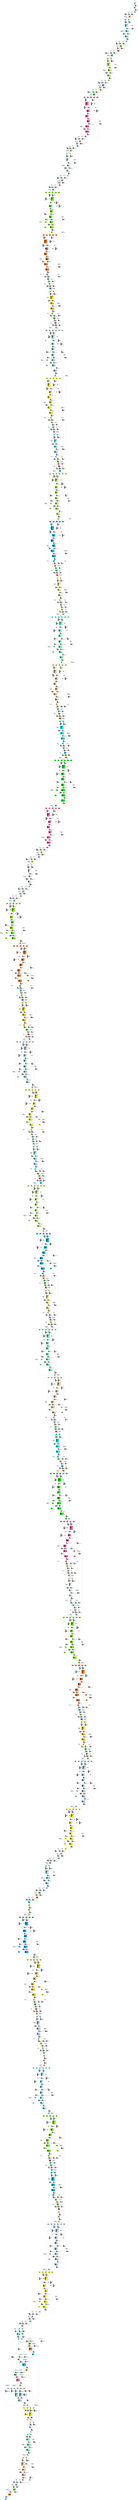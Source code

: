 digraph G {
graph [ fontsize=11 ];
node [ fontsize=11 ];
edge [ fontsize=10 ];
rankdir=BU
ranksep=1.5
nodesep=1
splines=spline
compound=true
Graphinfo [ label="" shape=plaintext, style=rounded, color=black, fontname="Arial-Bold" ];
subgraph cluster_1 { label="epoch 1"; fontsize=14; 
subgraph cluster_1_nodes { label="nodes "; peripheries=0;
Identity_inserted_id1092 ;  }

subgraph cluster_dma_1_in { label="dma inputs "; peripheries=0;
dma_6i1 ;  };

subgraph cluster_dma_1_out { label="dma outputs "; peripheries=0;
dma_4i1 ;  }
 }
subgraph cluster_2 { label="epoch 2"; fontsize=14; 
subgraph cluster_2_nodes { label="nodes "; peripheries=0;
Quantize_1 ;  }

subgraph cluster_dma_2_in { label=""; peripheries=0;
dummy_2[ style=invis ];  };
 }
dma_4i1:s -> dummy_2:n [ltail="cluster_1" lhead=cluster_2 strength=1000 penwidth=5];
subgraph cluster_3 { label="epoch 3"; fontsize=14; 
subgraph cluster_3_nodes { label="nodes "; peripheries=0;
Conv2D_3 ; Conv2D_3_mul_scale_6 ; Conv2D_3_off_bias_9 ;  }

subgraph cluster_dma_3_in { label="dma inputs "; peripheries=0;
dma_5i3 ; dma_0i3 ;  };

subgraph cluster_dma_3_out { label="dma outputs "; peripheries=0;
dma_6i3 ;  }
 }
Quantize_1:s -> dma_5i3:n [ltail="cluster_2" lhead=cluster_3 strength=1000 penwidth=5];
subgraph cluster_4 { label="epoch 4"; fontsize=14; 
subgraph cluster_4_nodes { label="nodes "; peripheries=0;
Dequantize_5 ;  }

subgraph cluster_dma_4_in { label=""; peripheries=0;
dummy_4[ style=invis ];  };
 }
dma_6i3:s -> dummy_4:n [ltail="cluster_3" lhead=cluster_4 strength=1000 penwidth=5];
subgraph cluster_5 { label="epoch 5"; fontsize=14; 
subgraph cluster_5_nodes { label="nodes "; peripheries=0;
PReLU_6 ;  }

subgraph cluster_dma_5_in { label=""; peripheries=0;
dummy_5[ style=invis ];  };
 }
Dequantize_5:s -> dummy_5:n [ltail="cluster_4" lhead=cluster_5 strength=1000 penwidth=5];
subgraph cluster_6 { label="epoch 6"; fontsize=14; 
subgraph cluster_6_nodes { label="nodes "; peripheries=0;
Quantize_7 ;  }

subgraph cluster_dma_6_in { label=""; peripheries=0;
dummy_6[ style=invis ];  };
 }
PReLU_6:s -> dummy_6:n [ltail="cluster_5" lhead=cluster_6 strength=1000 penwidth=5];
subgraph cluster_7 { label="epoch 7"; fontsize=14; 
subgraph cluster_7_nodes { label="nodes "; peripheries=0;
Conv2D_9 ; Conv2D_9_mul_scale_15 ; Conv2D_9_off_bias_18 ;  }

subgraph cluster_dma_7_in { label="dma inputs "; peripheries=0;
dma_4i7 ; dma_5i7 ;  };

subgraph cluster_dma_7_out { label="dma outputs "; peripheries=0;
dma_0i7 ;  }
 }
Quantize_7:s -> dma_4i7:n [ltail="cluster_6" lhead=cluster_7 strength=1000 penwidth=5];
subgraph cluster_8 { label="epoch 8"; fontsize=14; 
subgraph cluster_8_nodes { label="nodes "; peripheries=0;
Dequantize_11 ;  }

subgraph cluster_dma_8_in { label=""; peripheries=0;
dummy_8[ style=invis ];  };
 }
dma_0i7:s -> dummy_8:n [ltail="cluster_7" lhead=cluster_8 strength=1000 penwidth=5];
subgraph cluster_9 { label="epoch 9"; fontsize=14; 
subgraph cluster_9_nodes { label="nodes "; peripheries=0;
PReLU_12 ;  }

subgraph cluster_dma_9_in { label=""; peripheries=0;
dummy_9[ style=invis ];  };
 }
Dequantize_11:s -> dummy_9:n [ltail="cluster_8" lhead=cluster_9 strength=1000 penwidth=5];
subgraph cluster_10 { label="epoch 10"; fontsize=14; 
subgraph cluster_10_nodes { label="nodes "; peripheries=0;
Quantize_13 ;  }

subgraph cluster_dma_10_in { label=""; peripheries=0;
dummy_10[ style=invis ];  };
 }
PReLU_12:s -> dummy_10:n [ltail="cluster_9" lhead=cluster_10 strength=1000 penwidth=5];
subgraph cluster_11 { label="epoch 11"; fontsize=14; 
subgraph cluster_11_nodes { label="nodes "; peripheries=0;
Conv2D_15 ; Conv2D_15_ca_pipe_1 ; Conv2D_15_ca_pipe_2 ; Conv2D_15_ca_pipe_3 ; Conv2D_15_mul_scale_24 ; Conv2D_15_off_bias_27 ;  }

subgraph cluster_dma_11_in { label="dma inputs "; peripheries=0;
dma_9i11 ; dma_3i11 ; dma_8i11 ; dma_7i11 ; dma_1i11 ;  };

subgraph cluster_dma_11_out { label="dma outputs "; peripheries=0;
dma_4i11 ;  }
 }
Quantize_13:s -> dma_9i11:n [ltail="cluster_10" lhead=cluster_11 strength=1000 penwidth=5];
subgraph cluster_12 { label="epoch 12"; fontsize=14; 
subgraph cluster_12_nodes { label="nodes "; peripheries=0;
Dequantize_17 ;  }

subgraph cluster_dma_12_in { label=""; peripheries=0;
dummy_12[ style=invis ];  };
 }
dma_4i11:s -> dummy_12:n [ltail="cluster_11" lhead=cluster_12 strength=1000 penwidth=5];
subgraph cluster_13 { label="epoch 13"; fontsize=14; 
subgraph cluster_13_nodes { label="nodes "; peripheries=0;
PReLU_18 ;  }

subgraph cluster_dma_13_in { label=""; peripheries=0;
dummy_13[ style=invis ];  };
 }
Dequantize_17:s -> dummy_13:n [ltail="cluster_12" lhead=cluster_13 strength=1000 penwidth=5];
subgraph cluster_14 { label="epoch 14"; fontsize=14; 
subgraph cluster_14_nodes { label="nodes "; peripheries=0;
Quantize_19 ;  }

subgraph cluster_dma_14_in { label=""; peripheries=0;
dummy_14[ style=invis ];  };
 }
PReLU_18:s -> dummy_14:n [ltail="cluster_13" lhead=cluster_14 strength=1000 penwidth=5];
subgraph cluster_15 { label="epoch 15"; fontsize=14; 
subgraph cluster_15_nodes { label="nodes "; peripheries=0;
Conv2D_21 ; Conv2D_21_mul_scale_33 ; Conv2D_21_off_bias_36 ;  }

subgraph cluster_dma_15_in { label="dma inputs "; peripheries=0;
dma_8i15 ; dma_1i15 ;  };

subgraph cluster_dma_15_out { label="dma outputs "; peripheries=0;
dma_9i15 ;  }
 }
Quantize_19:s -> dma_8i15:n [ltail="cluster_14" lhead=cluster_15 strength=1000 penwidth=5];
subgraph cluster_16 { label="epoch 16"; fontsize=14; 
subgraph cluster_16_nodes { label="nodes "; peripheries=0;
Dequantize_23 ;  }

subgraph cluster_dma_16_in { label=""; peripheries=0;
dummy_16[ style=invis ];  };
 }
dma_9i15:s -> dummy_16:n [ltail="cluster_15" lhead=cluster_16 strength=1000 penwidth=5];
subgraph cluster_17 { label="epoch 17"; fontsize=14; 
subgraph cluster_17_nodes { label="nodes "; peripheries=0;
PReLU_24 ;  }

subgraph cluster_dma_17_in { label=""; peripheries=0;
dummy_17[ style=invis ];  };
 }
Dequantize_23:s -> dummy_17:n [ltail="cluster_16" lhead=cluster_17 strength=1000 penwidth=5];
subgraph cluster_18 { label="epoch 18"; fontsize=14; 
subgraph cluster_18_nodes { label="nodes "; peripheries=0;
Quantize_25 ;  }

subgraph cluster_dma_18_in { label=""; peripheries=0;
dummy_18[ style=invis ];  };
 }
PReLU_24:s -> dummy_18:n [ltail="cluster_17" lhead=cluster_18 strength=1000 penwidth=5];
subgraph cluster_19 { label="epoch 19"; fontsize=14; 
subgraph cluster_19_nodes { label="nodes "; peripheries=0;
Conv2D_27 ; Conv2D_27_ca_pipe_1 ; Conv2D_27_ca_pipe_2 ; Conv2D_27_ca_pipe_3 ; Conv2D_27_mul_scale_42 ; Conv2D_27_off_bias_45 ;  }

subgraph cluster_dma_19_in { label="dma inputs "; peripheries=0;
dma_4i19 ; dma_7i19 ; dma_5i19 ; dma_0i19 ; dma_8i19 ;  };

subgraph cluster_dma_19_out { label="dma outputs "; peripheries=0;
dma_6i19 ; dma_6i19 ; dma_6i19 ; dma_6i19 ; dma_6i19 ;  }
dma_2i19 ; dma_1i19 ;  }
Quantize_25:s -> dma_4i19:n [ltail="cluster_18" lhead=cluster_19 strength=1000 penwidth=5];
subgraph cluster_20 { label="epoch 20"; fontsize=14; 
subgraph cluster_20_nodes { label="nodes "; peripheries=0;
Conv2D_30 ; Conv2D_30_ca_pipe_1 ; Conv2D_30_ca_pipe_2 ; Conv2D_30_ca_pipe_3 ; Conv2D_30_mul_scale_51 ; Conv2D_30_off_bias_54 ;  }

subgraph cluster_dma_20_in { label="dma inputs "; peripheries=0;
dma_2i20 ; dma_0i20 ; dma_7i20 ; dma_5i20 ; dma_8i20 ;  };

subgraph cluster_dma_20_out { label="dma outputs "; peripheries=0;
dma_1i20 ;  }
 }
dma_6i19:s -> dma_2i20:n [ltail="cluster_19" lhead=cluster_20 strength=1000 penwidth=5];
subgraph cluster_21 { label="epoch 21"; fontsize=14; 
subgraph cluster_21_nodes { label="nodes "; peripheries=0;
Dequantize_32 ;  }

subgraph cluster_dma_21_in { label=""; peripheries=0;
dummy_21[ style=invis ];  };
 }
dma_1i20:s -> dummy_21:n [ltail="cluster_20" lhead=cluster_21 strength=1000 penwidth=5];
subgraph cluster_22 { label="epoch 22"; fontsize=14; 
subgraph cluster_22_nodes { label="nodes "; peripheries=0;
PReLU_33 ;  }

subgraph cluster_dma_22_in { label=""; peripheries=0;
dummy_22[ style=invis ];  };
 }
Dequantize_32:s -> dummy_22:n [ltail="cluster_21" lhead=cluster_22 strength=1000 penwidth=5];
subgraph cluster_23 { label="epoch 23"; fontsize=14; 
subgraph cluster_23_nodes { label="nodes "; peripheries=0;
Quantize_34 ;  }

subgraph cluster_dma_23_in { label=""; peripheries=0;
dummy_23[ style=invis ];  };
 }
PReLU_33:s -> dummy_23:n [ltail="cluster_22" lhead=cluster_23 strength=1000 penwidth=5];
subgraph cluster_24 { label="epoch 24"; fontsize=14; 
subgraph cluster_24_nodes { label="nodes "; peripheries=0;
Conv2D_36 ; Conv2D_36_mul_scale_60 ; Conv2D_36_off_bias_63 ;  }

subgraph cluster_dma_24_in { label="dma inputs "; peripheries=0;
dma_2i24 ; dma_9i24 ;  };

subgraph cluster_dma_24_out { label="dma outputs "; peripheries=0;
dma_1i24 ;  }
 }
Quantize_34:s -> dma_2i24:n [ltail="cluster_23" lhead=cluster_24 strength=1000 penwidth=5];
subgraph cluster_25 { label="epoch 25"; fontsize=14; 
subgraph cluster_25_nodes { label="nodes "; peripheries=0;
Dequantize_38 ;  }

subgraph cluster_dma_25_in { label=""; peripheries=0;
dummy_25[ style=invis ];  };
 }
dma_1i24:s -> dummy_25:n [ltail="cluster_24" lhead=cluster_25 strength=1000 penwidth=5];
subgraph cluster_26 { label="epoch 26"; fontsize=14; 
subgraph cluster_26_nodes { label="nodes "; peripheries=0;
PReLU_39 ;  }

subgraph cluster_dma_26_in { label=""; peripheries=0;
dummy_26[ style=invis ];  };
 }
Dequantize_38:s -> dummy_26:n [ltail="cluster_25" lhead=cluster_26 strength=1000 penwidth=5];
subgraph cluster_27 { label="epoch 27"; fontsize=14; 
subgraph cluster_27_nodes { label="nodes "; peripheries=0;
Quantize_40 ;  }

subgraph cluster_dma_27_in { label=""; peripheries=0;
dummy_27[ style=invis ];  };
 }
PReLU_39:s -> dummy_27:n [ltail="cluster_26" lhead=cluster_27 strength=1000 penwidth=5];
subgraph cluster_28 { label="epoch 28"; fontsize=14; 
subgraph cluster_28_nodes { label="nodes "; peripheries=0;
Conv2D_42 ; Conv2D_42_ca_pipe_1 ; Conv2D_42_ca_pipe_2 ; Conv2D_42_ca_pipe_3 ; Conv2D_42_mul_scale_69 ; Conv2D_42_off_bias_72 ; Add_45 ;  }

subgraph cluster_dma_28_in { label="dma inputs "; peripheries=0;
dma_1i28 ; dma_2i28 ; dma_6i28 ; dma_8i28 ; dma_5i28 ; dma_3i28 ;  };

subgraph cluster_dma_28_out { label="dma outputs "; peripheries=0;
dma_7i28 ; dma_7i28 ; dma_7i28 ; dma_7i28 ; dma_7i28 ;  }
dma_4i28 ; dma_9i28 ;  }
Quantize_40:s -> dma_3i28:n [ltail="cluster_27" lhead=cluster_28 strength=1000 penwidth=5];
subgraph cluster_29 { label="epoch 29"; fontsize=14; 
subgraph cluster_29_nodes { label="nodes "; peripheries=0;
Conv2D_48 ; Conv2D_48_ca_pipe_1 ; Conv2D_48_ca_pipe_2 ; Conv2D_48_ca_pipe_3 ; Conv2D_48_mul_scale_78 ; Conv2D_48_off_bias_81 ;  }

subgraph cluster_dma_29_in { label="dma inputs "; peripheries=0;
dma_4i29 ; dma_1i29 ; dma_6i29 ; dma_5i29 ; dma_8i29 ;  };

subgraph cluster_dma_29_out { label="dma outputs "; peripheries=0;
dma_0i29 ;  }
 }
dma_7i28:s -> dma_4i29:n [ltail="cluster_28" lhead=cluster_29 strength=1000 penwidth=5];
subgraph cluster_30 { label="epoch 30"; fontsize=14; 
subgraph cluster_30_nodes { label="nodes "; peripheries=0;
Dequantize_50 ;  }

subgraph cluster_dma_30_in { label=""; peripheries=0;
dummy_30[ style=invis ];  };
 }
dma_0i29:s -> dummy_30:n [ltail="cluster_29" lhead=cluster_30 strength=1000 penwidth=5];
subgraph cluster_31 { label="epoch 31"; fontsize=14; 
subgraph cluster_31_nodes { label="nodes "; peripheries=0;
PReLU_51 ;  }

subgraph cluster_dma_31_in { label=""; peripheries=0;
dummy_31[ style=invis ];  };
 }
Dequantize_50:s -> dummy_31:n [ltail="cluster_30" lhead=cluster_31 strength=1000 penwidth=5];
subgraph cluster_32 { label="epoch 32"; fontsize=14; 
subgraph cluster_32_nodes { label="nodes "; peripheries=0;
Quantize_52 ;  }

subgraph cluster_dma_32_in { label=""; peripheries=0;
dummy_32[ style=invis ];  };
 }
PReLU_51:s -> dummy_32:n [ltail="cluster_31" lhead=cluster_32 strength=1000 penwidth=5];
subgraph cluster_33 { label="epoch 33"; fontsize=14; 
subgraph cluster_33_nodes { label="nodes "; peripheries=0;
Conv2D_54 ; Conv2D_54_mul_scale_87 ; Conv2D_54_off_bias_90 ;  }

subgraph cluster_dma_33_in { label="dma inputs "; peripheries=0;
dma_4i33 ; dma_7i33 ;  };

subgraph cluster_dma_33_out { label="dma outputs "; peripheries=0;
dma_1i33 ;  }
 }
Quantize_52:s -> dma_4i33:n [ltail="cluster_32" lhead=cluster_33 strength=1000 penwidth=5];
subgraph cluster_34 { label="epoch 34"; fontsize=14; 
subgraph cluster_34_nodes { label="nodes "; peripheries=0;
Dequantize_56 ;  }

subgraph cluster_dma_34_in { label=""; peripheries=0;
dummy_34[ style=invis ];  };
 }
dma_1i33:s -> dummy_34:n [ltail="cluster_33" lhead=cluster_34 strength=1000 penwidth=5];
subgraph cluster_35 { label="epoch 35"; fontsize=14; 
subgraph cluster_35_nodes { label="nodes "; peripheries=0;
PReLU_57 ;  }

subgraph cluster_dma_35_in { label=""; peripheries=0;
dummy_35[ style=invis ];  };
 }
Dequantize_56:s -> dummy_35:n [ltail="cluster_34" lhead=cluster_35 strength=1000 penwidth=5];
subgraph cluster_36 { label="epoch 36"; fontsize=14; 
subgraph cluster_36_nodes { label="nodes "; peripheries=0;
Quantize_58 ;  }

subgraph cluster_dma_36_in { label=""; peripheries=0;
dummy_36[ style=invis ];  };
 }
PReLU_57:s -> dummy_36:n [ltail="cluster_35" lhead=cluster_36 strength=1000 penwidth=5];
subgraph cluster_37 { label="epoch 37"; fontsize=14; 
subgraph cluster_37_nodes { label="nodes "; peripheries=0;
Conv2D_60 ; Conv2D_60_ca_pipe_1 ; Conv2D_60_ca_pipe_2 ; Conv2D_60_ca_pipe_3 ; Conv2D_60_mul_scale_96 ; Conv2D_60_off_bias_99 ; Add_63 ;  }

subgraph cluster_dma_37_in { label="dma inputs "; peripheries=0;
dma_6i37 ; dma_8i37 ; dma_9i37 ; dma_4i37 ; dma_5i37 ; dma_3i37 ;  };

subgraph cluster_dma_37_out { label="dma outputs "; peripheries=0;
dma_2i37 ; dma_2i37 ; dma_2i37 ; dma_2i37 ; dma_2i37 ;  }
dma_1i37 ; dma_7i37 ;  }
Quantize_58:s -> dma_3i37:n [ltail="cluster_36" lhead=cluster_37 strength=1000 penwidth=5];
subgraph cluster_38 { label="epoch 38"; fontsize=14; 
subgraph cluster_38_nodes { label="nodes "; peripheries=0;
Conv2D_66 ; Conv2D_66_ca_pipe_1 ; Conv2D_66_ca_pipe_2 ; Conv2D_66_ca_pipe_3 ; Conv2D_66_mul_scale_105 ; Conv2D_66_off_bias_108 ;  }

subgraph cluster_dma_38_in { label="dma inputs "; peripheries=0;
dma_6i38 ; dma_2i38 ; dma_5i38 ; dma_3i38 ; dma_4i38 ;  };

subgraph cluster_dma_38_out { label="dma outputs "; peripheries=0;
dma_8i38 ;  }
 }
dma_2i37:s -> dma_6i38:n [ltail="cluster_37" lhead=cluster_38 strength=1000 penwidth=5];
subgraph cluster_39 { label="epoch 39"; fontsize=14; 
subgraph cluster_39_nodes { label="nodes "; peripheries=0;
Dequantize_68 ;  }

subgraph cluster_dma_39_in { label=""; peripheries=0;
dummy_39[ style=invis ];  };
 }
dma_8i38:s -> dummy_39:n [ltail="cluster_38" lhead=cluster_39 strength=1000 penwidth=5];
subgraph cluster_40 { label="epoch 40"; fontsize=14; 
subgraph cluster_40_nodes { label="nodes "; peripheries=0;
PReLU_69 ;  }

subgraph cluster_dma_40_in { label=""; peripheries=0;
dummy_40[ style=invis ];  };
 }
Dequantize_68:s -> dummy_40:n [ltail="cluster_39" lhead=cluster_40 strength=1000 penwidth=5];
subgraph cluster_41 { label="epoch 41"; fontsize=14; 
subgraph cluster_41_nodes { label="nodes "; peripheries=0;
Quantize_70 ;  }

subgraph cluster_dma_41_in { label=""; peripheries=0;
dummy_41[ style=invis ];  };
 }
PReLU_69:s -> dummy_41:n [ltail="cluster_40" lhead=cluster_41 strength=1000 penwidth=5];
subgraph cluster_42 { label="epoch 42"; fontsize=14; 
subgraph cluster_42_nodes { label="nodes "; peripheries=0;
Conv2D_72 ; Conv2D_72_mul_scale_114 ; Conv2D_72_off_bias_117 ;  }

subgraph cluster_dma_42_in { label="dma inputs "; peripheries=0;
dma_4i42 ; dma_9i42 ;  };

subgraph cluster_dma_42_out { label="dma outputs "; peripheries=0;
dma_1i42 ;  }
 }
Quantize_70:s -> dma_4i42:n [ltail="cluster_41" lhead=cluster_42 strength=1000 penwidth=5];
subgraph cluster_43 { label="epoch 43"; fontsize=14; 
subgraph cluster_43_nodes { label="nodes "; peripheries=0;
Dequantize_74 ;  }

subgraph cluster_dma_43_in { label=""; peripheries=0;
dummy_43[ style=invis ];  };
 }
dma_1i42:s -> dummy_43:n [ltail="cluster_42" lhead=cluster_43 strength=1000 penwidth=5];
subgraph cluster_44 { label="epoch 44"; fontsize=14; 
subgraph cluster_44_nodes { label="nodes "; peripheries=0;
PReLU_75 ;  }

subgraph cluster_dma_44_in { label=""; peripheries=0;
dummy_44[ style=invis ];  };
 }
Dequantize_74:s -> dummy_44:n [ltail="cluster_43" lhead=cluster_44 strength=1000 penwidth=5];
subgraph cluster_45 { label="epoch 45"; fontsize=14; 
subgraph cluster_45_nodes { label="nodes "; peripheries=0;
Quantize_76 ;  }

subgraph cluster_dma_45_in { label=""; peripheries=0;
dummy_45[ style=invis ];  };
 }
PReLU_75:s -> dummy_45:n [ltail="cluster_44" lhead=cluster_45 strength=1000 penwidth=5];
subgraph cluster_46 { label="epoch 46"; fontsize=14; 
subgraph cluster_46_nodes { label="nodes "; peripheries=0;
Conv2D_78 ; Conv2D_78_ca_pipe_1 ; Conv2D_78_ca_pipe_2 ; Conv2D_78_ca_pipe_3 ; Conv2D_78_mul_scale_123 ; Conv2D_78_off_bias_126 ; Add_81 ;  }

subgraph cluster_dma_46_in { label="dma inputs "; peripheries=0;
dma_7i46 ; dma_3i46 ; dma_1i46 ; dma_4i46 ; dma_8i46 ; dma_6i46 ;  };

subgraph cluster_dma_46_out { label="dma outputs "; peripheries=0;
dma_2i46 ; dma_2i46 ; dma_2i46 ; dma_2i46 ; dma_2i46 ;  }
dma_5i46 ; dma_0i46 ;  }
Quantize_76:s -> dma_6i46:n [ltail="cluster_45" lhead=cluster_46 strength=1000 penwidth=5];
subgraph cluster_47 { label="epoch 47"; fontsize=14; 
subgraph cluster_47_nodes { label="nodes "; peripheries=0;
Conv2D_84 ; Conv2D_84_ca_pipe_1 ; Conv2D_84_ca_pipe_2 ; Conv2D_84_ca_pipe_3 ; Conv2D_84_mul_scale_132 ; Conv2D_84_off_bias_135 ;  }

subgraph cluster_dma_47_in { label="dma inputs "; peripheries=0;
dma_7i47 ; dma_0i47 ; dma_3i47 ; dma_4i47 ; dma_6i47 ;  };

subgraph cluster_dma_47_out { label="dma outputs "; peripheries=0;
dma_8i47 ;  }
 }
dma_2i46:s -> dma_7i47:n [ltail="cluster_46" lhead=cluster_47 strength=1000 penwidth=5];
subgraph cluster_48 { label="epoch 48"; fontsize=14; 
subgraph cluster_48_nodes { label="nodes "; peripheries=0;
Dequantize_86 ;  }

subgraph cluster_dma_48_in { label=""; peripheries=0;
dummy_48[ style=invis ];  };
 }
dma_8i47:s -> dummy_48:n [ltail="cluster_47" lhead=cluster_48 strength=1000 penwidth=5];
subgraph cluster_49 { label="epoch 49"; fontsize=14; 
subgraph cluster_49_nodes { label="nodes "; peripheries=0;
PReLU_87 ;  }

subgraph cluster_dma_49_in { label=""; peripheries=0;
dummy_49[ style=invis ];  };
 }
Dequantize_86:s -> dummy_49:n [ltail="cluster_48" lhead=cluster_49 strength=1000 penwidth=5];
subgraph cluster_50 { label="epoch 50"; fontsize=14; 
subgraph cluster_50_nodes { label="nodes "; peripheries=0;
Quantize_88 ;  }

subgraph cluster_dma_50_in { label=""; peripheries=0;
dummy_50[ style=invis ];  };
 }
PReLU_87:s -> dummy_50:n [ltail="cluster_49" lhead=cluster_50 strength=1000 penwidth=5];
subgraph cluster_51 { label="epoch 51"; fontsize=14; 
subgraph cluster_51_nodes { label="nodes "; peripheries=0;
Conv2D_90 ; Conv2D_90_mul_scale_141 ; Conv2D_90_off_bias_144 ;  }

subgraph cluster_dma_51_in { label="dma inputs "; peripheries=0;
dma_9i51 ; dma_4i51 ;  };

subgraph cluster_dma_51_out { label="dma outputs "; peripheries=0;
dma_8i51 ;  }
 }
Quantize_88:s -> dma_9i51:n [ltail="cluster_50" lhead=cluster_51 strength=1000 penwidth=5];
subgraph cluster_52 { label="epoch 52"; fontsize=14; 
subgraph cluster_52_nodes { label="nodes "; peripheries=0;
Dequantize_92 ;  }

subgraph cluster_dma_52_in { label=""; peripheries=0;
dummy_52[ style=invis ];  };
 }
dma_8i51:s -> dummy_52:n [ltail="cluster_51" lhead=cluster_52 strength=1000 penwidth=5];
subgraph cluster_53 { label="epoch 53"; fontsize=14; 
subgraph cluster_53_nodes { label="nodes "; peripheries=0;
PReLU_93 ;  }

subgraph cluster_dma_53_in { label=""; peripheries=0;
dummy_53[ style=invis ];  };
 }
Dequantize_92:s -> dummy_53:n [ltail="cluster_52" lhead=cluster_53 strength=1000 penwidth=5];
subgraph cluster_54 { label="epoch 54"; fontsize=14; 
subgraph cluster_54_nodes { label="nodes "; peripheries=0;
Quantize_94 ;  }

subgraph cluster_dma_54_in { label=""; peripheries=0;
dummy_54[ style=invis ];  };
 }
PReLU_93:s -> dummy_54:n [ltail="cluster_53" lhead=cluster_54 strength=1000 penwidth=5];
subgraph cluster_55 { label="epoch 55"; fontsize=14; 
subgraph cluster_55_nodes { label="nodes "; peripheries=0;
Conv2D_96 ; Conv2D_96_ca_pipe_1 ; Conv2D_96_ca_pipe_2 ; Conv2D_96_ca_pipe_3 ; Conv2D_96_mul_scale_150 ; Conv2D_96_off_bias_153 ; Add_99 ;  }

subgraph cluster_dma_55_in { label="dma inputs "; peripheries=0;
dma_8i55 ; dma_0i55 ; dma_2i55 ; dma_4i55 ; dma_5i55 ; dma_3i55 ;  };

subgraph cluster_dma_55_out { label="dma outputs "; peripheries=0;
dma_9i55 ; dma_9i55 ; dma_9i55 ; dma_9i55 ;  }
dma_6i55 ; dma_1i55 ;  }
Quantize_94:s -> dma_3i55:n [ltail="cluster_54" lhead=cluster_55 strength=1000 penwidth=5];
subgraph cluster_56 { label="epoch 56"; fontsize=14; 
subgraph cluster_56_nodes { label="nodes "; peripheries=0;
Conv2D_102 ; Conv2D_102_ca_pipe_1 ; Conv2D_102_ca_pipe_2 ; Conv2D_102_ca_pipe_3 ; Conv2D_102_mul_scale_159 ; Conv2D_102_off_bias_162 ;  }

subgraph cluster_dma_56_in { label="dma inputs "; peripheries=0;
dma_3i56 ; dma_8i56 ; dma_0i56 ; dma_2i56 ; dma_6i56 ;  };

subgraph cluster_dma_56_out { label="dma outputs "; peripheries=0;
dma_7i56 ;  }
 }
dma_9i55:s -> dma_3i56:n [ltail="cluster_55" lhead=cluster_56 strength=1000 penwidth=5];
subgraph cluster_57 { label="epoch 57"; fontsize=14; 
subgraph cluster_57_nodes { label="nodes "; peripheries=0;
Dequantize_104 ;  }

subgraph cluster_dma_57_in { label=""; peripheries=0;
dummy_57[ style=invis ];  };
 }
dma_7i56:s -> dummy_57:n [ltail="cluster_56" lhead=cluster_57 strength=1000 penwidth=5];
subgraph cluster_58 { label="epoch 58"; fontsize=14; 
subgraph cluster_58_nodes { label="nodes "; peripheries=0;
PReLU_105 ;  }

subgraph cluster_dma_58_in { label=""; peripheries=0;
dummy_58[ style=invis ];  };
 }
Dequantize_104:s -> dummy_58:n [ltail="cluster_57" lhead=cluster_58 strength=1000 penwidth=5];
subgraph cluster_59 { label="epoch 59"; fontsize=14; 
subgraph cluster_59_nodes { label="nodes "; peripheries=0;
Quantize_106 ;  }

subgraph cluster_dma_59_in { label=""; peripheries=0;
dummy_59[ style=invis ];  };
 }
PReLU_105:s -> dummy_59:n [ltail="cluster_58" lhead=cluster_59 strength=1000 penwidth=5];
subgraph cluster_60 { label="epoch 60"; fontsize=14; 
subgraph cluster_60_nodes { label="nodes "; peripheries=0;
Conv2D_108 ; Conv2D_108_mul_scale_168 ; Conv2D_108_off_bias_171 ;  }

subgraph cluster_dma_60_in { label="dma inputs "; peripheries=0;
dma_0i60 ; dma_9i60 ;  };

subgraph cluster_dma_60_out { label="dma outputs "; peripheries=0;
dma_4i60 ;  }
 }
Quantize_106:s -> dma_0i60:n [ltail="cluster_59" lhead=cluster_60 strength=1000 penwidth=5];
subgraph cluster_61 { label="epoch 61"; fontsize=14; 
subgraph cluster_61_nodes { label="nodes "; peripheries=0;
Dequantize_110 ;  }

subgraph cluster_dma_61_in { label=""; peripheries=0;
dummy_61[ style=invis ];  };
 }
dma_4i60:s -> dummy_61:n [ltail="cluster_60" lhead=cluster_61 strength=1000 penwidth=5];
subgraph cluster_62 { label="epoch 62"; fontsize=14; 
subgraph cluster_62_nodes { label="nodes "; peripheries=0;
PReLU_111 ;  }

subgraph cluster_dma_62_in { label=""; peripheries=0;
dummy_62[ style=invis ];  };
 }
Dequantize_110:s -> dummy_62:n [ltail="cluster_61" lhead=cluster_62 strength=1000 penwidth=5];
subgraph cluster_63 { label="epoch 63"; fontsize=14; 
subgraph cluster_63_nodes { label="nodes "; peripheries=0;
Quantize_112 ;  }

subgraph cluster_dma_63_in { label=""; peripheries=0;
dummy_63[ style=invis ];  };
 }
PReLU_111:s -> dummy_63:n [ltail="cluster_62" lhead=cluster_63 strength=1000 penwidth=5];
subgraph cluster_64 { label="epoch 64"; fontsize=14; 
subgraph cluster_64_nodes { label="nodes "; peripheries=0;
Conv2D_114 ; Conv2D_114_ca_pipe_1 ; Conv2D_114_ca_pipe_2 ; Conv2D_114_ca_pipe_3 ; Conv2D_114_mul_scale_177 ; Conv2D_114_off_bias_180 ;  }

subgraph cluster_dma_64_in { label="dma inputs "; peripheries=0;
dma_2i64 ; dma_0i64 ; dma_4i64 ; dma_9i64 ; dma_1i64 ;  };

subgraph cluster_dma_64_out { label="dma outputs "; peripheries=0;
dma_6i64 ; dma_6i64 ; dma_6i64 ; dma_6i64 ; dma_6i64 ;  }
dma_5i64 ; dma_3i64 ;  }
Quantize_112:s -> dma_2i64:n [ltail="cluster_63" lhead=cluster_64 strength=1000 penwidth=5];
subgraph cluster_65 { label="epoch 65"; fontsize=14; 
subgraph cluster_65_nodes { label="nodes "; peripheries=0;
Conv2D_117 ; Conv2D_117_ca_pipe_1 ; Conv2D_117_ca_pipe_2 ; Conv2D_117_ca_pipe_3 ; Conv2D_117_mul_scale_186 ; Conv2D_117_off_bias_189 ;  }

subgraph cluster_dma_65_in { label="dma inputs "; peripheries=0;
dma_9i65 ; dma_3i65 ; dma_5i65 ; dma_1i65 ; dma_4i65 ;  };

subgraph cluster_dma_65_out { label="dma outputs "; peripheries=0;
dma_6i65 ;  }
dma_8i65 ; dma_2i65 ;  }
dma_6i64:s -> dma_9i65:n [ltail="cluster_64" lhead=cluster_65 strength=1000 penwidth=5];
subgraph cluster_66 { label="epoch 66"; fontsize=14; 
subgraph cluster_66_nodes { label="nodes "; peripheries=0;
Dequantize_119 ;  }

subgraph cluster_dma_66_in { label=""; peripheries=0;
dummy_66[ style=invis ];  };
 }
dma_6i65:s -> dummy_66:n [ltail="cluster_65" lhead=cluster_66 strength=1000 penwidth=5];
subgraph cluster_67 { label="epoch 67"; fontsize=14; 
subgraph cluster_67_nodes { label="nodes "; peripheries=0;
PReLU_120 ;  }

subgraph cluster_dma_67_in { label=""; peripheries=0;
dummy_67[ style=invis ];  };
 }
Dequantize_119:s -> dummy_67:n [ltail="cluster_66" lhead=cluster_67 strength=1000 penwidth=5];
subgraph cluster_68 { label="epoch 68"; fontsize=14; 
subgraph cluster_68_nodes { label="nodes "; peripheries=0;
Quantize_121 ;  }

subgraph cluster_dma_68_in { label=""; peripheries=0;
dummy_68[ style=invis ];  };
 }
PReLU_120:s -> dummy_68:n [ltail="cluster_67" lhead=cluster_68 strength=1000 penwidth=5];
subgraph cluster_69 { label="epoch 69"; fontsize=14; 
subgraph cluster_69_nodes { label="nodes "; peripheries=0;
Conv2D_123 ; Conv2D_123_mul_scale_195 ; Conv2D_123_off_bias_198 ;  }

subgraph cluster_dma_69_in { label="dma inputs "; peripheries=0;
dma_9i69 ; dma_6i69 ;  };

subgraph cluster_dma_69_out { label="dma outputs "; peripheries=0;
dma_1i69 ;  }
 }
Quantize_121:s -> dma_9i69:n [ltail="cluster_68" lhead=cluster_69 strength=1000 penwidth=5];
subgraph cluster_70 { label="epoch 70"; fontsize=14; 
subgraph cluster_70_nodes { label="nodes "; peripheries=0;
Dequantize_125 ;  }

subgraph cluster_dma_70_in { label=""; peripheries=0;
dummy_70[ style=invis ];  };
 }
dma_1i69:s -> dummy_70:n [ltail="cluster_69" lhead=cluster_70 strength=1000 penwidth=5];
subgraph cluster_71 { label="epoch 71"; fontsize=14; 
subgraph cluster_71_nodes { label="nodes "; peripheries=0;
PReLU_126 ;  }

subgraph cluster_dma_71_in { label=""; peripheries=0;
dummy_71[ style=invis ];  };
 }
Dequantize_125:s -> dummy_71:n [ltail="cluster_70" lhead=cluster_71 strength=1000 penwidth=5];
subgraph cluster_72 { label="epoch 72"; fontsize=14; 
subgraph cluster_72_nodes { label="nodes "; peripheries=0;
Quantize_127 ;  }

subgraph cluster_dma_72_in { label=""; peripheries=0;
dummy_72[ style=invis ];  };
 }
PReLU_126:s -> dummy_72:n [ltail="cluster_71" lhead=cluster_72 strength=1000 penwidth=5];
subgraph cluster_73 { label="epoch 73"; fontsize=14; 
subgraph cluster_73_nodes { label="nodes "; peripheries=0;
Conv2D_129 ; Conv2D_129_ca_pipe_1 ; Conv2D_129_ca_pipe_2 ; Conv2D_129_ca_pipe_3 ; Conv2D_129_mul_scale_204 ; Conv2D_129_off_bias_207 ; Add_132 ;  }

subgraph cluster_dma_73_in { label="dma inputs "; peripheries=0;
dma_3i73 ; dma_6i73 ; dma_9i73 ; dma_5i73 ; dma_2i73 ; dma_0i73 ;  };

subgraph cluster_dma_73_out { label="dma outputs "; peripheries=0;
dma_8i73 ; dma_8i73 ; dma_8i73 ; dma_8i73 ; dma_8i73 ;  }
dma_4i73 ; dma_7i73 ;  }
Quantize_127:s -> dma_0i73:n [ltail="cluster_72" lhead=cluster_73 strength=1000 penwidth=5];
subgraph cluster_74 { label="epoch 74"; fontsize=14; 
subgraph cluster_74_nodes { label="nodes "; peripheries=0;
Conv2D_135 ; Conv2D_135_ca_pipe_1 ; Conv2D_135_ca_pipe_2 ; Conv2D_135_ca_pipe_3 ; Conv2D_135_mul_scale_213 ; Conv2D_135_off_bias_216 ;  }

subgraph cluster_dma_74_in { label="dma inputs "; peripheries=0;
dma_1i74 ; dma_5i74 ; dma_0i74 ; dma_6i74 ; dma_9i74 ;  };

subgraph cluster_dma_74_out { label="dma outputs "; peripheries=0;
dma_7i74 ;  }
dma_2i74 ; dma_4i74 ;  }
dma_8i73:s -> dma_1i74:n [ltail="cluster_73" lhead=cluster_74 strength=1000 penwidth=5];
subgraph cluster_75 { label="epoch 75"; fontsize=14; 
subgraph cluster_75_nodes { label="nodes "; peripheries=0;
Dequantize_137 ;  }

subgraph cluster_dma_75_in { label=""; peripheries=0;
dummy_75[ style=invis ];  };
 }
dma_7i74:s -> dummy_75:n [ltail="cluster_74" lhead=cluster_75 strength=1000 penwidth=5];
subgraph cluster_76 { label="epoch 76"; fontsize=14; 
subgraph cluster_76_nodes { label="nodes "; peripheries=0;
PReLU_138 ;  }

subgraph cluster_dma_76_in { label=""; peripheries=0;
dummy_76[ style=invis ];  };
 }
Dequantize_137:s -> dummy_76:n [ltail="cluster_75" lhead=cluster_76 strength=1000 penwidth=5];
subgraph cluster_77 { label="epoch 77"; fontsize=14; 
subgraph cluster_77_nodes { label="nodes "; peripheries=0;
Quantize_139 ;  }

subgraph cluster_dma_77_in { label=""; peripheries=0;
dummy_77[ style=invis ];  };
 }
PReLU_138:s -> dummy_77:n [ltail="cluster_76" lhead=cluster_77 strength=1000 penwidth=5];
subgraph cluster_78 { label="epoch 78"; fontsize=14; 
subgraph cluster_78_nodes { label="nodes "; peripheries=0;
Conv2D_141 ; Conv2D_141_mul_scale_222 ; Conv2D_141_off_bias_225 ;  }

subgraph cluster_dma_78_in { label="dma inputs "; peripheries=0;
dma_7i78 ; dma_0i78 ;  };

subgraph cluster_dma_78_out { label="dma outputs "; peripheries=0;
dma_9i78 ;  }
 }
Quantize_139:s -> dma_7i78:n [ltail="cluster_77" lhead=cluster_78 strength=1000 penwidth=5];
subgraph cluster_79 { label="epoch 79"; fontsize=14; 
subgraph cluster_79_nodes { label="nodes "; peripheries=0;
Dequantize_143 ;  }

subgraph cluster_dma_79_in { label=""; peripheries=0;
dummy_79[ style=invis ];  };
 }
dma_9i78:s -> dummy_79:n [ltail="cluster_78" lhead=cluster_79 strength=1000 penwidth=5];
subgraph cluster_80 { label="epoch 80"; fontsize=14; 
subgraph cluster_80_nodes { label="nodes "; peripheries=0;
PReLU_144 ;  }

subgraph cluster_dma_80_in { label=""; peripheries=0;
dummy_80[ style=invis ];  };
 }
Dequantize_143:s -> dummy_80:n [ltail="cluster_79" lhead=cluster_80 strength=1000 penwidth=5];
subgraph cluster_81 { label="epoch 81"; fontsize=14; 
subgraph cluster_81_nodes { label="nodes "; peripheries=0;
Quantize_145 ;  }

subgraph cluster_dma_81_in { label=""; peripheries=0;
dummy_81[ style=invis ];  };
 }
PReLU_144:s -> dummy_81:n [ltail="cluster_80" lhead=cluster_81 strength=1000 penwidth=5];
subgraph cluster_82 { label="epoch 82"; fontsize=14; 
subgraph cluster_82_nodes { label="nodes "; peripheries=0;
Conv2D_147 ; Conv2D_147_ca_pipe_1 ; Conv2D_147_ca_pipe_2 ; Conv2D_147_ca_pipe_3 ; Conv2D_147_mul_scale_231 ; Conv2D_147_off_bias_234 ; Add_150 ;  }

subgraph cluster_dma_82_in { label="dma inputs "; peripheries=0;
dma_2i82 ; dma_5i82 ; dma_0i82 ; dma_1i82 ; dma_4i82 ; dma_3i82 ;  };

subgraph cluster_dma_82_out { label="dma outputs "; peripheries=0;
dma_8i82 ; dma_8i82 ; dma_8i82 ; dma_8i82 ; dma_8i82 ;  }
dma_6i82 ; dma_7i82 ;  }
Quantize_145:s -> dma_3i82:n [ltail="cluster_81" lhead=cluster_82 strength=1000 penwidth=5];
subgraph cluster_83 { label="epoch 83"; fontsize=14; 
subgraph cluster_83_nodes { label="nodes "; peripheries=0;
Conv2D_153 ; Conv2D_153_ca_pipe_1 ; Conv2D_153_ca_pipe_2 ; Conv2D_153_ca_pipe_3 ; Conv2D_153_mul_scale_240 ; Conv2D_153_off_bias_243 ;  }

subgraph cluster_dma_83_in { label="dma inputs "; peripheries=0;
dma_4i83 ; dma_8i83 ; dma_7i83 ; dma_3i83 ; dma_5i83 ;  };

subgraph cluster_dma_83_out { label="dma outputs "; peripheries=0;
dma_9i83 ;  }
dma_0i83 ; dma_2i83 ;  }
dma_8i82:s -> dma_4i83:n [ltail="cluster_82" lhead=cluster_83 strength=1000 penwidth=5];
subgraph cluster_84 { label="epoch 84"; fontsize=14; 
subgraph cluster_84_nodes { label="nodes "; peripheries=0;
Dequantize_155 ;  }

subgraph cluster_dma_84_in { label=""; peripheries=0;
dummy_84[ style=invis ];  };
 }
dma_9i83:s -> dummy_84:n [ltail="cluster_83" lhead=cluster_84 strength=1000 penwidth=5];
subgraph cluster_85 { label="epoch 85"; fontsize=14; 
subgraph cluster_85_nodes { label="nodes "; peripheries=0;
PReLU_156 ;  }

subgraph cluster_dma_85_in { label=""; peripheries=0;
dummy_85[ style=invis ];  };
 }
Dequantize_155:s -> dummy_85:n [ltail="cluster_84" lhead=cluster_85 strength=1000 penwidth=5];
subgraph cluster_86 { label="epoch 86"; fontsize=14; 
subgraph cluster_86_nodes { label="nodes "; peripheries=0;
Quantize_157 ;  }

subgraph cluster_dma_86_in { label=""; peripheries=0;
dummy_86[ style=invis ];  };
 }
PReLU_156:s -> dummy_86:n [ltail="cluster_85" lhead=cluster_86 strength=1000 penwidth=5];
subgraph cluster_87 { label="epoch 87"; fontsize=14; 
subgraph cluster_87_nodes { label="nodes "; peripheries=0;
Conv2D_159 ; Conv2D_159_mul_scale_249 ; Conv2D_159_off_bias_252 ;  }

subgraph cluster_dma_87_in { label="dma inputs "; peripheries=0;
dma_8i87 ; dma_7i87 ;  };

subgraph cluster_dma_87_out { label="dma outputs "; peripheries=0;
dma_3i87 ;  }
 }
Quantize_157:s -> dma_8i87:n [ltail="cluster_86" lhead=cluster_87 strength=1000 penwidth=5];
subgraph cluster_88 { label="epoch 88"; fontsize=14; 
subgraph cluster_88_nodes { label="nodes "; peripheries=0;
Dequantize_161 ;  }

subgraph cluster_dma_88_in { label=""; peripheries=0;
dummy_88[ style=invis ];  };
 }
dma_3i87:s -> dummy_88:n [ltail="cluster_87" lhead=cluster_88 strength=1000 penwidth=5];
subgraph cluster_89 { label="epoch 89"; fontsize=14; 
subgraph cluster_89_nodes { label="nodes "; peripheries=0;
PReLU_162 ;  }

subgraph cluster_dma_89_in { label=""; peripheries=0;
dummy_89[ style=invis ];  };
 }
Dequantize_161:s -> dummy_89:n [ltail="cluster_88" lhead=cluster_89 strength=1000 penwidth=5];
subgraph cluster_90 { label="epoch 90"; fontsize=14; 
subgraph cluster_90_nodes { label="nodes "; peripheries=0;
Quantize_163 ;  }

subgraph cluster_dma_90_in { label=""; peripheries=0;
dummy_90[ style=invis ];  };
 }
PReLU_162:s -> dummy_90:n [ltail="cluster_89" lhead=cluster_90 strength=1000 penwidth=5];
subgraph cluster_91 { label="epoch 91"; fontsize=14; 
subgraph cluster_91_nodes { label="nodes "; peripheries=0;
Conv2D_165 ; Conv2D_165_ca_pipe_1 ; Conv2D_165_ca_pipe_2 ; Conv2D_165_ca_pipe_3 ; Conv2D_165_mul_scale_258 ; Conv2D_165_off_bias_261 ; Add_168 ;  }

subgraph cluster_dma_91_in { label="dma inputs "; peripheries=0;
dma_0i91 ; dma_2i91 ; dma_8i91 ; dma_1i91 ; dma_4i91 ; dma_3i91 ;  };

subgraph cluster_dma_91_out { label="dma outputs "; peripheries=0;
dma_9i91 ; dma_9i91 ; dma_9i91 ; dma_9i91 ; dma_9i91 ;  }
dma_7i91 ; dma_5i91 ;  }
Quantize_163:s -> dma_3i91:n [ltail="cluster_90" lhead=cluster_91 strength=1000 penwidth=5];
subgraph cluster_92 { label="epoch 92"; fontsize=14; 
subgraph cluster_92_nodes { label="nodes "; peripheries=0;
Conv2D_171 ; Conv2D_171_ca_pipe_1 ; Conv2D_171_ca_pipe_2 ; Conv2D_171_ca_pipe_3 ; Conv2D_171_mul_scale_267 ; Conv2D_171_off_bias_270 ;  }

subgraph cluster_dma_92_in { label="dma inputs "; peripheries=0;
dma_3i92 ; dma_0i92 ; dma_6i92 ; dma_4i92 ; dma_2i92 ;  };

subgraph cluster_dma_92_out { label="dma outputs "; peripheries=0;
dma_1i92 ;  }
dma_8i92 ; dma_5i92 ;  }
dma_9i91:s -> dma_3i92:n [ltail="cluster_91" lhead=cluster_92 strength=1000 penwidth=5];
subgraph cluster_93 { label="epoch 93"; fontsize=14; 
subgraph cluster_93_nodes { label="nodes "; peripheries=0;
Dequantize_173 ;  }

subgraph cluster_dma_93_in { label=""; peripheries=0;
dummy_93[ style=invis ];  };
 }
dma_1i92:s -> dummy_93:n [ltail="cluster_92" lhead=cluster_93 strength=1000 penwidth=5];
subgraph cluster_94 { label="epoch 94"; fontsize=14; 
subgraph cluster_94_nodes { label="nodes "; peripheries=0;
PReLU_174 ;  }

subgraph cluster_dma_94_in { label=""; peripheries=0;
dummy_94[ style=invis ];  };
 }
Dequantize_173:s -> dummy_94:n [ltail="cluster_93" lhead=cluster_94 strength=1000 penwidth=5];
subgraph cluster_95 { label="epoch 95"; fontsize=14; 
subgraph cluster_95_nodes { label="nodes "; peripheries=0;
Quantize_175 ;  }

subgraph cluster_dma_95_in { label=""; peripheries=0;
dummy_95[ style=invis ];  };
 }
PReLU_174:s -> dummy_95:n [ltail="cluster_94" lhead=cluster_95 strength=1000 penwidth=5];
subgraph cluster_96 { label="epoch 96"; fontsize=14; 
subgraph cluster_96_nodes { label="nodes "; peripheries=0;
Conv2D_177 ; Conv2D_177_mul_scale_276 ; Conv2D_177_off_bias_279 ;  }

subgraph cluster_dma_96_in { label="dma inputs "; peripheries=0;
dma_4i96 ; dma_9i96 ;  };

subgraph cluster_dma_96_out { label="dma outputs "; peripheries=0;
dma_3i96 ;  }
 }
Quantize_175:s -> dma_4i96:n [ltail="cluster_95" lhead=cluster_96 strength=1000 penwidth=5];
subgraph cluster_97 { label="epoch 97"; fontsize=14; 
subgraph cluster_97_nodes { label="nodes "; peripheries=0;
Dequantize_179 ;  }

subgraph cluster_dma_97_in { label=""; peripheries=0;
dummy_97[ style=invis ];  };
 }
dma_3i96:s -> dummy_97:n [ltail="cluster_96" lhead=cluster_97 strength=1000 penwidth=5];
subgraph cluster_98 { label="epoch 98"; fontsize=14; 
subgraph cluster_98_nodes { label="nodes "; peripheries=0;
PReLU_180 ;  }

subgraph cluster_dma_98_in { label=""; peripheries=0;
dummy_98[ style=invis ];  };
 }
Dequantize_179:s -> dummy_98:n [ltail="cluster_97" lhead=cluster_98 strength=1000 penwidth=5];
subgraph cluster_99 { label="epoch 99"; fontsize=14; 
subgraph cluster_99_nodes { label="nodes "; peripheries=0;
Quantize_181 ;  }

subgraph cluster_dma_99_in { label=""; peripheries=0;
dummy_99[ style=invis ];  };
 }
PReLU_180:s -> dummy_99:n [ltail="cluster_98" lhead=cluster_99 strength=1000 penwidth=5];
subgraph cluster_100 { label="epoch 100"; fontsize=14; 
subgraph cluster_100_nodes { label="nodes "; peripheries=0;
Conv2D_183 ; Conv2D_183_ca_pipe_1 ; Conv2D_183_ca_pipe_2 ; Conv2D_183_ca_pipe_3 ; Conv2D_183_mul_scale_285 ; Conv2D_183_off_bias_288 ; Add_186 ;  }

subgraph cluster_dma_100_in { label="dma inputs "; peripheries=0;
dma_4i100 ; dma_1i100 ; dma_8i100 ; dma_6i100 ; dma_5i100 ; dma_2i100 ;  };

subgraph cluster_dma_100_out { label="dma outputs "; peripheries=0;
dma_9i100 ; dma_9i100 ; dma_9i100 ; dma_9i100 ; dma_9i100 ;  }
dma_3i100 ; dma_7i100 ;  }
Quantize_181:s -> dma_2i100:n [ltail="cluster_99" lhead=cluster_100 strength=1000 penwidth=5];
subgraph cluster_101 { label="epoch 101"; fontsize=14; 
subgraph cluster_101_nodes { label="nodes "; peripheries=0;
Conv2D_189 ; Conv2D_189_ca_pipe_1 ; Conv2D_189_ca_pipe_2 ; Conv2D_189_ca_pipe_3 ; Conv2D_189_mul_scale_294 ; Conv2D_189_off_bias_297 ;  }

subgraph cluster_dma_101_in { label="dma inputs "; peripheries=0;
dma_7i101 ; dma_9i101 ; dma_3i101 ; dma_0i101 ; dma_1i101 ;  };

subgraph cluster_dma_101_out { label="dma outputs "; peripheries=0;
dma_5i101 ;  }
dma_8i101 ; dma_2i101 ;  }
dma_9i100:s -> dma_7i101:n [ltail="cluster_100" lhead=cluster_101 strength=1000 penwidth=5];
subgraph cluster_102 { label="epoch 102"; fontsize=14; 
subgraph cluster_102_nodes { label="nodes "; peripheries=0;
Dequantize_191 ;  }

subgraph cluster_dma_102_in { label=""; peripheries=0;
dummy_102[ style=invis ];  };
 }
dma_5i101:s -> dummy_102:n [ltail="cluster_101" lhead=cluster_102 strength=1000 penwidth=5];
subgraph cluster_103 { label="epoch 103"; fontsize=14; 
subgraph cluster_103_nodes { label="nodes "; peripheries=0;
PReLU_192 ;  }

subgraph cluster_dma_103_in { label=""; peripheries=0;
dummy_103[ style=invis ];  };
 }
Dequantize_191:s -> dummy_103:n [ltail="cluster_102" lhead=cluster_103 strength=1000 penwidth=5];
subgraph cluster_104 { label="epoch 104"; fontsize=14; 
subgraph cluster_104_nodes { label="nodes "; peripheries=0;
Quantize_193 ;  }

subgraph cluster_dma_104_in { label=""; peripheries=0;
dummy_104[ style=invis ];  };
 }
PReLU_192:s -> dummy_104:n [ltail="cluster_103" lhead=cluster_104 strength=1000 penwidth=5];
subgraph cluster_105 { label="epoch 105"; fontsize=14; 
subgraph cluster_105_nodes { label="nodes "; peripheries=0;
Conv2D_195 ; Conv2D_195_mul_scale_303 ; Conv2D_195_off_bias_306 ;  }

subgraph cluster_dma_105_in { label="dma inputs "; peripheries=0;
dma_1i105 ; dma_7i105 ;  };

subgraph cluster_dma_105_out { label="dma outputs "; peripheries=0;
dma_2i105 ;  }
 }
Quantize_193:s -> dma_1i105:n [ltail="cluster_104" lhead=cluster_105 strength=1000 penwidth=5];
subgraph cluster_106 { label="epoch 106"; fontsize=14; 
subgraph cluster_106_nodes { label="nodes "; peripheries=0;
Dequantize_197 ;  }

subgraph cluster_dma_106_in { label=""; peripheries=0;
dummy_106[ style=invis ];  };
 }
dma_2i105:s -> dummy_106:n [ltail="cluster_105" lhead=cluster_106 strength=1000 penwidth=5];
subgraph cluster_107 { label="epoch 107"; fontsize=14; 
subgraph cluster_107_nodes { label="nodes "; peripheries=0;
PReLU_198 ;  }

subgraph cluster_dma_107_in { label=""; peripheries=0;
dummy_107[ style=invis ];  };
 }
Dequantize_197:s -> dummy_107:n [ltail="cluster_106" lhead=cluster_107 strength=1000 penwidth=5];
subgraph cluster_108 { label="epoch 108"; fontsize=14; 
subgraph cluster_108_nodes { label="nodes "; peripheries=0;
Quantize_199 ;  }

subgraph cluster_dma_108_in { label=""; peripheries=0;
dummy_108[ style=invis ];  };
 }
PReLU_198:s -> dummy_108:n [ltail="cluster_107" lhead=cluster_108 strength=1000 penwidth=5];
subgraph cluster_109 { label="epoch 109"; fontsize=14; 
subgraph cluster_109_nodes { label="nodes "; peripheries=0;
Conv2D_201 ; Conv2D_201_ca_pipe_1 ; Conv2D_201_ca_pipe_2 ; Conv2D_201_ca_pipe_3 ; Conv2D_201_mul_scale_312 ; Conv2D_201_off_bias_315 ; Add_204 ;  }

subgraph cluster_dma_109_in { label="dma inputs "; peripheries=0;
dma_3i109 ; dma_1i109 ; dma_4i109 ; dma_2i109 ; dma_8i109 ; dma_7i109 ;  };

subgraph cluster_dma_109_out { label="dma outputs "; peripheries=0;
dma_5i109 ; dma_5i109 ; dma_5i109 ; dma_5i109 ; dma_5i109 ;  }
dma_9i109 ; dma_0i109 ;  }
Quantize_199:s -> dma_7i109:n [ltail="cluster_108" lhead=cluster_109 strength=1000 penwidth=5];
subgraph cluster_110 { label="epoch 110"; fontsize=14; 
subgraph cluster_110_nodes { label="nodes "; peripheries=0;
Conv2D_207 ; Conv2D_207_ca_pipe_1 ; Conv2D_207_ca_pipe_2 ; Conv2D_207_ca_pipe_3 ; Conv2D_207_mul_scale_321 ; Conv2D_207_off_bias_324 ;  }

subgraph cluster_dma_110_in { label="dma inputs "; peripheries=0;
dma_0i110 ; dma_8i110 ; dma_2i110 ; dma_6i110 ; dma_5i110 ;  };

subgraph cluster_dma_110_out { label="dma outputs "; peripheries=0;
dma_3i110 ;  }
dma_1i110 ; dma_9i110 ;  }
dma_5i109:s -> dma_0i110:n [ltail="cluster_109" lhead=cluster_110 strength=1000 penwidth=5];
subgraph cluster_111 { label="epoch 111"; fontsize=14; 
subgraph cluster_111_nodes { label="nodes "; peripheries=0;
Dequantize_209 ;  }

subgraph cluster_dma_111_in { label=""; peripheries=0;
dummy_111[ style=invis ];  };
 }
dma_3i110:s -> dummy_111:n [ltail="cluster_110" lhead=cluster_111 strength=1000 penwidth=5];
subgraph cluster_112 { label="epoch 112"; fontsize=14; 
subgraph cluster_112_nodes { label="nodes "; peripheries=0;
PReLU_210 ;  }

subgraph cluster_dma_112_in { label=""; peripheries=0;
dummy_112[ style=invis ];  };
 }
Dequantize_209:s -> dummy_112:n [ltail="cluster_111" lhead=cluster_112 strength=1000 penwidth=5];
subgraph cluster_113 { label="epoch 113"; fontsize=14; 
subgraph cluster_113_nodes { label="nodes "; peripheries=0;
Quantize_211 ;  }

subgraph cluster_dma_113_in { label=""; peripheries=0;
dummy_113[ style=invis ];  };
 }
PReLU_210:s -> dummy_113:n [ltail="cluster_112" lhead=cluster_113 strength=1000 penwidth=5];
subgraph cluster_114 { label="epoch 114"; fontsize=14; 
subgraph cluster_114_nodes { label="nodes "; peripheries=0;
Conv2D_213 ; Conv2D_213_mul_scale_330 ; Conv2D_213_off_bias_333 ;  }

subgraph cluster_dma_114_in { label="dma inputs "; peripheries=0;
dma_2i114 ; dma_9i114 ;  };

subgraph cluster_dma_114_out { label="dma outputs "; peripheries=0;
dma_1i114 ;  }
 }
Quantize_211:s -> dma_2i114:n [ltail="cluster_113" lhead=cluster_114 strength=1000 penwidth=5];
subgraph cluster_115 { label="epoch 115"; fontsize=14; 
subgraph cluster_115_nodes { label="nodes "; peripheries=0;
Dequantize_215 ;  }

subgraph cluster_dma_115_in { label=""; peripheries=0;
dummy_115[ style=invis ];  };
 }
dma_1i114:s -> dummy_115:n [ltail="cluster_114" lhead=cluster_115 strength=1000 penwidth=5];
subgraph cluster_116 { label="epoch 116"; fontsize=14; 
subgraph cluster_116_nodes { label="nodes "; peripheries=0;
PReLU_216 ;  }

subgraph cluster_dma_116_in { label=""; peripheries=0;
dummy_116[ style=invis ];  };
 }
Dequantize_215:s -> dummy_116:n [ltail="cluster_115" lhead=cluster_116 strength=1000 penwidth=5];
subgraph cluster_117 { label="epoch 117"; fontsize=14; 
subgraph cluster_117_nodes { label="nodes "; peripheries=0;
Quantize_217 ;  }

subgraph cluster_dma_117_in { label=""; peripheries=0;
dummy_117[ style=invis ];  };
 }
PReLU_216:s -> dummy_117:n [ltail="cluster_116" lhead=cluster_117 strength=1000 penwidth=5];
subgraph cluster_118 { label="epoch 118"; fontsize=14; 
subgraph cluster_118_nodes { label="nodes "; peripheries=0;
Conv2D_219 ; Conv2D_219_ca_pipe_1 ; Conv2D_219_ca_pipe_2 ; Conv2D_219_ca_pipe_3 ; Conv2D_219_mul_scale_339 ; Conv2D_219_off_bias_342 ; Add_222 ;  }

subgraph cluster_dma_118_in { label="dma inputs "; peripheries=0;
dma_9i118 ; dma_8i118 ; dma_6i118 ; dma_0i118 ; dma_5i118 ; dma_3i118 ;  };

subgraph cluster_dma_118_out { label="dma outputs "; peripheries=0;
dma_2i118 ; dma_2i118 ; dma_2i118 ; dma_2i118 ;  }
dma_4i118 ; dma_7i118 ;  }
Quantize_217:s -> dma_3i118:n [ltail="cluster_117" lhead=cluster_118 strength=1000 penwidth=5];
subgraph cluster_119 { label="epoch 119"; fontsize=14; 
subgraph cluster_119_nodes { label="nodes "; peripheries=0;
Conv2D_225 ; Conv2D_225_ca_pipe_1 ; Conv2D_225_ca_pipe_2 ; Conv2D_225_ca_pipe_3 ; Conv2D_225_mul_scale_348 ; Conv2D_225_off_bias_351 ;  }

subgraph cluster_dma_119_in { label="dma inputs "; peripheries=0;
dma_8i119 ; dma_7i119 ; dma_5i119 ; dma_0i119 ; dma_9i119 ;  };

subgraph cluster_dma_119_out { label="dma outputs "; peripheries=0;
dma_6i119 ;  }
dma_4i119 ; dma_2i119 ;  }
dma_2i118:s -> dma_8i119:n [ltail="cluster_118" lhead=cluster_119 strength=1000 penwidth=5];
subgraph cluster_120 { label="epoch 120"; fontsize=14; 
subgraph cluster_120_nodes { label="nodes "; peripheries=0;
Dequantize_227 ;  }

subgraph cluster_dma_120_in { label=""; peripheries=0;
dummy_120[ style=invis ];  };
 }
dma_6i119:s -> dummy_120:n [ltail="cluster_119" lhead=cluster_120 strength=1000 penwidth=5];
subgraph cluster_121 { label="epoch 121"; fontsize=14; 
subgraph cluster_121_nodes { label="nodes "; peripheries=0;
PReLU_228 ;  }

subgraph cluster_dma_121_in { label=""; peripheries=0;
dummy_121[ style=invis ];  };
 }
Dequantize_227:s -> dummy_121:n [ltail="cluster_120" lhead=cluster_121 strength=1000 penwidth=5];
subgraph cluster_122 { label="epoch 122"; fontsize=14; 
subgraph cluster_122_nodes { label="nodes "; peripheries=0;
Quantize_229 ;  }

subgraph cluster_dma_122_in { label=""; peripheries=0;
dummy_122[ style=invis ];  };
 }
PReLU_228:s -> dummy_122:n [ltail="cluster_121" lhead=cluster_122 strength=1000 penwidth=5];
subgraph cluster_123 { label="epoch 123"; fontsize=14; 
subgraph cluster_123_nodes { label="nodes "; peripheries=0;
Conv2D_231 ; Conv2D_231_mul_scale_357 ; Conv2D_231_off_bias_360 ;  }

subgraph cluster_dma_123_in { label="dma inputs "; peripheries=0;
dma_8i123 ; dma_4i123 ;  };

subgraph cluster_dma_123_out { label="dma outputs "; peripheries=0;
dma_7i123 ;  }
 }
Quantize_229:s -> dma_8i123:n [ltail="cluster_122" lhead=cluster_123 strength=1000 penwidth=5];
subgraph cluster_124 { label="epoch 124"; fontsize=14; 
subgraph cluster_124_nodes { label="nodes "; peripheries=0;
Dequantize_233 ;  }

subgraph cluster_dma_124_in { label=""; peripheries=0;
dummy_124[ style=invis ];  };
 }
dma_7i123:s -> dummy_124:n [ltail="cluster_123" lhead=cluster_124 strength=1000 penwidth=5];
subgraph cluster_125 { label="epoch 125"; fontsize=14; 
subgraph cluster_125_nodes { label="nodes "; peripheries=0;
PReLU_234 ;  }

subgraph cluster_dma_125_in { label=""; peripheries=0;
dummy_125[ style=invis ];  };
 }
Dequantize_233:s -> dummy_125:n [ltail="cluster_124" lhead=cluster_125 strength=1000 penwidth=5];
subgraph cluster_126 { label="epoch 126"; fontsize=14; 
subgraph cluster_126_nodes { label="nodes "; peripheries=0;
Quantize_235 ;  }

subgraph cluster_dma_126_in { label=""; peripheries=0;
dummy_126[ style=invis ];  };
 }
PReLU_234:s -> dummy_126:n [ltail="cluster_125" lhead=cluster_126 strength=1000 penwidth=5];
subgraph cluster_127 { label="epoch 127"; fontsize=14; 
subgraph cluster_127_nodes { label="nodes "; peripheries=0;
Conv2D_237_conv_identity ;  }

subgraph cluster_dma_127_in { label="dma inputs "; peripheries=0;
dma_0i127 ;  };

subgraph cluster_dma_127_out { label="dma outputs "; peripheries=0;
dma_7i127 ; dma_7i127 ; dma_7i127 ; dma_7i127 ;  }
 }
Quantize_235:s -> dma_0i127:n [ltail="cluster_126" lhead=cluster_127 strength=1000 penwidth=5];
subgraph cluster_128 { label="epoch 128"; fontsize=14; 
subgraph cluster_128_nodes { label="nodes "; peripheries=0;
Conv2D_237 ; Conv2D_237_ca_pipe_1 ; Conv2D_237_ca_pipe_2 ; Conv2D_237_ca_pipe_3 ; Conv2D_237_mul_scale_366 ; Conv2D_237_off_bias_369 ;  }

subgraph cluster_dma_128_in { label="dma inputs "; peripheries=0;
dma_5i128 ; dma_8i128 ; dma_6i128 ; dma_3i128 ; dma_9i128 ;  };

subgraph cluster_dma_128_out { label="dma outputs "; peripheries=0;
dma_7i128 ; dma_7i128 ; dma_7i128 ; dma_7i128 ; dma_7i128 ;  }
dma_2i128 ; dma_4i128 ;  }
dma_7i127:s -> dma_5i128:n [ltail="cluster_127" lhead=cluster_128 strength=1000 penwidth=5];
subgraph cluster_129 { label="epoch 129"; fontsize=14; 
subgraph cluster_129_nodes { label="nodes "; peripheries=0;
Conv2D_240 ; Conv2D_240_ca_pipe_1 ; Conv2D_240_ca_pipe_2 ; Conv2D_240_ca_pipe_3 ; Conv2D_240_mul_scale_375 ; Conv2D_240_off_bias_378 ;  }

subgraph cluster_dma_129_in { label="dma inputs "; peripheries=0;
dma_7i129 ; dma_1i129 ; dma_6i129 ; dma_8i129 ; dma_2i129 ;  };

subgraph cluster_dma_129_out { label="dma outputs "; peripheries=0;
dma_9i129 ;  }
dma_0i129 ; dma_5i129 ;  }
dma_7i128:s -> dma_7i129:n [ltail="cluster_128" lhead=cluster_129 strength=1000 penwidth=5];
subgraph cluster_130 { label="epoch 130"; fontsize=14; 
subgraph cluster_130_nodes { label="nodes "; peripheries=0;
Dequantize_242 ;  }

subgraph cluster_dma_130_in { label=""; peripheries=0;
dummy_130[ style=invis ];  };
 }
dma_9i129:s -> dummy_130:n [ltail="cluster_129" lhead=cluster_130 strength=1000 penwidth=5];
subgraph cluster_131 { label="epoch 131"; fontsize=14; 
subgraph cluster_131_nodes { label="nodes "; peripheries=0;
PReLU_243 ;  }

subgraph cluster_dma_131_in { label=""; peripheries=0;
dummy_131[ style=invis ];  };
 }
Dequantize_242:s -> dummy_131:n [ltail="cluster_130" lhead=cluster_131 strength=1000 penwidth=5];
subgraph cluster_132 { label="epoch 132"; fontsize=14; 
subgraph cluster_132_nodes { label="nodes "; peripheries=0;
Quantize_244 ;  }

subgraph cluster_dma_132_in { label=""; peripheries=0;
dummy_132[ style=invis ];  };
 }
PReLU_243:s -> dummy_132:n [ltail="cluster_131" lhead=cluster_132 strength=1000 penwidth=5];
subgraph cluster_133 { label="epoch 133"; fontsize=14; 
subgraph cluster_133_nodes { label="nodes "; peripheries=0;
Conv2D_246 ; Conv2D_246_mul_scale_384 ; Conv2D_246_off_bias_387 ;  }

subgraph cluster_dma_133_in { label="dma inputs "; peripheries=0;
dma_2i133 ; dma_3i133 ;  };

subgraph cluster_dma_133_out { label="dma outputs "; peripheries=0;
dma_5i133 ;  }
 }
Quantize_244:s -> dma_2i133:n [ltail="cluster_132" lhead=cluster_133 strength=1000 penwidth=5];
subgraph cluster_134 { label="epoch 134"; fontsize=14; 
subgraph cluster_134_nodes { label="nodes "; peripheries=0;
Dequantize_248 ;  }

subgraph cluster_dma_134_in { label=""; peripheries=0;
dummy_134[ style=invis ];  };
 }
dma_5i133:s -> dummy_134:n [ltail="cluster_133" lhead=cluster_134 strength=1000 penwidth=5];
subgraph cluster_135 { label="epoch 135"; fontsize=14; 
subgraph cluster_135_nodes { label="nodes "; peripheries=0;
PReLU_249 ;  }

subgraph cluster_dma_135_in { label=""; peripheries=0;
dummy_135[ style=invis ];  };
 }
Dequantize_248:s -> dummy_135:n [ltail="cluster_134" lhead=cluster_135 strength=1000 penwidth=5];
subgraph cluster_136 { label="epoch 136"; fontsize=14; 
subgraph cluster_136_nodes { label="nodes "; peripheries=0;
Quantize_250 ;  }

subgraph cluster_dma_136_in { label=""; peripheries=0;
dummy_136[ style=invis ];  };
 }
PReLU_249:s -> dummy_136:n [ltail="cluster_135" lhead=cluster_136 strength=1000 penwidth=5];
subgraph cluster_137 { label="epoch 137"; fontsize=14; 
subgraph cluster_137_nodes { label="nodes "; peripheries=0;
Conv2D_252_conv_identity ;  }

subgraph cluster_dma_137_in { label="dma inputs "; peripheries=0;
dma_6i137 ;  };

subgraph cluster_dma_137_out { label="dma outputs "; peripheries=0;
dma_2i137 ; dma_2i137 ; dma_2i137 ; dma_2i137 ;  }
 }
Quantize_250:s -> dma_6i137:n [ltail="cluster_136" lhead=cluster_137 strength=1000 penwidth=5];
subgraph cluster_138 { label="epoch 138"; fontsize=14; 
subgraph cluster_138_nodes { label="nodes "; peripheries=0;
Conv2D_252 ; Conv2D_252_ca_pipe_1 ; Conv2D_252_ca_pipe_2 ; Conv2D_252_ca_pipe_3 ; Conv2D_252_mul_scale_393 ; Conv2D_252_off_bias_396 ; Add_255 ;  }

subgraph cluster_dma_138_in { label="dma inputs "; peripheries=0;
dma_0i138 ; dma_5i138 ; dma_2i138 ; dma_8i138 ; dma_9i138 ; dma_4i138 ;  };

subgraph cluster_dma_138_out { label="dma outputs "; peripheries=0;
dma_1i138 ; dma_1i138 ; dma_1i138 ; dma_1i138 ; dma_1i138 ;  }
dma_6i138 ; dma_3i138 ;  }
dma_2i137:s -> dma_4i138:n [ltail="cluster_137" lhead=cluster_138 strength=1000 penwidth=5];
subgraph cluster_139 { label="epoch 139"; fontsize=14; 
subgraph cluster_139_nodes { label="nodes "; peripheries=0;
Conv2D_258 ; Conv2D_258_ca_pipe_1 ; Conv2D_258_ca_pipe_2 ; Conv2D_258_ca_pipe_3 ; Conv2D_258_mul_scale_402 ; Conv2D_258_off_bias_405 ;  }

subgraph cluster_dma_139_in { label="dma inputs "; peripheries=0;
dma_8i139 ; dma_0i139 ; dma_6i139 ; dma_9i139 ; dma_1i139 ;  };

subgraph cluster_dma_139_out { label="dma outputs "; peripheries=0;
dma_7i139 ;  }
dma_2i139 ; dma_5i139 ;  }
dma_1i138:s -> dma_8i139:n [ltail="cluster_138" lhead=cluster_139 strength=1000 penwidth=5];
subgraph cluster_140 { label="epoch 140"; fontsize=14; 
subgraph cluster_140_nodes { label="nodes "; peripheries=0;
Dequantize_260 ;  }

subgraph cluster_dma_140_in { label=""; peripheries=0;
dummy_140[ style=invis ];  };
 }
dma_7i139:s -> dummy_140:n [ltail="cluster_139" lhead=cluster_140 strength=1000 penwidth=5];
subgraph cluster_141 { label="epoch 141"; fontsize=14; 
subgraph cluster_141_nodes { label="nodes "; peripheries=0;
PReLU_261 ;  }

subgraph cluster_dma_141_in { label=""; peripheries=0;
dummy_141[ style=invis ];  };
 }
Dequantize_260:s -> dummy_141:n [ltail="cluster_140" lhead=cluster_141 strength=1000 penwidth=5];
subgraph cluster_142 { label="epoch 142"; fontsize=14; 
subgraph cluster_142_nodes { label="nodes "; peripheries=0;
Quantize_262 ;  }

subgraph cluster_dma_142_in { label=""; peripheries=0;
dummy_142[ style=invis ];  };
 }
PReLU_261:s -> dummy_142:n [ltail="cluster_141" lhead=cluster_142 strength=1000 penwidth=5];
subgraph cluster_143 { label="epoch 143"; fontsize=14; 
subgraph cluster_143_nodes { label="nodes "; peripheries=0;
Conv2D_264 ; Conv2D_264_mul_scale_411 ; Conv2D_264_off_bias_414 ;  }

subgraph cluster_dma_143_in { label="dma inputs "; peripheries=0;
dma_3i143 ; dma_0i143 ;  };

subgraph cluster_dma_143_out { label="dma outputs "; peripheries=0;
dma_6i143 ;  }
 }
Quantize_262:s -> dma_3i143:n [ltail="cluster_142" lhead=cluster_143 strength=1000 penwidth=5];
subgraph cluster_144 { label="epoch 144"; fontsize=14; 
subgraph cluster_144_nodes { label="nodes "; peripheries=0;
Dequantize_266 ;  }

subgraph cluster_dma_144_in { label=""; peripheries=0;
dummy_144[ style=invis ];  };
 }
dma_6i143:s -> dummy_144:n [ltail="cluster_143" lhead=cluster_144 strength=1000 penwidth=5];
subgraph cluster_145 { label="epoch 145"; fontsize=14; 
subgraph cluster_145_nodes { label="nodes "; peripheries=0;
PReLU_267 ;  }

subgraph cluster_dma_145_in { label=""; peripheries=0;
dummy_145[ style=invis ];  };
 }
Dequantize_266:s -> dummy_145:n [ltail="cluster_144" lhead=cluster_145 strength=1000 penwidth=5];
subgraph cluster_146 { label="epoch 146"; fontsize=14; 
subgraph cluster_146_nodes { label="nodes "; peripheries=0;
Quantize_268 ;  }

subgraph cluster_dma_146_in { label=""; peripheries=0;
dummy_146[ style=invis ];  };
 }
PReLU_267:s -> dummy_146:n [ltail="cluster_145" lhead=cluster_146 strength=1000 penwidth=5];
subgraph cluster_147 { label="epoch 147"; fontsize=14; 
subgraph cluster_147_nodes { label="nodes "; peripheries=0;
Conv2D_270_conv_identity ;  }

subgraph cluster_dma_147_in { label="dma inputs "; peripheries=0;
dma_9i147 ;  };

subgraph cluster_dma_147_out { label="dma outputs "; peripheries=0;
dma_2i147 ; dma_2i147 ; dma_2i147 ; dma_2i147 ;  }
 }
Quantize_268:s -> dma_9i147:n [ltail="cluster_146" lhead=cluster_147 strength=1000 penwidth=5];
subgraph cluster_148 { label="epoch 148"; fontsize=14; 
subgraph cluster_148_nodes { label="nodes "; peripheries=0;
Conv2D_270 ; Conv2D_270_ca_pipe_1 ; Conv2D_270_ca_pipe_2 ; Conv2D_270_ca_pipe_3 ; Conv2D_270_mul_scale_420 ; Conv2D_270_off_bias_423 ; Add_273 ;  }

subgraph cluster_dma_148_in { label="dma inputs "; peripheries=0;
dma_9i148 ; dma_3i148 ; dma_5i148 ; dma_1i148 ; dma_0i148 ; dma_8i148 ;  };

subgraph cluster_dma_148_out { label="dma outputs "; peripheries=0;
dma_6i148 ; dma_6i148 ; dma_6i148 ; dma_6i148 ;  }
dma_4i148 ; dma_7i148 ;  }
dma_2i147:s -> dma_8i148:n [ltail="cluster_147" lhead=cluster_148 strength=1000 penwidth=5];
subgraph cluster_149 { label="epoch 149"; fontsize=14; 
subgraph cluster_149_nodes { label="nodes "; peripheries=0;
Conv2D_276 ; Conv2D_276_ca_pipe_1 ; Conv2D_276_ca_pipe_2 ; Conv2D_276_ca_pipe_3 ; Conv2D_276_mul_scale_429 ; Conv2D_276_off_bias_432 ;  }

subgraph cluster_dma_149_in { label="dma inputs "; peripheries=0;
dma_6i149 ; dma_5i149 ; dma_9i149 ; dma_2i149 ; dma_4i149 ;  };

subgraph cluster_dma_149_out { label="dma outputs "; peripheries=0;
dma_8i149 ;  }
dma_1i149 ; dma_7i149 ;  }
dma_6i148:s -> dma_6i149:n [ltail="cluster_148" lhead=cluster_149 strength=1000 penwidth=5];
subgraph cluster_150 { label="epoch 150"; fontsize=14; 
subgraph cluster_150_nodes { label="nodes "; peripheries=0;
Dequantize_278 ;  }

subgraph cluster_dma_150_in { label=""; peripheries=0;
dummy_150[ style=invis ];  };
 }
dma_8i149:s -> dummy_150:n [ltail="cluster_149" lhead=cluster_150 strength=1000 penwidth=5];
subgraph cluster_151 { label="epoch 151"; fontsize=14; 
subgraph cluster_151_nodes { label="nodes "; peripheries=0;
PReLU_279 ;  }

subgraph cluster_dma_151_in { label=""; peripheries=0;
dummy_151[ style=invis ];  };
 }
Dequantize_278:s -> dummy_151:n [ltail="cluster_150" lhead=cluster_151 strength=1000 penwidth=5];
subgraph cluster_152 { label="epoch 152"; fontsize=14; 
subgraph cluster_152_nodes { label="nodes "; peripheries=0;
Quantize_280 ;  }

subgraph cluster_dma_152_in { label=""; peripheries=0;
dummy_152[ style=invis ];  };
 }
PReLU_279:s -> dummy_152:n [ltail="cluster_151" lhead=cluster_152 strength=1000 penwidth=5];
subgraph cluster_153 { label="epoch 153"; fontsize=14; 
subgraph cluster_153_nodes { label="nodes "; peripheries=0;
Conv2D_282_subm_4_conv_identity ; Conv2D_282_suboff_435 ;  }

subgraph cluster_dma_153_in { label="dma inputs "; peripheries=0;
dma_7i153 ; dma_0i153 ;  };

subgraph cluster_dma_153_out { label="dma outputs "; peripheries=0;
dma_6i153 ; dma_6i153 ; dma_6i153 ; dma_3i153 ; dma_3i153 ; dma_3i153 ;  }
 }
Quantize_280:s -> dma_7i153:n [ltail="cluster_152" lhead=cluster_153 strength=1000 penwidth=5];
subgraph cluster_154 { label="epoch 154"; fontsize=14; 
subgraph cluster_154_nodes { label="nodes "; peripheries=0;
DequantizeLinear_inserted_id1186 ;  }

subgraph cluster_dma_154_in { label=""; peripheries=0;
dummy_154[ style=invis ];  };
 }
dma_3i153:s -> dummy_154:n [ltail="cluster_153" lhead=cluster_154 strength=1000 penwidth=5];
subgraph cluster_155 { label="epoch 155"; fontsize=14; 
subgraph cluster_155_nodes { label="nodes "; peripheries=0;
Conv2D_282_subm_5 ;  }

subgraph cluster_dma_155_in { label=""; peripheries=0;
dummy_155[ style=invis ];  };
 }
DequantizeLinear_inserted_id1186:s -> dummy_155:n [ltail="cluster_154" lhead=cluster_155 strength=1000 penwidth=5];
subgraph cluster_156 { label="epoch 156"; fontsize=14; 
subgraph cluster_156_nodes { label="nodes "; peripheries=0;
Cast_inserted_id1191 ;  }

subgraph cluster_dma_156_in { label=""; peripheries=0;
dummy_156[ style=invis ];  };
 }
Conv2D_282_subm_5:s -> dummy_156:n [ltail="cluster_155" lhead=cluster_156 strength=1000 penwidth=5];
subgraph cluster_157 { label="epoch 157"; fontsize=14; 
subgraph cluster_157_nodes { label="nodes "; peripheries=0;
DequantizeLinear_inserted_id1187 ;  }

subgraph cluster_dma_157_in { label=""; peripheries=0;
dummy_157[ style=invis ];  };
 }
Cast_inserted_id1191:s -> dummy_157:n [ltail="cluster_156" lhead=cluster_157 strength=1000 penwidth=5];
subgraph cluster_158 { label="epoch 158"; fontsize=14; 
subgraph cluster_158_nodes { label="nodes "; peripheries=0;
Conv2D_282_subm_3 ;  }

subgraph cluster_dma_158_in { label=""; peripheries=0;
dummy_158[ style=invis ];  };
 }
DequantizeLinear_inserted_id1187:s -> dummy_158:n [ltail="cluster_157" lhead=cluster_158 strength=1000 penwidth=5];
subgraph cluster_159 { label="epoch 159"; fontsize=14; 
subgraph cluster_159_nodes { label="nodes "; peripheries=0;
Cast_inserted_id1190 ;  }

subgraph cluster_dma_159_in { label=""; peripheries=0;
dummy_159[ style=invis ];  };
 }
Conv2D_282_subm_3:s -> dummy_159:n [ltail="cluster_158" lhead=cluster_159 strength=1000 penwidth=5];
subgraph cluster_160 { label="epoch 160"; fontsize=14; 
subgraph cluster_160_nodes { label="nodes "; peripheries=0;
DequantizeLinear_inserted_id1188 ;  }

subgraph cluster_dma_160_in { label=""; peripheries=0;
dummy_160[ style=invis ];  };
 }
Cast_inserted_id1190:s -> dummy_160:n [ltail="cluster_159" lhead=cluster_160 strength=1000 penwidth=5];
subgraph cluster_161 { label="epoch 161"; fontsize=14; 
subgraph cluster_161_nodes { label="nodes "; peripheries=0;
Conv2D_282_subm_2 ;  }

subgraph cluster_dma_161_in { label=""; peripheries=0;
dummy_161[ style=invis ];  };
 }
DequantizeLinear_inserted_id1188:s -> dummy_161:n [ltail="cluster_160" lhead=cluster_161 strength=1000 penwidth=5];
subgraph cluster_162 { label="epoch 162"; fontsize=14; 
subgraph cluster_162_nodes { label="nodes "; peripheries=0;
Cast_inserted_id1189 ;  }

subgraph cluster_dma_162_in { label=""; peripheries=0;
dummy_162[ style=invis ];  };
 }
Conv2D_282_subm_2:s -> dummy_162:n [ltail="cluster_161" lhead=cluster_162 strength=1000 penwidth=5];
subgraph cluster_163 { label="epoch 163"; fontsize=14; 
subgraph cluster_163_nodes { label="nodes "; peripheries=0;
Conv2D_282_add_1 ; Conv2D_282_subm_0 ; Conv2D_282_subm_1 ; Conv2D_282_add_0 ;  }

subgraph cluster_dma_163_in { label="dma inputs "; peripheries=0;
dma_5i163 ; dma_0i163 ; dma_7i163 ; dma_1i163 ; dma_3i163 ; dma_9i163 ;  };

subgraph cluster_dma_163_out { label="dma outputs "; peripheries=0;
dma_8i163 ; dma_2i163 ;  }
 }
Cast_inserted_id1189:s -> dma_0i163:n [ltail="cluster_162" lhead=cluster_163 strength=1000 penwidth=5];
subgraph cluster_164 { label="epoch 164"; fontsize=14; 
subgraph cluster_164_nodes { label="nodes "; peripheries=0;
Conv2D_282_add_3 ; Conv2D_282_subm_4 ;  }

subgraph cluster_dma_164_in { label="dma inputs "; peripheries=0;
dma_0i164 ; dma_4i164 ; dma_3i164 ; dma_9i164 ;  };

subgraph cluster_dma_164_out { label="dma outputs "; peripheries=0;
dma_1i164 ; dma_2i164 ;  }
 }
dma_2i163:s -> dma_4i164:n [ltail="cluster_163" lhead=cluster_164 strength=1000 penwidth=5];
subgraph cluster_165 { label="epoch 165"; fontsize=14; 
subgraph cluster_165_nodes { label="nodes "; peripheries=0;
Conv2D_282_add_2 ;  }

subgraph cluster_dma_165_in { label="dma inputs "; peripheries=0;
dma_2i165 ; dma_8i165 ;  };

subgraph cluster_dma_165_out { label="dma outputs "; peripheries=0;
dma_4i165 ;  }
 }
dma_2i164:s -> dma_8i165:n [ltail="cluster_164" lhead=cluster_165 strength=1000 penwidth=5];
subgraph cluster_166 { label="epoch 166"; fontsize=14; 
subgraph cluster_166_nodes { label="nodes "; peripheries=0;
Conv2D_282_add_4 ; Conv2D_282_mul_scale_438 ; Conv2D_282_off_bias_441 ;  }

subgraph cluster_dma_166_in { label="dma inputs "; peripheries=0;
dma_0i166 ; dma_7i166 ;  };

subgraph cluster_dma_166_out { label="dma outputs "; peripheries=0;
dma_2i166 ;  }
 }
dma_4i165:s -> dma_0i166:n [ltail="cluster_165" lhead=cluster_166 strength=1000 penwidth=5];
subgraph cluster_167 { label="epoch 167"; fontsize=14; 
subgraph cluster_167_nodes { label="nodes "; peripheries=0;
Gemm_286_conv_4 ; Gemm_286_conv_4_mul_scale_447 ; Gemm_286_conv_4_off_bias_450 ; Gemm_286_squeeze_y_5 ;  }

subgraph cluster_dma_167_in { label="dma inputs "; peripheries=0;
dma_6i167 ; dma_4i167 ;  };

subgraph cluster_dma_167_out { label="dma outputs "; peripheries=0;
dma_5i167 ;  }
 }
dma_2i166:s -> dma_6i167:n [ltail="cluster_166" lhead=cluster_167 strength=1000 penwidth=5];
subgraph cluster_168 { label="epoch 168"; fontsize=14; 
subgraph cluster_168_nodes { label="nodes "; peripheries=0;
Dequantize_288 ;  }

subgraph cluster_dma_168_in { label=""; peripheries=0;
dummy_168[ style=invis ];  };
 }
dma_5i167:s -> dummy_168:n [ltail="cluster_167" lhead=cluster_168 strength=1000 penwidth=5];
subgraph cluster_169 { label="epoch 169"; fontsize=14; 
subgraph cluster_169_nodes { label="nodes "; peripheries=0;
BatchNormalization_289bn_mul493 ;  }

subgraph cluster_dma_169_in { label=""; peripheries=0;
dummy_169[ style=invis ];  };
 }
Dequantize_288:s -> dummy_169:n [ltail="cluster_168" lhead=cluster_169 strength=1000 penwidth=5];
subgraph cluster_170 { label="epoch 170"; fontsize=14; 
subgraph cluster_170_nodes { label="nodes "; peripheries=0;
BatchNormalization_289bn_add495 ;  }

subgraph cluster_dma_170_in { label=""; peripheries=0;
dummy_170[ style=invis ];  };
 }
BatchNormalization_289bn_mul493:s -> dummy_170:n [ltail="cluster_169" lhead=cluster_170 strength=1000 penwidth=5];
subgraph cluster_171 { label="epoch 171"; fontsize=14; 
subgraph cluster_171_nodes { label="nodes "; peripheries=0;
__NN__RETURN__ ;  }

subgraph cluster_dma_171_in { label=""; peripheries=0;
dummy_171[ style=invis ];  };
 }
BatchNormalization_289bn_add495:s -> dummy_171:n [ltail="cluster_170" lhead=cluster_171 strength=1000 penwidth=5];
PReLU_69_1200__slopes_ [ label="{ { <i0> 0} |  [1200]\lPReLU_69_1200__slopes_\l 128 -3.59074e-20 0.0890143 0.225335 ... | { <o0> 0} }", shape=record, fillcolor="aliceblue", style="rounded,filled"  ] ;
Conv2D_141_weights_inflated_470 [ label="{ { <i0> 0} |  [514]\lConv2D_141_weights_inflated_470\l(bytes=18432 , 1.5% of total)\l\l 0.706529 1.41306 0.847835 0 ... | { <o0> 0} }", shape=record, fillcolor="aliceblue", style="rounded,filled"  ] ;
Dequantize_161_x_zero_point [ label="{ { <i0> 0} |  [589]\lDequantize_161_x_zero_point\l 22 | { <o0> 0} }", shape=record, fillcolor="aliceblue", style="rounded,filled"  ] ;
PReLU_51_1198__slopes_ [ label="{ { <i0> 0} |  [1198]\lPReLU_51_1198__slopes_\l 128 0.226195 0.117224 -0.0105256 ... | { <o0> 0} }", shape=record, fillcolor="aliceblue", style="rounded,filled"  ] ;
Conv2D_252_off_bias_398 [ label="{ { <i0> 0} |  [923]\lConv2D_252_off_bias_398\l(bytes=512 , 0.041% of total)\l\l -3679730 -14382701 18277236 -24600021 ... | { <o0> 0} }", shape=record, fillcolor="aliceblue", style="rounded,filled"  ] ;
Conv2D_237_off_bias_371 [ label="{ { <i0> 0} |  [865]\lConv2D_237_off_bias_371\l(bytes=512 , 0.041% of total)\l\l 31620929 82528120 33399244 18188736 ... | { <o0> 0} }", shape=record, fillcolor="aliceblue", style="rounded,filled"  ] ;
Dequantize_32_x_zero_point [ label="{ { <i0> 0} |  [119]\lDequantize_32_x_zero_point\l 16 | { <o0> 0} }", shape=record, fillcolor="aliceblue", style="rounded,filled"  ] ;
Quantize_244_y_zero_point [ label="{ { <i0> 0} |  [890]\lQuantize_244_y_zero_point\l -90 | { <o0> 0} }", shape=record, fillcolor="aliceblue", style="rounded,filled"  ] ;
Conv2D_189_off_bias_299 [ label="{ { <i0> 0} |  [691]\lConv2D_189_off_bias_299\l(bytes=1024 , 0.082% of total)\l\l 17351488 7391917 -17894945 11888766 ... | { <o0> 0} }", shape=record, fillcolor="aliceblue", style="rounded,filled"  ] ;
Dequantize_17_x_zero_point [ label="{ { <i0> 0} |  [61]\lDequantize_17_x_zero_point\l 17 | { <o0> 0} }", shape=record, fillcolor="aliceblue", style="rounded,filled"  ] ;
Quantize_229_y_zero_point [ label="{ { <i0> 0} |  [832]\lQuantize_229_y_zero_point\l -89 | { <o0> 0} }", shape=record, fillcolor="aliceblue", style="rounded,filled"  ] ;
Conv2D_21_mul_scale_35 [ label="{ { <i0> 0} |  [75]\lConv2D_21_mul_scale_35\l(bytes=1 , 8e-05% of total)\l\l 0.00098305 | { <o0> 0} }", shape=record, fillcolor="aliceblue", style="rounded,filled"  ] ;
PReLU_105_1204__slopes_ [ label="{ { <i0> 0} |  [1204]\lPReLU_105_1204__slopes_\l 256 0.115368 0.136366 -0.188705 ... | { <o0> 0} }", shape=record, fillcolor="aliceblue", style="rounded,filled"  ] ;
Conv2D_108_mul_scale_170 [ label="{ { <i0> 0} |  [393]\lConv2D_108_mul_scale_170\l(bytes=1 , 8e-05% of total)\l\l 0.000378244 | { <o0> 0} }", shape=record, fillcolor="aliceblue", style="rounded,filled"  ] ;
Conv2D_225_mul_scale_350 [ label="{ { <i0> 0} |  [819]\lConv2D_225_mul_scale_350\l(bytes=1 , 8e-05% of total)\l\l 6.10547e-05 | { <o0> 0} }", shape=record, fillcolor="aliceblue", style="rounded,filled"  ] ;
Conv2D_270_off_bias_425 [ label="{ { <i0> 0} |  [988]\lConv2D_270_off_bias_425\l(bytes=512 , 0.041% of total)\l\l -17494548 -18805385 -9842094 -7149564 ... | { <o0> 0} }", shape=record, fillcolor="aliceblue", style="rounded,filled"  ] ;
Quantize_88_y_zero_point [ label="{ { <i0> 0} |  [319]\lQuantize_88_y_zero_point\l -81 | { <o0> 0} }", shape=record, fillcolor="aliceblue", style="rounded,filled"  ] ;
Conv2D_282_weights_submask_0_0_3_6_512_1_3_1_489 [ label="{ { <i0> 0} |  [1041]\lConv2D_282_weights_submask_0_0_3_6_512_1_3_1_489\l(bytes=1536 , 0.12% of total)\l\l 0.336403 0 0.336403 0.336403 ... | { <o0> 0} }", shape=record, fillcolor="aliceblue", style="rounded,filled"  ] ;
Dequantize_50_x_zero_point [ label="{ { <i0> 0} |  [184]\lDequantize_50_x_zero_point\l -5 | { <o0> 0} }", shape=record, fillcolor="aliceblue", style="rounded,filled"  ] ;
Conv2D_282_suboff_435_1233_atonn_internal_scale [ label="{ { <i0> 0} |  [1233]\lConv2D_282_suboff_435_1233_atonn_internal_scale\l 0.00287176 | { <o0> 0} }", shape=record, fillcolor="aliceblue", style="rounded,filled"  ] ;
Quantize_262_y_zero_point [ label="{ { <i0> 0} |  [955]\lQuantize_262_y_zero_point\l -61 | { <o0> 0} }", shape=record, fillcolor="aliceblue", style="rounded,filled"  ] ;
Conv2D_108_weights_inflated_466 [ label="{ { <i0> 0} |  [391]\lConv2D_108_weights_inflated_466\l(bytes=18432 , 1.5% of total)\l\l 0.524985 1.31246 0.962473 -1.22497 ... | { <o0> 0} }", shape=record, fillcolor="aliceblue", style="rounded,filled"  ] ;
Conv2D_21_weights_inflated_456 [ label="{ { <i0> 0} |  [73]\lConv2D_21_weights_inflated_456\l(bytes=9216 , 0.74% of total)\l\l -0.14346 -0.14346 0.14346 -0.14346 ... | { <o0> 0} }", shape=record, fillcolor="aliceblue", style="rounded,filled"  ] ;
Quantize_199_y_zero_point [ label="{ { <i0> 0} |  [724]\lQuantize_199_y_zero_point\l -83 | { <o0> 0} }", shape=record, fillcolor="aliceblue", style="rounded,filled"  ] ;
Dequantize_215_x_zero_point [ label="{ { <i0> 0} |  [784]\lDequantize_215_x_zero_point\l 5 | { <o0> 0} }", shape=record, fillcolor="aliceblue", style="rounded,filled"  ] ;
PReLU_156_1210__slopes_ [ label="{ { <i0> 0} |  [1210]\lPReLU_156_1210__slopes_\l 256 9.45589e-21 0.0983411 -0.0838025 ... | { <o0> 0} }", shape=record, fillcolor="aliceblue", style="rounded,filled"  ] ;
Conv2D_159_mul_scale_251 [ label="{ { <i0> 0} |  [581]\lConv2D_159_mul_scale_251\l(bytes=1 , 8e-05% of total)\l\l 0.000307367 | { <o0> 0} }", shape=record, fillcolor="aliceblue", style="rounded,filled"  ] ;
Conv2D_276_mul_scale_431 [ label="{ { <i0> 0} |  [1007]\lConv2D_276_mul_scale_431\l(bytes=1 , 8e-05% of total)\l\l 5.62724e-05 | { <o0> 0} }", shape=record, fillcolor="aliceblue", style="rounded,filled"  ] ;
Conv2D_141_mul_scale_224 [ label="{ { <i0> 0} |  [516]\lConv2D_141_mul_scale_224\l(bytes=1 , 8e-05% of total)\l\l 0.00030334 | { <o0> 0} }", shape=record, fillcolor="aliceblue", style="rounded,filled"  ] ;
Quantize_280_y_zero_point [ label="{ { <i0> 0} |  [1020]\lQuantize_280_y_zero_point\l -104 | { <o0> 0} }", shape=record, fillcolor="aliceblue", style="rounded,filled"  ] ;
Conv2D_258_off_bias_407 [ label="{ { <i0> 0} |  [944]\lConv2D_258_off_bias_407\l(bytes=1024 , 0.082% of total)\l\l -1510316 -11541166 -12013205 1072792 ... | { <o0> 0} }", shape=record, fillcolor="aliceblue", style="rounded,filled"  ] ;
Dequantize_38_x_zero_point [ label="{ { <i0> 0} |  [141]\lDequantize_38_x_zero_point\l -13 | { <o0> 0} }", shape=record, fillcolor="aliceblue", style="rounded,filled"  ] ;
Conv2D_42_mul_scale_71 [ label="{ { <i0> 0} |  [155]\lConv2D_42_mul_scale_71\l(bytes=1 , 8e-05% of total)\l\l 9.01085e-05 | { <o0> 0} }", shape=record, fillcolor="aliceblue", style="rounded,filled"  ] ;
Dequantize_5_x_scale [ label="{ { <i0> 0} |  [16]\lDequantize_5_x_scale\l 0.0134843 | { <o0> 0} }", shape=record, fillcolor="aliceblue", style="rounded,filled"  ] ;
Dequantize_233_x_zero_point [ label="{ { <i0> 0} |  [849]\lDequantize_233_x_zero_point\l 15 | { <o0> 0} }", shape=record, fillcolor="aliceblue", style="rounded,filled"  ] ;
Conv2D_27_mul_scale_44 [ label="{ { <i0> 0} |  [97]\lConv2D_27_mul_scale_44\l(bytes=1 , 8e-05% of total)\l\l 0.000209228 | { <o0> 0} }", shape=record, fillcolor="aliceblue", style="rounded,filled"  ] ;
Quantize_1_y_zero_point [ label="{ { <i0> 0} |  [1]\lQuantize_1_y_zero_point\l 0 | { <o0> 0} }", shape=record, fillcolor="aliceblue", style="rounded,filled"  ] ;
Conv2D_84_mul_scale_134 [ label="{ { <i0> 0} |  [306]\lConv2D_84_mul_scale_134\l(bytes=1 , 8e-05% of total)\l\l 6.50796e-05 | { <o0> 0} }", shape=record, fillcolor="aliceblue", style="rounded,filled"  ] ;
Conv2D_276_off_bias_434 [ label="{ { <i0> 0} |  [1009]\lConv2D_276_off_bias_434\l(bytes=2048 , 0.16% of total)\l\l 3069728 29327641 56718248 24117248 ... | { <o0> 0} }", shape=record, fillcolor="aliceblue", style="rounded,filled"  ] ;
Dequantize_56_x_zero_point [ label="{ { <i0> 0} |  [206]\lDequantize_56_x_zero_point\l 20 | { <o0> 0} }", shape=record, fillcolor="aliceblue", style="rounded,filled"  ] ;
Quantize_268_y_zero_point [ label="{ { <i0> 0} |  [977]\lQuantize_268_y_zero_point\l -101 | { <o0> 0} }", shape=record, fillcolor="aliceblue", style="rounded,filled"  ] ;
Conv2D_60_off_bias_101 [ label="{ { <i0> 0} |  [222]\lConv2D_60_off_bias_101\l(bytes=256 , 0.021% of total)\l\l 15264703 58670033 164253 9400582 ... | { <o0> 0} }", shape=record, fillcolor="aliceblue", style="rounded,filled"  ] ;
Conv2D_60_mul_scale_98 [ label="{ { <i0> 0} |  [220]\lConv2D_60_mul_scale_98\l(bytes=1 , 8e-05% of total)\l\l 0.000117967 | { <o0> 0} }", shape=record, fillcolor="aliceblue", style="rounded,filled"  ] ;
Conv2D_282_suboff_435_1233_atonn_internal_offset [ label="{ { <i0> 0} |  [1234]\lConv2D_282_suboff_435_1233_atonn_internal_offset\l 0 | { <o0> 0} }", shape=record, fillcolor="aliceblue", style="rounded,filled"  ] ;
Gemm_286_conv_4_off_bias_452 [ label="{ { <i0> 0} |  [1077]\lGemm_286_conv_4_off_bias_452\l(bytes=256 , 0.021% of total)\l\l 0 0 0 0 ... | { <o0> 0} }", shape=record, fillcolor="aliceblue", style="rounded,filled"  ] ;
Conv2D_48_off_bias_83 [ label="{ { <i0> 0} |  [178]\lConv2D_48_off_bias_83\l(bytes=512 , 0.041% of total)\l\l -27313869 -20351412 -8570935 -21911002 ... | { <o0> 0} }", shape=record, fillcolor="aliceblue", style="rounded,filled"  ] ;
Conv2D_114_off_bias_182 [ label="{ { <i0> 0} |  [417]\lConv2D_114_off_bias_182\l(bytes=512 , 0.041% of total)\l\l -79503153 -8467070 -10906646 -672898 ... | { <o0> 0} }", shape=record, fillcolor="aliceblue", style="rounded,filled"  ] ;
Quantize_121_y_zero_point [ label="{ { <i0> 0} |  [442]\lQuantize_121_y_zero_point\l -78 | { <o0> 0} }", shape=record, fillcolor="aliceblue", style="rounded,filled"  ] ;
Dequantize_74_x_zero_point [ label="{ { <i0> 0} |  [271]\lDequantize_74_x_zero_point\l 21 | { <o0> 0} }", shape=record, fillcolor="aliceblue", style="rounded,filled"  ] ;
Conv2D_189_mul_scale_296 [ label="{ { <i0> 0} |  [689]\lConv2D_189_mul_scale_296\l(bytes=1 , 8e-05% of total)\l\l 2.91996e-05 | { <o0> 0} }", shape=record, fillcolor="aliceblue", style="rounded,filled"  ] ;
PReLU_249_1222__slopes_ [ label="{ { <i0> 0} |  [1222]\lPReLU_249_1222__slopes_\l 256 0.144614 -0.00766999 -0.224911 ... | { <o0> 0} }", shape=record, fillcolor="aliceblue", style="rounded,filled"  ] ;
Quantize_106_y_zero_point [ label="{ { <i0> 0} |  [384]\lQuantize_106_y_zero_point\l -85 | { <o0> 0} }", shape=record, fillcolor="aliceblue", style="rounded,filled"  ] ;
Conv2D_117_mul_scale_188 [ label="{ { <i0> 0} |  [429]\lConv2D_117_mul_scale_188\l(bytes=1 , 8e-05% of total)\l\l 2.53758e-05 | { <o0> 0} }", shape=record, fillcolor="aliceblue", style="rounded,filled"  ] ;
Conv2D_171_mul_scale_269 [ label="{ { <i0> 0} |  [624]\lConv2D_171_mul_scale_269\l(bytes=1 , 8e-05% of total)\l\l 2.98343e-05 | { <o0> 0} }", shape=record, fillcolor="aliceblue", style="rounded,filled"  ] ;
Quantize_13_y_zero_point [ label="{ { <i0> 0} |  [44]\lQuantize_13_y_zero_point\l -63 | { <o0> 0} }", shape=record, fillcolor="aliceblue", style="rounded,filled"  ] ;
Conv2D_282_weights_submask_0_0_0_0_512_1_3_6_486 [ label="{ { <i0> 0} |  [1029]\lConv2D_282_weights_submask_0_0_0_0_512_1_3_6_486\l(bytes=9216 , 0.74% of total)\l\l 0.336403 0 0.336403 0.672805 ... | { <o0> 0} }", shape=record, fillcolor="aliceblue", style="rounded,filled"  ] ;
Conv2D_48_mul_scale_80 [ label="{ { <i0> 0} |  [176]\lConv2D_48_mul_scale_80\l(bytes=1 , 8e-05% of total)\l\l 9.8842e-05 | { <o0> 0} }", shape=record, fillcolor="aliceblue", style="rounded,filled"  ] ;
PReLU_57_1199__slopes_ [ label="{ { <i0> 0} |  [1199]\lPReLU_57_1199__slopes_\l 128 0.0605677 0.0453954 0.0569484 ... | { <o0> 0} }", shape=record, fillcolor="aliceblue", style="rounded,filled"  ] ;
Quantize_7_y_zero_point [ label="{ { <i0> 0} |  [22]\lQuantize_7_y_zero_point\l -46 | { <o0> 0} }", shape=record, fillcolor="aliceblue", style="rounded,filled"  ] ;
Dequantize_92_x_zero_point [ label="{ { <i0> 0} |  [336]\lDequantize_92_x_zero_point\l -10 | { <o0> 0} }", shape=record, fillcolor="aliceblue", style="rounded,filled"  ] ;
Conv2D_117_off_bias_191 [ label="{ { <i0> 0} |  [431]\lConv2D_117_off_bias_191\l(bytes=1024 , 0.082% of total)\l\l 24381772 10485760 13238110 -2696229 ... | { <o0> 0} }", shape=record, fillcolor="aliceblue", style="rounded,filled"  ] ;
Conv2D_27_off_bias_47 [ label="{ { <i0> 0} |  [99]\lConv2D_27_off_bias_47\l(bytes=256 , 0.021% of total)\l\l 9847050 8401747 5274636 34693122 ... | { <o0> 0} }", shape=record, fillcolor="aliceblue", style="rounded,filled"  ] ;
bn_alpha494 [ label="{ { <i0> 0} |  [1087]\lbn_alpha494\l(bytes=512 , 0.041% of total)\l\l 1.83591 1.74405 1.78921 1.71738 ... | { <o0> 0} }", shape=record, fillcolor="aliceblue", style="rounded,filled"  ] ;
Conv2D_66_off_bias_110 [ label="{ { <i0> 0} |  [243]\lConv2D_66_off_bias_110\l(bytes=512 , 0.041% of total)\l\l 24117248 37525714 34746406 19494106 ... | { <o0> 0} }", shape=record, fillcolor="aliceblue", style="rounded,filled"  ] ;
Conv2D_9_off_bias_20 [ label="{ { <i0> 0} |  [33]\lConv2D_9_off_bias_20\l(bytes=256 , 0.021% of total)\l\l 13012938 -5155762 9437184 10017036 ... | { <o0> 0} }", shape=record, fillcolor="aliceblue", style="rounded,filled"  ] ;
PReLU_228_1218__slopes_ [ label="{ { <i0> 0} |  [1218]\lPReLU_228_1218__slopes_\l 512 -0.0516434 0.008831 -0.0498222 ... | { <o0> 0} }", shape=record, fillcolor="aliceblue", style="rounded,filled"  ] ;
PReLU_210_1216__slopes_ [ label="{ { <i0> 0} |  [1216]\lPReLU_210_1216__slopes_\l 256 -0.138917 -0.306667 0.0460918 ... | { <o0> 0} }", shape=record, fillcolor="aliceblue", style="rounded,filled"  ] ;
Conv2D_213_mul_scale_332 [ label="{ { <i0> 0} |  [776]\lConv2D_213_mul_scale_332\l(bytes=1 , 8e-05% of total)\l\l 0.000420572 | { <o0> 0} }", shape=record, fillcolor="aliceblue", style="rounded,filled"  ] ;
Conv2D_135_off_bias_218 [ label="{ { <i0> 0} |  [496]\lConv2D_135_off_bias_218\l(bytes=1024 , 0.082% of total)\l\l 22806071 48807831 14785137 8937961 ... | { <o0> 0} }", shape=record, fillcolor="aliceblue", style="rounded,filled"  ] ;
Quantize_127_y_zero_point [ label="{ { <i0> 0} |  [464]\lQuantize_127_y_zero_point\l -104 | { <o0> 0} }", shape=record, fillcolor="aliceblue", style="rounded,filled"  ] ;
Conv2D_84_off_bias_137 [ label="{ { <i0> 0} |  [308]\lConv2D_84_off_bias_137\l(bytes=512 , 0.041% of total)\l\l -17382395 -34245765 18025172 -3724535 ... | { <o0> 0} }", shape=record, fillcolor="aliceblue", style="rounded,filled"  ] ;
Quantize_34_y_zero_point [ label="{ { <i0> 0} |  [124]\lQuantize_34_y_zero_point\l -57 | { <o0> 0} }", shape=record, fillcolor="aliceblue", style="rounded,filled"  ] ;
Dequantize_110_x_zero_point [ label="{ { <i0> 0} |  [401]\lDequantize_110_x_zero_point\l 28 | { <o0> 0} }", shape=record, fillcolor="aliceblue", style="rounded,filled"  ] ;
Conv2D_201_off_bias_317 [ label="{ { <i0> 0} |  [735]\lConv2D_201_off_bias_317\l(bytes=512 , 0.041% of total)\l\l 66752850 63206492 48520392 26428658 ... | { <o0> 0} }", shape=record, fillcolor="aliceblue", style="rounded,filled"  ] ;
Conv2D_282_suboff_435_1231_atonn_internal_scale [ label="{ { <i0> 0} |  [1231]\lConv2D_282_suboff_435_1231_atonn_internal_scale\l 0.00287176 | { <o0> 0} }", shape=record, fillcolor="aliceblue", style="rounded,filled"  ] ;
Quantize_19_y_zero_point [ label="{ { <i0> 0} |  [66]\lQuantize_19_y_zero_point\l -83 | { <o0> 0} }", shape=record, fillcolor="aliceblue", style="rounded,filled"  ] ;
PReLU_279_1227__slopes_ [ label="{ { <i0> 0} |  [1227]\lPReLU_279_1227__slopes_\l 512 0.192976 0.100046 -0.873261 ... | { <o0> 0} }", shape=record, fillcolor="aliceblue", style="rounded,filled"  ] ;
PReLU_144_1209__slopes_ [ label="{ { <i0> 0} |  [1209]\lPReLU_144_1209__slopes_\l 256 -0.0195388 -0.244869 0.0496541 ... | { <o0> 0} }", shape=record, fillcolor="aliceblue", style="rounded,filled"  ] ;
Conv2D_147_mul_scale_233 [ label="{ { <i0> 0} |  [538]\lConv2D_147_mul_scale_233\l(bytes=1 , 8e-05% of total)\l\l 7.19197e-05 | { <o0> 0} }", shape=record, fillcolor="aliceblue", style="rounded,filled"  ] ;
PReLU_261_1224__slopes_ [ label="{ { <i0> 0} |  [1224]\lPReLU_261_1224__slopes_\l 256 -0.0863384 0.243235 0.234707 ... | { <o0> 0} }", shape=record, fillcolor="aliceblue", style="rounded,filled"  ] ;
Conv2D_153_off_bias_245 [ label="{ { <i0> 0} |  [561]\lConv2D_153_off_bias_245\l(bytes=1024 , 0.082% of total)\l\l 18874368 31239045 -19597623 7629277 ... | { <o0> 0} }", shape=record, fillcolor="aliceblue", style="rounded,filled"  ] ;
Conv2D_264_mul_scale_413 [ label="{ { <i0> 0} |  [964]\lConv2D_264_mul_scale_413\l(bytes=1 , 8e-05% of total)\l\l 0.000271849 | { <o0> 0} }", shape=record, fillcolor="aliceblue", style="rounded,filled"  ] ;
PReLU_87_1202__slopes_ [ label="{ { <i0> 0} |  [1202]\lPReLU_87_1202__slopes_\l 128 -0.389945 -0.0145926 0.0534375 ... | { <o0> 0} }", shape=record, fillcolor="aliceblue", style="rounded,filled"  ] ;
Conv2D_36_weights_inflated_458 [ label="{ { <i0> 0} |  [131]\lConv2D_36_weights_inflated_458\l(bytes=9216 , 0.74% of total)\l\l 0.511202 -0.511202 -0.170401 0.170401 ... | { <o0> 0} }", shape=record, fillcolor="aliceblue", style="rounded,filled"  ] ;
Quantize_145_y_zero_point [ label="{ { <i0> 0} |  [529]\lQuantize_145_y_zero_point\l -107 | { <o0> 0} }", shape=record, fillcolor="aliceblue", style="rounded,filled"  ] ;
Quantize_52_y_zero_point [ label="{ { <i0> 0} |  [189]\lQuantize_52_y_zero_point\l -87 | { <o0> 0} }", shape=record, fillcolor="aliceblue", style="rounded,filled"  ] ;
Conv2D_36_off_bias_65 [ label="{ { <i0> 0} |  [135]\lConv2D_36_off_bias_65\l(bytes=512 , 0.041% of total)\l\l -25240661 -29682945 -16593012 -11558422 ... | { <o0> 0} }", shape=record, fillcolor="aliceblue", style="rounded,filled"  ] ;
Dequantize_278_x_zero_point [ label="{ { <i0> 0} |  [1015]\lDequantize_278_x_zero_point\l 23 | { <o0> 0} }", shape=record, fillcolor="aliceblue", style="rounded,filled"  ] ;
Conv2D_171_off_bias_272 [ label="{ { <i0> 0} |  [626]\lConv2D_171_off_bias_272\l(bytes=1024 , 0.082% of total)\l\l -15309892 1107261 1048576 25248837 ... | { <o0> 0} }", shape=record, fillcolor="aliceblue", style="rounded,filled"  ] ;
Conv2D_72_mul_scale_116 [ label="{ { <i0> 0} |  [263]\lConv2D_72_mul_scale_116\l(bytes=1 , 8e-05% of total)\l\l 0.000458911 | { <o0> 0} }", shape=record, fillcolor="aliceblue", style="rounded,filled"  ] ;
Quantize_211_y_zero_point [ label="{ { <i0> 0} |  [767]\lQuantize_211_y_zero_point\l -80 | { <o0> 0} }", shape=record, fillcolor="aliceblue", style="rounded,filled"  ] ;
Conv2D_54_weights_inflated_460 [ label="{ { <i0> 0} |  [196]\lConv2D_54_weights_inflated_460\l(bytes=9216 , 0.74% of total)\l\l 1.67322 1.33857 -0.167322 1.67322 ... | { <o0> 0} }", shape=record, fillcolor="aliceblue", style="rounded,filled"  ] ;
Conv2D_9_weights_inflated_454 [ label="{ { <i0> 0} |  [29]\lConv2D_9_weights_inflated_454\l(bytes=4608 , 0.37% of total)\l\l 0.233242 -2.7989 0.233242 -0.699725 ... | { <o0> 0} }", shape=record, fillcolor="aliceblue", style="rounded,filled"  ] ;
Quantize_163_y_zero_point [ label="{ { <i0> 0} |  [594]\lQuantize_163_y_zero_point\l -110 | { <o0> 0} }", shape=record, fillcolor="aliceblue", style="rounded,filled"  ] ;
Dequantize_92_x_scale [ label="{ { <i0> 0} |  [335]\lDequantize_92_x_scale\l 0.0174313 | { <o0> 0} }", shape=record, fillcolor="aliceblue", style="rounded,filled"  ] ;
Dequantize_86_x_scale [ label="{ { <i0> 0} |  [313]\lDequantize_86_x_scale\l 0.00742973 | { <o0> 0} }", shape=record, fillcolor="aliceblue", style="rounded,filled"  ] ;
Dequantize_74_x_scale [ label="{ { <i0> 0} |  [270]\lDequantize_74_x_scale\l 0.0203139 | { <o0> 0} }", shape=record, fillcolor="aliceblue", style="rounded,filled"  ] ;
Dequantize_68_x_scale [ label="{ { <i0> 0} |  [248]\lDequantize_68_x_scale\l 0.00648566 | { <o0> 0} }", shape=record, fillcolor="aliceblue", style="rounded,filled"  ] ;
Dequantize_56_x_scale [ label="{ { <i0> 0} |  [205]\lDequantize_56_x_scale\l 0.0178707 | { <o0> 0} }", shape=record, fillcolor="aliceblue", style="rounded,filled"  ] ;
Dequantize_50_x_scale [ label="{ { <i0> 0} |  [183]\lDequantize_50_x_scale\l 0.00744302 | { <o0> 0} }", shape=record, fillcolor="aliceblue", style="rounded,filled"  ] ;
Dequantize_38_x_scale [ label="{ { <i0> 0} |  [140]\lDequantize_38_x_scale\l 0.012298 | { <o0> 0} }", shape=record, fillcolor="aliceblue", style="rounded,filled"  ] ;
Dequantize_32_x_scale [ label="{ { <i0> 0} |  [118]\lDequantize_32_x_scale\l 0.00677896 | { <o0> 0} }", shape=record, fillcolor="aliceblue", style="rounded,filled"  ] ;
Dequantize_23_x_scale [ label="{ { <i0> 0} |  [82]\lDequantize_23_x_scale\l 0.0228193 | { <o0> 0} }", shape=record, fillcolor="aliceblue", style="rounded,filled"  ] ;
Dequantize_17_x_scale [ label="{ { <i0> 0} |  [60]\lDequantize_17_x_scale\l 0.0261621 | { <o0> 0} }", shape=record, fillcolor="aliceblue", style="rounded,filled"  ] ;
Dequantize_11_x_scale [ label="{ { <i0> 0} |  [38]\lDequantize_11_x_scale\l 0.0271161 | { <o0> 0} }", shape=record, fillcolor="aliceblue", style="rounded,filled"  ] ;
Quantize_70_y_zero_point [ label="{ { <i0> 0} |  [254]\lQuantize_70_y_zero_point\l -69 | { <o0> 0} }", shape=record, fillcolor="aliceblue", style="rounded,filled"  ] ;
Conv2D_282_suboff_435_1231_atonn_internal_offset [ label="{ { <i0> 0} |  [1232]\lConv2D_282_suboff_435_1231_atonn_internal_offset\l 0 | { <o0> 0} }", shape=record, fillcolor="aliceblue", style="rounded,filled"  ] ;
Conv2D_159_weights_inflated_472 [ label="{ { <i0> 0} |  [579]\lConv2D_159_weights_inflated_472\l(bytes=18432 , 1.5% of total)\l\l 0 0 0 0 ... | { <o0> 0} }", shape=record, fillcolor="aliceblue", style="rounded,filled"  ] ;
Conv2D_72_weights_inflated_462 [ label="{ { <i0> 0} |  [261]\lConv2D_72_weights_inflated_462\l(bytes=9216 , 0.74% of total)\l\l 0 0 0 0 ... | { <o0> 0} }", shape=record, fillcolor="aliceblue", style="rounded,filled"  ] ;
Conv2D_15_off_bias_29 [ label="{ { <i0> 0} |  [55]\lConv2D_15_off_bias_29\l(bytes=512 , 0.041% of total)\l\l 34934537 19712207 5786790 21349721 ... | { <o0> 0} }", shape=record, fillcolor="aliceblue", style="rounded,filled"  ] ;
Conv2D_207_off_bias_326 [ label="{ { <i0> 0} |  [756]\lConv2D_207_off_bias_326\l(bytes=1024 , 0.082% of total)\l\l -10781608 -20954231 3054129 4194304 ... | { <o0> 0} }", shape=record, fillcolor="aliceblue", style="rounded,filled"  ] ;
Quantize_181_y_zero_point [ label="{ { <i0> 0} |  [659]\lQuantize_181_y_zero_point\l -88 | { <o0> 0} }", shape=record, fillcolor="aliceblue", style="rounded,filled"  ] ;
Conv2D_159_off_bias_254 [ label="{ { <i0> 0} |  [583]\lConv2D_159_off_bias_254\l(bytes=1024 , 0.082% of total)\l\l 23068672 47258842 18637799 19076894 ... | { <o0> 0} }", shape=record, fillcolor="aliceblue", style="rounded,filled"  ] ;
PReLU_174_1212__slopes_ [ label="{ { <i0> 0} |  [1212]\lPReLU_174_1212__slopes_\l 256 -0.270974 0.0310204 6.00236e-12 ... | { <o0> 0} }", shape=record, fillcolor="aliceblue", style="rounded,filled"  ] ;
Conv2D_177_mul_scale_278 [ label="{ { <i0> 0} |  [646]\lConv2D_177_mul_scale_278\l(bytes=1 , 8e-05% of total)\l\l 0.000285643 | { <o0> 0} }", shape=record, fillcolor="aliceblue", style="rounded,filled"  ] ;
Conv2D_177_weights_inflated_474 [ label="{ { <i0> 0} |  [644]\lConv2D_177_weights_inflated_474\l(bytes=18432 , 1.5% of total)\l\l 0 0 0 0 ... | { <o0> 0} }", shape=record, fillcolor="aliceblue", style="rounded,filled"  ] ;
Conv2D_90_weights_inflated_464 [ label="{ { <i0> 0} |  [326]\lConv2D_90_weights_inflated_464\l(bytes=9216 , 0.74% of total)\l\l -0.382386 -0.191193 -0.382386 0 ... | { <o0> 0} }", shape=record, fillcolor="aliceblue", style="rounded,filled"  ] ;
Conv2D_282_weights_submask_0_0_0_6_512_1_3_1_488 [ label="{ { <i0> 0} |  [1037]\lConv2D_282_weights_submask_0_0_0_6_512_1_3_1_488\l(bytes=1536 , 0.12% of total)\l\l 0.336403 0 0 0 ... | { <o0> 0} }", shape=record, fillcolor="aliceblue", style="rounded,filled"  ] ;
Conv2D_240_off_bias_380 [ label="{ { <i0> 0} |  [879]\lConv2D_240_off_bias_380\l(bytes=1024 , 0.082% of total)\l\l -16179888 -79694063 44242426 16240988 ... | { <o0> 0} }", shape=record, fillcolor="aliceblue", style="rounded,filled"  ] ;
Quantize_58_y_zero_point [ label="{ { <i0> 0} |  [211]\lQuantize_58_y_zero_point\l -89 | { <o0> 0} }", shape=record, fillcolor="aliceblue", style="rounded,filled"  ] ;
Conv2D_225_off_bias_353 [ label="{ { <i0> 0} |  [821]\lConv2D_225_off_bias_353\l(bytes=2048 , 0.16% of total)\l\l -2237898 -13298502 -10392534 -12696825 ... | { <o0> 0} }", shape=record, fillcolor="aliceblue", style="rounded,filled"  ] ;
Dequantize_119_x_zero_point [ label="{ { <i0> 0} |  [437]\lDequantize_119_x_zero_point\l 10 | { <o0> 0} }", shape=record, fillcolor="aliceblue", style="rounded,filled"  ] ;
Conv2D_177_off_bias_281 [ label="{ { <i0> 0} |  [648]\lConv2D_177_off_bias_281\l(bytes=1024 , 0.082% of total)\l\l 19558469 26647928 26214400 51384529 ... | { <o0> 0} }", shape=record, fillcolor="aliceblue", style="rounded,filled"  ] ;
Quantize_217_y_zero_point [ label="{ { <i0> 0} |  [789]\lQuantize_217_y_zero_point\l -89 | { <o0> 0} }", shape=record, fillcolor="aliceblue", style="rounded,filled"  ] ;
Conv2D_195_weights_inflated_476 [ label="{ { <i0> 0} |  [709]\lConv2D_195_weights_inflated_476\l(bytes=18432 , 1.5% of total)\l\l 0.273099 1.22894 0.409648 -0.136549 ... | { <o0> 0} }", shape=record, fillcolor="aliceblue", style="rounded,filled"  ] ;
Conv2D_282_weights_submask_0_0_6_0_512_1_1_6_490 [ label="{ { <i0> 0} |  [1045]\lConv2D_282_weights_submask_0_0_6_0_512_1_1_6_490\l(bytes=3072 , 0.25% of total)\l\l 0 -0.672805 -2.01842 0.672805 ... | { <o0> 0} }", shape=record, fillcolor="aliceblue", style="rounded,filled"  ] ;
Quantize_76_y_zero_point [ label="{ { <i0> 0} |  [276]\lQuantize_76_y_zero_point\l -110 | { <o0> 0} }", shape=record, fillcolor="aliceblue", style="rounded,filled"  ] ;
PReLU_216_1217__slopes_ [ label="{ { <i0> 0} |  [1217]\lPReLU_216_1217__slopes_\l 256 0.0309662 0.0386392 0.404229 ... | { <o0> 0} }", shape=record, fillcolor="aliceblue", style="rounded,filled"  ] ;
Conv2D_219_mul_scale_341 [ label="{ { <i0> 0} |  [798]\lConv2D_219_mul_scale_341\l(bytes=1 , 8e-05% of total)\l\l 0.000155718 | { <o0> 0} }", shape=record, fillcolor="aliceblue", style="rounded,filled"  ] ;
Dequantize_137_x_zero_point [ label="{ { <i0> 0} |  [502]\lDequantize_137_x_zero_point\l 25 | { <o0> 0} }", shape=record, fillcolor="aliceblue", style="rounded,filled"  ] ;
Conv2D_201_mul_scale_314 [ label="{ { <i0> 0} |  [733]\lConv2D_201_mul_scale_314\l(bytes=1 , 8e-05% of total)\l\l 0.000133818 | { <o0> 0} }", shape=record, fillcolor="aliceblue", style="rounded,filled"  ] ;
Quantize_250_y_zero_point [ label="{ { <i0> 0} |  [912]\lQuantize_250_y_zero_point\l -96 | { <o0> 0} }", shape=record, fillcolor="aliceblue", style="rounded,filled"  ] ;
Conv2D_195_off_bias_308 [ label="{ { <i0> 0} |  [713]\lConv2D_195_off_bias_308\l(bytes=1024 , 0.082% of total)\l\l -2695747 -3892194 4940398 26828334 ... | { <o0> 0} }", shape=record, fillcolor="aliceblue", style="rounded,filled"  ] ;
Dequantize_23_x_zero_point [ label="{ { <i0> 0} |  [83]\lDequantize_23_x_zero_point\l -5 | { <o0> 0} }", shape=record, fillcolor="aliceblue", style="rounded,filled"  ] ;
Quantize_235_y_zero_point [ label="{ { <i0> 0} |  [854]\lQuantize_235_y_zero_point\l -56 | { <o0> 0} }", shape=record, fillcolor="aliceblue", style="rounded,filled"  ] ;
Conv2D_3_weights [ label="{ { <i0> 0} |  [7]\lConv2D_3_weights\l(bytes=1728 , 0.14% of total)\l\l 0.0356946 0.0223091 0.00446183 -0.0223091 ... | { <o0> 0} }", shape=record, fillcolor="aliceblue", style="rounded,filled"  ] ;
PReLU_24_1195__slopes_ [ label="{ { <i0> 0} |  [1195]\lPReLU_24_1195__slopes_\l 128 0.0080976 0.00251665 0.23678 ... | { <o0> 0} }", shape=record, fillcolor="aliceblue", style="rounded,filled"  ] ;
Conv2D_213_weights_inflated_478 [ label="{ { <i0> 0} |  [774]\lConv2D_213_weights_inflated_478\l(bytes=18432 , 1.5% of total)\l\l 0.171846 0.171846 -0.343692 1.03108 ... | { <o0> 0} }", shape=record, fillcolor="aliceblue", style="rounded,filled"  ] ;
Quantize_94_y_zero_point [ label="{ { <i0> 0} |  [341]\lQuantize_94_y_zero_point\l -96 | { <o0> 0} }", shape=record, fillcolor="aliceblue", style="rounded,filled"  ] ;
Dequantize_155_x_zero_point [ label="{ { <i0> 0} |  [567]\lDequantize_155_x_zero_point\l 18 | { <o0> 0} }", shape=record, fillcolor="aliceblue", style="rounded,filled"  ] ;
Conv2D_246_off_bias_389 [ label="{ { <i0> 0} |  [901]\lConv2D_246_off_bias_389\l(bytes=1024 , 0.082% of total)\l\l 37541503 -19587673 -74996299 78448381 ... | { <o0> 0} }", shape=record, fillcolor="aliceblue", style="rounded,filled"  ] ;
PReLU_267_1225__slopes_ [ label="{ { <i0> 0} |  [1225]\lPReLU_267_1225__slopes_\l 256 -0.0567552 -0.283194 -0.380556 ... | { <o0> 0} }", shape=record, fillcolor="aliceblue", style="rounded,filled"  ] ;
Conv2D_231_weights_inflated_480 [ label="{ { <i0> 0} |  [839]\lConv2D_231_weights_inflated_480\l(bytes=36864 , 3% of total)\l\l 0 0.0948069 -0.0948069 0.379228 ... | { <o0> 0} }", shape=record, fillcolor="aliceblue", style="rounded,filled"  ] ;
Conv2D_135_mul_scale_215 [ label="{ { <i0> 0} |  [494]\lConv2D_135_mul_scale_215\l(bytes=1 , 8e-05% of total)\l\l 3.10452e-05 | { <o0> 0} }", shape=record, fillcolor="aliceblue", style="rounded,filled"  ] ;
Conv2D_252_mul_scale_395 [ label="{ { <i0> 0} |  [921]\lConv2D_252_mul_scale_395\l(bytes=1 , 8e-05% of total)\l\l 6.74159e-05 | { <o0> 0} }", shape=record, fillcolor="aliceblue", style="rounded,filled"  ] ;
bn_beta496 [ label="{ { <i0> 0} |  [1089]\lbn_beta496\l(bytes=512 , 0.041% of total)\l\l 0.00522312 -0.00219024 0.00228523 -0.00691764 ... | { <o0> 0} }", shape=record, fillcolor="aliceblue", style="rounded,filled"  ] ;
Conv2D_30_mul_scale_53 [ label="{ { <i0> 0} |  [111]\lConv2D_30_mul_scale_53\l(bytes=1 , 8e-05% of total)\l\l 8.47822e-05 | { <o0> 0} }", shape=record, fillcolor="aliceblue", style="rounded,filled"  ] ;
PReLU_75_1201__slopes_ [ label="{ { <i0> 0} |  [1201]\lPReLU_75_1201__slopes_\l 128 -1.27185e-19 -0.169401 -0.376509 ... | { <o0> 0} }", shape=record, fillcolor="aliceblue", style="rounded,filled"  ] ;
Input_0_out_0 [ label="{ { <i0> 0} |  [2]\lInput_0_out_0 | { <o0> 0} }", shape=record, fillcolor="aliceblue", style="rounded,filled"  ] ;
Conv2D_54_off_bias_92 [ label="{ { <i0> 0} |  [200]\lConv2D_54_off_bias_92\l(bytes=512 , 0.041% of total)\l\l 28030572 18980505 14093468 27849571 ... | { <o0> 0} }", shape=record, fillcolor="aliceblue", style="rounded,filled"  ] ;
Conv2D_15_mul_scale_26 [ label="{ { <i0> 0} |  [53]\lConv2D_15_mul_scale_26\l(bytes=1 , 8e-05% of total)\l\l 0.000326849 | { <o0> 0} }", shape=record, fillcolor="aliceblue", style="rounded,filled"  ] ;
Dequantize_173_x_zero_point [ label="{ { <i0> 0} |  [632]\lDequantize_173_x_zero_point\l 1 | { <o0> 0} }", shape=record, fillcolor="aliceblue", style="rounded,filled"  ] ;
Conv2D_264_off_bias_416 [ label="{ { <i0> 0} |  [966]\lConv2D_264_off_bias_416\l(bytes=1024 , 0.082% of total)\l\l 66375971 29133592 33486597 27774717 ... | { <o0> 0} }", shape=record, fillcolor="aliceblue", style="rounded,filled"  ] ;
Conv2D_78_mul_scale_125 [ label="{ { <i0> 0} |  [285]\lConv2D_78_mul_scale_125\l(bytes=1 , 8e-05% of total)\l\l 0.000177334 | { <o0> 0} }", shape=record, fillcolor="aliceblue", style="rounded,filled"  ] ;
Dequantize_288_x_scale [ label="{ { <i0> 0} |  [1084]\lDequantize_288_x_scale\l 0.00282603 | { <o0> 0} }", shape=record, fillcolor="aliceblue", style="rounded,filled"  ] ;
Dequantize_278_x_scale [ label="{ { <i0> 0} |  [1014]\lDequantize_278_x_scale\l 0.00573027 | { <o0> 0} }", shape=record, fillcolor="aliceblue", style="rounded,filled"  ] ;
Dequantize_266_x_scale [ label="{ { <i0> 0} |  [971]\lDequantize_266_x_scale\l 0.0123766 | { <o0> 0} }", shape=record, fillcolor="aliceblue", style="rounded,filled"  ] ;
Dequantize_260_x_scale [ label="{ { <i0> 0} |  [949]\lDequantize_260_x_scale\l 0.00346772 | { <o0> 0} }", shape=record, fillcolor="aliceblue", style="rounded,filled"  ] ;
Dequantize_248_x_scale [ label="{ { <i0> 0} |  [906]\lDequantize_248_x_scale\l 0.0069465 | { <o0> 0} }", shape=record, fillcolor="aliceblue", style="rounded,filled"  ] ;
Dequantize_242_x_scale [ label="{ { <i0> 0} |  [884]\lDequantize_242_x_scale\l 0.00312881 | { <o0> 0} }", shape=record, fillcolor="aliceblue", style="rounded,filled"  ] ;
Dequantize_233_x_scale [ label="{ { <i0> 0} |  [848]\lDequantize_233_x_scale\l 0.0112833 | { <o0> 0} }", shape=record, fillcolor="aliceblue", style="rounded,filled"  ] ;
Dequantize_227_x_scale [ label="{ { <i0> 0} |  [826]\lDequantize_227_x_scale\l 0.00500097 | { <o0> 0} }", shape=record, fillcolor="aliceblue", style="rounded,filled"  ] ;
Dequantize_215_x_scale [ label="{ { <i0> 0} |  [783]\lDequantize_215_x_scale\l 0.0116237 | { <o0> 0} }", shape=record, fillcolor="aliceblue", style="rounded,filled"  ] ;
Dequantize_209_x_scale [ label="{ { <i0> 0} |  [761]\lDequantize_209_x_scale\l 0.00412362 | { <o0> 0} }", shape=record, fillcolor="aliceblue", style="rounded,filled"  ] ;
Dequantize_197_x_scale [ label="{ { <i0> 0} |  [718]\lDequantize_197_x_scale\l 0.00981521 | { <o0> 0} }", shape=record, fillcolor="aliceblue", style="rounded,filled"  ] ;
Dequantize_191_x_scale [ label="{ { <i0> 0} |  [696]\lDequantize_191_x_scale\l 0.00386738 | { <o0> 0} }", shape=record, fillcolor="aliceblue", style="rounded,filled"  ] ;
Dequantize_179_x_scale [ label="{ { <i0> 0} |  [653]\lDequantize_179_x_scale\l 0.0117451 | { <o0> 0} }", shape=record, fillcolor="aliceblue", style="rounded,filled"  ] ;
Dequantize_173_x_scale [ label="{ { <i0> 0} |  [631]\lDequantize_173_x_scale\l 0.0042646 | { <o0> 0} }", shape=record, fillcolor="aliceblue", style="rounded,filled"  ] ;
Dequantize_161_x_scale [ label="{ { <i0> 0} |  [588]\lDequantize_161_x_scale\l 0.00807405 | { <o0> 0} }", shape=record, fillcolor="aliceblue", style="rounded,filled"  ] ;
Dequantize_155_x_scale [ label="{ { <i0> 0} |  [566]\lDequantize_155_x_scale\l 0.00366344 | { <o0> 0} }", shape=record, fillcolor="aliceblue", style="rounded,filled"  ] ;
Dequantize_143_x_scale [ label="{ { <i0> 0} |  [523]\lDequantize_143_x_scale\l 0.0102742 | { <o0> 0} }", shape=record, fillcolor="aliceblue", style="rounded,filled"  ] ;
Dequantize_137_x_scale [ label="{ { <i0> 0} |  [501]\lDequantize_137_x_scale\l 0.00429799 | { <o0> 0} }", shape=record, fillcolor="aliceblue", style="rounded,filled"  ] ;
Dequantize_125_x_scale [ label="{ { <i0> 0} |  [458]\lDequantize_125_x_scale\l 0.00746955 | { <o0> 0} }", shape=record, fillcolor="aliceblue", style="rounded,filled"  ] ;
Dequantize_119_x_scale [ label="{ { <i0> 0} |  [436]\lDequantize_119_x_scale\l 0.00436006 | { <o0> 0} }", shape=record, fillcolor="aliceblue", style="rounded,filled"  ] ;
Dequantize_110_x_scale [ label="{ { <i0> 0} |  [400]\lDequantize_110_x_scale\l 0.0146649 | { <o0> 0} }", shape=record, fillcolor="aliceblue", style="rounded,filled"  ] ;
Dequantize_104_x_scale [ label="{ { <i0> 0} |  [378]\lDequantize_104_x_scale\l 0.00922308 | { <o0> 0} }", shape=record, fillcolor="aliceblue", style="rounded,filled"  ] ;
Conv2D_282_zero_off_437 [ label="{ { <i0> 0} |  [1025]\lConv2D_282_zero_off_437\l(bytes=1 , 8e-05% of total)\l\l 0 | { <o0> 0} }", shape=record, fillcolor="aliceblue", style="rounded,filled"  ] ;
Conv2D_282_suboff_435_1229_atonn_internal_offset [ label="{ { <i0> 0} |  [1230]\lConv2D_282_suboff_435_1229_atonn_internal_offset\l 0 | { <o0> 0} }", shape=record, fillcolor="aliceblue", style="rounded,filled"  ] ;
PReLU_111_1205__slopes_ [ label="{ { <i0> 0} |  [1205]\lPReLU_111_1205__slopes_\l 256 -0.432 0.126883 0.00926178 ... | { <o0> 0} }", shape=record, fillcolor="aliceblue", style="rounded,filled"  ] ;
Conv2D_114_mul_scale_179 [ label="{ { <i0> 0} |  [415]\lConv2D_114_mul_scale_179\l(bytes=1 , 8e-05% of total)\l\l 7.92404e-05 | { <o0> 0} }", shape=record, fillcolor="aliceblue", style="rounded,filled"  ] ;
Conv2D_231_mul_scale_359 [ label="{ { <i0> 0} |  [841]\lConv2D_231_mul_scale_359\l(bytes=1 , 8e-05% of total)\l\l 0.000260523 | { <o0> 0} }", shape=record, fillcolor="aliceblue", style="rounded,filled"  ] ;
Dequantize_191_x_zero_point [ label="{ { <i0> 0} |  [697]\lDequantize_191_x_zero_point\l 6 | { <o0> 0} }", shape=record, fillcolor="aliceblue", style="rounded,filled"  ] ;
Conv2D_282_off_bias_443 [ label="{ { <i0> 0} |  [1058]\lConv2D_282_off_bias_443\l(bytes=2048 , 0.16% of total)\l\l 62340280 45733224 -26092311 6291456 ... | { <o0> 0} }", shape=record, fillcolor="aliceblue", style="rounded,filled"  ] ;
Dequantize_209_x_zero_point [ label="{ { <i0> 0} |  [762]\lDequantize_209_x_zero_point\l 4 | { <o0> 0} }", shape=record, fillcolor="aliceblue", style="rounded,filled"  ] ;
Conv2D_102_off_bias_164 [ label="{ { <i0> 0} |  [373]\lConv2D_102_off_bias_164\l(bytes=1024 , 0.082% of total)\l\l 13183570 36092275 18038395 26816092 ... | { <o0> 0} }", shape=record, fillcolor="aliceblue", style="rounded,filled"  ] ;
PReLU_162_1211__slopes_ [ label="{ { <i0> 0} |  [1211]\lPReLU_162_1211__slopes_\l 256 3.22803e-21 -0.0712266 0.0388267 ... | { <o0> 0} }", shape=record, fillcolor="aliceblue", style="rounded,filled"  ] ;
Dequantize_242_x_zero_point [ label="{ { <i0> 0} |  [885]\lDequantize_242_x_zero_point\l -9 | { <o0> 0} }", shape=record, fillcolor="aliceblue", style="rounded,filled"  ] ;
Conv2D_165_mul_scale_260 [ label="{ { <i0> 0} |  [603]\lConv2D_165_mul_scale_260\l(bytes=1 , 8e-05% of total)\l\l 5.6953e-05 | { <o0> 0} }", shape=record, fillcolor="aliceblue", style="rounded,filled"  ] ;
Conv2D_36_mul_scale_62 [ label="{ { <i0> 0} |  [133]\lConv2D_36_mul_scale_62\l(bytes=1 , 8e-05% of total)\l\l 0.00069467 | { <o0> 0} }", shape=record, fillcolor="aliceblue", style="rounded,filled"  ] ;
Conv2D_282_mul_scale_440 [ label="{ { <i0> 0} |  [1056]\lConv2D_282_mul_scale_440\l(bytes=1 , 8e-05% of total)\l\l 0.000966067 | { <o0> 0} }", shape=record, fillcolor="aliceblue", style="rounded,filled"  ] ;
Dequantize_227_x_zero_point [ label="{ { <i0> 0} |  [827]\lDequantize_227_x_zero_point\l 9 | { <o0> 0} }", shape=record, fillcolor="aliceblue", style="rounded,filled"  ] ;
Dequantize_179_x_zero_point [ label="{ { <i0> 0} |  [654]\lDequantize_179_x_zero_point\l 25 | { <o0> 0} }", shape=record, fillcolor="aliceblue", style="rounded,filled"  ] ;
Quantize_280_y_scale [ label="{ { <i0> 0} |  [1019]\lQuantize_280_y_scale\l 0.00287176 | { <o0> 0} }", shape=record, fillcolor="aliceblue", style="rounded,filled"  ] ;
Quantize_268_y_scale [ label="{ { <i0> 0} |  [976]\lQuantize_268_y_scale\l 0.0050797 | { <o0> 0} }", shape=record, fillcolor="aliceblue", style="rounded,filled"  ] ;
Quantize_262_y_scale [ label="{ { <i0> 0} |  [954]\lQuantize_262_y_scale\l 0.00224185 | { <o0> 0} }", shape=record, fillcolor="aliceblue", style="rounded,filled"  ] ;
Quantize_250_y_scale [ label="{ { <i0> 0} |  [911]\lQuantize_250_y_scale\l 0.00309472 | { <o0> 0} }", shape=record, fillcolor="aliceblue", style="rounded,filled"  ] ;
Quantize_244_y_scale [ label="{ { <i0> 0} |  [889]\lQuantize_244_y_scale\l 0.0019595 | { <o0> 0} }", shape=record, fillcolor="aliceblue", style="rounded,filled"  ] ;
Quantize_235_y_scale [ label="{ { <i0> 0} |  [853]\lQuantize_235_y_scale\l 0.00687723 | { <o0> 0} }", shape=record, fillcolor="aliceblue", style="rounded,filled"  ] ;
Quantize_229_y_scale [ label="{ { <i0> 0} |  [831]\lQuantize_229_y_scale\l 0.00274793 | { <o0> 0} }", shape=record, fillcolor="aliceblue", style="rounded,filled"  ] ;
Quantize_217_y_scale [ label="{ { <i0> 0} |  [788]\lQuantize_217_y_scale\l 0.00659494 | { <o0> 0} }", shape=record, fillcolor="aliceblue", style="rounded,filled"  ] ;
Quantize_211_y_scale [ label="{ { <i0> 0} |  [766]\lQuantize_211_y_scale\l 0.00244738 | { <o0> 0} }", shape=record, fillcolor="aliceblue", style="rounded,filled"  ] ;
Quantize_199_y_scale [ label="{ { <i0> 0} |  [723]\lQuantize_199_y_scale\l 0.00577217 | { <o0> 0} }", shape=record, fillcolor="aliceblue", style="rounded,filled"  ] ;
Quantize_193_y_scale [ label="{ { <i0> 0} |  [701]\lQuantize_193_y_scale\l 0.00241226 | { <o0> 0} }", shape=record, fillcolor="aliceblue", style="rounded,filled"  ] ;
Quantize_181_y_scale [ label="{ { <i0> 0} |  [658]\lQuantize_181_y_scale\l 0.00555906 | { <o0> 0} }", shape=record, fillcolor="aliceblue", style="rounded,filled"  ] ;
Quantize_175_y_scale [ label="{ { <i0> 0} |  [636]\lQuantize_175_y_scale\l 0.00242237 | { <o0> 0} }", shape=record, fillcolor="aliceblue", style="rounded,filled"  ] ;
Quantize_163_y_scale [ label="{ { <i0> 0} |  [593]\lQuantize_163_y_scale\l 0.00356823 | { <o0> 0} }", shape=record, fillcolor="aliceblue", style="rounded,filled"  ] ;
Quantize_157_y_scale [ label="{ { <i0> 0} |  [571]\lQuantize_157_y_scale\l 0.00197142 | { <o0> 0} }", shape=record, fillcolor="aliceblue", style="rounded,filled"  ] ;
Quantize_145_y_scale [ label="{ { <i0> 0} |  [528]\lQuantize_145_y_scale\l 0.00408767 | { <o0> 0} }", shape=record, fillcolor="aliceblue", style="rounded,filled"  ] ;
Quantize_139_y_scale [ label="{ { <i0> 0} |  [506]\lQuantize_139_y_scale\l 0.00214669 | { <o0> 0} }", shape=record, fillcolor="aliceblue", style="rounded,filled"  ] ;
Quantize_127_y_scale [ label="{ { <i0> 0} |  [463]\lQuantize_127_y_scale\l 0.0036214 | { <o0> 0} }", shape=record, fillcolor="aliceblue", style="rounded,filled"  ] ;
Quantize_121_y_scale [ label="{ { <i0> 0} |  [441]\lQuantize_121_y_scale\l 0.00249717 | { <o0> 0} }", shape=record, fillcolor="aliceblue", style="rounded,filled"  ] ;
Quantize_112_y_scale [ label="{ { <i0> 0} |  [405]\lQuantize_112_y_scale\l 0.00869098 | { <o0> 0} }", shape=record, fillcolor="aliceblue", style="rounded,filled"  ] ;
Quantize_106_y_scale [ label="{ { <i0> 0} |  [383]\lQuantize_106_y_scale\l 0.00432291 | { <o0> 0} }", shape=record, fillcolor="aliceblue", style="rounded,filled"  ] ;
PReLU_33_1196__slopes_ [ label="{ { <i0> 0} |  [1196]\lPReLU_33_1196__slopes_\l 128 -0.00467104 0.029201 0.202366 ... | { <o0> 0} }", shape=record, fillcolor="aliceblue", style="rounded,filled"  ] ;
Quantize_112_y_zero_point [ label="{ { <i0> 0} |  [406]\lQuantize_112_y_zero_point\l -40 | { <o0> 0} }", shape=record, fillcolor="aliceblue", style="rounded,filled"  ] ;
Conv2D_282_weights_submask_0_0_6_6_512_1_1_1_491 [ label="{ { <i0> 0} |  [1049]\lConv2D_282_weights_submask_0_0_6_6_512_1_1_1_491\l(bytes=512 , 0.041% of total)\l\l 0.336403 0.336403 0 0 ... | { <o0> 0} }", shape=record, fillcolor="aliceblue", style="rounded,filled"  ] ;
Dequantize_260_x_zero_point [ label="{ { <i0> 0} |  [950]\lDequantize_260_x_zero_point\l 6 | { <o0> 0} }", shape=record, fillcolor="aliceblue", style="rounded,filled"  ] ;
Conv2D_54_mul_scale_89 [ label="{ { <i0> 0} |  [198]\lConv2D_54_mul_scale_89\l(bytes=1 , 8e-05% of total)\l\l 0.000771195 | { <o0> 0} }", shape=record, fillcolor="aliceblue", style="rounded,filled"  ] ;
Conv2D_90_mul_scale_143 [ label="{ { <i0> 0} |  [328]\lConv2D_90_mul_scale_143\l(bytes=1 , 8e-05% of total)\l\l 0.00084553 | { <o0> 0} }", shape=record, fillcolor="aliceblue", style="rounded,filled"  ] ;
Conv2D_9_mul_scale_17 [ label="{ { <i0> 0} |  [31]\lConv2D_9_mul_scale_17\l(bytes=1 , 8e-05% of total)\l\l 0.00249916 | { <o0> 0} }", shape=record, fillcolor="aliceblue", style="rounded,filled"  ] ;
Dequantize_197_x_zero_point [ label="{ { <i0> 0} |  [719]\lDequantize_197_x_zero_point\l 3 | { <o0> 0} }", shape=record, fillcolor="aliceblue", style="rounded,filled"  ] ;
Conv2D_123_off_bias_200 [ label="{ { <i0> 0} |  [453]\lConv2D_123_off_bias_200\l(bytes=1024 , 0.082% of total)\l\l 34247228 15728640 30419095 -6283118 ... | { <o0> 0} }", shape=record, fillcolor="aliceblue", style="rounded,filled"  ] ;
Conv2D_207_mul_scale_323 [ label="{ { <i0> 0} |  [754]\lConv2D_207_mul_scale_323\l(bytes=1 , 8e-05% of total)\l\l 3.18003e-05 | { <o0> 0} }", shape=record, fillcolor="aliceblue", style="rounded,filled"  ] ;
Conv2D_108_off_bias_173 [ label="{ { <i0> 0} |  [395]\lConv2D_108_off_bias_173\l(bytes=1024 , 0.082% of total)\l\l 25573787 54593381 27142414 39069386 ... | { <o0> 0} }", shape=record, fillcolor="aliceblue", style="rounded,filled"  ] ;
Conv2D_276_weights_6651 [ label="{ { <i0> 0} |  [1005]\lConv2D_276_weights\l(bytes=65536 , 5.2% of total)\l\l -0.0108059 -0.00540297 -0.0162089 0.0162089 ... | { <o0> 0} }", shape=record, fillcolor="aliceblue", style="rounded,filled"  ] ;
Conv2D_270_weights_6511 [ label="{ { <i0> 0} |  [984]\lConv2D_270_weights\l(bytes=32768 , 2.6% of total)\l\l 0.404231 0.0252644 0.126322 0 ... | { <o0> 0} }", shape=record, fillcolor="aliceblue", style="rounded,filled"  ] ;
Conv2D_258_weights_6221 [ label="{ { <i0> 0} |  [940]\lConv2D_258_weights\l(bytes=32768 , 2.6% of total)\l\l -0.0334048 0.00556746 0 -0.00556746 ... | { <o0> 0} }", shape=record, fillcolor="aliceblue", style="rounded,filled"  ] ;
Conv2D_252_weights_6081 [ label="{ { <i0> 0} |  [919]\lConv2D_252_weights\l(bytes=32768 , 2.6% of total)\l\l -0.174273 0.0871366 -0.174273 0 ... | { <o0> 0} }", shape=record, fillcolor="aliceblue", style="rounded,filled"  ] ;
Conv2D_240_weights_5791 [ label="{ { <i0> 0} |  [875]\lConv2D_240_weights\l(bytes=32768 , 2.6% of total)\l\l 0 0.0142757 0.00713786 0.0356893 ... | { <o0> 0} }", shape=record, fillcolor="aliceblue", style="rounded,filled"  ] ;
Conv2D_237_weights_5699 [ label="{ { <i0> 0} |  [861]\lConv2D_237_weights\l(bytes=65536 , 5.2% of total)\l\l -0.108045 0.0720298 0.12005 0.0720298 ... | { <o0> 0} }", shape=record, fillcolor="aliceblue", style="rounded,filled"  ] ;
Conv2D_225_weights_5409 [ label="{ { <i0> 0} |  [817]\lConv2D_225_weights\l(bytes=65536 , 5.2% of total)\l\l 0.0218609 0.00728698 -0.0242899 0.012145 ... | { <o0> 0} }", shape=record, fillcolor="aliceblue", style="rounded,filled"  ] ;
Conv2D_219_weights_5269 [ label="{ { <i0> 0} |  [796]\lConv2D_219_weights\l(bytes=32768 , 2.6% of total)\l\l -0.118059 0 -0.118059 0 ... | { <o0> 0} }", shape=record, fillcolor="aliceblue", style="rounded,filled"  ] ;
Conv2D_207_weights_4979 [ label="{ { <i0> 0} |  [752]\lConv2D_207_weights\l(bytes=32768 , 2.6% of total)\l\l 0.0106223 0.00424894 0.00424894 -0.00637341 ... | { <o0> 0} }", shape=record, fillcolor="aliceblue", style="rounded,filled"  ] ;
Conv2D_201_weights_4839 [ label="{ { <i0> 0} |  [731]\lConv2D_201_weights\l(bytes=32768 , 2.6% of total)\l\l -0.301383 0.0695499 0.1391 -0.20865 ... | { <o0> 0} }", shape=record, fillcolor="aliceblue", style="rounded,filled"  ] ;
Conv2D_189_weights_4549 [ label="{ { <i0> 0} |  [687]\lConv2D_189_weights\l(bytes=32768 , 2.6% of total)\l\l 0 -0.0362998 -0.0120999 0.00241999 ... | { <o0> 0} }", shape=record, fillcolor="aliceblue", style="rounded,filled"  ] ;
Conv2D_183_weights_4409 [ label="{ { <i0> 0} |  [666]\lConv2D_183_weights\l(bytes=32768 , 2.6% of total)\l\l -0.0219177 -0.0876709 0 0.0657532 ... | { <o0> 0} }", shape=record, fillcolor="aliceblue", style="rounded,filled"  ] ;
Conv2D_171_weights_4119 [ label="{ { <i0> 0} |  [622]\lConv2D_171_weights\l(bytes=32768 , 2.6% of total)\l\l -0.0274574 0.0329489 0.00823722 0.0247117 ... | { <o0> 0} }", shape=record, fillcolor="aliceblue", style="rounded,filled"  ] ;
Conv2D_165_weights_3979 [ label="{ { <i0> 0} |  [601]\lConv2D_165_weights\l(bytes=32768 , 2.6% of total)\l\l 0 -0.0159611 -0.0478834 -0.0638446 ... | { <o0> 0} }", shape=record, fillcolor="aliceblue", style="rounded,filled"  ] ;
Conv2D_153_weights_3689 [ label="{ { <i0> 0} |  [557]\lConv2D_153_weights\l(bytes=32768 , 2.6% of total)\l\l 0 0 0 0 ... | { <o0> 0} }", shape=record, fillcolor="aliceblue", style="rounded,filled"  ] ;
Conv2D_147_weights_3549 [ label="{ { <i0> 0} |  [536]\lConv2D_147_weights\l(bytes=32768 , 2.6% of total)\l\l 0.0879714 -0.158349 0.0351886 -0.0175943 ... | { <o0> 0} }", shape=record, fillcolor="aliceblue", style="rounded,filled"  ] ;
Conv2D_135_weights_3259 [ label="{ { <i0> 0} |  [492]\lConv2D_135_weights\l(bytes=32768 , 2.6% of total)\l\l -0.00570635 -0.00285318 0.0256786 -0.00570635 ... | { <o0> 0} }", shape=record, fillcolor="aliceblue", style="rounded,filled"  ] ;
Conv2D_129_weights_3119 [ label="{ { <i0> 0} |  [471]\lConv2D_129_weights\l(bytes=32768 , 2.6% of total)\l\l -0.151368 0 -0.0504559 -0.12614 ... | { <o0> 0} }", shape=record, fillcolor="aliceblue", style="rounded,filled"  ] ;
Conv2D_117_weights_2829 [ label="{ { <i0> 0} |  [427]\lConv2D_117_weights\l(bytes=32768 , 2.6% of total)\l\l -0.0190429 0.00714109 -0.0190429 -0.0190429 ... | { <o0> 0} }", shape=record, fillcolor="aliceblue", style="rounded,filled"  ] ;
Conv2D_114_weights_2737 [ label="{ { <i0> 0} |  [413]\lConv2D_114_weights\l(bytes=32768 , 2.6% of total)\l\l -0.0364701 0.182351 0.173233 0.100293 ... | { <o0> 0} }", shape=record, fillcolor="aliceblue", style="rounded,filled"  ] ;
Conv2D_102_weights_2447 [ label="{ { <i0> 0} |  [369]\lConv2D_102_weights\l(bytes=16384 , 1.3% of total)\l\l -0.0279212 0.0335054 -0.0111685 -0.0335054 ... | { <o0> 0} }", shape=record, fillcolor="aliceblue", style="rounded,filled"  ] ;
Conv2D_42_off_bias_74 [ label="{ { <i0> 0} |  [157]\lConv2D_42_off_bias_74\l(bytes=256 , 0.021% of total)\l\l -11881548 -4484485 22915506 -43274643 ... | { <o0> 0} }", shape=record, fillcolor="aliceblue", style="rounded,filled"  ] ;
Dequantize_68_x_zero_point [ label="{ { <i0> 0} |  [249]\lDequantize_68_x_zero_point\l 23 | { <o0> 0} }", shape=record, fillcolor="aliceblue", style="rounded,filled"  ] ;
PReLU_12_1193__slopes_ [ label="{ { <i0> 0} |  [1193]\lPReLU_12_1193__slopes_\l 64 0.0864761 -0.281641 3.98726e-20 ... | { <o0> 0} }", shape=record, fillcolor="aliceblue", style="rounded,filled"  ] ;
Conv2D_72_off_bias_119 [ label="{ { <i0> 0} |  [265]\lConv2D_72_off_bias_119\l(bytes=512 , 0.041% of total)\l\l 22020096 18680027 20551413 29126626 ... | { <o0> 0} }", shape=record, fillcolor="aliceblue", style="rounded,filled"  ] ;
Conv2D_96_weights_2307 [ label="{ { <i0> 0} |  [348]\lConv2D_96_weights\l(bytes=8192 , 0.66% of total)\l\l -0.305632 -0.0679183 -0.0679183 -0.0679183 ... | { <o0> 0} }", shape=record, fillcolor="aliceblue", style="rounded,filled"  ] ;
Conv2D_84_weights_2017 [ label="{ { <i0> 0} |  [304]\lConv2D_84_weights\l(bytes=8192 , 0.66% of total)\l\l -0.00911902 -0.100309 -0.0151984 0.0273571 ... | { <o0> 0} }", shape=record, fillcolor="aliceblue", style="rounded,filled"  ] ;
Conv2D_78_weights_1877 [ label="{ { <i0> 0} |  [283]\lConv2D_78_weights\l(bytes=8192 , 0.66% of total)\l\l 0 -0.0976847 -0.0586108 0.0586108 ... | { <o0> 0} }", shape=record, fillcolor="aliceblue", style="rounded,filled"  ] ;
Conv2D_66_weights_1587 [ label="{ { <i0> 0} |  [239]\lConv2D_66_weights\l(bytes=8192 , 0.66% of total)\l\l 0 0 0 0 ... | { <o0> 0} }", shape=record, fillcolor="aliceblue", style="rounded,filled"  ] ;
Conv2D_60_weights_1447 [ label="{ { <i0> 0} |  [218]\lConv2D_60_weights\l(bytes=8192 , 0.66% of total)\l\l 0.10664 -0.0399898 0.173289 0.0399898 ... | { <o0> 0} }", shape=record, fillcolor="aliceblue", style="rounded,filled"  ] ;
Conv2D_48_weights_1157 [ label="{ { <i0> 0} |  [174]\lConv2D_48_weights\l(bytes=8192 , 0.66% of total)\l\l -0.0812789 0.0596045 -0.0433488 -0.00541859 ... | { <o0> 0} }", shape=record, fillcolor="aliceblue", style="rounded,filled"  ] ;
Conv2D_42_weights_1017 [ label="{ { <i0> 0} |  [153]\lConv2D_42_weights\l(bytes=8192 , 0.66% of total)\l\l 0.12586 0.068651 0.0228837 -0.0114418 ... | { <o0> 0} }", shape=record, fillcolor="aliceblue", style="rounded,filled"  ] ;
Conv2D_30_weights_727 [ label="{ { <i0> 0} |  [109]\lConv2D_30_weights\l(bytes=8192 , 0.66% of total)\l\l -0.0152325 0.0456976 0.0710852 0.0913952 ... | { <o0> 0} }", shape=record, fillcolor="aliceblue", style="rounded,filled"  ] ;
Conv2D_27_weights_635 [ label="{ { <i0> 0} |  [95]\lConv2D_27_weights\l(bytes=8192 , 0.66% of total)\l\l 0.1182 -0.0393999 0 -0.0262666 ... | { <o0> 0} }", shape=record, fillcolor="aliceblue", style="rounded,filled"  ] ;
Conv2D_15_weights_345 [ label="{ { <i0> 0} |  [51]\lConv2D_15_weights\l(bytes=8192 , 0.66% of total)\l\l -0.175084 0.155631 0 0 ... | { <o0> 0} }", shape=record, fillcolor="aliceblue", style="rounded,filled"  ] ;
Dequantize_248_x_zero_point [ label="{ { <i0> 0} |  [907]\lDequantize_248_x_zero_point\l 28 | { <o0> 0} }", shape=record, fillcolor="aliceblue", style="rounded,filled"  ] ;
Conv2D_141_off_bias_227 [ label="{ { <i0> 0} |  [518]\lConv2D_141_off_bias_227\l(bytes=1024 , 0.082% of total)\l\l 7200706 47756364 33979824 26240195 ... | { <o0> 0} }", shape=record, fillcolor="aliceblue", style="rounded,filled"  ] ;
PReLU_138_1208__slopes_ [ label="{ { <i0> 0} |  [1208]\lPReLU_138_1208__slopes_\l 256 0.101536 0.0067119 0.0165839 ... | { <o0> 0} }", shape=record, fillcolor="aliceblue", style="rounded,filled"  ] ;
PReLU_192_1214__slopes_ [ label="{ { <i0> 0} |  [1214]\lPReLU_192_1214__slopes_\l 256 -8.95949e-05 -0.448173 0.0795883 ... | { <o0> 0} }", shape=record, fillcolor="aliceblue", style="rounded,filled"  ] ;
Conv2D_195_mul_scale_305 [ label="{ { <i0> 0} |  [711]\lConv2D_195_mul_scale_305\l(bytes=1 , 8e-05% of total)\l\l 0.000329393 | { <o0> 0} }", shape=record, fillcolor="aliceblue", style="rounded,filled"  ] ;
PReLU_120_1206__slopes_ [ label="{ { <i0> 0} |  [1206]\lPReLU_120_1206__slopes_\l 256 0.021277 3.83917e-21 -0.00504573 ... | { <o0> 0} }", shape=record, fillcolor="aliceblue", style="rounded,filled"  ] ;
Conv2D_258_mul_scale_404 [ label="{ { <i0> 0} |  [942]\lConv2D_258_mul_scale_404\l(bytes=1 , 8e-05% of total)\l\l 4.33631e-05 | { <o0> 0} }", shape=record, fillcolor="aliceblue", style="rounded,filled"  ] ;
Conv2D_123_mul_scale_197 [ label="{ { <i0> 0} |  [451]\lConv2D_123_mul_scale_197\l(bytes=1 , 8e-05% of total)\l\l 0.000340872 | { <o0> 0} }", shape=record, fillcolor="aliceblue", style="rounded,filled"  ] ;
Dequantize_86_x_zero_point [ label="{ { <i0> 0} |  [314]\lDequantize_86_x_zero_point\l 3 | { <o0> 0} }", shape=record, fillcolor="aliceblue", style="rounded,filled"  ] ;
Conv2D_240_mul_scale_377 [ label="{ { <i0> 0} |  [877]\lConv2D_240_mul_scale_377\l(bytes=1 , 8e-05% of total)\l\l 5.21226e-05 | { <o0> 0} }", shape=record, fillcolor="aliceblue", style="rounded,filled"  ] ;
Conv2D_90_off_bias_146 [ label="{ { <i0> 0} |  [330]\lConv2D_90_off_bias_146\l(bytes=512 , 0.041% of total)\l\l -14351322 18963711 -23710048 -3873617 ... | { <o0> 0} }", shape=record, fillcolor="aliceblue", style="rounded,filled"  ] ;
Quantize_40_y_zero_point [ label="{ { <i0> 0} |  [146]\lQuantize_40_y_zero_point\l -92 | { <o0> 0} }", shape=record, fillcolor="aliceblue", style="rounded,filled"  ] ;
Quantize_25_y_zero_point [ label="{ { <i0> 0} |  [88]\lQuantize_25_y_zero_point\l -62 | { <o0> 0} }", shape=record, fillcolor="aliceblue", style="rounded,filled"  ] ;
Conv2D_21_off_bias_38 [ label="{ { <i0> 0} |  [77]\lConv2D_21_off_bias_38\l(bytes=512 , 0.041% of total)\l\l -3119781 3610896 12283985 -5649431 ... | { <o0> 0} }", shape=record, fillcolor="aliceblue", style="rounded,filled"  ] ;
Dequantize_266_x_zero_point [ label="{ { <i0> 0} |  [972]\lDequantize_266_x_zero_point\l 34 | { <o0> 0} }", shape=record, fillcolor="aliceblue", style="rounded,filled"  ] ;
Gemm_286_weights_transposed_3 [ label="{ { <i0> 0} |  [1073]\lGemm_286_weights_transposed_3\l(bytes=65536 , 5.2% of total)\l\l 0.0702818 0.0175704 0.0527113 0 ... | { <o0> 0} }", shape=record, fillcolor="aliceblue", style="rounded,filled"  ] ;
Conv2D_3_off_bias_11 [ label="{ { <i0> 0} |  [11]\lConv2D_3_off_bias_11\l(bytes=256 , 0.021% of total)\l\l -32036526 -33557725 -11534336 -6559821 ... | { <o0> 0} }", shape=record, fillcolor="aliceblue", style="rounded,filled"  ] ;
Conv2D_3_mul_scale_8 [ label="{ { <i0> 0} |  [9]\lConv2D_3_mul_scale_8\l(bytes=1 , 8e-05% of total)\l\l 3.49947e-05 | { <o0> 0} }", shape=record, fillcolor="aliceblue", style="rounded,filled"  ] ;
Conv2D_66_mul_scale_107 [ label="{ { <i0> 0} |  [241]\lConv2D_66_mul_scale_107\l(bytes=1 , 8e-05% of total)\l\l 8.38566e-05 | { <o0> 0} }", shape=record, fillcolor="aliceblue", style="rounded,filled"  ] ;
Conv2D_129_off_bias_209 [ label="{ { <i0> 0} |  [475]\lConv2D_129_off_bias_209\l(bytes=512 , 0.041% of total)\l\l 18532103 18199654 1517585 6001371 ... | { <o0> 0} }", shape=record, fillcolor="aliceblue", style="rounded,filled"  ] ;
Conv2D_246_weights_inflated_482 [ label="{ { <i0> 0} |  [897]\lConv2D_246_weights_inflated_482\l(bytes=18432 , 1.5% of total)\l\l -0.237422 1.0684 -0.237422 -0.118711 ... | { <o0> 0} }", shape=record, fillcolor="aliceblue", style="rounded,filled"  ] ;
PReLU_234_1219__slopes_ [ label="{ { <i0> 0} |  [1219]\lPReLU_234_1219__slopes_\l 512 0.0380055 0.00993548 0.00360846 ... | { <o0> 0} }", shape=record, fillcolor="aliceblue", style="rounded,filled"  ] ;
Conv2D_237_mul_scale_368 [ label="{ { <i0> 0} |  [863]\lConv2D_237_mul_scale_368\l(bytes=1 , 8e-05% of total)\l\l 8.25609e-05 | { <o0> 0} }", shape=record, fillcolor="aliceblue", style="rounded,filled"  ] ;
Conv2D_102_mul_scale_161 [ label="{ { <i0> 0} |  [371]\lConv2D_102_mul_scale_161\l(bytes=1 , 8e-05% of total)\l\l 0.000190634 | { <o0> 0} }", shape=record, fillcolor="aliceblue", style="rounded,filled"  ] ;
Conv2D_78_off_bias_128 [ label="{ { <i0> 0} |  [287]\lConv2D_78_off_bias_128\l(bytes=256 , 0.021% of total)\l\l 9282564 39453929 17549539 12890346 ... | { <o0> 0} }", shape=record, fillcolor="aliceblue", style="rounded,filled"  ] ;
Dequantize_104_x_zero_point [ label="{ { <i0> 0} |  [379]\lDequantize_104_x_zero_point\l 27 | { <o0> 0} }", shape=record, fillcolor="aliceblue", style="rounded,filled"  ] ;
Quantize_94_y_scale [ label="{ { <i0> 0} |  [340]\lQuantize_94_y_scale\l 0.0107027 | { <o0> 0} }", shape=record, fillcolor="aliceblue", style="rounded,filled"  ] ;
Quantize_88_y_scale [ label="{ { <i0> 0} |  [318]\lQuantize_88_y_scale\l 0.00442239 | { <o0> 0} }", shape=record, fillcolor="aliceblue", style="rounded,filled"  ] ;
Quantize_76_y_scale [ label="{ { <i0> 0} |  [275]\lQuantize_76_y_scale\l 0.00907684 | { <o0> 0} }", shape=record, fillcolor="aliceblue", style="rounded,filled"  ] ;
Quantize_70_y_scale [ label="{ { <i0> 0} |  [253]\lQuantize_70_y_scale\l 0.00343899 | { <o0> 0} }", shape=record, fillcolor="aliceblue", style="rounded,filled"  ] ;
Quantize_58_y_scale [ label="{ { <i0> 0} |  [210]\lQuantize_58_y_scale\l 0.00884974 | { <o0> 0} }", shape=record, fillcolor="aliceblue", style="rounded,filled"  ] ;
Quantize_52_y_scale [ label="{ { <i0> 0} |  [188]\lQuantize_52_y_scale\l 0.00460906 | { <o0> 0} }", shape=record, fillcolor="aliceblue", style="rounded,filled"  ] ;
Quantize_40_y_scale [ label="{ { <i0> 0} |  [145]\lQuantize_40_y_scale\l 0.00787535 | { <o0> 0} }", shape=record, fillcolor="aliceblue", style="rounded,filled"  ] ;
Quantize_34_y_scale [ label="{ { <i0> 0} |  [123]\lQuantize_34_y_scale\l 0.00407668 | { <o0> 0} }", shape=record, fillcolor="aliceblue", style="rounded,filled"  ] ;
Quantize_25_y_scale [ label="{ { <i0> 0} |  [87]\lQuantize_25_y_scale\l 0.0159311 | { <o0> 0} }", shape=record, fillcolor="aliceblue", style="rounded,filled"  ] ;
Quantize_19_y_scale [ label="{ { <i0> 0} |  [65]\lQuantize_19_y_scale\l 0.0137049 | { <o0> 0} }", shape=record, fillcolor="aliceblue", style="rounded,filled"  ] ;
Quantize_13_y_scale [ label="{ { <i0> 0} |  [43]\lQuantize_13_y_scale\l 0.0168013 | { <o0> 0} }", shape=record, fillcolor="aliceblue", style="rounded,filled"  ] ;
Conv2D_282_weights_submask_0_0_3_0_512_1_3_6_487 [ label="{ { <i0> 0} |  [1033]\lConv2D_282_weights_submask_0_0_3_0_512_1_3_6_487\l(bytes=9216 , 0.74% of total)\l\l 0.336403 0 0 -0.336403 ... | { <o0> 0} }", shape=record, fillcolor="aliceblue", style="rounded,filled"  ] ;
Conv2D_264_weights_inflated_484 [ label="{ { <i0> 0} |  [962]\lConv2D_264_weights_inflated_484\l(bytes=18432 , 1.5% of total)\l\l -0.363782 -0.242521 -0.363782 -0.121261 ... | { <o0> 0} }", shape=record, fillcolor="aliceblue", style="rounded,filled"  ] ;
Conv2D_147_off_bias_236 [ label="{ { <i0> 0} |  [540]\lConv2D_147_off_bias_236\l(bytes=512 , 0.041% of total)\l\l -10818226 -27857315 1741166 -11941534 ... | { <o0> 0} }", shape=record, fillcolor="aliceblue", style="rounded,filled"  ] ;
Dequantize_5_x_zero_point [ label="{ { <i0> 0} |  [17]\lDequantize_5_x_zero_point\l -11 | { <o0> 0} }", shape=record, fillcolor="aliceblue", style="rounded,filled"  ] ;
Quantize_139_y_zero_point [ label="{ { <i0> 0} |  [507]\lQuantize_139_y_zero_point\l -78 | { <o0> 0} }", shape=record, fillcolor="aliceblue", style="rounded,filled"  ] ;
Conv2D_96_off_bias_155 [ label="{ { <i0> 0} |  [352]\lConv2D_96_off_bias_155\l(bytes=256 , 0.021% of total)\l\l 50028928 131911873 23245528 36897951 ... | { <o0> 0} }", shape=record, fillcolor="aliceblue", style="rounded,filled"  ] ;
Conv2D_153_mul_scale_242 [ label="{ { <i0> 0} |  [559]\lConv2D_153_mul_scale_242\l(bytes=1 , 8e-05% of total)\l\l 4.29839e-05 | { <o0> 0} }", shape=record, fillcolor="aliceblue", style="rounded,filled"  ] ;
Conv2D_213_off_bias_335 [ label="{ { <i0> 0} |  [778]\lConv2D_213_off_bias_335\l(bytes=1024 , 0.082% of total)\l\l 19849789 -2876286 8543662 5242880 ... | { <o0> 0} }", shape=record, fillcolor="aliceblue", style="rounded,filled"  ] ;
Conv2D_270_mul_scale_422 [ label="{ { <i0> 0} |  [986]\lConv2D_270_mul_scale_422\l(bytes=1 , 8e-05% of total)\l\l 0.000128336 | { <o0> 0} }", shape=record, fillcolor="aliceblue", style="rounded,filled"  ] ;
PReLU_93_1203__slopes_ [ label="{ { <i0> 0} |  [1203]\lPReLU_93_1203__slopes_\l 128 0.197729 0.00666787 -0.229018 ... | { <o0> 0} }", shape=record, fillcolor="aliceblue", style="rounded,filled"  ] ;
Conv2D_165_off_bias_263 [ label="{ { <i0> 0} |  [605]\lConv2D_165_off_bias_263\l(bytes=512 , 0.041% of total)\l\l -1793405 814987 3022086 -8120904 ... | { <o0> 0} }", shape=record, fillcolor="aliceblue", style="rounded,filled"  ] ;
PReLU_39_1197__slopes_ [ label="{ { <i0> 0} |  [1197]\lPReLU_39_1197__slopes_\l 128 0.0852118 0.071404 -0.222262 ... | { <o0> 0} }", shape=record, fillcolor="aliceblue", style="rounded,filled"  ] ;
Conv2D_30_off_bias_56 [ label="{ { <i0> 0} |  [113]\lConv2D_30_off_bias_56\l(bytes=512 , 0.041% of total)\l\l 18049292 25170296 33746975 21708150 ... | { <o0> 0} }", shape=record, fillcolor="aliceblue", style="rounded,filled"  ] ;
Dequantize_288_x_zero_point [ label="{ { <i0> 0} |  [1085]\lDequantize_288_x_zero_point\l 0 | { <o0> 0} }", shape=record, fillcolor="aliceblue", style="rounded,filled"  ] ;
Quantize_157_y_zero_point [ label="{ { <i0> 0} |  [572]\lQuantize_157_y_zero_point\l -75 | { <o0> 0} }", shape=record, fillcolor="aliceblue", style="rounded,filled"  ] ;
Conv2D_96_mul_scale_152 [ label="{ { <i0> 0} |  [350]\lConv2D_96_mul_scale_152\l(bytes=1 , 8e-05% of total)\l\l 0.000363453 | { <o0> 0} }", shape=record, fillcolor="aliceblue", style="rounded,filled"  ] ;
Conv2D_231_off_bias_362 [ label="{ { <i0> 0} |  [843]\lConv2D_231_off_bias_362\l(bytes=2048 , 0.16% of total)\l\l 31272013 15970748 16576020 8659068 ... | { <o0> 0} }", shape=record, fillcolor="aliceblue", style="rounded,filled"  ] ;
Dequantize_125_x_zero_point [ label="{ { <i0> 0} |  [459]\lDequantize_125_x_zero_point\l 15 | { <o0> 0} }", shape=record, fillcolor="aliceblue", style="rounded,filled"  ] ;
Conv2D_282_suboff_435_1229_atonn_internal_scale [ label="{ { <i0> 0} |  [1229]\lConv2D_282_suboff_435_1229_atonn_internal_scale\l 0.00287176 | { <o0> 0} }", shape=record, fillcolor="aliceblue", style="rounded,filled"  ] ;
Conv2D_183_off_bias_290 [ label="{ { <i0> 0} |  [670]\lConv2D_183_off_bias_290\l(bytes=512 , 0.041% of total)\l\l 7708636 14951035 6610840 37425342 ... | { <o0> 0} }", shape=record, fillcolor="aliceblue", style="rounded,filled"  ] ;
Dequantize_11_x_zero_point [ label="{ { <i0> 0} |  [39]\lDequantize_11_x_zero_point\l 9 | { <o0> 0} }", shape=record, fillcolor="aliceblue", style="rounded,filled"  ] ;
Gemm_286_conv_4_mul_scale_449 [ label="{ { <i0> 0} |  [1075]\lGemm_286_conv_4_mul_scale_449\l(bytes=1 , 8e-05% of total)\l\l 2.14352e-05 | { <o0> 0} }", shape=record, fillcolor="aliceblue", style="rounded,filled"  ] ;
Quantize_175_y_zero_point [ label="{ { <i0> 0} |  [637]\lQuantize_175_y_zero_point\l -95 | { <o0> 0} }", shape=record, fillcolor="aliceblue", style="rounded,filled"  ] ;
PReLU_18_1194__slopes_ [ label="{ { <i0> 0} |  [1194]\lPReLU_18_1194__slopes_\l 128 -0.183444 0.0409498 -0.277819 ... | { <o0> 0} }", shape=record, fillcolor="aliceblue", style="rounded,filled"  ] ;
PReLU_6_1192__slopes_ [ label="{ { <i0> 0} |  [1192]\lPReLU_6_1192__slopes_\l 64 0.154817 -0.147426 8.50972e-20 ... | { <o0> 0} }", shape=record, fillcolor="aliceblue", style="rounded,filled"  ] ;
Dequantize_143_x_zero_point [ label="{ { <i0> 0} |  [524]\lDequantize_143_x_zero_point\l 34 | { <o0> 0} }", shape=record, fillcolor="aliceblue", style="rounded,filled"  ] ;
Conv2D_123_weights_inflated_468 [ label="{ { <i0> 0} |  [449]\lConv2D_123_weights_inflated_468\l(bytes=18432 , 1.5% of total)\l\l -0.136504 0.136504 0.136504 -0.409511 ... | { <o0> 0} }", shape=record, fillcolor="aliceblue", style="rounded,filled"  ] ;
Conv2D_219_off_bias_344 [ label="{ { <i0> 0} |  [800]\lConv2D_219_off_bias_344\l(bytes=512 , 0.041% of total)\l\l -15061621 -13284046 -50034770 3411551 ... | { <o0> 0} }", shape=record, fillcolor="aliceblue", style="rounded,filled"  ] ;
PReLU_198_1215__slopes_ [ label="{ { <i0> 0} |  [1215]\lPReLU_198_1215__slopes_\l 256 0.0559782 0.191981 -0.0114893 ... | { <o0> 0} }", shape=record, fillcolor="aliceblue", style="rounded,filled"  ] ;
PReLU_126_1207__slopes_ [ label="{ { <i0> 0} |  [1207]\lPReLU_126_1207__slopes_\l 256 0.0501093 -5.50754e-20 0.0435225 ... | { <o0> 0} }", shape=record, fillcolor="aliceblue", style="rounded,filled"  ] ;
PReLU_180_1213__slopes_ [ label="{ { <i0> 0} |  [1213]\lPReLU_180_1213__slopes_\l 256 0.0340737 -0.221766 -3.4851e-12 ... | { <o0> 0} }", shape=record, fillcolor="aliceblue", style="rounded,filled"  ] ;
Conv2D_129_mul_scale_206 [ label="{ { <i0> 0} |  [473]\lConv2D_129_mul_scale_206\l(bytes=1 , 8e-05% of total)\l\l 4.56802e-05 | { <o0> 0} }", shape=record, fillcolor="aliceblue", style="rounded,filled"  ] ;
Conv2D_183_mul_scale_287 [ label="{ { <i0> 0} |  [668]\lConv2D_183_mul_scale_287\l(bytes=1 , 8e-05% of total)\l\l 0.000121842 | { <o0> 0} }", shape=record, fillcolor="aliceblue", style="rounded,filled"  ] ;
Quantize_193_y_zero_point [ label="{ { <i0> 0} |  [702]\lQuantize_193_y_zero_point\l -67 | { <o0> 0} }", shape=record, fillcolor="aliceblue", style="rounded,filled"  ] ;
PReLU_243_1221__slopes_ [ label="{ { <i0> 0} |  [1221]\lPReLU_243_1221__slopes_\l 256 0.31765 -0.192317 0.119692 ... | { <o0> 0} }", shape=record, fillcolor="aliceblue", style="rounded,filled"  ] ;
Conv2D_246_mul_scale_386 [ label="{ { <i0> 0} |  [899]\lConv2D_246_mul_scale_386\l(bytes=1 , 8e-05% of total)\l\l 0.000232614 | { <o0> 0} }", shape=record, fillcolor="aliceblue", style="rounded,filled"  ] ;
Quantize_7_y_scale [ label="{ { <i0> 0} |  [21]\lQuantize_7_y_scale\l 0.0107149 | { <o0> 0} }", shape=record, fillcolor="aliceblue", style="rounded,filled"  ] ;
Quantize_1_y_scale [ label="{ { <i0> 0} |  [0]\lQuantize_1_y_scale\l 0.00784314 | { <o0> 0} }", shape=record, fillcolor="aliceblue", style="rounded,filled"  ] ;
dma_4i1 [ label="Dma out\nepoch=1.\nsw=1-> mem=3
nbits= 16
 axi port=0\nSTREAM_ENG_V2 4", shape=ellipse, width=0.1, fillcolor="aquamarine", style="rounded,filled"  ]
Identity_inserted_id1092:o0:s->dma_4i1:n [ label="edge id=[1112]\ltid=7224 14\lbatch: 0(in,L) 1(out) 0(mem,L) \l1x3x112x112\lbits=32\lin=out: Float\lInput_0_out_0 FLOAT( 1 3 112 112 )\lInput_0_out_0_inserted_out1092 live(1, 2, id=335)\lpool=1[150528, 301056]=147.00 KB\lnpuRAM5 edge bs=150528\l context[0](1,0)\lout bw=147.00 KB\l" ]; 
dma_6i1 [ label="Dma in\nepoch=1.\nmem=1-> sw=1
nbits= 16 RAW
 axi port=1\nSTREAM_ENG_V2 6", shape=ellipse, width=0.1, fillcolor="aquamarine", style="rounded,filled"  ]
Identity_inserted_id1092 [ label="{ { < i0>  0 M } | id=[1092] tid=[334]\lIdentity_inserted_id1092\lkind=Identity\lsched epoch=1.\lsched unit= NULL_UNIT 0\l | { < o0>  0 M } }", shape=record, fillcolor="aquamarine", style="rounded,filled"  ] ;
Quantize_1 [ label="{ { < i0>  0 M  | < i1>  1 M  | < i2>  2 M } | id=[3] tid=[335]\lQuantize_1\lkind=QuantizeLinear\llatency = 75.27 Kcycles\lsched epoch=2.\lsched unit= PROCESSOR 0\l | { < o0>  0 M } }", shape=record, fillcolor="burlywood1", style="rounded,filled"  ] ;
dma_0i3 [ label="Dma in\nepoch=3.\nmem=3-> sw=3
 axi port=0\nSTREAM_ENG_V2 0", shape=ellipse, width=0.1, fillcolor="cadetblue1", style="rounded,filled"  ]
dma_5i3 [ label="Dma in\nepoch=3.\nmem=3-> sw=3
 axi port=1\nSTREAM_ENG_V2 5", shape=ellipse, width=0.1, fillcolor="cadetblue1", style="rounded,filled"  ]
Conv2D_3 [ label="{ { < i0>  0 M  | < i1>  1 M } | id=[8] tid=[336]\lConv2D_3\lkind=Conv\lNUM_OPS = 10.84 MOPS( 1.9% of total )\llatency = 301.06 Kcycles\lOPS/cycle = 36\lsched epoch=3.\lsched unit= CONV_ACC_V2 0\lconv mode=K outer, F inner\lchoked ports=( feat  )\lshifts: f=0 a=0 o=0\lsimd mode:8x8\lunit max power % 74\ldilations is 1 1\lgroup i 1\lkernel_shape is 3 3\lpads is 1 1 1 1\lstrides is 2 2\l | { < o0>  0 S } }", shape=record, fillcolor="cadetblue1", style="rounded,filled"  ] ;
Conv2D_3_mul_scale_6 [ label="{ { < i0>  0 S  | < i1>  1 P } | id=[10] tid=[337]\lConv2D_3_mul_scale_6\lkind=Mul\lNUM_OPS = 200.70 KOPS\llatency = 200.70 Kcycles\lOPS/cycle = 1\lsched epoch=3.\lsched unit= ARITH_ACC_V2 0\lA=18788 B=0 C=0\lshifts: x=0 y=0 AX_RS=0 BY_RS=0 C_LS=0 o=17\lunit max power % 35\l | { < o0>  0 S } }", shape=record, fillcolor="cadetblue1", style="rounded,filled"  ] ;
dma_6i3 [ label="Dma out\nepoch=3.\nsw=8-> mem=64
 axi port=1\nSTREAM_ENG_V2 6", shape=ellipse, width=0.1, fillcolor="cadetblue1", style="rounded,filled"  ]
Conv2D_3_off_bias_9:o0:s->dma_6i3:n [ label="edge id=[1114]\ltid=92 113\lbatch: 0(in,L) 8(out,L) 0(mem,L) \l1x64x56x56\lbits=8\lin=out: (S8)\lscale=(0.0134843, )\loffset=(-11, )\lQuantize_4_out_0 INT8( 1 64 56 56 )\lConv2D_3_off_bias_out_10 live(3, 4, id=339)\lpool=1[0, 200704]=196.00 KB\lnpuRAM5 edge bs=200704\l context[0](1,0)\lout bw=196.00 KB\l" ]; 
Conv2D_3_off_bias_9 [ label="{ { < i0>  0 S  | < i1>  1 P } | id=[12] tid=[338]\lConv2D_3_off_bias_9\lkind=Add\lNUM_OPS = 200.70 KOPS\llatency = 200.70 Kcycles\lOPS/cycle = 1\lsched epoch=3.\lsched unit= ARITH_ACC_V2 1\lA=18985 B=0 C=0 B C combined= 0\lshifts: x=0 y=0 AX_RS=0 BY_RS=0 C_LS=0 o=20\lunit max power % 100\l | { < o0>  0 M } }", shape=record, fillcolor="cadetblue1", style="rounded,filled"  ] ;
Dequantize_5 [ label="{ { < i0>  0 M  | < i1>  1 M  | < i2>  2 M } | id=[18] tid=[339]\lDequantize_5\lkind=DequantizeLinear\llatency = 401.41 Kcycles\lsched epoch=4.\lsched unit= PROCESSOR 0\l | { < o0>  0 M } }", shape=record, fillcolor="chartreuse", style="rounded,filled"  ] ;
PReLU_6 [ label="{ { < i0>  0 M  | < i1>  1 M } | id=[20] tid=[340]\lPReLU_6\lkind=PRelu\llatency = 401.47 Kcycles\lsched epoch=5.\lsched unit= PROCESSOR 0\l | { < o0>  0 M } }", shape=record, fillcolor="chocolate1", style="rounded,filled"  ] ;
Quantize_7 [ label="{ { < i0>  0 M  | < i1>  1 M  | < i2>  2 M } | id=[23] tid=[341]\lQuantize_7\lkind=QuantizeLinear\llatency = 401.41 Kcycles\lsched epoch=6.\lsched unit= PROCESSOR 0\l | { < o0>  0 M } }", shape=record, fillcolor="cyan", style="rounded,filled"  ] ;
dma_5i7 [ label="Dma in\nepoch=7.\nmem=64-> sw=8
 axi port=1\nSTREAM_ENG_V2 5", shape=ellipse, width=0.1, fillcolor="darkolivegreen1", style="rounded,filled"  ]
dma_4i7 [ label="Dma in\nepoch=7.\nmem=8-> sw=8
 axi port=0\nSTREAM_ENG_V2 4", shape=ellipse, width=0.1, fillcolor="darkolivegreen1", style="rounded,filled"  ]
Conv2D_9 [ label="{ { < i0>  0 M (no clone)  | < i1>  1 M } | id=[30] tid=[342]\lConv2D_9\lkind=Conv\lNUM_OPS = 28.90 MOPS( 5% of total )\llatency = 401.41 Kcycles\lOPS/cycle = 72\lsched epoch=7.\lsched unit= CONV_ACC_V2 1\lconv mode=F outer, K inner\lchoked ports=( feat  )\lshifts: f=0 a=0 o=0\lsimd mode:16x8\lunit max power % 134\ldilations is 1 1\lgroup i 8\lkernel_shape is 3 3\lpads is 1 1 1 1\lstrides is 1 1\lConv_fsub f -46\lpad_constant_value f 0\l | { < o0>  0 S } }", shape=record, fillcolor="darkolivegreen1", style="rounded,filled"  ] ;
Conv2D_9_mul_scale_15 [ label="{ { < i0>  0 S  | < i1>  1 P } | id=[32] tid=[343]\lConv2D_9_mul_scale_15\lkind=Mul\lNUM_OPS = 200.70 KOPS\llatency = 200.70 Kcycles\lOPS/cycle = 1\lsched epoch=7.\lsched unit= ARITH_ACC_V2 2\lA=20964 B=0 C=0\lshifts: x=0 y=0 AX_RS=0 BY_RS=0 C_LS=0 o=12\lunit max power % 35\l | { < o0>  0 S } }", shape=record, fillcolor="darkolivegreen1", style="rounded,filled"  ] ;
dma_0i7 [ label="Dma out\nepoch=7.\nsw=4-> mem=64
 axi port=0\nSTREAM_ENG_V2 0", shape=ellipse, width=0.1, fillcolor="darkolivegreen1", style="rounded,filled"  ]
Conv2D_9_off_bias_18:o0:s->dma_0i7:n [ label="edge id=[1117]\ltid=237 258\lbatch: 0(in,L) 4(out,L) 0(mem,L) \l1x64x56x56\lbits=8\lin=out: (S8)\lscale=(0.0271161, )\loffset=(9, )\lQuantize_10_out_0 INT8( 1 64 56 56 )\lConv2D_9_off_bias_out_19 live(7, 8, id=345)\lpool=1[0, 200704]=196.00 KB\lnpuRAM5 edge bs=200704\l context[0](1,0)\lout bw=196.00 KB\l" ]; 
Conv2D_9_off_bias_18 [ label="{ { < i0>  0 S  | < i1>  1 P } | id=[34] tid=[344]\lConv2D_9_off_bias_18\lkind=Add\lNUM_OPS = 200.70 KOPS\llatency = 200.70 Kcycles\lOPS/cycle = 1\lsched epoch=7.\lsched unit= ARITH_ACC_V2 3\lA=18882 B=0 C=0 B C combined= 0\lshifts: x=0 y=0 AX_RS=0 BY_RS=0 C_LS=0 o=20\lunit max power % 100\l | { < o0>  0 M } }", shape=record, fillcolor="darkolivegreen1", style="rounded,filled"  ] ;
Dequantize_11 [ label="{ { < i0>  0 M  | < i1>  1 M  | < i2>  2 M } | id=[40] tid=[345]\lDequantize_11\lkind=DequantizeLinear\llatency = 401.41 Kcycles\lsched epoch=8.\lsched unit= PROCESSOR 0\l | { < o0>  0 M } }", shape=record, fillcolor="deepskyblue1", style="rounded,filled"  ] ;
PReLU_12 [ label="{ { < i0>  0 M  | < i1>  1 M } | id=[42] tid=[346]\lPReLU_12\lkind=PRelu\llatency = 401.47 Kcycles\lsched epoch=9.\lsched unit= PROCESSOR 0\l | { < o0>  0 M } }", shape=record, fillcolor="gold", style="rounded,filled"  ] ;
Quantize_13 [ label="{ { < i0>  0 M  | < i1>  1 M  | < i2>  2 M } | id=[45] tid=[347]\lQuantize_13\lkind=QuantizeLinear\llatency = 401.41 Kcycles\lsched epoch=10.\lsched unit= PROCESSOR 0\l | { < o0>  0 M } }", shape=record, fillcolor="green", style="rounded,filled"  ] ;
dma_3i11 [ label="Dma in\nepoch=11.\nmem=64-> sw=16
 axi port=0\nSTREAM_ENG_V2 3", shape=ellipse, width=0.1, fillcolor="hotpink", style="rounded,filled"  ]
dma_9i11 [ label="Dma in\nepoch=11.\nmem=16-> sw=16
 axi port=1\nSTREAM_ENG_V2 9", shape=ellipse, width=0.1, fillcolor="hotpink", style="rounded,filled"  ]
Conv2D_15 [ label="{ { < i0>  0 M (no clone)  | < i1>  1 M } | id=[52] tid=[348]\lConv2D_15\lkind=Conv\lNUM_OPS = 51.38 MOPS( 8.8% of total )\llatency = 401.41 Kcycles\lOPS/cycle = 1.3e+02\lsched epoch=11.\lsched unit= CONV_ACC_V2 2\lconv mode=K outer, F inner\lchoked ports=( feat out )\lshifts: f=0 a=1 o=0\lsimd mode:16x8\lunit max power % 64\ldilations is 1 1\lgroup i 1\lkernel_shape is 1 1\lpads is 0 0 0 0\lstrides is 1 1\lConv_fsub f -63\lpad_constant_value f 0\l | { < o0>  0 S } }", shape=record, fillcolor="hotpink", style="rounded,filled"  ] ;
dma_8i11 [ label="Dma in\nepoch=11.\nmem=64-> sw=16
 axi port=1\nSTREAM_ENG_V2 8", shape=ellipse, width=0.1, fillcolor="hotpink", style="rounded,filled"  ]
Conv2D_15_ca_pipe_1 [ label="{ { < i0>  0 M (no clone)  | < i1>  1 M (must clone)  | < i2>  2 S } | id=[1093] tid=[349]\lConv2D_15_ca_pipe_1\lkind=Conv\llatency = 401.41 Kcycles\lsched epoch=11.\lsched unit= CONV_ACC_V2 3\lconv mode=K outer, F inner\lchoked ports=( feat out )\lshifts: f=0 a=0 o=0\lsimd mode:16x8\lunit max power % 64\lConv_pipe_node s Conv2D?15\l | { < o0>  0 S } }", shape=record, fillcolor="hotpink", style="rounded,filled"  ] ;
dma_7i11 [ label="Dma in\nepoch=11.\nmem=64-> sw=16
 axi port=1\nSTREAM_ENG_V2 7", shape=ellipse, width=0.1, fillcolor="hotpink", style="rounded,filled"  ]
Conv2D_15_ca_pipe_2 [ label="{ { < i0>  0 M (no clone)  | < i1>  1 M (must clone)  | < i2>  2 S } | id=[1094] tid=[350]\lConv2D_15_ca_pipe_2\lkind=Conv\llatency = 401.41 Kcycles\lsched epoch=11.\lsched unit= CONV_ACC_V2 0\lconv mode=K outer, F inner\lchoked ports=( feat out )\lshifts: f=0 a=0 o=0\lsimd mode:16x8\lunit max power % 64\lConv_pipe_node s Conv2D?15\l | { < o0>  0 S } }", shape=record, fillcolor="hotpink", style="rounded,filled"  ] ;
dma_1i11 [ label="Dma in\nepoch=11.\nmem=64-> sw=16
 axi port=0\nSTREAM_ENG_V2 1", shape=ellipse, width=0.1, fillcolor="hotpink", style="rounded,filled"  ]
Conv2D_15_ca_pipe_3 [ label="{ { < i0>  0 M (no clone)  | < i1>  1 M (must clone)  | < i2>  2 S } | id=[1095] tid=[351]\lConv2D_15_ca_pipe_3\lkind=Conv\llatency = 401.41 Kcycles\lsched epoch=11.\lsched unit= CONV_ACC_V2 1\lconv mode=K outer, F inner\lchoked ports=( feat out )\lshifts: f=0 a=0 o=1\lsimd mode:16x8\lunit max power % 64\lConv_pipe_node s Conv2D?15\l | { < o0>  0 S } }", shape=record, fillcolor="hotpink", style="rounded,filled"  ] ;
Conv2D_15_mul_scale_24 [ label="{ { < i0>  0 S  | < i1>  1 P } | id=[54] tid=[352]\lConv2D_15_mul_scale_24\lkind=Mul\lNUM_OPS = 401.41 KOPS\llatency = 401.41 Kcycles\lOPS/cycle = 1\lsched epoch=11.\lsched unit= ARITH_ACC_V2 0\lA=21934 B=0 C=0\lshifts: x=0 y=0 AX_RS=0 BY_RS=0 C_LS=0 o=14\lunit max power % 35\l | { < o0>  0 S } }", shape=record, fillcolor="hotpink", style="rounded,filled"  ] ;
dma_4i11 [ label="Dma out\nepoch=11.\nsw=16-> mem=128
 axi port=0\nSTREAM_ENG_V2 4", shape=ellipse, width=0.1, fillcolor="hotpink", style="rounded,filled"  ]
Conv2D_15_off_bias_27:o0:s->dma_4i11:n [ label="edge id=[1132]\ltid=382 403\lbatch: 0(in,L) 16(out,L) 0(mem,L) \l1x128x56x56\lbits=8\lin=out: (S8)\lscale=(0.0261621, )\loffset=(17, )\lQuantize_16_out_0 INT8( 1 128 56 56 )\lConv2D_15_off_bias_out_28 live(11, 12, id=354)\lpool=1[0, 401408]=392.00 KB\lnpuRAM5 edge bs=401408\l context[0](1,0)\lout bw=392.00 KB\l" ]; 
Conv2D_15_off_bias_27 [ label="{ { < i0>  0 S  | < i1>  1 P } | id=[56] tid=[353]\lConv2D_15_off_bias_27\lkind=Add\lNUM_OPS = 401.41 KOPS\llatency = 401.41 Kcycles\lOPS/cycle = 1\lsched epoch=11.\lsched unit= ARITH_ACC_V2 1\lA=19570 B=0 C=0 B C combined= 0\lshifts: x=0 y=0 AX_RS=0 BY_RS=0 C_LS=0 o=20\lunit max power % 100\l | { < o0>  0 M } }", shape=record, fillcolor="hotpink", style="rounded,filled"  ] ;
Dequantize_17 [ label="{ { < i0>  0 M  | < i1>  1 M  | < i2>  2 M } | id=[62] tid=[354]\lDequantize_17\lkind=DequantizeLinear\llatency = 802.82 Kcycles\lsched epoch=12.\lsched unit= PROCESSOR 0\l | { < o0>  0 M } }", shape=record, fillcolor="khaki1", style="rounded,filled"  ] ;
PReLU_18 [ label="{ { < i0>  0 M  | < i1>  1 M } | id=[64] tid=[355]\lPReLU_18\lkind=PRelu\llatency = 802.95 Kcycles\lsched epoch=13.\lsched unit= PROCESSOR 0\l | { < o0>  0 M } }", shape=record, fillcolor="lightblue2", style="rounded,filled"  ] ;
Quantize_19 [ label="{ { < i0>  0 M  | < i1>  1 M  | < i2>  2 M } | id=[67] tid=[356]\lQuantize_19\lkind=QuantizeLinear\llatency = 802.82 Kcycles\lsched epoch=14.\lsched unit= PROCESSOR 0\l | { < o0>  0 M } }", shape=record, fillcolor="yellow", style="rounded,filled"  ] ;
dma_1i15 [ label="Dma in\nepoch=15.\nmem=128-> sw=8
 axi port=0\nSTREAM_ENG_V2 1", shape=ellipse, width=0.1, fillcolor="aliceblue", style="rounded,filled"  ]
dma_8i15 [ label="Dma in\nepoch=15.\nmem=8-> sw=8
 axi port=1\nSTREAM_ENG_V2 8", shape=ellipse, width=0.1, fillcolor="aliceblue", style="rounded,filled"  ]
Conv2D_21 [ label="{ { < i0>  0 M (no clone)  | < i1>  1 M } | id=[74] tid=[357]\lConv2D_21\lkind=Conv\lNUM_OPS = 14.45 MOPS( 2.5% of total )\llatency = 802.82 Kcycles\lOPS/cycle = 18\lsched epoch=15.\lsched unit= CONV_ACC_V2 0\lconv mode=F outer, K inner\lchoked ports=( feat  )\lshifts: f=0 a=1 o=1\lsimd mode:16x8\lunit max power % 82\ldilations is 1 1\lgroup i 16\lkernel_shape is 3 3\lpads is 1 1 1 1\lstrides is 2 2\lConv_fsub f -83\lpad_constant_value f 0\l | { < o0>  0 S } }", shape=record, fillcolor="aliceblue", style="rounded,filled"  ] ;
Conv2D_21_mul_scale_33 [ label="{ { < i0>  0 S  | < i1>  1 P } | id=[76] tid=[358]\lConv2D_21_mul_scale_33\lkind=Mul\lNUM_OPS = 100.35 KOPS\llatency = 100.35 Kcycles\lOPS/cycle = 1\lsched epoch=15.\lsched unit= ARITH_ACC_V2 2\lA=16493 B=0 C=0\lshifts: x=0 y=0 AX_RS=0 BY_RS=0 C_LS=0 o=12\lunit max power % 35\l | { < o0>  0 S } }", shape=record, fillcolor="aliceblue", style="rounded,filled"  ] ;
dma_9i15 [ label="Dma out\nepoch=15.\nsw=4-> mem=128
 axi port=1\nSTREAM_ENG_V2 9", shape=ellipse, width=0.1, fillcolor="aliceblue", style="rounded,filled"  ]
Conv2D_21_off_bias_36:o0:s->dma_9i15:n [ label="edge id=[1135]\ltid=527 548\lbatch: 0(in,L) 4(out,L) 0(mem,L) \l1x128x28x28\lbits=8\lin=out: (S8)\lscale=(0.0228193, )\loffset=(-5, )\lQuantize_22_out_0 INT8( 1 128 28 28 )\lConv2D_21_off_bias_out_37 live(15, 16, id=360)\lpool=2[0, 100352]=98.00 KB\lnpuRAM4 edge bs=100352\l context[0](1,0)\lout bw=98.00 KB\l" ]; 
Conv2D_21_off_bias_36 [ label="{ { < i0>  0 S  | < i1>  1 P } | id=[78] tid=[359]\lConv2D_21_off_bias_36\lkind=Add\lNUM_OPS = 100.35 KOPS\llatency = 100.35 Kcycles\lOPS/cycle = 1\lsched epoch=15.\lsched unit= ARITH_ACC_V2 3\lA=22437 B=0 C=0 B C combined= 0\lshifts: x=0 y=0 AX_RS=0 BY_RS=0 C_LS=0 o=20\lunit max power % 100\l | { < o0>  0 M } }", shape=record, fillcolor="aliceblue", style="rounded,filled"  ] ;
Dequantize_23 [ label="{ { < i0>  0 M  | < i1>  1 M  | < i2>  2 M } | id=[84] tid=[360]\lDequantize_23\lkind=DequantizeLinear\llatency = 200.71 Kcycles\lsched epoch=16.\lsched unit= PROCESSOR 0\l | { < o0>  0 M } }", shape=record, fillcolor="aquamarine", style="rounded,filled"  ] ;
PReLU_24 [ label="{ { < i0>  0 M  | < i1>  1 M } | id=[86] tid=[361]\lPReLU_24\lkind=PRelu\llatency = 200.83 Kcycles\lsched epoch=17.\lsched unit= PROCESSOR 0\l | { < o0>  0 M } }", shape=record, fillcolor="burlywood1", style="rounded,filled"  ] ;
Quantize_25 [ label="{ { < i0>  0 M  | < i1>  1 M  | < i2>  2 M } | id=[89] tid=[362]\lQuantize_25\lkind=QuantizeLinear\llatency = 200.71 Kcycles\lsched epoch=18.\lsched unit= PROCESSOR 0\l | { < o0>  0 M } }", shape=record, fillcolor="cadetblue1", style="rounded,filled"  ] ;
dma_7i19 [ label="Dma in\nepoch=19.\nmem=128-> sw=16
 axi port=1\nSTREAM_ENG_V2 7", shape=ellipse, width=0.1, fillcolor="chartreuse", style="rounded,filled"  ]
dma_4i19 [ label="Dma in\nepoch=19.\nmem=16-> sw=16
 axi port=0\nSTREAM_ENG_V2 4", shape=ellipse, width=0.1, fillcolor="chartreuse", style="rounded,filled"  ]
dma_2i19 [ label="Dma in\nepoch=19.\nmem=16-> sw=16
 axi port=0\nSTREAM_ENG_V2 2", shape=ellipse, width=0.1, fillcolor="chartreuse", style="rounded,filled"  ]
Conv2D_27 [ label="{ { < i0>  0 M (no clone)  | < i1>  1 M  | < i2>  2 M (no clone) } | id=[96] tid=[363]\lConv2D_27\lkind=Conv\lNUM_OPS = 12.85 MOPS( 2.2% of total )\llatency = 100.35 Kcycles\lOPS/cycle = 1.3e+02\lsched epoch=19.\lsched unit= CONV_ACC_V2 1\lconv mode=K outer, F inner\lchoked ports=( feat acc  )\lshifts: f=0 a=2 o=0\lsimd mode:16x8\lunit max power % 64\ldilations is 1 1\lgroup i 1\lkernel_shape is 1 1\lpads is 0 0 0 0\lstrides is 1 1\lConv_fsub f -62\lpad_constant_value f 0\l | { < o0>  0 S } }", shape=record, fillcolor="chartreuse", style="rounded,filled"  ] ;
dma_5i19 [ label="Dma in\nepoch=19.\nmem=128-> sw=16
 axi port=1\nSTREAM_ENG_V2 5", shape=ellipse, width=0.1, fillcolor="chartreuse", style="rounded,filled"  ]
Conv2D_27_ca_pipe_1 [ label="{ { < i0>  0 M (no clone)  | < i1>  1 M (must clone)  | < i2>  2 S } | id=[1096] tid=[364]\lConv2D_27_ca_pipe_1\lkind=Conv\llatency = 100.35 Kcycles\lsched epoch=19.\lsched unit= CONV_ACC_V2 2\lconv mode=K outer, F inner\lchoked ports=( feat acc  )\lshifts: f=0 a=0 o=0\lsimd mode:16x8\lunit max power % 64\lConv_pipe_node s Conv2D?27\l | { < o0>  0 S } }", shape=record, fillcolor="chartreuse", style="rounded,filled"  ] ;
dma_0i19 [ label="Dma in\nepoch=19.\nmem=128-> sw=16
 axi port=0\nSTREAM_ENG_V2 0", shape=ellipse, width=0.1, fillcolor="chartreuse", style="rounded,filled"  ]
Conv2D_27_ca_pipe_2 [ label="{ { < i0>  0 M (no clone)  | < i1>  1 M (must clone)  | < i2>  2 S } | id=[1097] tid=[365]\lConv2D_27_ca_pipe_2\lkind=Conv\llatency = 100.35 Kcycles\lsched epoch=19.\lsched unit= CONV_ACC_V2 3\lconv mode=K outer, F inner\lchoked ports=( feat acc  )\lshifts: f=0 a=0 o=0\lsimd mode:16x8\lunit max power % 64\lConv_pipe_node s Conv2D?27\l | { < o0>  0 S } }", shape=record, fillcolor="chartreuse", style="rounded,filled"  ] ;
dma_1i19 [ label="Dma out\nepoch=19.\nsw=16-> mem=16
 axi port=0\nSTREAM_ENG_V2 1", shape=ellipse, width=0.1, fillcolor="chartreuse", style="rounded,filled"  ]
Conv2D_27_ca_pipe_3:o0:s->dma_1i19:n [ label="edge id=[1149]\ltid=7297 7294\lbatch: 16(in) 16(out,L) 16(mem,L) \l1x64x28x28\lin=out Q[17S.-2]\lin=out: (S16) M=17 N=-2 sign=true\lConv2D_27_out_0 FLOAT( 1 64 28 28 )\lConv2D_27_out_0_cp_in_4_cp_in_5_cp_in_6 live(19, 20, id=367) edge bs=100352\l context[0](1,0)\lout bw=49.00 KB\l" ]; 
dma_8i19 [ label="Dma in\nepoch=19.\nmem=128-> sw=16
 axi port=1\nSTREAM_ENG_V2 8", shape=ellipse, width=0.1, fillcolor="chartreuse", style="rounded,filled"  ]
Conv2D_27_ca_pipe_3 [ label="{ { < i0>  0 M (no clone)  | < i1>  1 M (must clone)  | < i2>  2 S } | id=[1098] tid=[366]\lConv2D_27_ca_pipe_3\lkind=Conv\llatency = 100.35 Kcycles\lsched epoch=19.\lsched unit= CONV_ACC_V2 0\lconv mode=K outer, F inner\lchoked ports=( feat acc  )\lshifts: f=0 a=0 o=2\lsimd mode:16x8\lunit max power % 64\lConv_pipe_node s Conv2D?27\l | { < o0>  0 M } }", shape=record, fillcolor="chartreuse", style="rounded,filled"  ] ;
Conv2D_27_mul_scale_42 [ label="{ { < i0>  0 S  | < i1>  1 P } | id=[98] tid=[367]\lConv2D_27_mul_scale_42\lkind=Mul\lNUM_OPS = 50.18 KOPS\llatency = 50.18 Kcycles\lOPS/cycle = 1\lsched epoch=19.\lsched unit= ARITH_ACC_V2 0\lA=28082 B=0 C=0\lshifts: x=0 y=0 AX_RS=0 BY_RS=0 C_LS=0 o=14\lunit max power % 35\l | { < o0>  0 S } }", shape=record, fillcolor="chartreuse", style="rounded,filled"  ] ;
dma_6i19 [ label="Dma out\nepoch=19.\nsw=16-> mem=16
 axi port=1\nSTREAM_ENG_V2 6", shape=ellipse, width=0.1, fillcolor="chartreuse", style="rounded,filled"  ]
Conv2D_27_off_bias_45:o0:s->dma_6i19:n [ label="edge id=[1153]\ltid=7323 1087\lbatch: 16(in) 16(out,L) 16(mem,L) \l1x64x28x28\lbits=8\lin=out: (S8)\lscale=(0.0166976, )\loffset=(8, )\lDequantize_29_out_0 FLOAT( 1 64 28 28 )\lConv2D_27_off_bias_out_46 live(19, 28, id=369)\lpool=1[401408, 451584]=49.00 KB\lnpuRAM5 edge bs=50176\l context[0](1,0)\lout bw=49.00 KB\l" ]; 
Conv2D_27_off_bias_45 [ label="{ { < i0>  0 S  | < i1>  1 P } | id=[100] tid=[368]\lConv2D_27_off_bias_45\lkind=Add\lNUM_OPS = 50.18 KOPS\llatency = 50.18 Kcycles\lOPS/cycle = 1\lsched epoch=19.\lsched unit= ARITH_ACC_V2 1\lA=30663 B=0 C=0 B C combined= 0\lshifts: x=0 y=0 AX_RS=0 BY_RS=0 C_LS=0 o=20\lunit max power % 100\l | { < o0>  0 M } }", shape=record, fillcolor="chartreuse", style="rounded,filled"  ] ;
dma_0i20 [ label="Dma in\nepoch=20.\nmem=16-> sw=16
 axi port=0\nSTREAM_ENG_V2 0", shape=ellipse, width=0.1, fillcolor="chocolate1", style="rounded,filled"  ]
dma_2i20 [ label="Dma in\nepoch=20.\nmem=16-> sw=16
 axi port=0\nSTREAM_ENG_V2 2", shape=ellipse, width=0.1, fillcolor="chocolate1", style="rounded,filled"  ]
Conv2D_30 [ label="{ { < i0>  0 M (no clone)  | < i1>  1 M } | id=[110] tid=[369]\lConv2D_30\lkind=Conv\lNUM_OPS = 12.85 MOPS( 2.2% of total )\llatency = 100.35 Kcycles\lOPS/cycle = 1.3e+02\lsched epoch=20.\lsched unit= CONV_ACC_V2 0\lconv mode=K outer, F inner\lchoked ports=( feat out )\lshifts: f=0 a=2 o=0\lsimd mode:16x8\lunit max power % 64\ldilations is 1 1\lgroup i 1\lkernel_shape is 1 1\lpads is 0 0 0 0\lstrides is 1 1\lConv_fsub f 8\lpad_constant_value f 0\lConv_pipe_node_lead s Conv2D?30\l | { < o0>  0 S } }", shape=record, fillcolor="chocolate1", style="rounded,filled"  ] ;
dma_7i20 [ label="Dma in\nepoch=20.\nmem=16-> sw=16
 axi port=1\nSTREAM_ENG_V2 7", shape=ellipse, width=0.1, fillcolor="chocolate1", style="rounded,filled"  ]
Conv2D_30_ca_pipe_1 [ label="{ { < i0>  0 M (no clone)  | < i1>  1 M (must clone)  | < i2>  2 S } | id=[1099] tid=[370]\lConv2D_30_ca_pipe_1\lkind=Conv\llatency = 100.35 Kcycles\lsched epoch=20.\lsched unit= CONV_ACC_V2 1\lconv mode=K outer, F inner\lchoked ports=( feat out )\lshifts: f=0 a=0 o=0\lsimd mode:16x8\lunit max power % 64\lConv_pipe_node s Conv2D?30\l | { < o0>  0 S } }", shape=record, fillcolor="chocolate1", style="rounded,filled"  ] ;
dma_5i20 [ label="Dma in\nepoch=20.\nmem=16-> sw=16
 axi port=1\nSTREAM_ENG_V2 5", shape=ellipse, width=0.1, fillcolor="chocolate1", style="rounded,filled"  ]
Conv2D_30_ca_pipe_2 [ label="{ { < i0>  0 M (no clone)  | < i1>  1 M (must clone)  | < i2>  2 S } | id=[1100] tid=[371]\lConv2D_30_ca_pipe_2\lkind=Conv\llatency = 100.35 Kcycles\lsched epoch=20.\lsched unit= CONV_ACC_V2 2\lconv mode=K outer, F inner\lchoked ports=( feat out )\lshifts: f=0 a=0 o=0\lsimd mode:16x8\lunit max power % 64\lConv_pipe_node s Conv2D?30\l | { < o0>  0 S } }", shape=record, fillcolor="chocolate1", style="rounded,filled"  ] ;
dma_8i20 [ label="Dma in\nepoch=20.\nmem=16-> sw=16
 axi port=1\nSTREAM_ENG_V2 8", shape=ellipse, width=0.1, fillcolor="chocolate1", style="rounded,filled"  ]
Conv2D_30_ca_pipe_3 [ label="{ { < i0>  0 M (no clone)  | < i1>  1 M (must clone)  | < i2>  2 S } | id=[1101] tid=[372]\lConv2D_30_ca_pipe_3\lkind=Conv\llatency = 100.35 Kcycles\lsched epoch=20.\lsched unit= CONV_ACC_V2 3\lconv mode=K outer, F inner\lchoked ports=( feat out )\lshifts: f=0 a=0 o=2\lsimd mode:16x8\lunit max power % 64\lConv_pipe_node s Conv2D?30\l | { < o0>  0 S } }", shape=record, fillcolor="chocolate1", style="rounded,filled"  ] ;
Conv2D_30_mul_scale_51 [ label="{ { < i0>  0 S  | < i1>  1 P } | id=[112] tid=[373]\lConv2D_30_mul_scale_51\lkind=Mul\lNUM_OPS = 100.35 KOPS\llatency = 100.35 Kcycles\lOPS/cycle = 1\lsched epoch=20.\lsched unit= ARITH_ACC_V2 2\lA=22759 B=0 C=0\lshifts: x=0 y=0 AX_RS=0 BY_RS=0 C_LS=0 o=13\lunit max power % 35\l | { < o0>  0 S } }", shape=record, fillcolor="chocolate1", style="rounded,filled"  ] ;
dma_1i20 [ label="Dma out\nepoch=20.\nsw=16-> mem=128
 axi port=0\nSTREAM_ENG_V2 1", shape=ellipse, width=0.1, fillcolor="chocolate1", style="rounded,filled"  ]
Conv2D_30_off_bias_54:o0:s->dma_1i20:n [ label="edge id=[1167]\ltid=764 785\lbatch: 0(in,L) 16(out,L) 0(mem,L) \l1x128x28x28\lbits=8\lin=out: (S8)\lscale=(0.00677896, )\loffset=(16, )\lQuantize_31_out_0 INT8( 1 128 28 28 )\lConv2D_30_off_bias_out_55 live(20, 21, id=375)\lpool=2[0, 100352]=98.00 KB\lnpuRAM4 edge bs=100352\l context[0](1,0)\lout bw=98.00 KB\l" ]; 
Conv2D_30_off_bias_54 [ label="{ { < i0>  0 S  | < i1>  1 P } | id=[114] tid=[374]\lConv2D_30_off_bias_54\lkind=Add\lNUM_OPS = 100.35 KOPS\llatency = 100.35 Kcycles\lOPS/cycle = 1\lsched epoch=20.\lsched unit= ARITH_ACC_V2 3\lA=18882 B=0 C=0 B C combined= 0\lshifts: x=0 y=0 AX_RS=0 BY_RS=0 C_LS=0 o=20\lunit max power % 100\l | { < o0>  0 M } }", shape=record, fillcolor="chocolate1", style="rounded,filled"  ] ;
Dequantize_32 [ label="{ { < i0>  0 M  | < i1>  1 M  | < i2>  2 M } | id=[120] tid=[375]\lDequantize_32\lkind=DequantizeLinear\llatency = 200.71 Kcycles\lsched epoch=21.\lsched unit= PROCESSOR 0\l | { < o0>  0 M } }", shape=record, fillcolor="cyan", style="rounded,filled"  ] ;
PReLU_33 [ label="{ { < i0>  0 M  | < i1>  1 M } | id=[122] tid=[376]\lPReLU_33\lkind=PRelu\llatency = 200.83 Kcycles\lsched epoch=22.\lsched unit= PROCESSOR 0\l | { < o0>  0 M } }", shape=record, fillcolor="darkolivegreen1", style="rounded,filled"  ] ;
Quantize_34 [ label="{ { < i0>  0 M  | < i1>  1 M  | < i2>  2 M } | id=[125] tid=[377]\lQuantize_34\lkind=QuantizeLinear\llatency = 200.71 Kcycles\lsched epoch=23.\lsched unit= PROCESSOR 0\l | { < o0>  0 M } }", shape=record, fillcolor="deepskyblue1", style="rounded,filled"  ] ;
dma_9i24 [ label="Dma in\nepoch=24.\nmem=128-> sw=8
 axi port=1\nSTREAM_ENG_V2 9", shape=ellipse, width=0.1, fillcolor="gold", style="rounded,filled"  ]
dma_2i24 [ label="Dma in\nepoch=24.\nmem=8-> sw=8
 axi port=0\nSTREAM_ENG_V2 2", shape=ellipse, width=0.1, fillcolor="gold", style="rounded,filled"  ]
Conv2D_36 [ label="{ { < i0>  0 M (no clone)  | < i1>  1 M } | id=[132] tid=[378]\lConv2D_36\lkind=Conv\lNUM_OPS = 14.45 MOPS( 2.5% of total )\llatency = 200.70 Kcycles\lOPS/cycle = 72\lsched epoch=24.\lsched unit= CONV_ACC_V2 0\lconv mode=F outer, K inner\lchoked ports=( feat  )\lshifts: f=0 a=0 o=0\lsimd mode:16x8\lunit max power % 134\ldilations is 1 1\lgroup i 16\lkernel_shape is 3 3\lpads is 1 1 1 1\lstrides is 1 1\lConv_fsub f -57\lpad_constant_value f 0\l | { < o0>  0 S } }", shape=record, fillcolor="gold", style="rounded,filled"  ] ;
Conv2D_36_mul_scale_60 [ label="{ { < i0>  0 S  | < i1>  1 P } | id=[134] tid=[379]\lConv2D_36_mul_scale_60\lkind=Mul\lNUM_OPS = 100.35 KOPS\llatency = 100.35 Kcycles\lOPS/cycle = 1\lsched epoch=24.\lsched unit= ARITH_ACC_V2 0\lA=23309 B=0 C=0\lshifts: x=0 y=0 AX_RS=0 BY_RS=0 C_LS=0 o=13\lunit max power % 35\l | { < o0>  0 S } }", shape=record, fillcolor="gold", style="rounded,filled"  ] ;
dma_1i24 [ label="Dma out\nepoch=24.\nsw=4-> mem=128
 axi port=0\nSTREAM_ENG_V2 1", shape=ellipse, width=0.1, fillcolor="gold", style="rounded,filled"  ]
Conv2D_36_off_bias_63:o0:s->dma_1i24:n [ label="edge id=[1170]\ltid=909 930\lbatch: 0(in,L) 4(out,L) 0(mem,L) \l1x128x28x28\lbits=8\lin=out: (S8)\lscale=(0.012298, )\loffset=(-13, )\lQuantize_37_out_0 INT8( 1 128 28 28 )\lConv2D_36_off_bias_out_64 live(24, 25, id=381)\lpool=2[0, 100352]=98.00 KB\lnpuRAM4 edge bs=100352\l context[0](1,0)\lout bw=98.00 KB\l" ]; 
Conv2D_36_off_bias_63 [ label="{ { < i0>  0 S  | < i1>  1 P } | id=[136] tid=[380]\lConv2D_36_off_bias_63\lkind=Add\lNUM_OPS = 100.35 KOPS\llatency = 100.35 Kcycles\lOPS/cycle = 1\lsched epoch=24.\lsched unit= ARITH_ACC_V2 1\lA=20816 B=0 C=0 B C combined= 0\lshifts: x=0 y=0 AX_RS=0 BY_RS=0 C_LS=0 o=20\lunit max power % 100\l | { < o0>  0 M } }", shape=record, fillcolor="gold", style="rounded,filled"  ] ;
Dequantize_38 [ label="{ { < i0>  0 M  | < i1>  1 M  | < i2>  2 M } | id=[142] tid=[381]\lDequantize_38\lkind=DequantizeLinear\llatency = 200.71 Kcycles\lsched epoch=25.\lsched unit= PROCESSOR 0\l | { < o0>  0 M } }", shape=record, fillcolor="green", style="rounded,filled"  ] ;
PReLU_39 [ label="{ { < i0>  0 M  | < i1>  1 M } | id=[144] tid=[382]\lPReLU_39\lkind=PRelu\llatency = 200.83 Kcycles\lsched epoch=26.\lsched unit= PROCESSOR 0\l | { < o0>  0 M } }", shape=record, fillcolor="hotpink", style="rounded,filled"  ] ;
Quantize_40 [ label="{ { < i0>  0 M  | < i1>  1 M  | < i2>  2 M } | id=[147] tid=[383]\lQuantize_40\lkind=QuantizeLinear\llatency = 200.71 Kcycles\lsched epoch=27.\lsched unit= PROCESSOR 0\l | { < o0>  0 M } }", shape=record, fillcolor="khaki1", style="rounded,filled"  ] ;
dma_2i28 [ label="Dma in\nepoch=28.\nmem=128-> sw=16
 axi port=0\nSTREAM_ENG_V2 2", shape=ellipse, width=0.1, fillcolor="lightblue2", style="rounded,filled"  ]
dma_1i28 [ label="Dma in\nepoch=28.\nmem=16-> sw=16
 axi port=0\nSTREAM_ENG_V2 1", shape=ellipse, width=0.1, fillcolor="lightblue2", style="rounded,filled"  ]
dma_4i28 [ label="Dma in\nepoch=28.\nmem=16-> sw=16
 axi port=0\nSTREAM_ENG_V2 4", shape=ellipse, width=0.1, fillcolor="lightblue2", style="rounded,filled"  ]
Conv2D_42 [ label="{ { < i0>  0 M (no clone)  | < i1>  1 M  | < i2>  2 M (no clone) } | id=[154] tid=[384]\lConv2D_42\lkind=Conv\lNUM_OPS = 12.85 MOPS( 2.2% of total )\llatency = 100.35 Kcycles\lOPS/cycle = 1.3e+02\lsched epoch=28.\lsched unit= CONV_ACC_V2 1\lconv mode=K outer, F inner\lchoked ports=( feat acc  )\lshifts: f=0 a=3 o=0\lsimd mode:16x8\lunit max power % 64\ldilations is 1 1\lgroup i 1\lkernel_shape is 1 1\lpads is 0 0 0 0\lstrides is 1 1\lConv_fsub f -92\lpad_constant_value f 0\l | { < o0>  0 S } }", shape=record, fillcolor="lightblue2", style="rounded,filled"  ] ;
dma_6i28 [ label="Dma in\nepoch=28.\nmem=128-> sw=16
 axi port=1\nSTREAM_ENG_V2 6", shape=ellipse, width=0.1, fillcolor="lightblue2", style="rounded,filled"  ]
Conv2D_42_ca_pipe_1 [ label="{ { < i0>  0 M (no clone)  | < i1>  1 M (must clone)  | < i2>  2 S } | id=[1102] tid=[385]\lConv2D_42_ca_pipe_1\lkind=Conv\llatency = 100.35 Kcycles\lsched epoch=28.\lsched unit= CONV_ACC_V2 2\lconv mode=K outer, F inner\lchoked ports=( feat acc  )\lshifts: f=0 a=0 o=0\lsimd mode:16x8\lunit max power % 64\lConv_pipe_node s Conv2D?42\l | { < o0>  0 S } }", shape=record, fillcolor="lightblue2", style="rounded,filled"  ] ;
dma_8i28 [ label="Dma in\nepoch=28.\nmem=128-> sw=16
 axi port=1\nSTREAM_ENG_V2 8", shape=ellipse, width=0.1, fillcolor="lightblue2", style="rounded,filled"  ]
Conv2D_42_ca_pipe_2 [ label="{ { < i0>  0 M (no clone)  | < i1>  1 M (must clone)  | < i2>  2 S } | id=[1103] tid=[386]\lConv2D_42_ca_pipe_2\lkind=Conv\llatency = 100.35 Kcycles\lsched epoch=28.\lsched unit= CONV_ACC_V2 3\lconv mode=K outer, F inner\lchoked ports=( feat acc  )\lshifts: f=0 a=0 o=0\lsimd mode:16x8\lunit max power % 64\lConv_pipe_node s Conv2D?42\l | { < o0>  0 S } }", shape=record, fillcolor="lightblue2", style="rounded,filled"  ] ;
dma_9i28 [ label="Dma out\nepoch=28.\nsw=16-> mem=16
 axi port=1\nSTREAM_ENG_V2 9", shape=ellipse, width=0.1, fillcolor="lightblue2", style="rounded,filled"  ]
Conv2D_42_ca_pipe_3:o0:s->dma_9i28:n [ label="edge id=[1184]\ltid=7369 7366\lbatch: 16(in) 16(out,L) 16(mem,L) \l1x64x28x28\lin=out Q[18S.-3]\lin=out: (S16) M=18 N=-3 sign=true\lConv2D_42_out_0 FLOAT( 1 64 28 28 )\lConv2D_42_out_0_cp_in_10_cp_in_11_cp_in_12 live(28, 29, id=388) edge bs=100352\l context[0](1,0)\lout bw=49.00 KB\l" ]; 
dma_5i28 [ label="Dma in\nepoch=28.\nmem=128-> sw=16
 axi port=1\nSTREAM_ENG_V2 5", shape=ellipse, width=0.1, fillcolor="lightblue2", style="rounded,filled"  ]
Conv2D_42_ca_pipe_3 [ label="{ { < i0>  0 M (no clone)  | < i1>  1 M (must clone)  | < i2>  2 S } | id=[1104] tid=[387]\lConv2D_42_ca_pipe_3\lkind=Conv\llatency = 100.35 Kcycles\lsched epoch=28.\lsched unit= CONV_ACC_V2 0\lconv mode=K outer, F inner\lchoked ports=( feat acc  )\lshifts: f=0 a=0 o=3\lsimd mode:16x8\lunit max power % 64\lConv_pipe_node s Conv2D?42\l | { < o0>  0 M } }", shape=record, fillcolor="lightblue2", style="rounded,filled"  ] ;
Conv2D_42_mul_scale_69 [ label="{ { < i0>  0 S  | < i1>  1 P } | id=[156] tid=[388]\lConv2D_42_mul_scale_69\lkind=Mul\lNUM_OPS = 50.18 KOPS\llatency = 50.18 Kcycles\lOPS/cycle = 1\lsched epoch=28.\lsched unit= ARITH_ACC_V2 2\lA=24188 B=0 C=0\lshifts: x=0 y=0 AX_RS=0 BY_RS=0 C_LS=0 o=13\lunit max power % 35\l | { < o0>  0 S } }", shape=record, fillcolor="lightblue2", style="rounded,filled"  ] ;
Conv2D_42_off_bias_72 [ label="{ { < i0>  0 S  | < i1>  1 P } | id=[158] tid=[389]\lConv2D_42_off_bias_72\lkind=Add\lNUM_OPS = 50.18 KOPS\llatency = 50.18 Kcycles\lOPS/cycle = 1\lsched epoch=28.\lsched unit= ARITH_ACC_V2 3\lA=25337 B=0 C=0 B C combined= 0\lshifts: x=0 y=0 AX_RS=0 BY_RS=0 C_LS=0 o=20\lunit max power % 100\l | { < o0>  0 S } }", shape=record, fillcolor="lightblue2", style="rounded,filled"  ] ;
dma_7i28 [ label="Dma out\nepoch=28.\nsw=16-> mem=16
 axi port=1\nSTREAM_ENG_V2 7", shape=ellipse, width=0.1, fillcolor="lightblue2", style="rounded,filled"  ]
Add_45:o0:s->dma_7i28:n [ label="edge id=[1190]\ltid=7395 1517\lbatch: 16(in) 16(out,L) 16(mem,L) \l1x64x28x28\lbits=8\lin=out: (S8)\lscale=(0.0182413, )\loffset=(-7, )\lDequantize_47_out_0 FLOAT( 1 64 28 28 )\lAdd_45_out_0 live(28, 37, id=391)\lpool=2[401408, 451584]=49.00 KB\lnpuRAM4 edge bs=50176\l context[0](1,0)\lout bw=49.00 KB\l" ]; 
dma_3i28 [ label="Dma in\nepoch=28.\nmem=16-> sw=16
 axi port=0\nSTREAM_ENG_V2 3", shape=ellipse, width=0.1, fillcolor="lightblue2", style="rounded,filled"  ]
Add_45 [ label="{ { < i0>  0 M  | < i1>  1 S } | id=[165] tid=[390]\lAdd_45\lkind=Add\lNUM_OPS = 50.18 KOPS\llatency = 50.18 Kcycles\lOPS/cycle = 1\lsched epoch=28.\lsched unit= ARITH_ACC_V2 0\lA=29995 B=18150 C=-31442\lshifts: x=0 y=0 AX_RS=0 BY_RS=0 C_LS=3 o=15\lunit max power % 35\l | { < o0>  0 M } }", shape=record, fillcolor="lightblue2", style="rounded,filled"  ] ;
dma_1i29 [ label="Dma in\nepoch=29.\nmem=16-> sw=16
 axi port=0\nSTREAM_ENG_V2 1", shape=ellipse, width=0.1, fillcolor="yellow", style="rounded,filled"  ]
dma_4i29 [ label="Dma in\nepoch=29.\nmem=16-> sw=16
 axi port=0\nSTREAM_ENG_V2 4", shape=ellipse, width=0.1, fillcolor="yellow", style="rounded,filled"  ]
Conv2D_48 [ label="{ { < i0>  0 M (no clone)  | < i1>  1 M } | id=[175] tid=[391]\lConv2D_48\lkind=Conv\lNUM_OPS = 12.85 MOPS( 2.2% of total )\llatency = 100.35 Kcycles\lOPS/cycle = 1.3e+02\lsched epoch=29.\lsched unit= CONV_ACC_V2 0\lconv mode=K outer, F inner\lchoked ports=( feat out )\lshifts: f=0 a=2 o=0\lsimd mode:16x8\lunit max power % 64\ldilations is 1 1\lgroup i 1\lkernel_shape is 1 1\lpads is 0 0 0 0\lstrides is 1 1\lConv_fsub f -7\lpad_constant_value f 0\lConv_pipe_node_lead s Conv2D?48\l | { < o0>  0 S } }", shape=record, fillcolor="yellow", style="rounded,filled"  ] ;
dma_6i29 [ label="Dma in\nepoch=29.\nmem=16-> sw=16
 axi port=1\nSTREAM_ENG_V2 6", shape=ellipse, width=0.1, fillcolor="yellow", style="rounded,filled"  ]
Conv2D_48_ca_pipe_1 [ label="{ { < i0>  0 M (no clone)  | < i1>  1 M (must clone)  | < i2>  2 S } | id=[1105] tid=[392]\lConv2D_48_ca_pipe_1\lkind=Conv\llatency = 100.35 Kcycles\lsched epoch=29.\lsched unit= CONV_ACC_V2 1\lconv mode=K outer, F inner\lchoked ports=( feat out )\lshifts: f=0 a=0 o=0\lsimd mode:16x8\lunit max power % 64\lConv_pipe_node s Conv2D?48\l | { < o0>  0 S } }", shape=record, fillcolor="yellow", style="rounded,filled"  ] ;
dma_5i29 [ label="Dma in\nepoch=29.\nmem=16-> sw=16
 axi port=1\nSTREAM_ENG_V2 5", shape=ellipse, width=0.1, fillcolor="yellow", style="rounded,filled"  ]
Conv2D_48_ca_pipe_2 [ label="{ { < i0>  0 M (no clone)  | < i1>  1 M (must clone)  | < i2>  2 S } | id=[1106] tid=[393]\lConv2D_48_ca_pipe_2\lkind=Conv\llatency = 100.35 Kcycles\lsched epoch=29.\lsched unit= CONV_ACC_V2 2\lconv mode=K outer, F inner\lchoked ports=( feat out )\lshifts: f=0 a=0 o=0\lsimd mode:16x8\lunit max power % 64\lConv_pipe_node s Conv2D?48\l | { < o0>  0 S } }", shape=record, fillcolor="yellow", style="rounded,filled"  ] ;
dma_8i29 [ label="Dma in\nepoch=29.\nmem=16-> sw=16
 axi port=1\nSTREAM_ENG_V2 8", shape=ellipse, width=0.1, fillcolor="yellow", style="rounded,filled"  ]
Conv2D_48_ca_pipe_3 [ label="{ { < i0>  0 M (no clone)  | < i1>  1 M (must clone)  | < i2>  2 S } | id=[1107] tid=[394]\lConv2D_48_ca_pipe_3\lkind=Conv\llatency = 100.35 Kcycles\lsched epoch=29.\lsched unit= CONV_ACC_V2 3\lconv mode=K outer, F inner\lchoked ports=( feat out )\lshifts: f=0 a=0 o=2\lsimd mode:16x8\lunit max power % 64\lConv_pipe_node s Conv2D?48\l | { < o0>  0 S } }", shape=record, fillcolor="yellow", style="rounded,filled"  ] ;
Conv2D_48_mul_scale_78 [ label="{ { < i0>  0 S  | < i1>  1 P } | id=[177] tid=[395]\lConv2D_48_mul_scale_78\lkind=Mul\lNUM_OPS = 100.35 KOPS\llatency = 100.35 Kcycles\lOPS/cycle = 1\lsched epoch=29.\lsched unit= ARITH_ACC_V2 1\lA=26533 B=0 C=0\lshifts: x=0 y=0 AX_RS=0 BY_RS=0 C_LS=0 o=13\lunit max power % 35\l | { < o0>  0 S } }", shape=record, fillcolor="yellow", style="rounded,filled"  ] ;
dma_0i29 [ label="Dma out\nepoch=29.\nsw=16-> mem=128
 axi port=0\nSTREAM_ENG_V2 0", shape=ellipse, width=0.1, fillcolor="yellow", style="rounded,filled"  ]
Conv2D_48_off_bias_81:o0:s->dma_0i29:n [ label="edge id=[1204]\ltid=1194 1215\lbatch: 0(in,L) 16(out,L) 0(mem,L) \l1x128x28x28\lbits=8\lin=out: (S8)\lscale=(0.00744302, )\loffset=(-5, )\lQuantize_49_out_0 INT8( 1 128 28 28 )\lConv2D_48_off_bias_out_82 live(29, 30, id=397)\lpool=2[0, 100352]=98.00 KB\lnpuRAM4 edge bs=100352\l context[0](1,0)\lout bw=98.00 KB\l" ]; 
Conv2D_48_off_bias_81 [ label="{ { < i0>  0 S  | < i1>  1 P } | id=[179] tid=[396]\lConv2D_48_off_bias_81\lkind=Add\lNUM_OPS = 100.35 KOPS\llatency = 100.35 Kcycles\lOPS/cycle = 1\lsched epoch=29.\lsched unit= ARITH_ACC_V2 0\lA=17197 B=0 C=0 B C combined= 0\lshifts: x=0 y=0 AX_RS=0 BY_RS=0 C_LS=0 o=20\lunit max power % 100\l | { < o0>  0 M } }", shape=record, fillcolor="yellow", style="rounded,filled"  ] ;
Dequantize_50 [ label="{ { < i0>  0 M  | < i1>  1 M  | < i2>  2 M } | id=[185] tid=[397]\lDequantize_50\lkind=DequantizeLinear\llatency = 200.71 Kcycles\lsched epoch=30.\lsched unit= PROCESSOR 0\l | { < o0>  0 M } }", shape=record, fillcolor="aliceblue", style="rounded,filled"  ] ;
PReLU_51 [ label="{ { < i0>  0 M  | < i1>  1 M } | id=[187] tid=[398]\lPReLU_51\lkind=PRelu\llatency = 200.83 Kcycles\lsched epoch=31.\lsched unit= PROCESSOR 0\l | { < o0>  0 M } }", shape=record, fillcolor="aquamarine", style="rounded,filled"  ] ;
Quantize_52 [ label="{ { < i0>  0 M  | < i1>  1 M  | < i2>  2 M } | id=[190] tid=[399]\lQuantize_52\lkind=QuantizeLinear\llatency = 200.71 Kcycles\lsched epoch=32.\lsched unit= PROCESSOR 0\l | { < o0>  0 M } }", shape=record, fillcolor="burlywood1", style="rounded,filled"  ] ;
dma_7i33 [ label="Dma in\nepoch=33.\nmem=128-> sw=8
 axi port=1\nSTREAM_ENG_V2 7", shape=ellipse, width=0.1, fillcolor="cadetblue1", style="rounded,filled"  ]
dma_4i33 [ label="Dma in\nepoch=33.\nmem=8-> sw=8
 axi port=0\nSTREAM_ENG_V2 4", shape=ellipse, width=0.1, fillcolor="cadetblue1", style="rounded,filled"  ]
Conv2D_54 [ label="{ { < i0>  0 M (no clone)  | < i1>  1 M } | id=[197] tid=[400]\lConv2D_54\lkind=Conv\lNUM_OPS = 14.45 MOPS( 2.5% of total )\llatency = 200.70 Kcycles\lOPS/cycle = 72\lsched epoch=33.\lsched unit= CONV_ACC_V2 0\lconv mode=F outer, K inner\lchoked ports=( feat  )\lshifts: f=0 a=1 o=1\lsimd mode:16x8\lunit max power % 134\ldilations is 1 1\lgroup i 16\lkernel_shape is 3 3\lpads is 1 1 1 1\lstrides is 1 1\lConv_fsub f -87\lpad_constant_value f 0\l | { < o0>  0 S } }", shape=record, fillcolor="cadetblue1", style="rounded,filled"  ] ;
Conv2D_54_mul_scale_87 [ label="{ { < i0>  0 S  | < i1>  1 P } | id=[199] tid=[401]\lConv2D_54_mul_scale_87\lkind=Mul\lNUM_OPS = 100.35 KOPS\llatency = 100.35 Kcycles\lOPS/cycle = 1\lsched epoch=33.\lsched unit= ARITH_ACC_V2 2\lA=25877 B=0 C=0\lshifts: x=0 y=0 AX_RS=0 BY_RS=0 C_LS=0 o=13\lunit max power % 35\l | { < o0>  0 S } }", shape=record, fillcolor="cadetblue1", style="rounded,filled"  ] ;
dma_1i33 [ label="Dma out\nepoch=33.\nsw=4-> mem=128
 axi port=0\nSTREAM_ENG_V2 1", shape=ellipse, width=0.1, fillcolor="cadetblue1", style="rounded,filled"  ]
Conv2D_54_off_bias_90:o0:s->dma_1i33:n [ label="edge id=[1207]\ltid=1339 1360\lbatch: 0(in,L) 4(out,L) 0(mem,L) \l1x128x28x28\lbits=8\lin=out: (S8)\lscale=(0.0178707, )\loffset=(20, )\lQuantize_55_out_0 INT8( 1 128 28 28 )\lConv2D_54_off_bias_out_91 live(33, 34, id=403)\lpool=2[0, 100352]=98.00 KB\lnpuRAM4 edge bs=100352\l context[0](1,0)\lout bw=98.00 KB\l" ]; 
Conv2D_54_off_bias_90 [ label="{ { < i0>  0 S  | < i1>  1 P } | id=[201] tid=[402]\lConv2D_54_off_bias_90\lkind=Add\lNUM_OPS = 100.35 KOPS\llatency = 100.35 Kcycles\lOPS/cycle = 1\lsched epoch=33.\lsched unit= ARITH_ACC_V2 3\lA=28650 B=0 C=0 B C combined= 0\lshifts: x=0 y=0 AX_RS=0 BY_RS=0 C_LS=0 o=20\lunit max power % 100\l | { < o0>  0 M } }", shape=record, fillcolor="cadetblue1", style="rounded,filled"  ] ;
Dequantize_56 [ label="{ { < i0>  0 M  | < i1>  1 M  | < i2>  2 M } | id=[207] tid=[403]\lDequantize_56\lkind=DequantizeLinear\llatency = 200.71 Kcycles\lsched epoch=34.\lsched unit= PROCESSOR 0\l | { < o0>  0 M } }", shape=record, fillcolor="chartreuse", style="rounded,filled"  ] ;
PReLU_57 [ label="{ { < i0>  0 M  | < i1>  1 M } | id=[209] tid=[404]\lPReLU_57\lkind=PRelu\llatency = 200.83 Kcycles\lsched epoch=35.\lsched unit= PROCESSOR 0\l | { < o0>  0 M } }", shape=record, fillcolor="chocolate1", style="rounded,filled"  ] ;
Quantize_58 [ label="{ { < i0>  0 M  | < i1>  1 M  | < i2>  2 M } | id=[212] tid=[405]\lQuantize_58\lkind=QuantizeLinear\llatency = 200.71 Kcycles\lsched epoch=36.\lsched unit= PROCESSOR 0\l | { < o0>  0 M } }", shape=record, fillcolor="cyan", style="rounded,filled"  ] ;
dma_8i37 [ label="Dma in\nepoch=37.\nmem=128-> sw=16
 axi port=1\nSTREAM_ENG_V2 8", shape=ellipse, width=0.1, fillcolor="darkolivegreen1", style="rounded,filled"  ]
dma_6i37 [ label="Dma in\nepoch=37.\nmem=16-> sw=16
 axi port=1\nSTREAM_ENG_V2 6", shape=ellipse, width=0.1, fillcolor="darkolivegreen1", style="rounded,filled"  ]
dma_1i37 [ label="Dma in\nepoch=37.\nmem=16-> sw=16
 axi port=0\nSTREAM_ENG_V2 1", shape=ellipse, width=0.1, fillcolor="darkolivegreen1", style="rounded,filled"  ]
Conv2D_60 [ label="{ { < i0>  0 M (no clone)  | < i1>  1 M  | < i2>  2 M (no clone) } | id=[219] tid=[406]\lConv2D_60\lkind=Conv\lNUM_OPS = 12.85 MOPS( 2.2% of total )\llatency = 100.35 Kcycles\lOPS/cycle = 1.3e+02\lsched epoch=37.\lsched unit= CONV_ACC_V2 1\lconv mode=K outer, F inner\lchoked ports=( feat acc  )\lshifts: f=0 a=2 o=0\lsimd mode:16x8\lunit max power % 64\ldilations is 1 1\lgroup i 1\lkernel_shape is 1 1\lpads is 0 0 0 0\lstrides is 1 1\lConv_fsub f -89\lpad_constant_value f 0\l | { < o0>  0 S } }", shape=record, fillcolor="darkolivegreen1", style="rounded,filled"  ] ;
dma_9i37 [ label="Dma in\nepoch=37.\nmem=128-> sw=16
 axi port=1\nSTREAM_ENG_V2 9", shape=ellipse, width=0.1, fillcolor="darkolivegreen1", style="rounded,filled"  ]
Conv2D_60_ca_pipe_1 [ label="{ { < i0>  0 M (no clone)  | < i1>  1 M (must clone)  | < i2>  2 S } | id=[1108] tid=[407]\lConv2D_60_ca_pipe_1\lkind=Conv\llatency = 100.35 Kcycles\lsched epoch=37.\lsched unit= CONV_ACC_V2 2\lconv mode=K outer, F inner\lchoked ports=( feat acc  )\lshifts: f=0 a=0 o=0\lsimd mode:16x8\lunit max power % 64\lConv_pipe_node s Conv2D?60\l | { < o0>  0 S } }", shape=record, fillcolor="darkolivegreen1", style="rounded,filled"  ] ;
dma_4i37 [ label="Dma in\nepoch=37.\nmem=128-> sw=16
 axi port=0\nSTREAM_ENG_V2 4", shape=ellipse, width=0.1, fillcolor="darkolivegreen1", style="rounded,filled"  ]
Conv2D_60_ca_pipe_2 [ label="{ { < i0>  0 M (no clone)  | < i1>  1 M (must clone)  | < i2>  2 S } | id=[1109] tid=[408]\lConv2D_60_ca_pipe_2\lkind=Conv\llatency = 100.35 Kcycles\lsched epoch=37.\lsched unit= CONV_ACC_V2 3\lconv mode=K outer, F inner\lchoked ports=( feat acc  )\lshifts: f=0 a=0 o=0\lsimd mode:16x8\lunit max power % 64\lConv_pipe_node s Conv2D?60\l | { < o0>  0 S } }", shape=record, fillcolor="darkolivegreen1", style="rounded,filled"  ] ;
dma_7i37 [ label="Dma out\nepoch=37.\nsw=16-> mem=16
 axi port=1\nSTREAM_ENG_V2 7", shape=ellipse, width=0.1, fillcolor="darkolivegreen1", style="rounded,filled"  ]
Conv2D_60_ca_pipe_3:o0:s->dma_7i37:n [ label="edge id=[1221]\ltid=7441 7438\lbatch: 16(in) 16(out,L) 16(mem,L) \l1x64x28x28\lin=out Q[17S.-2]\lin=out: (S16) M=17 N=-2 sign=true\lConv2D_60_out_0 FLOAT( 1 64 28 28 )\lConv2D_60_out_0_cp_in_16_cp_in_17_cp_in_18 live(37, 38, id=410) edge bs=100352\l context[0](1,0)\lout bw=49.00 KB\l" ]; 
dma_5i37 [ label="Dma in\nepoch=37.\nmem=128-> sw=16
 axi port=1\nSTREAM_ENG_V2 5", shape=ellipse, width=0.1, fillcolor="darkolivegreen1", style="rounded,filled"  ]
Conv2D_60_ca_pipe_3 [ label="{ { < i0>  0 M (no clone)  | < i1>  1 M (must clone)  | < i2>  2 S } | id=[1110] tid=[409]\lConv2D_60_ca_pipe_3\lkind=Conv\llatency = 100.35 Kcycles\lsched epoch=37.\lsched unit= CONV_ACC_V2 0\lconv mode=K outer, F inner\lchoked ports=( feat acc  )\lshifts: f=0 a=0 o=2\lsimd mode:16x8\lunit max power % 64\lConv_pipe_node s Conv2D?60\l | { < o0>  0 M } }", shape=record, fillcolor="darkolivegreen1", style="rounded,filled"  ] ;
Conv2D_60_mul_scale_96 [ label="{ { < i0>  0 S  | < i1>  1 P } | id=[221] tid=[410]\lConv2D_60_mul_scale_96\lkind=Mul\lNUM_OPS = 50.18 KOPS\llatency = 50.18 Kcycles\lOPS/cycle = 1\lsched epoch=37.\lsched unit= ARITH_ACC_V2 0\lA=31666 B=0 C=0\lshifts: x=0 y=0 AX_RS=0 BY_RS=0 C_LS=0 o=14\lunit max power % 35\l | { < o0>  0 S } }", shape=record, fillcolor="darkolivegreen1", style="rounded,filled"  ] ;
Conv2D_60_off_bias_99 [ label="{ { < i0>  0 S  | < i1>  1 P } | id=[223] tid=[411]\lConv2D_60_off_bias_99\lkind=Add\lNUM_OPS = 50.18 KOPS\llatency = 50.18 Kcycles\lOPS/cycle = 1\lsched epoch=37.\lsched unit= ARITH_ACC_V2 1\lA=28028 B=0 C=0 B C combined= 0\lshifts: x=0 y=0 AX_RS=0 BY_RS=0 C_LS=0 o=20\lunit max power % 100\l | { < o0>  0 S } }", shape=record, fillcolor="darkolivegreen1", style="rounded,filled"  ] ;
dma_2i37 [ label="Dma out\nepoch=37.\nsw=16-> mem=16
 axi port=0\nSTREAM_ENG_V2 2", shape=ellipse, width=0.1, fillcolor="darkolivegreen1", style="rounded,filled"  ]
Add_63:o0:s->dma_2i37:n [ label="edge id=[1227]\ltid=7467 1947\lbatch: 16(in) 16(out,L) 16(mem,L) \l1x64x28x28\lbits=8\lin=out: (S8)\lscale=(0.0179425, )\loffset=(-6, )\lDequantize_65_out_0 FLOAT( 1 64 28 28 )\lAdd_63_out_0 live(37, 46, id=413)\lpool=1[401408, 451584]=49.00 KB\lnpuRAM5 edge bs=50176\l context[0](1,0)\lout bw=49.00 KB\l" ]; 
dma_3i37 [ label="Dma in\nepoch=37.\nmem=16-> sw=16
 axi port=0\nSTREAM_ENG_V2 3", shape=ellipse, width=0.1, fillcolor="darkolivegreen1", style="rounded,filled"  ]
Add_63 [ label="{ { < i0>  0 M  | < i1>  1 S } | id=[230] tid=[412]\lAdd_63\lkind=Add\lNUM_OPS = 50.18 KOPS\llatency = 50.18 Kcycles\lOPS/cycle = 1\lsched epoch=37.\lsched unit= ARITH_ACC_V2 2\lA=16657 B=16681 C=-23408\lshifts: x=0 y=0 AX_RS=0 BY_RS=1 C_LS=0 o=14\lunit max power % 35\l | { < o0>  0 M } }", shape=record, fillcolor="darkolivegreen1", style="rounded,filled"  ] ;
dma_2i38 [ label="Dma in\nepoch=38.\nmem=16-> sw=16
 axi port=0\nSTREAM_ENG_V2 2", shape=ellipse, width=0.1, fillcolor="deepskyblue1", style="rounded,filled"  ]
dma_6i38 [ label="Dma in\nepoch=38.\nmem=16-> sw=16
 axi port=1\nSTREAM_ENG_V2 6", shape=ellipse, width=0.1, fillcolor="deepskyblue1", style="rounded,filled"  ]
Conv2D_66 [ label="{ { < i0>  0 M (no clone)  | < i1>  1 M } | id=[240] tid=[413]\lConv2D_66\lkind=Conv\lNUM_OPS = 12.85 MOPS( 2.2% of total )\llatency = 100.35 Kcycles\lOPS/cycle = 1.3e+02\lsched epoch=38.\lsched unit= CONV_ACC_V2 0\lconv mode=K outer, F inner\lchoked ports=( feat out )\lshifts: f=0 a=1 o=0\lsimd mode:16x8\lunit max power % 64\ldilations is 1 1\lgroup i 1\lkernel_shape is 1 1\lpads is 0 0 0 0\lstrides is 1 1\lConv_fsub f -6\lpad_constant_value f 0\lConv_pipe_node_lead s Conv2D?66\l | { < o0>  0 S } }", shape=record, fillcolor="deepskyblue1", style="rounded,filled"  ] ;
dma_5i38 [ label="Dma in\nepoch=38.\nmem=16-> sw=16
 axi port=1\nSTREAM_ENG_V2 5", shape=ellipse, width=0.1, fillcolor="deepskyblue1", style="rounded,filled"  ]
Conv2D_66_ca_pipe_1 [ label="{ { < i0>  0 M (no clone)  | < i1>  1 M (must clone)  | < i2>  2 S } | id=[1111] tid=[414]\lConv2D_66_ca_pipe_1\lkind=Conv\llatency = 100.35 Kcycles\lsched epoch=38.\lsched unit= CONV_ACC_V2 1\lconv mode=K outer, F inner\lchoked ports=( feat out )\lshifts: f=0 a=0 o=0\lsimd mode:16x8\lunit max power % 64\lConv_pipe_node s Conv2D?66\l | { < o0>  0 S } }", shape=record, fillcolor="deepskyblue1", style="rounded,filled"  ] ;
dma_3i38 [ label="Dma in\nepoch=38.\nmem=16-> sw=16
 axi port=0\nSTREAM_ENG_V2 3", shape=ellipse, width=0.1, fillcolor="deepskyblue1", style="rounded,filled"  ]
Conv2D_66_ca_pipe_2 [ label="{ { < i0>  0 M (no clone)  | < i1>  1 M (must clone)  | < i2>  2 S } | id=[1112] tid=[415]\lConv2D_66_ca_pipe_2\lkind=Conv\llatency = 100.35 Kcycles\lsched epoch=38.\lsched unit= CONV_ACC_V2 2\lconv mode=K outer, F inner\lchoked ports=( feat out )\lshifts: f=0 a=0 o=0\lsimd mode:16x8\lunit max power % 64\lConv_pipe_node s Conv2D?66\l | { < o0>  0 S } }", shape=record, fillcolor="deepskyblue1", style="rounded,filled"  ] ;
dma_4i38 [ label="Dma in\nepoch=38.\nmem=16-> sw=16
 axi port=0\nSTREAM_ENG_V2 4", shape=ellipse, width=0.1, fillcolor="deepskyblue1", style="rounded,filled"  ]
Conv2D_66_ca_pipe_3 [ label="{ { < i0>  0 M (no clone)  | < i1>  1 M (must clone)  | < i2>  2 S } | id=[1113] tid=[416]\lConv2D_66_ca_pipe_3\lkind=Conv\llatency = 100.35 Kcycles\lsched epoch=38.\lsched unit= CONV_ACC_V2 3\lconv mode=K outer, F inner\lchoked ports=( feat out )\lshifts: f=0 a=0 o=1\lsimd mode:16x8\lunit max power % 64\lConv_pipe_node s Conv2D?66\l | { < o0>  0 S } }", shape=record, fillcolor="deepskyblue1", style="rounded,filled"  ] ;
Conv2D_66_mul_scale_105 [ label="{ { < i0>  0 S  | < i1>  1 P } | id=[242] tid=[417]\lConv2D_66_mul_scale_105\lkind=Mul\lNUM_OPS = 100.35 KOPS\llatency = 100.35 Kcycles\lOPS/cycle = 1\lsched epoch=38.\lsched unit= ARITH_ACC_V2 3\lA=22510 B=0 C=0\lshifts: x=0 y=0 AX_RS=0 BY_RS=0 C_LS=0 o=14\lunit max power % 35\l | { < o0>  0 S } }", shape=record, fillcolor="deepskyblue1", style="rounded,filled"  ] ;
dma_8i38 [ label="Dma out\nepoch=38.\nsw=16-> mem=128
 axi port=1\nSTREAM_ENG_V2 8", shape=ellipse, width=0.1, fillcolor="deepskyblue1", style="rounded,filled"  ]
Conv2D_66_off_bias_108:o0:s->dma_8i38:n [ label="edge id=[1241]\ltid=1624 1645\lbatch: 0(in,L) 16(out,L) 0(mem,L) \l1x128x28x28\lbits=8\lin=out: (S8)\lscale=(0.00648566, )\loffset=(23, )\lQuantize_67_out_0 INT8( 1 128 28 28 )\lConv2D_66_off_bias_out_109 live(38, 39, id=419)\lpool=2[0, 100352]=98.00 KB\lnpuRAM4 edge bs=100352\l context[0](1,0)\lout bw=98.00 KB\l" ]; 
Conv2D_66_off_bias_108 [ label="{ { < i0>  0 S  | < i1>  1 P } | id=[244] tid=[418]\lConv2D_66_off_bias_108\lkind=Add\lNUM_OPS = 100.35 KOPS\llatency = 100.35 Kcycles\lOPS/cycle = 1\lsched epoch=38.\lsched unit= ARITH_ACC_V2 0\lA=19736 B=0 C=0 B C combined= 0\lshifts: x=0 y=0 AX_RS=0 BY_RS=0 C_LS=0 o=20\lunit max power % 100\l | { < o0>  0 M } }", shape=record, fillcolor="deepskyblue1", style="rounded,filled"  ] ;
Dequantize_68 [ label="{ { < i0>  0 M  | < i1>  1 M  | < i2>  2 M } | id=[250] tid=[419]\lDequantize_68\lkind=DequantizeLinear\llatency = 200.71 Kcycles\lsched epoch=39.\lsched unit= PROCESSOR 0\l | { < o0>  0 M } }", shape=record, fillcolor="gold", style="rounded,filled"  ] ;
PReLU_69 [ label="{ { < i0>  0 M  | < i1>  1 M } | id=[252] tid=[420]\lPReLU_69\lkind=PRelu\llatency = 200.83 Kcycles\lsched epoch=40.\lsched unit= PROCESSOR 0\l | { < o0>  0 M } }", shape=record, fillcolor="green", style="rounded,filled"  ] ;
Quantize_70 [ label="{ { < i0>  0 M  | < i1>  1 M  | < i2>  2 M } | id=[255] tid=[421]\lQuantize_70\lkind=QuantizeLinear\llatency = 200.71 Kcycles\lsched epoch=41.\lsched unit= PROCESSOR 0\l | { < o0>  0 M } }", shape=record, fillcolor="hotpink", style="rounded,filled"  ] ;
dma_9i42 [ label="Dma in\nepoch=42.\nmem=128-> sw=8
 axi port=1\nSTREAM_ENG_V2 9", shape=ellipse, width=0.1, fillcolor="khaki1", style="rounded,filled"  ]
dma_4i42 [ label="Dma in\nepoch=42.\nmem=8-> sw=8
 axi port=0\nSTREAM_ENG_V2 4", shape=ellipse, width=0.1, fillcolor="khaki1", style="rounded,filled"  ]
Conv2D_72 [ label="{ { < i0>  0 M (no clone)  | < i1>  1 M } | id=[262] tid=[422]\lConv2D_72\lkind=Conv\lNUM_OPS = 14.45 MOPS( 2.5% of total )\llatency = 200.70 Kcycles\lOPS/cycle = 72\lsched epoch=42.\lsched unit= CONV_ACC_V2 0\lconv mode=F outer, K inner\lchoked ports=( feat  )\lshifts: f=0 a=0 o=0\lsimd mode:16x8\lunit max power % 134\ldilations is 1 1\lgroup i 16\lkernel_shape is 3 3\lpads is 1 1 1 1\lstrides is 1 1\lConv_fsub f -69\lpad_constant_value f 0\l | { < o0>  0 S } }", shape=record, fillcolor="khaki1", style="rounded,filled"  ] ;
Conv2D_72_mul_scale_114 [ label="{ { < i0>  0 S  | < i1>  1 P } | id=[264] tid=[423]\lConv2D_72_mul_scale_114\lkind=Mul\lNUM_OPS = 100.35 KOPS\llatency = 100.35 Kcycles\lOPS/cycle = 1\lsched epoch=42.\lsched unit= ARITH_ACC_V2 1\lA=30797 B=0 C=0\lshifts: x=0 y=0 AX_RS=0 BY_RS=0 C_LS=0 o=15\lunit max power % 35\l | { < o0>  0 S } }", shape=record, fillcolor="khaki1", style="rounded,filled"  ] ;
dma_1i42 [ label="Dma out\nepoch=42.\nsw=4-> mem=128
 axi port=0\nSTREAM_ENG_V2 1", shape=ellipse, width=0.1, fillcolor="khaki1", style="rounded,filled"  ]
Conv2D_72_off_bias_117:o0:s->dma_1i42:n [ label="edge id=[1244]\ltid=1769 1790\lbatch: 0(in,L) 4(out,L) 0(mem,L) \l1x128x28x28\lbits=8\lin=out: (S8)\lscale=(0.0203139, )\loffset=(21, )\lQuantize_73_out_0 INT8( 1 128 28 28 )\lConv2D_72_off_bias_out_118 live(42, 43, id=425)\lpool=2[0, 100352]=98.00 KB\lnpuRAM4 edge bs=100352\l context[0](1,0)\lout bw=98.00 KB\l" ]; 
Conv2D_72_off_bias_117 [ label="{ { < i0>  0 S  | < i1>  1 P } | id=[266] tid=[424]\lConv2D_72_off_bias_117\lkind=Add\lNUM_OPS = 100.35 KOPS\llatency = 100.35 Kcycles\lOPS/cycle = 1\lsched epoch=42.\lsched unit= ARITH_ACC_V2 2\lA=25204 B=0 C=0 B C combined= 0\lshifts: x=0 y=0 AX_RS=0 BY_RS=0 C_LS=0 o=20\lunit max power % 100\l | { < o0>  0 M } }", shape=record, fillcolor="khaki1", style="rounded,filled"  ] ;
Dequantize_74 [ label="{ { < i0>  0 M  | < i1>  1 M  | < i2>  2 M } | id=[272] tid=[425]\lDequantize_74\lkind=DequantizeLinear\llatency = 200.71 Kcycles\lsched epoch=43.\lsched unit= PROCESSOR 0\l | { < o0>  0 M } }", shape=record, fillcolor="lightblue2", style="rounded,filled"  ] ;
PReLU_75 [ label="{ { < i0>  0 M  | < i1>  1 M } | id=[274] tid=[426]\lPReLU_75\lkind=PRelu\llatency = 200.83 Kcycles\lsched epoch=44.\lsched unit= PROCESSOR 0\l | { < o0>  0 M } }", shape=record, fillcolor="yellow", style="rounded,filled"  ] ;
Quantize_76 [ label="{ { < i0>  0 M  | < i1>  1 M  | < i2>  2 M } | id=[277] tid=[427]\lQuantize_76\lkind=QuantizeLinear\llatency = 200.71 Kcycles\lsched epoch=45.\lsched unit= PROCESSOR 0\l | { < o0>  0 M } }", shape=record, fillcolor="aliceblue", style="rounded,filled"  ] ;
dma_3i46 [ label="Dma in\nepoch=46.\nmem=128-> sw=16
 axi port=0\nSTREAM_ENG_V2 3", shape=ellipse, width=0.1, fillcolor="aquamarine", style="rounded,filled"  ]
dma_7i46 [ label="Dma in\nepoch=46.\nmem=16-> sw=16
 axi port=1\nSTREAM_ENG_V2 7", shape=ellipse, width=0.1, fillcolor="aquamarine", style="rounded,filled"  ]
dma_5i46 [ label="Dma in\nepoch=46.\nmem=16-> sw=16
 axi port=1\nSTREAM_ENG_V2 5", shape=ellipse, width=0.1, fillcolor="aquamarine", style="rounded,filled"  ]
Conv2D_78 [ label="{ { < i0>  0 M (no clone)  | < i1>  1 M  | < i2>  2 M (no clone) } | id=[284] tid=[428]\lConv2D_78\lkind=Conv\lNUM_OPS = 12.85 MOPS( 2.2% of total )\llatency = 100.35 Kcycles\lOPS/cycle = 1.3e+02\lsched epoch=46.\lsched unit= CONV_ACC_V2 1\lconv mode=K outer, F inner\lchoked ports=( feat acc  )\lshifts: f=0 a=3 o=0\lsimd mode:16x8\lunit max power % 64\ldilations is 1 1\lgroup i 1\lkernel_shape is 1 1\lpads is 0 0 0 0\lstrides is 1 1\lConv_fsub f -110\lpad_constant_value f 0\l | { < o0>  0 S } }", shape=record, fillcolor="aquamarine", style="rounded,filled"  ] ;
dma_1i46 [ label="Dma in\nepoch=46.\nmem=128-> sw=16
 axi port=0\nSTREAM_ENG_V2 1", shape=ellipse, width=0.1, fillcolor="aquamarine", style="rounded,filled"  ]
Conv2D_78_ca_pipe_1 [ label="{ { < i0>  0 M (no clone)  | < i1>  1 M (must clone)  | < i2>  2 S } | id=[1114] tid=[429]\lConv2D_78_ca_pipe_1\lkind=Conv\llatency = 100.35 Kcycles\lsched epoch=46.\lsched unit= CONV_ACC_V2 2\lconv mode=K outer, F inner\lchoked ports=( feat acc  )\lshifts: f=0 a=0 o=0\lsimd mode:16x8\lunit max power % 64\lConv_pipe_node s Conv2D?78\l | { < o0>  0 S } }", shape=record, fillcolor="aquamarine", style="rounded,filled"  ] ;
dma_4i46 [ label="Dma in\nepoch=46.\nmem=128-> sw=16
 axi port=0\nSTREAM_ENG_V2 4", shape=ellipse, width=0.1, fillcolor="aquamarine", style="rounded,filled"  ]
Conv2D_78_ca_pipe_2 [ label="{ { < i0>  0 M (no clone)  | < i1>  1 M (must clone)  | < i2>  2 S } | id=[1115] tid=[430]\lConv2D_78_ca_pipe_2\lkind=Conv\llatency = 100.35 Kcycles\lsched epoch=46.\lsched unit= CONV_ACC_V2 3\lconv mode=K outer, F inner\lchoked ports=( feat acc  )\lshifts: f=0 a=0 o=0\lsimd mode:16x8\lunit max power % 64\lConv_pipe_node s Conv2D?78\l | { < o0>  0 S } }", shape=record, fillcolor="aquamarine", style="rounded,filled"  ] ;
dma_0i46 [ label="Dma out\nepoch=46.\nsw=16-> mem=16
 axi port=0\nSTREAM_ENG_V2 0", shape=ellipse, width=0.1, fillcolor="aquamarine", style="rounded,filled"  ]
Conv2D_78_ca_pipe_3:o0:s->dma_0i46:n [ label="edge id=[1258]\ltid=7513 7510\lbatch: 16(in) 16(out,L) 16(mem,L) \l1x64x28x28\lin=out Q[18S.-3]\lin=out: (S16) M=18 N=-3 sign=true\lConv2D_78_out_0 FLOAT( 1 64 28 28 )\lConv2D_78_out_0_cp_in_22_cp_in_23_cp_in_24 live(46, 47, id=432) edge bs=100352\l context[0](1,0)\lout bw=49.00 KB\l" ]; 
dma_8i46 [ label="Dma in\nepoch=46.\nmem=128-> sw=16
 axi port=1\nSTREAM_ENG_V2 8", shape=ellipse, width=0.1, fillcolor="aquamarine", style="rounded,filled"  ]
Conv2D_78_ca_pipe_3 [ label="{ { < i0>  0 M (no clone)  | < i1>  1 M (must clone)  | < i2>  2 S } | id=[1116] tid=[431]\lConv2D_78_ca_pipe_3\lkind=Conv\llatency = 100.35 Kcycles\lsched epoch=46.\lsched unit= CONV_ACC_V2 0\lconv mode=K outer, F inner\lchoked ports=( feat acc  )\lshifts: f=0 a=0 o=3\lsimd mode:16x8\lunit max power % 64\lConv_pipe_node s Conv2D?78\l | { < o0>  0 M } }", shape=record, fillcolor="aquamarine", style="rounded,filled"  ] ;
Conv2D_78_mul_scale_123 [ label="{ { < i0>  0 S  | < i1>  1 P } | id=[286] tid=[432]\lConv2D_78_mul_scale_123\lkind=Mul\lNUM_OPS = 50.18 KOPS\llatency = 50.18 Kcycles\lOPS/cycle = 1\lsched epoch=46.\lsched unit= ARITH_ACC_V2 0\lA=23801 B=0 C=0\lshifts: x=0 y=0 AX_RS=0 BY_RS=0 C_LS=0 o=13\lunit max power % 35\l | { < o0>  0 S } }", shape=record, fillcolor="aquamarine", style="rounded,filled"  ] ;
Conv2D_78_off_bias_126 [ label="{ { < i0>  0 S  | < i1>  1 P } | id=[288] tid=[433]\lConv2D_78_off_bias_126\lkind=Add\lNUM_OPS = 50.18 KOPS\llatency = 50.18 Kcycles\lOPS/cycle = 1\lsched epoch=46.\lsched unit= ARITH_ACC_V2 3\lA=28383 B=0 C=0 B C combined= 0\lshifts: x=0 y=0 AX_RS=0 BY_RS=0 C_LS=0 o=20\lunit max power % 100\l | { < o0>  0 S } }", shape=record, fillcolor="aquamarine", style="rounded,filled"  ] ;
dma_2i46 [ label="Dma out\nepoch=46.\nsw=16-> mem=16
 axi port=0\nSTREAM_ENG_V2 2", shape=ellipse, width=0.1, fillcolor="aquamarine", style="rounded,filled"  ]
Add_81:o0:s->dma_2i46:n [ label="edge id=[1264]\ltid=7539 2377\lbatch: 16(in) 16(out,L) 16(mem,L) \l1x64x28x28\lbits=8\lin=out: (S8)\lscale=(0.0214101, )\loffset=(6, )\lDequantize_83_out_0 FLOAT( 1 64 28 28 )\lAdd_81_out_0 live(46, 55, id=435)\lpool=2[401408, 451584]=49.00 KB\lnpuRAM4 edge bs=50176\l context[0](1,0)\lout bw=49.00 KB\l" ]; 
dma_6i46 [ label="Dma in\nepoch=46.\nmem=16-> sw=16
 axi port=1\nSTREAM_ENG_V2 6", shape=ellipse, width=0.1, fillcolor="aquamarine", style="rounded,filled"  ]
Add_81 [ label="{ { < i0>  0 M  | < i1>  1 S } | id=[295] tid=[434]\lAdd_81\lkind=Add\lNUM_OPS = 50.18 KOPS\llatency = 50.18 Kcycles\lOPS/cycle = 1\lsched epoch=46.\lsched unit= ARITH_ACC_V2 1\lA=27461 B=27609 C=28223\lshifts: x=0 y=0 AX_RS=0 BY_RS=0 C_LS=2 o=15\lunit max power % 35\l | { < o0>  0 M } }", shape=record, fillcolor="aquamarine", style="rounded,filled"  ] ;
dma_0i47 [ label="Dma in\nepoch=47.\nmem=16-> sw=16
 axi port=0\nSTREAM_ENG_V2 0", shape=ellipse, width=0.1, fillcolor="burlywood1", style="rounded,filled"  ]
dma_7i47 [ label="Dma in\nepoch=47.\nmem=16-> sw=16
 axi port=1\nSTREAM_ENG_V2 7", shape=ellipse, width=0.1, fillcolor="burlywood1", style="rounded,filled"  ]
Conv2D_84 [ label="{ { < i0>  0 M (no clone)  | < i1>  1 M } | id=[305] tid=[435]\lConv2D_84\lkind=Conv\lNUM_OPS = 12.85 MOPS( 2.2% of total )\llatency = 100.35 Kcycles\lOPS/cycle = 1.3e+02\lsched epoch=47.\lsched unit= CONV_ACC_V2 0\lconv mode=K outer, F inner\lchoked ports=( feat out )\lshifts: f=0 a=2 o=0\lsimd mode:16x8\lunit max power % 64\ldilations is 1 1\lgroup i 1\lkernel_shape is 1 1\lpads is 0 0 0 0\lstrides is 1 1\lConv_fsub f 6\lpad_constant_value f 0\lConv_pipe_node_lead s Conv2D?84\l | { < o0>  0 S } }", shape=record, fillcolor="burlywood1", style="rounded,filled"  ] ;
dma_3i47 [ label="Dma in\nepoch=47.\nmem=16-> sw=16
 axi port=0\nSTREAM_ENG_V2 3", shape=ellipse, width=0.1, fillcolor="burlywood1", style="rounded,filled"  ]
Conv2D_84_ca_pipe_1 [ label="{ { < i0>  0 M (no clone)  | < i1>  1 M (must clone)  | < i2>  2 S } | id=[1117] tid=[436]\lConv2D_84_ca_pipe_1\lkind=Conv\llatency = 100.35 Kcycles\lsched epoch=47.\lsched unit= CONV_ACC_V2 1\lconv mode=K outer, F inner\lchoked ports=( feat out )\lshifts: f=0 a=0 o=0\lsimd mode:16x8\lunit max power % 64\lConv_pipe_node s Conv2D?84\l | { < o0>  0 S } }", shape=record, fillcolor="burlywood1", style="rounded,filled"  ] ;
dma_4i47 [ label="Dma in\nepoch=47.\nmem=16-> sw=16
 axi port=0\nSTREAM_ENG_V2 4", shape=ellipse, width=0.1, fillcolor="burlywood1", style="rounded,filled"  ]
Conv2D_84_ca_pipe_2 [ label="{ { < i0>  0 M (no clone)  | < i1>  1 M (must clone)  | < i2>  2 S } | id=[1118] tid=[437]\lConv2D_84_ca_pipe_2\lkind=Conv\llatency = 100.35 Kcycles\lsched epoch=47.\lsched unit= CONV_ACC_V2 2\lconv mode=K outer, F inner\lchoked ports=( feat out )\lshifts: f=0 a=0 o=0\lsimd mode:16x8\lunit max power % 64\lConv_pipe_node s Conv2D?84\l | { < o0>  0 S } }", shape=record, fillcolor="burlywood1", style="rounded,filled"  ] ;
dma_6i47 [ label="Dma in\nepoch=47.\nmem=16-> sw=16
 axi port=1\nSTREAM_ENG_V2 6", shape=ellipse, width=0.1, fillcolor="burlywood1", style="rounded,filled"  ]
Conv2D_84_ca_pipe_3 [ label="{ { < i0>  0 M (no clone)  | < i1>  1 M (must clone)  | < i2>  2 S } | id=[1119] tid=[438]\lConv2D_84_ca_pipe_3\lkind=Conv\llatency = 100.35 Kcycles\lsched epoch=47.\lsched unit= CONV_ACC_V2 3\lconv mode=K outer, F inner\lchoked ports=( feat out )\lshifts: f=0 a=0 o=2\lsimd mode:16x8\lunit max power % 64\lConv_pipe_node s Conv2D?84\l | { < o0>  0 S } }", shape=record, fillcolor="burlywood1", style="rounded,filled"  ] ;
Conv2D_84_mul_scale_132 [ label="{ { < i0>  0 S  | < i1>  1 P } | id=[307] tid=[439]\lConv2D_84_mul_scale_132\lkind=Mul\lNUM_OPS = 100.35 KOPS\llatency = 100.35 Kcycles\lOPS/cycle = 1\lsched epoch=47.\lsched unit= ARITH_ACC_V2 2\lA=17470 B=0 C=0\lshifts: x=0 y=0 AX_RS=0 BY_RS=0 C_LS=0 o=13\lunit max power % 35\l | { < o0>  0 S } }", shape=record, fillcolor="burlywood1", style="rounded,filled"  ] ;
dma_8i47 [ label="Dma out\nepoch=47.\nsw=16-> mem=128
 axi port=1\nSTREAM_ENG_V2 8", shape=ellipse, width=0.1, fillcolor="burlywood1", style="rounded,filled"  ]
Conv2D_84_off_bias_135:o0:s->dma_8i47:n [ label="edge id=[1278]\ltid=2054 2075\lbatch: 0(in,L) 16(out,L) 0(mem,L) \l1x128x28x28\lbits=8\lin=out: (S8)\lscale=(0.00742973, )\loffset=(3, )\lQuantize_85_out_0 INT8( 1 128 28 28 )\lConv2D_84_off_bias_out_136 live(47, 48, id=441)\lpool=2[0, 100352]=98.00 KB\lnpuRAM4 edge bs=100352\l context[0](1,0)\lout bw=98.00 KB\l" ]; 
Conv2D_84_off_bias_135 [ label="{ { < i0>  0 S  | < i1>  1 P } | id=[309] tid=[440]\lConv2D_84_off_bias_135\lkind=Add\lNUM_OPS = 100.35 KOPS\llatency = 100.35 Kcycles\lOPS/cycle = 1\lsched epoch=47.\lsched unit= ARITH_ACC_V2 0\lA=17228 B=0 C=0 B C combined= 0\lshifts: x=0 y=0 AX_RS=0 BY_RS=0 C_LS=0 o=20\lunit max power % 100\l | { < o0>  0 M } }", shape=record, fillcolor="burlywood1", style="rounded,filled"  ] ;
Dequantize_86 [ label="{ { < i0>  0 M  | < i1>  1 M  | < i2>  2 M } | id=[315] tid=[441]\lDequantize_86\lkind=DequantizeLinear\llatency = 200.71 Kcycles\lsched epoch=48.\lsched unit= PROCESSOR 0\l | { < o0>  0 M } }", shape=record, fillcolor="cadetblue1", style="rounded,filled"  ] ;
PReLU_87 [ label="{ { < i0>  0 M  | < i1>  1 M } | id=[317] tid=[442]\lPReLU_87\lkind=PRelu\llatency = 200.83 Kcycles\lsched epoch=49.\lsched unit= PROCESSOR 0\l | { < o0>  0 M } }", shape=record, fillcolor="chartreuse", style="rounded,filled"  ] ;
Quantize_88 [ label="{ { < i0>  0 M  | < i1>  1 M  | < i2>  2 M } | id=[320] tid=[443]\lQuantize_88\lkind=QuantizeLinear\llatency = 200.71 Kcycles\lsched epoch=50.\lsched unit= PROCESSOR 0\l | { < o0>  0 M } }", shape=record, fillcolor="chocolate1", style="rounded,filled"  ] ;
dma_4i51 [ label="Dma in\nepoch=51.\nmem=128-> sw=8
 axi port=0\nSTREAM_ENG_V2 4", shape=ellipse, width=0.1, fillcolor="cyan", style="rounded,filled"  ]
dma_9i51 [ label="Dma in\nepoch=51.\nmem=8-> sw=8
 axi port=1\nSTREAM_ENG_V2 9", shape=ellipse, width=0.1, fillcolor="cyan", style="rounded,filled"  ]
Conv2D_90 [ label="{ { < i0>  0 M (no clone)  | < i1>  1 M } | id=[327] tid=[444]\lConv2D_90\lkind=Conv\lNUM_OPS = 14.45 MOPS( 2.5% of total )\llatency = 200.70 Kcycles\lOPS/cycle = 72\lsched epoch=51.\lsched unit= CONV_ACC_V2 0\lconv mode=F outer, K inner\lchoked ports=( feat  )\lshifts: f=0 a=0 o=0\lsimd mode:16x8\lunit max power % 134\ldilations is 1 1\lgroup i 16\lkernel_shape is 3 3\lpads is 1 1 1 1\lstrides is 1 1\lConv_fsub f -81\lpad_constant_value f 0\l | { < o0>  0 S } }", shape=record, fillcolor="cyan", style="rounded,filled"  ] ;
Conv2D_90_mul_scale_141 [ label="{ { < i0>  0 S  | < i1>  1 P } | id=[329] tid=[445]\lConv2D_90_mul_scale_141\lkind=Mul\lNUM_OPS = 100.35 KOPS\llatency = 100.35 Kcycles\lOPS/cycle = 1\lsched epoch=51.\lsched unit= ARITH_ACC_V2 1\lA=28371 B=0 C=0\lshifts: x=0 y=0 AX_RS=0 BY_RS=0 C_LS=0 o=14\lunit max power % 35\l | { < o0>  0 S } }", shape=record, fillcolor="cyan", style="rounded,filled"  ] ;
dma_8i51 [ label="Dma out\nepoch=51.\nsw=4-> mem=128
 axi port=1\nSTREAM_ENG_V2 8", shape=ellipse, width=0.1, fillcolor="cyan", style="rounded,filled"  ]
Conv2D_90_off_bias_144:o0:s->dma_8i51:n [ label="edge id=[1281]\ltid=2199 2220\lbatch: 0(in,L) 4(out,L) 0(mem,L) \l1x128x28x28\lbits=8\lin=out: (S8)\lscale=(0.0174313, )\loffset=(-10, )\lQuantize_91_out_0 INT8( 1 128 28 28 )\lConv2D_90_off_bias_out_145 live(51, 52, id=447)\lpool=2[0, 100352]=98.00 KB\lnpuRAM4 edge bs=100352\l context[0](1,0)\lout bw=98.00 KB\l" ]; 
Conv2D_90_off_bias_144 [ label="{ { < i0>  0 S  | < i1>  1 P } | id=[331] tid=[446]\lConv2D_90_off_bias_144\lkind=Add\lNUM_OPS = 100.35 KOPS\llatency = 100.35 Kcycles\lOPS/cycle = 1\lsched epoch=51.\lsched unit= ARITH_ACC_V2 3\lA=29372 B=0 C=0 B C combined= 0\lshifts: x=0 y=0 AX_RS=0 BY_RS=0 C_LS=0 o=20\lunit max power % 100\l | { < o0>  0 M } }", shape=record, fillcolor="cyan", style="rounded,filled"  ] ;
Dequantize_92 [ label="{ { < i0>  0 M  | < i1>  1 M  | < i2>  2 M } | id=[337] tid=[447]\lDequantize_92\lkind=DequantizeLinear\llatency = 200.71 Kcycles\lsched epoch=52.\lsched unit= PROCESSOR 0\l | { < o0>  0 M } }", shape=record, fillcolor="darkolivegreen1", style="rounded,filled"  ] ;
PReLU_93 [ label="{ { < i0>  0 M  | < i1>  1 M } | id=[339] tid=[448]\lPReLU_93\lkind=PRelu\llatency = 200.83 Kcycles\lsched epoch=53.\lsched unit= PROCESSOR 0\l | { < o0>  0 M } }", shape=record, fillcolor="deepskyblue1", style="rounded,filled"  ] ;
Quantize_94 [ label="{ { < i0>  0 M  | < i1>  1 M  | < i2>  2 M } | id=[342] tid=[449]\lQuantize_94\lkind=QuantizeLinear\llatency = 200.71 Kcycles\lsched epoch=54.\lsched unit= PROCESSOR 0\l | { < o0>  0 M } }", shape=record, fillcolor="gold", style="rounded,filled"  ] ;
dma_0i55 [ label="Dma in\nepoch=55.\nmem=128-> sw=16
 axi port=0\nSTREAM_ENG_V2 0", shape=ellipse, width=0.1, fillcolor="green", style="rounded,filled"  ]
dma_8i55 [ label="Dma in\nepoch=55.\nmem=16-> sw=16
 axi port=1\nSTREAM_ENG_V2 8", shape=ellipse, width=0.1, fillcolor="green", style="rounded,filled"  ]
dma_6i55 [ label="Dma in\nepoch=55.\nmem=16-> sw=16
 axi port=1\nSTREAM_ENG_V2 6", shape=ellipse, width=0.1, fillcolor="green", style="rounded,filled"  ]
Conv2D_96 [ label="{ { < i0>  0 M (no clone)  | < i1>  1 M  | < i2>  2 M (no clone) } | id=[349] tid=[450]\lConv2D_96\lkind=Conv\lNUM_OPS = 12.85 MOPS( 2.2% of total )\llatency = 100.35 Kcycles\lOPS/cycle = 1.3e+02\lsched epoch=55.\lsched unit= CONV_ACC_V2 1\lconv mode=K outer, F inner\lchoked ports=( feat acc  )\lshifts: f=0 a=2 o=0\lsimd mode:16x8\lunit max power % 64\ldilations is 1 1\lgroup i 1\lkernel_shape is 1 1\lpads is 0 0 0 0\lstrides is 1 1\lConv_fsub f -96\lpad_constant_value f 0\l | { < o0>  0 S } }", shape=record, fillcolor="green", style="rounded,filled"  ] ;
dma_2i55 [ label="Dma in\nepoch=55.\nmem=128-> sw=16
 axi port=0\nSTREAM_ENG_V2 2", shape=ellipse, width=0.1, fillcolor="green", style="rounded,filled"  ]
Conv2D_96_ca_pipe_1 [ label="{ { < i0>  0 M (no clone)  | < i1>  1 M (must clone)  | < i2>  2 S } | id=[1120] tid=[451]\lConv2D_96_ca_pipe_1\lkind=Conv\llatency = 100.35 Kcycles\lsched epoch=55.\lsched unit= CONV_ACC_V2 2\lconv mode=K outer, F inner\lchoked ports=( feat acc  )\lshifts: f=0 a=0 o=0\lsimd mode:16x8\lunit max power % 64\lConv_pipe_node s Conv2D?96\l | { < o0>  0 S } }", shape=record, fillcolor="green", style="rounded,filled"  ] ;
dma_4i55 [ label="Dma in\nepoch=55.\nmem=128-> sw=16
 axi port=0\nSTREAM_ENG_V2 4", shape=ellipse, width=0.1, fillcolor="green", style="rounded,filled"  ]
Conv2D_96_ca_pipe_2 [ label="{ { < i0>  0 M (no clone)  | < i1>  1 M (must clone)  | < i2>  2 S } | id=[1121] tid=[452]\lConv2D_96_ca_pipe_2\lkind=Conv\llatency = 100.35 Kcycles\lsched epoch=55.\lsched unit= CONV_ACC_V2 3\lconv mode=K outer, F inner\lchoked ports=( feat acc  )\lshifts: f=0 a=0 o=0\lsimd mode:16x8\lunit max power % 64\lConv_pipe_node s Conv2D?96\l | { < o0>  0 S } }", shape=record, fillcolor="green", style="rounded,filled"  ] ;
dma_1i55 [ label="Dma out\nepoch=55.\nsw=16-> mem=16
 axi port=0\nSTREAM_ENG_V2 1", shape=ellipse, width=0.1, fillcolor="green", style="rounded,filled"  ]
Conv2D_96_ca_pipe_3:o0:s->dma_1i55:n [ label="edge id=[1295]\ltid=7585 7582\lbatch: 16(in) 16(out,L) 16(mem,L) \l1x64x28x28\lin=out Q[17S.-2]\lin=out: (S16) M=17 N=-2 sign=true\lConv2D_96_out_0 FLOAT( 1 64 28 28 )\lConv2D_96_out_0_cp_in_28_cp_in_29_cp_in_30 live(55, 56, id=454) edge bs=100352\l context[0](1,0)\lout bw=49.00 KB\l" ]; 
dma_5i55 [ label="Dma in\nepoch=55.\nmem=128-> sw=16
 axi port=1\nSTREAM_ENG_V2 5", shape=ellipse, width=0.1, fillcolor="green", style="rounded,filled"  ]
Conv2D_96_ca_pipe_3 [ label="{ { < i0>  0 M (no clone)  | < i1>  1 M (must clone)  | < i2>  2 S } | id=[1122] tid=[453]\lConv2D_96_ca_pipe_3\lkind=Conv\llatency = 100.35 Kcycles\lsched epoch=55.\lsched unit= CONV_ACC_V2 0\lconv mode=K outer, F inner\lchoked ports=( feat acc  )\lshifts: f=0 a=0 o=2\lsimd mode:16x8\lunit max power % 64\lConv_pipe_node s Conv2D?96\l | { < o0>  0 M } }", shape=record, fillcolor="green", style="rounded,filled"  ] ;
Conv2D_96_mul_scale_150 [ label="{ { < i0>  0 S  | < i1>  1 P } | id=[351] tid=[454]\lConv2D_96_mul_scale_150\lkind=Mul\lNUM_OPS = 50.18 KOPS\llatency = 50.18 Kcycles\lOPS/cycle = 1\lsched epoch=55.\lsched unit= ARITH_ACC_V2 0\lA=24391 B=0 C=0\lshifts: x=0 y=0 AX_RS=0 BY_RS=0 C_LS=0 o=13\lunit max power % 35\l | { < o0>  0 S } }", shape=record, fillcolor="green", style="rounded,filled"  ] ;
Conv2D_96_off_bias_153 [ label="{ { < i0>  0 S  | < i1>  1 P } | id=[353] tid=[455]\lConv2D_96_off_bias_153\lkind=Add\lNUM_OPS = 50.18 KOPS\llatency = 50.18 Kcycles\lOPS/cycle = 1\lsched epoch=55.\lsched unit= ARITH_ACC_V2 2\lA=21228 B=0 C=0 B C combined= 0\lshifts: x=0 y=0 AX_RS=0 BY_RS=0 C_LS=0 o=20\lunit max power % 100\l | { < o0>  0 S } }", shape=record, fillcolor="green", style="rounded,filled"  ] ;
dma_9i55 [ label="Dma out\nepoch=55.\nsw=16-> mem=16
 axi port=1\nSTREAM_ENG_V2 9", shape=ellipse, width=0.1, fillcolor="green", style="rounded,filled"  ]
Add_99:o0:s->dma_9i55:n [ label="edge id=[1301]\ltid=7611 7588\lbatch: 16(in,L) 16(out,L) 16(mem,L) \l1x64x28x28\lbits=8\lin=out: (S8)\lscale=(0.034138, )\loffset=(25, )\lDequantize_101_out_0 FLOAT( 1 64 28 28 )\lAdd_99_out_0 live(55, 56, id=457)\lpool=1[200704, 250880]=49.00 KB\lnpuRAM5 edge bs=50176\l context[0](1,0)\lout bw=49.00 KB\l" ]; 
dma_3i55 [ label="Dma in\nepoch=55.\nmem=16-> sw=16
 axi port=0\nSTREAM_ENG_V2 3", shape=ellipse, width=0.1, fillcolor="green", style="rounded,filled"  ]
Add_99 [ label="{ { < i0>  0 M  | < i1>  1 S } | id=[360] tid=[456]\lAdd_99\lkind=Add\lNUM_OPS = 50.18 KOPS\llatency = 50.18 Kcycles\lOPS/cycle = 1\lsched epoch=55.\lsched unit= ARITH_ACC_V2 1\lA=20551 B=23151 C=-17277\lshifts: x=0 y=0 AX_RS=0 BY_RS=0 C_LS=4 o=15\lunit max power % 35\l | { < o0>  0 M } }", shape=record, fillcolor="green", style="rounded,filled"  ] ;
dma_8i56 [ label="Dma in\nepoch=56.\nmem=16-> sw=16
 axi port=1\nSTREAM_ENG_V2 8", shape=ellipse, width=0.1, fillcolor="hotpink", style="rounded,filled"  ]
dma_3i56 [ label="Dma in\nepoch=56.\nmem=16-> sw=16
 axi port=0\nSTREAM_ENG_V2 3", shape=ellipse, width=0.1, fillcolor="hotpink", style="rounded,filled"  ]
Conv2D_102 [ label="{ { < i0>  0 M (no clone)  | < i1>  1 M } | id=[370] tid=[457]\lConv2D_102\lkind=Conv\lNUM_OPS = 25.69 MOPS( 4.4% of total )\llatency = 200.70 Kcycles\lOPS/cycle = 1.3e+02\lsched epoch=56.\lsched unit= CONV_ACC_V2 0\lconv mode=K outer, F inner\lchoked ports=( feat out )\lshifts: f=0 a=1 o=0\lsimd mode:16x8\lunit max power % 64\ldilations is 1 1\lgroup i 1\lkernel_shape is 1 1\lpads is 0 0 0 0\lstrides is 1 1\lConv_fsub f 25\lpad_constant_value f 0\l | { < o0>  0 S } }", shape=record, fillcolor="hotpink", style="rounded,filled"  ] ;
dma_0i56 [ label="Dma in\nepoch=56.\nmem=16-> sw=16
 axi port=0\nSTREAM_ENG_V2 0", shape=ellipse, width=0.1, fillcolor="hotpink", style="rounded,filled"  ]
Conv2D_102_ca_pipe_1 [ label="{ { < i0>  0 M (no clone)  | < i1>  1 M (must clone)  | < i2>  2 S } | id=[1123] tid=[458]\lConv2D_102_ca_pipe_1\lkind=Conv\llatency = 200.70 Kcycles\lsched epoch=56.\lsched unit= CONV_ACC_V2 1\lconv mode=K outer, F inner\lchoked ports=( feat out )\lshifts: f=0 a=0 o=0\lsimd mode:16x8\lunit max power % 64\lConv_pipe_node s Conv2D?102\l | { < o0>  0 S } }", shape=record, fillcolor="hotpink", style="rounded,filled"  ] ;
dma_2i56 [ label="Dma in\nepoch=56.\nmem=16-> sw=16
 axi port=0\nSTREAM_ENG_V2 2", shape=ellipse, width=0.1, fillcolor="hotpink", style="rounded,filled"  ]
Conv2D_102_ca_pipe_2 [ label="{ { < i0>  0 M (no clone)  | < i1>  1 M (must clone)  | < i2>  2 S } | id=[1124] tid=[459]\lConv2D_102_ca_pipe_2\lkind=Conv\llatency = 200.70 Kcycles\lsched epoch=56.\lsched unit= CONV_ACC_V2 2\lconv mode=K outer, F inner\lchoked ports=( feat out )\lshifts: f=0 a=0 o=0\lsimd mode:16x8\lunit max power % 64\lConv_pipe_node s Conv2D?102\l | { < o0>  0 S } }", shape=record, fillcolor="hotpink", style="rounded,filled"  ] ;
dma_6i56 [ label="Dma in\nepoch=56.\nmem=16-> sw=16
 axi port=1\nSTREAM_ENG_V2 6", shape=ellipse, width=0.1, fillcolor="hotpink", style="rounded,filled"  ]
Conv2D_102_ca_pipe_3 [ label="{ { < i0>  0 M (no clone)  | < i1>  1 M (must clone)  | < i2>  2 S } | id=[1125] tid=[460]\lConv2D_102_ca_pipe_3\lkind=Conv\llatency = 200.70 Kcycles\lsched epoch=56.\lsched unit= CONV_ACC_V2 3\lconv mode=K outer, F inner\lchoked ports=( feat out )\lshifts: f=0 a=0 o=1\lsimd mode:16x8\lunit max power % 64\lConv_pipe_node s Conv2D?102\l | { < o0>  0 S } }", shape=record, fillcolor="hotpink", style="rounded,filled"  ] ;
Conv2D_102_mul_scale_159 [ label="{ { < i0>  0 S  | < i1>  1 P } | id=[372] tid=[461]\lConv2D_102_mul_scale_159\lkind=Mul\lNUM_OPS = 200.70 KOPS\llatency = 200.70 Kcycles\lOPS/cycle = 1\lsched epoch=56.\lsched unit= ARITH_ACC_V2 3\lA=25587 B=0 C=0\lshifts: x=0 y=0 AX_RS=0 BY_RS=0 C_LS=0 o=14\lunit max power % 35\l | { < o0>  0 S } }", shape=record, fillcolor="hotpink", style="rounded,filled"  ] ;
dma_7i56 [ label="Dma out\nepoch=56.\nsw=16-> mem=256
 axi port=1\nSTREAM_ENG_V2 7", shape=ellipse, width=0.1, fillcolor="hotpink", style="rounded,filled"  ]
Conv2D_102_off_bias_162:o0:s->dma_7i56:n [ label="edge id=[1314]\ltid=2484 2505\lbatch: 0(in,L) 16(out,L) 0(mem,L) \l1x256x28x28\lbits=8\lin=out: (S8)\lscale=(0.00922308, )\loffset=(27, )\lQuantize_103_out_0 INT8( 1 256 28 28 )\lConv2D_102_off_bias_out_163 live(56, 57, id=463)\lpool=1[0, 200704]=196.00 KB\lnpuRAM5 edge bs=200704\l context[0](1,0)\lout bw=196.00 KB\l" ]; 
Conv2D_102_off_bias_162 [ label="{ { < i0>  0 S  | < i1>  1 P } | id=[374] tid=[462]\lConv2D_102_off_bias_162\lkind=Add\lNUM_OPS = 200.70 KOPS\llatency = 200.70 Kcycles\lOPS/cycle = 1\lsched epoch=56.\lsched unit= ARITH_ACC_V2 0\lA=27756 B=0 C=0 B C combined= 0\lshifts: x=0 y=0 AX_RS=0 BY_RS=0 C_LS=0 o=20\lunit max power % 100\l | { < o0>  0 M } }", shape=record, fillcolor="hotpink", style="rounded,filled"  ] ;
Dequantize_104 [ label="{ { < i0>  0 M  | < i1>  1 M  | < i2>  2 M } | id=[380] tid=[463]\lDequantize_104\lkind=DequantizeLinear\llatency = 401.41 Kcycles\lsched epoch=57.\lsched unit= PROCESSOR 0\l | { < o0>  0 M } }", shape=record, fillcolor="khaki1", style="rounded,filled"  ] ;
PReLU_105 [ label="{ { < i0>  0 M  | < i1>  1 M } | id=[382] tid=[464]\lPReLU_105\lkind=PRelu\llatency = 401.67 Kcycles\lsched epoch=58.\lsched unit= PROCESSOR 0\l | { < o0>  0 M } }", shape=record, fillcolor="lightblue2", style="rounded,filled"  ] ;
Quantize_106 [ label="{ { < i0>  0 M  | < i1>  1 M  | < i2>  2 M } | id=[385] tid=[465]\lQuantize_106\lkind=QuantizeLinear\llatency = 401.41 Kcycles\lsched epoch=59.\lsched unit= PROCESSOR 0\l | { < o0>  0 M } }", shape=record, fillcolor="yellow", style="rounded,filled"  ] ;
dma_9i60 [ label="Dma in\nepoch=60.\nmem=256-> sw=8
 axi port=1\nSTREAM_ENG_V2 9", shape=ellipse, width=0.1, fillcolor="aliceblue", style="rounded,filled"  ]
dma_0i60 [ label="Dma in\nepoch=60.\nmem=8-> sw=8
 axi port=0\nSTREAM_ENG_V2 0", shape=ellipse, width=0.1, fillcolor="aliceblue", style="rounded,filled"  ]
Conv2D_108 [ label="{ { < i0>  0 M (no clone)  | < i1>  1 M } | id=[392] tid=[466]\lConv2D_108\lkind=Conv\lNUM_OPS = 7.23 MOPS( 1.2% of total )\llatency = 401.41 Kcycles\lOPS/cycle = 18\lsched epoch=60.\lsched unit= CONV_ACC_V2 0\lconv mode=F outer, K inner\lchoked ports=( feat  )\lshifts: f=0 a=2 o=2\lsimd mode:16x8\lunit max power % 82\ldilations is 1 1\lgroup i 32\lkernel_shape is 3 3\lpads is 1 1 1 1\lstrides is 2 2\lConv_fsub f -85\lpad_constant_value f 0\l | { < o0>  0 S } }", shape=record, fillcolor="aliceblue", style="rounded,filled"  ] ;
Conv2D_108_mul_scale_168 [ label="{ { < i0>  0 S  | < i1>  1 P } | id=[394] tid=[467]\lConv2D_108_mul_scale_168\lkind=Mul\lNUM_OPS = 50.18 KOPS\llatency = 50.18 Kcycles\lOPS/cycle = 1\lsched epoch=60.\lsched unit= ARITH_ACC_V2 1\lA=25384 B=0 C=0\lshifts: x=0 y=0 AX_RS=0 BY_RS=0 C_LS=0 o=12\lunit max power % 35\l | { < o0>  0 S } }", shape=record, fillcolor="aliceblue", style="rounded,filled"  ] ;
dma_4i60 [ label="Dma out\nepoch=60.\nsw=4-> mem=256
 axi port=0\nSTREAM_ENG_V2 4", shape=ellipse, width=0.1, fillcolor="aliceblue", style="rounded,filled"  ]
Conv2D_108_off_bias_171:o0:s->dma_4i60:n [ label="edge id=[1317]\ltid=2629 2650\lbatch: 0(in,L) 4(out,L) 0(mem,L) \l1x256x14x14\lbits=8\lin=out: (S8)\lscale=(0.0146649, )\loffset=(28, )\lQuantize_109_out_0 INT8( 1 256 14 14 )\lConv2D_108_off_bias_out_172 live(60, 61, id=469)\lpool=1[200704, 250880]=49.00 KB\lnpuRAM5 edge bs=50176\l context[0](1,0)\lout bw=49.00 KB\l" ]; 
Conv2D_108_off_bias_171 [ label="{ { < i0>  0 S  | < i1>  1 P } | id=[396] tid=[468]\lConv2D_108_off_bias_171\lkind=Add\lNUM_OPS = 50.18 KOPS\llatency = 50.18 Kcycles\lOPS/cycle = 1\lsched epoch=60.\lsched unit= ARITH_ACC_V2 2\lA=17457 B=0 C=0 B C combined= 0\lshifts: x=0 y=0 AX_RS=0 BY_RS=0 C_LS=0 o=20\lunit max power % 100\l | { < o0>  0 M } }", shape=record, fillcolor="aliceblue", style="rounded,filled"  ] ;
Dequantize_110 [ label="{ { < i0>  0 M  | < i1>  1 M  | < i2>  2 M } | id=[402] tid=[469]\lDequantize_110\lkind=DequantizeLinear\llatency = 100.35 Kcycles\lsched epoch=61.\lsched unit= PROCESSOR 0\l | { < o0>  0 M } }", shape=record, fillcolor="aquamarine", style="rounded,filled"  ] ;
PReLU_111 [ label="{ { < i0>  0 M  | < i1>  1 M } | id=[404] tid=[470]\lPReLU_111\lkind=PRelu\llatency = 100.61 Kcycles\lsched epoch=62.\lsched unit= PROCESSOR 0\l | { < o0>  0 M } }", shape=record, fillcolor="burlywood1", style="rounded,filled"  ] ;
Quantize_112 [ label="{ { < i0>  0 M  | < i1>  1 M  | < i2>  2 M } | id=[407] tid=[471]\lQuantize_112\lkind=QuantizeLinear\llatency = 100.35 Kcycles\lsched epoch=63.\lsched unit= PROCESSOR 0\l | { < o0>  0 M } }", shape=record, fillcolor="cadetblue1", style="rounded,filled"  ] ;
dma_0i64 [ label="Dma in\nepoch=64.\nmem=256-> sw=16
 axi port=0\nSTREAM_ENG_V2 0", shape=ellipse, width=0.1, fillcolor="chartreuse", style="rounded,filled"  ]
dma_2i64 [ label="Dma in\nepoch=64.\nmem=16-> sw=16
 axi port=0\nSTREAM_ENG_V2 2", shape=ellipse, width=0.1, fillcolor="chartreuse", style="rounded,filled"  ]
dma_5i64 [ label="Dma in\nepoch=64.\nmem=16-> sw=16
 axi port=1\nSTREAM_ENG_V2 5", shape=ellipse, width=0.1, fillcolor="chartreuse", style="rounded,filled"  ]
Conv2D_114 [ label="{ { < i0>  0 M (no clone)  | < i1>  1 M  | < i2>  2 M (no clone) } | id=[414] tid=[472]\lConv2D_114\lkind=Conv\lNUM_OPS = 12.85 MOPS( 2.2% of total )\llatency = 100.35 Kcycles\lOPS/cycle = 1.3e+02\lsched epoch=64.\lsched unit= CONV_ACC_V2 1\lconv mode=K outer, F inner\lchoked ports=( feat acc  )\lshifts: f=0 a=3 o=0\lsimd mode:16x8\lunit max power % 64\ldilations is 1 1\lgroup i 1\lkernel_shape is 1 1\lpads is 0 0 0 0\lstrides is 1 1\lConv_fsub f -40\lpad_constant_value f 0\l | { < o0>  0 S } }", shape=record, fillcolor="chartreuse", style="rounded,filled"  ] ;
dma_4i64 [ label="Dma in\nepoch=64.\nmem=256-> sw=16
 axi port=0\nSTREAM_ENG_V2 4", shape=ellipse, width=0.1, fillcolor="chartreuse", style="rounded,filled"  ]
Conv2D_114_ca_pipe_1 [ label="{ { < i0>  0 M (no clone)  | < i1>  1 M (must clone)  | < i2>  2 S } | id=[1126] tid=[473]\lConv2D_114_ca_pipe_1\lkind=Conv\llatency = 100.35 Kcycles\lsched epoch=64.\lsched unit= CONV_ACC_V2 2\lconv mode=K outer, F inner\lchoked ports=( feat acc  )\lshifts: f=0 a=0 o=0\lsimd mode:16x8\lunit max power % 64\lConv_pipe_node s Conv2D?114\l | { < o0>  0 S } }", shape=record, fillcolor="chartreuse", style="rounded,filled"  ] ;
dma_9i64 [ label="Dma in\nepoch=64.\nmem=256-> sw=16
 axi port=1\nSTREAM_ENG_V2 9", shape=ellipse, width=0.1, fillcolor="chartreuse", style="rounded,filled"  ]
Conv2D_114_ca_pipe_2 [ label="{ { < i0>  0 M (no clone)  | < i1>  1 M (must clone)  | < i2>  2 S } | id=[1127] tid=[474]\lConv2D_114_ca_pipe_2\lkind=Conv\llatency = 100.35 Kcycles\lsched epoch=64.\lsched unit= CONV_ACC_V2 3\lconv mode=K outer, F inner\lchoked ports=( feat acc  )\lshifts: f=0 a=0 o=0\lsimd mode:16x8\lunit max power % 64\lConv_pipe_node s Conv2D?114\l | { < o0>  0 S } }", shape=record, fillcolor="chartreuse", style="rounded,filled"  ] ;
dma_3i64 [ label="Dma out\nepoch=64.\nsw=16-> mem=16
 axi port=0\nSTREAM_ENG_V2 3", shape=ellipse, width=0.1, fillcolor="chartreuse", style="rounded,filled"  ]
Conv2D_114_ca_pipe_3:o0:s->dma_3i64:n [ label="edge id=[1331]\ltid=7657 7654\lbatch: 16(in) 16(out,L) 16(mem,L) \l1x128x14x14\lin=out Q[18S.-3]\lin=out: (S16) M=18 N=-3 sign=true\lConv2D_114_out_0 FLOAT( 1 128 14 14 )\lConv2D_114_out_0_cp_in_34_cp_in_35_cp_in_36 live(64, 65, id=476) edge bs=50176\l context[0](1,0)\lout bw=24.50 KB\l" ]; 
dma_1i64 [ label="Dma in\nepoch=64.\nmem=256-> sw=16
 axi port=0\nSTREAM_ENG_V2 1", shape=ellipse, width=0.1, fillcolor="chartreuse", style="rounded,filled"  ]
Conv2D_114_ca_pipe_3 [ label="{ { < i0>  0 M (no clone)  | < i1>  1 M (must clone)  | < i2>  2 S } | id=[1128] tid=[475]\lConv2D_114_ca_pipe_3\lkind=Conv\llatency = 100.35 Kcycles\lsched epoch=64.\lsched unit= CONV_ACC_V2 0\lconv mode=K outer, F inner\lchoked ports=( feat acc  )\lshifts: f=0 a=0 o=3\lsimd mode:16x8\lunit max power % 64\lConv_pipe_node s Conv2D?114\l | { < o0>  0 M } }", shape=record, fillcolor="chartreuse", style="rounded,filled"  ] ;
Conv2D_114_mul_scale_177 [ label="{ { < i0>  0 S  | < i1>  1 P } | id=[416] tid=[476]\lConv2D_114_mul_scale_177\lkind=Mul\lNUM_OPS = 25.09 KOPS\llatency = 25.09 Kcycles\lOPS/cycle = 1\lsched epoch=64.\lsched unit= ARITH_ACC_V2 0\lA=21271 B=0 C=0\lshifts: x=0 y=0 AX_RS=0 BY_RS=0 C_LS=0 o=13\lunit max power % 35\l | { < o0>  0 S } }", shape=record, fillcolor="chartreuse", style="rounded,filled"  ] ;
dma_6i64 [ label="Dma out\nepoch=64.\nsw=16-> mem=16
 axi port=1\nSTREAM_ENG_V2 6", shape=ellipse, width=0.1, fillcolor="chartreuse", style="rounded,filled"  ]
Conv2D_114_off_bias_180:o0:s->dma_6i64:n [ label="edge id=[1335]\ltid=7683 3189\lbatch: 16(in) 16(out,L) 16(mem,L) \l1x128x14x14\lbits=8\lin=out: (S8)\lscale=(0.0106605, )\loffset=(-10, )\lDequantize_116_out_0 FLOAT( 1 128 14 14 )\lConv2D_114_off_bias_out_181 live(64, 73, id=478)\lpool=2[0, 25088]=24.50 KB\lnpuRAM4 edge bs=25088\l context[0](1,0)\lout bw=24.50 KB\l" ]; 
Conv2D_114_off_bias_180 [ label="{ { < i0>  0 S  | < i1>  1 P } | id=[418] tid=[477]\lConv2D_114_off_bias_180\lkind=Add\lNUM_OPS = 25.09 KOPS\llatency = 25.09 Kcycles\lOPS/cycle = 1\lsched epoch=64.\lsched unit= ARITH_ACC_V2 3\lA=24014 B=0 C=0 B C combined= 0\lshifts: x=0 y=0 AX_RS=0 BY_RS=0 C_LS=0 o=20\lunit max power % 100\l | { < o0>  0 M } }", shape=record, fillcolor="chartreuse", style="rounded,filled"  ] ;
dma_3i65 [ label="Dma in\nepoch=65.\nmem=16-> sw=16
 axi port=0\nSTREAM_ENG_V2 3", shape=ellipse, width=0.1, fillcolor="chocolate1", style="rounded,filled"  ]
dma_9i65 [ label="Dma in\nepoch=65.\nmem=16-> sw=16
 axi port=1\nSTREAM_ENG_V2 9", shape=ellipse, width=0.1, fillcolor="chocolate1", style="rounded,filled"  ]
dma_8i65 [ label="Dma in\nepoch=65.\nmem=16-> sw=16
 axi port=1\nSTREAM_ENG_V2 8", shape=ellipse, width=0.1, fillcolor="chocolate1", style="rounded,filled"  ]
Conv2D_117 [ label="{ { < i0>  0 M (no clone)  | < i1>  1 M  | < i2>  2 M (no clone) } | id=[428] tid=[478]\lConv2D_117\lkind=Conv\lNUM_OPS = 12.85 MOPS( 2.2% of total )\llatency = 100.35 Kcycles\lOPS/cycle = 1.3e+02\lsched epoch=65.\lsched unit= CONV_ACC_V2 0\lconv mode=K outer, F inner\lchoked ports=( feat acc  )\lshifts: f=0 a=2 o=0\lsimd mode:16x8\lunit max power % 64\ldilations is 1 1\lgroup i 1\lkernel_shape is 1 1\lpads is 0 0 0 0\lstrides is 1 1\lConv_fsub f -10\lpad_constant_value f 0\lConv_pipe_node_lead s Conv2D?117\l | { < o0>  0 S } }", shape=record, fillcolor="chocolate1", style="rounded,filled"  ] ;
dma_5i65 [ label="Dma in\nepoch=65.\nmem=16-> sw=16
 axi port=1\nSTREAM_ENG_V2 5", shape=ellipse, width=0.1, fillcolor="chocolate1", style="rounded,filled"  ]
Conv2D_117_ca_pipe_1 [ label="{ { < i0>  0 M (no clone)  | < i1>  1 M (must clone)  | < i2>  2 S } | id=[1129] tid=[479]\lConv2D_117_ca_pipe_1\lkind=Conv\llatency = 100.35 Kcycles\lsched epoch=65.\lsched unit= CONV_ACC_V2 1\lconv mode=K outer, F inner\lchoked ports=( feat acc  )\lshifts: f=0 a=0 o=0\lsimd mode:16x8\lunit max power % 64\lConv_pipe_node s Conv2D?117\l | { < o0>  0 S } }", shape=record, fillcolor="chocolate1", style="rounded,filled"  ] ;
dma_1i65 [ label="Dma in\nepoch=65.\nmem=16-> sw=16
 axi port=0\nSTREAM_ENG_V2 1", shape=ellipse, width=0.1, fillcolor="chocolate1", style="rounded,filled"  ]
Conv2D_117_ca_pipe_2 [ label="{ { < i0>  0 M (no clone)  | < i1>  1 M (must clone)  | < i2>  2 S } | id=[1130] tid=[480]\lConv2D_117_ca_pipe_2\lkind=Conv\llatency = 100.35 Kcycles\lsched epoch=65.\lsched unit= CONV_ACC_V2 2\lconv mode=K outer, F inner\lchoked ports=( feat acc  )\lshifts: f=0 a=0 o=0\lsimd mode:16x8\lunit max power % 64\lConv_pipe_node s Conv2D?117\l | { < o0>  0 S } }", shape=record, fillcolor="chocolate1", style="rounded,filled"  ] ;
dma_2i65 [ label="Dma out\nepoch=65.\nsw=16-> mem=16
 axi port=0\nSTREAM_ENG_V2 2", shape=ellipse, width=0.1, fillcolor="chocolate1", style="rounded,filled"  ]
Conv2D_117_ca_pipe_3:o0:s->dma_2i65:n [ label="edge id=[1348]\ltid=7693 7690\lbatch: 16(in) 16(out,L) 16(mem,L) \l1x256x14x14\lin=out Q[17S.-2]\lin=out: (S16) M=17 N=-2 sign=true\lConv2D_117_out_0 FLOAT( 1 256 14 14 )\lConv2D_117_out_0_cp_in_37_cp_in_38_cp_in_39 live(65, 66, id=482) edge bs=100352\l context[0](1,0)\lout bw=49.00 KB\l" ]; 
dma_4i65 [ label="Dma in\nepoch=65.\nmem=16-> sw=16
 axi port=0\nSTREAM_ENG_V2 4", shape=ellipse, width=0.1, fillcolor="chocolate1", style="rounded,filled"  ]
Conv2D_117_ca_pipe_3 [ label="{ { < i0>  0 M (no clone)  | < i1>  1 M (must clone)  | < i2>  2 S } | id=[1131] tid=[481]\lConv2D_117_ca_pipe_3\lkind=Conv\llatency = 100.35 Kcycles\lsched epoch=65.\lsched unit= CONV_ACC_V2 3\lconv mode=K outer, F inner\lchoked ports=( feat acc  )\lshifts: f=0 a=0 o=2\lsimd mode:16x8\lunit max power % 64\lConv_pipe_node s Conv2D?117\l | { < o0>  0 M } }", shape=record, fillcolor="chocolate1", style="rounded,filled"  ] ;
Conv2D_117_mul_scale_186 [ label="{ { < i0>  0 S  | < i1>  1 P } | id=[430] tid=[482]\lConv2D_117_mul_scale_186\lkind=Mul\lNUM_OPS = 50.18 KOPS\llatency = 50.18 Kcycles\lOPS/cycle = 1\lsched epoch=65.\lsched unit= ARITH_ACC_V2 1\lA=27247 B=0 C=0\lshifts: x=0 y=0 AX_RS=0 BY_RS=0 C_LS=0 o=15\lunit max power % 35\l | { < o0>  0 S } }", shape=record, fillcolor="chocolate1", style="rounded,filled"  ] ;
dma_6i65 [ label="Dma out\nepoch=65.\nsw=16-> mem=256
 axi port=1\nSTREAM_ENG_V2 6", shape=ellipse, width=0.1, fillcolor="chocolate1", style="rounded,filled"  ]
Conv2D_117_off_bias_189:o0:s->dma_6i65:n [ label="edge id=[1350]\ltid=2866 2887\lbatch: 0(in,L) 16(out,L) 0(mem,L) \l1x256x14x14\lbits=8\lin=out: (S8)\lscale=(0.00436006, )\loffset=(10, )\lQuantize_118_out_0 INT8( 1 256 14 14 )\lConv2D_117_off_bias_out_190 live(65, 66, id=484)\lpool=1[200704, 250880]=49.00 KB\lnpuRAM5 edge bs=50176\l context[0](1,0)\lout bw=49.00 KB\l" ]; 
Conv2D_117_off_bias_189 [ label="{ { < i0>  0 S  | < i1>  1 P } | id=[432] tid=[483]\lConv2D_117_off_bias_189\lkind=Add\lNUM_OPS = 50.18 KOPS\llatency = 50.18 Kcycles\lOPS/cycle = 1\lsched epoch=65.\lsched unit= ARITH_ACC_V2 2\lA=29357 B=0 C=0 B C combined= 0\lshifts: x=0 y=0 AX_RS=0 BY_RS=0 C_LS=0 o=20\lunit max power % 100\l | { < o0>  0 M } }", shape=record, fillcolor="chocolate1", style="rounded,filled"  ] ;
Dequantize_119 [ label="{ { < i0>  0 M  | < i1>  1 M  | < i2>  2 M } | id=[438] tid=[484]\lDequantize_119\lkind=DequantizeLinear\llatency = 100.35 Kcycles\lsched epoch=66.\lsched unit= PROCESSOR 0\l | { < o0>  0 M } }", shape=record, fillcolor="cyan", style="rounded,filled"  ] ;
PReLU_120 [ label="{ { < i0>  0 M  | < i1>  1 M } | id=[440] tid=[485]\lPReLU_120\lkind=PRelu\llatency = 100.61 Kcycles\lsched epoch=67.\lsched unit= PROCESSOR 0\l | { < o0>  0 M } }", shape=record, fillcolor="darkolivegreen1", style="rounded,filled"  ] ;
Quantize_121 [ label="{ { < i0>  0 M  | < i1>  1 M  | < i2>  2 M } | id=[443] tid=[486]\lQuantize_121\lkind=QuantizeLinear\llatency = 100.35 Kcycles\lsched epoch=68.\lsched unit= PROCESSOR 0\l | { < o0>  0 M } }", shape=record, fillcolor="deepskyblue1", style="rounded,filled"  ] ;
dma_6i69 [ label="Dma in\nepoch=69.\nmem=256-> sw=8
 axi port=1\nSTREAM_ENG_V2 6", shape=ellipse, width=0.1, fillcolor="gold", style="rounded,filled"  ]
dma_9i69 [ label="Dma in\nepoch=69.\nmem=8-> sw=8
 axi port=1\nSTREAM_ENG_V2 9", shape=ellipse, width=0.1, fillcolor="gold", style="rounded,filled"  ]
Conv2D_123 [ label="{ { < i0>  0 M (no clone)  | < i1>  1 M } | id=[450] tid=[487]\lConv2D_123\lkind=Conv\lNUM_OPS = 7.23 MOPS( 1.2% of total )\llatency = 50.18 Kcycles\lOPS/cycle = 1.4e+02\lsched epoch=69.\lsched unit= CONV_ACC_V2 0\lconv mode=F outer, K inner\lchoked ports=( feat out )\lFeat. stat (1 vs 2)\lshifts: f=0 a=0 o=0\lsimd mode:16x8\lunit max power % 202\ldilations is 1 1\lgroup i 32\lkernel_shape is 3 3\lpads is 1 1 1 1\lstrides is 1 1\lConv_fsub f -78\lpad_constant_value f 0\l | { < o0>  0 S } }", shape=record, fillcolor="gold", style="rounded,filled"  ] ;
Conv2D_123_mul_scale_195 [ label="{ { < i0>  0 S  | < i1>  1 P } | id=[452] tid=[488]\lConv2D_123_mul_scale_195\lkind=Mul\lNUM_OPS = 50.18 KOPS\llatency = 50.18 Kcycles\lOPS/cycle = 1\lsched epoch=69.\lsched unit= ARITH_ACC_V2 0\lA=22876 B=0 C=0\lshifts: x=0 y=0 AX_RS=0 BY_RS=0 C_LS=0 o=13\lunit max power % 35\l | { < o0>  0 S } }", shape=record, fillcolor="gold", style="rounded,filled"  ] ;
dma_1i69 [ label="Dma out\nepoch=69.\nsw=4-> mem=256
 axi port=0\nSTREAM_ENG_V2 1", shape=ellipse, width=0.1, fillcolor="gold", style="rounded,filled"  ]
Conv2D_123_off_bias_198:o0:s->dma_1i69:n [ label="edge id=[1353]\ltid=3011 3032\lbatch: 0(in,L) 4(out,L) 0(mem,L) \l1x256x14x14\lbits=8\lin=out: (S8)\lscale=(0.00746955, )\loffset=(15, )\lQuantize_124_out_0 INT8( 1 256 14 14 )\lConv2D_123_off_bias_out_199 live(69, 70, id=490)\lpool=1[200704, 250880]=49.00 KB\lnpuRAM5 edge bs=50176\l context[0](1,0)\lout bw=49.00 KB\l" ]; 
Conv2D_123_off_bias_198 [ label="{ { < i0>  0 S  | < i1>  1 P } | id=[454] tid=[489]\lConv2D_123_off_bias_198\lkind=Add\lNUM_OPS = 50.18 KOPS\llatency = 50.18 Kcycles\lOPS/cycle = 1\lsched epoch=69.\lsched unit= ARITH_ACC_V2 3\lA=17136 B=0 C=0 B C combined= 0\lshifts: x=0 y=0 AX_RS=0 BY_RS=0 C_LS=0 o=20\lunit max power % 100\l | { < o0>  0 M } }", shape=record, fillcolor="gold", style="rounded,filled"  ] ;
Dequantize_125 [ label="{ { < i0>  0 M  | < i1>  1 M  | < i2>  2 M } | id=[460] tid=[490]\lDequantize_125\lkind=DequantizeLinear\llatency = 100.35 Kcycles\lsched epoch=70.\lsched unit= PROCESSOR 0\l | { < o0>  0 M } }", shape=record, fillcolor="green", style="rounded,filled"  ] ;
PReLU_126 [ label="{ { < i0>  0 M  | < i1>  1 M } | id=[462] tid=[491]\lPReLU_126\lkind=PRelu\llatency = 100.61 Kcycles\lsched epoch=71.\lsched unit= PROCESSOR 0\l | { < o0>  0 M } }", shape=record, fillcolor="hotpink", style="rounded,filled"  ] ;
Quantize_127 [ label="{ { < i0>  0 M  | < i1>  1 M  | < i2>  2 M } | id=[465] tid=[492]\lQuantize_127\lkind=QuantizeLinear\llatency = 100.35 Kcycles\lsched epoch=72.\lsched unit= PROCESSOR 0\l | { < o0>  0 M } }", shape=record, fillcolor="khaki1", style="rounded,filled"  ] ;
dma_6i73 [ label="Dma in\nepoch=73.\nmem=256-> sw=16
 axi port=1\nSTREAM_ENG_V2 6", shape=ellipse, width=0.1, fillcolor="lightblue2", style="rounded,filled"  ]
dma_3i73 [ label="Dma in\nepoch=73.\nmem=16-> sw=16
 axi port=0\nSTREAM_ENG_V2 3", shape=ellipse, width=0.1, fillcolor="lightblue2", style="rounded,filled"  ]
dma_4i73 [ label="Dma in\nepoch=73.\nmem=16-> sw=16
 axi port=0\nSTREAM_ENG_V2 4", shape=ellipse, width=0.1, fillcolor="lightblue2", style="rounded,filled"  ]
Conv2D_129 [ label="{ { < i0>  0 M (no clone)  | < i1>  1 M  | < i2>  2 M (no clone) } | id=[472] tid=[493]\lConv2D_129\lkind=Conv\lNUM_OPS = 12.85 MOPS( 2.2% of total )\llatency = 100.35 Kcycles\lOPS/cycle = 1.3e+02\lsched epoch=73.\lsched unit= CONV_ACC_V2 1\lconv mode=K outer, F inner\lchoked ports=( feat acc  )\lshifts: f=0 a=2 o=0\lsimd mode:16x8\lunit max power % 64\ldilations is 1 1\lgroup i 1\lkernel_shape is 1 1\lpads is 0 0 0 0\lstrides is 1 1\lConv_fsub f -104\lpad_constant_value f 0\l | { < o0>  0 S } }", shape=record, fillcolor="lightblue2", style="rounded,filled"  ] ;
dma_9i73 [ label="Dma in\nepoch=73.\nmem=256-> sw=16
 axi port=1\nSTREAM_ENG_V2 9", shape=ellipse, width=0.1, fillcolor="lightblue2", style="rounded,filled"  ]
Conv2D_129_ca_pipe_1 [ label="{ { < i0>  0 M (no clone)  | < i1>  1 M (must clone)  | < i2>  2 S } | id=[1132] tid=[494]\lConv2D_129_ca_pipe_1\lkind=Conv\llatency = 100.35 Kcycles\lsched epoch=73.\lsched unit= CONV_ACC_V2 2\lconv mode=K outer, F inner\lchoked ports=( feat acc  )\lshifts: f=0 a=0 o=0\lsimd mode:16x8\lunit max power % 64\lConv_pipe_node s Conv2D?129\l | { < o0>  0 S } }", shape=record, fillcolor="lightblue2", style="rounded,filled"  ] ;
dma_5i73 [ label="Dma in\nepoch=73.\nmem=256-> sw=16
 axi port=1\nSTREAM_ENG_V2 5", shape=ellipse, width=0.1, fillcolor="lightblue2", style="rounded,filled"  ]
Conv2D_129_ca_pipe_2 [ label="{ { < i0>  0 M (no clone)  | < i1>  1 M (must clone)  | < i2>  2 S } | id=[1133] tid=[495]\lConv2D_129_ca_pipe_2\lkind=Conv\llatency = 100.35 Kcycles\lsched epoch=73.\lsched unit= CONV_ACC_V2 3\lconv mode=K outer, F inner\lchoked ports=( feat acc  )\lshifts: f=0 a=0 o=0\lsimd mode:16x8\lunit max power % 64\lConv_pipe_node s Conv2D?129\l | { < o0>  0 S } }", shape=record, fillcolor="lightblue2", style="rounded,filled"  ] ;
dma_7i73 [ label="Dma out\nepoch=73.\nsw=16-> mem=16
 axi port=1\nSTREAM_ENG_V2 7", shape=ellipse, width=0.1, fillcolor="lightblue2", style="rounded,filled"  ]
Conv2D_129_ca_pipe_3:o0:s->dma_7i73:n [ label="edge id=[1367]\ltid=7731 7728\lbatch: 16(in) 16(out,L) 16(mem,L) \l1x128x14x14\lin=out Q[17S.-2]\lin=out: (S16) M=17 N=-2 sign=true\lConv2D_129_out_0 FLOAT( 1 128 14 14 )\lConv2D_129_out_0_cp_in_40_cp_in_41_cp_in_42 live(73, 74, id=497) edge bs=50176\l context[0](1,0)\lout bw=24.50 KB\l" ]; 
dma_2i73 [ label="Dma in\nepoch=73.\nmem=256-> sw=16
 axi port=0\nSTREAM_ENG_V2 2", shape=ellipse, width=0.1, fillcolor="lightblue2", style="rounded,filled"  ]
Conv2D_129_ca_pipe_3 [ label="{ { < i0>  0 M (no clone)  | < i1>  1 M (must clone)  | < i2>  2 S } | id=[1134] tid=[496]\lConv2D_129_ca_pipe_3\lkind=Conv\llatency = 100.35 Kcycles\lsched epoch=73.\lsched unit= CONV_ACC_V2 0\lconv mode=K outer, F inner\lchoked ports=( feat acc  )\lshifts: f=0 a=0 o=2\lsimd mode:16x8\lunit max power % 64\lConv_pipe_node s Conv2D?129\l | { < o0>  0 M } }", shape=record, fillcolor="lightblue2", style="rounded,filled"  ] ;
Conv2D_129_mul_scale_204 [ label="{ { < i0>  0 S  | < i1>  1 P } | id=[474] tid=[497]\lConv2D_129_mul_scale_204\lkind=Mul\lNUM_OPS = 25.09 KOPS\llatency = 25.09 Kcycles\lOPS/cycle = 1\lsched epoch=73.\lsched unit= ARITH_ACC_V2 1\lA=24524 B=0 C=0\lshifts: x=0 y=0 AX_RS=0 BY_RS=0 C_LS=0 o=14\lunit max power % 35\l | { < o0>  0 S } }", shape=record, fillcolor="lightblue2", style="rounded,filled"  ] ;
Conv2D_129_off_bias_207 [ label="{ { < i0>  0 S  | < i1>  1 P } | id=[476] tid=[498]\lConv2D_129_off_bias_207\lkind=Add\lNUM_OPS = 25.09 KOPS\llatency = 25.09 Kcycles\lOPS/cycle = 1\lsched epoch=73.\lsched unit= ARITH_ACC_V2 2\lA=22779 B=0 C=0 B C combined= 0\lshifts: x=0 y=0 AX_RS=0 BY_RS=0 C_LS=0 o=20\lunit max power % 100\l | { < o0>  0 S } }", shape=record, fillcolor="lightblue2", style="rounded,filled"  ] ;
dma_8i73 [ label="Dma out\nepoch=73.\nsw=16-> mem=16
 axi port=1\nSTREAM_ENG_V2 8", shape=ellipse, width=0.1, fillcolor="lightblue2", style="rounded,filled"  ]
Add_132:o0:s->dma_8i73:n [ label="edge id=[1373]\ltid=7757 3619\lbatch: 16(in) 16(out,L) 16(mem,L) \l1x128x14x14\lbits=8\lin=out: (S8)\lscale=(0.0108809, )\loffset=(-13, )\lDequantize_134_out_0 FLOAT( 1 128 14 14 )\lAdd_132_out_0 live(73, 82, id=500)\lpool=2[25088, 50176]=24.50 KB\lnpuRAM4 edge bs=25088\l context[0](1,0)\lout bw=24.50 KB\l" ]; 
dma_0i73 [ label="Dma in\nepoch=73.\nmem=16-> sw=16
 axi port=0\nSTREAM_ENG_V2 0", shape=ellipse, width=0.1, fillcolor="lightblue2", style="rounded,filled"  ]
Add_132 [ label="{ { < i0>  0 M  | < i1>  1 S } | id=[483] tid=[499]\lAdd_132\lkind=Add\lNUM_OPS = 25.09 KOPS\llatency = 25.09 Kcycles\lOPS/cycle = 1\lsched epoch=73.\lsched unit= ARITH_ACC_V2 0\lA=32104 B=16922 C=-19464\lshifts: x=0 y=0 AX_RS=0 BY_RS=0 C_LS=3 o=15\lunit max power % 35\l | { < o0>  0 M } }", shape=record, fillcolor="lightblue2", style="rounded,filled"  ] ;
dma_5i74 [ label="Dma in\nepoch=74.\nmem=16-> sw=16
 axi port=1\nSTREAM_ENG_V2 5", shape=ellipse, width=0.1, fillcolor="yellow", style="rounded,filled"  ]
dma_1i74 [ label="Dma in\nepoch=74.\nmem=16-> sw=16
 axi port=0\nSTREAM_ENG_V2 1", shape=ellipse, width=0.1, fillcolor="yellow", style="rounded,filled"  ]
dma_2i74 [ label="Dma in\nepoch=74.\nmem=16-> sw=16
 axi port=0\nSTREAM_ENG_V2 2", shape=ellipse, width=0.1, fillcolor="yellow", style="rounded,filled"  ]
Conv2D_135 [ label="{ { < i0>  0 M (no clone)  | < i1>  1 M  | < i2>  2 M (no clone) } | id=[493] tid=[500]\lConv2D_135\lkind=Conv\lNUM_OPS = 12.85 MOPS( 2.2% of total )\llatency = 100.35 Kcycles\lOPS/cycle = 1.3e+02\lsched epoch=74.\lsched unit= CONV_ACC_V2 0\lconv mode=K outer, F inner\lchoked ports=( feat acc  )\lshifts: f=0 a=2 o=0\lsimd mode:16x8\lunit max power % 64\ldilations is 1 1\lgroup i 1\lkernel_shape is 1 1\lpads is 0 0 0 0\lstrides is 1 1\lConv_fsub f -13\lpad_constant_value f 0\lConv_pipe_node_lead s Conv2D?135\l | { < o0>  0 S } }", shape=record, fillcolor="yellow", style="rounded,filled"  ] ;
dma_0i74 [ label="Dma in\nepoch=74.\nmem=16-> sw=16
 axi port=0\nSTREAM_ENG_V2 0", shape=ellipse, width=0.1, fillcolor="yellow", style="rounded,filled"  ]
Conv2D_135_ca_pipe_1 [ label="{ { < i0>  0 M (no clone)  | < i1>  1 M (must clone)  | < i2>  2 S } | id=[1135] tid=[501]\lConv2D_135_ca_pipe_1\lkind=Conv\llatency = 100.35 Kcycles\lsched epoch=74.\lsched unit= CONV_ACC_V2 1\lconv mode=K outer, F inner\lchoked ports=( feat acc  )\lshifts: f=0 a=0 o=0\lsimd mode:16x8\lunit max power % 64\lConv_pipe_node s Conv2D?135\l | { < o0>  0 S } }", shape=record, fillcolor="yellow", style="rounded,filled"  ] ;
dma_6i74 [ label="Dma in\nepoch=74.\nmem=16-> sw=16
 axi port=1\nSTREAM_ENG_V2 6", shape=ellipse, width=0.1, fillcolor="yellow", style="rounded,filled"  ]
Conv2D_135_ca_pipe_2 [ label="{ { < i0>  0 M (no clone)  | < i1>  1 M (must clone)  | < i2>  2 S } | id=[1136] tid=[502]\lConv2D_135_ca_pipe_2\lkind=Conv\llatency = 100.35 Kcycles\lsched epoch=74.\lsched unit= CONV_ACC_V2 2\lconv mode=K outer, F inner\lchoked ports=( feat acc  )\lshifts: f=0 a=0 o=0\lsimd mode:16x8\lunit max power % 64\lConv_pipe_node s Conv2D?135\l | { < o0>  0 S } }", shape=record, fillcolor="yellow", style="rounded,filled"  ] ;
dma_4i74 [ label="Dma out\nepoch=74.\nsw=16-> mem=16
 axi port=0\nSTREAM_ENG_V2 4", shape=ellipse, width=0.1, fillcolor="yellow", style="rounded,filled"  ]
Conv2D_135_ca_pipe_3:o0:s->dma_4i74:n [ label="edge id=[1386]\ltid=7767 7764\lbatch: 16(in) 16(out,L) 16(mem,L) \l1x256x14x14\lin=out Q[17S.-2]\lin=out: (S16) M=17 N=-2 sign=true\lConv2D_135_out_0 FLOAT( 1 256 14 14 )\lConv2D_135_out_0_cp_in_43_cp_in_44_cp_in_45 live(74, 75, id=504) edge bs=100352\l context[0](1,0)\lout bw=49.00 KB\l" ]; 
dma_9i74 [ label="Dma in\nepoch=74.\nmem=16-> sw=16
 axi port=1\nSTREAM_ENG_V2 9", shape=ellipse, width=0.1, fillcolor="yellow", style="rounded,filled"  ]
Conv2D_135_ca_pipe_3 [ label="{ { < i0>  0 M (no clone)  | < i1>  1 M (must clone)  | < i2>  2 S } | id=[1137] tid=[503]\lConv2D_135_ca_pipe_3\lkind=Conv\llatency = 100.35 Kcycles\lsched epoch=74.\lsched unit= CONV_ACC_V2 3\lconv mode=K outer, F inner\lchoked ports=( feat acc  )\lshifts: f=0 a=0 o=2\lsimd mode:16x8\lunit max power % 64\lConv_pipe_node s Conv2D?135\l | { < o0>  0 M } }", shape=record, fillcolor="yellow", style="rounded,filled"  ] ;
Conv2D_135_mul_scale_213 [ label="{ { < i0>  0 S  | < i1>  1 P } | id=[495] tid=[504]\lConv2D_135_mul_scale_213\lkind=Mul\lNUM_OPS = 50.18 KOPS\llatency = 50.18 Kcycles\lOPS/cycle = 1\lsched epoch=74.\lsched unit= ARITH_ACC_V2 3\lA=16667 B=0 C=0\lshifts: x=0 y=0 AX_RS=0 BY_RS=0 C_LS=0 o=14\lunit max power % 35\l | { < o0>  0 S } }", shape=record, fillcolor="yellow", style="rounded,filled"  ] ;
dma_7i74 [ label="Dma out\nepoch=74.\nsw=16-> mem=256
 axi port=1\nSTREAM_ENG_V2 7", shape=ellipse, width=0.1, fillcolor="yellow", style="rounded,filled"  ]
Conv2D_135_off_bias_216:o0:s->dma_7i74:n [ label="edge id=[1388]\ltid=3296 3317\lbatch: 0(in,L) 16(out,L) 0(mem,L) \l1x256x14x14\lbits=8\lin=out: (S8)\lscale=(0.00429799, )\loffset=(25, )\lQuantize_136_out_0 INT8( 1 256 14 14 )\lConv2D_135_off_bias_out_217 live(74, 75, id=506)\lpool=1[200704, 250880]=49.00 KB\lnpuRAM5 edge bs=50176\l context[0](1,0)\lout bw=49.00 KB\l" ]; 
Conv2D_135_off_bias_216 [ label="{ { < i0>  0 S  | < i1>  1 P } | id=[497] tid=[505]\lConv2D_135_off_bias_216\lkind=Add\lNUM_OPS = 50.18 KOPS\llatency = 50.18 Kcycles\lOPS/cycle = 1\lsched epoch=74.\lsched unit= ARITH_ACC_V2 0\lA=29781 B=0 C=0 B C combined= 0\lshifts: x=0 y=0 AX_RS=0 BY_RS=0 C_LS=0 o=20\lunit max power % 100\l | { < o0>  0 M } }", shape=record, fillcolor="yellow", style="rounded,filled"  ] ;
Dequantize_137 [ label="{ { < i0>  0 M  | < i1>  1 M  | < i2>  2 M } | id=[503] tid=[506]\lDequantize_137\lkind=DequantizeLinear\llatency = 100.35 Kcycles\lsched epoch=75.\lsched unit= PROCESSOR 0\l | { < o0>  0 M } }", shape=record, fillcolor="aliceblue", style="rounded,filled"  ] ;
PReLU_138 [ label="{ { < i0>  0 M  | < i1>  1 M } | id=[505] tid=[507]\lPReLU_138\lkind=PRelu\llatency = 100.61 Kcycles\lsched epoch=76.\lsched unit= PROCESSOR 0\l | { < o0>  0 M } }", shape=record, fillcolor="aquamarine", style="rounded,filled"  ] ;
Quantize_139 [ label="{ { < i0>  0 M  | < i1>  1 M  | < i2>  2 M } | id=[508] tid=[508]\lQuantize_139\lkind=QuantizeLinear\llatency = 100.35 Kcycles\lsched epoch=77.\lsched unit= PROCESSOR 0\l | { < o0>  0 M } }", shape=record, fillcolor="burlywood1", style="rounded,filled"  ] ;
dma_0i78 [ label="Dma in\nepoch=78.\nmem=256-> sw=8
 axi port=0\nSTREAM_ENG_V2 0", shape=ellipse, width=0.1, fillcolor="cadetblue1", style="rounded,filled"  ]
dma_7i78 [ label="Dma in\nepoch=78.\nmem=8-> sw=8
 axi port=1\nSTREAM_ENG_V2 7", shape=ellipse, width=0.1, fillcolor="cadetblue1", style="rounded,filled"  ]
Conv2D_141 [ label="{ { < i0>  0 M (no clone)  | < i1>  1 M } | id=[515] tid=[509]\lConv2D_141\lkind=Conv\lNUM_OPS = 7.23 MOPS( 1.2% of total )\llatency = 50.18 Kcycles\lOPS/cycle = 1.4e+02\lsched epoch=78.\lsched unit= CONV_ACC_V2 0\lconv mode=F outer, K inner\lchoked ports=( feat out )\lFeat. stat (1 vs 2)\lshifts: f=0 a=0 o=0\lsimd mode:16x8\lunit max power % 202\ldilations is 1 1\lgroup i 32\lkernel_shape is 3 3\lpads is 1 1 1 1\lstrides is 1 1\lConv_fsub f -78\lpad_constant_value f 0\l | { < o0>  0 S } }", shape=record, fillcolor="cadetblue1", style="rounded,filled"  ] ;
Conv2D_141_mul_scale_222 [ label="{ { < i0>  0 S  | < i1>  1 P } | id=[517] tid=[510]\lConv2D_141_mul_scale_222\lkind=Mul\lNUM_OPS = 50.18 KOPS\llatency = 50.18 Kcycles\lOPS/cycle = 1\lsched epoch=78.\lsched unit= ARITH_ACC_V2 1\lA=20357 B=0 C=0\lshifts: x=0 y=0 AX_RS=0 BY_RS=0 C_LS=0 o=14\lunit max power % 35\l | { < o0>  0 S } }", shape=record, fillcolor="cadetblue1", style="rounded,filled"  ] ;
dma_9i78 [ label="Dma out\nepoch=78.\nsw=4-> mem=256
 axi port=1\nSTREAM_ENG_V2 9", shape=ellipse, width=0.1, fillcolor="cadetblue1", style="rounded,filled"  ]
Conv2D_141_off_bias_225:o0:s->dma_9i78:n [ label="edge id=[1391]\ltid=3441 3462\lbatch: 0(in,L) 4(out,L) 0(mem,L) \l1x256x14x14\lbits=8\lin=out: (S8)\lscale=(0.0102742, )\loffset=(34, )\lQuantize_142_out_0 INT8( 1 256 14 14 )\lConv2D_141_off_bias_out_226 live(78, 79, id=512)\lpool=1[200704, 250880]=49.00 KB\lnpuRAM5 edge bs=50176\l context[0](1,0)\lout bw=49.00 KB\l" ]; 
Conv2D_141_off_bias_225 [ label="{ { < i0>  0 S  | < i1>  1 P } | id=[519] tid=[511]\lConv2D_141_off_bias_225\lkind=Add\lNUM_OPS = 50.18 KOPS\llatency = 50.18 Kcycles\lOPS/cycle = 1\lsched epoch=78.\lsched unit= ARITH_ACC_V2 2\lA=24917 B=0 C=0 B C combined= 0\lshifts: x=0 y=0 AX_RS=0 BY_RS=0 C_LS=0 o=20\lunit max power % 100\l | { < o0>  0 M } }", shape=record, fillcolor="cadetblue1", style="rounded,filled"  ] ;
Dequantize_143 [ label="{ { < i0>  0 M  | < i1>  1 M  | < i2>  2 M } | id=[525] tid=[512]\lDequantize_143\lkind=DequantizeLinear\llatency = 100.35 Kcycles\lsched epoch=79.\lsched unit= PROCESSOR 0\l | { < o0>  0 M } }", shape=record, fillcolor="chartreuse", style="rounded,filled"  ] ;
PReLU_144 [ label="{ { < i0>  0 M  | < i1>  1 M } | id=[527] tid=[513]\lPReLU_144\lkind=PRelu\llatency = 100.61 Kcycles\lsched epoch=80.\lsched unit= PROCESSOR 0\l | { < o0>  0 M } }", shape=record, fillcolor="chocolate1", style="rounded,filled"  ] ;
Quantize_145 [ label="{ { < i0>  0 M  | < i1>  1 M  | < i2>  2 M } | id=[530] tid=[514]\lQuantize_145\lkind=QuantizeLinear\llatency = 100.35 Kcycles\lsched epoch=81.\lsched unit= PROCESSOR 0\l | { < o0>  0 M } }", shape=record, fillcolor="cyan", style="rounded,filled"  ] ;
dma_5i82 [ label="Dma in\nepoch=82.\nmem=256-> sw=16
 axi port=1\nSTREAM_ENG_V2 5", shape=ellipse, width=0.1, fillcolor="darkolivegreen1", style="rounded,filled"  ]
dma_2i82 [ label="Dma in\nepoch=82.\nmem=16-> sw=16
 axi port=0\nSTREAM_ENG_V2 2", shape=ellipse, width=0.1, fillcolor="darkolivegreen1", style="rounded,filled"  ]
dma_6i82 [ label="Dma in\nepoch=82.\nmem=16-> sw=16
 axi port=1\nSTREAM_ENG_V2 6", shape=ellipse, width=0.1, fillcolor="darkolivegreen1", style="rounded,filled"  ]
Conv2D_147 [ label="{ { < i0>  0 M (no clone)  | < i1>  1 M  | < i2>  2 M (no clone) } | id=[537] tid=[515]\lConv2D_147\lkind=Conv\lNUM_OPS = 12.85 MOPS( 2.2% of total )\llatency = 100.35 Kcycles\lOPS/cycle = 1.3e+02\lsched epoch=82.\lsched unit= CONV_ACC_V2 1\lconv mode=K outer, F inner\lchoked ports=( feat acc  )\lshifts: f=0 a=2 o=0\lsimd mode:16x8\lunit max power % 64\ldilations is 1 1\lgroup i 1\lkernel_shape is 1 1\lpads is 0 0 0 0\lstrides is 1 1\lConv_fsub f -107\lpad_constant_value f 0\l | { < o0>  0 S } }", shape=record, fillcolor="darkolivegreen1", style="rounded,filled"  ] ;
dma_0i82 [ label="Dma in\nepoch=82.\nmem=256-> sw=16
 axi port=0\nSTREAM_ENG_V2 0", shape=ellipse, width=0.1, fillcolor="darkolivegreen1", style="rounded,filled"  ]
Conv2D_147_ca_pipe_1 [ label="{ { < i0>  0 M (no clone)  | < i1>  1 M (must clone)  | < i2>  2 S } | id=[1138] tid=[516]\lConv2D_147_ca_pipe_1\lkind=Conv\llatency = 100.35 Kcycles\lsched epoch=82.\lsched unit= CONV_ACC_V2 2\lconv mode=K outer, F inner\lchoked ports=( feat acc  )\lshifts: f=0 a=0 o=0\lsimd mode:16x8\lunit max power % 64\lConv_pipe_node s Conv2D?147\l | { < o0>  0 S } }", shape=record, fillcolor="darkolivegreen1", style="rounded,filled"  ] ;
dma_1i82 [ label="Dma in\nepoch=82.\nmem=256-> sw=16
 axi port=0\nSTREAM_ENG_V2 1", shape=ellipse, width=0.1, fillcolor="darkolivegreen1", style="rounded,filled"  ]
Conv2D_147_ca_pipe_2 [ label="{ { < i0>  0 M (no clone)  | < i1>  1 M (must clone)  | < i2>  2 S } | id=[1139] tid=[517]\lConv2D_147_ca_pipe_2\lkind=Conv\llatency = 100.35 Kcycles\lsched epoch=82.\lsched unit= CONV_ACC_V2 3\lconv mode=K outer, F inner\lchoked ports=( feat acc  )\lshifts: f=0 a=0 o=0\lsimd mode:16x8\lunit max power % 64\lConv_pipe_node s Conv2D?147\l | { < o0>  0 S } }", shape=record, fillcolor="darkolivegreen1", style="rounded,filled"  ] ;
dma_7i82 [ label="Dma out\nepoch=82.\nsw=16-> mem=16
 axi port=1\nSTREAM_ENG_V2 7", shape=ellipse, width=0.1, fillcolor="darkolivegreen1", style="rounded,filled"  ]
Conv2D_147_ca_pipe_3:o0:s->dma_7i82:n [ label="edge id=[1405]\ltid=7805 7802\lbatch: 16(in) 16(out,L) 16(mem,L) \l1x128x14x14\lin=out Q[17S.-2]\lin=out: (S16) M=17 N=-2 sign=true\lConv2D_147_out_0 FLOAT( 1 128 14 14 )\lConv2D_147_out_0_cp_in_46_cp_in_47_cp_in_48 live(82, 83, id=519) edge bs=50176\l context[0](1,0)\lout bw=24.50 KB\l" ]; 
dma_4i82 [ label="Dma in\nepoch=82.\nmem=256-> sw=16
 axi port=0\nSTREAM_ENG_V2 4", shape=ellipse, width=0.1, fillcolor="darkolivegreen1", style="rounded,filled"  ]
Conv2D_147_ca_pipe_3 [ label="{ { < i0>  0 M (no clone)  | < i1>  1 M (must clone)  | < i2>  2 S } | id=[1140] tid=[518]\lConv2D_147_ca_pipe_3\lkind=Conv\llatency = 100.35 Kcycles\lsched epoch=82.\lsched unit= CONV_ACC_V2 0\lconv mode=K outer, F inner\lchoked ports=( feat acc  )\lshifts: f=0 a=0 o=2\lsimd mode:16x8\lunit max power % 64\lConv_pipe_node s Conv2D?147\l | { < o0>  0 M } }", shape=record, fillcolor="darkolivegreen1", style="rounded,filled"  ] ;
Conv2D_147_mul_scale_231 [ label="{ { < i0>  0 S  | < i1>  1 P } | id=[539] tid=[519]\lConv2D_147_mul_scale_231\lkind=Mul\lNUM_OPS = 25.09 KOPS\llatency = 25.09 Kcycles\lOPS/cycle = 1\lsched epoch=82.\lsched unit= ARITH_ACC_V2 0\lA=19306 B=0 C=0\lshifts: x=0 y=0 AX_RS=0 BY_RS=0 C_LS=0 o=13\lunit max power % 35\l | { < o0>  0 S } }", shape=record, fillcolor="darkolivegreen1", style="rounded,filled"  ] ;
Conv2D_147_off_bias_234 [ label="{ { < i0>  0 S  | < i1>  1 P } | id=[541] tid=[520]\lConv2D_147_off_bias_234\lkind=Add\lNUM_OPS = 25.09 KOPS\llatency = 25.09 Kcycles\lOPS/cycle = 1\lsched epoch=82.\lsched unit= ARITH_ACC_V2 3\lA=22971 B=0 C=0 B C combined= 0\lshifts: x=0 y=0 AX_RS=0 BY_RS=0 C_LS=0 o=20\lunit max power % 100\l | { < o0>  0 S } }", shape=record, fillcolor="darkolivegreen1", style="rounded,filled"  ] ;
dma_8i82 [ label="Dma out\nepoch=82.\nsw=16-> mem=16
 axi port=1\nSTREAM_ENG_V2 8", shape=ellipse, width=0.1, fillcolor="darkolivegreen1", style="rounded,filled"  ]
Add_150:o0:s->dma_8i82:n [ label="edge id=[1411]\ltid=7831 4049\lbatch: 16(in) 16(out,L) 16(mem,L) \l1x128x14x14\lbits=8\lin=out: (S8)\lscale=(0.0110059, )\loffset=(-13, )\lDequantize_152_out_0 FLOAT( 1 128 14 14 )\lAdd_150_out_0 live(82, 91, id=522)\lpool=2[0, 25088]=24.50 KB\lnpuRAM4 edge bs=25088\l context[0](1,0)\lout bw=24.50 KB\l" ]; 
dma_3i82 [ label="Dma in\nepoch=82.\nmem=16-> sw=16
 axi port=0\nSTREAM_ENG_V2 3", shape=ellipse, width=0.1, fillcolor="darkolivegreen1", style="rounded,filled"  ]
Add_150 [ label="{ { < i0>  0 M  | < i1>  1 S } | id=[548] tid=[521]\lAdd_150\lkind=Add\lNUM_OPS = 25.09 KOPS\llatency = 25.09 Kcycles\lOPS/cycle = 1\lsched epoch=82.\lsched unit= ARITH_ACC_V2 1\lA=32396 B=16590 C=27824\lshifts: x=0 y=0 AX_RS=0 BY_RS=0 C_LS=2 o=15\lunit max power % 35\l | { < o0>  0 M } }", shape=record, fillcolor="darkolivegreen1", style="rounded,filled"  ] ;
dma_8i83 [ label="Dma in\nepoch=83.\nmem=16-> sw=16
 axi port=1\nSTREAM_ENG_V2 8", shape=ellipse, width=0.1, fillcolor="deepskyblue1", style="rounded,filled"  ]
dma_4i83 [ label="Dma in\nepoch=83.\nmem=16-> sw=16
 axi port=0\nSTREAM_ENG_V2 4", shape=ellipse, width=0.1, fillcolor="deepskyblue1", style="rounded,filled"  ]
dma_0i83 [ label="Dma in\nepoch=83.\nmem=16-> sw=16
 axi port=0\nSTREAM_ENG_V2 0", shape=ellipse, width=0.1, fillcolor="deepskyblue1", style="rounded,filled"  ]
Conv2D_153 [ label="{ { < i0>  0 M (no clone)  | < i1>  1 M  | < i2>  2 M (no clone) } | id=[558] tid=[522]\lConv2D_153\lkind=Conv\lNUM_OPS = 12.85 MOPS( 2.2% of total )\llatency = 100.35 Kcycles\lOPS/cycle = 1.3e+02\lsched epoch=83.\lsched unit= CONV_ACC_V2 0\lconv mode=K outer, F inner\lchoked ports=( feat acc  )\lshifts: f=0 a=1 o=0\lsimd mode:16x8\lunit max power % 64\ldilations is 1 1\lgroup i 1\lkernel_shape is 1 1\lpads is 0 0 0 0\lstrides is 1 1\lConv_fsub f -13\lpad_constant_value f 0\lConv_pipe_node_lead s Conv2D?153\l | { < o0>  0 S } }", shape=record, fillcolor="deepskyblue1", style="rounded,filled"  ] ;
dma_7i83 [ label="Dma in\nepoch=83.\nmem=16-> sw=16
 axi port=1\nSTREAM_ENG_V2 7", shape=ellipse, width=0.1, fillcolor="deepskyblue1", style="rounded,filled"  ]
Conv2D_153_ca_pipe_1 [ label="{ { < i0>  0 M (no clone)  | < i1>  1 M (must clone)  | < i2>  2 S } | id=[1141] tid=[523]\lConv2D_153_ca_pipe_1\lkind=Conv\llatency = 100.35 Kcycles\lsched epoch=83.\lsched unit= CONV_ACC_V2 1\lconv mode=K outer, F inner\lchoked ports=( feat acc  )\lshifts: f=0 a=0 o=0\lsimd mode:16x8\lunit max power % 64\lConv_pipe_node s Conv2D?153\l | { < o0>  0 S } }", shape=record, fillcolor="deepskyblue1", style="rounded,filled"  ] ;
dma_3i83 [ label="Dma in\nepoch=83.\nmem=16-> sw=16
 axi port=0\nSTREAM_ENG_V2 3", shape=ellipse, width=0.1, fillcolor="deepskyblue1", style="rounded,filled"  ]
Conv2D_153_ca_pipe_2 [ label="{ { < i0>  0 M (no clone)  | < i1>  1 M (must clone)  | < i2>  2 S } | id=[1142] tid=[524]\lConv2D_153_ca_pipe_2\lkind=Conv\llatency = 100.35 Kcycles\lsched epoch=83.\lsched unit= CONV_ACC_V2 2\lconv mode=K outer, F inner\lchoked ports=( feat acc  )\lshifts: f=0 a=0 o=0\lsimd mode:16x8\lunit max power % 64\lConv_pipe_node s Conv2D?153\l | { < o0>  0 S } }", shape=record, fillcolor="deepskyblue1", style="rounded,filled"  ] ;
dma_2i83 [ label="Dma out\nepoch=83.\nsw=16-> mem=16
 axi port=0\nSTREAM_ENG_V2 2", shape=ellipse, width=0.1, fillcolor="deepskyblue1", style="rounded,filled"  ]
Conv2D_153_ca_pipe_3:o0:s->dma_2i83:n [ label="edge id=[1424]\ltid=7841 7838\lbatch: 16(in) 16(out,L) 16(mem,L) \l1x256x14x14\lin=out Q[16S.-1]\lin=out: (S16) M=16 N=-1 sign=true\lConv2D_153_out_0 FLOAT( 1 256 14 14 )\lConv2D_153_out_0_cp_in_49_cp_in_50_cp_in_51 live(83, 84, id=526) edge bs=100352\l context[0](1,0)\lout bw=49.00 KB\l" ]; 
dma_5i83 [ label="Dma in\nepoch=83.\nmem=16-> sw=16
 axi port=1\nSTREAM_ENG_V2 5", shape=ellipse, width=0.1, fillcolor="deepskyblue1", style="rounded,filled"  ]
Conv2D_153_ca_pipe_3 [ label="{ { < i0>  0 M (no clone)  | < i1>  1 M (must clone)  | < i2>  2 S } | id=[1143] tid=[525]\lConv2D_153_ca_pipe_3\lkind=Conv\llatency = 100.35 Kcycles\lsched epoch=83.\lsched unit= CONV_ACC_V2 3\lconv mode=K outer, F inner\lchoked ports=( feat acc  )\lshifts: f=0 a=0 o=1\lsimd mode:16x8\lunit max power % 64\lConv_pipe_node s Conv2D?153\l | { < o0>  0 M } }", shape=record, fillcolor="deepskyblue1", style="rounded,filled"  ] ;
Conv2D_153_mul_scale_240 [ label="{ { < i0>  0 S  | < i1>  1 P } | id=[560] tid=[526]\lConv2D_153_mul_scale_240\lkind=Mul\lNUM_OPS = 50.18 KOPS\llatency = 50.18 Kcycles\lOPS/cycle = 1\lsched epoch=83.\lsched unit= ARITH_ACC_V2 2\lA=23077 B=0 C=0\lshifts: x=0 y=0 AX_RS=0 BY_RS=0 C_LS=0 o=14\lunit max power % 35\l | { < o0>  0 S } }", shape=record, fillcolor="deepskyblue1", style="rounded,filled"  ] ;
dma_9i83 [ label="Dma out\nepoch=83.\nsw=16-> mem=256
 axi port=1\nSTREAM_ENG_V2 9", shape=ellipse, width=0.1, fillcolor="deepskyblue1", style="rounded,filled"  ]
Conv2D_153_off_bias_243:o0:s->dma_9i83:n [ label="edge id=[1426]\ltid=3726 3747\lbatch: 0(in,L) 16(out,L) 0(mem,L) \l1x256x14x14\lbits=8\lin=out: (S8)\lscale=(0.00366344, )\loffset=(18, )\lQuantize_154_out_0 INT8( 1 256 14 14 )\lConv2D_153_off_bias_out_244 live(83, 84, id=528)\lpool=1[200704, 250880]=49.00 KB\lnpuRAM5 edge bs=50176\l context[0](1,0)\lout bw=49.00 KB\l" ]; 
Conv2D_153_off_bias_243 [ label="{ { < i0>  0 S  | < i1>  1 P } | id=[562] tid=[527]\lConv2D_153_off_bias_243\lkind=Add\lNUM_OPS = 50.18 KOPS\llatency = 50.18 Kcycles\lOPS/cycle = 1\lsched epoch=83.\lsched unit= ARITH_ACC_V2 0\lA=17470 B=0 C=0 B C combined= 0\lshifts: x=0 y=0 AX_RS=0 BY_RS=0 C_LS=0 o=20\lunit max power % 100\l | { < o0>  0 M } }", shape=record, fillcolor="deepskyblue1", style="rounded,filled"  ] ;
Dequantize_155 [ label="{ { < i0>  0 M  | < i1>  1 M  | < i2>  2 M } | id=[568] tid=[528]\lDequantize_155\lkind=DequantizeLinear\llatency = 100.35 Kcycles\lsched epoch=84.\lsched unit= PROCESSOR 0\l | { < o0>  0 M } }", shape=record, fillcolor="gold", style="rounded,filled"  ] ;
PReLU_156 [ label="{ { < i0>  0 M  | < i1>  1 M } | id=[570] tid=[529]\lPReLU_156\lkind=PRelu\llatency = 100.61 Kcycles\lsched epoch=85.\lsched unit= PROCESSOR 0\l | { < o0>  0 M } }", shape=record, fillcolor="green", style="rounded,filled"  ] ;
Quantize_157 [ label="{ { < i0>  0 M  | < i1>  1 M  | < i2>  2 M } | id=[573] tid=[530]\lQuantize_157\lkind=QuantizeLinear\llatency = 100.35 Kcycles\lsched epoch=86.\lsched unit= PROCESSOR 0\l | { < o0>  0 M } }", shape=record, fillcolor="hotpink", style="rounded,filled"  ] ;
dma_7i87 [ label="Dma in\nepoch=87.\nmem=256-> sw=8
 axi port=1\nSTREAM_ENG_V2 7", shape=ellipse, width=0.1, fillcolor="khaki1", style="rounded,filled"  ]
dma_8i87 [ label="Dma in\nepoch=87.\nmem=8-> sw=8
 axi port=1\nSTREAM_ENG_V2 8", shape=ellipse, width=0.1, fillcolor="khaki1", style="rounded,filled"  ]
Conv2D_159 [ label="{ { < i0>  0 M (no clone)  | < i1>  1 M } | id=[580] tid=[531]\lConv2D_159\lkind=Conv\lNUM_OPS = 7.23 MOPS( 1.2% of total )\llatency = 50.18 Kcycles\lOPS/cycle = 1.4e+02\lsched epoch=87.\lsched unit= CONV_ACC_V2 0\lconv mode=F outer, K inner\lchoked ports=( feat out )\lFeat. stat (1 vs 2)\lshifts: f=0 a=0 o=0\lsimd mode:16x8\lunit max power % 202\ldilations is 1 1\lgroup i 32\lkernel_shape is 3 3\lpads is 1 1 1 1\lstrides is 1 1\lConv_fsub f -75\lpad_constant_value f 0\l | { < o0>  0 S } }", shape=record, fillcolor="khaki1", style="rounded,filled"  ] ;
Conv2D_159_mul_scale_249 [ label="{ { < i0>  0 S  | < i1>  1 P } | id=[582] tid=[532]\lConv2D_159_mul_scale_249\lkind=Mul\lNUM_OPS = 50.18 KOPS\llatency = 50.18 Kcycles\lOPS/cycle = 1\lsched epoch=87.\lsched unit= ARITH_ACC_V2 1\lA=20627 B=0 C=0\lshifts: x=0 y=0 AX_RS=0 BY_RS=0 C_LS=0 o=14\lunit max power % 35\l | { < o0>  0 S } }", shape=record, fillcolor="khaki1", style="rounded,filled"  ] ;
dma_3i87 [ label="Dma out\nepoch=87.\nsw=4-> mem=256
 axi port=0\nSTREAM_ENG_V2 3", shape=ellipse, width=0.1, fillcolor="khaki1", style="rounded,filled"  ]
Conv2D_159_off_bias_252:o0:s->dma_3i87:n [ label="edge id=[1429]\ltid=3871 3892\lbatch: 0(in,L) 4(out,L) 0(mem,L) \l1x256x14x14\lbits=8\lin=out: (S8)\lscale=(0.00807405, )\loffset=(22, )\lQuantize_160_out_0 INT8( 1 256 14 14 )\lConv2D_159_off_bias_out_253 live(87, 88, id=534)\lpool=1[200704, 250880]=49.00 KB\lnpuRAM5 edge bs=50176\l context[0](1,0)\lout bw=49.00 KB\l" ]; 
Conv2D_159_off_bias_252 [ label="{ { < i0>  0 S  | < i1>  1 P } | id=[584] tid=[533]\lConv2D_159_off_bias_252\lkind=Add\lNUM_OPS = 50.18 KOPS\llatency = 50.18 Kcycles\lOPS/cycle = 1\lsched epoch=87.\lsched unit= ARITH_ACC_V2 3\lA=31707 B=0 C=0 B C combined= 0\lshifts: x=0 y=0 AX_RS=0 BY_RS=0 C_LS=0 o=20\lunit max power % 100\l | { < o0>  0 M } }", shape=record, fillcolor="khaki1", style="rounded,filled"  ] ;
Dequantize_161 [ label="{ { < i0>  0 M  | < i1>  1 M  | < i2>  2 M } | id=[590] tid=[534]\lDequantize_161\lkind=DequantizeLinear\llatency = 100.35 Kcycles\lsched epoch=88.\lsched unit= PROCESSOR 0\l | { < o0>  0 M } }", shape=record, fillcolor="lightblue2", style="rounded,filled"  ] ;
PReLU_162 [ label="{ { < i0>  0 M  | < i1>  1 M } | id=[592] tid=[535]\lPReLU_162\lkind=PRelu\llatency = 100.61 Kcycles\lsched epoch=89.\lsched unit= PROCESSOR 0\l | { < o0>  0 M } }", shape=record, fillcolor="yellow", style="rounded,filled"  ] ;
Quantize_163 [ label="{ { < i0>  0 M  | < i1>  1 M  | < i2>  2 M } | id=[595] tid=[536]\lQuantize_163\lkind=QuantizeLinear\llatency = 100.35 Kcycles\lsched epoch=90.\lsched unit= PROCESSOR 0\l | { < o0>  0 M } }", shape=record, fillcolor="aliceblue", style="rounded,filled"  ] ;
dma_2i91 [ label="Dma in\nepoch=91.\nmem=256-> sw=16
 axi port=0\nSTREAM_ENG_V2 2", shape=ellipse, width=0.1, fillcolor="aquamarine", style="rounded,filled"  ]
dma_0i91 [ label="Dma in\nepoch=91.\nmem=16-> sw=16
 axi port=0\nSTREAM_ENG_V2 0", shape=ellipse, width=0.1, fillcolor="aquamarine", style="rounded,filled"  ]
dma_7i91 [ label="Dma in\nepoch=91.\nmem=16-> sw=16
 axi port=1\nSTREAM_ENG_V2 7", shape=ellipse, width=0.1, fillcolor="aquamarine", style="rounded,filled"  ]
Conv2D_165 [ label="{ { < i0>  0 M (no clone)  | < i1>  1 M  | < i2>  2 M (no clone) } | id=[602] tid=[537]\lConv2D_165\lkind=Conv\lNUM_OPS = 12.85 MOPS( 2.2% of total )\llatency = 100.35 Kcycles\lOPS/cycle = 1.3e+02\lsched epoch=91.\lsched unit= CONV_ACC_V2 1\lconv mode=K outer, F inner\lchoked ports=( feat acc  )\lshifts: f=0 a=2 o=0\lsimd mode:16x8\lunit max power % 64\ldilations is 1 1\lgroup i 1\lkernel_shape is 1 1\lpads is 0 0 0 0\lstrides is 1 1\lConv_fsub f -110\lpad_constant_value f 0\l | { < o0>  0 S } }", shape=record, fillcolor="aquamarine", style="rounded,filled"  ] ;
dma_8i91 [ label="Dma in\nepoch=91.\nmem=256-> sw=16
 axi port=1\nSTREAM_ENG_V2 8", shape=ellipse, width=0.1, fillcolor="aquamarine", style="rounded,filled"  ]
Conv2D_165_ca_pipe_1 [ label="{ { < i0>  0 M (no clone)  | < i1>  1 M (must clone)  | < i2>  2 S } | id=[1144] tid=[538]\lConv2D_165_ca_pipe_1\lkind=Conv\llatency = 100.35 Kcycles\lsched epoch=91.\lsched unit= CONV_ACC_V2 2\lconv mode=K outer, F inner\lchoked ports=( feat acc  )\lshifts: f=0 a=0 o=0\lsimd mode:16x8\lunit max power % 64\lConv_pipe_node s Conv2D?165\l | { < o0>  0 S } }", shape=record, fillcolor="aquamarine", style="rounded,filled"  ] ;
dma_1i91 [ label="Dma in\nepoch=91.\nmem=256-> sw=16
 axi port=0\nSTREAM_ENG_V2 1", shape=ellipse, width=0.1, fillcolor="aquamarine", style="rounded,filled"  ]
Conv2D_165_ca_pipe_2 [ label="{ { < i0>  0 M (no clone)  | < i1>  1 M (must clone)  | < i2>  2 S } | id=[1145] tid=[539]\lConv2D_165_ca_pipe_2\lkind=Conv\llatency = 100.35 Kcycles\lsched epoch=91.\lsched unit= CONV_ACC_V2 3\lconv mode=K outer, F inner\lchoked ports=( feat acc  )\lshifts: f=0 a=0 o=0\lsimd mode:16x8\lunit max power % 64\lConv_pipe_node s Conv2D?165\l | { < o0>  0 S } }", shape=record, fillcolor="aquamarine", style="rounded,filled"  ] ;
dma_5i91 [ label="Dma out\nepoch=91.\nsw=16-> mem=16
 axi port=1\nSTREAM_ENG_V2 5", shape=ellipse, width=0.1, fillcolor="aquamarine", style="rounded,filled"  ]
Conv2D_165_ca_pipe_3:o0:s->dma_5i91:n [ label="edge id=[1443]\ltid=7879 7876\lbatch: 16(in) 16(out,L) 16(mem,L) \l1x128x14x14\lin=out Q[17S.-2]\lin=out: (S16) M=17 N=-2 sign=true\lConv2D_165_out_0 FLOAT( 1 128 14 14 )\lConv2D_165_out_0_cp_in_52_cp_in_53_cp_in_54 live(91, 92, id=541) edge bs=50176\l context[0](1,0)\lout bw=24.50 KB\l" ]; 
dma_4i91 [ label="Dma in\nepoch=91.\nmem=256-> sw=16
 axi port=0\nSTREAM_ENG_V2 4", shape=ellipse, width=0.1, fillcolor="aquamarine", style="rounded,filled"  ]
Conv2D_165_ca_pipe_3 [ label="{ { < i0>  0 M (no clone)  | < i1>  1 M (must clone)  | < i2>  2 S } | id=[1146] tid=[540]\lConv2D_165_ca_pipe_3\lkind=Conv\llatency = 100.35 Kcycles\lsched epoch=91.\lsched unit= CONV_ACC_V2 0\lconv mode=K outer, F inner\lchoked ports=( feat acc  )\lshifts: f=0 a=0 o=2\lsimd mode:16x8\lunit max power % 64\lConv_pipe_node s Conv2D?165\l | { < o0>  0 M } }", shape=record, fillcolor="aquamarine", style="rounded,filled"  ] ;
Conv2D_165_mul_scale_258 [ label="{ { < i0>  0 S  | < i1>  1 P } | id=[604] tid=[541]\lConv2D_165_mul_scale_258\lkind=Mul\lNUM_OPS = 25.09 KOPS\llatency = 25.09 Kcycles\lOPS/cycle = 1\lsched epoch=91.\lsched unit= ARITH_ACC_V2 0\lA=30576 B=0 C=0\lshifts: x=0 y=0 AX_RS=0 BY_RS=0 C_LS=0 o=15\lunit max power % 35\l | { < o0>  0 S } }", shape=record, fillcolor="aquamarine", style="rounded,filled"  ] ;
Conv2D_165_off_bias_261 [ label="{ { < i0>  0 S  | < i1>  1 P } | id=[606] tid=[542]\lConv2D_165_off_bias_261\lkind=Add\lNUM_OPS = 25.09 KOPS\llatency = 25.09 Kcycles\lOPS/cycle = 1\lsched epoch=91.\lsched unit= ARITH_ACC_V2 2\lA=30718 B=0 C=0 B C combined= 0\lshifts: x=0 y=0 AX_RS=0 BY_RS=0 C_LS=0 o=20\lunit max power % 100\l | { < o0>  0 S } }", shape=record, fillcolor="aquamarine", style="rounded,filled"  ] ;
dma_9i91 [ label="Dma out\nepoch=91.\nsw=16-> mem=16
 axi port=1\nSTREAM_ENG_V2 9", shape=ellipse, width=0.1, fillcolor="aquamarine", style="rounded,filled"  ]
Add_168:o0:s->dma_9i91:n [ label="edge id=[1449]\ltid=7905 4479\lbatch: 16(in) 16(out,L) 16(mem,L) \l1x128x14x14\lbits=8\lin=out: (S8)\lscale=(0.0108657, )\loffset=(-9, )\lDequantize_170_out_0 FLOAT( 1 128 14 14 )\lAdd_168_out_0 live(91, 100, id=544)\lpool=2[25088, 50176]=24.50 KB\lnpuRAM4 edge bs=25088\l context[0](1,0)\lout bw=24.50 KB\l" ]; 
dma_3i91 [ label="Dma in\nepoch=91.\nmem=16-> sw=16
 axi port=0\nSTREAM_ENG_V2 3", shape=ellipse, width=0.1, fillcolor="aquamarine", style="rounded,filled"  ]
Add_168 [ label="{ { < i0>  0 M  | < i1>  1 S } | id=[613] tid=[543]\lAdd_168\lkind=Add\lNUM_OPS = 25.09 KOPS\llatency = 25.09 Kcycles\lOPS/cycle = 1\lsched epoch=91.\lsched unit= ARITH_ACC_V2 1\lA=16595 B=25133 C=28956\lshifts: x=0 y=0 AX_RS=0 BY_RS=1 C_LS=3 o=14\lunit max power % 35\l | { < o0>  0 M } }", shape=record, fillcolor="aquamarine", style="rounded,filled"  ] ;
dma_0i92 [ label="Dma in\nepoch=92.\nmem=16-> sw=16
 axi port=0\nSTREAM_ENG_V2 0", shape=ellipse, width=0.1, fillcolor="burlywood1", style="rounded,filled"  ]
dma_3i92 [ label="Dma in\nepoch=92.\nmem=16-> sw=16
 axi port=0\nSTREAM_ENG_V2 3", shape=ellipse, width=0.1, fillcolor="burlywood1", style="rounded,filled"  ]
dma_8i92 [ label="Dma in\nepoch=92.\nmem=16-> sw=16
 axi port=1\nSTREAM_ENG_V2 8", shape=ellipse, width=0.1, fillcolor="burlywood1", style="rounded,filled"  ]
Conv2D_171 [ label="{ { < i0>  0 M (no clone)  | < i1>  1 M  | < i2>  2 M (no clone) } | id=[623] tid=[544]\lConv2D_171\lkind=Conv\lNUM_OPS = 12.85 MOPS( 2.2% of total )\llatency = 100.35 Kcycles\lOPS/cycle = 1.3e+02\lsched epoch=92.\lsched unit= CONV_ACC_V2 0\lconv mode=K outer, F inner\lchoked ports=( feat acc  )\lshifts: f=0 a=2 o=0\lsimd mode:16x8\lunit max power % 64\ldilations is 1 1\lgroup i 1\lkernel_shape is 1 1\lpads is 0 0 0 0\lstrides is 1 1\lConv_fsub f -9\lpad_constant_value f 0\lConv_pipe_node_lead s Conv2D?171\l | { < o0>  0 S } }", shape=record, fillcolor="burlywood1", style="rounded,filled"  ] ;
dma_6i92 [ label="Dma in\nepoch=92.\nmem=16-> sw=16
 axi port=1\nSTREAM_ENG_V2 6", shape=ellipse, width=0.1, fillcolor="burlywood1", style="rounded,filled"  ]
Conv2D_171_ca_pipe_1 [ label="{ { < i0>  0 M (no clone)  | < i1>  1 M (must clone)  | < i2>  2 S } | id=[1147] tid=[545]\lConv2D_171_ca_pipe_1\lkind=Conv\llatency = 100.35 Kcycles\lsched epoch=92.\lsched unit= CONV_ACC_V2 1\lconv mode=K outer, F inner\lchoked ports=( feat acc  )\lshifts: f=0 a=0 o=0\lsimd mode:16x8\lunit max power % 64\lConv_pipe_node s Conv2D?171\l | { < o0>  0 S } }", shape=record, fillcolor="burlywood1", style="rounded,filled"  ] ;
dma_4i92 [ label="Dma in\nepoch=92.\nmem=16-> sw=16
 axi port=0\nSTREAM_ENG_V2 4", shape=ellipse, width=0.1, fillcolor="burlywood1", style="rounded,filled"  ]
Conv2D_171_ca_pipe_2 [ label="{ { < i0>  0 M (no clone)  | < i1>  1 M (must clone)  | < i2>  2 S } | id=[1148] tid=[546]\lConv2D_171_ca_pipe_2\lkind=Conv\llatency = 100.35 Kcycles\lsched epoch=92.\lsched unit= CONV_ACC_V2 2\lconv mode=K outer, F inner\lchoked ports=( feat acc  )\lshifts: f=0 a=0 o=0\lsimd mode:16x8\lunit max power % 64\lConv_pipe_node s Conv2D?171\l | { < o0>  0 S } }", shape=record, fillcolor="burlywood1", style="rounded,filled"  ] ;
dma_5i92 [ label="Dma out\nepoch=92.\nsw=16-> mem=16
 axi port=1\nSTREAM_ENG_V2 5", shape=ellipse, width=0.1, fillcolor="burlywood1", style="rounded,filled"  ]
Conv2D_171_ca_pipe_3:o0:s->dma_5i92:n [ label="edge id=[1462]\ltid=7915 7912\lbatch: 16(in) 16(out,L) 16(mem,L) \l1x256x14x14\lin=out Q[17S.-2]\lin=out: (S16) M=17 N=-2 sign=true\lConv2D_171_out_0 FLOAT( 1 256 14 14 )\lConv2D_171_out_0_cp_in_55_cp_in_56_cp_in_57 live(92, 93, id=548) edge bs=100352\l context[0](1,0)\lout bw=49.00 KB\l" ]; 
dma_2i92 [ label="Dma in\nepoch=92.\nmem=16-> sw=16
 axi port=0\nSTREAM_ENG_V2 2", shape=ellipse, width=0.1, fillcolor="burlywood1", style="rounded,filled"  ]
Conv2D_171_ca_pipe_3 [ label="{ { < i0>  0 M (no clone)  | < i1>  1 M (must clone)  | < i2>  2 S } | id=[1149] tid=[547]\lConv2D_171_ca_pipe_3\lkind=Conv\llatency = 100.35 Kcycles\lsched epoch=92.\lsched unit= CONV_ACC_V2 3\lconv mode=K outer, F inner\lchoked ports=( feat acc  )\lshifts: f=0 a=0 o=2\lsimd mode:16x8\lunit max power % 64\lConv_pipe_node s Conv2D?171\l | { < o0>  0 M } }", shape=record, fillcolor="burlywood1", style="rounded,filled"  ] ;
Conv2D_171_mul_scale_267 [ label="{ { < i0>  0 S  | < i1>  1 P } | id=[625] tid=[548]\lConv2D_171_mul_scale_267\lkind=Mul\lNUM_OPS = 50.18 KOPS\llatency = 50.18 Kcycles\lOPS/cycle = 1\lsched epoch=92.\lsched unit= ARITH_ACC_V2 3\lA=32034 B=0 C=0\lshifts: x=0 y=0 AX_RS=0 BY_RS=0 C_LS=0 o=15\lunit max power % 35\l | { < o0>  0 S } }", shape=record, fillcolor="burlywood1", style="rounded,filled"  ] ;
dma_1i92 [ label="Dma out\nepoch=92.\nsw=16-> mem=256
 axi port=0\nSTREAM_ENG_V2 1", shape=ellipse, width=0.1, fillcolor="burlywood1", style="rounded,filled"  ]
Conv2D_171_off_bias_270:o0:s->dma_1i92:n [ label="edge id=[1464]\ltid=4156 4177\lbatch: 0(in,L) 16(out,L) 0(mem,L) \l1x256x14x14\lbits=8\lin=out: (S8)\lscale=(0.0042646, )\loffset=(1, )\lQuantize_172_out_0 INT8( 1 256 14 14 )\lConv2D_171_off_bias_out_271 live(92, 93, id=550)\lpool=1[200704, 250880]=49.00 KB\lnpuRAM5 edge bs=50176\l context[0](1,0)\lout bw=49.00 KB\l" ]; 
Conv2D_171_off_bias_270 [ label="{ { < i0>  0 S  | < i1>  1 P } | id=[627] tid=[549]\lConv2D_171_off_bias_270\lkind=Add\lNUM_OPS = 50.18 KOPS\llatency = 50.18 Kcycles\lOPS/cycle = 1\lsched epoch=92.\lsched unit= ARITH_ACC_V2 0\lA=30015 B=0 C=0 B C combined= 0\lshifts: x=0 y=0 AX_RS=0 BY_RS=0 C_LS=0 o=20\lunit max power % 100\l | { < o0>  0 M } }", shape=record, fillcolor="burlywood1", style="rounded,filled"  ] ;
Dequantize_173 [ label="{ { < i0>  0 M  | < i1>  1 M  | < i2>  2 M } | id=[633] tid=[550]\lDequantize_173\lkind=DequantizeLinear\llatency = 100.35 Kcycles\lsched epoch=93.\lsched unit= PROCESSOR 0\l | { < o0>  0 M } }", shape=record, fillcolor="cadetblue1", style="rounded,filled"  ] ;
PReLU_174 [ label="{ { < i0>  0 M  | < i1>  1 M } | id=[635] tid=[551]\lPReLU_174\lkind=PRelu\llatency = 100.61 Kcycles\lsched epoch=94.\lsched unit= PROCESSOR 0\l | { < o0>  0 M } }", shape=record, fillcolor="chartreuse", style="rounded,filled"  ] ;
Quantize_175 [ label="{ { < i0>  0 M  | < i1>  1 M  | < i2>  2 M } | id=[638] tid=[552]\lQuantize_175\lkind=QuantizeLinear\llatency = 100.35 Kcycles\lsched epoch=95.\lsched unit= PROCESSOR 0\l | { < o0>  0 M } }", shape=record, fillcolor="chocolate1", style="rounded,filled"  ] ;
dma_9i96 [ label="Dma in\nepoch=96.\nmem=256-> sw=8
 axi port=1\nSTREAM_ENG_V2 9", shape=ellipse, width=0.1, fillcolor="cyan", style="rounded,filled"  ]
dma_4i96 [ label="Dma in\nepoch=96.\nmem=8-> sw=8
 axi port=0\nSTREAM_ENG_V2 4", shape=ellipse, width=0.1, fillcolor="cyan", style="rounded,filled"  ]
Conv2D_177 [ label="{ { < i0>  0 M (no clone)  | < i1>  1 M } | id=[645] tid=[553]\lConv2D_177\lkind=Conv\lNUM_OPS = 7.23 MOPS( 1.2% of total )\llatency = 50.18 Kcycles\lOPS/cycle = 1.4e+02\lsched epoch=96.\lsched unit= CONV_ACC_V2 0\lconv mode=F outer, K inner\lchoked ports=( feat out )\lFeat. stat (1 vs 2)\lshifts: f=0 a=1 o=1\lsimd mode:16x8\lunit max power % 202\ldilations is 1 1\lgroup i 32\lkernel_shape is 3 3\lpads is 1 1 1 1\lstrides is 1 1\lConv_fsub f -95\lpad_constant_value f 0\l | { < o0>  0 S } }", shape=record, fillcolor="cyan", style="rounded,filled"  ] ;
Conv2D_177_mul_scale_276 [ label="{ { < i0>  0 S  | < i1>  1 P } | id=[647] tid=[554]\lConv2D_177_mul_scale_276\lkind=Mul\lNUM_OPS = 50.18 KOPS\llatency = 50.18 Kcycles\lOPS/cycle = 1\lsched epoch=96.\lsched unit= ARITH_ACC_V2 1\lA=19169 B=0 C=0\lshifts: x=0 y=0 AX_RS=0 BY_RS=0 C_LS=0 o=13\lunit max power % 35\l | { < o0>  0 S } }", shape=record, fillcolor="cyan", style="rounded,filled"  ] ;
dma_3i96 [ label="Dma out\nepoch=96.\nsw=4-> mem=256
 axi port=0\nSTREAM_ENG_V2 3", shape=ellipse, width=0.1, fillcolor="cyan", style="rounded,filled"  ]
Conv2D_177_off_bias_279:o0:s->dma_3i96:n [ label="edge id=[1467]\ltid=4301 4322\lbatch: 0(in,L) 4(out,L) 0(mem,L) \l1x256x14x14\lbits=8\lin=out: (S8)\lscale=(0.0117451, )\loffset=(25, )\lQuantize_178_out_0 INT8( 1 256 14 14 )\lConv2D_177_off_bias_out_280 live(96, 97, id=556)\lpool=1[200704, 250880]=49.00 KB\lnpuRAM5 edge bs=50176\l context[0](1,0)\lout bw=49.00 KB\l" ]; 
Conv2D_177_off_bias_279 [ label="{ { < i0>  0 S  | < i1>  1 P } | id=[649] tid=[555]\lConv2D_177_off_bias_279\lkind=Add\lNUM_OPS = 50.18 KOPS\llatency = 50.18 Kcycles\lOPS/cycle = 1\lsched epoch=96.\lsched unit= ARITH_ACC_V2 2\lA=21796 B=0 C=0 B C combined= 0\lshifts: x=0 y=0 AX_RS=0 BY_RS=0 C_LS=0 o=20\lunit max power % 100\l | { < o0>  0 M } }", shape=record, fillcolor="cyan", style="rounded,filled"  ] ;
Dequantize_179 [ label="{ { < i0>  0 M  | < i1>  1 M  | < i2>  2 M } | id=[655] tid=[556]\lDequantize_179\lkind=DequantizeLinear\llatency = 100.35 Kcycles\lsched epoch=97.\lsched unit= PROCESSOR 0\l | { < o0>  0 M } }", shape=record, fillcolor="darkolivegreen1", style="rounded,filled"  ] ;
PReLU_180 [ label="{ { < i0>  0 M  | < i1>  1 M } | id=[657] tid=[557]\lPReLU_180\lkind=PRelu\llatency = 100.61 Kcycles\lsched epoch=98.\lsched unit= PROCESSOR 0\l | { < o0>  0 M } }", shape=record, fillcolor="deepskyblue1", style="rounded,filled"  ] ;
Quantize_181 [ label="{ { < i0>  0 M  | < i1>  1 M  | < i2>  2 M } | id=[660] tid=[558]\lQuantize_181\lkind=QuantizeLinear\llatency = 100.35 Kcycles\lsched epoch=99.\lsched unit= PROCESSOR 0\l | { < o0>  0 M } }", shape=record, fillcolor="gold", style="rounded,filled"  ] ;
dma_1i100 [ label="Dma in\nepoch=100.\nmem=256-> sw=16
 axi port=0\nSTREAM_ENG_V2 1", shape=ellipse, width=0.1, fillcolor="green", style="rounded,filled"  ]
dma_4i100 [ label="Dma in\nepoch=100.\nmem=16-> sw=16
 axi port=0\nSTREAM_ENG_V2 4", shape=ellipse, width=0.1, fillcolor="green", style="rounded,filled"  ]
dma_3i100 [ label="Dma in\nepoch=100.\nmem=16-> sw=16
 axi port=0\nSTREAM_ENG_V2 3", shape=ellipse, width=0.1, fillcolor="green", style="rounded,filled"  ]
Conv2D_183 [ label="{ { < i0>  0 M (no clone)  | < i1>  1 M  | < i2>  2 M (no clone) } | id=[667] tid=[559]\lConv2D_183\lkind=Conv\lNUM_OPS = 12.85 MOPS( 2.2% of total )\llatency = 100.35 Kcycles\lOPS/cycle = 1.3e+02\lsched epoch=100.\lsched unit= CONV_ACC_V2 1\lconv mode=K outer, F inner\lchoked ports=( feat acc  )\lshifts: f=0 a=2 o=0\lsimd mode:16x8\lunit max power % 64\ldilations is 1 1\lgroup i 1\lkernel_shape is 1 1\lpads is 0 0 0 0\lstrides is 1 1\lConv_fsub f -88\lpad_constant_value f 0\l | { < o0>  0 S } }", shape=record, fillcolor="green", style="rounded,filled"  ] ;
dma_8i100 [ label="Dma in\nepoch=100.\nmem=256-> sw=16
 axi port=1\nSTREAM_ENG_V2 8", shape=ellipse, width=0.1, fillcolor="green", style="rounded,filled"  ]
Conv2D_183_ca_pipe_1 [ label="{ { < i0>  0 M (no clone)  | < i1>  1 M (must clone)  | < i2>  2 S } | id=[1150] tid=[560]\lConv2D_183_ca_pipe_1\lkind=Conv\llatency = 100.35 Kcycles\lsched epoch=100.\lsched unit= CONV_ACC_V2 2\lconv mode=K outer, F inner\lchoked ports=( feat acc  )\lshifts: f=0 a=0 o=0\lsimd mode:16x8\lunit max power % 64\lConv_pipe_node s Conv2D?183\l | { < o0>  0 S } }", shape=record, fillcolor="green", style="rounded,filled"  ] ;
dma_6i100 [ label="Dma in\nepoch=100.\nmem=256-> sw=16
 axi port=1\nSTREAM_ENG_V2 6", shape=ellipse, width=0.1, fillcolor="green", style="rounded,filled"  ]
Conv2D_183_ca_pipe_2 [ label="{ { < i0>  0 M (no clone)  | < i1>  1 M (must clone)  | < i2>  2 S } | id=[1151] tid=[561]\lConv2D_183_ca_pipe_2\lkind=Conv\llatency = 100.35 Kcycles\lsched epoch=100.\lsched unit= CONV_ACC_V2 3\lconv mode=K outer, F inner\lchoked ports=( feat acc  )\lshifts: f=0 a=0 o=0\lsimd mode:16x8\lunit max power % 64\lConv_pipe_node s Conv2D?183\l | { < o0>  0 S } }", shape=record, fillcolor="green", style="rounded,filled"  ] ;
dma_7i100 [ label="Dma out\nepoch=100.\nsw=16-> mem=16
 axi port=1\nSTREAM_ENG_V2 7", shape=ellipse, width=0.1, fillcolor="green", style="rounded,filled"  ]
Conv2D_183_ca_pipe_3:o0:s->dma_7i100:n [ label="edge id=[1481]\ltid=7953 7950\lbatch: 16(in) 16(out,L) 16(mem,L) \l1x128x14x14\lin=out Q[17S.-2]\lin=out: (S16) M=17 N=-2 sign=true\lConv2D_183_out_0 FLOAT( 1 128 14 14 )\lConv2D_183_out_0_cp_in_58_cp_in_59_cp_in_60 live(100, 101, id=563) edge bs=50176\l context[0](1,0)\lout bw=24.50 KB\l" ]; 
dma_5i100 [ label="Dma in\nepoch=100.\nmem=256-> sw=16
 axi port=1\nSTREAM_ENG_V2 5", shape=ellipse, width=0.1, fillcolor="green", style="rounded,filled"  ]
Conv2D_183_ca_pipe_3 [ label="{ { < i0>  0 M (no clone)  | < i1>  1 M (must clone)  | < i2>  2 S } | id=[1152] tid=[562]\lConv2D_183_ca_pipe_3\lkind=Conv\llatency = 100.35 Kcycles\lsched epoch=100.\lsched unit= CONV_ACC_V2 0\lconv mode=K outer, F inner\lchoked ports=( feat acc  )\lshifts: f=0 a=0 o=2\lsimd mode:16x8\lunit max power % 64\lConv_pipe_node s Conv2D?183\l | { < o0>  0 M } }", shape=record, fillcolor="green", style="rounded,filled"  ] ;
Conv2D_183_mul_scale_285 [ label="{ { < i0>  0 S  | < i1>  1 P } | id=[669] tid=[563]\lConv2D_183_mul_scale_285\lkind=Mul\lNUM_OPS = 25.09 KOPS\llatency = 25.09 Kcycles\lOPS/cycle = 1\lsched epoch=100.\lsched unit= ARITH_ACC_V2 0\lA=32707 B=0 C=0\lshifts: x=0 y=0 AX_RS=0 BY_RS=0 C_LS=0 o=14\lunit max power % 35\l | { < o0>  0 S } }", shape=record, fillcolor="green", style="rounded,filled"  ] ;
Conv2D_183_off_bias_288 [ label="{ { < i0>  0 S  | < i1>  1 P } | id=[671] tid=[564]\lConv2D_183_off_bias_288\lkind=Add\lNUM_OPS = 25.09 KOPS\llatency = 25.09 Kcycles\lOPS/cycle = 1\lsched epoch=100.\lsched unit= ARITH_ACC_V2 3\lA=30551 B=0 C=0 B C combined= 0\lshifts: x=0 y=0 AX_RS=0 BY_RS=0 C_LS=0 o=20\lunit max power % 100\l | { < o0>  0 S } }", shape=record, fillcolor="green", style="rounded,filled"  ] ;
dma_9i100 [ label="Dma out\nepoch=100.\nsw=16-> mem=16
 axi port=1\nSTREAM_ENG_V2 9", shape=ellipse, width=0.1, fillcolor="green", style="rounded,filled"  ]
Add_186:o0:s->dma_9i100:n [ label="edge id=[1487]\ltid=7979 4909\lbatch: 16(in) 16(out,L) 16(mem,L) \l1x128x14x14\lbits=8\lin=out: (S8)\lscale=(0.012066, )\loffset=(3, )\lDequantize_188_out_0 FLOAT( 1 128 14 14 )\lAdd_186_out_0 live(100, 109, id=566)\lpool=2[0, 25088]=24.50 KB\lnpuRAM4 edge bs=25088\l context[0](1,0)\lout bw=24.50 KB\l" ]; 
dma_2i100 [ label="Dma in\nepoch=100.\nmem=16-> sw=16
 axi port=0\nSTREAM_ENG_V2 2", shape=ellipse, width=0.1, fillcolor="green", style="rounded,filled"  ]
Add_186 [ label="{ { < i0>  0 M  | < i1>  1 S } | id=[678] tid=[565]\lAdd_186\lkind=Add\lNUM_OPS = 25.09 KOPS\llatency = 25.09 Kcycles\lOPS/cycle = 1\lsched epoch=100.\lsched unit= ARITH_ACC_V2 1\lA=29508 B=22756 C=22540\lshifts: x=0 y=0 AX_RS=0 BY_RS=0 C_LS=0 o=15\lunit max power % 35\l | { < o0>  0 M } }", shape=record, fillcolor="green", style="rounded,filled"  ] ;
dma_9i101 [ label="Dma in\nepoch=101.\nmem=16-> sw=16
 axi port=1\nSTREAM_ENG_V2 9", shape=ellipse, width=0.1, fillcolor="hotpink", style="rounded,filled"  ]
dma_7i101 [ label="Dma in\nepoch=101.\nmem=16-> sw=16
 axi port=1\nSTREAM_ENG_V2 7", shape=ellipse, width=0.1, fillcolor="hotpink", style="rounded,filled"  ]
dma_8i101 [ label="Dma in\nepoch=101.\nmem=16-> sw=16
 axi port=1\nSTREAM_ENG_V2 8", shape=ellipse, width=0.1, fillcolor="hotpink", style="rounded,filled"  ]
Conv2D_189 [ label="{ { < i0>  0 M (no clone)  | < i1>  1 M  | < i2>  2 M (no clone) } | id=[688] tid=[566]\lConv2D_189\lkind=Conv\lNUM_OPS = 12.85 MOPS( 2.2% of total )\llatency = 100.35 Kcycles\lOPS/cycle = 1.3e+02\lsched epoch=101.\lsched unit= CONV_ACC_V2 0\lconv mode=K outer, F inner\lchoked ports=( feat acc  )\lshifts: f=0 a=2 o=0\lsimd mode:16x8\lunit max power % 64\ldilations is 1 1\lgroup i 1\lkernel_shape is 1 1\lpads is 0 0 0 0\lstrides is 1 1\lConv_fsub f 3\lpad_constant_value f 0\lConv_pipe_node_lead s Conv2D?189\l | { < o0>  0 S } }", shape=record, fillcolor="hotpink", style="rounded,filled"  ] ;
dma_3i101 [ label="Dma in\nepoch=101.\nmem=16-> sw=16
 axi port=0\nSTREAM_ENG_V2 3", shape=ellipse, width=0.1, fillcolor="hotpink", style="rounded,filled"  ]
Conv2D_189_ca_pipe_1 [ label="{ { < i0>  0 M (no clone)  | < i1>  1 M (must clone)  | < i2>  2 S } | id=[1153] tid=[567]\lConv2D_189_ca_pipe_1\lkind=Conv\llatency = 100.35 Kcycles\lsched epoch=101.\lsched unit= CONV_ACC_V2 1\lconv mode=K outer, F inner\lchoked ports=( feat acc  )\lshifts: f=0 a=0 o=0\lsimd mode:16x8\lunit max power % 64\lConv_pipe_node s Conv2D?189\l | { < o0>  0 S } }", shape=record, fillcolor="hotpink", style="rounded,filled"  ] ;
dma_0i101 [ label="Dma in\nepoch=101.\nmem=16-> sw=16
 axi port=0\nSTREAM_ENG_V2 0", shape=ellipse, width=0.1, fillcolor="hotpink", style="rounded,filled"  ]
Conv2D_189_ca_pipe_2 [ label="{ { < i0>  0 M (no clone)  | < i1>  1 M (must clone)  | < i2>  2 S } | id=[1154] tid=[568]\lConv2D_189_ca_pipe_2\lkind=Conv\llatency = 100.35 Kcycles\lsched epoch=101.\lsched unit= CONV_ACC_V2 2\lconv mode=K outer, F inner\lchoked ports=( feat acc  )\lshifts: f=0 a=0 o=0\lsimd mode:16x8\lunit max power % 64\lConv_pipe_node s Conv2D?189\l | { < o0>  0 S } }", shape=record, fillcolor="hotpink", style="rounded,filled"  ] ;
dma_2i101 [ label="Dma out\nepoch=101.\nsw=16-> mem=16
 axi port=0\nSTREAM_ENG_V2 2", shape=ellipse, width=0.1, fillcolor="hotpink", style="rounded,filled"  ]
Conv2D_189_ca_pipe_3:o0:s->dma_2i101:n [ label="edge id=[1500]\ltid=7989 7986\lbatch: 16(in) 16(out,L) 16(mem,L) \l1x256x14x14\lin=out Q[17S.-2]\lin=out: (S16) M=17 N=-2 sign=true\lConv2D_189_out_0 FLOAT( 1 256 14 14 )\lConv2D_189_out_0_cp_in_61_cp_in_62_cp_in_63 live(101, 102, id=570) edge bs=100352\l context[0](1,0)\lout bw=49.00 KB\l" ]; 
dma_1i101 [ label="Dma in\nepoch=101.\nmem=16-> sw=16
 axi port=0\nSTREAM_ENG_V2 1", shape=ellipse, width=0.1, fillcolor="hotpink", style="rounded,filled"  ]
Conv2D_189_ca_pipe_3 [ label="{ { < i0>  0 M (no clone)  | < i1>  1 M (must clone)  | < i2>  2 S } | id=[1155] tid=[569]\lConv2D_189_ca_pipe_3\lkind=Conv\llatency = 100.35 Kcycles\lsched epoch=101.\lsched unit= CONV_ACC_V2 3\lconv mode=K outer, F inner\lchoked ports=( feat acc  )\lshifts: f=0 a=0 o=2\lsimd mode:16x8\lunit max power % 64\lConv_pipe_node s Conv2D?189\l | { < o0>  0 M } }", shape=record, fillcolor="hotpink", style="rounded,filled"  ] ;
Conv2D_189_mul_scale_294 [ label="{ { < i0>  0 S  | < i1>  1 P } | id=[690] tid=[570]\lConv2D_189_mul_scale_294\lkind=Mul\lNUM_OPS = 50.18 KOPS\llatency = 50.18 Kcycles\lOPS/cycle = 1\lsched epoch=101.\lsched unit= ARITH_ACC_V2 2\lA=31353 B=0 C=0\lshifts: x=0 y=0 AX_RS=0 BY_RS=0 C_LS=0 o=14\lunit max power % 35\l | { < o0>  0 S } }", shape=record, fillcolor="hotpink", style="rounded,filled"  ] ;
dma_5i101 [ label="Dma out\nepoch=101.\nsw=16-> mem=256
 axi port=1\nSTREAM_ENG_V2 5", shape=ellipse, width=0.1, fillcolor="hotpink", style="rounded,filled"  ]
Conv2D_189_off_bias_297:o0:s->dma_5i101:n [ label="edge id=[1502]\ltid=4586 4607\lbatch: 0(in,L) 16(out,L) 0(mem,L) \l1x256x14x14\lbits=8\lin=out: (S8)\lscale=(0.00386738, )\loffset=(6, )\lQuantize_190_out_0 INT8( 1 256 14 14 )\lConv2D_189_off_bias_out_298 live(101, 102, id=572)\lpool=1[200704, 250880]=49.00 KB\lnpuRAM5 edge bs=50176\l context[0](1,0)\lout bw=49.00 KB\l" ]; 
Conv2D_189_off_bias_297 [ label="{ { < i0>  0 S  | < i1>  1 P } | id=[692] tid=[571]\lConv2D_189_off_bias_297\lkind=Add\lNUM_OPS = 50.18 KOPS\llatency = 50.18 Kcycles\lOPS/cycle = 1\lsched epoch=101.\lsched unit= ARITH_ACC_V2 0\lA=16549 B=0 C=0 B C combined= 0\lshifts: x=0 y=0 AX_RS=0 BY_RS=0 C_LS=0 o=20\lunit max power % 100\l | { < o0>  0 M } }", shape=record, fillcolor="hotpink", style="rounded,filled"  ] ;
Dequantize_191 [ label="{ { < i0>  0 M  | < i1>  1 M  | < i2>  2 M } | id=[698] tid=[572]\lDequantize_191\lkind=DequantizeLinear\llatency = 100.35 Kcycles\lsched epoch=102.\lsched unit= PROCESSOR 0\l | { < o0>  0 M } }", shape=record, fillcolor="khaki1", style="rounded,filled"  ] ;
PReLU_192 [ label="{ { < i0>  0 M  | < i1>  1 M } | id=[700] tid=[573]\lPReLU_192\lkind=PRelu\llatency = 100.61 Kcycles\lsched epoch=103.\lsched unit= PROCESSOR 0\l | { < o0>  0 M } }", shape=record, fillcolor="lightblue2", style="rounded,filled"  ] ;
Quantize_193 [ label="{ { < i0>  0 M  | < i1>  1 M  | < i2>  2 M } | id=[703] tid=[574]\lQuantize_193\lkind=QuantizeLinear\llatency = 100.35 Kcycles\lsched epoch=104.\lsched unit= PROCESSOR 0\l | { < o0>  0 M } }", shape=record, fillcolor="yellow", style="rounded,filled"  ] ;
dma_7i105 [ label="Dma in\nepoch=105.\nmem=256-> sw=8
 axi port=1\nSTREAM_ENG_V2 7", shape=ellipse, width=0.1, fillcolor="aliceblue", style="rounded,filled"  ]
dma_1i105 [ label="Dma in\nepoch=105.\nmem=8-> sw=8
 axi port=0\nSTREAM_ENG_V2 1", shape=ellipse, width=0.1, fillcolor="aliceblue", style="rounded,filled"  ]
Conv2D_195 [ label="{ { < i0>  0 M (no clone)  | < i1>  1 M } | id=[710] tid=[575]\lConv2D_195\lkind=Conv\lNUM_OPS = 7.23 MOPS( 1.2% of total )\llatency = 50.18 Kcycles\lOPS/cycle = 1.4e+02\lsched epoch=105.\lsched unit= CONV_ACC_V2 0\lconv mode=F outer, K inner\lchoked ports=( feat out )\lFeat. stat (1 vs 2)\lshifts: f=0 a=0 o=0\lsimd mode:16x8\lunit max power % 202\ldilations is 1 1\lgroup i 32\lkernel_shape is 3 3\lpads is 1 1 1 1\lstrides is 1 1\lConv_fsub f -67\lpad_constant_value f 0\l | { < o0>  0 S } }", shape=record, fillcolor="aliceblue", style="rounded,filled"  ] ;
Conv2D_195_mul_scale_303 [ label="{ { < i0>  0 S  | < i1>  1 P } | id=[712] tid=[576]\lConv2D_195_mul_scale_303\lkind=Mul\lNUM_OPS = 50.18 KOPS\llatency = 50.18 Kcycles\lOPS/cycle = 1\lsched epoch=105.\lsched unit= ARITH_ACC_V2 1\lA=22105 B=0 C=0\lshifts: x=0 y=0 AX_RS=0 BY_RS=0 C_LS=0 o=14\lunit max power % 35\l | { < o0>  0 S } }", shape=record, fillcolor="aliceblue", style="rounded,filled"  ] ;
dma_2i105 [ label="Dma out\nepoch=105.\nsw=4-> mem=256
 axi port=0\nSTREAM_ENG_V2 2", shape=ellipse, width=0.1, fillcolor="aliceblue", style="rounded,filled"  ]
Conv2D_195_off_bias_306:o0:s->dma_2i105:n [ label="edge id=[1505]\ltid=4731 4752\lbatch: 0(in,L) 4(out,L) 0(mem,L) \l1x256x14x14\lbits=8\lin=out: (S8)\lscale=(0.00981521, )\loffset=(3, )\lQuantize_196_out_0 INT8( 1 256 14 14 )\lConv2D_195_off_bias_out_307 live(105, 106, id=578)\lpool=1[200704, 250880]=49.00 KB\lnpuRAM5 edge bs=50176\l context[0](1,0)\lout bw=49.00 KB\l" ]; 
Conv2D_195_off_bias_306 [ label="{ { < i0>  0 S  | < i1>  1 P } | id=[714] tid=[577]\lConv2D_195_off_bias_306\lkind=Add\lNUM_OPS = 50.18 KOPS\llatency = 50.18 Kcycles\lOPS/cycle = 1\lsched epoch=105.\lsched unit= ARITH_ACC_V2 3\lA=26082 B=0 C=0 B C combined= 0\lshifts: x=0 y=0 AX_RS=0 BY_RS=0 C_LS=0 o=20\lunit max power % 100\l | { < o0>  0 M } }", shape=record, fillcolor="aliceblue", style="rounded,filled"  ] ;
Dequantize_197 [ label="{ { < i0>  0 M  | < i1>  1 M  | < i2>  2 M } | id=[720] tid=[578]\lDequantize_197\lkind=DequantizeLinear\llatency = 100.35 Kcycles\lsched epoch=106.\lsched unit= PROCESSOR 0\l | { < o0>  0 M } }", shape=record, fillcolor="aquamarine", style="rounded,filled"  ] ;
PReLU_198 [ label="{ { < i0>  0 M  | < i1>  1 M } | id=[722] tid=[579]\lPReLU_198\lkind=PRelu\llatency = 100.61 Kcycles\lsched epoch=107.\lsched unit= PROCESSOR 0\l | { < o0>  0 M } }", shape=record, fillcolor="burlywood1", style="rounded,filled"  ] ;
Quantize_199 [ label="{ { < i0>  0 M  | < i1>  1 M  | < i2>  2 M } | id=[725] tid=[580]\lQuantize_199\lkind=QuantizeLinear\llatency = 100.35 Kcycles\lsched epoch=108.\lsched unit= PROCESSOR 0\l | { < o0>  0 M } }", shape=record, fillcolor="cadetblue1", style="rounded,filled"  ] ;
dma_1i109 [ label="Dma in\nepoch=109.\nmem=256-> sw=16
 axi port=0\nSTREAM_ENG_V2 1", shape=ellipse, width=0.1, fillcolor="chartreuse", style="rounded,filled"  ]
dma_3i109 [ label="Dma in\nepoch=109.\nmem=16-> sw=16
 axi port=0\nSTREAM_ENG_V2 3", shape=ellipse, width=0.1, fillcolor="chartreuse", style="rounded,filled"  ]
dma_9i109 [ label="Dma in\nepoch=109.\nmem=16-> sw=16
 axi port=1\nSTREAM_ENG_V2 9", shape=ellipse, width=0.1, fillcolor="chartreuse", style="rounded,filled"  ]
Conv2D_201 [ label="{ { < i0>  0 M (no clone)  | < i1>  1 M  | < i2>  2 M (no clone) } | id=[732] tid=[581]\lConv2D_201\lkind=Conv\lNUM_OPS = 12.85 MOPS( 2.2% of total )\llatency = 100.35 Kcycles\lOPS/cycle = 1.3e+02\lsched epoch=109.\lsched unit= CONV_ACC_V2 1\lconv mode=K outer, F inner\lchoked ports=( feat acc  )\lshifts: f=0 a=2 o=0\lsimd mode:16x8\lunit max power % 64\ldilations is 1 1\lgroup i 1\lkernel_shape is 1 1\lpads is 0 0 0 0\lstrides is 1 1\lConv_fsub f -83\lpad_constant_value f 0\l | { < o0>  0 S } }", shape=record, fillcolor="chartreuse", style="rounded,filled"  ] ;
dma_4i109 [ label="Dma in\nepoch=109.\nmem=256-> sw=16
 axi port=0\nSTREAM_ENG_V2 4", shape=ellipse, width=0.1, fillcolor="chartreuse", style="rounded,filled"  ]
Conv2D_201_ca_pipe_1 [ label="{ { < i0>  0 M (no clone)  | < i1>  1 M (must clone)  | < i2>  2 S } | id=[1156] tid=[582]\lConv2D_201_ca_pipe_1\lkind=Conv\llatency = 100.35 Kcycles\lsched epoch=109.\lsched unit= CONV_ACC_V2 2\lconv mode=K outer, F inner\lchoked ports=( feat acc  )\lshifts: f=0 a=0 o=0\lsimd mode:16x8\lunit max power % 64\lConv_pipe_node s Conv2D?201\l | { < o0>  0 S } }", shape=record, fillcolor="chartreuse", style="rounded,filled"  ] ;
dma_2i109 [ label="Dma in\nepoch=109.\nmem=256-> sw=16
 axi port=0\nSTREAM_ENG_V2 2", shape=ellipse, width=0.1, fillcolor="chartreuse", style="rounded,filled"  ]
Conv2D_201_ca_pipe_2 [ label="{ { < i0>  0 M (no clone)  | < i1>  1 M (must clone)  | < i2>  2 S } | id=[1157] tid=[583]\lConv2D_201_ca_pipe_2\lkind=Conv\llatency = 100.35 Kcycles\lsched epoch=109.\lsched unit= CONV_ACC_V2 3\lconv mode=K outer, F inner\lchoked ports=( feat acc  )\lshifts: f=0 a=0 o=0\lsimd mode:16x8\lunit max power % 64\lConv_pipe_node s Conv2D?201\l | { < o0>  0 S } }", shape=record, fillcolor="chartreuse", style="rounded,filled"  ] ;
dma_0i109 [ label="Dma out\nepoch=109.\nsw=16-> mem=16
 axi port=0\nSTREAM_ENG_V2 0", shape=ellipse, width=0.1, fillcolor="chartreuse", style="rounded,filled"  ]
Conv2D_201_ca_pipe_3:o0:s->dma_0i109:n [ label="edge id=[1519]\ltid=8027 8024\lbatch: 16(in) 16(out,L) 16(mem,L) \l1x128x14x14\lin=out Q[17S.-2]\lin=out: (S16) M=17 N=-2 sign=true\lConv2D_201_out_0 FLOAT( 1 128 14 14 )\lConv2D_201_out_0_cp_in_64_cp_in_65_cp_in_66 live(109, 110, id=585) edge bs=50176\l context[0](1,0)\lout bw=24.50 KB\l" ]; 
dma_8i109 [ label="Dma in\nepoch=109.\nmem=256-> sw=16
 axi port=1\nSTREAM_ENG_V2 8", shape=ellipse, width=0.1, fillcolor="chartreuse", style="rounded,filled"  ]
Conv2D_201_ca_pipe_3 [ label="{ { < i0>  0 M (no clone)  | < i1>  1 M (must clone)  | < i2>  2 S } | id=[1158] tid=[584]\lConv2D_201_ca_pipe_3\lkind=Conv\llatency = 100.35 Kcycles\lsched epoch=109.\lsched unit= CONV_ACC_V2 0\lconv mode=K outer, F inner\lchoked ports=( feat acc  )\lshifts: f=0 a=0 o=2\lsimd mode:16x8\lunit max power % 64\lConv_pipe_node s Conv2D?201\l | { < o0>  0 M } }", shape=record, fillcolor="chartreuse", style="rounded,filled"  ] ;
Conv2D_201_mul_scale_312 [ label="{ { < i0>  0 S  | < i1>  1 P } | id=[734] tid=[585]\lConv2D_201_mul_scale_312\lkind=Mul\lNUM_OPS = 25.09 KOPS\llatency = 25.09 Kcycles\lOPS/cycle = 1\lsched epoch=109.\lsched unit= ARITH_ACC_V2 0\lA=17961 B=0 C=0\lshifts: x=0 y=0 AX_RS=0 BY_RS=0 C_LS=0 o=13\lunit max power % 35\l | { < o0>  0 S } }", shape=record, fillcolor="chartreuse", style="rounded,filled"  ] ;
Conv2D_201_off_bias_315 [ label="{ { < i0>  0 S  | < i1>  1 P } | id=[736] tid=[586]\lConv2D_201_off_bias_315\lkind=Add\lNUM_OPS = 25.09 KOPS\llatency = 25.09 Kcycles\lOPS/cycle = 1\lsched epoch=109.\lsched unit= ARITH_ACC_V2 2\lA=19030 B=0 C=0 B C combined= 0\lshifts: x=0 y=0 AX_RS=0 BY_RS=0 C_LS=0 o=20\lunit max power % 100\l | { < o0>  0 S } }", shape=record, fillcolor="chartreuse", style="rounded,filled"  ] ;
dma_5i109 [ label="Dma out\nepoch=109.\nsw=16-> mem=16
 axi port=1\nSTREAM_ENG_V2 5", shape=ellipse, width=0.1, fillcolor="chartreuse", style="rounded,filled"  ]
Add_204:o0:s->dma_5i109:n [ label="edge id=[1525]\ltid=8053 5339\lbatch: 16(in) 16(out,L) 16(mem,L) \l1x128x14x14\lbits=8\lin=out: (S8)\lscale=(0.0149686, )\loffset=(10, )\lDequantize_206_out_0 FLOAT( 1 128 14 14 )\lAdd_204_out_0 live(109, 118, id=588)\lpool=2[25088, 50176]=24.50 KB\lnpuRAM4 edge bs=25088\l context[0](1,0)\lout bw=24.50 KB\l" ]; 
dma_7i109 [ label="Dma in\nepoch=109.\nmem=16-> sw=16
 axi port=1\nSTREAM_ENG_V2 7", shape=ellipse, width=0.1, fillcolor="chartreuse", style="rounded,filled"  ]
Add_204 [ label="{ { < i0>  0 M  | < i1>  1 S } | id=[743] tid=[587]\lAdd_204\lkind=Add\lNUM_OPS = 25.09 KOPS\llatency = 25.09 Kcycles\lOPS/cycle = 1\lsched epoch=109.\lsched unit= ARITH_ACC_V2 1\lA=26414 B=29450 C=-31809\lshifts: x=0 y=0 AX_RS=0 BY_RS=0 C_LS=5 o=15\lunit max power % 35\l | { < o0>  0 M } }", shape=record, fillcolor="chartreuse", style="rounded,filled"  ] ;
dma_8i110 [ label="Dma in\nepoch=110.\nmem=16-> sw=16
 axi port=1\nSTREAM_ENG_V2 8", shape=ellipse, width=0.1, fillcolor="chocolate1", style="rounded,filled"  ]
dma_0i110 [ label="Dma in\nepoch=110.\nmem=16-> sw=16
 axi port=0\nSTREAM_ENG_V2 0", shape=ellipse, width=0.1, fillcolor="chocolate1", style="rounded,filled"  ]
dma_1i110 [ label="Dma in\nepoch=110.\nmem=16-> sw=16
 axi port=0\nSTREAM_ENG_V2 1", shape=ellipse, width=0.1, fillcolor="chocolate1", style="rounded,filled"  ]
Conv2D_207 [ label="{ { < i0>  0 M (no clone)  | < i1>  1 M  | < i2>  2 M (no clone) } | id=[753] tid=[588]\lConv2D_207\lkind=Conv\lNUM_OPS = 12.85 MOPS( 2.2% of total )\llatency = 100.35 Kcycles\lOPS/cycle = 1.3e+02\lsched epoch=110.\lsched unit= CONV_ACC_V2 0\lconv mode=K outer, F inner\lchoked ports=( feat acc  )\lshifts: f=0 a=2 o=0\lsimd mode:16x8\lunit max power % 64\ldilations is 1 1\lgroup i 1\lkernel_shape is 1 1\lpads is 0 0 0 0\lstrides is 1 1\lConv_fsub f 10\lpad_constant_value f 0\lConv_pipe_node_lead s Conv2D?207\l | { < o0>  0 S } }", shape=record, fillcolor="chocolate1", style="rounded,filled"  ] ;
dma_2i110 [ label="Dma in\nepoch=110.\nmem=16-> sw=16
 axi port=0\nSTREAM_ENG_V2 2", shape=ellipse, width=0.1, fillcolor="chocolate1", style="rounded,filled"  ]
Conv2D_207_ca_pipe_1 [ label="{ { < i0>  0 M (no clone)  | < i1>  1 M (must clone)  | < i2>  2 S } | id=[1159] tid=[589]\lConv2D_207_ca_pipe_1\lkind=Conv\llatency = 100.35 Kcycles\lsched epoch=110.\lsched unit= CONV_ACC_V2 1\lconv mode=K outer, F inner\lchoked ports=( feat acc  )\lshifts: f=0 a=0 o=0\lsimd mode:16x8\lunit max power % 64\lConv_pipe_node s Conv2D?207\l | { < o0>  0 S } }", shape=record, fillcolor="chocolate1", style="rounded,filled"  ] ;
dma_6i110 [ label="Dma in\nepoch=110.\nmem=16-> sw=16
 axi port=1\nSTREAM_ENG_V2 6", shape=ellipse, width=0.1, fillcolor="chocolate1", style="rounded,filled"  ]
Conv2D_207_ca_pipe_2 [ label="{ { < i0>  0 M (no clone)  | < i1>  1 M (must clone)  | < i2>  2 S } | id=[1160] tid=[590]\lConv2D_207_ca_pipe_2\lkind=Conv\llatency = 100.35 Kcycles\lsched epoch=110.\lsched unit= CONV_ACC_V2 2\lconv mode=K outer, F inner\lchoked ports=( feat acc  )\lshifts: f=0 a=0 o=0\lsimd mode:16x8\lunit max power % 64\lConv_pipe_node s Conv2D?207\l | { < o0>  0 S } }", shape=record, fillcolor="chocolate1", style="rounded,filled"  ] ;
dma_9i110 [ label="Dma out\nepoch=110.\nsw=16-> mem=16
 axi port=1\nSTREAM_ENG_V2 9", shape=ellipse, width=0.1, fillcolor="chocolate1", style="rounded,filled"  ]
Conv2D_207_ca_pipe_3:o0:s->dma_9i110:n [ label="edge id=[1538]\ltid=8063 8060\lbatch: 16(in) 16(out,L) 16(mem,L) \l1x256x14x14\lin=out Q[17S.-2]\lin=out: (S16) M=17 N=-2 sign=true\lConv2D_207_out_0 FLOAT( 1 256 14 14 )\lConv2D_207_out_0_cp_in_67_cp_in_68_cp_in_69 live(110, 111, id=592) edge bs=100352\l context[0](1,0)\lout bw=49.00 KB\l" ]; 
dma_5i110 [ label="Dma in\nepoch=110.\nmem=16-> sw=16
 axi port=1\nSTREAM_ENG_V2 5", shape=ellipse, width=0.1, fillcolor="chocolate1", style="rounded,filled"  ]
Conv2D_207_ca_pipe_3 [ label="{ { < i0>  0 M (no clone)  | < i1>  1 M (must clone)  | < i2>  2 S } | id=[1161] tid=[591]\lConv2D_207_ca_pipe_3\lkind=Conv\llatency = 100.35 Kcycles\lsched epoch=110.\lsched unit= CONV_ACC_V2 3\lconv mode=K outer, F inner\lchoked ports=( feat acc  )\lshifts: f=0 a=0 o=2\lsimd mode:16x8\lunit max power % 64\lConv_pipe_node s Conv2D?207\l | { < o0>  0 M } }", shape=record, fillcolor="chocolate1", style="rounded,filled"  ] ;
Conv2D_207_mul_scale_321 [ label="{ { < i0>  0 S  | < i1>  1 P } | id=[755] tid=[592]\lConv2D_207_mul_scale_321\lkind=Mul\lNUM_OPS = 50.18 KOPS\llatency = 50.18 Kcycles\lOPS/cycle = 1\lsched epoch=110.\lsched unit= ARITH_ACC_V2 3\lA=17073 B=0 C=0\lshifts: x=0 y=0 AX_RS=0 BY_RS=0 C_LS=0 o=14\lunit max power % 35\l | { < o0>  0 S } }", shape=record, fillcolor="chocolate1", style="rounded,filled"  ] ;
dma_3i110 [ label="Dma out\nepoch=110.\nsw=16-> mem=256
 axi port=0\nSTREAM_ENG_V2 3", shape=ellipse, width=0.1, fillcolor="chocolate1", style="rounded,filled"  ]
Conv2D_207_off_bias_324:o0:s->dma_3i110:n [ label="edge id=[1540]\ltid=5016 5037\lbatch: 0(in,L) 16(out,L) 0(mem,L) \l1x256x14x14\lbits=8\lin=out: (S8)\lscale=(0.00412362, )\loffset=(4, )\lQuantize_208_out_0 INT8( 1 256 14 14 )\lConv2D_207_off_bias_out_325 live(110, 111, id=594)\lpool=1[200704, 250880]=49.00 KB\lnpuRAM5 edge bs=50176\l context[0](1,0)\lout bw=49.00 KB\l" ]; 
Conv2D_207_off_bias_324 [ label="{ { < i0>  0 S  | < i1>  1 P } | id=[757] tid=[593]\lConv2D_207_off_bias_324\lkind=Add\lNUM_OPS = 50.18 KOPS\llatency = 50.18 Kcycles\lOPS/cycle = 1\lsched epoch=110.\lsched unit= ARITH_ACC_V2 0\lA=31041 B=0 C=0 B C combined= 0\lshifts: x=0 y=0 AX_RS=0 BY_RS=0 C_LS=0 o=20\lunit max power % 100\l | { < o0>  0 M } }", shape=record, fillcolor="chocolate1", style="rounded,filled"  ] ;
Dequantize_209 [ label="{ { < i0>  0 M  | < i1>  1 M  | < i2>  2 M } | id=[763] tid=[594]\lDequantize_209\lkind=DequantizeLinear\llatency = 100.35 Kcycles\lsched epoch=111.\lsched unit= PROCESSOR 0\l | { < o0>  0 M } }", shape=record, fillcolor="cyan", style="rounded,filled"  ] ;
PReLU_210 [ label="{ { < i0>  0 M  | < i1>  1 M } | id=[765] tid=[595]\lPReLU_210\lkind=PRelu\llatency = 100.61 Kcycles\lsched epoch=112.\lsched unit= PROCESSOR 0\l | { < o0>  0 M } }", shape=record, fillcolor="darkolivegreen1", style="rounded,filled"  ] ;
Quantize_211 [ label="{ { < i0>  0 M  | < i1>  1 M  | < i2>  2 M } | id=[768] tid=[596]\lQuantize_211\lkind=QuantizeLinear\llatency = 100.35 Kcycles\lsched epoch=113.\lsched unit= PROCESSOR 0\l | { < o0>  0 M } }", shape=record, fillcolor="deepskyblue1", style="rounded,filled"  ] ;
dma_9i114 [ label="Dma in\nepoch=114.\nmem=256-> sw=8
 axi port=1\nSTREAM_ENG_V2 9", shape=ellipse, width=0.1, fillcolor="gold", style="rounded,filled"  ]
dma_2i114 [ label="Dma in\nepoch=114.\nmem=8-> sw=8
 axi port=0\nSTREAM_ENG_V2 2", shape=ellipse, width=0.1, fillcolor="gold", style="rounded,filled"  ]
Conv2D_213 [ label="{ { < i0>  0 M (no clone)  | < i1>  1 M } | id=[775] tid=[597]\lConv2D_213\lkind=Conv\lNUM_OPS = 7.23 MOPS( 1.2% of total )\llatency = 50.18 Kcycles\lOPS/cycle = 1.4e+02\lsched epoch=114.\lsched unit= CONV_ACC_V2 0\lconv mode=F outer, K inner\lchoked ports=( feat out )\lFeat. stat (1 vs 2)\lshifts: f=0 a=0 o=0\lsimd mode:16x8\lunit max power % 202\ldilations is 1 1\lgroup i 32\lkernel_shape is 3 3\lpads is 1 1 1 1\lstrides is 1 1\lConv_fsub f -80\lpad_constant_value f 0\l | { < o0>  0 S } }", shape=record, fillcolor="gold", style="rounded,filled"  ] ;
Conv2D_213_mul_scale_330 [ label="{ { < i0>  0 S  | < i1>  1 P } | id=[777] tid=[598]\lConv2D_213_mul_scale_330\lkind=Mul\lNUM_OPS = 50.18 KOPS\llatency = 50.18 Kcycles\lOPS/cycle = 1\lsched epoch=114.\lsched unit= ARITH_ACC_V2 1\lA=28224 B=0 C=0\lshifts: x=0 y=0 AX_RS=0 BY_RS=0 C_LS=0 o=14\lunit max power % 35\l | { < o0>  0 S } }", shape=record, fillcolor="gold", style="rounded,filled"  ] ;
dma_1i114 [ label="Dma out\nepoch=114.\nsw=4-> mem=256
 axi port=0\nSTREAM_ENG_V2 1", shape=ellipse, width=0.1, fillcolor="gold", style="rounded,filled"  ]
Conv2D_213_off_bias_333:o0:s->dma_1i114:n [ label="edge id=[1543]\ltid=5161 5182\lbatch: 0(in,L) 4(out,L) 0(mem,L) \l1x256x14x14\lbits=8\lin=out: (S8)\lscale=(0.0116237, )\loffset=(5, )\lQuantize_214_out_0 INT8( 1 256 14 14 )\lConv2D_213_off_bias_out_334 live(114, 115, id=600)\lpool=1[200704, 250880]=49.00 KB\lnpuRAM5 edge bs=50176\l context[0](1,0)\lout bw=49.00 KB\l" ]; 
Conv2D_213_off_bias_333 [ label="{ { < i0>  0 S  | < i1>  1 P } | id=[779] tid=[599]\lConv2D_213_off_bias_333\lkind=Add\lNUM_OPS = 50.18 KOPS\llatency = 50.18 Kcycles\lOPS/cycle = 1\lsched epoch=114.\lsched unit= ARITH_ACC_V2 2\lA=22024 B=0 C=0 B C combined= 0\lshifts: x=0 y=0 AX_RS=0 BY_RS=0 C_LS=0 o=20\lunit max power % 100\l | { < o0>  0 M } }", shape=record, fillcolor="gold", style="rounded,filled"  ] ;
Dequantize_215 [ label="{ { < i0>  0 M  | < i1>  1 M  | < i2>  2 M } | id=[785] tid=[600]\lDequantize_215\lkind=DequantizeLinear\llatency = 100.35 Kcycles\lsched epoch=115.\lsched unit= PROCESSOR 0\l | { < o0>  0 M } }", shape=record, fillcolor="green", style="rounded,filled"  ] ;
PReLU_216 [ label="{ { < i0>  0 M  | < i1>  1 M } | id=[787] tid=[601]\lPReLU_216\lkind=PRelu\llatency = 100.61 Kcycles\lsched epoch=116.\lsched unit= PROCESSOR 0\l | { < o0>  0 M } }", shape=record, fillcolor="hotpink", style="rounded,filled"  ] ;
Quantize_217 [ label="{ { < i0>  0 M  | < i1>  1 M  | < i2>  2 M } | id=[790] tid=[602]\lQuantize_217\lkind=QuantizeLinear\llatency = 100.35 Kcycles\lsched epoch=117.\lsched unit= PROCESSOR 0\l | { < o0>  0 M } }", shape=record, fillcolor="khaki1", style="rounded,filled"  ] ;
dma_8i118 [ label="Dma in\nepoch=118.\nmem=256-> sw=16
 axi port=1\nSTREAM_ENG_V2 8", shape=ellipse, width=0.1, fillcolor="lightblue2", style="rounded,filled"  ]
dma_9i118 [ label="Dma in\nepoch=118.\nmem=16-> sw=16
 axi port=1\nSTREAM_ENG_V2 9", shape=ellipse, width=0.1, fillcolor="lightblue2", style="rounded,filled"  ]
dma_4i118 [ label="Dma in\nepoch=118.\nmem=16-> sw=16
 axi port=0\nSTREAM_ENG_V2 4", shape=ellipse, width=0.1, fillcolor="lightblue2", style="rounded,filled"  ]
Conv2D_219 [ label="{ { < i0>  0 M (no clone)  | < i1>  1 M  | < i2>  2 M (no clone) } | id=[797] tid=[603]\lConv2D_219\lkind=Conv\lNUM_OPS = 12.85 MOPS( 2.2% of total )\llatency = 100.35 Kcycles\lOPS/cycle = 1.3e+02\lsched epoch=118.\lsched unit= CONV_ACC_V2 1\lconv mode=K outer, F inner\lchoked ports=( feat acc  )\lshifts: f=0 a=2 o=0\lsimd mode:16x8\lunit max power % 64\ldilations is 1 1\lgroup i 1\lkernel_shape is 1 1\lpads is 0 0 0 0\lstrides is 1 1\lConv_fsub f -89\lpad_constant_value f 0\l | { < o0>  0 S } }", shape=record, fillcolor="lightblue2", style="rounded,filled"  ] ;
dma_6i118 [ label="Dma in\nepoch=118.\nmem=256-> sw=16
 axi port=1\nSTREAM_ENG_V2 6", shape=ellipse, width=0.1, fillcolor="lightblue2", style="rounded,filled"  ]
Conv2D_219_ca_pipe_1 [ label="{ { < i0>  0 M (no clone)  | < i1>  1 M (must clone)  | < i2>  2 S } | id=[1162] tid=[604]\lConv2D_219_ca_pipe_1\lkind=Conv\llatency = 100.35 Kcycles\lsched epoch=118.\lsched unit= CONV_ACC_V2 2\lconv mode=K outer, F inner\lchoked ports=( feat acc  )\lshifts: f=0 a=0 o=0\lsimd mode:16x8\lunit max power % 64\lConv_pipe_node s Conv2D?219\l | { < o0>  0 S } }", shape=record, fillcolor="lightblue2", style="rounded,filled"  ] ;
dma_0i118 [ label="Dma in\nepoch=118.\nmem=256-> sw=16
 axi port=0\nSTREAM_ENG_V2 0", shape=ellipse, width=0.1, fillcolor="lightblue2", style="rounded,filled"  ]
Conv2D_219_ca_pipe_2 [ label="{ { < i0>  0 M (no clone)  | < i1>  1 M (must clone)  | < i2>  2 S } | id=[1163] tid=[605]\lConv2D_219_ca_pipe_2\lkind=Conv\llatency = 100.35 Kcycles\lsched epoch=118.\lsched unit= CONV_ACC_V2 3\lconv mode=K outer, F inner\lchoked ports=( feat acc  )\lshifts: f=0 a=0 o=0\lsimd mode:16x8\lunit max power % 64\lConv_pipe_node s Conv2D?219\l | { < o0>  0 S } }", shape=record, fillcolor="lightblue2", style="rounded,filled"  ] ;
dma_7i118 [ label="Dma out\nepoch=118.\nsw=16-> mem=16
 axi port=1\nSTREAM_ENG_V2 7", shape=ellipse, width=0.1, fillcolor="lightblue2", style="rounded,filled"  ]
Conv2D_219_ca_pipe_3:o0:s->dma_7i118:n [ label="edge id=[1557]\ltid=8101 8098\lbatch: 16(in) 16(out,L) 16(mem,L) \l1x128x14x14\lin=out Q[17S.-2]\lin=out: (S16) M=17 N=-2 sign=true\lConv2D_219_out_0 FLOAT( 1 128 14 14 )\lConv2D_219_out_0_cp_in_70_cp_in_71_cp_in_72 live(118, 119, id=607) edge bs=50176\l context[0](1,0)\lout bw=24.50 KB\l" ]; 
dma_5i118 [ label="Dma in\nepoch=118.\nmem=256-> sw=16
 axi port=1\nSTREAM_ENG_V2 5", shape=ellipse, width=0.1, fillcolor="lightblue2", style="rounded,filled"  ]
Conv2D_219_ca_pipe_3 [ label="{ { < i0>  0 M (no clone)  | < i1>  1 M (must clone)  | < i2>  2 S } | id=[1164] tid=[606]\lConv2D_219_ca_pipe_3\lkind=Conv\llatency = 100.35 Kcycles\lsched epoch=118.\lsched unit= CONV_ACC_V2 0\lconv mode=K outer, F inner\lchoked ports=( feat acc  )\lshifts: f=0 a=0 o=2\lsimd mode:16x8\lunit max power % 64\lConv_pipe_node s Conv2D?219\l | { < o0>  0 M } }", shape=record, fillcolor="lightblue2", style="rounded,filled"  ] ;
Conv2D_219_mul_scale_339 [ label="{ { < i0>  0 S  | < i1>  1 P } | id=[799] tid=[607]\lConv2D_219_mul_scale_339\lkind=Mul\lNUM_OPS = 25.09 KOPS\llatency = 25.09 Kcycles\lOPS/cycle = 1\lsched epoch=118.\lsched unit= ARITH_ACC_V2 0\lA=20900 B=0 C=0\lshifts: x=0 y=0 AX_RS=0 BY_RS=0 C_LS=0 o=14\lunit max power % 35\l | { < o0>  0 S } }", shape=record, fillcolor="lightblue2", style="rounded,filled"  ] ;
Conv2D_219_off_bias_342 [ label="{ { < i0>  0 S  | < i1>  1 P } | id=[801] tid=[608]\lConv2D_219_off_bias_342\lkind=Add\lNUM_OPS = 25.09 KOPS\llatency = 25.09 Kcycles\lOPS/cycle = 1\lsched epoch=118.\lsched unit= ARITH_ACC_V2 3\lA=26669 B=0 C=0 B C combined= 0\lshifts: x=0 y=0 AX_RS=0 BY_RS=0 C_LS=0 o=20\lunit max power % 100\l | { < o0>  0 S } }", shape=record, fillcolor="lightblue2", style="rounded,filled"  ] ;
dma_2i118 [ label="Dma out\nepoch=118.\nsw=16-> mem=16
 axi port=0\nSTREAM_ENG_V2 2", shape=ellipse, width=0.1, fillcolor="lightblue2", style="rounded,filled"  ]
Add_222:o0:s->dma_2i118:n [ label="edge id=[1563]\ltid=8127 8104\lbatch: 16(in,L) 16(out,L) 16(mem,L) \l1x128x14x14\lbits=8\lin=out: (S8)\lscale=(0.0251358, )\loffset=(10, )\lDequantize_224_out_0 FLOAT( 1 128 14 14 )\lAdd_222_out_0 live(118, 119, id=610)\lpool=1[0, 25088]=24.50 KB\lnpuRAM5 edge bs=25088\l context[0](1,0)\lout bw=24.50 KB\l" ]; 
dma_3i118 [ label="Dma in\nepoch=118.\nmem=16-> sw=16
 axi port=0\nSTREAM_ENG_V2 3", shape=ellipse, width=0.1, fillcolor="lightblue2", style="rounded,filled"  ]
Add_222 [ label="{ { < i0>  0 M  | < i1>  1 S } | id=[808] tid=[609]\lAdd_222\lkind=Add\lNUM_OPS = 25.09 KOPS\llatency = 25.09 Kcycles\lOPS/cycle = 1\lsched epoch=118.\lsched unit= ARITH_ACC_V2 1\lA=19514 B=25027 C=17438\lshifts: x=0 y=0 AX_RS=0 BY_RS=0 C_LS=5 o=15\lunit max power % 35\l | { < o0>  0 M } }", shape=record, fillcolor="lightblue2", style="rounded,filled"  ] ;
dma_7i119 [ label="Dma in\nepoch=119.\nmem=16-> sw=16
 axi port=1\nSTREAM_ENG_V2 7", shape=ellipse, width=0.1, fillcolor="yellow", style="rounded,filled"  ]
dma_8i119 [ label="Dma in\nepoch=119.\nmem=16-> sw=16
 axi port=1\nSTREAM_ENG_V2 8", shape=ellipse, width=0.1, fillcolor="yellow", style="rounded,filled"  ]
dma_4i119 [ label="Dma in\nepoch=119.\nmem=16-> sw=16
 axi port=0\nSTREAM_ENG_V2 4", shape=ellipse, width=0.1, fillcolor="yellow", style="rounded,filled"  ]
Conv2D_225 [ label="{ { < i0>  0 M (no clone)  | < i1>  1 M  | < i2>  2 M (no clone) } | id=[818] tid=[610]\lConv2D_225\lkind=Conv\lNUM_OPS = 25.69 MOPS( 4.4% of total )\llatency = 200.70 Kcycles\lOPS/cycle = 1.3e+02\lsched epoch=119.\lsched unit= CONV_ACC_V2 0\lconv mode=K outer, F inner\lchoked ports=( feat acc  )\lshifts: f=0 a=2 o=0\lsimd mode:16x8\lunit max power % 64\ldilations is 1 1\lgroup i 1\lkernel_shape is 1 1\lpads is 0 0 0 0\lstrides is 1 1\lConv_fsub f 10\lpad_constant_value f 0\l | { < o0>  0 S } }", shape=record, fillcolor="yellow", style="rounded,filled"  ] ;
dma_5i119 [ label="Dma in\nepoch=119.\nmem=16-> sw=16
 axi port=1\nSTREAM_ENG_V2 5", shape=ellipse, width=0.1, fillcolor="yellow", style="rounded,filled"  ]
Conv2D_225_ca_pipe_1 [ label="{ { < i0>  0 M (no clone)  | < i1>  1 M (must clone)  | < i2>  2 S } | id=[1165] tid=[611]\lConv2D_225_ca_pipe_1\lkind=Conv\llatency = 200.70 Kcycles\lsched epoch=119.\lsched unit= CONV_ACC_V2 1\lconv mode=K outer, F inner\lchoked ports=( feat acc  )\lshifts: f=0 a=0 o=0\lsimd mode:16x8\lunit max power % 64\lConv_pipe_node s Conv2D?225\l | { < o0>  0 S } }", shape=record, fillcolor="yellow", style="rounded,filled"  ] ;
dma_0i119 [ label="Dma in\nepoch=119.\nmem=16-> sw=16
 axi port=0\nSTREAM_ENG_V2 0", shape=ellipse, width=0.1, fillcolor="yellow", style="rounded,filled"  ]
Conv2D_225_ca_pipe_2 [ label="{ { < i0>  0 M (no clone)  | < i1>  1 M (must clone)  | < i2>  2 S } | id=[1166] tid=[612]\lConv2D_225_ca_pipe_2\lkind=Conv\llatency = 200.70 Kcycles\lsched epoch=119.\lsched unit= CONV_ACC_V2 2\lconv mode=K outer, F inner\lchoked ports=( feat acc  )\lshifts: f=0 a=0 o=0\lsimd mode:16x8\lunit max power % 64\lConv_pipe_node s Conv2D?225\l | { < o0>  0 S } }", shape=record, fillcolor="yellow", style="rounded,filled"  ] ;
dma_2i119 [ label="Dma out\nepoch=119.\nsw=16-> mem=16
 axi port=0\nSTREAM_ENG_V2 2", shape=ellipse, width=0.1, fillcolor="yellow", style="rounded,filled"  ]
Conv2D_225_ca_pipe_3:o0:s->dma_2i119:n [ label="edge id=[1575]\ltid=8137 8134\lbatch: 16(in) 16(out,L) 16(mem,L) \l1x512x14x14\lin=out Q[17S.-2]\lin=out: (S16) M=17 N=-2 sign=true\lConv2D_225_out_0 FLOAT( 1 512 14 14 )\lConv2D_225_out_0_cp_in_73_cp_in_74_cp_in_75 live(119, 120, id=614) edge bs=200704\l context[0](1,0)\lout bw=98.00 KB\l" ]; 
dma_9i119 [ label="Dma in\nepoch=119.\nmem=16-> sw=16
 axi port=1\nSTREAM_ENG_V2 9", shape=ellipse, width=0.1, fillcolor="yellow", style="rounded,filled"  ]
Conv2D_225_ca_pipe_3 [ label="{ { < i0>  0 M (no clone)  | < i1>  1 M (must clone)  | < i2>  2 S } | id=[1167] tid=[613]\lConv2D_225_ca_pipe_3\lkind=Conv\llatency = 200.70 Kcycles\lsched epoch=119.\lsched unit= CONV_ACC_V2 3\lconv mode=K outer, F inner\lchoked ports=( feat acc  )\lshifts: f=0 a=0 o=2\lsimd mode:16x8\lunit max power % 64\lConv_pipe_node s Conv2D?225\l | { < o0>  0 M } }", shape=record, fillcolor="yellow", style="rounded,filled"  ] ;
Conv2D_225_mul_scale_348 [ label="{ { < i0>  0 S  | < i1>  1 P } | id=[820] tid=[614]\lConv2D_225_mul_scale_348\lkind=Mul\lNUM_OPS = 100.35 KOPS\llatency = 100.35 Kcycles\lOPS/cycle = 1\lsched epoch=119.\lsched unit= ARITH_ACC_V2 2\lA=16389 B=0 C=0\lshifts: x=0 y=0 AX_RS=0 BY_RS=0 C_LS=0 o=13\lunit max power % 35\l | { < o0>  0 S } }", shape=record, fillcolor="yellow", style="rounded,filled"  ] ;
dma_6i119 [ label="Dma out\nepoch=119.\nsw=16-> mem=512
 axi port=1\nSTREAM_ENG_V2 6", shape=ellipse, width=0.1, fillcolor="yellow", style="rounded,filled"  ]
Conv2D_225_off_bias_351:o0:s->dma_6i119:n [ label="edge id=[1577]\ltid=5446 5467\lbatch: 0(in,L) 16(out,L) 0(mem,L) \l1x512x14x14\lbits=8\lin=out: (S8)\lscale=(0.00500097, )\loffset=(9, )\lQuantize_226_out_0 INT8( 1 512 14 14 )\lConv2D_225_off_bias_out_352 live(119, 120, id=616)\lpool=2[0, 100352]=98.00 KB\lnpuRAM4 edge bs=100352\l context[0](1,0)\lout bw=98.00 KB\l" ]; 
Conv2D_225_off_bias_351 [ label="{ { < i0>  0 S  | < i1>  1 P } | id=[822] tid=[615]\lConv2D_225_off_bias_351\lkind=Add\lNUM_OPS = 100.35 KOPS\llatency = 100.35 Kcycles\lOPS/cycle = 1\lsched epoch=119.\lsched unit= ARITH_ACC_V2 0\lA=25595 B=0 C=0 B C combined= 0\lshifts: x=0 y=0 AX_RS=0 BY_RS=0 C_LS=0 o=20\lunit max power % 100\l | { < o0>  0 M } }", shape=record, fillcolor="yellow", style="rounded,filled"  ] ;
Dequantize_227 [ label="{ { < i0>  0 M  | < i1>  1 M  | < i2>  2 M } | id=[828] tid=[616]\lDequantize_227\lkind=DequantizeLinear\llatency = 200.71 Kcycles\lsched epoch=120.\lsched unit= PROCESSOR 0\l | { < o0>  0 M } }", shape=record, fillcolor="aliceblue", style="rounded,filled"  ] ;
PReLU_228 [ label="{ { < i0>  0 M  | < i1>  1 M } | id=[830] tid=[617]\lPReLU_228\lkind=PRelu\llatency = 201.22 Kcycles\lsched epoch=121.\lsched unit= PROCESSOR 0\l | { < o0>  0 M } }", shape=record, fillcolor="aquamarine", style="rounded,filled"  ] ;
Quantize_229 [ label="{ { < i0>  0 M  | < i1>  1 M  | < i2>  2 M } | id=[833] tid=[618]\lQuantize_229\lkind=QuantizeLinear\llatency = 200.71 Kcycles\lsched epoch=122.\lsched unit= PROCESSOR 0\l | { < o0>  0 M } }", shape=record, fillcolor="burlywood1", style="rounded,filled"  ] ;
dma_4i123 [ label="Dma in\nepoch=123.\nmem=512-> sw=8
 axi port=0\nSTREAM_ENG_V2 4", shape=ellipse, width=0.1, fillcolor="cadetblue1", style="rounded,filled"  ]
dma_8i123 [ label="Dma in\nepoch=123.\nmem=8-> sw=8
 axi port=1\nSTREAM_ENG_V2 8", shape=ellipse, width=0.1, fillcolor="cadetblue1", style="rounded,filled"  ]
Conv2D_231 [ label="{ { < i0>  0 M (no clone)  | < i1>  1 M } | id=[840] tid=[619]\lConv2D_231\lkind=Conv\lNUM_OPS = 3.61 MOPS( 0.62% of total )\llatency = 100.35 Kcycles\lOPS/cycle = 36\lsched epoch=123.\lsched unit= CONV_ACC_V2 0\lconv mode=F outer, K inner\lchoked ports=( feat  )\lFeat. stat (1 vs 2)\lshifts: f=0 a=1 o=1\lsimd mode:16x8\lunit max power % 100\ldilations is 1 1\lgroup i 64\lkernel_shape is 3 3\lpads is 1 1 1 1\lstrides is 2 2\lConv_fsub f -89\lpad_constant_value f 0\l | { < o0>  0 S } }", shape=record, fillcolor="cadetblue1", style="rounded,filled"  ] ;
Conv2D_231_mul_scale_357 [ label="{ { < i0>  0 S  | < i1>  1 P } | id=[842] tid=[620]\lConv2D_231_mul_scale_357\lkind=Mul\lNUM_OPS = 25.09 KOPS\llatency = 25.09 Kcycles\lOPS/cycle = 1\lsched epoch=123.\lsched unit= ARITH_ACC_V2 1\lA=17483 B=0 C=0\lshifts: x=0 y=0 AX_RS=0 BY_RS=0 C_LS=0 o=13\lunit max power % 35\l | { < o0>  0 S } }", shape=record, fillcolor="cadetblue1", style="rounded,filled"  ] ;
dma_7i123 [ label="Dma out\nepoch=123.\nsw=4-> mem=512
 axi port=1\nSTREAM_ENG_V2 7", shape=ellipse, width=0.1, fillcolor="cadetblue1", style="rounded,filled"  ]
Conv2D_231_off_bias_360:o0:s->dma_7i123:n [ label="edge id=[1580]\ltid=5591 5612\lbatch: 0(in,L) 4(out,L) 0(mem,L) \l1x512x7x7\lbits=8\lin=out: (S8)\lscale=(0.0112833, )\loffset=(15, )\lQuantize_232_out_0 INT8( 1 512 7 7 )\lConv2D_231_off_bias_out_361 live(123, 124, id=622)\lpool=1[100352, 125440]=24.50 KB\lnpuRAM5 edge bs=25088\l context[0](1,0)\lout bw=24.50 KB\l" ]; 
Conv2D_231_off_bias_360 [ label="{ { < i0>  0 S  | < i1>  1 P } | id=[844] tid=[621]\lConv2D_231_off_bias_360\lkind=Add\lNUM_OPS = 25.09 KOPS\llatency = 25.09 Kcycles\lOPS/cycle = 1\lsched epoch=123.\lsched unit= ARITH_ACC_V2 3\lA=22688 B=0 C=0 B C combined= 0\lshifts: x=0 y=0 AX_RS=0 BY_RS=0 C_LS=0 o=20\lunit max power % 100\l | { < o0>  0 M } }", shape=record, fillcolor="cadetblue1", style="rounded,filled"  ] ;
Dequantize_233 [ label="{ { < i0>  0 M  | < i1>  1 M  | < i2>  2 M } | id=[850] tid=[622]\lDequantize_233\lkind=DequantizeLinear\llatency = 50.18 Kcycles\lsched epoch=124.\lsched unit= PROCESSOR 0\l | { < o0>  0 M } }", shape=record, fillcolor="chartreuse", style="rounded,filled"  ] ;
PReLU_234 [ label="{ { < i0>  0 M  | < i1>  1 M } | id=[852] tid=[623]\lPReLU_234\lkind=PRelu\llatency = 50.69 Kcycles\lsched epoch=125.\lsched unit= PROCESSOR 0\l | { < o0>  0 M } }", shape=record, fillcolor="chocolate1", style="rounded,filled"  ] ;
Quantize_235 [ label="{ { < i0>  0 M  | < i1>  1 M  | < i2>  2 M } | id=[855] tid=[624]\lQuantize_235\lkind=QuantizeLinear\llatency = 37.63 Kcycles\lsched epoch=126.\lsched unit= PROCESSOR 0\l | { < o0>  0 M } }", shape=record, fillcolor="cyan", style="rounded,filled"  ] ;
dma_7i127 [ label="Dma out\nepoch=127.\nsw=16-> mem=16
nbits= 16 RAW
 axi port=1\nSTREAM_ENG_V2 7", shape=ellipse, width=0.1, fillcolor="darkolivegreen1", style="rounded,filled"  ]
Conv2D_237_conv_identity:o0:s->dma_7i127:n [ label="edge id=[1745]\ltid=8653 8648\lbatch: 16(in,L) 16(out,L) 16(mem,L) \l1x512x7x7\lbits=8\lin=out: (S8)\lscale=(0.00687723, )\loffset=(-56, )\lDequantize_236_out_0 FLOAT( 1 512 7 7 )\lQuantize_235_out_0_cp_in_94 live(127, 128, id=626)\lpool=1[0, 25088]=24.50 KB\lnpuRAM5 edge bs=25088\l context[0](1,0)\lout bw=24.50 KB\l" ]; 
dma_0i127 [ label="Dma in\nepoch=127.\nmem=512-> sw=16
nbits= 16
 axi port=0\nSTREAM_ENG_V2 0", shape=ellipse, width=0.1, fillcolor="darkolivegreen1", style="rounded,filled"  ]
Conv2D_237_conv_identity [ label="{ { < i0>  0 M (no clone) } | id=[1220] tid=[625]\lConv2D_237_conv_identity\lkind=Identity\lsched epoch=127.\lsched unit= NULL_UNIT 0\l | { < o0>  0 M } }", shape=record, fillcolor="darkolivegreen1", style="rounded,filled"  ] ;
dma_8i128 [ label="Dma in\nepoch=128.\nmem=16-> sw=16
 axi port=1\nSTREAM_ENG_V2 8", shape=ellipse, width=0.1, fillcolor="deepskyblue1", style="rounded,filled"  ]
dma_5i128 [ label="Dma in\nepoch=128.\nmem=16-> sw=16
 axi port=1\nSTREAM_ENG_V2 5", shape=ellipse, width=0.1, fillcolor="deepskyblue1", style="rounded,filled"  ]
dma_2i128 [ label="Dma in\nepoch=128.\nmem=16-> sw=16
 axi port=0\nSTREAM_ENG_V2 2", shape=ellipse, width=0.1, fillcolor="deepskyblue1", style="rounded,filled"  ]
Conv2D_237 [ label="{ { < i0>  0 M (no clone)  | < i1>  1 M  | < i2>  2 M (no clone) } | id=[862] tid=[626]\lConv2D_237\lkind=Conv\lNUM_OPS = 6.42 MOPS( 1.1% of total )\llatency = 65.54 Kcycles\lOPS/cycle = 98\lsched epoch=128.\lsched unit= CONV_ACC_V2 1\lconv mode=K outer, F inner\lchoked ports=( weights  )\lshifts: f=0 a=3 o=0\lsimd mode:16x8\lunit max power % 57\ldilations is 1 1\lgroup i 1\lkernel_shape is 1 1\lpads is 0 0 0 0\lstrides is 1 1\lConv_fsub f -56\lpad_constant_value f 0\l | { < o0>  0 S } }", shape=record, fillcolor="deepskyblue1", style="rounded,filled"  ] ;
dma_6i128 [ label="Dma in\nepoch=128.\nmem=16-> sw=16
 axi port=1\nSTREAM_ENG_V2 6", shape=ellipse, width=0.1, fillcolor="deepskyblue1", style="rounded,filled"  ]
Conv2D_237_ca_pipe_1 [ label="{ { < i0>  0 M (no clone)  | < i1>  1 M (must clone)  | < i2>  2 S } | id=[1168] tid=[627]\lConv2D_237_ca_pipe_1\lkind=Conv\llatency = 65.54 Kcycles\lsched epoch=128.\lsched unit= CONV_ACC_V2 2\lconv mode=K outer, F inner\lchoked ports=( weights  )\lshifts: f=0 a=0 o=0\lsimd mode:16x8\lunit max power % 57\lConv_pipe_node s Conv2D?237\l | { < o0>  0 S } }", shape=record, fillcolor="deepskyblue1", style="rounded,filled"  ] ;
dma_3i128 [ label="Dma in\nepoch=128.\nmem=16-> sw=16
 axi port=0\nSTREAM_ENG_V2 3", shape=ellipse, width=0.1, fillcolor="deepskyblue1", style="rounded,filled"  ]
Conv2D_237_ca_pipe_2 [ label="{ { < i0>  0 M (no clone)  | < i1>  1 M (must clone)  | < i2>  2 S } | id=[1169] tid=[628]\lConv2D_237_ca_pipe_2\lkind=Conv\llatency = 65.54 Kcycles\lsched epoch=128.\lsched unit= CONV_ACC_V2 3\lconv mode=K outer, F inner\lchoked ports=( weights  )\lshifts: f=0 a=0 o=0\lsimd mode:16x8\lunit max power % 57\lConv_pipe_node s Conv2D?237\l | { < o0>  0 S } }", shape=record, fillcolor="deepskyblue1", style="rounded,filled"  ] ;
dma_4i128 [ label="Dma out\nepoch=128.\nsw=16-> mem=16
 axi port=0\nSTREAM_ENG_V2 4", shape=ellipse, width=0.1, fillcolor="deepskyblue1", style="rounded,filled"  ]
Conv2D_237_ca_pipe_3:o0:s->dma_4i128:n [ label="edge id=[1594]\ltid=8175 8172\lbatch: 16(in) 16(out,L) 16(mem,L) \l1x128x7x7\lin=out Q[18S.-3]\lin=out: (S16) M=18 N=-3 sign=true\lConv2D_237_out_0 FLOAT( 1 128 7 7 )\lConv2D_237_out_0_cp_in_76_cp_in_77_cp_in_78 live(128, 129, id=630) edge bs=12544\l context[0](1,0)\lout bw=6.12 KB\l" ]; 
dma_9i128 [ label="Dma in\nepoch=128.\nmem=16-> sw=16
 axi port=1\nSTREAM_ENG_V2 9", shape=ellipse, width=0.1, fillcolor="deepskyblue1", style="rounded,filled"  ]
Conv2D_237_ca_pipe_3 [ label="{ { < i0>  0 M (no clone)  | < i1>  1 M (must clone)  | < i2>  2 S } | id=[1170] tid=[629]\lConv2D_237_ca_pipe_3\lkind=Conv\llatency = 65.54 Kcycles\lsched epoch=128.\lsched unit= CONV_ACC_V2 0\lconv mode=K outer, F inner\lchoked ports=( weights  )\lshifts: f=0 a=0 o=3\lsimd mode:16x8\lunit max power % 57\lConv_pipe_node s Conv2D?237\l | { < o0>  0 M } }", shape=record, fillcolor="deepskyblue1", style="rounded,filled"  ] ;
Conv2D_237_mul_scale_366 [ label="{ { < i0>  0 S  | < i1>  1 P } | id=[864] tid=[630]\lConv2D_237_mul_scale_366\lkind=Mul\lNUM_OPS = 6.27 KOPS\llatency = 6.27 Kcycles\lOPS/cycle = 1\lsched epoch=128.\lsched unit= ARITH_ACC_V2 0\lA=22162 B=0 C=0\lshifts: x=0 y=0 AX_RS=0 BY_RS=0 C_LS=0 o=12\lunit max power % 35\l | { < o0>  0 S } }", shape=record, fillcolor="deepskyblue1", style="rounded,filled"  ] ;
dma_7i128 [ label="Dma out\nepoch=128.\nsw=16-> mem=16
 axi port=1\nSTREAM_ENG_V2 7", shape=ellipse, width=0.1, fillcolor="deepskyblue1", style="rounded,filled"  ]
Conv2D_237_off_bias_369:o0:s->dma_7i128:n [ label="edge id=[1598]\ltid=8201 6151\lbatch: 16(in) 16(out,L) 16(mem,L) \l1x128x7x7\lbits=8\lin=out: (S8)\lscale=(0.00730226, )\loffset=(-4, )\lDequantize_239_out_0 FLOAT( 1 128 7 7 )\lConv2D_237_off_bias_out_370 live(128, 138, id=632)\lpool=1[100352, 106624]=6.12 KB\lnpuRAM5 edge bs=6272\l context[0](1,0)\lout bw=6.12 KB\l" ]; 
Conv2D_237_off_bias_369 [ label="{ { < i0>  0 S  | < i1>  1 P } | id=[866] tid=[631]\lConv2D_237_off_bias_369\lkind=Add\lNUM_OPS = 6.27 KOPS\llatency = 6.27 Kcycles\lOPS/cycle = 1\lsched epoch=128.\lsched unit= ARITH_ACC_V2 2\lA=17529 B=0 C=0 B C combined= 0\lshifts: x=0 y=0 AX_RS=0 BY_RS=0 C_LS=0 o=20\lunit max power % 100\l | { < o0>  0 M } }", shape=record, fillcolor="deepskyblue1", style="rounded,filled"  ] ;
dma_1i129 [ label="Dma in\nepoch=129.\nmem=16-> sw=16
 axi port=0\nSTREAM_ENG_V2 1", shape=ellipse, width=0.1, fillcolor="gold", style="rounded,filled"  ]
dma_7i129 [ label="Dma in\nepoch=129.\nmem=16-> sw=16
 axi port=1\nSTREAM_ENG_V2 7", shape=ellipse, width=0.1, fillcolor="gold", style="rounded,filled"  ]
dma_0i129 [ label="Dma in\nepoch=129.\nmem=16-> sw=16
 axi port=0\nSTREAM_ENG_V2 0", shape=ellipse, width=0.1, fillcolor="gold", style="rounded,filled"  ]
Conv2D_240 [ label="{ { < i0>  0 M (no clone)  | < i1>  1 M  | < i2>  2 M (no clone) } | id=[876] tid=[632]\lConv2D_240\lkind=Conv\lNUM_OPS = 3.21 MOPS( 0.55% of total )\llatency = 32.77 Kcycles\lOPS/cycle = 98\lsched epoch=129.\lsched unit= CONV_ACC_V2 0\lconv mode=K outer, F inner\lchoked ports=( weights  )\lshifts: f=0 a=1 o=0\lsimd mode:16x8\lunit max power % 57\ldilations is 1 1\lgroup i 1\lkernel_shape is 1 1\lpads is 0 0 0 0\lstrides is 1 1\lConv_fsub f -4\lpad_constant_value f 0\lConv_pipe_node_lead s Conv2D?240\l | { < o0>  0 S } }", shape=record, fillcolor="gold", style="rounded,filled"  ] ;
dma_6i129 [ label="Dma in\nepoch=129.\nmem=16-> sw=16
 axi port=1\nSTREAM_ENG_V2 6", shape=ellipse, width=0.1, fillcolor="gold", style="rounded,filled"  ]
Conv2D_240_ca_pipe_1 [ label="{ { < i0>  0 M (no clone)  | < i1>  1 M (must clone)  | < i2>  2 S } | id=[1171] tid=[633]\lConv2D_240_ca_pipe_1\lkind=Conv\llatency = 32.77 Kcycles\lsched epoch=129.\lsched unit= CONV_ACC_V2 1\lconv mode=K outer, F inner\lchoked ports=( weights  )\lshifts: f=0 a=0 o=0\lsimd mode:16x8\lunit max power % 57\lConv_pipe_node s Conv2D?240\l | { < o0>  0 S } }", shape=record, fillcolor="gold", style="rounded,filled"  ] ;
dma_8i129 [ label="Dma in\nepoch=129.\nmem=16-> sw=16
 axi port=1\nSTREAM_ENG_V2 8", shape=ellipse, width=0.1, fillcolor="gold", style="rounded,filled"  ]
Conv2D_240_ca_pipe_2 [ label="{ { < i0>  0 M (no clone)  | < i1>  1 M (must clone)  | < i2>  2 S } | id=[1172] tid=[634]\lConv2D_240_ca_pipe_2\lkind=Conv\llatency = 32.77 Kcycles\lsched epoch=129.\lsched unit= CONV_ACC_V2 2\lconv mode=K outer, F inner\lchoked ports=( weights  )\lshifts: f=0 a=0 o=0\lsimd mode:16x8\lunit max power % 57\lConv_pipe_node s Conv2D?240\l | { < o0>  0 S } }", shape=record, fillcolor="gold", style="rounded,filled"  ] ;
dma_5i129 [ label="Dma out\nepoch=129.\nsw=16-> mem=16
 axi port=1\nSTREAM_ENG_V2 5", shape=ellipse, width=0.1, fillcolor="gold", style="rounded,filled"  ]
Conv2D_240_ca_pipe_3:o0:s->dma_5i129:n [ label="edge id=[1611]\ltid=8211 8208\lbatch: 16(in) 16(out,L) 16(mem,L) \l1x256x7x7\lin=out Q[16S.-1]\lin=out: (S16) M=16 N=-1 sign=true\lConv2D_240_out_0 FLOAT( 1 256 7 7 )\lConv2D_240_out_0_cp_in_79_cp_in_80_cp_in_81 live(129, 130, id=636) edge bs=25088\l context[0](1,0)\lout bw=12.25 KB\l" ]; 
dma_2i129 [ label="Dma in\nepoch=129.\nmem=16-> sw=16
 axi port=0\nSTREAM_ENG_V2 2", shape=ellipse, width=0.1, fillcolor="gold", style="rounded,filled"  ]
Conv2D_240_ca_pipe_3 [ label="{ { < i0>  0 M (no clone)  | < i1>  1 M (must clone)  | < i2>  2 S } | id=[1173] tid=[635]\lConv2D_240_ca_pipe_3\lkind=Conv\llatency = 32.77 Kcycles\lsched epoch=129.\lsched unit= CONV_ACC_V2 3\lconv mode=K outer, F inner\lchoked ports=( weights  )\lshifts: f=0 a=0 o=1\lsimd mode:16x8\lunit max power % 57\lConv_pipe_node s Conv2D?240\l | { < o0>  0 M } }", shape=record, fillcolor="gold", style="rounded,filled"  ] ;
Conv2D_240_mul_scale_375 [ label="{ { < i0>  0 S  | < i1>  1 P } | id=[878] tid=[636]\lConv2D_240_mul_scale_375\lkind=Mul\lNUM_OPS = 12.54 KOPS\llatency = 12.54 Kcycles\lOPS/cycle = 1\lsched epoch=129.\lsched unit= ARITH_ACC_V2 1\lA=27983 B=0 C=0\lshifts: x=0 y=0 AX_RS=0 BY_RS=0 C_LS=0 o=14\lunit max power % 35\l | { < o0>  0 S } }", shape=record, fillcolor="gold", style="rounded,filled"  ] ;
dma_9i129 [ label="Dma out\nepoch=129.\nsw=16-> mem=256
 axi port=1\nSTREAM_ENG_V2 9", shape=ellipse, width=0.1, fillcolor="gold", style="rounded,filled"  ]
Conv2D_240_off_bias_378:o0:s->dma_9i129:n [ label="edge id=[1613]\ltid=5828 5849\lbatch: 0(in,L) 16(out,L) 0(mem,L) \l1x256x7x7\lbits=8\lin=out: (S8)\lscale=(0.00312881, )\loffset=(-9, )\lQuantize_241_out_0 INT8( 1 256 7 7 )\lConv2D_240_off_bias_out_379 live(129, 130, id=638)\lpool=1[50176, 62720]=12.25 KB\lnpuRAM5 edge bs=12544\l context[0](1,0)\lout bw=12.25 KB\l" ]; 
Conv2D_240_off_bias_378 [ label="{ { < i0>  0 S  | < i1>  1 P } | id=[880] tid=[637]\lConv2D_240_off_bias_378\lkind=Add\lNUM_OPS = 12.54 KOPS\llatency = 12.54 Kcycles\lOPS/cycle = 1\lsched epoch=129.\lsched unit= ARITH_ACC_V2 3\lA=20455 B=0 C=0 B C combined= 0\lshifts: x=0 y=0 AX_RS=0 BY_RS=0 C_LS=0 o=20\lunit max power % 100\l | { < o0>  0 M } }", shape=record, fillcolor="gold", style="rounded,filled"  ] ;
Dequantize_242 [ label="{ { < i0>  0 M  | < i1>  1 M  | < i2>  2 M } | id=[886] tid=[638]\lDequantize_242\lkind=DequantizeLinear\llatency = 25.09 Kcycles\lsched epoch=130.\lsched unit= PROCESSOR 0\l | { < o0>  0 M } }", shape=record, fillcolor="green", style="rounded,filled"  ] ;
PReLU_243 [ label="{ { < i0>  0 M  | < i1>  1 M } | id=[888] tid=[639]\lPReLU_243\lkind=PRelu\llatency = 25.34 Kcycles\lsched epoch=131.\lsched unit= PROCESSOR 0\l | { < o0>  0 M } }", shape=record, fillcolor="hotpink", style="rounded,filled"  ] ;
Quantize_244 [ label="{ { < i0>  0 M  | < i1>  1 M  | < i2>  2 M } | id=[891] tid=[640]\lQuantize_244\lkind=QuantizeLinear\llatency = 25.09 Kcycles\lsched epoch=132.\lsched unit= PROCESSOR 0\l | { < o0>  0 M } }", shape=record, fillcolor="khaki1", style="rounded,filled"  ] ;
dma_3i133 [ label="Dma in\nepoch=133.\nmem=256-> sw=8
 axi port=0\nSTREAM_ENG_V2 3", shape=ellipse, width=0.1, fillcolor="lightblue2", style="rounded,filled"  ]
dma_2i133 [ label="Dma in\nepoch=133.\nmem=8-> sw=8
 axi port=0\nSTREAM_ENG_V2 2", shape=ellipse, width=0.1, fillcolor="lightblue2", style="rounded,filled"  ]
Conv2D_246 [ label="{ { < i0>  0 M (no clone)  | < i1>  1 M } | id=[898] tid=[641]\lConv2D_246\lkind=Conv\lNUM_OPS = 1.81 MOPS( 0.31% of total )\llatency = 18.43 Kcycles\lOPS/cycle = 98\lsched epoch=133.\lsched unit= CONV_ACC_V2 0\lconv mode=F outer, K inner\lchoked ports=( weights  )\lFeat. stat (1 vs 2)\lshifts: f=0 a=1 o=1\lsimd mode:16x8\lunit max power % 158\ldilations is 1 1\lgroup i 32\lkernel_shape is 3 3\lpads is 1 1 1 1\lstrides is 1 1\lConv_fsub f -90\lpad_constant_value f 0\l | { < o0>  0 S } }", shape=record, fillcolor="lightblue2", style="rounded,filled"  ] ;
Conv2D_246_mul_scale_384 [ label="{ { < i0>  0 S  | < i1>  1 P } | id=[900] tid=[642]\lConv2D_246_mul_scale_384\lkind=Mul\lNUM_OPS = 12.54 KOPS\llatency = 12.54 Kcycles\lOPS/cycle = 1\lsched epoch=133.\lsched unit= ARITH_ACC_V2 0\lA=31221 B=0 C=0\lshifts: x=0 y=0 AX_RS=0 BY_RS=0 C_LS=0 o=13\lunit max power % 35\l | { < o0>  0 S } }", shape=record, fillcolor="lightblue2", style="rounded,filled"  ] ;
dma_5i133 [ label="Dma out\nepoch=133.\nsw=4-> mem=256
 axi port=1\nSTREAM_ENG_V2 5", shape=ellipse, width=0.1, fillcolor="lightblue2", style="rounded,filled"  ]
Conv2D_246_off_bias_387:o0:s->dma_5i133:n [ label="edge id=[1616]\ltid=5973 5994\lbatch: 0(in,L) 4(out,L) 0(mem,L) \l1x256x7x7\lbits=8\lin=out: (S8)\lscale=(0.0069465, )\loffset=(28, )\lQuantize_247_out_0 INT8( 1 256 7 7 )\lConv2D_246_off_bias_out_388 live(133, 134, id=644)\lpool=1[50176, 62720]=12.25 KB\lnpuRAM5 edge bs=12544\l context[0](1,0)\lout bw=12.25 KB\l" ]; 
Conv2D_246_off_bias_387 [ label="{ { < i0>  0 S  | < i1>  1 P } | id=[902] tid=[643]\lConv2D_246_off_bias_387\lkind=Add\lNUM_OPS = 12.54 KOPS\llatency = 12.54 Kcycles\lOPS/cycle = 1\lsched epoch=133.\lsched unit= ARITH_ACC_V2 2\lA=18427 B=0 C=0 B C combined= 0\lshifts: x=0 y=0 AX_RS=0 BY_RS=0 C_LS=0 o=20\lunit max power % 100\l | { < o0>  0 M } }", shape=record, fillcolor="lightblue2", style="rounded,filled"  ] ;
Dequantize_248 [ label="{ { < i0>  0 M  | < i1>  1 M  | < i2>  2 M } | id=[908] tid=[644]\lDequantize_248\lkind=DequantizeLinear\llatency = 25.09 Kcycles\lsched epoch=134.\lsched unit= PROCESSOR 0\l | { < o0>  0 M } }", shape=record, fillcolor="yellow", style="rounded,filled"  ] ;
PReLU_249 [ label="{ { < i0>  0 M  | < i1>  1 M } | id=[910] tid=[645]\lPReLU_249\lkind=PRelu\llatency = 25.34 Kcycles\lsched epoch=135.\lsched unit= PROCESSOR 0\l | { < o0>  0 M } }", shape=record, fillcolor="aliceblue", style="rounded,filled"  ] ;
Quantize_250 [ label="{ { < i0>  0 M  | < i1>  1 M  | < i2>  2 M } | id=[913] tid=[646]\lQuantize_250\lkind=QuantizeLinear\llatency = 18.82 Kcycles\lsched epoch=136.\lsched unit= PROCESSOR 0\l | { < o0>  0 M } }", shape=record, fillcolor="aquamarine", style="rounded,filled"  ] ;
dma_2i137 [ label="Dma out\nepoch=137.\nsw=16-> mem=16
nbits= 16 RAW
 axi port=0\nSTREAM_ENG_V2 2", shape=ellipse, width=0.1, fillcolor="burlywood1", style="rounded,filled"  ]
Conv2D_252_conv_identity:o0:s->dma_2i137:n [ label="edge id=[1752]\ltid=8682 8677\lbatch: 16(in,L) 16(out,L) 16(mem,L) \l1x256x7x7\lbits=8\lin=out: (S8)\lscale=(0.00309472, )\loffset=(-96, )\lDequantize_251_out_0 FLOAT( 1 256 7 7 )\lQuantize_250_out_0_cp_in_95 live(137, 138, id=648)\lpool=1[0, 12544]=12.25 KB\lnpuRAM5 edge bs=12544\l context[0](1,0)\lout bw=12.25 KB\l" ]; 
dma_6i137 [ label="Dma in\nepoch=137.\nmem=256-> sw=16
nbits= 16
 axi port=1\nSTREAM_ENG_V2 6", shape=ellipse, width=0.1, fillcolor="burlywood1", style="rounded,filled"  ]
Conv2D_252_conv_identity [ label="{ { < i0>  0 M (no clone) } | id=[1223] tid=[647]\lConv2D_252_conv_identity\lkind=Identity\lsched epoch=137.\lsched unit= NULL_UNIT 0\l | { < o0>  0 M } }", shape=record, fillcolor="burlywood1", style="rounded,filled"  ] ;
dma_5i138 [ label="Dma in\nepoch=138.\nmem=16-> sw=16
 axi port=1\nSTREAM_ENG_V2 5", shape=ellipse, width=0.1, fillcolor="cadetblue1", style="rounded,filled"  ]
dma_0i138 [ label="Dma in\nepoch=138.\nmem=16-> sw=16
 axi port=0\nSTREAM_ENG_V2 0", shape=ellipse, width=0.1, fillcolor="cadetblue1", style="rounded,filled"  ]
dma_6i138 [ label="Dma in\nepoch=138.\nmem=16-> sw=16
 axi port=1\nSTREAM_ENG_V2 6", shape=ellipse, width=0.1, fillcolor="cadetblue1", style="rounded,filled"  ]
Conv2D_252 [ label="{ { < i0>  0 M (no clone)  | < i1>  1 M  | < i2>  2 M (no clone) } | id=[920] tid=[648]\lConv2D_252\lkind=Conv\lNUM_OPS = 3.21 MOPS( 0.55% of total )\llatency = 32.77 Kcycles\lOPS/cycle = 98\lsched epoch=138.\lsched unit= CONV_ACC_V2 1\lconv mode=K outer, F inner\lchoked ports=( weights  )\lshifts: f=0 a=2 o=0\lsimd mode:16x8\lunit max power % 57\ldilations is 1 1\lgroup i 1\lkernel_shape is 1 1\lpads is 0 0 0 0\lstrides is 1 1\lConv_fsub f -96\lpad_constant_value f 0\l | { < o0>  0 S } }", shape=record, fillcolor="cadetblue1", style="rounded,filled"  ] ;
dma_2i138 [ label="Dma in\nepoch=138.\nmem=16-> sw=16
 axi port=0\nSTREAM_ENG_V2 2", shape=ellipse, width=0.1, fillcolor="cadetblue1", style="rounded,filled"  ]
Conv2D_252_ca_pipe_1 [ label="{ { < i0>  0 M (no clone)  | < i1>  1 M (must clone)  | < i2>  2 S } | id=[1174] tid=[649]\lConv2D_252_ca_pipe_1\lkind=Conv\llatency = 32.77 Kcycles\lsched epoch=138.\lsched unit= CONV_ACC_V2 2\lconv mode=K outer, F inner\lchoked ports=( weights  )\lshifts: f=0 a=0 o=0\lsimd mode:16x8\lunit max power % 57\lConv_pipe_node s Conv2D?252\l | { < o0>  0 S } }", shape=record, fillcolor="cadetblue1", style="rounded,filled"  ] ;
dma_8i138 [ label="Dma in\nepoch=138.\nmem=16-> sw=16
 axi port=1\nSTREAM_ENG_V2 8", shape=ellipse, width=0.1, fillcolor="cadetblue1", style="rounded,filled"  ]
Conv2D_252_ca_pipe_2 [ label="{ { < i0>  0 M (no clone)  | < i1>  1 M (must clone)  | < i2>  2 S } | id=[1175] tid=[650]\lConv2D_252_ca_pipe_2\lkind=Conv\llatency = 32.77 Kcycles\lsched epoch=138.\lsched unit= CONV_ACC_V2 3\lconv mode=K outer, F inner\lchoked ports=( weights  )\lshifts: f=0 a=0 o=0\lsimd mode:16x8\lunit max power % 57\lConv_pipe_node s Conv2D?252\l | { < o0>  0 S } }", shape=record, fillcolor="cadetblue1", style="rounded,filled"  ] ;
dma_3i138 [ label="Dma out\nepoch=138.\nsw=16-> mem=16
 axi port=0\nSTREAM_ENG_V2 3", shape=ellipse, width=0.1, fillcolor="cadetblue1", style="rounded,filled"  ]
Conv2D_252_ca_pipe_3:o0:s->dma_3i138:n [ label="edge id=[1630]\ltid=8249 8246\lbatch: 16(in) 16(out,L) 16(mem,L) \l1x128x7x7\lin=out Q[17S.-2]\lin=out: (S16) M=17 N=-2 sign=true\lConv2D_252_out_0 FLOAT( 1 128 7 7 )\lConv2D_252_out_0_cp_in_82_cp_in_83_cp_in_84 live(138, 139, id=652) edge bs=12544\l context[0](1,0)\lout bw=6.12 KB\l" ]; 
dma_9i138 [ label="Dma in\nepoch=138.\nmem=16-> sw=16
 axi port=1\nSTREAM_ENG_V2 9", shape=ellipse, width=0.1, fillcolor="cadetblue1", style="rounded,filled"  ]
Conv2D_252_ca_pipe_3 [ label="{ { < i0>  0 M (no clone)  | < i1>  1 M (must clone)  | < i2>  2 S } | id=[1176] tid=[651]\lConv2D_252_ca_pipe_3\lkind=Conv\llatency = 32.77 Kcycles\lsched epoch=138.\lsched unit= CONV_ACC_V2 0\lconv mode=K outer, F inner\lchoked ports=( weights  )\lshifts: f=0 a=0 o=2\lsimd mode:16x8\lunit max power % 57\lConv_pipe_node s Conv2D?252\l | { < o0>  0 M } }", shape=record, fillcolor="cadetblue1", style="rounded,filled"  ] ;
Conv2D_252_mul_scale_393 [ label="{ { < i0>  0 S  | < i1>  1 P } | id=[922] tid=[652]\lConv2D_252_mul_scale_393\lkind=Mul\lNUM_OPS = 6.27 KOPS\llatency = 6.27 Kcycles\lOPS/cycle = 1\lsched epoch=138.\lsched unit= ARITH_ACC_V2 1\lA=18097 B=0 C=0\lshifts: x=0 y=0 AX_RS=0 BY_RS=0 C_LS=0 o=13\lunit max power % 35\l | { < o0>  0 S } }", shape=record, fillcolor="cadetblue1", style="rounded,filled"  ] ;
Conv2D_252_off_bias_396 [ label="{ { < i0>  0 S  | < i1>  1 P } | id=[924] tid=[653]\lConv2D_252_off_bias_396\lkind=Add\lNUM_OPS = 6.27 KOPS\llatency = 6.27 Kcycles\lOPS/cycle = 1\lsched epoch=138.\lsched unit= ARITH_ACC_V2 3\lA=16911 B=0 C=0 B C combined= 0\lshifts: x=0 y=0 AX_RS=0 BY_RS=0 C_LS=0 o=20\lunit max power % 100\l | { < o0>  0 S } }", shape=record, fillcolor="cadetblue1", style="rounded,filled"  ] ;
dma_1i138 [ label="Dma out\nepoch=138.\nsw=16-> mem=16
 axi port=0\nSTREAM_ENG_V2 1", shape=ellipse, width=0.1, fillcolor="cadetblue1", style="rounded,filled"  ]
Add_255:o0:s->dma_1i138:n [ label="edge id=[1636]\ltid=8275 6581\lbatch: 16(in) 16(out,L) 16(mem,L) \l1x128x7x7\lbits=8\lin=out: (S8)\lscale=(0.00778867, )\loffset=(-3, )\lDequantize_257_out_0 FLOAT( 1 128 7 7 )\lAdd_255_out_0 live(138, 148, id=655)\lpool=1[106624, 112896]=6.12 KB\lnpuRAM5 edge bs=6272\l context[0](1,0)\lout bw=6.12 KB\l" ]; 
dma_4i138 [ label="Dma in\nepoch=138.\nmem=16-> sw=16
 axi port=0\nSTREAM_ENG_V2 4", shape=ellipse, width=0.1, fillcolor="cadetblue1", style="rounded,filled"  ]
Add_255 [ label="{ { < i0>  0 M  | < i1>  1 S } | id=[931] tid=[654]\lAdd_255\lkind=Add\lNUM_OPS = 6.27 KOPS\llatency = 6.27 Kcycles\lOPS/cycle = 1\lsched epoch=138.\lsched unit= ARITH_ACC_V2 0\lA=30722 B=31844 C=24582\lshifts: x=0 y=0 AX_RS=0 BY_RS=0 C_LS=0 o=15\lunit max power % 35\l | { < o0>  0 M } }", shape=record, fillcolor="cadetblue1", style="rounded,filled"  ] ;
dma_0i139 [ label="Dma in\nepoch=139.\nmem=16-> sw=16
 axi port=0\nSTREAM_ENG_V2 0", shape=ellipse, width=0.1, fillcolor="chartreuse", style="rounded,filled"  ]
dma_8i139 [ label="Dma in\nepoch=139.\nmem=16-> sw=16
 axi port=1\nSTREAM_ENG_V2 8", shape=ellipse, width=0.1, fillcolor="chartreuse", style="rounded,filled"  ]
dma_2i139 [ label="Dma in\nepoch=139.\nmem=16-> sw=16
 axi port=0\nSTREAM_ENG_V2 2", shape=ellipse, width=0.1, fillcolor="chartreuse", style="rounded,filled"  ]
Conv2D_258 [ label="{ { < i0>  0 M (no clone)  | < i1>  1 M  | < i2>  2 M (no clone) } | id=[941] tid=[655]\lConv2D_258\lkind=Conv\lNUM_OPS = 3.21 MOPS( 0.55% of total )\llatency = 32.77 Kcycles\lOPS/cycle = 98\lsched epoch=139.\lsched unit= CONV_ACC_V2 0\lconv mode=K outer, F inner\lchoked ports=( weights  )\lshifts: f=0 a=1 o=0\lsimd mode:16x8\lunit max power % 57\ldilations is 1 1\lgroup i 1\lkernel_shape is 1 1\lpads is 0 0 0 0\lstrides is 1 1\lConv_fsub f -3\lpad_constant_value f 0\lConv_pipe_node_lead s Conv2D?258\l | { < o0>  0 S } }", shape=record, fillcolor="chartreuse", style="rounded,filled"  ] ;
dma_6i139 [ label="Dma in\nepoch=139.\nmem=16-> sw=16
 axi port=1\nSTREAM_ENG_V2 6", shape=ellipse, width=0.1, fillcolor="chartreuse", style="rounded,filled"  ]
Conv2D_258_ca_pipe_1 [ label="{ { < i0>  0 M (no clone)  | < i1>  1 M (must clone)  | < i2>  2 S } | id=[1177] tid=[656]\lConv2D_258_ca_pipe_1\lkind=Conv\llatency = 32.77 Kcycles\lsched epoch=139.\lsched unit= CONV_ACC_V2 1\lconv mode=K outer, F inner\lchoked ports=( weights  )\lshifts: f=0 a=0 o=0\lsimd mode:16x8\lunit max power % 57\lConv_pipe_node s Conv2D?258\l | { < o0>  0 S } }", shape=record, fillcolor="chartreuse", style="rounded,filled"  ] ;
dma_9i139 [ label="Dma in\nepoch=139.\nmem=16-> sw=16
 axi port=1\nSTREAM_ENG_V2 9", shape=ellipse, width=0.1, fillcolor="chartreuse", style="rounded,filled"  ]
Conv2D_258_ca_pipe_2 [ label="{ { < i0>  0 M (no clone)  | < i1>  1 M (must clone)  | < i2>  2 S } | id=[1178] tid=[657]\lConv2D_258_ca_pipe_2\lkind=Conv\llatency = 32.77 Kcycles\lsched epoch=139.\lsched unit= CONV_ACC_V2 2\lconv mode=K outer, F inner\lchoked ports=( weights  )\lshifts: f=0 a=0 o=0\lsimd mode:16x8\lunit max power % 57\lConv_pipe_node s Conv2D?258\l | { < o0>  0 S } }", shape=record, fillcolor="chartreuse", style="rounded,filled"  ] ;
dma_5i139 [ label="Dma out\nepoch=139.\nsw=16-> mem=16
 axi port=1\nSTREAM_ENG_V2 5", shape=ellipse, width=0.1, fillcolor="chartreuse", style="rounded,filled"  ]
Conv2D_258_ca_pipe_3:o0:s->dma_5i139:n [ label="edge id=[1649]\ltid=8285 8282\lbatch: 16(in) 16(out,L) 16(mem,L) \l1x256x7x7\lin=out Q[16S.-1]\lin=out: (S16) M=16 N=-1 sign=true\lConv2D_258_out_0 FLOAT( 1 256 7 7 )\lConv2D_258_out_0_cp_in_85_cp_in_86_cp_in_87 live(139, 140, id=659) edge bs=25088\l context[0](1,0)\lout bw=12.25 KB\l" ]; 
dma_1i139 [ label="Dma in\nepoch=139.\nmem=16-> sw=16
 axi port=0\nSTREAM_ENG_V2 1", shape=ellipse, width=0.1, fillcolor="chartreuse", style="rounded,filled"  ]
Conv2D_258_ca_pipe_3 [ label="{ { < i0>  0 M (no clone)  | < i1>  1 M (must clone)  | < i2>  2 S } | id=[1179] tid=[658]\lConv2D_258_ca_pipe_3\lkind=Conv\llatency = 32.77 Kcycles\lsched epoch=139.\lsched unit= CONV_ACC_V2 3\lconv mode=K outer, F inner\lchoked ports=( weights  )\lshifts: f=0 a=0 o=1\lsimd mode:16x8\lunit max power % 57\lConv_pipe_node s Conv2D?258\l | { < o0>  0 M } }", shape=record, fillcolor="chartreuse", style="rounded,filled"  ] ;
Conv2D_258_mul_scale_402 [ label="{ { < i0>  0 S  | < i1>  1 P } | id=[943] tid=[659]\lConv2D_258_mul_scale_402\lkind=Mul\lNUM_OPS = 12.54 KOPS\llatency = 12.54 Kcycles\lOPS/cycle = 1\lsched epoch=139.\lsched unit= ARITH_ACC_V2 2\lA=23280 B=0 C=0\lshifts: x=0 y=0 AX_RS=0 BY_RS=0 C_LS=0 o=14\lunit max power % 35\l | { < o0>  0 S } }", shape=record, fillcolor="chartreuse", style="rounded,filled"  ] ;
dma_7i139 [ label="Dma out\nepoch=139.\nsw=16-> mem=256
 axi port=1\nSTREAM_ENG_V2 7", shape=ellipse, width=0.1, fillcolor="chartreuse", style="rounded,filled"  ]
Conv2D_258_off_bias_405:o0:s->dma_7i139:n [ label="edge id=[1651]\ltid=6258 6279\lbatch: 0(in,L) 16(out,L) 0(mem,L) \l1x256x7x7\lbits=8\lin=out: (S8)\lscale=(0.00346772, )\loffset=(6, )\lQuantize_259_out_0 INT8( 1 256 7 7 )\lConv2D_258_off_bias_out_406 live(139, 140, id=661)\lpool=1[50176, 62720]=12.25 KB\lnpuRAM5 edge bs=12544\l context[0](1,0)\lout bw=12.25 KB\l" ]; 
Conv2D_258_off_bias_405 [ label="{ { < i0>  0 S  | < i1>  1 P } | id=[945] tid=[660]\lConv2D_258_off_bias_405\lkind=Add\lNUM_OPS = 12.54 KOPS\llatency = 12.54 Kcycles\lOPS/cycle = 1\lsched epoch=139.\lsched unit= ARITH_ACC_V2 0\lA=18456 B=0 C=0 B C combined= 0\lshifts: x=0 y=0 AX_RS=0 BY_RS=0 C_LS=0 o=20\lunit max power % 100\l | { < o0>  0 M } }", shape=record, fillcolor="chartreuse", style="rounded,filled"  ] ;
Dequantize_260 [ label="{ { < i0>  0 M  | < i1>  1 M  | < i2>  2 M } | id=[951] tid=[661]\lDequantize_260\lkind=DequantizeLinear\llatency = 25.09 Kcycles\lsched epoch=140.\lsched unit= PROCESSOR 0\l | { < o0>  0 M } }", shape=record, fillcolor="chocolate1", style="rounded,filled"  ] ;
PReLU_261 [ label="{ { < i0>  0 M  | < i1>  1 M } | id=[953] tid=[662]\lPReLU_261\lkind=PRelu\llatency = 25.34 Kcycles\lsched epoch=141.\lsched unit= PROCESSOR 0\l | { < o0>  0 M } }", shape=record, fillcolor="cyan", style="rounded,filled"  ] ;
Quantize_262 [ label="{ { < i0>  0 M  | < i1>  1 M  | < i2>  2 M } | id=[956] tid=[663]\lQuantize_262\lkind=QuantizeLinear\llatency = 25.09 Kcycles\lsched epoch=142.\lsched unit= PROCESSOR 0\l | { < o0>  0 M } }", shape=record, fillcolor="darkolivegreen1", style="rounded,filled"  ] ;
dma_0i143 [ label="Dma in\nepoch=143.\nmem=256-> sw=8
 axi port=0\nSTREAM_ENG_V2 0", shape=ellipse, width=0.1, fillcolor="deepskyblue1", style="rounded,filled"  ]
dma_3i143 [ label="Dma in\nepoch=143.\nmem=8-> sw=8
 axi port=0\nSTREAM_ENG_V2 3", shape=ellipse, width=0.1, fillcolor="deepskyblue1", style="rounded,filled"  ]
Conv2D_264 [ label="{ { < i0>  0 M (no clone)  | < i1>  1 M } | id=[963] tid=[664]\lConv2D_264\lkind=Conv\lNUM_OPS = 1.81 MOPS( 0.31% of total )\llatency = 18.43 Kcycles\lOPS/cycle = 98\lsched epoch=143.\lsched unit= CONV_ACC_V2 0\lconv mode=F outer, K inner\lchoked ports=( weights  )\lFeat. stat (1 vs 2)\lshifts: f=0 a=1 o=1\lsimd mode:16x8\lunit max power % 158\ldilations is 1 1\lgroup i 32\lkernel_shape is 3 3\lpads is 1 1 1 1\lstrides is 1 1\lConv_fsub f -61\lpad_constant_value f 0\l | { < o0>  0 S } }", shape=record, fillcolor="deepskyblue1", style="rounded,filled"  ] ;
Conv2D_264_mul_scale_411 [ label="{ { < i0>  0 S  | < i1>  1 P } | id=[965] tid=[665]\lConv2D_264_mul_scale_411\lkind=Mul\lNUM_OPS = 12.54 KOPS\llatency = 12.54 Kcycles\lOPS/cycle = 1\lsched epoch=143.\lsched unit= ARITH_ACC_V2 1\lA=18243 B=0 C=0\lshifts: x=0 y=0 AX_RS=0 BY_RS=0 C_LS=0 o=13\lunit max power % 35\l | { < o0>  0 S } }", shape=record, fillcolor="deepskyblue1", style="rounded,filled"  ] ;
dma_6i143 [ label="Dma out\nepoch=143.\nsw=4-> mem=256
 axi port=1\nSTREAM_ENG_V2 6", shape=ellipse, width=0.1, fillcolor="deepskyblue1", style="rounded,filled"  ]
Conv2D_264_off_bias_414:o0:s->dma_6i143:n [ label="edge id=[1654]\ltid=6403 6424\lbatch: 0(in,L) 4(out,L) 0(mem,L) \l1x256x7x7\lbits=8\lin=out: (S8)\lscale=(0.0123766, )\loffset=(34, )\lQuantize_265_out_0 INT8( 1 256 7 7 )\lConv2D_264_off_bias_out_415 live(143, 144, id=667)\lpool=1[50176, 62720]=12.25 KB\lnpuRAM5 edge bs=12544\l context[0](1,0)\lout bw=12.25 KB\l" ]; 
Conv2D_264_off_bias_414 [ label="{ { < i0>  0 S  | < i1>  1 P } | id=[967] tid=[666]\lConv2D_264_off_bias_414\lkind=Add\lNUM_OPS = 12.54 KOPS\llatency = 12.54 Kcycles\lOPS/cycle = 1\lsched epoch=143.\lsched unit= ARITH_ACC_V2 3\lA=20684 B=0 C=0 B C combined= 0\lshifts: x=0 y=0 AX_RS=0 BY_RS=0 C_LS=0 o=20\lunit max power % 100\l | { < o0>  0 M } }", shape=record, fillcolor="deepskyblue1", style="rounded,filled"  ] ;
Dequantize_266 [ label="{ { < i0>  0 M  | < i1>  1 M  | < i2>  2 M } | id=[973] tid=[667]\lDequantize_266\lkind=DequantizeLinear\llatency = 25.09 Kcycles\lsched epoch=144.\lsched unit= PROCESSOR 0\l | { < o0>  0 M } }", shape=record, fillcolor="gold", style="rounded,filled"  ] ;
PReLU_267 [ label="{ { < i0>  0 M  | < i1>  1 M } | id=[975] tid=[668]\lPReLU_267\lkind=PRelu\llatency = 25.34 Kcycles\lsched epoch=145.\lsched unit= PROCESSOR 0\l | { < o0>  0 M } }", shape=record, fillcolor="green", style="rounded,filled"  ] ;
Quantize_268 [ label="{ { < i0>  0 M  | < i1>  1 M  | < i2>  2 M } | id=[978] tid=[669]\lQuantize_268\lkind=QuantizeLinear\llatency = 18.82 Kcycles\lsched epoch=146.\lsched unit= PROCESSOR 0\l | { < o0>  0 M } }", shape=record, fillcolor="hotpink", style="rounded,filled"  ] ;
dma_2i147 [ label="Dma out\nepoch=147.\nsw=16-> mem=16
nbits= 16 RAW
 axi port=0\nSTREAM_ENG_V2 2", shape=ellipse, width=0.1, fillcolor="khaki1", style="rounded,filled"  ]
Conv2D_270_conv_identity:o0:s->dma_2i147:n [ label="edge id=[1759]\ltid=8711 8706\lbatch: 16(in,L) 16(out,L) 16(mem,L) \l1x256x7x7\lbits=8\lin=out: (S8)\lscale=(0.0050797, )\loffset=(-101, )\lDequantize_269_out_0 FLOAT( 1 256 7 7 )\lQuantize_268_out_0_cp_in_96 live(147, 148, id=671)\lpool=1[0, 12544]=12.25 KB\lnpuRAM5 edge bs=12544\l context[0](1,0)\lout bw=12.25 KB\l" ]; 
dma_9i147 [ label="Dma in\nepoch=147.\nmem=256-> sw=16
nbits= 16
 axi port=1\nSTREAM_ENG_V2 9", shape=ellipse, width=0.1, fillcolor="khaki1", style="rounded,filled"  ]
Conv2D_270_conv_identity [ label="{ { < i0>  0 M (no clone) } | id=[1226] tid=[670]\lConv2D_270_conv_identity\lkind=Identity\lsched epoch=147.\lsched unit= NULL_UNIT 0\l | { < o0>  0 M } }", shape=record, fillcolor="khaki1", style="rounded,filled"  ] ;
dma_3i148 [ label="Dma in\nepoch=148.\nmem=16-> sw=16
 axi port=0\nSTREAM_ENG_V2 3", shape=ellipse, width=0.1, fillcolor="lightblue2", style="rounded,filled"  ]
dma_9i148 [ label="Dma in\nepoch=148.\nmem=16-> sw=16
 axi port=1\nSTREAM_ENG_V2 9", shape=ellipse, width=0.1, fillcolor="lightblue2", style="rounded,filled"  ]
dma_4i148 [ label="Dma in\nepoch=148.\nmem=16-> sw=16
 axi port=0\nSTREAM_ENG_V2 4", shape=ellipse, width=0.1, fillcolor="lightblue2", style="rounded,filled"  ]
Conv2D_270 [ label="{ { < i0>  0 M (no clone)  | < i1>  1 M  | < i2>  2 M (no clone) } | id=[985] tid=[671]\lConv2D_270\lkind=Conv\lNUM_OPS = 3.21 MOPS( 0.55% of total )\llatency = 32.77 Kcycles\lOPS/cycle = 98\lsched epoch=148.\lsched unit= CONV_ACC_V2 1\lconv mode=K outer, F inner\lchoked ports=( weights  )\lshifts: f=0 a=2 o=0\lsimd mode:16x8\lunit max power % 57\ldilations is 1 1\lgroup i 1\lkernel_shape is 1 1\lpads is 0 0 0 0\lstrides is 1 1\lConv_fsub f -101\lpad_constant_value f 0\l | { < o0>  0 S } }", shape=record, fillcolor="lightblue2", style="rounded,filled"  ] ;
dma_5i148 [ label="Dma in\nepoch=148.\nmem=16-> sw=16
 axi port=1\nSTREAM_ENG_V2 5", shape=ellipse, width=0.1, fillcolor="lightblue2", style="rounded,filled"  ]
Conv2D_270_ca_pipe_1 [ label="{ { < i0>  0 M (no clone)  | < i1>  1 M (must clone)  | < i2>  2 S } | id=[1180] tid=[672]\lConv2D_270_ca_pipe_1\lkind=Conv\llatency = 32.77 Kcycles\lsched epoch=148.\lsched unit= CONV_ACC_V2 2\lconv mode=K outer, F inner\lchoked ports=( weights  )\lshifts: f=0 a=0 o=0\lsimd mode:16x8\lunit max power % 57\lConv_pipe_node s Conv2D?270\l | { < o0>  0 S } }", shape=record, fillcolor="lightblue2", style="rounded,filled"  ] ;
dma_1i148 [ label="Dma in\nepoch=148.\nmem=16-> sw=16
 axi port=0\nSTREAM_ENG_V2 1", shape=ellipse, width=0.1, fillcolor="lightblue2", style="rounded,filled"  ]
Conv2D_270_ca_pipe_2 [ label="{ { < i0>  0 M (no clone)  | < i1>  1 M (must clone)  | < i2>  2 S } | id=[1181] tid=[673]\lConv2D_270_ca_pipe_2\lkind=Conv\llatency = 32.77 Kcycles\lsched epoch=148.\lsched unit= CONV_ACC_V2 3\lconv mode=K outer, F inner\lchoked ports=( weights  )\lshifts: f=0 a=0 o=0\lsimd mode:16x8\lunit max power % 57\lConv_pipe_node s Conv2D?270\l | { < o0>  0 S } }", shape=record, fillcolor="lightblue2", style="rounded,filled"  ] ;
dma_7i148 [ label="Dma out\nepoch=148.\nsw=16-> mem=16
 axi port=1\nSTREAM_ENG_V2 7", shape=ellipse, width=0.1, fillcolor="lightblue2", style="rounded,filled"  ]
Conv2D_270_ca_pipe_3:o0:s->dma_7i148:n [ label="edge id=[1668]\ltid=8323 8320\lbatch: 16(in) 16(out,L) 16(mem,L) \l1x128x7x7\lin=out Q[17S.-2]\lin=out: (S16) M=17 N=-2 sign=true\lConv2D_270_out_0 FLOAT( 1 128 7 7 )\lConv2D_270_out_0_cp_in_88_cp_in_89_cp_in_90 live(148, 149, id=675) edge bs=12544\l context[0](1,0)\lout bw=6.12 KB\l" ]; 
dma_0i148 [ label="Dma in\nepoch=148.\nmem=16-> sw=16
 axi port=0\nSTREAM_ENG_V2 0", shape=ellipse, width=0.1, fillcolor="lightblue2", style="rounded,filled"  ]
Conv2D_270_ca_pipe_3 [ label="{ { < i0>  0 M (no clone)  | < i1>  1 M (must clone)  | < i2>  2 S } | id=[1182] tid=[674]\lConv2D_270_ca_pipe_3\lkind=Conv\llatency = 32.77 Kcycles\lsched epoch=148.\lsched unit= CONV_ACC_V2 0\lconv mode=K outer, F inner\lchoked ports=( weights  )\lshifts: f=0 a=0 o=2\lsimd mode:16x8\lunit max power % 57\lConv_pipe_node s Conv2D?270\l | { < o0>  0 M } }", shape=record, fillcolor="lightblue2", style="rounded,filled"  ] ;
Conv2D_270_mul_scale_420 [ label="{ { < i0>  0 S  | < i1>  1 P } | id=[987] tid=[675]\lConv2D_270_mul_scale_420\lkind=Mul\lNUM_OPS = 6.27 KOPS\llatency = 6.27 Kcycles\lOPS/cycle = 1\lsched epoch=148.\lsched unit= ARITH_ACC_V2 0\lA=17225 B=0 C=0\lshifts: x=0 y=0 AX_RS=0 BY_RS=0 C_LS=0 o=12\lunit max power % 35\l | { < o0>  0 S } }", shape=record, fillcolor="lightblue2", style="rounded,filled"  ] ;
Conv2D_270_off_bias_423 [ label="{ { < i0>  0 S  | < i1>  1 P } | id=[989] tid=[676]\lConv2D_270_off_bias_423\lkind=Add\lNUM_OPS = 6.27 KOPS\llatency = 6.27 Kcycles\lOPS/cycle = 1\lsched epoch=148.\lsched unit= ARITH_ACC_V2 2\lA=16849 B=0 C=0 B C combined= 0\lshifts: x=0 y=0 AX_RS=0 BY_RS=0 C_LS=0 o=20\lunit max power % 100\l | { < o0>  0 S } }", shape=record, fillcolor="lightblue2", style="rounded,filled"  ] ;
dma_6i148 [ label="Dma out\nepoch=148.\nsw=16-> mem=16
 axi port=1\nSTREAM_ENG_V2 6", shape=ellipse, width=0.1, fillcolor="lightblue2", style="rounded,filled"  ]
Add_273:o0:s->dma_6i148:n [ label="edge id=[1674]\ltid=8349 8326\lbatch: 16(in,L) 16(out,L) 16(mem,L) \l1x128x7x7\lbits=8\lin=out: (S8)\lscale=(0.0104151, )\loffset=(-23, )\lDequantize_275_out_0 FLOAT( 1 128 7 7 )\lAdd_273_out_0 live(148, 149, id=678)\lpool=1[12544, 18816]=6.12 KB\lnpuRAM5 edge bs=6272\l context[0](1,0)\lout bw=6.12 KB\l" ]; 
dma_8i148 [ label="Dma in\nepoch=148.\nmem=16-> sw=16
 axi port=1\nSTREAM_ENG_V2 8", shape=ellipse, width=0.1, fillcolor="lightblue2", style="rounded,filled"  ]
Add_273 [ label="{ { < i0>  0 M  | < i1>  1 S } | id=[996] tid=[677]\lAdd_273\lkind=Add\lNUM_OPS = 6.27 KOPS\llatency = 6.27 Kcycles\lOPS/cycle = 1\lsched epoch=148.\lsched unit= ARITH_ACC_V2 1\lA=24505 B=23901 C=-22748\lshifts: x=0 y=0 AX_RS=0 BY_RS=0 C_LS=5 o=15\lunit max power % 35\l | { < o0>  0 M } }", shape=record, fillcolor="lightblue2", style="rounded,filled"  ] ;
dma_5i149 [ label="Dma in\nepoch=149.\nmem=16-> sw=16
 axi port=1\nSTREAM_ENG_V2 5", shape=ellipse, width=0.1, fillcolor="yellow", style="rounded,filled"  ]
dma_6i149 [ label="Dma in\nepoch=149.\nmem=16-> sw=16
 axi port=1\nSTREAM_ENG_V2 6", shape=ellipse, width=0.1, fillcolor="yellow", style="rounded,filled"  ]
dma_1i149 [ label="Dma in\nepoch=149.\nmem=16-> sw=16
 axi port=0\nSTREAM_ENG_V2 1", shape=ellipse, width=0.1, fillcolor="yellow", style="rounded,filled"  ]
Conv2D_276 [ label="{ { < i0>  0 M (no clone)  | < i1>  1 M  | < i2>  2 M (no clone) } | id=[1006] tid=[678]\lConv2D_276\lkind=Conv\lNUM_OPS = 6.42 MOPS( 1.1% of total )\llatency = 65.54 Kcycles\lOPS/cycle = 98\lsched epoch=149.\lsched unit= CONV_ACC_V2 0\lconv mode=K outer, F inner\lchoked ports=( weights  )\lshifts: f=0 a=1 o=0\lsimd mode:16x8\lunit max power % 57\ldilations is 1 1\lgroup i 1\lkernel_shape is 1 1\lpads is 0 0 0 0\lstrides is 1 1\lConv_fsub f -23\lpad_constant_value f 0\l | { < o0>  0 S } }", shape=record, fillcolor="yellow", style="rounded,filled"  ] ;
dma_9i149 [ label="Dma in\nepoch=149.\nmem=16-> sw=16
 axi port=1\nSTREAM_ENG_V2 9", shape=ellipse, width=0.1, fillcolor="yellow", style="rounded,filled"  ]
Conv2D_276_ca_pipe_1 [ label="{ { < i0>  0 M (no clone)  | < i1>  1 M (must clone)  | < i2>  2 S } | id=[1183] tid=[679]\lConv2D_276_ca_pipe_1\lkind=Conv\llatency = 65.54 Kcycles\lsched epoch=149.\lsched unit= CONV_ACC_V2 1\lconv mode=K outer, F inner\lchoked ports=( weights  )\lshifts: f=0 a=0 o=0\lsimd mode:16x8\lunit max power % 57\lConv_pipe_node s Conv2D?276\l | { < o0>  0 S } }", shape=record, fillcolor="yellow", style="rounded,filled"  ] ;
dma_2i149 [ label="Dma in\nepoch=149.\nmem=16-> sw=16
 axi port=0\nSTREAM_ENG_V2 2", shape=ellipse, width=0.1, fillcolor="yellow", style="rounded,filled"  ]
Conv2D_276_ca_pipe_2 [ label="{ { < i0>  0 M (no clone)  | < i1>  1 M (must clone)  | < i2>  2 S } | id=[1184] tid=[680]\lConv2D_276_ca_pipe_2\lkind=Conv\llatency = 65.54 Kcycles\lsched epoch=149.\lsched unit= CONV_ACC_V2 2\lconv mode=K outer, F inner\lchoked ports=( weights  )\lshifts: f=0 a=0 o=0\lsimd mode:16x8\lunit max power % 57\lConv_pipe_node s Conv2D?276\l | { < o0>  0 S } }", shape=record, fillcolor="yellow", style="rounded,filled"  ] ;
dma_7i149 [ label="Dma out\nepoch=149.\nsw=16-> mem=16
 axi port=1\nSTREAM_ENG_V2 7", shape=ellipse, width=0.1, fillcolor="yellow", style="rounded,filled"  ]
Conv2D_276_ca_pipe_3:o0:s->dma_7i149:n [ label="edge id=[1686]\ltid=8359 8356\lbatch: 16(in) 16(out,L) 16(mem,L) \l1x512x7x7\lin=out Q[16S.-1]\lin=out: (S16) M=16 N=-1 sign=true\lConv2D_276_out_0 FLOAT( 1 512 7 7 )\lConv2D_276_out_0_cp_in_91_cp_in_92_cp_in_93 live(149, 150, id=682) edge bs=50176\l context[0](1,0)\lout bw=24.50 KB\l" ]; 
dma_4i149 [ label="Dma in\nepoch=149.\nmem=16-> sw=16
 axi port=0\nSTREAM_ENG_V2 4", shape=ellipse, width=0.1, fillcolor="yellow", style="rounded,filled"  ]
Conv2D_276_ca_pipe_3 [ label="{ { < i0>  0 M (no clone)  | < i1>  1 M (must clone)  | < i2>  2 S } | id=[1185] tid=[681]\lConv2D_276_ca_pipe_3\lkind=Conv\llatency = 65.54 Kcycles\lsched epoch=149.\lsched unit= CONV_ACC_V2 3\lconv mode=K outer, F inner\lchoked ports=( weights  )\lshifts: f=0 a=0 o=1\lsimd mode:16x8\lunit max power % 57\lConv_pipe_node s Conv2D?276\l | { < o0>  0 M } }", shape=record, fillcolor="yellow", style="rounded,filled"  ] ;
Conv2D_276_mul_scale_429 [ label="{ { < i0>  0 S  | < i1>  1 P } | id=[1008] tid=[682]\lConv2D_276_mul_scale_429\lkind=Mul\lNUM_OPS = 25.09 KOPS\llatency = 25.09 Kcycles\lOPS/cycle = 1\lsched epoch=149.\lsched unit= ARITH_ACC_V2 3\lA=30211 B=0 C=0\lshifts: x=0 y=0 AX_RS=0 BY_RS=0 C_LS=0 o=15\lunit max power % 35\l | { < o0>  0 S } }", shape=record, fillcolor="yellow", style="rounded,filled"  ] ;
dma_8i149 [ label="Dma out\nepoch=149.\nsw=16-> mem=512
 axi port=1\nSTREAM_ENG_V2 8", shape=ellipse, width=0.1, fillcolor="yellow", style="rounded,filled"  ]
Conv2D_276_off_bias_432:o0:s->dma_8i149:n [ label="edge id=[1688]\ltid=6688 6709\lbatch: 0(in,L) 16(out,L) 0(mem,L) \l1x512x7x7\lbits=8\lin=out: (S8)\lscale=(0.00573027, )\loffset=(23, )\lQuantize_277_out_0 INT8( 1 512 7 7 )\lConv2D_276_off_bias_out_433 live(149, 150, id=684)\lpool=1[100352, 125440]=24.50 KB\lnpuRAM5 edge bs=25088\l context[0](1,0)\lout bw=24.50 KB\l" ]; 
Conv2D_276_off_bias_432 [ label="{ { < i0>  0 S  | < i1>  1 P } | id=[1010] tid=[683]\lConv2D_276_off_bias_432\lkind=Add\lNUM_OPS = 25.09 KOPS\llatency = 25.09 Kcycles\lOPS/cycle = 1\lsched epoch=149.\lsched unit= ARITH_ACC_V2 0\lA=22338 B=0 C=0 B C combined= 0\lshifts: x=0 y=0 AX_RS=0 BY_RS=0 C_LS=0 o=20\lunit max power % 100\l | { < o0>  0 M } }", shape=record, fillcolor="yellow", style="rounded,filled"  ] ;
Dequantize_278 [ label="{ { < i0>  0 M  | < i1>  1 M  | < i2>  2 M } | id=[1016] tid=[684]\lDequantize_278\lkind=DequantizeLinear\llatency = 50.18 Kcycles\lsched epoch=150.\lsched unit= PROCESSOR 0\l | { < o0>  0 M } }", shape=record, fillcolor="aliceblue", style="rounded,filled"  ] ;
PReLU_279 [ label="{ { < i0>  0 M  | < i1>  1 M } | id=[1018] tid=[685]\lPReLU_279\lkind=PRelu\llatency = 50.69 Kcycles\lsched epoch=151.\lsched unit= PROCESSOR 0\l | { < o0>  0 M } }", shape=record, fillcolor="aquamarine", style="rounded,filled"  ] ;
Quantize_280 [ label="{ { < i0>  0 M  | < i1>  1 M  | < i2>  2 M } | id=[1021] tid=[686]\lQuantize_280\lkind=QuantizeLinear\llatency = 50.18 Kcycles\lsched epoch=152.\lsched unit= PROCESSOR 0\l | { < o0>  0 M } }", shape=record, fillcolor="burlywood1", style="rounded,filled"  ] ;
dma_3i153 [ label="Dma out\nepoch=153.\nsw=512-> mem=512
 axi port=0\nSTREAM_ENG_V2 3", shape=ellipse, width=0.1, fillcolor="cadetblue1", style="rounded,filled"  ]
Conv2D_282_suboff_435:o0:s->dma_3i153:n [ label="edge id=[1696]\ltid=8371 8375\lbatch: 0(in,L) 512(out,L) 0(mem,L) \l1x512x7x7\lbits=8\lin=out: (S8)\lscale=(0.00287176, )\loffset=(0, )\lConv2D_282_zero_off_out_436 FLOAT( 1 512 7 7 )\lConv2D_282_zero_off_out_436 live(153, 160, id=689)\lpool=1[100352, 125440]=24.50 KB\lnpuRAM5 edge bs=25088\l context[0](1,0)\lout bw=24.50 KB\l" ]; 
dma_0i153 [ label="Dma in\nepoch=153.\nmem=512-> sw=512
 axi port=0\nSTREAM_ENG_V2 0", shape=ellipse, width=0.1, fillcolor="cadetblue1", style="rounded,filled"  ]
Conv2D_282_suboff_435 [ label="{ { < i0>  0 M  | < i1>  1 P } | id=[1026] tid=[687]\lConv2D_282_suboff_435\lkind=Sub\lNUM_OPS = 25.09 KOPS\llatency = 25.09 Kcycles\lOPS/cycle = 1\lsched epoch=153.\lsched unit= ARITH_ACC_V2 1\lA=16384 B=26 C=0 B C combined= 1703936\lshifts: x=0 y=0 AX_RS=0 BY_RS=0 C_LS=0 o=14\lunit max power % 35\l | { < o0>  0 M } }", shape=record, fillcolor="cadetblue1", style="rounded,filled"  ] ;
dma_6i153 [ label="Dma out\nepoch=153.\nsw=1-> mem=1
 axi port=1\nSTREAM_ENG_V2 6", shape=ellipse, width=0.1, fillcolor="cadetblue1", style="rounded,filled"  ]
Conv2D_282_subm_4_conv_identity:o0:s->dma_6i153:n [ label="edge id=[1765]\ltid=8730 8727\lbatch: 1(in,L) 1(out,L) 1(mem,L) \l1x512x7x7\lbits=8\lin=out: (S8)\lscale=(0.00287176, )\loffset=(-104, )\lDequantize_281_out_0 FLOAT( 1 512 7 7 )\lQuantize_280_out_0_cp_in_97 live(153, 164, id=688)\lpool=1[125440, 150528]=24.50 KB\lnpuRAM5 edge bs=25088\l context[0](1,0)\lout bw=24.50 KB\l" ]; 
dma_7i153 [ label="Dma in\nepoch=153.\nmem=512-> sw=1
 axi port=1\nSTREAM_ENG_V2 7", shape=ellipse, width=0.1, fillcolor="cadetblue1", style="rounded,filled"  ]
Conv2D_282_subm_4_conv_identity [ label="{ { < i0>  0 M (no clone) } | id=[1228] tid=[688]\lConv2D_282_subm_4_conv_identity\lkind=Identity\lsched epoch=153.\lsched unit= NULL_UNIT 0\l | { < o0>  0 M } }", shape=record, fillcolor="cadetblue1", style="rounded,filled"  ] ;
DequantizeLinear_inserted_id1188 [ label="{ { < i0>  0 M  | < i1>  1 M  | < i2>  2 M } | id=[1188] tid=[689]\lDequantizeLinear_inserted_id1188\lkind=DequantizeLinear\llatency = 50.18 Kcycles\lsched epoch=160.\lsched unit= PROCESSOR 0\l | { < o0>  0 M } }", shape=record, fillcolor="green", style="rounded,filled"  ] ;
DequantizeLinear_inserted_id1187 [ label="{ { < i0>  0 M  | < i1>  1 M  | < i2>  2 M } | id=[1187] tid=[690]\lDequantizeLinear_inserted_id1187\lkind=DequantizeLinear\llatency = 50.18 Kcycles\lsched epoch=157.\lsched unit= PROCESSOR 0\l | { < o0>  0 M } }", shape=record, fillcolor="darkolivegreen1", style="rounded,filled"  ] ;
DequantizeLinear_inserted_id1186 [ label="{ { < i0>  0 M  | < i1>  1 M  | < i2>  2 M } | id=[1186] tid=[691]\lDequantizeLinear_inserted_id1186\lkind=DequantizeLinear\llatency = 50.18 Kcycles\lsched epoch=154.\lsched unit= PROCESSOR 0\l | { < o0>  0 M } }", shape=record, fillcolor="chartreuse", style="rounded,filled"  ] ;
dma_2i164 [ label="Dma out\nepoch=164.\nsw=1-> mem=1
 axi port=0\nSTREAM_ENG_V2 2", shape=ellipse, width=0.1, fillcolor="yellow", style="rounded,filled"  ]
Conv2D_282_subm_4:o0:s->dma_2i164:n [ label="edge id=[1066]\ltid=6954 6955\lbatch: 1(in) 1(out,L) \l1x512x1x1\lin=out Q[16S.-1]\lin=out: (S8) M=16 N=-1 sign=true\l???_1169 FLOAT( 1 512 1 1 )\l???_1169 live(164, 165, id=701)\lpool=1[150528, 151552]=1.00 KB\lnpuRAM5 edge bs=1024\l context[0](1,0)\lout bw=512 B\l" ]; 
dma_9i164 [ label="Dma in\nepoch=164.\nmem=1-> sw=1
 axi port=1\nSTREAM_ENG_V2 9", shape=ellipse, width=0.1, fillcolor="yellow", style="rounded,filled"  ]
dma_3i164 [ label="Dma in\nepoch=164.\nmem=1-> sw=1
 axi port=0\nSTREAM_ENG_V2 3", shape=ellipse, width=0.1, fillcolor="yellow", style="rounded,filled"  ]
Conv2D_282_subm_4 [ label="{ { < i0>  0 M (no clone)  | < i1>  1 M } | id=[1046] tid=[692]\lConv2D_282_subm_4\lkind=Conv\lNUM_OPS = 6.14 KOPS( 0.0011% of total )\llatency = 25.09 Kcycles\lOPS/cycle = 0.24\lsched epoch=164.\lsched unit= CONV_ACC_V2 2\lconv mode=F outer, K inner\lchoked ports=( feat  )\lshifts: f=0 a=1 o=1\lsimd mode:16x8\lunit max power % 21\ldilations is 1 1\lgroup i 512\lstrides is 1 1\lkernel_shape is 1 6\lpads is 0 0 0 0\lcrops is -6 0 0 -1\lConv_fsub f -104\lpad_constant_value f 0\l | { < o0>  0 M } }", shape=record, fillcolor="yellow", style="rounded,filled"  ] ;
dma_9i163 [ label="Dma in\nepoch=163.\nmem=1-> sw=1
 axi port=1\nSTREAM_ENG_V2 9", shape=ellipse, width=0.1, fillcolor="lightblue2", style="rounded,filled"  ]
dma_3i163 [ label="Dma in\nepoch=163.\nmem=1-> sw=1
 axi port=0\nSTREAM_ENG_V2 3", shape=ellipse, width=0.1, fillcolor="lightblue2", style="rounded,filled"  ]
Conv2D_282_subm_1 [ label="{ { < i0>  0 M (no clone)  | < i1>  1 M } | id=[1034] tid=[693]\lConv2D_282_subm_1\lkind=Conv\lNUM_OPS = 18.43 KOPS( 0.0032% of total )\llatency = 25.09 Kcycles\lOPS/cycle = 0.73\lsched epoch=163.\lsched unit= CONV_ACC_V2 1\lconv mode=F outer, K inner\lchoked ports=( feat  )\lshifts: f=0 a=1 o=1\lsimd mode:16x8\lunit max power % 60\ldilations is 1 1\lgroup i 512\lstrides is 1 1\lkernel_shape is 3 6\lpads is 0 0 0 0\lcrops is -3 0 -1 -1\lConv_fsub f -104\lpad_constant_value f 0\l | { < o0>  0 S } }", shape=record, fillcolor="lightblue2", style="rounded,filled"  ] ;
dma_1i163 [ label="Dma in\nepoch=163.\nmem=1-> sw=1
 axi port=0\nSTREAM_ENG_V2 1", shape=ellipse, width=0.1, fillcolor="lightblue2", style="rounded,filled"  ]
dma_7i163 [ label="Dma in\nepoch=163.\nmem=1-> sw=1
 axi port=1\nSTREAM_ENG_V2 7", shape=ellipse, width=0.1, fillcolor="lightblue2", style="rounded,filled"  ]
Conv2D_282_subm_0 [ label="{ { < i0>  0 M (no clone)  | < i1>  1 M } | id=[1030] tid=[694]\lConv2D_282_subm_0\lkind=Conv\lNUM_OPS = 18.43 KOPS( 0.0032% of total )\llatency = 25.09 Kcycles\lOPS/cycle = 0.73\lsched epoch=163.\lsched unit= CONV_ACC_V2 0\lconv mode=F outer, K inner\lchoked ports=( feat  )\lshifts: f=0 a=1 o=1\lsimd mode:16x8\lunit max power % 60\ldilations is 1 1\lgroup i 512\lstrides is 1 1\lkernel_shape is 3 6\lpads is 0 0 0 0\lcrops is 0 0 -4 -1\lConv_fsub f -104\lpad_constant_value f 0\l | { < o0>  0 S } }", shape=record, fillcolor="lightblue2", style="rounded,filled"  ] ;
Conv2D_282_subm_2 [ label="{ { < i0>  0 M  | < i1>  1 M } | id=[1038] tid=[695]\lConv2D_282_subm_2\lkind=Conv\lNUM_OPS = 3.07 KOPS( 0.00053% of total )\llatency = 27.14 Kcycles\lOPS/cycle = 0.11\lsched epoch=161.\lsched unit= PROCESSOR 0\ldilations is 1 1\lgroup i 512\lstrides is 1 1\lkernel_shape is 3 1\lpads is 0 0 0 0\lcrops is 0 -6 -4 0\l | { < o0>  0 M } }", shape=record, fillcolor="hotpink", style="rounded,filled"  ] ;
Conv2D_282_subm_3 [ label="{ { < i0>  0 M  | < i1>  1 M } | id=[1042] tid=[696]\lConv2D_282_subm_3\lkind=Conv\lNUM_OPS = 3.07 KOPS( 0.00053% of total )\llatency = 27.14 Kcycles\lOPS/cycle = 0.11\lsched epoch=158.\lsched unit= PROCESSOR 0\ldilations is 1 1\lgroup i 512\lstrides is 1 1\lkernel_shape is 3 1\lpads is 0 0 0 0\lcrops is -3 -6 -1 0\l | { < o0>  0 M } }", shape=record, fillcolor="deepskyblue1", style="rounded,filled"  ] ;
Conv2D_282_subm_5 [ label="{ { < i0>  0 M  | < i1>  1 M } | id=[1050] tid=[697]\lConv2D_282_subm_5\lkind=Conv\lNUM_OPS = 1.02 KOPS( 0.00018% of total )\llatency = 26.11 Kcycles\lOPS/cycle = 0.039\lsched epoch=155.\lsched unit= PROCESSOR 0\ldilations is 1 1\lgroup i 512\lstrides is 1 1\lkernel_shape is 1 1\lpads is 0 0 0 0\lcrops is -6 -6 0 0\l | { < o0>  0 M } }", shape=record, fillcolor="chocolate1", style="rounded,filled"  ] ;
dma_2i163 [ label="Dma out\nepoch=163.\nsw=1-> mem=1
 axi port=0\nSTREAM_ENG_V2 2", shape=ellipse, width=0.1, fillcolor="lightblue2", style="rounded,filled"  ]
Conv2D_282_add_0:o0:s->dma_2i163:n [ label="edge id=[1068]\ltid=6964 6965\lbatch: 1(in) 1(out,L) \l1x512x1x1\lin=out Q[16S.-1]\lin=out: (S8) M=16 N=-1 sign=true\l???_1175 FLOAT( 1 512 1 1 )\l???_1175 live(163, 164, id=699)\lpool=1[0, 1024]=1.00 KB\lnpuRAM5 edge bs=1024\l context[0](1,0)\lout bw=1.00 KB\l" ]; 
Conv2D_282_add_0 [ label="{ { < i0>  0 S  | < i1>  1 S } | id=[1051] tid=[698]\lConv2D_282_add_0\lkind=Add\lNUM_OPS = 512 OPS\llatency = 512 cycles\lOPS/cycle = 1\lsched epoch=163.\lsched unit= ARITH_ACC_V2 0\lA=1 B=1 C=0\lshifts: x=0 y=0 AX_RS=0 BY_RS=0 C_LS=0 o=0\lunit max power % 35\l | { < o0>  0 M } }", shape=record, fillcolor="lightblue2", style="rounded,filled"  ] ;
Cast_inserted_id1189 [ label="{ { < i0>  0 M } | id=[1189] tid=[699]\lCast_inserted_id1189\lkind=Cast\llatency = 1.02 Kcycles\lsched epoch=162.\lsched unit= PROCESSOR 0\lextra DMAs (6 7 )\lto i 1\l | { < o0>  0 M } }", shape=record, fillcolor="khaki1", style="rounded,filled"  ] ;
Cast_inserted_id1190 [ label="{ { < i0>  0 M } | id=[1190] tid=[700]\lCast_inserted_id1190\lkind=Cast\llatency = 1.02 Kcycles\lsched epoch=159.\lsched unit= PROCESSOR 0\lextra DMAs (4 5 )\lto i 1\l | { < o0>  0 M } }", shape=record, fillcolor="gold", style="rounded,filled"  ] ;
Cast_inserted_id1191 [ label="{ { < i0>  0 M } | id=[1191] tid=[701]\lCast_inserted_id1191\lkind=Cast\llatency = 1.02 Kcycles\lsched epoch=156.\lsched unit= PROCESSOR 0\lextra DMAs (2 3 )\lto i 1\l | { < o0>  0 M } }", shape=record, fillcolor="cyan", style="rounded,filled"  ] ;
dma_8i163 [ label="Dma out\nepoch=163.\nsw=512-> mem=512
 axi port=1\nSTREAM_ENG_V2 8", shape=ellipse, width=0.1, fillcolor="lightblue2", style="rounded,filled"  ]
Conv2D_282_add_1:o0:s->dma_8i163:n [ label="edge id=[1069]\ltid=6968 6969\lbatch: 1(in) 512(out,L) \l1x512x1x1\lin=out Q[16S.-1]\lin=out: (S8) M=16 N=-1 sign=true\l???_1176 FLOAT( 1 512 1 1 )\l???_1176 live(163, 164, id=696)\lpool=1[1024, 2048]=1.00 KB\lnpuRAM5 edge bs=1024\l context[0](1,0)\lout bw=1.00 KB\l" ]; 
dma_5i163 [ label="Dma in\nepoch=163.\nmem=512-> sw=512
 axi port=1\nSTREAM_ENG_V2 5", shape=ellipse, width=0.1, fillcolor="lightblue2", style="rounded,filled"  ]
dma_0i163 [ label="Dma in\nepoch=163.\nmem=512-> sw=512
 axi port=0\nSTREAM_ENG_V2 0", shape=ellipse, width=0.1, fillcolor="lightblue2", style="rounded,filled"  ]
Conv2D_282_add_1 [ label="{ { < i0>  0 M  | < i1>  1 M } | id=[1052] tid=[702]\lConv2D_282_add_1\lkind=Add\lNUM_OPS = 512 OPS\llatency = 512 cycles\lOPS/cycle = 1\lsched epoch=163.\lsched unit= ARITH_ACC_V2 2\lA=1 B=1 C=0\lshifts: x=0 y=0 AX_RS=0 BY_RS=0 C_LS=0 o=0\lunit max power % 35\l | { < o0>  0 M } }", shape=record, fillcolor="lightblue2", style="rounded,filled"  ] ;
dma_4i165 [ label="Dma out\nepoch=165.\nsw=1-> mem=1
 axi port=0\nSTREAM_ENG_V2 4", shape=ellipse, width=0.1, fillcolor="aliceblue", style="rounded,filled"  ]
Conv2D_282_add_2:o0:s->dma_4i165:n [ label="edge id=[1070]\ltid=6974 6975\lbatch: 1(in) 1(out,L) \l1x512x1x1\lin=out Q[16S.-1]\lin=out: (S8) M=16 N=-1 sign=true\l???_1177 FLOAT( 1 512 1 1 )\l???_1177 live(165, 166, id=702)\lpool=1[152576, 153600]=1.00 KB\lnpuRAM5 edge bs=1024\l context[0](1,0)\lout bw=1.00 KB\l" ]; 
dma_2i165 [ label="Dma in\nepoch=165.\nmem=1-> sw=1
 axi port=0\nSTREAM_ENG_V2 2", shape=ellipse, width=0.1, fillcolor="aliceblue", style="rounded,filled"  ]
dma_8i165 [ label="Dma in\nepoch=165.\nmem=1-> sw=1
 axi port=1\nSTREAM_ENG_V2 8", shape=ellipse, width=0.1, fillcolor="aliceblue", style="rounded,filled"  ]
Conv2D_282_add_2 [ label="{ { < i0>  0 M  | < i1>  1 M } | id=[1053] tid=[703]\lConv2D_282_add_2\lkind=Add\lNUM_OPS = 512 OPS\llatency = 512 cycles\lOPS/cycle = 1\lsched epoch=165.\lsched unit= ARITH_ACC_V2 1\lA=1 B=1 C=0\lshifts: x=0 y=0 AX_RS=0 BY_RS=0 C_LS=0 o=0\lunit max power % 35\l | { < o0>  0 M } }", shape=record, fillcolor="aliceblue", style="rounded,filled"  ] ;
dma_1i164 [ label="Dma out\nepoch=164.\nsw=1-> mem=1
 axi port=0\nSTREAM_ENG_V2 1", shape=ellipse, width=0.1, fillcolor="yellow", style="rounded,filled"  ]
Conv2D_282_add_3:o0:s->dma_1i164:n [ label="edge id=[1071]\ltid=6978 6979\lbatch: 1(in) 1(out,L) \l1x512x1x1\lin=out Q[16S.-1]\lin=out: (S8) M=16 N=-1 sign=true\l???_1178 FLOAT( 1 512 1 1 )\l???_1178 live(164, 166, id=700)\lpool=1[151552, 152576]=1.00 KB\lnpuRAM5 edge bs=1024\l context[0](1,0)\lout bw=1.00 KB\l" ]; 
dma_0i164 [ label="Dma in\nepoch=164.\nmem=1-> sw=1
 axi port=0\nSTREAM_ENG_V2 0", shape=ellipse, width=0.1, fillcolor="yellow", style="rounded,filled"  ]
dma_4i164 [ label="Dma in\nepoch=164.\nmem=1-> sw=1
 axi port=0\nSTREAM_ENG_V2 4", shape=ellipse, width=0.1, fillcolor="yellow", style="rounded,filled"  ]
Conv2D_282_add_3 [ label="{ { < i0>  0 M  | < i1>  1 M } | id=[1054] tid=[704]\lConv2D_282_add_3\lkind=Add\lNUM_OPS = 512 OPS\llatency = 512 cycles\lOPS/cycle = 1\lsched epoch=164.\lsched unit= ARITH_ACC_V2 3\lA=1 B=1 C=0\lshifts: x=0 y=0 AX_RS=0 BY_RS=0 C_LS=0 o=0\lunit max power % 35\l | { < o0>  0 M } }", shape=record, fillcolor="yellow", style="rounded,filled"  ] ;
dma_0i166 [ label="Dma in\nepoch=166.\nmem=1-> sw=1
 axi port=0\nSTREAM_ENG_V2 0", shape=ellipse, width=0.1, fillcolor="aquamarine", style="rounded,filled"  ]
dma_7i166 [ label="Dma in\nepoch=166.\nmem=1-> sw=1
 axi port=1\nSTREAM_ENG_V2 7", shape=ellipse, width=0.1, fillcolor="aquamarine", style="rounded,filled"  ]
Conv2D_282_add_4 [ label="{ { < i0>  0 M  | < i1>  1 M } | id=[1055] tid=[705]\lConv2D_282_add_4\lkind=Add\lNUM_OPS = 512 OPS\llatency = 512 cycles\lOPS/cycle = 1\lsched epoch=166.\lsched unit= ARITH_ACC_V2 0\lA=1 B=1 C=0\lshifts: x=0 y=0 AX_RS=0 BY_RS=0 C_LS=0 o=0\lunit max power % 35\l | { < o0>  0 S } }", shape=record, fillcolor="aquamarine", style="rounded,filled"  ] ;
Conv2D_282_mul_scale_438 [ label="{ { < i0>  0 S  | < i1>  1 P } | id=[1057] tid=[706]\lConv2D_282_mul_scale_438\lkind=Mul\lNUM_OPS = 512 OPS\llatency = 512 cycles\lOPS/cycle = 1\lsched epoch=166.\lsched unit= ARITH_ACC_V2 2\lA=32416 B=0 C=0\lshifts: x=0 y=0 AX_RS=0 BY_RS=0 C_LS=0 o=11\lunit max power % 35\l | { < o0>  0 S } }", shape=record, fillcolor="aquamarine", style="rounded,filled"  ] ;
dma_2i166 [ label="Dma out\nepoch=166.\nsw=1-> mem=1
 axi port=0\nSTREAM_ENG_V2 2", shape=ellipse, width=0.1, fillcolor="aquamarine", style="rounded,filled"  ]
Conv2D_282_off_bias_441:o0:s->dma_2i166:n [ label="edge id=[1713]\ltid=8403 8404\lbatch: 16(in,L) 1(out,L) 0(mem,L) \l1x512x1x1\lbits=8\lin=out: (S8)\lscale=(0.00487983, )\loffset=(6, )\lDequantize_284_out_0 FLOAT( 1 512 1 1 )\lConv2D_282_off_bias_out_442 live(166, 167, id=705)\lpool=1[0, 512]=512 B\lnpuRAM5 edge bs=512\l context[0](1,0)\lout bw=512 B\l" ]; 
Conv2D_282_off_bias_441 [ label="{ { < i0>  0 S  | < i1>  1 P } | id=[1059] tid=[707]\lConv2D_282_off_bias_441\lkind=Add\lNUM_OPS = 512 OPS\llatency = 512 cycles\lOPS/cycle = 1\lsched epoch=166.\lsched unit= ARITH_ACC_V2 3\lA=26230 B=0 C=0 B C combined= 0\lshifts: x=0 y=0 AX_RS=0 BY_RS=0 C_LS=0 o=20\lunit max power % 100\l | { < o0>  0 M } }", shape=record, fillcolor="aquamarine", style="rounded,filled"  ] ;
dma_4i167 [ label="Dma in\nepoch=167.\nmem=16-> sw=16
 axi port=0\nSTREAM_ENG_V2 4", shape=ellipse, width=0.1, fillcolor="burlywood1", style="rounded,filled"  ]
dma_6i167 [ label="Dma in\nepoch=167.\nmem=16-> sw=16
 axi port=1\nSTREAM_ENG_V2 6", shape=ellipse, width=0.1, fillcolor="burlywood1", style="rounded,filled"  ]
Gemm_286_conv_4 [ label="{ { < i0>  0 M (no clone)  | < i1>  1 M  | < i2>  2 S } | id=[1074] tid=[708]\lGemm_286_conv_4\lkind=Conv\lNUM_OPS = 131.07 KOPS( 0.023% of total )\llatency = 65.54 Kcycles\lOPS/cycle = 2\lsched epoch=167.\lsched unit= CONV_ACC_V2 3\lconv mode=K outer, F inner\lchoked ports=( weights  )\lshifts: f=0 a=3 o=3\lsimd mode:16x8\lunit max power % 35\lkernel_shape is 1 1\lgroup i 1\lstrides is 1 1\lpads is 0 0 0 0\ldilations is 1 1\lConv_fsub f 6\lpad_constant_value f 0\l | { < o0>  0 S } }", shape=record, fillcolor="burlywood1", style="rounded,filled"  ] ;
Gemm_286_conv_4_mul_scale_447 [ label="{ { < i0>  0 S  | < i1>  1 P } | id=[1076] tid=[709]\lGemm_286_conv_4_mul_scale_447\lkind=Mul\lNUM_OPS = 128 OPS\llatency = 128 cycles\lOPS/cycle = 1\lsched epoch=167.\lsched unit= ARITH_ACC_V2 1\lA=23016 B=0 C=0\lshifts: x=0 y=0 AX_RS=0 BY_RS=0 C_LS=0 o=13\lunit max power % 35\l | { < o0>  0 S } }", shape=record, fillcolor="burlywood1", style="rounded,filled"  ] ;
dma_5i167 [ label="Dma out\nepoch=167.\nsw=16-> mem=16
 axi port=1\nSTREAM_ENG_V2 5", shape=ellipse, width=0.1, fillcolor="burlywood1", style="rounded,filled"  ]
Gemm_286_conv_4_off_bias_450:o0:s->dma_5i167:n [ label="edge id=[1095]\ltid=7137 7138\lbatch: 16(in) 16(out,L) 0(mem,L) \l1x128x1x1\lbits=8\lin=out: (S8)\lscale=(0.00282603, )\loffset=(0, )\lGemm_286_conv_4_off_bias_out_451 FLOAT( 1 128 1 1 )\lGemm_286_conv_4_off_bias_out_451 live(167, 168, id=708)\lpool=1[512, 640]=128 B\lnpuRAM5 edge bs=128\l context[0](1,0)\lout bw=128 B\l" ]; 
Gemm_286_conv_4_off_bias_450 [ label="{ { < i0>  0 S  | < i1>  1 P } | id=[1078] tid=[710]\lGemm_286_conv_4_off_bias_450\lkind=Add\lNUM_OPS = 128 OPS\llatency = 128 cycles\lOPS/cycle = 1\lsched epoch=167.\lsched unit= ARITH_ACC_V2 0\lA=22647 B=0 C=0 B C combined= 0\lshifts: x=0 y=0 AX_RS=0 BY_RS=0 C_LS=0 o=20\lunit max power % 35\l | { < o0>  0 M } }", shape=record, fillcolor="burlywood1", style="rounded,filled"  ] ;
Gemm_286_squeeze_y_5 [ label="{ { < i0>  0 M } | id=[1080] tid=[711]\lGemm_286_squeeze_y_5\lkind=Reshape\lsched epoch=167.\lhw unit=NULL_UNIT\l | { < o0>  0 M } }", shape=record, fillcolor="burlywood1", style="rounded,filled"  ] ;
Dequantize_288 [ label="{ { < i0>  0 M  | < i1>  1 M  | < i2>  2 M } | id=[1086] tid=[712]\lDequantize_288\lkind=DequantizeLinear\llatency = 258 cycles\lsched epoch=168.\lsched unit= PROCESSOR 0\l | { < o0>  0 M } }", shape=record, fillcolor="cadetblue1", style="rounded,filled"  ] ;
BatchNormalization_289bn_mul493 [ label="{ { < i0>  0 M  | < i1>  1 M } | id=[1088] tid=[713]\lBatchNormalization_289bn_mul493\lkind=Mul\lNUM_OPS = 128 OPS\llatency = 384 cycles\lOPS/cycle = 0.333333\lsched epoch=169.\lsched unit= PROCESSOR 0\l | { < o0>  0 M } }", shape=record, fillcolor="chartreuse", style="rounded,filled"  ] ;
BatchNormalization_289bn_add495 [ label="{ { < i0>  0 M  | < i1>  1 M } | id=[1090] tid=[714]\lBatchNormalization_289bn_add495\lkind=Add\lNUM_OPS = 128 OPS\llatency = 384 cycles\lOPS/cycle = 0.333333\lsched epoch=170.\lsched unit= PROCESSOR 0\l | { < o0>  0 M } }", shape=record, fillcolor="chocolate1", style="rounded,filled"  ] ;
__NN__RETURN__ [ label="{ { < i0>  0 M } | id=[1091] tid=[715]\l__NN__RETURN__\lkind=Return\lsched epoch=171.\lsched unit= PROCESSOR 0\l}", shape=record, fillcolor="cyan", style="rounded,filled"  ] ;
Quantize_1_y_scale:o0:s->Quantize_1:i1:n [ label="edge id=[1]\ltid=17 18\lbatch: 0(in,L) 0(mem,L) \l1\lbits=32\lin=out: Float\lQuantize_1_y_scale FLOAT( )\lQuantize_1_y_scale live(0, inf, id=1)\lpool=8[1241280, 1241284]=4 B\loctoFlash edge bs=4\l context[0](1,0)\lout bw=?\l" ]; 
Quantize_1_y_zero_point:o0:s->Quantize_1:i2:n [ label="edge id=[2]\ltid=21 22\lbatch: 0(in,L) 0(mem,L) \l1\lbits=8\lin=out: No format info\lQuantize_1_y_zero_point INT8( )\lQuantize_1_y_zero_point live(0, inf, id=247)\lpool=8[1242416, 1242417]=1 B\loctoFlash edge bs=1\l context[0](1,0)\lout bw=?\l" ]; 
Conv2D_3_weights:o0:s->dma_5i3:n [ penwidth=2, style=dashed  ]; 
dma_5i3:s->Conv2D_3:i1:n [ label="cloned=0\ledge id=[7]\ltid=54 55\lbatch: 3(in,L) 3(out,L) 3(mem,L) \l64(nkern) \l64x3x3x3\lbits=8\lin=out: (S8)\lscale=(0.00446183, )\loffset=(0, )\lConv2D_3_weights FLOAT( 64 3 3 3 )\lConv2D_3_weights live(0, inf, id=161)\lpool=8[1212976, 1214704]=1.69 KB\loctoFlash edge bs=1728\l context[0](1,0)\lin bw=1.69 KB\lis cache path\l"   ]; 
Conv2D_3:o0:s->Conv2D_3_mul_scale_6:i0:n [ label="edge id=[8]\ltid=63 64\lbatch: 8(in) 8(out,L) 8(mem) \l1x64x56x56\lin=out Q[15S.0]\lin=out: (S8) M=15 N=0 sign=true\lConv2D_3_out_0 FLOAT( 1 64 56 56 )\lConv2D_3_out_0 live(3, 3, id=337) edge bs=401408\l context[0](1,0)\lout bw=?\l" ]; 
Conv2D_3_mul_scale_8:o0:s->Conv2D_3_mul_scale_6:i1:n [ label="edge id=[9]\ltid=67 68\l1\lin=out Q[-14S.29]\lin=out: (S8) M=-14 N=29 sign=true\lConv2D_3_mul_scale_8 FLOAT( 1 )\lConv2D_3_mul_scale_8 live(0, inf, id=162)\lpool=10[38912, 38914]=2 B\lec params pool edge bs=2\l context[0](1,0)\lout bw=?\l" ]; 
Conv2D_3_mul_scale_6:o0:s->Conv2D_3_off_bias_9:i0:n [ label="edge id=[10]\ltid=76 77\lbatch: 8(in) 8(out,L) 8(mem) \l1x64x56x56\lin=out Q[3S.12]\lin=out: (S8) M=3 N=12 sign=true\lConv2D_3_mul_scale_out_7 FLOAT( 1 64 56 56 )\lConv2D_3_mul_scale_out_7 live(3, 3, id=338) edge bs=401408\l context[0](1,0)\lout bw=?\l" ]; 
Conv2D_3_off_bias_11:o0:s->Conv2D_3_off_bias_9:i1:n [ label="edge id=[11]\ltid=80 81\lbatch: 8(in,L) 8(out,L) 8(mem,L) \l64x1x1\lin=out Q[11S.20]\lin=out: (S32) M=11 N=20 sign=true\lConv2D_3_off_bias_11 FLOAT( 64 1 1 )\lConv2D_3_off_bias_11 live(0, inf, id=163)\lpool=10[36864, 37120]=256 B\lec params pool edge bs=256\l context[0](1,0)\lout bw=?\l" ]; 
Dequantize_5_x_scale:o0:s->Dequantize_5:i1:n [ label="edge id=[16]\ltid=116 117\lbatch: 0(in,L) 0(mem,L) \l1\lbits=32\lin=out: Float\lDequantize_5_x_scale FLOAT( )\lDequantize_5_x_scale live(0, inf, id=164)\lpool=8[1240288, 1240292]=4 B\loctoFlash edge bs=4\l context[0](1,0)\lout bw=?\l" ]; 
Dequantize_5_x_zero_point:o0:s->Dequantize_5:i2:n [ label="edge id=[17]\ltid=120 121\lbatch: 0(in,L) 0(mem,L) \l1\lbits=8\lin=out: No format info\lDequantize_5_x_zero_point INT8( )\lDequantize_5_x_zero_point live(0, inf, id=165)\lpool=8[1241424, 1241425]=1 B\loctoFlash edge bs=1\l context[0](1,0)\lout bw=?\l" ]; 
Dequantize_5:o0:s->PReLU_6:i0:n [ label="edge id=[18]\ltid=129 130\lbatch: 0(in,L) 0(out,L) 0(mem,L) \l1x64x56x56\lbits=32\lin=out: Float\lDequantize_5_out_0 FLOAT( 1 64 56 56 )\lDequantize_5_out_0 live(4, 5, id=340)\lpool=11[0, 802816]=784.00 KB\lcpuRAM2_npuRAM3_npuRAM4_npuRAM5_npuRAM6 edge bs=802816\l context[0](1,0)\lout bw=784.00 KB\l" ]; 
PReLU_6:o0:s->Quantize_7:i0:n [ label="edge id=[20]\ltid=145 146\lbatch: 0(in,L) 0(out,L) 0(mem,L) \l1x64x56x56\lbits=32\lin=out: Float\lPReLU_6_out_0 FLOAT( 1 64 56 56 )\lPReLU_6_out_0 live(5, 6, id=341)\lpool=11[802816, 1605632]=784.00 KB\lcpuRAM2_npuRAM3_npuRAM4_npuRAM5_npuRAM6 edge bs=802816\l context[0](1,0)\lout bw=784.00 KB\l" ]; 
Quantize_7_y_scale:o0:s->Quantize_7:i1:n [ label="edge id=[21]\ltid=149 150\lbatch: 0(in,L) 0(mem,L) \l1\lbits=32\lin=out: Float\lQuantize_7_y_scale FLOAT( )\lQuantize_7_y_scale live(0, inf, id=158)\lpool=8[1240512, 1240516]=4 B\loctoFlash edge bs=4\l context[0](1,0)\lout bw=?\l" ]; 
Quantize_7_y_zero_point:o0:s->Quantize_7:i2:n [ label="edge id=[22]\ltid=153 154\lbatch: 0(in,L) 0(mem,L) \l1\lbits=8\lin=out: No format info\lQuantize_7_y_zero_point INT8( )\lQuantize_7_y_zero_point live(0, inf, id=159)\lpool=8[1241648, 1241649]=1 B\loctoFlash edge bs=1\l context[0](1,0)\lout bw=?\l" ]; 
Conv2D_9_weights_inflated_454:o0:s->dma_4i7:n [ penwidth=2, style=dashed  ]; 
dma_4i7:s->Conv2D_9:i1:n [ label="cloned=0\ledge id=[29]\ltid=199 200\lbatch: 8(in,L) 8(out,L) 8(mem,L) \l8(nkern) \l64x8x3x3\lbits=8\lin=out: (S8)\lscale=(0.233242, )\loffset=(0, )\lConv2D_9_weights_inflated_454 FLOAT( 64 8 3 3 )\lConv2D_9_weights_inflated_454 live(0, inf, id=160)\lpool=8[1197056, 1201664]=4.50 KB\loctoFlash edge bs=4608\l context[0](1,0)\lin bw=4.50 KB\lis cache path\l"   ]; 
Conv2D_9:o0:s->Conv2D_9_mul_scale_15:i0:n [ label="edge id=[30]\ltid=208 209\lbatch: 4(in) 4(out,L) 4(mem) \l1x64x56x56\lin=out Q[15S.0]\lin=out: (S8) M=15 N=0 sign=true\lConv2D_9_out_0 FLOAT( 1 64 56 56 )\lConv2D_9_out_0 live(7, 7, id=343) edge bs=401408\l context[0](1,0)\lout bw=?\l" ]; 
Conv2D_9_mul_scale_17:o0:s->Conv2D_9_mul_scale_15:i1:n [ label="edge id=[31]\ltid=212 213\l1\lin=out Q[-8S.23]\lin=out: (S8) M=-8 N=23 sign=true\lConv2D_9_mul_scale_17 FLOAT( 1 )\lConv2D_9_mul_scale_17 live(0, inf, id=15)\lpool=10[38928, 38930]=2 B\lec params pool edge bs=2\l context[0](1,0)\lout bw=?\l" ]; 
Conv2D_9_mul_scale_15:o0:s->Conv2D_9_off_bias_18:i0:n [ label="edge id=[32]\ltid=221 222\lbatch: 4(in) 4(out,L) 4(mem) \l1x64x56x56\lin=out Q[4S.11]\lin=out: (S8) M=4 N=11 sign=true\lConv2D_9_mul_scale_out_16 FLOAT( 1 64 56 56 )\lConv2D_9_mul_scale_out_16 live(7, 7, id=344) edge bs=401408\l context[0](1,0)\lout bw=?\l" ]; 
Conv2D_9_off_bias_20:o0:s->Conv2D_9_off_bias_18:i1:n [ label="edge id=[33]\ltid=225 226\lbatch: 4(in,L) 4(out,L) 4(mem,L) \l64x1x1\lin=out Q[11S.20]\lin=out: (S32) M=11 N=20 sign=true\lConv2D_9_off_bias_20 FLOAT( 64 1 1 )\lConv2D_9_off_bias_20 live(0, inf, id=16)\lpool=10[37120, 37376]=256 B\lec params pool edge bs=256\l context[0](1,0)\lout bw=?\l" ]; 
Dequantize_11_x_scale:o0:s->Dequantize_11:i1:n [ label="edge id=[38]\ltid=261 262\lbatch: 0(in,L) 0(mem,L) \l1\lbits=32\lin=out: Float\lDequantize_11_x_scale FLOAT( )\lDequantize_11_x_scale live(0, inf, id=17)\lpool=8[1240304, 1240308]=4 B\loctoFlash edge bs=4\l context[0](1,0)\lout bw=?\l" ]; 
Dequantize_11_x_zero_point:o0:s->Dequantize_11:i2:n [ label="edge id=[39]\ltid=265 266\lbatch: 0(in,L) 0(mem,L) \l1\lbits=8\lin=out: No format info\lDequantize_11_x_zero_point INT8( )\lDequantize_11_x_zero_point live(0, inf, id=18)\lpool=8[1241440, 1241441]=1 B\loctoFlash edge bs=1\l context[0](1,0)\lout bw=?\l" ]; 
Dequantize_11:o0:s->PReLU_12:i0:n [ label="edge id=[40]\ltid=274 275\lbatch: 0(in,L) 0(out,L) 0(mem,L) \l1x64x56x56\lbits=32\lin=out: Float\lDequantize_11_out_0 FLOAT( 1 64 56 56 )\lDequantize_11_out_0 live(8, 9, id=346)\lpool=11[0, 802816]=784.00 KB\lcpuRAM2_npuRAM3_npuRAM4_npuRAM5_npuRAM6 edge bs=802816\l context[0](1,0)\lout bw=784.00 KB\l" ]; 
PReLU_12:o0:s->Quantize_13:i0:n [ label="edge id=[42]\ltid=290 291\lbatch: 0(in,L) 0(out,L) 0(mem,L) \l1x64x56x56\lbits=32\lin=out: Float\lPReLU_12_out_0 FLOAT( 1 64 56 56 )\lPReLU_12_out_0 live(9, 10, id=347)\lpool=11[1708032, 2510848]=784.00 KB\lcpuRAM2_npuRAM3_npuRAM4_npuRAM5_npuRAM6 edge bs=802816\l context[0](1,0)\lout bw=784.00 KB\l" ]; 
Quantize_13_y_scale:o0:s->Quantize_13:i1:n [ label="edge id=[43]\ltid=294 295\lbatch: 0(in,L) 0(mem,L) \l1\lbits=32\lin=out: Float\lQuantize_13_y_scale FLOAT( )\lQuantize_13_y_scale live(0, inf, id=20)\lpool=8[1240528, 1240532]=4 B\loctoFlash edge bs=4\l context[0](1,0)\lout bw=?\l" ]; 
Quantize_13_y_zero_point:o0:s->Quantize_13:i2:n [ label="edge id=[44]\ltid=298 299\lbatch: 0(in,L) 0(mem,L) \l1\lbits=8\lin=out: No format info\lQuantize_13_y_zero_point INT8( )\lQuantize_13_y_zero_point live(0, inf, id=21)\lpool=8[1241664, 1241665]=1 B\loctoFlash edge bs=1\l context[0](1,0)\lout bw=?\l" ]; 
Conv2D_15_weights_345:o0:s->dma_9i11:n [ penwidth=2, style=dashed  ]; 
dma_9i11:s->Conv2D_15:i1:n [ label="cloned=0\ledge id=[51]\ltid=7253 345\lbatch: 16(in,L) 16(out,L) 16(mem,L) \l16(nkern) \l128x64x1x1\lbits=8\lin=out: (S8)\lscale=(0.0194538, )\loffset=(0, )\lConv2D_15_weights FLOAT( 128 64 1 1 )\lConv2D_15_weights live(0, inf, id=7)\lpool=8[1143808, 1152000]=8.00 KB\loctoFlash edge bs=8192\l context[0](1,0)\lin bw=8.00 KB\lis cache path\l"   ]; 
Conv2D_15_mul_scale_26:o0:s->Conv2D_15_mul_scale_24:i1:n [ label="edge id=[53]\ltid=357 358\l1\lin=out Q[-11S.26]\lin=out: (S8) M=-11 N=26 sign=true\lConv2D_15_mul_scale_26 FLOAT( 1 )\lConv2D_15_mul_scale_26 live(0, inf, id=8)\lpool=10[38944, 38946]=2 B\lec params pool edge bs=2\l context[0](1,0)\lout bw=?\l" ]; 
Conv2D_15_mul_scale_24:o0:s->Conv2D_15_off_bias_27:i0:n [ label="edge id=[54]\ltid=366 367\lbatch: 16(in) 16(out,L) 16(mem) \l1x128x56x56\lin=out Q[4S.11]\lin=out: (S8) M=4 N=11 sign=true\lConv2D_15_mul_scale_out_25 FLOAT( 1 128 56 56 )\lConv2D_15_mul_scale_out_25 live(11, 11, id=353) edge bs=802816\l context[0](1,0)\lout bw=?\l" ]; 
Conv2D_15_off_bias_29:o0:s->Conv2D_15_off_bias_27:i1:n [ label="edge id=[55]\ltid=370 371\lbatch: 16(in,L) 16(out,L) 16(mem,L) \l128x1x1\lin=out Q[11S.20]\lin=out: (S32) M=11 N=20 sign=true\lConv2D_15_off_bias_29 FLOAT( 128 1 1 )\lConv2D_15_off_bias_29 live(0, inf, id=9)\lpool=10[26624, 27136]=512 B\lec params pool edge bs=512\l context[0](1,0)\lout bw=?\l" ]; 
Dequantize_17_x_scale:o0:s->Dequantize_17:i1:n [ label="edge id=[60]\ltid=406 407\lbatch: 0(in,L) 0(mem,L) \l1\lbits=32\lin=out: Float\lDequantize_17_x_scale FLOAT( )\lDequantize_17_x_scale live(0, inf, id=2)\lpool=8[1240272, 1240276]=4 B\loctoFlash edge bs=4\l context[0](1,0)\lout bw=?\l" ]; 
Dequantize_17_x_zero_point:o0:s->Dequantize_17:i2:n [ label="edge id=[61]\ltid=410 411\lbatch: 0(in,L) 0(mem,L) \l1\lbits=8\lin=out: No format info\lDequantize_17_x_zero_point INT8( )\lDequantize_17_x_zero_point live(0, inf, id=3)\lpool=8[1241408, 1241409]=1 B\loctoFlash edge bs=1\l context[0](1,0)\lout bw=?\l" ]; 
Dequantize_17:o0:s->PReLU_18:i0:n [ label="edge id=[62]\ltid=419 420\lbatch: 0(in,L) 0(out,L) 0(mem,L) \l1x128x56x56\lbits=32\lin=out: Float\lDequantize_17_out_0 FLOAT( 1 128 56 56 )\lDequantize_17_out_0 live(12, 13, id=355)\lpool=11[0, 1605632]=1.53 MB\lcpuRAM2_npuRAM3_npuRAM4_npuRAM5_npuRAM6 edge bs=1605632\l context[0](1,0)\lout bw=1.53 MB\l" ]; 
PReLU_18:o0:s->Quantize_19:i0:n [ label="edge id=[64]\ltid=435 436\lbatch: 0(in,L) 0(out,L) 0(mem,L) \l1x128x56x56\lbits=32\lin=out: Float\lPReLU_18_out_0 FLOAT( 1 128 56 56 )\lPReLU_18_out_0 live(13, 14, id=356)\lpool=7[0, 1605632]=1.53 MB\lhyperRAM edge bs=1605632\l context[0](1,0)\lout bw=1.53 MB\l" ]; 
Quantize_19_y_scale:o0:s->Quantize_19:i1:n [ label="edge id=[65]\ltid=439 440\lbatch: 0(in,L) 0(mem,L) \l1\lbits=32\lin=out: Float\lQuantize_19_y_scale FLOAT( )\lQuantize_19_y_scale live(0, inf, id=5)\lpool=8[1240336, 1240340]=4 B\loctoFlash edge bs=4\l context[0](1,0)\lout bw=?\l" ]; 
Quantize_19_y_zero_point:o0:s->Quantize_19:i2:n [ label="edge id=[66]\ltid=443 444\lbatch: 0(in,L) 0(mem,L) \l1\lbits=8\lin=out: No format info\lQuantize_19_y_zero_point INT8( )\lQuantize_19_y_zero_point live(0, inf, id=6)\lpool=8[1241472, 1241473]=1 B\loctoFlash edge bs=1\l context[0](1,0)\lout bw=?\l" ]; 
Conv2D_21_weights_inflated_456:o0:s->dma_8i15:n [ penwidth=2, style=dashed  ]; 
dma_8i15:s->Conv2D_21:i1:n [ label="cloned=0\ledge id=[73]\ltid=489 490\lbatch: 8(in,L) 8(out,L) 8(mem,L) \l8(nkern) \l128x8x3x3\lbits=8\lin=out: (S8)\lscale=(0.07173, )\loffset=(0, )\lConv2D_21_weights_inflated_456 FLOAT( 128 8 3 3 )\lConv2D_21_weights_inflated_456 live(0, inf, id=154)\lpool=8[1038336, 1047552]=9.00 KB\loctoFlash edge bs=9216\l context[0](1,0)\lin bw=9.00 KB\lis cache path\l"   ]; 
Conv2D_21:o0:s->Conv2D_21_mul_scale_33:i0:n [ label="edge id=[74]\ltid=498 499\lbatch: 4(in) 4(out,L) 4(mem) \l1x128x28x28\lin=out Q[16S.-1]\lin=out: (S8) M=16 N=-1 sign=true\lConv2D_21_out_0 FLOAT( 1 128 28 28 )\lConv2D_21_out_0 live(15, 15, id=358) edge bs=200704\l context[0](1,0)\lout bw=?\l" ]; 
Conv2D_21_mul_scale_35:o0:s->Conv2D_21_mul_scale_33:i1:n [ label="edge id=[75]\ltid=502 503\l1\lin=out Q[-9S.24]\lin=out: (S8) M=-9 N=24 sign=true\lConv2D_21_mul_scale_35 FLOAT( 1 )\lConv2D_21_mul_scale_35 live(0, inf, id=155)\lpool=10[38960, 38962]=2 B\lec params pool edge bs=2\l context[0](1,0)\lout bw=?\l" ]; 
Conv2D_21_mul_scale_33:o0:s->Conv2D_21_off_bias_36:i0:n [ label="edge id=[76]\ltid=511 512\lbatch: 4(in) 4(out,L) 4(mem) \l1x128x28x28\lin=out Q[4S.11]\lin=out: (S8) M=4 N=11 sign=true\lConv2D_21_mul_scale_out_34 FLOAT( 1 128 28 28 )\lConv2D_21_mul_scale_out_34 live(15, 15, id=359) edge bs=200704\l context[0](1,0)\lout bw=?\l" ]; 
Conv2D_21_off_bias_38:o0:s->Conv2D_21_off_bias_36:i1:n [ label="edge id=[77]\ltid=515 516\lbatch: 4(in,L) 4(out,L) 4(mem,L) \l128x1x1\lin=out Q[11S.20]\lin=out: (S32) M=11 N=20 sign=true\lConv2D_21_off_bias_38 FLOAT( 128 1 1 )\lConv2D_21_off_bias_38 live(0, inf, id=156)\lpool=10[27136, 27648]=512 B\lec params pool edge bs=512\l context[0](1,0)\lout bw=?\l" ]; 
Dequantize_23_x_scale:o0:s->Dequantize_23:i1:n [ label="edge id=[82]\ltid=551 552\lbatch: 0(in,L) 0(mem,L) \l1\lbits=32\lin=out: Float\lDequantize_23_x_scale FLOAT( )\lDequantize_23_x_scale live(0, inf, id=10)\lpool=8[1240352, 1240356]=4 B\loctoFlash edge bs=4\l context[0](1,0)\lout bw=?\l" ]; 
Dequantize_23_x_zero_point:o0:s->Dequantize_23:i2:n [ label="edge id=[83]\ltid=555 556\lbatch: 0(in,L) 0(mem,L) \l1\lbits=8\lin=out: No format info\lDequantize_23_x_zero_point INT8( )\lDequantize_23_x_zero_point live(0, inf, id=11)\lpool=8[1241488, 1241489]=1 B\loctoFlash edge bs=1\l context[0](1,0)\lout bw=?\l" ]; 
Dequantize_23:o0:s->PReLU_24:i0:n [ label="edge id=[84]\ltid=564 565\lbatch: 0(in,L) 0(out,L) 0(mem,L) \l1x128x28x28\lbits=32\lin=out: Float\lDequantize_23_out_0 FLOAT( 1 128 28 28 )\lDequantize_23_out_0 live(16, 17, id=361)\lpool=1[0, 401408]=392.00 KB\lnpuRAM5 edge bs=401408\l context[0](1,0)\lout bw=392.00 KB\l" ]; 
PReLU_24:o0:s->Quantize_25:i0:n [ label="edge id=[86]\ltid=580 581\lbatch: 0(in,L) 0(out,L) 0(mem,L) \l1x128x28x28\lbits=32\lin=out: Float\lPReLU_24_out_0 FLOAT( 1 128 28 28 )\lPReLU_24_out_0 live(17, 18, id=362)\lpool=2[0, 401408]=392.00 KB\lnpuRAM4 edge bs=401408\l context[0](1,0)\lout bw=392.00 KB\l" ]; 
Quantize_25_y_scale:o0:s->Quantize_25:i1:n [ label="edge id=[87]\ltid=584 585\lbatch: 0(in,L) 0(mem,L) \l1\lbits=32\lin=out: Float\lQuantize_25_y_scale FLOAT( )\lQuantize_25_y_scale live(0, inf, id=13)\lpool=8[1240768, 1240772]=4 B\loctoFlash edge bs=4\l context[0](1,0)\lout bw=?\l" ]; 
Quantize_25_y_zero_point:o0:s->Quantize_25:i2:n [ label="edge id=[88]\ltid=588 589\lbatch: 0(in,L) 0(mem,L) \l1\lbits=8\lin=out: No format info\lQuantize_25_y_zero_point INT8( )\lQuantize_25_y_zero_point live(0, inf, id=14)\lpool=8[1241904, 1241905]=1 B\loctoFlash edge bs=1\l context[0](1,0)\lout bw=?\l" ]; 
Conv2D_27_weights_635:o0:s->dma_4i19:n [ penwidth=2, style=dashed  ]; 
dma_4i19:s->Conv2D_27:i1:n [ label="cloned=0\ledge id=[95]\ltid=7289 635\lbatch: 16(in,L) 16(out,L) 16(mem,L) \l16(nkern) \l64x128x1x1\lbits=8\lin=out: (S8)\lscale=(0.0131333, )\loffset=(0, )\lConv2D_27_weights FLOAT( 64 128 1 1 )\lConv2D_27_weights live(0, inf, id=276)\lpool=8[1102848, 1111040]=8.00 KB\loctoFlash edge bs=8192\l context[0](1,0)\lin bw=8.00 KB\lis cache path\l"   ]; 
Conv2D_27_mul_scale_44:o0:s->Conv2D_27_mul_scale_42:i1:n [ label="edge id=[97]\ltid=647 648\l1\lin=out Q[-12S.27]\lin=out: (S8) M=-12 N=27 sign=true\lConv2D_27_mul_scale_44 FLOAT( 1 )\lConv2D_27_mul_scale_44 live(0, inf, id=277)\lpool=10[38976, 38978]=2 B\lec params pool edge bs=2\l context[0](1,0)\lout bw=?\l" ]; 
Conv2D_27_mul_scale_42:o0:s->Conv2D_27_off_bias_45:i0:n [ label="edge id=[98]\ltid=656 657\lbatch: 16(in) 16(out,L) 16(mem) \l1x64x28x28\lin=out Q[4S.11]\lin=out: (S8) M=4 N=11 sign=true\lConv2D_27_mul_scale_out_43 FLOAT( 1 64 28 28 )\lConv2D_27_mul_scale_out_43 live(19, 19, id=368) edge bs=100352\l context[0](1,0)\lout bw=?\l" ]; 
Conv2D_27_off_bias_47:o0:s->Conv2D_27_off_bias_45:i1:n [ label="edge id=[99]\ltid=660 661\lbatch: 16(in,L) 16(out,L) 16(mem,L) \l64x1x1\lin=out Q[11S.20]\lin=out: (S32) M=11 N=20 sign=true\lConv2D_27_off_bias_47 FLOAT( 64 1 1 )\lConv2D_27_off_bias_47 live(0, inf, id=279)\lpool=10[37376, 37632]=256 B\lec params pool edge bs=256\l context[0](1,0)\lout bw=?\l" ]; 
Conv2D_30_weights_727:o0:s->dma_2i20:n [ penwidth=2, style=dashed  ]; 
dma_2i20:s->Conv2D_30:i1:n [ label="cloned=0\ledge id=[109]\ltid=7325 727\lbatch: 16(in,L) 16(out,L) 16(mem,L) \l16(nkern) \l128x64x1x1\lbits=8\lin=out: (S8)\lscale=(0.00507751, )\loffset=(0, )\lConv2D_30_weights FLOAT( 128 64 1 1 )\lConv2D_30_weights live(0, inf, id=298)\lpool=8[1152000, 1160192]=8.00 KB\loctoFlash edge bs=8192\l context[0](1,0)\lin bw=8.00 KB\lis cache path\l"   ]; 
Conv2D_30_mul_scale_53:o0:s->Conv2D_30_mul_scale_51:i1:n [ label="edge id=[111]\ltid=739 740\l1\lin=out Q[-13S.28]\lin=out: (S8) M=-13 N=28 sign=true\lConv2D_30_mul_scale_53 FLOAT( 1 )\lConv2D_30_mul_scale_53 live(0, inf, id=299)\lpool=10[38992, 38994]=2 B\lec params pool edge bs=2\l context[0](1,0)\lout bw=?\l" ]; 
Conv2D_30_mul_scale_51:o0:s->Conv2D_30_off_bias_54:i0:n [ label="edge id=[112]\ltid=748 749\lbatch: 16(in) 16(out,L) 16(mem) \l1x128x28x28\lin=out Q[2S.13]\lin=out: (S8) M=2 N=13 sign=true\lConv2D_30_mul_scale_out_52 FLOAT( 1 128 28 28 )\lConv2D_30_mul_scale_out_52 live(20, 20, id=374) edge bs=200704\l context[0](1,0)\lout bw=?\l" ]; 
Conv2D_30_off_bias_56:o0:s->Conv2D_30_off_bias_54:i1:n [ label="edge id=[113]\ltid=752 753\lbatch: 16(in,L) 16(out,L) 16(mem,L) \l128x1x1\lin=out Q[11S.20]\lin=out: (S32) M=11 N=20 sign=true\lConv2D_30_off_bias_56 FLOAT( 128 1 1 )\lConv2D_30_off_bias_56 live(0, inf, id=300)\lpool=10[27648, 28160]=512 B\lec params pool edge bs=512\l context[0](1,0)\lout bw=?\l" ]; 
Dequantize_32_x_scale:o0:s->Dequantize_32:i1:n [ label="edge id=[118]\ltid=788 789\lbatch: 0(in,L) 0(mem,L) \l1\lbits=32\lin=out: Float\lDequantize_32_x_scale FLOAT( )\lDequantize_32_x_scale live(0, inf, id=301)\lpool=8[1240368, 1240372]=4 B\loctoFlash edge bs=4\l context[0](1,0)\lout bw=?\l" ]; 
Dequantize_32_x_zero_point:o0:s->Dequantize_32:i2:n [ label="edge id=[119]\ltid=792 793\lbatch: 0(in,L) 0(mem,L) \l1\lbits=8\lin=out: No format info\lDequantize_32_x_zero_point INT8( )\lDequantize_32_x_zero_point live(0, inf, id=302)\lpool=8[1241504, 1241505]=1 B\loctoFlash edge bs=1\l context[0](1,0)\lout bw=?\l" ]; 
Dequantize_32:o0:s->PReLU_33:i0:n [ label="edge id=[120]\ltid=801 802\lbatch: 0(in,L) 0(out,L) 0(mem,L) \l1x128x28x28\lbits=32\lin=out: Float\lDequantize_32_out_0 FLOAT( 1 128 28 28 )\lDequantize_32_out_0 live(21, 22, id=376)\lpool=1[0, 401408]=392.00 KB\lnpuRAM5 edge bs=401408\l context[0](1,0)\lout bw=392.00 KB\l" ]; 
PReLU_33:o0:s->Quantize_34:i0:n [ label="edge id=[122]\ltid=817 818\lbatch: 0(in,L) 0(out,L) 0(mem,L) \l1x128x28x28\lbits=32\lin=out: Float\lPReLU_33_out_0 FLOAT( 1 128 28 28 )\lPReLU_33_out_0 live(22, 23, id=377)\lpool=2[0, 401408]=392.00 KB\lnpuRAM4 edge bs=401408\l context[0](1,0)\lout bw=392.00 KB\l" ]; 
Quantize_34_y_scale:o0:s->Quantize_34:i1:n [ label="edge id=[123]\ltid=821 822\lbatch: 0(in,L) 0(mem,L) \l1\lbits=32\lin=out: Float\lQuantize_34_y_scale FLOAT( )\lQuantize_34_y_scale live(0, inf, id=304)\lpool=8[1240784, 1240788]=4 B\loctoFlash edge bs=4\l context[0](1,0)\lout bw=?\l" ]; 
Quantize_34_y_zero_point:o0:s->Quantize_34:i2:n [ label="edge id=[124]\ltid=825 826\lbatch: 0(in,L) 0(mem,L) \l1\lbits=8\lin=out: No format info\lQuantize_34_y_zero_point INT8( )\lQuantize_34_y_zero_point live(0, inf, id=305)\lpool=8[1241920, 1241921]=1 B\loctoFlash edge bs=1\l context[0](1,0)\lout bw=?\l" ]; 
Conv2D_36_weights_inflated_458:o0:s->dma_2i24:n [ penwidth=2, style=dashed  ]; 
dma_2i24:s->Conv2D_36:i1:n [ label="cloned=0\ledge id=[131]\ltid=871 872\lbatch: 8(in,L) 8(out,L) 8(mem,L) \l8(nkern) \l128x8x3x3\lbits=8\lin=out: (S8)\lscale=(0.170401, )\loffset=(0, )\lConv2D_36_weights_inflated_458 FLOAT( 128 8 3 3 )\lConv2D_36_weights_inflated_458 live(0, inf, id=312)\lpool=8[1047552, 1056768]=9.00 KB\loctoFlash edge bs=9216\l context[0](1,0)\lin bw=9.00 KB\lis cache path\l"   ]; 
Conv2D_36:o0:s->Conv2D_36_mul_scale_60:i0:n [ label="edge id=[132]\ltid=880 881\lbatch: 4(in) 4(out,L) 4(mem) \l1x128x28x28\lin=out Q[15S.0]\lin=out: (S8) M=15 N=0 sign=true\lConv2D_36_out_0 FLOAT( 1 128 28 28 )\lConv2D_36_out_0 live(24, 24, id=379) edge bs=200704\l context[0](1,0)\lout bw=?\l" ]; 
Conv2D_36_mul_scale_62:o0:s->Conv2D_36_mul_scale_60:i1:n [ label="edge id=[133]\ltid=884 885\l1\lin=out Q[-10S.25]\lin=out: (S8) M=-10 N=25 sign=true\lConv2D_36_mul_scale_62 FLOAT( 1 )\lConv2D_36_mul_scale_62 live(0, inf, id=313)\lpool=10[39008, 39010]=2 B\lec params pool edge bs=2\l context[0](1,0)\lout bw=?\l" ]; 
Conv2D_36_mul_scale_60:o0:s->Conv2D_36_off_bias_63:i0:n [ label="edge id=[134]\ltid=893 894\lbatch: 4(in) 4(out,L) 4(mem) \l1x128x28x28\lin=out Q[3S.12]\lin=out: (S8) M=3 N=12 sign=true\lConv2D_36_mul_scale_out_61 FLOAT( 1 128 28 28 )\lConv2D_36_mul_scale_out_61 live(24, 24, id=380) edge bs=200704\l context[0](1,0)\lout bw=?\l" ]; 
Conv2D_36_off_bias_65:o0:s->Conv2D_36_off_bias_63:i1:n [ label="edge id=[135]\ltid=897 898\lbatch: 4(in,L) 4(out,L) 4(mem,L) \l128x1x1\lin=out Q[11S.20]\lin=out: (S32) M=11 N=20 sign=true\lConv2D_36_off_bias_65 FLOAT( 128 1 1 )\lConv2D_36_off_bias_65 live(0, inf, id=314)\lpool=10[28160, 28672]=512 B\lec params pool edge bs=512\l context[0](1,0)\lout bw=?\l" ]; 
Dequantize_38_x_scale:o0:s->Dequantize_38:i1:n [ label="edge id=[140]\ltid=933 934\lbatch: 0(in,L) 0(mem,L) \l1\lbits=32\lin=out: Float\lDequantize_38_x_scale FLOAT( )\lDequantize_38_x_scale live(0, inf, id=315)\lpool=8[1240384, 1240388]=4 B\loctoFlash edge bs=4\l context[0](1,0)\lout bw=?\l" ]; 
Dequantize_38_x_zero_point:o0:s->Dequantize_38:i2:n [ label="edge id=[141]\ltid=937 938\lbatch: 0(in,L) 0(mem,L) \l1\lbits=8\lin=out: No format info\lDequantize_38_x_zero_point INT8( )\lDequantize_38_x_zero_point live(0, inf, id=316)\lpool=8[1241520, 1241521]=1 B\loctoFlash edge bs=1\l context[0](1,0)\lout bw=?\l" ]; 
Dequantize_38:o0:s->PReLU_39:i0:n [ label="edge id=[142]\ltid=946 947\lbatch: 0(in,L) 0(out,L) 0(mem,L) \l1x128x28x28\lbits=32\lin=out: Float\lDequantize_38_out_0 FLOAT( 1 128 28 28 )\lDequantize_38_out_0 live(25, 26, id=382)\lpool=1[0, 401408]=392.00 KB\lnpuRAM5 edge bs=401408\l context[0](1,0)\lout bw=392.00 KB\l" ]; 
PReLU_39:o0:s->Quantize_40:i0:n [ label="edge id=[144]\ltid=962 963\lbatch: 0(in,L) 0(out,L) 0(mem,L) \l1x128x28x28\lbits=32\lin=out: Float\lPReLU_39_out_0 FLOAT( 1 128 28 28 )\lPReLU_39_out_0 live(26, 27, id=383)\lpool=2[0, 401408]=392.00 KB\lnpuRAM4 edge bs=401408\l context[0](1,0)\lout bw=392.00 KB\l" ]; 
Quantize_40_y_scale:o0:s->Quantize_40:i1:n [ label="edge id=[145]\ltid=966 967\lbatch: 0(in,L) 0(mem,L) \l1\lbits=32\lin=out: Float\lQuantize_40_y_scale FLOAT( )\lQuantize_40_y_scale live(0, inf, id=307)\lpool=8[1240800, 1240804]=4 B\loctoFlash edge bs=4\l context[0](1,0)\lout bw=?\l" ]; 
Quantize_40_y_zero_point:o0:s->Quantize_40:i2:n [ label="edge id=[146]\ltid=970 971\lbatch: 0(in,L) 0(mem,L) \l1\lbits=8\lin=out: No format info\lQuantize_40_y_zero_point INT8( )\lQuantize_40_y_zero_point live(0, inf, id=308)\lpool=8[1241936, 1241937]=1 B\loctoFlash edge bs=1\l context[0](1,0)\lout bw=?\l" ]; 
Conv2D_42_weights_1017:o0:s->dma_1i28:n [ penwidth=2, style=dashed  ]; 
dma_1i28:s->Conv2D_42:i1:n [ label="cloned=0\ledge id=[153]\ltid=7361 1017\lbatch: 16(in,L) 16(out,L) 16(mem,L) \l16(nkern) \l64x128x1x1\lbits=8\lin=out: (S8)\lscale=(0.0114418, )\loffset=(0, )\lConv2D_42_weights FLOAT( 64 128 1 1 )\lConv2D_42_weights live(0, inf, id=309)\lpool=8[1111040, 1119232]=8.00 KB\loctoFlash edge bs=8192\l context[0](1,0)\lin bw=8.00 KB\lis cache path\l"   ]; 
Conv2D_42_mul_scale_71:o0:s->Conv2D_42_mul_scale_69:i1:n [ label="edge id=[155]\ltid=1029 1030\l1\lin=out Q[-13S.28]\lin=out: (S8) M=-13 N=28 sign=true\lConv2D_42_mul_scale_71 FLOAT( 1 )\lConv2D_42_mul_scale_71 live(0, inf, id=310)\lpool=10[39024, 39026]=2 B\lec params pool edge bs=2\l context[0](1,0)\lout bw=?\l" ]; 
Conv2D_42_mul_scale_69:o0:s->Conv2D_42_off_bias_72:i0:n [ label="edge id=[156]\ltid=1038 1039\lbatch: 16(in) 16(out,L) 16(mem) \l1x64x28x28\lin=out Q[3S.12]\lin=out: (S8) M=3 N=12 sign=true\lConv2D_42_mul_scale_out_70 FLOAT( 1 64 28 28 )\lConv2D_42_mul_scale_out_70 live(28, 28, id=389) edge bs=100352\l context[0](1,0)\lout bw=?\l" ]; 
Conv2D_42_off_bias_74:o0:s->Conv2D_42_off_bias_72:i1:n [ label="edge id=[157]\ltid=1042 1043\lbatch: 16(in,L) 16(out,L) 16(mem,L) \l64x1x1\lin=out Q[11S.20]\lin=out: (S32) M=11 N=20 sign=true\lConv2D_42_off_bias_74 FLOAT( 64 1 1 )\lConv2D_42_off_bias_74 live(0, inf, id=311)\lpool=10[37632, 37888]=256 B\lec params pool edge bs=256\l context[0](1,0)\lout bw=?\l" ]; 
Conv2D_48_weights_1157:o0:s->dma_4i29:n [ penwidth=2, style=dashed  ]; 
dma_4i29:s->Conv2D_48:i1:n [ label="cloned=0\ledge id=[175]\ltid=7397 1157\lbatch: 16(in,L) 16(out,L) 16(mem,L) \l16(nkern) \l128x64x1x1\lbits=8\lin=out: (S8)\lscale=(0.00541859, )\loffset=(0, )\lConv2D_48_weights FLOAT( 128 64 1 1 )\lConv2D_48_weights live(0, inf, id=317)\lpool=8[1160192, 1168384]=8.00 KB\loctoFlash edge bs=8192\l context[0](1,0)\lin bw=8.00 KB\lis cache path\l"   ]; 
Conv2D_48_mul_scale_80:o0:s->Conv2D_48_mul_scale_78:i1:n [ label="edge id=[177]\ltid=1169 1170\l1\lin=out Q[-13S.28]\lin=out: (S8) M=-13 N=28 sign=true\lConv2D_48_mul_scale_80 FLOAT( 1 )\lConv2D_48_mul_scale_80 live(0, inf, id=221)\lpool=10[39040, 39042]=2 B\lec params pool edge bs=2\l context[0](1,0)\lout bw=?\l" ]; 
Conv2D_48_mul_scale_78:o0:s->Conv2D_48_off_bias_81:i0:n [ label="edge id=[178]\ltid=1178 1179\lbatch: 16(in) 16(out,L) 16(mem) \l1x128x28x28\lin=out Q[2S.13]\lin=out: (S8) M=2 N=13 sign=true\lConv2D_48_mul_scale_out_79 FLOAT( 1 128 28 28 )\lConv2D_48_mul_scale_out_79 live(29, 29, id=396) edge bs=200704\l context[0](1,0)\lout bw=?\l" ]; 
Conv2D_48_off_bias_83:o0:s->Conv2D_48_off_bias_81:i1:n [ label="edge id=[179]\ltid=1182 1183\lbatch: 16(in,L) 16(out,L) 16(mem,L) \l128x1x1\lin=out Q[11S.20]\lin=out: (S32) M=11 N=20 sign=true\lConv2D_48_off_bias_83 FLOAT( 128 1 1 )\lConv2D_48_off_bias_83 live(0, inf, id=222)\lpool=10[28672, 29184]=512 B\lec params pool edge bs=512\l context[0](1,0)\lout bw=?\l" ]; 
Dequantize_50_x_scale:o0:s->Dequantize_50:i1:n [ label="edge id=[184]\ltid=1218 1219\lbatch: 0(in,L) 0(mem,L) \l1\lbits=32\lin=out: Float\lDequantize_50_x_scale FLOAT( )\lDequantize_50_x_scale live(0, inf, id=223)\lpool=8[1240400, 1240404]=4 B\loctoFlash edge bs=4\l context[0](1,0)\lout bw=?\l" ]; 
Dequantize_50_x_zero_point:o0:s->Dequantize_50:i2:n [ label="edge id=[185]\ltid=1222 1223\lbatch: 0(in,L) 0(mem,L) \l1\lbits=8\lin=out: No format info\lDequantize_50_x_zero_point INT8( )\lDequantize_50_x_zero_point live(0, inf, id=224)\lpool=8[1241536, 1241537]=1 B\loctoFlash edge bs=1\l context[0](1,0)\lout bw=?\l" ]; 
Dequantize_50:o0:s->PReLU_51:i0:n [ label="edge id=[186]\ltid=1231 1232\lbatch: 0(in,L) 0(out,L) 0(mem,L) \l1x128x28x28\lbits=32\lin=out: Float\lDequantize_50_out_0 FLOAT( 1 128 28 28 )\lDequantize_50_out_0 live(30, 31, id=398)\lpool=1[0, 401408]=392.00 KB\lnpuRAM5 edge bs=401408\l context[0](1,0)\lout bw=392.00 KB\l" ]; 
PReLU_51:o0:s->Quantize_52:i0:n [ label="edge id=[188]\ltid=1247 1248\lbatch: 0(in,L) 0(out,L) 0(mem,L) \l1x128x28x28\lbits=32\lin=out: Float\lPReLU_51_out_0 FLOAT( 1 128 28 28 )\lPReLU_51_out_0 live(31, 32, id=399)\lpool=2[0, 401408]=392.00 KB\lnpuRAM4 edge bs=401408\l context[0](1,0)\lout bw=392.00 KB\l" ]; 
Quantize_52_y_scale:o0:s->Quantize_52:i1:n [ label="edge id=[189]\ltid=1251 1252\lbatch: 0(in,L) 0(mem,L) \l1\lbits=32\lin=out: Float\lQuantize_52_y_scale FLOAT( )\lQuantize_52_y_scale live(0, inf, id=226)\lpool=8[1240816, 1240820]=4 B\loctoFlash edge bs=4\l context[0](1,0)\lout bw=?\l" ]; 
Quantize_52_y_zero_point:o0:s->Quantize_52:i2:n [ label="edge id=[190]\ltid=1255 1256\lbatch: 0(in,L) 0(mem,L) \l1\lbits=8\lin=out: No format info\lQuantize_52_y_zero_point INT8( )\lQuantize_52_y_zero_point live(0, inf, id=227)\lpool=8[1241952, 1241953]=1 B\loctoFlash edge bs=1\l context[0](1,0)\lout bw=?\l" ]; 
Conv2D_54_weights_inflated_460:o0:s->dma_4i33:n [ penwidth=2, style=dashed  ]; 
dma_4i33:s->Conv2D_54:i1:n [ label="cloned=0\ledge id=[197]\ltid=1301 1302\lbatch: 8(in,L) 8(out,L) 8(mem,L) \l8(nkern) \l128x8x3x3\lbits=8\lin=out: (S8)\lscale=(0.167322, )\loffset=(0, )\lConv2D_54_weights_inflated_460 FLOAT( 128 8 3 3 )\lConv2D_54_weights_inflated_460 live(0, inf, id=266)\lpool=8[1056768, 1065984]=9.00 KB\loctoFlash edge bs=9216\l context[0](1,0)\lin bw=9.00 KB\lis cache path\l"   ]; 
Conv2D_54:o0:s->Conv2D_54_mul_scale_87:i0:n [ label="edge id=[198]\ltid=1310 1311\lbatch: 4(in) 4(out,L) 4(mem) \l1x128x28x28\lin=out Q[16S.-1]\lin=out: (S8) M=16 N=-1 sign=true\lConv2D_54_out_0 FLOAT( 1 128 28 28 )\lConv2D_54_out_0 live(33, 33, id=401) edge bs=200704\l context[0](1,0)\lout bw=?\l" ]; 
Conv2D_54_mul_scale_89:o0:s->Conv2D_54_mul_scale_87:i1:n [ label="edge id=[199]\ltid=1314 1315\l1\lin=out Q[-10S.25]\lin=out: (S8) M=-10 N=25 sign=true\lConv2D_54_mul_scale_89 FLOAT( 1 )\lConv2D_54_mul_scale_89 live(0, inf, id=267)\lpool=10[39056, 39058]=2 B\lec params pool edge bs=2\l context[0](1,0)\lout bw=?\l" ]; 
Conv2D_54_mul_scale_87:o0:s->Conv2D_54_off_bias_90:i0:n [ label="edge id=[200]\ltid=1323 1324\lbatch: 4(in) 4(out,L) 4(mem) \l1x128x28x28\lin=out Q[4S.11]\lin=out: (S8) M=4 N=11 sign=true\lConv2D_54_mul_scale_out_88 FLOAT( 1 128 28 28 )\lConv2D_54_mul_scale_out_88 live(33, 33, id=402) edge bs=200704\l context[0](1,0)\lout bw=?\l" ]; 
Conv2D_54_off_bias_92:o0:s->Conv2D_54_off_bias_90:i1:n [ label="edge id=[201]\ltid=1327 1328\lbatch: 4(in,L) 4(out,L) 4(mem,L) \l128x1x1\lin=out Q[11S.20]\lin=out: (S32) M=11 N=20 sign=true\lConv2D_54_off_bias_92 FLOAT( 128 1 1 )\lConv2D_54_off_bias_92 live(0, inf, id=278)\lpool=10[29184, 29696]=512 B\lec params pool edge bs=512\l context[0](1,0)\lout bw=?\l" ]; 
Dequantize_56_x_scale:o0:s->Dequantize_56:i1:n [ label="edge id=[206]\ltid=1363 1364\lbatch: 0(in,L) 0(mem,L) \l1\lbits=32\lin=out: Float\lDequantize_56_x_scale FLOAT( )\lDequantize_56_x_scale live(0, inf, id=268)\lpool=8[1240416, 1240420]=4 B\loctoFlash edge bs=4\l context[0](1,0)\lout bw=?\l" ]; 
Dequantize_56_x_zero_point:o0:s->Dequantize_56:i2:n [ label="edge id=[207]\ltid=1367 1368\lbatch: 0(in,L) 0(mem,L) \l1\lbits=8\lin=out: No format info\lDequantize_56_x_zero_point INT8( )\lDequantize_56_x_zero_point live(0, inf, id=269)\lpool=8[1241552, 1241553]=1 B\loctoFlash edge bs=1\l context[0](1,0)\lout bw=?\l" ]; 
Dequantize_56:o0:s->PReLU_57:i0:n [ label="edge id=[208]\ltid=1376 1377\lbatch: 0(in,L) 0(out,L) 0(mem,L) \l1x128x28x28\lbits=32\lin=out: Float\lDequantize_56_out_0 FLOAT( 1 128 28 28 )\lDequantize_56_out_0 live(34, 35, id=404)\lpool=1[0, 401408]=392.00 KB\lnpuRAM5 edge bs=401408\l context[0](1,0)\lout bw=392.00 KB\l" ]; 
PReLU_57:o0:s->Quantize_58:i0:n [ label="edge id=[210]\ltid=1392 1393\lbatch: 0(in,L) 0(out,L) 0(mem,L) \l1x128x28x28\lbits=32\lin=out: Float\lPReLU_57_out_0 FLOAT( 1 128 28 28 )\lPReLU_57_out_0 live(35, 36, id=405)\lpool=2[0, 401408]=392.00 KB\lnpuRAM4 edge bs=401408\l context[0](1,0)\lout bw=392.00 KB\l" ]; 
Quantize_58_y_scale:o0:s->Quantize_58:i1:n [ label="edge id=[211]\ltid=1396 1397\lbatch: 0(in,L) 0(mem,L) \l1\lbits=32\lin=out: Float\lQuantize_58_y_scale FLOAT( )\lQuantize_58_y_scale live(0, inf, id=271)\lpool=8[1240832, 1240836]=4 B\loctoFlash edge bs=4\l context[0](1,0)\lout bw=?\l" ]; 
Quantize_58_y_zero_point:o0:s->Quantize_58:i2:n [ label="edge id=[212]\ltid=1400 1401\lbatch: 0(in,L) 0(mem,L) \l1\lbits=8\lin=out: No format info\lQuantize_58_y_zero_point INT8( )\lQuantize_58_y_zero_point live(0, inf, id=272)\lpool=8[1241968, 1241969]=1 B\loctoFlash edge bs=1\l context[0](1,0)\lout bw=?\l" ]; 
Conv2D_60_weights_1447:o0:s->dma_6i37:n [ penwidth=2, style=dashed  ]; 
dma_6i37:s->Conv2D_60:i1:n [ label="cloned=0\ledge id=[219]\ltid=7433 1447\lbatch: 16(in,L) 16(out,L) 16(mem,L) \l16(nkern) \l64x128x1x1\lbits=8\lin=out: (S8)\lscale=(0.0133299, )\loffset=(0, )\lConv2D_60_weights FLOAT( 64 128 1 1 )\lConv2D_60_weights live(0, inf, id=273)\lpool=8[1119232, 1127424]=8.00 KB\loctoFlash edge bs=8192\l context[0](1,0)\lin bw=8.00 KB\lis cache path\l"   ]; 
Conv2D_60_mul_scale_98:o0:s->Conv2D_60_mul_scale_96:i1:n [ label="edge id=[221]\ltid=1459 1460\l1\lin=out Q[-13S.28]\lin=out: (S8) M=-13 N=28 sign=true\lConv2D_60_mul_scale_98 FLOAT( 1 )\lConv2D_60_mul_scale_98 live(0, inf, id=274)\lpool=10[39072, 39074]=2 B\lec params pool edge bs=2\l context[0](1,0)\lout bw=?\l" ]; 
Conv2D_60_mul_scale_96:o0:s->Conv2D_60_off_bias_99:i0:n [ label="edge id=[222]\ltid=1468 1469\lbatch: 16(in) 16(out,L) 16(mem) \l1x64x28x28\lin=out Q[3S.12]\lin=out: (S8) M=3 N=12 sign=true\lConv2D_60_mul_scale_out_97 FLOAT( 1 64 28 28 )\lConv2D_60_mul_scale_out_97 live(37, 37, id=411) edge bs=100352\l context[0](1,0)\lout bw=?\l" ]; 
Conv2D_60_off_bias_101:o0:s->Conv2D_60_off_bias_99:i1:n [ label="edge id=[223]\ltid=1472 1473\lbatch: 16(in,L) 16(out,L) 16(mem,L) \l64x1x1\lin=out Q[11S.20]\lin=out: (S32) M=11 N=20 sign=true\lConv2D_60_off_bias_101 FLOAT( 64 1 1 )\lConv2D_60_off_bias_101 live(0, inf, id=275)\lpool=10[37888, 38144]=256 B\lec params pool edge bs=256\l context[0](1,0)\lout bw=?\l" ]; 
Conv2D_66_weights_1587:o0:s->dma_6i38:n [ penwidth=2, style=dashed  ]; 
dma_6i38:s->Conv2D_66:i1:n [ label="cloned=0\ledge id=[241]\ltid=7469 1587\lbatch: 16(in,L) 16(out,L) 16(mem,L) \l16(nkern) \l128x64x1x1\lbits=8\lin=out: (S8)\lscale=(0.00467364, )\loffset=(0, )\lConv2D_66_weights FLOAT( 128 64 1 1 )\lConv2D_66_weights live(0, inf, id=280)\lpool=8[1168384, 1176576]=8.00 KB\loctoFlash edge bs=8192\l context[0](1,0)\lin bw=8.00 KB\lis cache path\l"   ]; 
Conv2D_66_mul_scale_107:o0:s->Conv2D_66_mul_scale_105:i1:n [ label="edge id=[243]\ltid=1599 1600\l1\lin=out Q[-13S.28]\lin=out: (S8) M=-13 N=28 sign=true\lConv2D_66_mul_scale_107 FLOAT( 1 )\lConv2D_66_mul_scale_107 live(0, inf, id=281)\lpool=10[39088, 39090]=2 B\lec params pool edge bs=2\l context[0](1,0)\lout bw=?\l" ]; 
Conv2D_66_mul_scale_105:o0:s->Conv2D_66_off_bias_108:i0:n [ label="edge id=[244]\ltid=1608 1609\lbatch: 16(in) 16(out,L) 16(mem) \l1x128x28x28\lin=out Q[2S.13]\lin=out: (S8) M=2 N=13 sign=true\lConv2D_66_mul_scale_out_106 FLOAT( 1 128 28 28 )\lConv2D_66_mul_scale_out_106 live(38, 38, id=418) edge bs=200704\l context[0](1,0)\lout bw=?\l" ]; 
Conv2D_66_off_bias_110:o0:s->Conv2D_66_off_bias_108:i1:n [ label="edge id=[245]\ltid=1612 1613\lbatch: 16(in,L) 16(out,L) 16(mem,L) \l128x1x1\lin=out Q[11S.20]\lin=out: (S32) M=11 N=20 sign=true\lConv2D_66_off_bias_110 FLOAT( 128 1 1 )\lConv2D_66_off_bias_110 live(0, inf, id=282)\lpool=10[29696, 30208]=512 B\lec params pool edge bs=512\l context[0](1,0)\lout bw=?\l" ]; 
Dequantize_68_x_scale:o0:s->Dequantize_68:i1:n [ label="edge id=[250]\ltid=1648 1649\lbatch: 0(in,L) 0(mem,L) \l1\lbits=32\lin=out: Float\lDequantize_68_x_scale FLOAT( )\lDequantize_68_x_scale live(0, inf, id=283)\lpool=8[1240432, 1240436]=4 B\loctoFlash edge bs=4\l context[0](1,0)\lout bw=?\l" ]; 
Dequantize_68_x_zero_point:o0:s->Dequantize_68:i2:n [ label="edge id=[251]\ltid=1652 1653\lbatch: 0(in,L) 0(mem,L) \l1\lbits=8\lin=out: No format info\lDequantize_68_x_zero_point INT8( )\lDequantize_68_x_zero_point live(0, inf, id=284)\lpool=8[1241568, 1241569]=1 B\loctoFlash edge bs=1\l context[0](1,0)\lout bw=?\l" ]; 
Dequantize_68:o0:s->PReLU_69:i0:n [ label="edge id=[252]\ltid=1661 1662\lbatch: 0(in,L) 0(out,L) 0(mem,L) \l1x128x28x28\lbits=32\lin=out: Float\lDequantize_68_out_0 FLOAT( 1 128 28 28 )\lDequantize_68_out_0 live(39, 40, id=420)\lpool=1[0, 401408]=392.00 KB\lnpuRAM5 edge bs=401408\l context[0](1,0)\lout bw=392.00 KB\l" ]; 
PReLU_69:o0:s->Quantize_70:i0:n [ label="edge id=[254]\ltid=1677 1678\lbatch: 0(in,L) 0(out,L) 0(mem,L) \l1x128x28x28\lbits=32\lin=out: Float\lPReLU_69_out_0 FLOAT( 1 128 28 28 )\lPReLU_69_out_0 live(40, 41, id=421)\lpool=2[0, 401408]=392.00 KB\lnpuRAM4 edge bs=401408\l context[0](1,0)\lout bw=392.00 KB\l" ]; 
Quantize_70_y_scale:o0:s->Quantize_70:i1:n [ label="edge id=[255]\ltid=1681 1682\lbatch: 0(in,L) 0(mem,L) \l1\lbits=32\lin=out: Float\lQuantize_70_y_scale FLOAT( )\lQuantize_70_y_scale live(0, inf, id=286)\lpool=8[1240848, 1240852]=4 B\loctoFlash edge bs=4\l context[0](1,0)\lout bw=?\l" ]; 
Quantize_70_y_zero_point:o0:s->Quantize_70:i2:n [ label="edge id=[256]\ltid=1685 1686\lbatch: 0(in,L) 0(mem,L) \l1\lbits=8\lin=out: No format info\lQuantize_70_y_zero_point INT8( )\lQuantize_70_y_zero_point live(0, inf, id=287)\lpool=8[1241984, 1241985]=1 B\loctoFlash edge bs=1\l context[0](1,0)\lout bw=?\l" ]; 
Conv2D_72_weights_inflated_462:o0:s->dma_4i42:n [ penwidth=2, style=dashed  ]; 
dma_4i42:s->Conv2D_72:i1:n [ label="cloned=0\ledge id=[263]\ltid=1731 1732\lbatch: 8(in,L) 8(out,L) 8(mem,L) \l8(nkern) \l128x8x3x3\lbits=8\lin=out: (S8)\lscale=(0.133444, )\loffset=(0, )\lConv2D_72_weights_inflated_462 FLOAT( 128 8 3 3 )\lConv2D_72_weights_inflated_462 live(0, inf, id=288)\lpool=8[1065984, 1075200]=9.00 KB\loctoFlash edge bs=9216\l context[0](1,0)\lin bw=9.00 KB\lis cache path\l"   ]; 
Conv2D_72:o0:s->Conv2D_72_mul_scale_114:i0:n [ label="edge id=[264]\ltid=1740 1741\lbatch: 4(in) 4(out,L) 4(mem) \l1x128x28x28\lin=out Q[15S.0]\lin=out: (S8) M=15 N=0 sign=true\lConv2D_72_out_0 FLOAT( 1 128 28 28 )\lConv2D_72_out_0 live(42, 42, id=423) edge bs=200704\l context[0](1,0)\lout bw=?\l" ]; 
Conv2D_72_mul_scale_116:o0:s->Conv2D_72_mul_scale_114:i1:n [ label="edge id=[265]\ltid=1744 1745\l1\lin=out Q[-11S.26]\lin=out: (S8) M=-11 N=26 sign=true\lConv2D_72_mul_scale_116 FLOAT( 1 )\lConv2D_72_mul_scale_116 live(0, inf, id=289)\lpool=10[39104, 39106]=2 B\lec params pool edge bs=2\l context[0](1,0)\lout bw=?\l" ]; 
Conv2D_72_mul_scale_114:o0:s->Conv2D_72_off_bias_117:i0:n [ label="edge id=[266]\ltid=1753 1754\lbatch: 4(in) 4(out,L) 4(mem) \l1x128x28x28\lin=out Q[4S.11]\lin=out: (S8) M=4 N=11 sign=true\lConv2D_72_mul_scale_out_115 FLOAT( 1 128 28 28 )\lConv2D_72_mul_scale_out_115 live(42, 42, id=424) edge bs=200704\l context[0](1,0)\lout bw=?\l" ]; 
Conv2D_72_off_bias_119:o0:s->Conv2D_72_off_bias_117:i1:n [ label="edge id=[267]\ltid=1757 1758\lbatch: 4(in,L) 4(out,L) 4(mem,L) \l128x1x1\lin=out Q[11S.20]\lin=out: (S32) M=11 N=20 sign=true\lConv2D_72_off_bias_119 FLOAT( 128 1 1 )\lConv2D_72_off_bias_119 live(0, inf, id=290)\lpool=10[30208, 30720]=512 B\lec params pool edge bs=512\l context[0](1,0)\lout bw=?\l" ]; 
Dequantize_74_x_scale:o0:s->Dequantize_74:i1:n [ label="edge id=[272]\ltid=1793 1794\lbatch: 0(in,L) 0(mem,L) \l1\lbits=32\lin=out: Float\lDequantize_74_x_scale FLOAT( )\lDequantize_74_x_scale live(0, inf, id=291)\lpool=8[1240448, 1240452]=4 B\loctoFlash edge bs=4\l context[0](1,0)\lout bw=?\l" ]; 
Dequantize_74_x_zero_point:o0:s->Dequantize_74:i2:n [ label="edge id=[273]\ltid=1797 1798\lbatch: 0(in,L) 0(mem,L) \l1\lbits=8\lin=out: No format info\lDequantize_74_x_zero_point INT8( )\lDequantize_74_x_zero_point live(0, inf, id=292)\lpool=8[1241584, 1241585]=1 B\loctoFlash edge bs=1\l context[0](1,0)\lout bw=?\l" ]; 
Dequantize_74:o0:s->PReLU_75:i0:n [ label="edge id=[274]\ltid=1806 1807\lbatch: 0(in,L) 0(out,L) 0(mem,L) \l1x128x28x28\lbits=32\lin=out: Float\lDequantize_74_out_0 FLOAT( 1 128 28 28 )\lDequantize_74_out_0 live(43, 44, id=426)\lpool=1[0, 401408]=392.00 KB\lnpuRAM5 edge bs=401408\l context[0](1,0)\lout bw=392.00 KB\l" ]; 
PReLU_75:o0:s->Quantize_76:i0:n [ label="edge id=[276]\ltid=1822 1823\lbatch: 0(in,L) 0(out,L) 0(mem,L) \l1x128x28x28\lbits=32\lin=out: Float\lPReLU_75_out_0 FLOAT( 1 128 28 28 )\lPReLU_75_out_0 live(44, 45, id=427)\lpool=2[0, 401408]=392.00 KB\lnpuRAM4 edge bs=401408\l context[0](1,0)\lout bw=392.00 KB\l" ]; 
Quantize_76_y_scale:o0:s->Quantize_76:i1:n [ label="edge id=[277]\ltid=1826 1827\lbatch: 0(in,L) 0(mem,L) \l1\lbits=32\lin=out: Float\lQuantize_76_y_scale FLOAT( )\lQuantize_76_y_scale live(0, inf, id=294)\lpool=8[1240864, 1240868]=4 B\loctoFlash edge bs=4\l context[0](1,0)\lout bw=?\l" ]; 
Quantize_76_y_zero_point:o0:s->Quantize_76:i2:n [ label="edge id=[278]\ltid=1830 1831\lbatch: 0(in,L) 0(mem,L) \l1\lbits=8\lin=out: No format info\lQuantize_76_y_zero_point INT8( )\lQuantize_76_y_zero_point live(0, inf, id=295)\lpool=8[1242000, 1242001]=1 B\loctoFlash edge bs=1\l context[0](1,0)\lout bw=?\l" ]; 
Conv2D_78_weights_1877:o0:s->dma_7i46:n [ penwidth=2, style=dashed  ]; 
dma_7i46:s->Conv2D_78:i1:n [ label="cloned=0\ledge id=[285]\ltid=7505 1877\lbatch: 16(in,L) 16(out,L) 16(mem,L) \l16(nkern) \l64x128x1x1\lbits=8\lin=out: (S8)\lscale=(0.0195369, )\loffset=(0, )\lConv2D_78_weights FLOAT( 64 128 1 1 )\lConv2D_78_weights live(0, inf, id=296)\lpool=8[1127424, 1135616]=8.00 KB\loctoFlash edge bs=8192\l context[0](1,0)\lin bw=8.00 KB\lis cache path\l"   ]; 
Conv2D_78_mul_scale_125:o0:s->Conv2D_78_mul_scale_123:i1:n [ label="edge id=[287]\ltid=1889 1890\l1\lin=out Q[-12S.27]\lin=out: (S8) M=-12 N=27 sign=true\lConv2D_78_mul_scale_125 FLOAT( 1 )\lConv2D_78_mul_scale_125 live(0, inf, id=297)\lpool=10[39120, 39122]=2 B\lec params pool edge bs=2\l context[0](1,0)\lout bw=?\l" ]; 
Conv2D_78_mul_scale_123:o0:s->Conv2D_78_off_bias_126:i0:n [ label="edge id=[288]\ltid=1898 1899\lbatch: 16(in) 16(out,L) 16(mem) \l1x64x28x28\lin=out Q[4S.11]\lin=out: (S8) M=4 N=11 sign=true\lConv2D_78_mul_scale_out_124 FLOAT( 1 64 28 28 )\lConv2D_78_mul_scale_out_124 live(46, 46, id=433) edge bs=100352\l context[0](1,0)\lout bw=?\l" ]; 
Conv2D_78_off_bias_128:o0:s->Conv2D_78_off_bias_126:i1:n [ label="edge id=[289]\ltid=1902 1903\lbatch: 16(in,L) 16(out,L) 16(mem,L) \l64x1x1\lin=out Q[11S.20]\lin=out: (S32) M=11 N=20 sign=true\lConv2D_78_off_bias_128 FLOAT( 64 1 1 )\lConv2D_78_off_bias_128 live(0, inf, id=318)\lpool=10[38144, 38400]=256 B\lec params pool edge bs=256\l context[0](1,0)\lout bw=?\l" ]; 
Conv2D_84_weights_2017:o0:s->dma_7i47:n [ penwidth=2, style=dashed  ]; 
dma_7i47:s->Conv2D_84:i1:n [ label="cloned=0\ledge id=[307]\ltid=7541 2017\lbatch: 16(in,L) 16(out,L) 16(mem,L) \l16(nkern) \l128x64x1x1\lbits=8\lin=out: (S8)\lscale=(0.00303967, )\loffset=(0, )\lConv2D_84_weights FLOAT( 128 64 1 1 )\lConv2D_84_weights live(0, inf, id=319)\lpool=8[1176576, 1184768]=8.00 KB\loctoFlash edge bs=8192\l context[0](1,0)\lin bw=8.00 KB\lis cache path\l"   ]; 
Conv2D_84_mul_scale_134:o0:s->Conv2D_84_mul_scale_132:i1:n [ label="edge id=[309]\ltid=2029 2030\l1\lin=out Q[-13S.28]\lin=out: (S8) M=-13 N=28 sign=true\lConv2D_84_mul_scale_134 FLOAT( 1 )\lConv2D_84_mul_scale_134 live(0, inf, id=320)\lpool=10[39136, 39138]=2 B\lec params pool edge bs=2\l context[0](1,0)\lout bw=?\l" ]; 
Conv2D_84_mul_scale_132:o0:s->Conv2D_84_off_bias_135:i0:n [ label="edge id=[310]\ltid=2038 2039\lbatch: 16(in) 16(out,L) 16(mem) \l1x128x28x28\lin=out Q[2S.13]\lin=out: (S8) M=2 N=13 sign=true\lConv2D_84_mul_scale_out_133 FLOAT( 1 128 28 28 )\lConv2D_84_mul_scale_out_133 live(47, 47, id=440) edge bs=200704\l context[0](1,0)\lout bw=?\l" ]; 
Conv2D_84_off_bias_137:o0:s->Conv2D_84_off_bias_135:i1:n [ label="edge id=[311]\ltid=2042 2043\lbatch: 16(in,L) 16(out,L) 16(mem,L) \l128x1x1\lin=out Q[11S.20]\lin=out: (S32) M=11 N=20 sign=true\lConv2D_84_off_bias_137 FLOAT( 128 1 1 )\lConv2D_84_off_bias_137 live(0, inf, id=321)\lpool=10[30720, 31232]=512 B\lec params pool edge bs=512\l context[0](1,0)\lout bw=?\l" ]; 
Dequantize_86_x_scale:o0:s->Dequantize_86:i1:n [ label="edge id=[316]\ltid=2078 2079\lbatch: 0(in,L) 0(mem,L) \l1\lbits=32\lin=out: Float\lDequantize_86_x_scale FLOAT( )\lDequantize_86_x_scale live(0, inf, id=322)\lpool=8[1240464, 1240468]=4 B\loctoFlash edge bs=4\l context[0](1,0)\lout bw=?\l" ]; 
Dequantize_86_x_zero_point:o0:s->Dequantize_86:i2:n [ label="edge id=[317]\ltid=2082 2083\lbatch: 0(in,L) 0(mem,L) \l1\lbits=8\lin=out: No format info\lDequantize_86_x_zero_point INT8( )\lDequantize_86_x_zero_point live(0, inf, id=323)\lpool=8[1241600, 1241601]=1 B\loctoFlash edge bs=1\l context[0](1,0)\lout bw=?\l" ]; 
Dequantize_86:o0:s->PReLU_87:i0:n [ label="edge id=[318]\ltid=2091 2092\lbatch: 0(in,L) 0(out,L) 0(mem,L) \l1x128x28x28\lbits=32\lin=out: Float\lDequantize_86_out_0 FLOAT( 1 128 28 28 )\lDequantize_86_out_0 live(48, 49, id=442)\lpool=1[0, 401408]=392.00 KB\lnpuRAM5 edge bs=401408\l context[0](1,0)\lout bw=392.00 KB\l" ]; 
PReLU_87:o0:s->Quantize_88:i0:n [ label="edge id=[320]\ltid=2107 2108\lbatch: 0(in,L) 0(out,L) 0(mem,L) \l1x128x28x28\lbits=32\lin=out: Float\lPReLU_87_out_0 FLOAT( 1 128 28 28 )\lPReLU_87_out_0 live(49, 50, id=443)\lpool=2[0, 401408]=392.00 KB\lnpuRAM4 edge bs=401408\l context[0](1,0)\lout bw=392.00 KB\l" ]; 
Quantize_88_y_scale:o0:s->Quantize_88:i1:n [ label="edge id=[321]\ltid=2111 2112\lbatch: 0(in,L) 0(mem,L) \l1\lbits=32\lin=out: Float\lQuantize_88_y_scale FLOAT( )\lQuantize_88_y_scale live(0, inf, id=325)\lpool=8[1240880, 1240884]=4 B\loctoFlash edge bs=4\l context[0](1,0)\lout bw=?\l" ]; 
Quantize_88_y_zero_point:o0:s->Quantize_88:i2:n [ label="edge id=[322]\ltid=2115 2116\lbatch: 0(in,L) 0(mem,L) \l1\lbits=8\lin=out: No format info\lQuantize_88_y_zero_point INT8( )\lQuantize_88_y_zero_point live(0, inf, id=326)\lpool=8[1242016, 1242017]=1 B\loctoFlash edge bs=1\l context[0](1,0)\lout bw=?\l" ]; 
Conv2D_90_weights_inflated_464:o0:s->dma_9i51:n [ penwidth=2, style=dashed  ]; 
dma_9i51:s->Conv2D_90:i1:n [ label="cloned=0\ledge id=[329]\ltid=2161 2162\lbatch: 8(in,L) 8(out,L) 8(mem,L) \l8(nkern) \l128x8x3x3\lbits=8\lin=out: (S8)\lscale=(0.191193, )\loffset=(0, )\lConv2D_90_weights_inflated_464 FLOAT( 128 8 3 3 )\lConv2D_90_weights_inflated_464 live(0, inf, id=327)\lpool=8[1075200, 1084416]=9.00 KB\loctoFlash edge bs=9216\l context[0](1,0)\lin bw=9.00 KB\lis cache path\l"   ]; 
Conv2D_90:o0:s->Conv2D_90_mul_scale_141:i0:n [ label="edge id=[330]\ltid=2170 2171\lbatch: 4(in) 4(out,L) 4(mem) \l1x128x28x28\lin=out Q[15S.0]\lin=out: (S8) M=15 N=0 sign=true\lConv2D_90_out_0 FLOAT( 1 128 28 28 )\lConv2D_90_out_0 live(51, 51, id=445) edge bs=200704\l context[0](1,0)\lout bw=?\l" ]; 
Conv2D_90_mul_scale_143:o0:s->Conv2D_90_mul_scale_141:i1:n [ label="edge id=[331]\ltid=2174 2175\l1\lin=out Q[-10S.25]\lin=out: (S8) M=-10 N=25 sign=true\lConv2D_90_mul_scale_143 FLOAT( 1 )\lConv2D_90_mul_scale_143 live(0, inf, id=328)\lpool=10[39152, 39154]=2 B\lec params pool edge bs=2\l context[0](1,0)\lout bw=?\l" ]; 
Conv2D_90_mul_scale_141:o0:s->Conv2D_90_off_bias_144:i0:n [ label="edge id=[332]\ltid=2183 2184\lbatch: 4(in) 4(out,L) 4(mem) \l1x128x28x28\lin=out Q[4S.11]\lin=out: (S8) M=4 N=11 sign=true\lConv2D_90_mul_scale_out_142 FLOAT( 1 128 28 28 )\lConv2D_90_mul_scale_out_142 live(51, 51, id=446) edge bs=200704\l context[0](1,0)\lout bw=?\l" ]; 
Conv2D_90_off_bias_146:o0:s->Conv2D_90_off_bias_144:i1:n [ label="edge id=[333]\ltid=2187 2188\lbatch: 4(in,L) 4(out,L) 4(mem,L) \l128x1x1\lin=out Q[11S.20]\lin=out: (S32) M=11 N=20 sign=true\lConv2D_90_off_bias_146 FLOAT( 128 1 1 )\lConv2D_90_off_bias_146 live(0, inf, id=329)\lpool=10[31232, 31744]=512 B\lec params pool edge bs=512\l context[0](1,0)\lout bw=?\l" ]; 
Dequantize_92_x_scale:o0:s->Dequantize_92:i1:n [ label="edge id=[338]\ltid=2223 2224\lbatch: 0(in,L) 0(mem,L) \l1\lbits=32\lin=out: Float\lDequantize_92_x_scale FLOAT( )\lDequantize_92_x_scale live(0, inf, id=330)\lpool=8[1240480, 1240484]=4 B\loctoFlash edge bs=4\l context[0](1,0)\lout bw=?\l" ]; 
Dequantize_92_x_zero_point:o0:s->Dequantize_92:i2:n [ label="edge id=[339]\ltid=2227 2228\lbatch: 0(in,L) 0(mem,L) \l1\lbits=8\lin=out: No format info\lDequantize_92_x_zero_point INT8( )\lDequantize_92_x_zero_point live(0, inf, id=331)\lpool=8[1241616, 1241617]=1 B\loctoFlash edge bs=1\l context[0](1,0)\lout bw=?\l" ]; 
Dequantize_92:o0:s->PReLU_93:i0:n [ label="edge id=[340]\ltid=2236 2237\lbatch: 0(in,L) 0(out,L) 0(mem,L) \l1x128x28x28\lbits=32\lin=out: Float\lDequantize_92_out_0 FLOAT( 1 128 28 28 )\lDequantize_92_out_0 live(52, 53, id=448)\lpool=1[0, 401408]=392.00 KB\lnpuRAM5 edge bs=401408\l context[0](1,0)\lout bw=392.00 KB\l" ]; 
PReLU_93:o0:s->Quantize_94:i0:n [ label="edge id=[342]\ltid=2252 2253\lbatch: 0(in,L) 0(out,L) 0(mem,L) \l1x128x28x28\lbits=32\lin=out: Float\lPReLU_93_out_0 FLOAT( 1 128 28 28 )\lPReLU_93_out_0 live(53, 54, id=449)\lpool=2[0, 401408]=392.00 KB\lnpuRAM4 edge bs=401408\l context[0](1,0)\lout bw=392.00 KB\l" ]; 
Quantize_94_y_scale:o0:s->Quantize_94:i1:n [ label="edge id=[343]\ltid=2256 2257\lbatch: 0(in,L) 0(mem,L) \l1\lbits=32\lin=out: Float\lQuantize_94_y_scale FLOAT( )\lQuantize_94_y_scale live(0, inf, id=333)\lpool=8[1240896, 1240900]=4 B\loctoFlash edge bs=4\l context[0](1,0)\lout bw=?\l" ]; 
Quantize_94_y_zero_point:o0:s->Quantize_94:i2:n [ label="edge id=[344]\ltid=2260 2261\lbatch: 0(in,L) 0(mem,L) \l1\lbits=8\lin=out: No format info\lQuantize_94_y_zero_point INT8( )\lQuantize_94_y_zero_point live(0, inf, id=334)\lpool=8[1242032, 1242033]=1 B\loctoFlash edge bs=1\l context[0](1,0)\lout bw=?\l" ]; 
Conv2D_96_weights_2307:o0:s->dma_8i55:n [ penwidth=2, style=dashed  ]; 
dma_8i55:s->Conv2D_96:i1:n [ label="cloned=0\ledge id=[351]\ltid=7577 2307\lbatch: 16(in,L) 16(out,L) 16(mem,L) \l16(nkern) \l64x128x1x1\lbits=8\lin=out: (S8)\lscale=(0.0339591, )\loffset=(0, )\lConv2D_96_weights FLOAT( 64 128 1 1 )\lConv2D_96_weights live(0, inf, id=121)\lpool=8[1135616, 1143808]=8.00 KB\loctoFlash edge bs=8192\l context[0](1,0)\lin bw=8.00 KB\lis cache path\l"   ]; 
Conv2D_96_mul_scale_152:o0:s->Conv2D_96_mul_scale_150:i1:n [ label="edge id=[353]\ltid=2319 2320\l1\lin=out Q[-11S.26]\lin=out: (S8) M=-11 N=26 sign=true\lConv2D_96_mul_scale_152 FLOAT( 1 )\lConv2D_96_mul_scale_152 live(0, inf, id=122)\lpool=10[39168, 39170]=2 B\lec params pool edge bs=2\l context[0](1,0)\lout bw=?\l" ]; 
Conv2D_96_mul_scale_150:o0:s->Conv2D_96_off_bias_153:i0:n [ label="edge id=[354]\ltid=2328 2329\lbatch: 16(in) 16(out,L) 16(mem) \l1x64x28x28\lin=out Q[4S.11]\lin=out: (S8) M=4 N=11 sign=true\lConv2D_96_mul_scale_out_151 FLOAT( 1 64 28 28 )\lConv2D_96_mul_scale_out_151 live(55, 55, id=455) edge bs=100352\l context[0](1,0)\lout bw=?\l" ]; 
Conv2D_96_off_bias_155:o0:s->Conv2D_96_off_bias_153:i1:n [ label="edge id=[355]\ltid=2332 2333\lbatch: 16(in,L) 16(out,L) 16(mem,L) \l64x1x1\lin=out Q[11S.20]\lin=out: (S32) M=11 N=20 sign=true\lConv2D_96_off_bias_155 FLOAT( 64 1 1 )\lConv2D_96_off_bias_155 live(0, inf, id=123)\lpool=10[38400, 38656]=256 B\lec params pool edge bs=256\l context[0](1,0)\lout bw=?\l" ]; 
Conv2D_102_weights_2447:o0:s->dma_3i56:n [ penwidth=2, style=dashed  ]; 
dma_3i56:s->Conv2D_102:i1:n [ label="cloned=0\ledge id=[373]\ltid=7613 2447\lbatch: 16(in,L) 16(out,L) 16(mem,L) \l16(nkern) \l256x64x1x1\lbits=8\lin=out: (S8)\lscale=(0.00558423, )\loffset=(0, )\lConv2D_102_weights FLOAT( 256 64 1 1 )\lConv2D_102_weights live(0, inf, id=124)\lpool=8[1021952, 1038336]=16.00 KB\loctoFlash edge bs=16384\l context[0](1,0)\lin bw=16.00 KB\lis cache path\l"   ]; 
Conv2D_102_mul_scale_161:o0:s->Conv2D_102_mul_scale_159:i1:n [ label="edge id=[375]\ltid=2459 2460\l1\lin=out Q[-12S.27]\lin=out: (S8) M=-12 N=27 sign=true\lConv2D_102_mul_scale_161 FLOAT( 1 )\lConv2D_102_mul_scale_161 live(0, inf, id=125)\lpool=10[39184, 39186]=2 B\lec params pool edge bs=2\l context[0](1,0)\lout bw=?\l" ]; 
Conv2D_102_mul_scale_159:o0:s->Conv2D_102_off_bias_162:i0:n [ label="edge id=[376]\ltid=2468 2469\lbatch: 16(in) 16(out,L) 16(mem) \l1x256x28x28\lin=out Q[3S.12]\lin=out: (S8) M=3 N=12 sign=true\lConv2D_102_mul_scale_out_160 FLOAT( 1 256 28 28 )\lConv2D_102_mul_scale_out_160 live(56, 56, id=462) edge bs=401408\l context[0](1,0)\lout bw=?\l" ]; 
Conv2D_102_off_bias_164:o0:s->Conv2D_102_off_bias_162:i1:n [ label="edge id=[377]\ltid=2472 2473\lbatch: 16(in,L) 16(out,L) 16(mem,L) \l256x1x1\lin=out Q[11S.20]\lin=out: (S32) M=11 N=20 sign=true\lConv2D_102_off_bias_164 FLOAT( 256 1 1 )\lConv2D_102_off_bias_164 live(0, inf, id=126)\lpool=10[8192, 9216]=1.00 KB\lec params pool edge bs=1024\l context[0](1,0)\lout bw=?\l" ]; 
Dequantize_104_x_scale:o0:s->Dequantize_104:i1:n [ label="edge id=[382]\ltid=2508 2509\lbatch: 0(in,L) 0(mem,L) \l1\lbits=32\lin=out: Float\lDequantize_104_x_scale FLOAT( )\lDequantize_104_x_scale live(0, inf, id=127)\lpool=8[1240320, 1240324]=4 B\loctoFlash edge bs=4\l context[0](1,0)\lout bw=?\l" ]; 
Dequantize_104_x_zero_point:o0:s->Dequantize_104:i2:n [ label="edge id=[383]\ltid=2512 2513\lbatch: 0(in,L) 0(mem,L) \l1\lbits=8\lin=out: No format info\lDequantize_104_x_zero_point INT8( )\lDequantize_104_x_zero_point live(0, inf, id=128)\lpool=8[1241456, 1241457]=1 B\loctoFlash edge bs=1\l context[0](1,0)\lout bw=?\l" ]; 
Dequantize_104:o0:s->PReLU_105:i0:n [ label="edge id=[384]\ltid=2521 2522\lbatch: 0(in,L) 0(out,L) 0(mem,L) \l1x256x28x28\lbits=32\lin=out: Float\lDequantize_104_out_0 FLOAT( 1 256 28 28 )\lDequantize_104_out_0 live(57, 58, id=464)\lpool=11[0, 802816]=784.00 KB\lcpuRAM2_npuRAM3_npuRAM4_npuRAM5_npuRAM6 edge bs=802816\l context[0](1,0)\lout bw=784.00 KB\l" ]; 
PReLU_105:o0:s->Quantize_106:i0:n [ label="edge id=[386]\ltid=2537 2538\lbatch: 0(in,L) 0(out,L) 0(mem,L) \l1x256x28x28\lbits=32\lin=out: Float\lPReLU_105_out_0 FLOAT( 1 256 28 28 )\lPReLU_105_out_0 live(58, 59, id=465)\lpool=11[802816, 1605632]=784.00 KB\lcpuRAM2_npuRAM3_npuRAM4_npuRAM5_npuRAM6 edge bs=802816\l context[0](1,0)\lout bw=784.00 KB\l" ]; 
Quantize_106_y_scale:o0:s->Quantize_106:i1:n [ label="edge id=[387]\ltid=2541 2542\lbatch: 0(in,L) 0(mem,L) \l1\lbits=32\lin=out: Float\lQuantize_106_y_scale FLOAT( )\lQuantize_106_y_scale live(0, inf, id=130)\lpool=8[1240544, 1240548]=4 B\loctoFlash edge bs=4\l context[0](1,0)\lout bw=?\l" ]; 
Quantize_106_y_zero_point:o0:s->Quantize_106:i2:n [ label="edge id=[388]\ltid=2545 2546\lbatch: 0(in,L) 0(mem,L) \l1\lbits=8\lin=out: No format info\lQuantize_106_y_zero_point INT8( )\lQuantize_106_y_zero_point live(0, inf, id=131)\lpool=8[1241680, 1241681]=1 B\loctoFlash edge bs=1\l context[0](1,0)\lout bw=?\l" ]; 
Conv2D_108_weights_inflated_466:o0:s->dma_0i60:n [ penwidth=2, style=dashed  ]; 
dma_0i60:s->Conv2D_108:i1:n [ label="cloned=0\ledge id=[395]\ltid=2591 2592\lbatch: 8(in,L) 8(out,L) 8(mem,L) \l8(nkern) \l256x8x3x3\lbits=8\lin=out: (S8)\lscale=(0.0874976, )\loffset=(0, )\lConv2D_108_weights_inflated_466 FLOAT( 256 8 3 3 )\lConv2D_108_weights_inflated_466 live(0, inf, id=132)\lpool=8[856064, 874496]=18.00 KB\loctoFlash edge bs=18432\l context[0](1,0)\lin bw=18.00 KB\lis cache path\l"   ]; 
Conv2D_108:o0:s->Conv2D_108_mul_scale_168:i0:n [ label="edge id=[396]\ltid=2600 2601\lbatch: 4(in) 4(out,L) 4(mem) \l1x256x14x14\lin=out Q[17S.-2]\lin=out: (S8) M=17 N=-2 sign=true\lConv2D_108_out_0 FLOAT( 1 256 14 14 )\lConv2D_108_out_0 live(60, 60, id=467) edge bs=100352\l context[0](1,0)\lout bw=?\l" ]; 
Conv2D_108_mul_scale_170:o0:s->Conv2D_108_mul_scale_168:i1:n [ label="edge id=[397]\ltid=2604 2605\l1\lin=out Q[-11S.26]\lin=out: (S8) M=-11 N=26 sign=true\lConv2D_108_mul_scale_170 FLOAT( 1 )\lConv2D_108_mul_scale_170 live(0, inf, id=133)\lpool=10[39200, 39202]=2 B\lec params pool edge bs=2\l context[0](1,0)\lout bw=?\l" ]; 
Conv2D_108_mul_scale_168:o0:s->Conv2D_108_off_bias_171:i0:n [ label="edge id=[398]\ltid=2613 2614\lbatch: 4(in) 4(out,L) 4(mem) \l1x256x14x14\lin=out Q[3S.12]\lin=out: (S8) M=3 N=12 sign=true\lConv2D_108_mul_scale_out_169 FLOAT( 1 256 14 14 )\lConv2D_108_mul_scale_out_169 live(60, 60, id=468) edge bs=100352\l context[0](1,0)\lout bw=?\l" ]; 
Conv2D_108_off_bias_173:o0:s->Conv2D_108_off_bias_171:i1:n [ label="edge id=[399]\ltid=2617 2618\lbatch: 4(in,L) 4(out,L) 4(mem,L) \l256x1x1\lin=out Q[11S.20]\lin=out: (S32) M=11 N=20 sign=true\lConv2D_108_off_bias_173 FLOAT( 256 1 1 )\lConv2D_108_off_bias_173 live(0, inf, id=134)\lpool=10[9216, 10240]=1.00 KB\lec params pool edge bs=1024\l context[0](1,0)\lout bw=?\l" ]; 
Dequantize_110_x_scale:o0:s->Dequantize_110:i1:n [ label="edge id=[404]\ltid=2653 2654\lbatch: 0(in,L) 0(mem,L) \l1\lbits=32\lin=out: Float\lDequantize_110_x_scale FLOAT( )\lDequantize_110_x_scale live(0, inf, id=135)\lpool=8[1240560, 1240564]=4 B\loctoFlash edge bs=4\l context[0](1,0)\lout bw=?\l" ]; 
Dequantize_110_x_zero_point:o0:s->Dequantize_110:i2:n [ label="edge id=[405]\ltid=2657 2658\lbatch: 0(in,L) 0(mem,L) \l1\lbits=8\lin=out: No format info\lDequantize_110_x_zero_point INT8( )\lDequantize_110_x_zero_point live(0, inf, id=136)\lpool=8[1241696, 1241697]=1 B\loctoFlash edge bs=1\l context[0](1,0)\lout bw=?\l" ]; 
Dequantize_110:o0:s->PReLU_111:i0:n [ label="edge id=[406]\ltid=2666 2667\lbatch: 0(in,L) 0(out,L) 0(mem,L) \l1x256x14x14\lbits=32\lin=out: Float\lDequantize_110_out_0 FLOAT( 1 256 14 14 )\lDequantize_110_out_0 live(61, 62, id=470)\lpool=1[0, 200704]=196.00 KB\lnpuRAM5 edge bs=200704\l context[0](1,0)\lout bw=196.00 KB\l" ]; 
PReLU_111:o0:s->Quantize_112:i0:n [ label="edge id=[408]\ltid=2682 2683\lbatch: 0(in,L) 0(out,L) 0(mem,L) \l1x256x14x14\lbits=32\lin=out: Float\lPReLU_111_out_0 FLOAT( 1 256 14 14 )\lPReLU_111_out_0 live(62, 63, id=471)\lpool=1[200704, 401408]=196.00 KB\lnpuRAM5 edge bs=200704\l context[0](1,0)\lout bw=196.00 KB\l" ]; 
Quantize_112_y_scale:o0:s->Quantize_112:i1:n [ label="edge id=[409]\ltid=2686 2687\lbatch: 0(in,L) 0(mem,L) \l1\lbits=32\lin=out: Float\lQuantize_112_y_scale FLOAT( )\lQuantize_112_y_scale live(0, inf, id=249)\lpool=8[1241008, 1241012]=4 B\loctoFlash edge bs=4\l context[0](1,0)\lout bw=?\l" ]; 
Quantize_112_y_zero_point:o0:s->Quantize_112:i2:n [ label="edge id=[410]\ltid=2690 2691\lbatch: 0(in,L) 0(mem,L) \l1\lbits=8\lin=out: No format info\lQuantize_112_y_zero_point INT8( )\lQuantize_112_y_zero_point live(0, inf, id=250)\lpool=8[1242144, 1242145]=1 B\loctoFlash edge bs=1\l context[0](1,0)\lout bw=?\l" ]; 
Conv2D_114_weights_2737:o0:s->dma_2i64:n [ penwidth=2, style=dashed  ]; 
dma_2i64:s->Conv2D_114:i1:n [ label="cloned=0\ledge id=[417]\ltid=7649 2737\lbatch: 16(in,L) 16(out,L) 16(mem,L) \l16(nkern) \l128x256x1x1\lbits=8\lin=out: (S8)\lscale=(0.00911754, )\loffset=(0, )\lConv2D_114_weights FLOAT( 128 256 1 1 )\lConv2D_114_weights live(0, inf, id=252)\lpool=8[299008, 331776]=32.00 KB\loctoFlash edge bs=32768\l context[0](1,0)\lin bw=32.00 KB\lis cache path\l"   ]; 
Conv2D_114_mul_scale_179:o0:s->Conv2D_114_mul_scale_177:i1:n [ label="edge id=[419]\ltid=2749 2750\l1\lin=out Q[-13S.28]\lin=out: (S8) M=-13 N=28 sign=true\lConv2D_114_mul_scale_179 FLOAT( 1 )\lConv2D_114_mul_scale_179 live(0, inf, id=253)\lpool=10[39216, 39218]=2 B\lec params pool edge bs=2\l context[0](1,0)\lout bw=?\l" ]; 
Conv2D_114_mul_scale_177:o0:s->Conv2D_114_off_bias_180:i0:n [ label="edge id=[420]\ltid=2758 2759\lbatch: 16(in) 16(out,L) 16(mem) \l1x128x14x14\lin=out Q[3S.12]\lin=out: (S8) M=3 N=12 sign=true\lConv2D_114_mul_scale_out_178 FLOAT( 1 128 14 14 )\lConv2D_114_mul_scale_out_178 live(64, 64, id=477) edge bs=50176\l context[0](1,0)\lout bw=?\l" ]; 
Conv2D_114_off_bias_182:o0:s->Conv2D_114_off_bias_180:i1:n [ label="edge id=[421]\ltid=2762 2763\lbatch: 16(in,L) 16(out,L) 16(mem,L) \l128x1x1\lin=out Q[11S.20]\lin=out: (S32) M=11 N=20 sign=true\lConv2D_114_off_bias_182 FLOAT( 128 1 1 )\lConv2D_114_off_bias_182 live(0, inf, id=254)\lpool=10[31744, 32256]=512 B\lec params pool edge bs=512\l context[0](1,0)\lout bw=?\l" ]; 
Conv2D_117_weights_2829:o0:s->dma_9i65:n [ penwidth=2, style=dashed  ]; 
dma_9i65:s->Conv2D_117:i1:n [ label="cloned=0\ledge id=[431]\ltid=7685 2829\lbatch: 16(in,L) 16(out,L) 16(mem,L) \l16(nkern) \l256x128x1x1\lbits=8\lin=out: (S8)\lscale=(0.00238036, )\loffset=(0, )\lConv2D_117_weights FLOAT( 256 128 1 1 )\lConv2D_117_weights live(0, inf, id=255)\lpool=8[331776, 364544]=32.00 KB\loctoFlash edge bs=32768\l context[0](1,0)\lin bw=32.00 KB\lis cache path\l"   ]; 
Conv2D_117_mul_scale_188:o0:s->Conv2D_117_mul_scale_186:i1:n [ label="edge id=[433]\ltid=2841 2842\l1\lin=out Q[-15S.30]\lin=out: (S8) M=-15 N=30 sign=true\lConv2D_117_mul_scale_188 FLOAT( 1 )\lConv2D_117_mul_scale_188 live(0, inf, id=256)\lpool=10[39232, 39234]=2 B\lec params pool edge bs=2\l context[0](1,0)\lout bw=?\l" ]; 
Conv2D_117_mul_scale_186:o0:s->Conv2D_117_off_bias_189:i0:n [ label="edge id=[434]\ltid=2850 2851\lbatch: 16(in) 16(out,L) 16(mem) \l1x256x14x14\lin=out Q[2S.13]\lin=out: (S8) M=2 N=13 sign=true\lConv2D_117_mul_scale_out_187 FLOAT( 1 256 14 14 )\lConv2D_117_mul_scale_out_187 live(65, 65, id=483) edge bs=100352\l context[0](1,0)\lout bw=?\l" ]; 
Conv2D_117_off_bias_191:o0:s->Conv2D_117_off_bias_189:i1:n [ label="edge id=[435]\ltid=2854 2855\lbatch: 16(in,L) 16(out,L) 16(mem,L) \l256x1x1\lin=out Q[11S.20]\lin=out: (S32) M=11 N=20 sign=true\lConv2D_117_off_bias_191 FLOAT( 256 1 1 )\lConv2D_117_off_bias_191 live(0, inf, id=257)\lpool=10[10240, 11264]=1.00 KB\lec params pool edge bs=1024\l context[0](1,0)\lout bw=?\l" ]; 
Dequantize_119_x_scale:o0:s->Dequantize_119:i1:n [ label="edge id=[440]\ltid=2890 2891\lbatch: 0(in,L) 0(mem,L) \l1\lbits=32\lin=out: Float\lDequantize_119_x_scale FLOAT( )\lDequantize_119_x_scale live(0, inf, id=258)\lpool=8[1240576, 1240580]=4 B\loctoFlash edge bs=4\l context[0](1,0)\lout bw=?\l" ]; 
Dequantize_119_x_zero_point:o0:s->Dequantize_119:i2:n [ label="edge id=[441]\ltid=2894 2895\lbatch: 0(in,L) 0(mem,L) \l1\lbits=8\lin=out: No format info\lDequantize_119_x_zero_point INT8( )\lDequantize_119_x_zero_point live(0, inf, id=259)\lpool=8[1241712, 1241713]=1 B\loctoFlash edge bs=1\l context[0](1,0)\lout bw=?\l" ]; 
Dequantize_119:o0:s->PReLU_120:i0:n [ label="edge id=[442]\ltid=2903 2904\lbatch: 0(in,L) 0(out,L) 0(mem,L) \l1x256x14x14\lbits=32\lin=out: Float\lDequantize_119_out_0 FLOAT( 1 256 14 14 )\lDequantize_119_out_0 live(66, 67, id=485)\lpool=1[0, 200704]=196.00 KB\lnpuRAM5 edge bs=200704\l context[0](1,0)\lout bw=196.00 KB\l" ]; 
PReLU_120:o0:s->Quantize_121:i0:n [ label="edge id=[444]\ltid=2919 2920\lbatch: 0(in,L) 0(out,L) 0(mem,L) \l1x256x14x14\lbits=32\lin=out: Float\lPReLU_120_out_0 FLOAT( 1 256 14 14 )\lPReLU_120_out_0 live(67, 68, id=486)\lpool=1[200704, 401408]=196.00 KB\lnpuRAM5 edge bs=200704\l context[0](1,0)\lout bw=196.00 KB\l" ]; 
Quantize_121_y_scale:o0:s->Quantize_121:i1:n [ label="edge id=[445]\ltid=2923 2924\lbatch: 0(in,L) 0(mem,L) \l1\lbits=32\lin=out: Float\lQuantize_121_y_scale FLOAT( )\lQuantize_121_y_scale live(0, inf, id=261)\lpool=8[1241024, 1241028]=4 B\loctoFlash edge bs=4\l context[0](1,0)\lout bw=?\l" ]; 
Quantize_121_y_zero_point:o0:s->Quantize_121:i2:n [ label="edge id=[446]\ltid=2927 2928\lbatch: 0(in,L) 0(mem,L) \l1\lbits=8\lin=out: No format info\lQuantize_121_y_zero_point INT8( )\lQuantize_121_y_zero_point live(0, inf, id=262)\lpool=8[1242160, 1242161]=1 B\loctoFlash edge bs=1\l context[0](1,0)\lout bw=?\l" ]; 
Conv2D_123_weights_inflated_468:o0:s->dma_9i69:n [ penwidth=2, style=dashed  ]; 
dma_9i69:s->Conv2D_123:i1:n [ label="cloned=0\ledge id=[453]\ltid=2973 2974\lbatch: 8(in,L) 8(out,L) 8(mem,L) \l8(nkern) \l256x8x3x3\lbits=8\lin=out: (S8)\lscale=(0.136504, )\loffset=(0, )\lConv2D_123_weights_inflated_468 FLOAT( 256 8 3 3 )\lConv2D_123_weights_inflated_468 live(0, inf, id=263)\lpool=8[874496, 892928]=18.00 KB\loctoFlash edge bs=18432\l context[0](1,0)\lin bw=18.00 KB\lis cache path\l"   ]; 
Conv2D_123:o0:s->Conv2D_123_mul_scale_195:i0:n [ label="edge id=[454]\ltid=2982 2983\lbatch: 4(in) 4(out,L) 4(mem) \l1x256x14x14\lin=out Q[15S.0]\lin=out: (S8) M=15 N=0 sign=true\lConv2D_123_out_0 FLOAT( 1 256 14 14 )\lConv2D_123_out_0 live(69, 69, id=488) edge bs=100352\l context[0](1,0)\lout bw=?\l" ]; 
Conv2D_123_mul_scale_197:o0:s->Conv2D_123_mul_scale_195:i1:n [ label="edge id=[455]\ltid=2986 2987\l1\lin=out Q[-11S.26]\lin=out: (S8) M=-11 N=26 sign=true\lConv2D_123_mul_scale_197 FLOAT( 1 )\lConv2D_123_mul_scale_197 live(0, inf, id=264)\lpool=10[39248, 39250]=2 B\lec params pool edge bs=2\l context[0](1,0)\lout bw=?\l" ]; 
Conv2D_123_mul_scale_195:o0:s->Conv2D_123_off_bias_198:i0:n [ label="edge id=[456]\ltid=2995 2996\lbatch: 4(in) 4(out,L) 4(mem) \l1x256x14x14\lin=out Q[2S.13]\lin=out: (S8) M=2 N=13 sign=true\lConv2D_123_mul_scale_out_196 FLOAT( 1 256 14 14 )\lConv2D_123_mul_scale_out_196 live(69, 69, id=489) edge bs=100352\l context[0](1,0)\lout bw=?\l" ]; 
Conv2D_123_off_bias_200:o0:s->Conv2D_123_off_bias_198:i1:n [ label="edge id=[457]\ltid=2999 3000\lbatch: 4(in,L) 4(out,L) 4(mem,L) \l256x1x1\lin=out Q[11S.20]\lin=out: (S32) M=11 N=20 sign=true\lConv2D_123_off_bias_200 FLOAT( 256 1 1 )\lConv2D_123_off_bias_200 live(0, inf, id=265)\lpool=10[11264, 12288]=1.00 KB\lec params pool edge bs=1024\l context[0](1,0)\lout bw=?\l" ]; 
Dequantize_125_x_scale:o0:s->Dequantize_125:i1:n [ label="edge id=[462]\ltid=3035 3036\lbatch: 0(in,L) 0(mem,L) \l1\lbits=32\lin=out: Float\lDequantize_125_x_scale FLOAT( )\lDequantize_125_x_scale live(0, inf, id=204)\lpool=8[1240592, 1240596]=4 B\loctoFlash edge bs=4\l context[0](1,0)\lout bw=?\l" ]; 
Dequantize_125_x_zero_point:o0:s->Dequantize_125:i2:n [ label="edge id=[463]\ltid=3039 3040\lbatch: 0(in,L) 0(mem,L) \l1\lbits=8\lin=out: No format info\lDequantize_125_x_zero_point INT8( )\lDequantize_125_x_zero_point live(0, inf, id=205)\lpool=8[1241728, 1241729]=1 B\loctoFlash edge bs=1\l context[0](1,0)\lout bw=?\l" ]; 
Dequantize_125:o0:s->PReLU_126:i0:n [ label="edge id=[464]\ltid=3048 3049\lbatch: 0(in,L) 0(out,L) 0(mem,L) \l1x256x14x14\lbits=32\lin=out: Float\lDequantize_125_out_0 FLOAT( 1 256 14 14 )\lDequantize_125_out_0 live(70, 71, id=491)\lpool=1[0, 200704]=196.00 KB\lnpuRAM5 edge bs=200704\l context[0](1,0)\lout bw=196.00 KB\l" ]; 
PReLU_126:o0:s->Quantize_127:i0:n [ label="edge id=[466]\ltid=3064 3065\lbatch: 0(in,L) 0(out,L) 0(mem,L) \l1x256x14x14\lbits=32\lin=out: Float\lPReLU_126_out_0 FLOAT( 1 256 14 14 )\lPReLU_126_out_0 live(71, 72, id=492)\lpool=1[200704, 401408]=196.00 KB\lnpuRAM5 edge bs=200704\l context[0](1,0)\lout bw=196.00 KB\l" ]; 
Quantize_127_y_scale:o0:s->Quantize_127:i1:n [ label="edge id=[467]\ltid=3068 3069\lbatch: 0(in,L) 0(mem,L) \l1\lbits=32\lin=out: Float\lQuantize_127_y_scale FLOAT( )\lQuantize_127_y_scale live(0, inf, id=207)\lpool=8[1241040, 1241044]=4 B\loctoFlash edge bs=4\l context[0](1,0)\lout bw=?\l" ]; 
Quantize_127_y_zero_point:o0:s->Quantize_127:i2:n [ label="edge id=[468]\ltid=3072 3073\lbatch: 0(in,L) 0(mem,L) \l1\lbits=8\lin=out: No format info\lQuantize_127_y_zero_point INT8( )\lQuantize_127_y_zero_point live(0, inf, id=208)\lpool=8[1242176, 1242177]=1 B\loctoFlash edge bs=1\l context[0](1,0)\lout bw=?\l" ]; 
Conv2D_129_weights_3119:o0:s->dma_3i73:n [ penwidth=2, style=dashed  ]; 
dma_3i73:s->Conv2D_129:i1:n [ label="cloned=0\ledge id=[475]\ltid=7723 3119\lbatch: 16(in,L) 16(out,L) 16(mem,L) \l16(nkern) \l128x256x1x1\lbits=8\lin=out: (S8)\lscale=(0.012614, )\loffset=(0, )\lConv2D_129_weights FLOAT( 128 256 1 1 )\lConv2D_129_weights live(0, inf, id=209)\lpool=8[364544, 397312]=32.00 KB\loctoFlash edge bs=32768\l context[0](1,0)\lin bw=32.00 KB\lis cache path\l"   ]; 
Conv2D_129_mul_scale_206:o0:s->Conv2D_129_mul_scale_204:i1:n [ label="edge id=[477]\ltid=3131 3132\l1\lin=out Q[-14S.29]\lin=out: (S8) M=-14 N=29 sign=true\lConv2D_129_mul_scale_206 FLOAT( 1 )\lConv2D_129_mul_scale_206 live(0, inf, id=210)\lpool=10[39264, 39266]=2 B\lec params pool edge bs=2\l context[0](1,0)\lout bw=?\l" ]; 
Conv2D_129_mul_scale_204:o0:s->Conv2D_129_off_bias_207:i0:n [ label="edge id=[478]\ltid=3140 3141\lbatch: 16(in) 16(out,L) 16(mem) \l1x128x14x14\lin=out Q[2S.13]\lin=out: (S8) M=2 N=13 sign=true\lConv2D_129_mul_scale_out_205 FLOAT( 1 128 14 14 )\lConv2D_129_mul_scale_out_205 live(73, 73, id=498) edge bs=50176\l context[0](1,0)\lout bw=?\l" ]; 
Conv2D_129_off_bias_209:o0:s->Conv2D_129_off_bias_207:i1:n [ label="edge id=[479]\ltid=3144 3145\lbatch: 16(in,L) 16(out,L) 16(mem,L) \l128x1x1\lin=out Q[11S.20]\lin=out: (S32) M=11 N=20 sign=true\lConv2D_129_off_bias_209 FLOAT( 128 1 1 )\lConv2D_129_off_bias_209 live(0, inf, id=211)\lpool=10[32768, 33280]=512 B\lec params pool edge bs=512\l context[0](1,0)\lout bw=?\l" ]; 
Conv2D_135_weights_3259:o0:s->dma_1i74:n [ penwidth=2, style=dashed  ]; 
dma_1i74:s->Conv2D_135:i1:n [ label="cloned=0\ledge id=[497]\ltid=7759 3259\lbatch: 16(in,L) 16(out,L) 16(mem,L) \l16(nkern) \l256x128x1x1\lbits=8\lin=out: (S8)\lscale=(0.00285318, )\loffset=(0, )\lConv2D_135_weights FLOAT( 256 128 1 1 )\lConv2D_135_weights live(0, inf, id=212)\lpool=8[397312, 430080]=32.00 KB\loctoFlash edge bs=32768\l context[0](1,0)\lin bw=32.00 KB\lis cache path\l"   ]; 
Conv2D_135_mul_scale_215:o0:s->Conv2D_135_mul_scale_213:i1:n [ label="edge id=[499]\ltid=3271 3272\l1\lin=out Q[-14S.29]\lin=out: (S8) M=-14 N=29 sign=true\lConv2D_135_mul_scale_215 FLOAT( 1 )\lConv2D_135_mul_scale_215 live(0, inf, id=213)\lpool=10[39280, 39282]=2 B\lec params pool edge bs=2\l context[0](1,0)\lout bw=?\l" ]; 
Conv2D_135_mul_scale_213:o0:s->Conv2D_135_off_bias_216:i0:n [ label="edge id=[500]\ltid=3280 3281\lbatch: 16(in) 16(out,L) 16(mem) \l1x256x14x14\lin=out Q[2S.13]\lin=out: (S8) M=2 N=13 sign=true\lConv2D_135_mul_scale_out_214 FLOAT( 1 256 14 14 )\lConv2D_135_mul_scale_out_214 live(74, 74, id=505) edge bs=100352\l context[0](1,0)\lout bw=?\l" ]; 
Conv2D_135_off_bias_218:o0:s->Conv2D_135_off_bias_216:i1:n [ label="edge id=[501]\ltid=3284 3285\lbatch: 16(in,L) 16(out,L) 16(mem,L) \l256x1x1\lin=out Q[11S.20]\lin=out: (S32) M=11 N=20 sign=true\lConv2D_135_off_bias_218 FLOAT( 256 1 1 )\lConv2D_135_off_bias_218 live(0, inf, id=214)\lpool=10[12288, 13312]=1.00 KB\lec params pool edge bs=1024\l context[0](1,0)\lout bw=?\l" ]; 
Dequantize_137_x_scale:o0:s->Dequantize_137:i1:n [ label="edge id=[506]\ltid=3320 3321\lbatch: 0(in,L) 0(mem,L) \l1\lbits=32\lin=out: Float\lDequantize_137_x_scale FLOAT( )\lDequantize_137_x_scale live(0, inf, id=215)\lpool=8[1240608, 1240612]=4 B\loctoFlash edge bs=4\l context[0](1,0)\lout bw=?\l" ]; 
Dequantize_137_x_zero_point:o0:s->Dequantize_137:i2:n [ label="edge id=[507]\ltid=3324 3325\lbatch: 0(in,L) 0(mem,L) \l1\lbits=8\lin=out: No format info\lDequantize_137_x_zero_point INT8( )\lDequantize_137_x_zero_point live(0, inf, id=216)\lpool=8[1241744, 1241745]=1 B\loctoFlash edge bs=1\l context[0](1,0)\lout bw=?\l" ]; 
Dequantize_137:o0:s->PReLU_138:i0:n [ label="edge id=[508]\ltid=3333 3334\lbatch: 0(in,L) 0(out,L) 0(mem,L) \l1x256x14x14\lbits=32\lin=out: Float\lDequantize_137_out_0 FLOAT( 1 256 14 14 )\lDequantize_137_out_0 live(75, 76, id=507)\lpool=1[0, 200704]=196.00 KB\lnpuRAM5 edge bs=200704\l context[0](1,0)\lout bw=196.00 KB\l" ]; 
PReLU_138:o0:s->Quantize_139:i0:n [ label="edge id=[510]\ltid=3349 3350\lbatch: 0(in,L) 0(out,L) 0(mem,L) \l1x256x14x14\lbits=32\lin=out: Float\lPReLU_138_out_0 FLOAT( 1 256 14 14 )\lPReLU_138_out_0 live(76, 77, id=508)\lpool=1[200704, 401408]=196.00 KB\lnpuRAM5 edge bs=200704\l context[0](1,0)\lout bw=196.00 KB\l" ]; 
Quantize_139_y_scale:o0:s->Quantize_139:i1:n [ label="edge id=[511]\ltid=3353 3354\lbatch: 0(in,L) 0(mem,L) \l1\lbits=32\lin=out: Float\lQuantize_139_y_scale FLOAT( )\lQuantize_139_y_scale live(0, inf, id=218)\lpool=8[1241056, 1241060]=4 B\loctoFlash edge bs=4\l context[0](1,0)\lout bw=?\l" ]; 
Quantize_139_y_zero_point:o0:s->Quantize_139:i2:n [ label="edge id=[512]\ltid=3357 3358\lbatch: 0(in,L) 0(mem,L) \l1\lbits=8\lin=out: No format info\lQuantize_139_y_zero_point INT8( )\lQuantize_139_y_zero_point live(0, inf, id=219)\lpool=8[1242192, 1242193]=1 B\loctoFlash edge bs=1\l context[0](1,0)\lout bw=?\l" ]; 
Conv2D_141_weights_inflated_470:o0:s->dma_7i78:n [ penwidth=2, style=dashed  ]; 
dma_7i78:s->Conv2D_141:i1:n [ label="cloned=0\ledge id=[519]\ltid=3403 3404\lbatch: 8(in,L) 8(out,L) 8(mem,L) \l8(nkern) \l256x8x3x3\lbits=8\lin=out: (S8)\lscale=(0.141306, )\loffset=(0, )\lConv2D_141_weights_inflated_470 FLOAT( 256 8 3 3 )\lConv2D_141_weights_inflated_470 live(0, inf, id=220)\lpool=8[892928, 911360]=18.00 KB\loctoFlash edge bs=18432\l context[0](1,0)\lin bw=18.00 KB\lis cache path\l"   ]; 
Conv2D_141:o0:s->Conv2D_141_mul_scale_222:i0:n [ label="edge id=[520]\ltid=3412 3413\lbatch: 4(in) 4(out,L) 4(mem) \l1x256x14x14\lin=out Q[15S.0]\lin=out: (S8) M=15 N=0 sign=true\lConv2D_141_out_0 FLOAT( 1 256 14 14 )\lConv2D_141_out_0 live(78, 78, id=510) edge bs=100352\l context[0](1,0)\lout bw=?\l" ]; 
Conv2D_141_mul_scale_224:o0:s->Conv2D_141_mul_scale_222:i1:n [ label="edge id=[521]\ltid=3416 3417\l1\lin=out Q[-11S.26]\lin=out: (S8) M=-11 N=26 sign=true\lConv2D_141_mul_scale_224 FLOAT( 1 )\lConv2D_141_mul_scale_224 live(0, inf, id=228)\lpool=10[39296, 39298]=2 B\lec params pool edge bs=2\l context[0](1,0)\lout bw=?\l" ]; 
Conv2D_141_mul_scale_222:o0:s->Conv2D_141_off_bias_225:i0:n [ label="edge id=[522]\ltid=3425 3426\lbatch: 4(in) 4(out,L) 4(mem) \l1x256x14x14\lin=out Q[3S.12]\lin=out: (S8) M=3 N=12 sign=true\lConv2D_141_mul_scale_out_223 FLOAT( 1 256 14 14 )\lConv2D_141_mul_scale_out_223 live(78, 78, id=511) edge bs=100352\l context[0](1,0)\lout bw=?\l" ]; 
Conv2D_141_off_bias_227:o0:s->Conv2D_141_off_bias_225:i1:n [ label="edge id=[523]\ltid=3429 3430\lbatch: 4(in,L) 4(out,L) 4(mem,L) \l256x1x1\lin=out Q[11S.20]\lin=out: (S32) M=11 N=20 sign=true\lConv2D_141_off_bias_227 FLOAT( 256 1 1 )\lConv2D_141_off_bias_227 live(0, inf, id=229)\lpool=10[13312, 14336]=1.00 KB\lec params pool edge bs=1024\l context[0](1,0)\lout bw=?\l" ]; 
Dequantize_143_x_scale:o0:s->Dequantize_143:i1:n [ label="edge id=[528]\ltid=3465 3466\lbatch: 0(in,L) 0(mem,L) \l1\lbits=32\lin=out: Float\lDequantize_143_x_scale FLOAT( )\lDequantize_143_x_scale live(0, inf, id=230)\lpool=8[1240624, 1240628]=4 B\loctoFlash edge bs=4\l context[0](1,0)\lout bw=?\l" ]; 
Dequantize_143_x_zero_point:o0:s->Dequantize_143:i2:n [ label="edge id=[529]\ltid=3469 3470\lbatch: 0(in,L) 0(mem,L) \l1\lbits=8\lin=out: No format info\lDequantize_143_x_zero_point INT8( )\lDequantize_143_x_zero_point live(0, inf, id=231)\lpool=8[1241760, 1241761]=1 B\loctoFlash edge bs=1\l context[0](1,0)\lout bw=?\l" ]; 
Dequantize_143:o0:s->PReLU_144:i0:n [ label="edge id=[530]\ltid=3478 3479\lbatch: 0(in,L) 0(out,L) 0(mem,L) \l1x256x14x14\lbits=32\lin=out: Float\lDequantize_143_out_0 FLOAT( 1 256 14 14 )\lDequantize_143_out_0 live(79, 80, id=513)\lpool=1[0, 200704]=196.00 KB\lnpuRAM5 edge bs=200704\l context[0](1,0)\lout bw=196.00 KB\l" ]; 
PReLU_144:o0:s->Quantize_145:i0:n [ label="edge id=[532]\ltid=3494 3495\lbatch: 0(in,L) 0(out,L) 0(mem,L) \l1x256x14x14\lbits=32\lin=out: Float\lPReLU_144_out_0 FLOAT( 1 256 14 14 )\lPReLU_144_out_0 live(80, 81, id=514)\lpool=1[200704, 401408]=196.00 KB\lnpuRAM5 edge bs=200704\l context[0](1,0)\lout bw=196.00 KB\l" ]; 
Quantize_145_y_scale:o0:s->Quantize_145:i1:n [ label="edge id=[533]\ltid=3498 3499\lbatch: 0(in,L) 0(mem,L) \l1\lbits=32\lin=out: Float\lQuantize_145_y_scale FLOAT( )\lQuantize_145_y_scale live(0, inf, id=233)\lpool=8[1241072, 1241076]=4 B\loctoFlash edge bs=4\l context[0](1,0)\lout bw=?\l" ]; 
Quantize_145_y_zero_point:o0:s->Quantize_145:i2:n [ label="edge id=[534]\ltid=3502 3503\lbatch: 0(in,L) 0(mem,L) \l1\lbits=8\lin=out: No format info\lQuantize_145_y_zero_point INT8( )\lQuantize_145_y_zero_point live(0, inf, id=234)\lpool=8[1242208, 1242209]=1 B\loctoFlash edge bs=1\l context[0](1,0)\lout bw=?\l" ]; 
Conv2D_147_weights_3549:o0:s->dma_2i82:n [ penwidth=2, style=dashed  ]; 
dma_2i82:s->Conv2D_147:i1:n [ label="cloned=0\ledge id=[541]\ltid=7797 3549\lbatch: 16(in,L) 16(out,L) 16(mem,L) \l16(nkern) \l128x256x1x1\lbits=8\lin=out: (S8)\lscale=(0.0175943, )\loffset=(0, )\lConv2D_147_weights FLOAT( 128 256 1 1 )\lConv2D_147_weights live(0, inf, id=235)\lpool=8[430080, 462848]=32.00 KB\loctoFlash edge bs=32768\l context[0](1,0)\lin bw=32.00 KB\lis cache path\l"   ]; 
Conv2D_147_mul_scale_233:o0:s->Conv2D_147_mul_scale_231:i1:n [ label="edge id=[543]\ltid=3561 3562\l1\lin=out Q[-13S.28]\lin=out: (S8) M=-13 N=28 sign=true\lConv2D_147_mul_scale_233 FLOAT( 1 )\lConv2D_147_mul_scale_233 live(0, inf, id=236)\lpool=10[39312, 39314]=2 B\lec params pool edge bs=2\l context[0](1,0)\lout bw=?\l" ]; 
Conv2D_147_mul_scale_231:o0:s->Conv2D_147_off_bias_234:i0:n [ label="edge id=[544]\ltid=3570 3571\lbatch: 16(in) 16(out,L) 16(mem) \l1x128x14x14\lin=out Q[2S.13]\lin=out: (S8) M=2 N=13 sign=true\lConv2D_147_mul_scale_out_232 FLOAT( 1 128 14 14 )\lConv2D_147_mul_scale_out_232 live(82, 82, id=520) edge bs=50176\l context[0](1,0)\lout bw=?\l" ]; 
Conv2D_147_off_bias_236:o0:s->Conv2D_147_off_bias_234:i1:n [ label="edge id=[545]\ltid=3574 3575\lbatch: 16(in,L) 16(out,L) 16(mem,L) \l128x1x1\lin=out Q[11S.20]\lin=out: (S32) M=11 N=20 sign=true\lConv2D_147_off_bias_236 FLOAT( 128 1 1 )\lConv2D_147_off_bias_236 live(0, inf, id=237)\lpool=10[33280, 33792]=512 B\lec params pool edge bs=512\l context[0](1,0)\lout bw=?\l" ]; 
Conv2D_153_weights_3689:o0:s->dma_4i83:n [ penwidth=2, style=dashed  ]; 
dma_4i83:s->Conv2D_153:i1:n [ label="cloned=0\ledge id=[563]\ltid=7833 3689\lbatch: 16(in,L) 16(out,L) 16(mem,L) \l16(nkern) \l256x128x1x1\lbits=8\lin=out: (S8)\lscale=(0.00390554, )\loffset=(0, )\lConv2D_153_weights FLOAT( 256 128 1 1 )\lConv2D_153_weights live(0, inf, id=238)\lpool=8[462848, 495616]=32.00 KB\loctoFlash edge bs=32768\l context[0](1,0)\lin bw=32.00 KB\lis cache path\l"   ]; 
Conv2D_153_mul_scale_242:o0:s->Conv2D_153_mul_scale_240:i1:n [ label="edge id=[565]\ltid=3701 3702\l1\lin=out Q[-14S.29]\lin=out: (S8) M=-14 N=29 sign=true\lConv2D_153_mul_scale_242 FLOAT( 1 )\lConv2D_153_mul_scale_242 live(0, inf, id=239)\lpool=10[39328, 39330]=2 B\lec params pool edge bs=2\l context[0](1,0)\lout bw=?\l" ]; 
Conv2D_153_mul_scale_240:o0:s->Conv2D_153_off_bias_243:i0:n [ label="edge id=[566]\ltid=3710 3711\lbatch: 16(in) 16(out,L) 16(mem) \l1x256x14x14\lin=out Q[1S.14]\lin=out: (S8) M=1 N=14 sign=true\lConv2D_153_mul_scale_out_241 FLOAT( 1 256 14 14 )\lConv2D_153_mul_scale_out_241 live(83, 83, id=527) edge bs=100352\l context[0](1,0)\lout bw=?\l" ]; 
Conv2D_153_off_bias_245:o0:s->Conv2D_153_off_bias_243:i1:n [ label="edge id=[567]\ltid=3714 3715\lbatch: 16(in,L) 16(out,L) 16(mem,L) \l256x1x1\lin=out Q[11S.20]\lin=out: (S32) M=11 N=20 sign=true\lConv2D_153_off_bias_245 FLOAT( 256 1 1 )\lConv2D_153_off_bias_245 live(0, inf, id=240)\lpool=10[14336, 15360]=1.00 KB\lec params pool edge bs=1024\l context[0](1,0)\lout bw=?\l" ]; 
Dequantize_155_x_scale:o0:s->Dequantize_155:i1:n [ label="edge id=[572]\ltid=3750 3751\lbatch: 0(in,L) 0(mem,L) \l1\lbits=32\lin=out: Float\lDequantize_155_x_scale FLOAT( )\lDequantize_155_x_scale live(0, inf, id=241)\lpool=8[1240640, 1240644]=4 B\loctoFlash edge bs=4\l context[0](1,0)\lout bw=?\l" ]; 
Dequantize_155_x_zero_point:o0:s->Dequantize_155:i2:n [ label="edge id=[573]\ltid=3754 3755\lbatch: 0(in,L) 0(mem,L) \l1\lbits=8\lin=out: No format info\lDequantize_155_x_zero_point INT8( )\lDequantize_155_x_zero_point live(0, inf, id=242)\lpool=8[1241776, 1241777]=1 B\loctoFlash edge bs=1\l context[0](1,0)\lout bw=?\l" ]; 
Dequantize_155:o0:s->PReLU_156:i0:n [ label="edge id=[574]\ltid=3763 3764\lbatch: 0(in,L) 0(out,L) 0(mem,L) \l1x256x14x14\lbits=32\lin=out: Float\lDequantize_155_out_0 FLOAT( 1 256 14 14 )\lDequantize_155_out_0 live(84, 85, id=529)\lpool=1[0, 200704]=196.00 KB\lnpuRAM5 edge bs=200704\l context[0](1,0)\lout bw=196.00 KB\l" ]; 
PReLU_156:o0:s->Quantize_157:i0:n [ label="edge id=[576]\ltid=3779 3780\lbatch: 0(in,L) 0(out,L) 0(mem,L) \l1x256x14x14\lbits=32\lin=out: Float\lPReLU_156_out_0 FLOAT( 1 256 14 14 )\lPReLU_156_out_0 live(85, 86, id=530)\lpool=1[200704, 401408]=196.00 KB\lnpuRAM5 edge bs=200704\l context[0](1,0)\lout bw=196.00 KB\l" ]; 
Quantize_157_y_scale:o0:s->Quantize_157:i1:n [ label="edge id=[577]\ltid=3783 3784\lbatch: 0(in,L) 0(mem,L) \l1\lbits=32\lin=out: Float\lQuantize_157_y_scale FLOAT( )\lQuantize_157_y_scale live(0, inf, id=244)\lpool=8[1241088, 1241092]=4 B\loctoFlash edge bs=4\l context[0](1,0)\lout bw=?\l" ]; 
Quantize_157_y_zero_point:o0:s->Quantize_157:i2:n [ label="edge id=[578]\ltid=3787 3788\lbatch: 0(in,L) 0(mem,L) \l1\lbits=8\lin=out: No format info\lQuantize_157_y_zero_point INT8( )\lQuantize_157_y_zero_point live(0, inf, id=245)\lpool=8[1242224, 1242225]=1 B\loctoFlash edge bs=1\l context[0](1,0)\lout bw=?\l" ]; 
Conv2D_159_weights_inflated_472:o0:s->dma_8i87:n [ penwidth=2, style=dashed  ]; 
dma_8i87:s->Conv2D_159:i1:n [ label="cloned=0\ledge id=[585]\ltid=3833 3834\lbatch: 8(in,L) 8(out,L) 8(mem,L) \l8(nkern) \l256x8x3x3\lbits=8\lin=out: (S8)\lscale=(0.155912, )\loffset=(0, )\lConv2D_159_weights_inflated_472 FLOAT( 256 8 3 3 )\lConv2D_159_weights_inflated_472 live(0, inf, id=166)\lpool=8[911360, 929792]=18.00 KB\loctoFlash edge bs=18432\l context[0](1,0)\lin bw=18.00 KB\lis cache path\l"   ]; 
Conv2D_159:o0:s->Conv2D_159_mul_scale_249:i0:n [ label="edge id=[586]\ltid=3842 3843\lbatch: 4(in) 4(out,L) 4(mem) \l1x256x14x14\lin=out Q[15S.0]\lin=out: (S8) M=15 N=0 sign=true\lConv2D_159_out_0 FLOAT( 1 256 14 14 )\lConv2D_159_out_0 live(87, 87, id=532) edge bs=100352\l context[0](1,0)\lout bw=?\l" ]; 
Conv2D_159_mul_scale_251:o0:s->Conv2D_159_mul_scale_249:i1:n [ label="edge id=[587]\ltid=3846 3847\l1\lin=out Q[-11S.26]\lin=out: (S8) M=-11 N=26 sign=true\lConv2D_159_mul_scale_251 FLOAT( 1 )\lConv2D_159_mul_scale_251 live(0, inf, id=167)\lpool=10[39344, 39346]=2 B\lec params pool edge bs=2\l context[0](1,0)\lout bw=?\l" ]; 
Conv2D_159_mul_scale_249:o0:s->Conv2D_159_off_bias_252:i0:n [ label="edge id=[588]\ltid=3855 3856\lbatch: 4(in) 4(out,L) 4(mem) \l1x256x14x14\lin=out Q[3S.12]\lin=out: (S8) M=3 N=12 sign=true\lConv2D_159_mul_scale_out_250 FLOAT( 1 256 14 14 )\lConv2D_159_mul_scale_out_250 live(87, 87, id=533) edge bs=100352\l context[0](1,0)\lout bw=?\l" ]; 
Conv2D_159_off_bias_254:o0:s->Conv2D_159_off_bias_252:i1:n [ label="edge id=[589]\ltid=3859 3860\lbatch: 4(in,L) 4(out,L) 4(mem,L) \l256x1x1\lin=out Q[11S.20]\lin=out: (S32) M=11 N=20 sign=true\lConv2D_159_off_bias_254 FLOAT( 256 1 1 )\lConv2D_159_off_bias_254 live(0, inf, id=168)\lpool=10[15360, 16384]=1.00 KB\lec params pool edge bs=1024\l context[0](1,0)\lout bw=?\l" ]; 
Dequantize_161_x_scale:o0:s->Dequantize_161:i1:n [ label="edge id=[594]\ltid=3895 3896\lbatch: 0(in,L) 0(mem,L) \l1\lbits=32\lin=out: Float\lDequantize_161_x_scale FLOAT( )\lDequantize_161_x_scale live(0, inf, id=169)\lpool=8[1240656, 1240660]=4 B\loctoFlash edge bs=4\l context[0](1,0)\lout bw=?\l" ]; 
Dequantize_161_x_zero_point:o0:s->Dequantize_161:i2:n [ label="edge id=[595]\ltid=3899 3900\lbatch: 0(in,L) 0(mem,L) \l1\lbits=8\lin=out: No format info\lDequantize_161_x_zero_point INT8( )\lDequantize_161_x_zero_point live(0, inf, id=170)\lpool=8[1241792, 1241793]=1 B\loctoFlash edge bs=1\l context[0](1,0)\lout bw=?\l" ]; 
Dequantize_161:o0:s->PReLU_162:i0:n [ label="edge id=[596]\ltid=3908 3909\lbatch: 0(in,L) 0(out,L) 0(mem,L) \l1x256x14x14\lbits=32\lin=out: Float\lDequantize_161_out_0 FLOAT( 1 256 14 14 )\lDequantize_161_out_0 live(88, 89, id=535)\lpool=1[0, 200704]=196.00 KB\lnpuRAM5 edge bs=200704\l context[0](1,0)\lout bw=196.00 KB\l" ]; 
PReLU_162:o0:s->Quantize_163:i0:n [ label="edge id=[598]\ltid=3924 3925\lbatch: 0(in,L) 0(out,L) 0(mem,L) \l1x256x14x14\lbits=32\lin=out: Float\lPReLU_162_out_0 FLOAT( 1 256 14 14 )\lPReLU_162_out_0 live(89, 90, id=536)\lpool=1[200704, 401408]=196.00 KB\lnpuRAM5 edge bs=200704\l context[0](1,0)\lout bw=196.00 KB\l" ]; 
Quantize_163_y_scale:o0:s->Quantize_163:i1:n [ label="edge id=[599]\ltid=3928 3929\lbatch: 0(in,L) 0(mem,L) \l1\lbits=32\lin=out: Float\lQuantize_163_y_scale FLOAT( )\lQuantize_163_y_scale live(0, inf, id=172)\lpool=8[1241104, 1241108]=4 B\loctoFlash edge bs=4\l context[0](1,0)\lout bw=?\l" ]; 
Quantize_163_y_zero_point:o0:s->Quantize_163:i2:n [ label="edge id=[600]\ltid=3932 3933\lbatch: 0(in,L) 0(mem,L) \l1\lbits=8\lin=out: No format info\lQuantize_163_y_zero_point INT8( )\lQuantize_163_y_zero_point live(0, inf, id=173)\lpool=8[1242240, 1242241]=1 B\loctoFlash edge bs=1\l context[0](1,0)\lout bw=?\l" ]; 
Conv2D_165_weights_3979:o0:s->dma_0i91:n [ penwidth=2, style=dashed  ]; 
dma_0i91:s->Conv2D_165:i1:n [ label="cloned=0\ledge id=[607]\ltid=7871 3979\lbatch: 16(in,L) 16(out,L) 16(mem,L) \l16(nkern) \l128x256x1x1\lbits=8\lin=out: (S8)\lscale=(0.0159611, )\loffset=(0, )\lConv2D_165_weights FLOAT( 128 256 1 1 )\lConv2D_165_weights live(0, inf, id=174)\lpool=8[495616, 528384]=32.00 KB\loctoFlash edge bs=32768\l context[0](1,0)\lin bw=32.00 KB\lis cache path\l"   ]; 
Conv2D_165_mul_scale_260:o0:s->Conv2D_165_mul_scale_258:i1:n [ label="edge id=[609]\ltid=3991 3992\l1\lin=out Q[-14S.29]\lin=out: (S8) M=-14 N=29 sign=true\lConv2D_165_mul_scale_260 FLOAT( 1 )\lConv2D_165_mul_scale_260 live(0, inf, id=175)\lpool=10[39360, 39362]=2 B\lec params pool edge bs=2\l context[0](1,0)\lout bw=?\l" ]; 
Conv2D_165_mul_scale_258:o0:s->Conv2D_165_off_bias_261:i0:n [ label="edge id=[610]\ltid=4000 4001\lbatch: 16(in) 16(out,L) 16(mem) \l1x128x14x14\lin=out Q[3S.12]\lin=out: (S8) M=3 N=12 sign=true\lConv2D_165_mul_scale_out_259 FLOAT( 1 128 14 14 )\lConv2D_165_mul_scale_out_259 live(91, 91, id=542) edge bs=50176\l context[0](1,0)\lout bw=?\l" ]; 
Conv2D_165_off_bias_263:o0:s->Conv2D_165_off_bias_261:i1:n [ label="edge id=[611]\ltid=4004 4005\lbatch: 16(in,L) 16(out,L) 16(mem,L) \l128x1x1\lin=out Q[11S.20]\lin=out: (S32) M=11 N=20 sign=true\lConv2D_165_off_bias_263 FLOAT( 128 1 1 )\lConv2D_165_off_bias_263 live(0, inf, id=176)\lpool=10[33792, 34304]=512 B\lec params pool edge bs=512\l context[0](1,0)\lout bw=?\l" ]; 
Conv2D_171_weights_4119:o0:s->dma_3i92:n [ penwidth=2, style=dashed  ]; 
dma_3i92:s->Conv2D_171:i1:n [ label="cloned=0\ledge id=[629]\ltid=7907 4119\lbatch: 16(in,L) 16(out,L) 16(mem,L) \l16(nkern) \l256x128x1x1\lbits=8\lin=out: (S8)\lscale=(0.00274574, )\loffset=(0, )\lConv2D_171_weights FLOAT( 256 128 1 1 )\lConv2D_171_weights live(0, inf, id=177)\lpool=8[528384, 561152]=32.00 KB\loctoFlash edge bs=32768\l context[0](1,0)\lin bw=32.00 KB\lis cache path\l"   ]; 
Conv2D_171_mul_scale_269:o0:s->Conv2D_171_mul_scale_267:i1:n [ label="edge id=[631]\ltid=4131 4132\l1\lin=out Q[-15S.30]\lin=out: (S8) M=-15 N=30 sign=true\lConv2D_171_mul_scale_269 FLOAT( 1 )\lConv2D_171_mul_scale_269 live(0, inf, id=178)\lpool=10[39376, 39378]=2 B\lec params pool edge bs=2\l context[0](1,0)\lout bw=?\l" ]; 
Conv2D_171_mul_scale_267:o0:s->Conv2D_171_off_bias_270:i0:n [ label="edge id=[632]\ltid=4140 4141\lbatch: 16(in) 16(out,L) 16(mem) \l1x256x14x14\lin=out Q[2S.13]\lin=out: (S8) M=2 N=13 sign=true\lConv2D_171_mul_scale_out_268 FLOAT( 1 256 14 14 )\lConv2D_171_mul_scale_out_268 live(92, 92, id=549) edge bs=100352\l context[0](1,0)\lout bw=?\l" ]; 
Conv2D_171_off_bias_272:o0:s->Conv2D_171_off_bias_270:i1:n [ label="edge id=[633]\ltid=4144 4145\lbatch: 16(in,L) 16(out,L) 16(mem,L) \l256x1x1\lin=out Q[11S.20]\lin=out: (S32) M=11 N=20 sign=true\lConv2D_171_off_bias_272 FLOAT( 256 1 1 )\lConv2D_171_off_bias_272 live(0, inf, id=179)\lpool=10[16384, 17408]=1.00 KB\lec params pool edge bs=1024\l context[0](1,0)\lout bw=?\l" ]; 
Dequantize_173_x_scale:o0:s->Dequantize_173:i1:n [ label="edge id=[638]\ltid=4180 4181\lbatch: 0(in,L) 0(mem,L) \l1\lbits=32\lin=out: Float\lDequantize_173_x_scale FLOAT( )\lDequantize_173_x_scale live(0, inf, id=180)\lpool=8[1240672, 1240676]=4 B\loctoFlash edge bs=4\l context[0](1,0)\lout bw=?\l" ]; 
Dequantize_173_x_zero_point:o0:s->Dequantize_173:i2:n [ label="edge id=[639]\ltid=4184 4185\lbatch: 0(in,L) 0(mem,L) \l1\lbits=8\lin=out: No format info\lDequantize_173_x_zero_point INT8( )\lDequantize_173_x_zero_point live(0, inf, id=181)\lpool=8[1241808, 1241809]=1 B\loctoFlash edge bs=1\l context[0](1,0)\lout bw=?\l" ]; 
Dequantize_173:o0:s->PReLU_174:i0:n [ label="edge id=[640]\ltid=4193 4194\lbatch: 0(in,L) 0(out,L) 0(mem,L) \l1x256x14x14\lbits=32\lin=out: Float\lDequantize_173_out_0 FLOAT( 1 256 14 14 )\lDequantize_173_out_0 live(93, 94, id=551)\lpool=1[0, 200704]=196.00 KB\lnpuRAM5 edge bs=200704\l context[0](1,0)\lout bw=196.00 KB\l" ]; 
PReLU_174:o0:s->Quantize_175:i0:n [ label="edge id=[642]\ltid=4209 4210\lbatch: 0(in,L) 0(out,L) 0(mem,L) \l1x256x14x14\lbits=32\lin=out: Float\lPReLU_174_out_0 FLOAT( 1 256 14 14 )\lPReLU_174_out_0 live(94, 95, id=552)\lpool=1[200704, 401408]=196.00 KB\lnpuRAM5 edge bs=200704\l context[0](1,0)\lout bw=196.00 KB\l" ]; 
Quantize_175_y_scale:o0:s->Quantize_175:i1:n [ label="edge id=[643]\ltid=4213 4214\lbatch: 0(in,L) 0(mem,L) \l1\lbits=32\lin=out: Float\lQuantize_175_y_scale FLOAT( )\lQuantize_175_y_scale live(0, inf, id=183)\lpool=8[1241120, 1241124]=4 B\loctoFlash edge bs=4\l context[0](1,0)\lout bw=?\l" ]; 
Quantize_175_y_zero_point:o0:s->Quantize_175:i2:n [ label="edge id=[644]\ltid=4217 4218\lbatch: 0(in,L) 0(mem,L) \l1\lbits=8\lin=out: No format info\lQuantize_175_y_zero_point INT8( )\lQuantize_175_y_zero_point live(0, inf, id=184)\lpool=8[1242256, 1242257]=1 B\loctoFlash edge bs=1\l context[0](1,0)\lout bw=?\l" ]; 
Conv2D_177_weights_inflated_474:o0:s->dma_4i96:n [ penwidth=2, style=dashed  ]; 
dma_4i96:s->Conv2D_177:i1:n [ label="cloned=0\ledge id=[651]\ltid=4263 4264\lbatch: 8(in,L) 8(out,L) 8(mem,L) \l8(nkern) \l256x8x3x3\lbits=8\lin=out: (S8)\lscale=(0.117919, )\loffset=(0, )\lConv2D_177_weights_inflated_474 FLOAT( 256 8 3 3 )\lConv2D_177_weights_inflated_474 live(0, inf, id=185)\lpool=8[929792, 948224]=18.00 KB\loctoFlash edge bs=18432\l context[0](1,0)\lin bw=18.00 KB\lis cache path\l"   ]; 
Conv2D_177:o0:s->Conv2D_177_mul_scale_276:i0:n [ label="edge id=[652]\ltid=4272 4273\lbatch: 4(in) 4(out,L) 4(mem) \l1x256x14x14\lin=out Q[16S.-1]\lin=out: (S8) M=16 N=-1 sign=true\lConv2D_177_out_0 FLOAT( 1 256 14 14 )\lConv2D_177_out_0 live(96, 96, id=554) edge bs=100352\l context[0](1,0)\lout bw=?\l" ]; 
Conv2D_177_mul_scale_278:o0:s->Conv2D_177_mul_scale_276:i1:n [ label="edge id=[653]\ltid=4276 4277\l1\lin=out Q[-11S.26]\lin=out: (S8) M=-11 N=26 sign=true\lConv2D_177_mul_scale_278 FLOAT( 1 )\lConv2D_177_mul_scale_278 live(0, inf, id=186)\lpool=10[39392, 39394]=2 B\lec params pool edge bs=2\l context[0](1,0)\lout bw=?\l" ]; 
Conv2D_177_mul_scale_276:o0:s->Conv2D_177_off_bias_279:i0:n [ label="edge id=[654]\ltid=4285 4286\lbatch: 4(in) 4(out,L) 4(mem) \l1x256x14x14\lin=out Q[3S.12]\lin=out: (S8) M=3 N=12 sign=true\lConv2D_177_mul_scale_out_277 FLOAT( 1 256 14 14 )\lConv2D_177_mul_scale_out_277 live(96, 96, id=555) edge bs=100352\l context[0](1,0)\lout bw=?\l" ]; 
Conv2D_177_off_bias_281:o0:s->Conv2D_177_off_bias_279:i1:n [ label="edge id=[655]\ltid=4289 4290\lbatch: 4(in,L) 4(out,L) 4(mem,L) \l256x1x1\lin=out Q[11S.20]\lin=out: (S32) M=11 N=20 sign=true\lConv2D_177_off_bias_281 FLOAT( 256 1 1 )\lConv2D_177_off_bias_281 live(0, inf, id=187)\lpool=10[17408, 18432]=1.00 KB\lec params pool edge bs=1024\l context[0](1,0)\lout bw=?\l" ]; 
Dequantize_179_x_scale:o0:s->Dequantize_179:i1:n [ label="edge id=[660]\ltid=4325 4326\lbatch: 0(in,L) 0(mem,L) \l1\lbits=32\lin=out: Float\lDequantize_179_x_scale FLOAT( )\lDequantize_179_x_scale live(0, inf, id=188)\lpool=8[1240688, 1240692]=4 B\loctoFlash edge bs=4\l context[0](1,0)\lout bw=?\l" ]; 
Dequantize_179_x_zero_point:o0:s->Dequantize_179:i2:n [ label="edge id=[661]\ltid=4329 4330\lbatch: 0(in,L) 0(mem,L) \l1\lbits=8\lin=out: No format info\lDequantize_179_x_zero_point INT8( )\lDequantize_179_x_zero_point live(0, inf, id=189)\lpool=8[1241824, 1241825]=1 B\loctoFlash edge bs=1\l context[0](1,0)\lout bw=?\l" ]; 
Dequantize_179:o0:s->PReLU_180:i0:n [ label="edge id=[662]\ltid=4338 4339\lbatch: 0(in,L) 0(out,L) 0(mem,L) \l1x256x14x14\lbits=32\lin=out: Float\lDequantize_179_out_0 FLOAT( 1 256 14 14 )\lDequantize_179_out_0 live(97, 98, id=557)\lpool=1[0, 200704]=196.00 KB\lnpuRAM5 edge bs=200704\l context[0](1,0)\lout bw=196.00 KB\l" ]; 
PReLU_180:o0:s->Quantize_181:i0:n [ label="edge id=[664]\ltid=4354 4355\lbatch: 0(in,L) 0(out,L) 0(mem,L) \l1x256x14x14\lbits=32\lin=out: Float\lPReLU_180_out_0 FLOAT( 1 256 14 14 )\lPReLU_180_out_0 live(98, 99, id=558)\lpool=1[200704, 401408]=196.00 KB\lnpuRAM5 edge bs=200704\l context[0](1,0)\lout bw=196.00 KB\l" ]; 
Quantize_181_y_scale:o0:s->Quantize_181:i1:n [ label="edge id=[665]\ltid=4358 4359\lbatch: 0(in,L) 0(mem,L) \l1\lbits=32\lin=out: Float\lQuantize_181_y_scale FLOAT( )\lQuantize_181_y_scale live(0, inf, id=191)\lpool=8[1241136, 1241140]=4 B\loctoFlash edge bs=4\l context[0](1,0)\lout bw=?\l" ]; 
Quantize_181_y_zero_point:o0:s->Quantize_181:i2:n [ label="edge id=[666]\ltid=4362 4363\lbatch: 0(in,L) 0(mem,L) \l1\lbits=8\lin=out: No format info\lQuantize_181_y_zero_point INT8( )\lQuantize_181_y_zero_point live(0, inf, id=192)\lpool=8[1242272, 1242273]=1 B\loctoFlash edge bs=1\l context[0](1,0)\lout bw=?\l" ]; 
Conv2D_183_weights_4409:o0:s->dma_4i100:n [ penwidth=2, style=dashed  ]; 
dma_4i100:s->Conv2D_183:i1:n [ label="cloned=0\ledge id=[673]\ltid=7945 4409\lbatch: 16(in,L) 16(out,L) 16(mem,L) \l16(nkern) \l128x256x1x1\lbits=8\lin=out: (S8)\lscale=(0.0219177, )\loffset=(0, )\lConv2D_183_weights FLOAT( 128 256 1 1 )\lConv2D_183_weights live(0, inf, id=193)\lpool=8[561152, 593920]=32.00 KB\loctoFlash edge bs=32768\l context[0](1,0)\lin bw=32.00 KB\lis cache path\l"   ]; 
Conv2D_183_mul_scale_287:o0:s->Conv2D_183_mul_scale_285:i1:n [ label="edge id=[675]\ltid=4421 4422\l1\lin=out Q[-13S.28]\lin=out: (S8) M=-13 N=28 sign=true\lConv2D_183_mul_scale_287 FLOAT( 1 )\lConv2D_183_mul_scale_287 live(0, inf, id=194)\lpool=10[39408, 39410]=2 B\lec params pool edge bs=2\l context[0](1,0)\lout bw=?\l" ]; 
Conv2D_183_mul_scale_285:o0:s->Conv2D_183_off_bias_288:i0:n [ label="edge id=[676]\ltid=4430 4431\lbatch: 16(in) 16(out,L) 16(mem) \l1x128x14x14\lin=out Q[3S.12]\lin=out: (S8) M=3 N=12 sign=true\lConv2D_183_mul_scale_out_286 FLOAT( 1 128 14 14 )\lConv2D_183_mul_scale_out_286 live(100, 100, id=564) edge bs=50176\l context[0](1,0)\lout bw=?\l" ]; 
Conv2D_183_off_bias_290:o0:s->Conv2D_183_off_bias_288:i1:n [ label="edge id=[677]\ltid=4434 4435\lbatch: 16(in,L) 16(out,L) 16(mem,L) \l128x1x1\lin=out Q[11S.20]\lin=out: (S32) M=11 N=20 sign=true\lConv2D_183_off_bias_290 FLOAT( 128 1 1 )\lConv2D_183_off_bias_290 live(0, inf, id=195)\lpool=10[34304, 34816]=512 B\lec params pool edge bs=512\l context[0](1,0)\lout bw=?\l" ]; 
Conv2D_189_weights_4549:o0:s->dma_7i101:n [ penwidth=2, style=dashed  ]; 
dma_7i101:s->Conv2D_189:i1:n [ label="cloned=0\ledge id=[695]\ltid=7981 4549\lbatch: 16(in,L) 16(out,L) 16(mem,L) \l16(nkern) \l256x128x1x1\lbits=8\lin=out: (S8)\lscale=(0.00241999, )\loffset=(0, )\lConv2D_189_weights FLOAT( 256 128 1 1 )\lConv2D_189_weights live(0, inf, id=196)\lpool=8[593920, 626688]=32.00 KB\loctoFlash edge bs=32768\l context[0](1,0)\lin bw=32.00 KB\lis cache path\l"   ]; 
Conv2D_189_mul_scale_296:o0:s->Conv2D_189_mul_scale_294:i1:n [ label="edge id=[697]\ltid=4561 4562\l1\lin=out Q[-15S.30]\lin=out: (S8) M=-15 N=30 sign=true\lConv2D_189_mul_scale_296 FLOAT( 1 )\lConv2D_189_mul_scale_296 live(0, inf, id=197)\lpool=10[39424, 39426]=2 B\lec params pool edge bs=2\l context[0](1,0)\lout bw=?\l" ]; 
Conv2D_189_mul_scale_294:o0:s->Conv2D_189_off_bias_297:i0:n [ label="edge id=[698]\ltid=4570 4571\lbatch: 16(in) 16(out,L) 16(mem) \l1x256x14x14\lin=out Q[1S.14]\lin=out: (S8) M=1 N=14 sign=true\lConv2D_189_mul_scale_out_295 FLOAT( 1 256 14 14 )\lConv2D_189_mul_scale_out_295 live(101, 101, id=571) edge bs=100352\l context[0](1,0)\lout bw=?\l" ]; 
Conv2D_189_off_bias_299:o0:s->Conv2D_189_off_bias_297:i1:n [ label="edge id=[699]\ltid=4574 4575\lbatch: 16(in,L) 16(out,L) 16(mem,L) \l256x1x1\lin=out Q[11S.20]\lin=out: (S32) M=11 N=20 sign=true\lConv2D_189_off_bias_299 FLOAT( 256 1 1 )\lConv2D_189_off_bias_299 live(0, inf, id=198)\lpool=10[18432, 19456]=1.00 KB\lec params pool edge bs=1024\l context[0](1,0)\lout bw=?\l" ]; 
Dequantize_191_x_scale:o0:s->Dequantize_191:i1:n [ label="edge id=[704]\ltid=4610 4611\lbatch: 0(in,L) 0(mem,L) \l1\lbits=32\lin=out: Float\lDequantize_191_x_scale FLOAT( )\lDequantize_191_x_scale live(0, inf, id=199)\lpool=8[1240704, 1240708]=4 B\loctoFlash edge bs=4\l context[0](1,0)\lout bw=?\l" ]; 
Dequantize_191_x_zero_point:o0:s->Dequantize_191:i2:n [ label="edge id=[705]\ltid=4614 4615\lbatch: 0(in,L) 0(mem,L) \l1\lbits=8\lin=out: No format info\lDequantize_191_x_zero_point INT8( )\lDequantize_191_x_zero_point live(0, inf, id=200)\lpool=8[1241840, 1241841]=1 B\loctoFlash edge bs=1\l context[0](1,0)\lout bw=?\l" ]; 
Dequantize_191:o0:s->PReLU_192:i0:n [ label="edge id=[706]\ltid=4623 4624\lbatch: 0(in,L) 0(out,L) 0(mem,L) \l1x256x14x14\lbits=32\lin=out: Float\lDequantize_191_out_0 FLOAT( 1 256 14 14 )\lDequantize_191_out_0 live(102, 103, id=573)\lpool=1[0, 200704]=196.00 KB\lnpuRAM5 edge bs=200704\l context[0](1,0)\lout bw=196.00 KB\l" ]; 
PReLU_192:o0:s->Quantize_193:i0:n [ label="edge id=[708]\ltid=4639 4640\lbatch: 0(in,L) 0(out,L) 0(mem,L) \l1x256x14x14\lbits=32\lin=out: Float\lPReLU_192_out_0 FLOAT( 1 256 14 14 )\lPReLU_192_out_0 live(103, 104, id=574)\lpool=1[200704, 401408]=196.00 KB\lnpuRAM5 edge bs=200704\l context[0](1,0)\lout bw=196.00 KB\l" ]; 
Quantize_193_y_scale:o0:s->Quantize_193:i1:n [ label="edge id=[709]\ltid=4643 4644\lbatch: 0(in,L) 0(mem,L) \l1\lbits=32\lin=out: Float\lQuantize_193_y_scale FLOAT( )\lQuantize_193_y_scale live(0, inf, id=202)\lpool=8[1241152, 1241156]=4 B\loctoFlash edge bs=4\l context[0](1,0)\lout bw=?\l" ]; 
Quantize_193_y_zero_point:o0:s->Quantize_193:i2:n [ label="edge id=[710]\ltid=4647 4648\lbatch: 0(in,L) 0(mem,L) \l1\lbits=8\lin=out: No format info\lQuantize_193_y_zero_point INT8( )\lQuantize_193_y_zero_point live(0, inf, id=203)\lpool=8[1242288, 1242289]=1 B\loctoFlash edge bs=1\l context[0](1,0)\lout bw=?\l" ]; 
Conv2D_195_weights_inflated_476:o0:s->dma_1i105:n [ penwidth=2, style=dashed  ]; 
dma_1i105:s->Conv2D_195:i1:n [ label="cloned=0\ledge id=[717]\ltid=4693 4694\lbatch: 8(in,L) 8(out,L) 8(mem,L) \l8(nkern) \l256x8x3x3\lbits=8\lin=out: (S8)\lscale=(0.136549, )\loffset=(0, )\lConv2D_195_weights_inflated_476 FLOAT( 256 8 3 3 )\lConv2D_195_weights_inflated_476 live(0, inf, id=22)\lpool=8[948224, 966656]=18.00 KB\loctoFlash edge bs=18432\l context[0](1,0)\lin bw=18.00 KB\lis cache path\l"   ]; 
Conv2D_195:o0:s->Conv2D_195_mul_scale_303:i0:n [ label="edge id=[718]\ltid=4702 4703\lbatch: 4(in) 4(out,L) 4(mem) \l1x256x14x14\lin=out Q[15S.0]\lin=out: (S8) M=15 N=0 sign=true\lConv2D_195_out_0 FLOAT( 1 256 14 14 )\lConv2D_195_out_0 live(105, 105, id=576) edge bs=100352\l context[0](1,0)\lout bw=?\l" ]; 
Conv2D_195_mul_scale_305:o0:s->Conv2D_195_mul_scale_303:i1:n [ label="edge id=[719]\ltid=4706 4707\l1\lin=out Q[-11S.26]\lin=out: (S8) M=-11 N=26 sign=true\lConv2D_195_mul_scale_305 FLOAT( 1 )\lConv2D_195_mul_scale_305 live(0, inf, id=23)\lpool=10[39440, 39442]=2 B\lec params pool edge bs=2\l context[0](1,0)\lout bw=?\l" ]; 
Conv2D_195_mul_scale_303:o0:s->Conv2D_195_off_bias_306:i0:n [ label="edge id=[720]\ltid=4715 4716\lbatch: 4(in) 4(out,L) 4(mem) \l1x256x14x14\lin=out Q[3S.12]\lin=out: (S8) M=3 N=12 sign=true\lConv2D_195_mul_scale_out_304 FLOAT( 1 256 14 14 )\lConv2D_195_mul_scale_out_304 live(105, 105, id=577) edge bs=100352\l context[0](1,0)\lout bw=?\l" ]; 
Conv2D_195_off_bias_308:o0:s->Conv2D_195_off_bias_306:i1:n [ label="edge id=[721]\ltid=4719 4720\lbatch: 4(in,L) 4(out,L) 4(mem,L) \l256x1x1\lin=out Q[11S.20]\lin=out: (S32) M=11 N=20 sign=true\lConv2D_195_off_bias_308 FLOAT( 256 1 1 )\lConv2D_195_off_bias_308 live(0, inf, id=24)\lpool=10[19456, 20480]=1.00 KB\lec params pool edge bs=1024\l context[0](1,0)\lout bw=?\l" ]; 
Dequantize_197_x_scale:o0:s->Dequantize_197:i1:n [ label="edge id=[726]\ltid=4755 4756\lbatch: 0(in,L) 0(mem,L) \l1\lbits=32\lin=out: Float\lDequantize_197_x_scale FLOAT( )\lDequantize_197_x_scale live(0, inf, id=26)\lpool=8[1240720, 1240724]=4 B\loctoFlash edge bs=4\l context[0](1,0)\lout bw=?\l" ]; 
Dequantize_197_x_zero_point:o0:s->Dequantize_197:i2:n [ label="edge id=[727]\ltid=4759 4760\lbatch: 0(in,L) 0(mem,L) \l1\lbits=8\lin=out: No format info\lDequantize_197_x_zero_point INT8( )\lDequantize_197_x_zero_point live(0, inf, id=27)\lpool=8[1241856, 1241857]=1 B\loctoFlash edge bs=1\l context[0](1,0)\lout bw=?\l" ]; 
Dequantize_197:o0:s->PReLU_198:i0:n [ label="edge id=[728]\ltid=4768 4769\lbatch: 0(in,L) 0(out,L) 0(mem,L) \l1x256x14x14\lbits=32\lin=out: Float\lDequantize_197_out_0 FLOAT( 1 256 14 14 )\lDequantize_197_out_0 live(106, 107, id=579)\lpool=1[0, 200704]=196.00 KB\lnpuRAM5 edge bs=200704\l context[0](1,0)\lout bw=196.00 KB\l" ]; 
PReLU_198:o0:s->Quantize_199:i0:n [ label="edge id=[730]\ltid=4784 4785\lbatch: 0(in,L) 0(out,L) 0(mem,L) \l1x256x14x14\lbits=32\lin=out: Float\lPReLU_198_out_0 FLOAT( 1 256 14 14 )\lPReLU_198_out_0 live(107, 108, id=580)\lpool=1[200704, 401408]=196.00 KB\lnpuRAM5 edge bs=200704\l context[0](1,0)\lout bw=196.00 KB\l" ]; 
Quantize_199_y_scale:o0:s->Quantize_199:i1:n [ label="edge id=[731]\ltid=4788 4789\lbatch: 0(in,L) 0(mem,L) \l1\lbits=32\lin=out: Float\lQuantize_199_y_scale FLOAT( )\lQuantize_199_y_scale live(0, inf, id=29)\lpool=8[1241168, 1241172]=4 B\loctoFlash edge bs=4\l context[0](1,0)\lout bw=?\l" ]; 
Quantize_199_y_zero_point:o0:s->Quantize_199:i2:n [ label="edge id=[732]\ltid=4792 4793\lbatch: 0(in,L) 0(mem,L) \l1\lbits=8\lin=out: No format info\lQuantize_199_y_zero_point INT8( )\lQuantize_199_y_zero_point live(0, inf, id=30)\lpool=8[1242304, 1242305]=1 B\loctoFlash edge bs=1\l context[0](1,0)\lout bw=?\l" ]; 
Conv2D_201_weights_4839:o0:s->dma_3i109:n [ penwidth=2, style=dashed  ]; 
dma_3i109:s->Conv2D_201:i1:n [ label="cloned=0\ledge id=[739]\ltid=8019 4839\lbatch: 16(in,L) 16(out,L) 16(mem,L) \l16(nkern) \l128x256x1x1\lbits=8\lin=out: (S8)\lscale=(0.0231833, )\loffset=(0, )\lConv2D_201_weights FLOAT( 128 256 1 1 )\lConv2D_201_weights live(0, inf, id=31)\lpool=8[626688, 659456]=32.00 KB\loctoFlash edge bs=32768\l context[0](1,0)\lin bw=32.00 KB\lis cache path\l"   ]; 
Conv2D_201_mul_scale_314:o0:s->Conv2D_201_mul_scale_312:i1:n [ label="edge id=[741]\ltid=4851 4852\l1\lin=out Q[-12S.27]\lin=out: (S8) M=-12 N=27 sign=true\lConv2D_201_mul_scale_314 FLOAT( 1 )\lConv2D_201_mul_scale_314 live(0, inf, id=32)\lpool=10[39456, 39458]=2 B\lec params pool edge bs=2\l context[0](1,0)\lout bw=?\l" ]; 
Conv2D_201_mul_scale_312:o0:s->Conv2D_201_off_bias_315:i0:n [ label="edge id=[742]\ltid=4860 4861\lbatch: 16(in) 16(out,L) 16(mem) \l1x128x14x14\lin=out Q[3S.12]\lin=out: (S8) M=3 N=12 sign=true\lConv2D_201_mul_scale_out_313 FLOAT( 1 128 14 14 )\lConv2D_201_mul_scale_out_313 live(109, 109, id=586) edge bs=50176\l context[0](1,0)\lout bw=?\l" ]; 
Conv2D_201_off_bias_317:o0:s->Conv2D_201_off_bias_315:i1:n [ label="edge id=[743]\ltid=4864 4865\lbatch: 16(in,L) 16(out,L) 16(mem,L) \l128x1x1\lin=out Q[11S.20]\lin=out: (S32) M=11 N=20 sign=true\lConv2D_201_off_bias_317 FLOAT( 128 1 1 )\lConv2D_201_off_bias_317 live(0, inf, id=33)\lpool=10[34816, 35328]=512 B\lec params pool edge bs=512\l context[0](1,0)\lout bw=?\l" ]; 
Conv2D_207_weights_4979:o0:s->dma_0i110:n [ penwidth=2, style=dashed  ]; 
dma_0i110:s->Conv2D_207:i1:n [ label="cloned=0\ledge id=[761]\ltid=8055 4979\lbatch: 16(in,L) 16(out,L) 16(mem,L) \l16(nkern) \l256x128x1x1\lbits=8\lin=out: (S8)\lscale=(0.00212447, )\loffset=(0, )\lConv2D_207_weights FLOAT( 256 128 1 1 )\lConv2D_207_weights live(0, inf, id=34)\lpool=8[659456, 692224]=32.00 KB\loctoFlash edge bs=32768\l context[0](1,0)\lin bw=32.00 KB\lis cache path\l"   ]; 
Conv2D_207_mul_scale_323:o0:s->Conv2D_207_mul_scale_321:i1:n [ label="edge id=[763]\ltid=4991 4992\l1\lin=out Q[-14S.29]\lin=out: (S8) M=-14 N=29 sign=true\lConv2D_207_mul_scale_323 FLOAT( 1 )\lConv2D_207_mul_scale_323 live(0, inf, id=35)\lpool=10[39472, 39474]=2 B\lec params pool edge bs=2\l context[0](1,0)\lout bw=?\l" ]; 
Conv2D_207_mul_scale_321:o0:s->Conv2D_207_off_bias_324:i0:n [ label="edge id=[764]\ltid=5000 5001\lbatch: 16(in) 16(out,L) 16(mem) \l1x256x14x14\lin=out Q[2S.13]\lin=out: (S8) M=2 N=13 sign=true\lConv2D_207_mul_scale_out_322 FLOAT( 1 256 14 14 )\lConv2D_207_mul_scale_out_322 live(110, 110, id=593) edge bs=100352\l context[0](1,0)\lout bw=?\l" ]; 
Conv2D_207_off_bias_326:o0:s->Conv2D_207_off_bias_324:i1:n [ label="edge id=[765]\ltid=5004 5005\lbatch: 16(in,L) 16(out,L) 16(mem,L) \l256x1x1\lin=out Q[11S.20]\lin=out: (S32) M=11 N=20 sign=true\lConv2D_207_off_bias_326 FLOAT( 256 1 1 )\lConv2D_207_off_bias_326 live(0, inf, id=36)\lpool=10[20480, 21504]=1.00 KB\lec params pool edge bs=1024\l context[0](1,0)\lout bw=?\l" ]; 
Dequantize_209_x_scale:o0:s->Dequantize_209:i1:n [ label="edge id=[770]\ltid=5040 5041\lbatch: 0(in,L) 0(mem,L) \l1\lbits=32\lin=out: Float\lDequantize_209_x_scale FLOAT( )\lDequantize_209_x_scale live(0, inf, id=37)\lpool=8[1240736, 1240740]=4 B\loctoFlash edge bs=4\l context[0](1,0)\lout bw=?\l" ]; 
Dequantize_209_x_zero_point:o0:s->Dequantize_209:i2:n [ label="edge id=[771]\ltid=5044 5045\lbatch: 0(in,L) 0(mem,L) \l1\lbits=8\lin=out: No format info\lDequantize_209_x_zero_point INT8( )\lDequantize_209_x_zero_point live(0, inf, id=38)\lpool=8[1241872, 1241873]=1 B\loctoFlash edge bs=1\l context[0](1,0)\lout bw=?\l" ]; 
Dequantize_209:o0:s->PReLU_210:i0:n [ label="edge id=[772]\ltid=5053 5054\lbatch: 0(in,L) 0(out,L) 0(mem,L) \l1x256x14x14\lbits=32\lin=out: Float\lDequantize_209_out_0 FLOAT( 1 256 14 14 )\lDequantize_209_out_0 live(111, 112, id=595)\lpool=1[0, 200704]=196.00 KB\lnpuRAM5 edge bs=200704\l context[0](1,0)\lout bw=196.00 KB\l" ]; 
PReLU_210:o0:s->Quantize_211:i0:n [ label="edge id=[774]\ltid=5069 5070\lbatch: 0(in,L) 0(out,L) 0(mem,L) \l1x256x14x14\lbits=32\lin=out: Float\lPReLU_210_out_0 FLOAT( 1 256 14 14 )\lPReLU_210_out_0 live(112, 113, id=596)\lpool=1[200704, 401408]=196.00 KB\lnpuRAM5 edge bs=200704\l context[0](1,0)\lout bw=196.00 KB\l" ]; 
Quantize_211_y_scale:o0:s->Quantize_211:i1:n [ label="edge id=[775]\ltid=5073 5074\lbatch: 0(in,L) 0(mem,L) \l1\lbits=32\lin=out: Float\lQuantize_211_y_scale FLOAT( )\lQuantize_211_y_scale live(0, inf, id=40)\lpool=8[1241184, 1241188]=4 B\loctoFlash edge bs=4\l context[0](1,0)\lout bw=?\l" ]; 
Quantize_211_y_zero_point:o0:s->Quantize_211:i2:n [ label="edge id=[776]\ltid=5077 5078\lbatch: 0(in,L) 0(mem,L) \l1\lbits=8\lin=out: No format info\lQuantize_211_y_zero_point INT8( )\lQuantize_211_y_zero_point live(0, inf, id=41)\lpool=8[1242320, 1242321]=1 B\loctoFlash edge bs=1\l context[0](1,0)\lout bw=?\l" ]; 
Conv2D_213_weights_inflated_478:o0:s->dma_2i114:n [ penwidth=2, style=dashed  ]; 
dma_2i114:s->Conv2D_213:i1:n [ label="cloned=0\ledge id=[783]\ltid=5123 5124\lbatch: 8(in,L) 8(out,L) 8(mem,L) \l8(nkern) \l256x8x3x3\lbits=8\lin=out: (S8)\lscale=(0.171846, )\loffset=(0, )\lConv2D_213_weights_inflated_478 FLOAT( 256 8 3 3 )\lConv2D_213_weights_inflated_478 live(0, inf, id=42)\lpool=8[966656, 985088]=18.00 KB\loctoFlash edge bs=18432\l context[0](1,0)\lin bw=18.00 KB\lis cache path\l"   ]; 
Conv2D_213:o0:s->Conv2D_213_mul_scale_330:i0:n [ label="edge id=[784]\ltid=5132 5133\lbatch: 4(in) 4(out,L) 4(mem) \l1x256x14x14\lin=out Q[15S.0]\lin=out: (S8) M=15 N=0 sign=true\lConv2D_213_out_0 FLOAT( 1 256 14 14 )\lConv2D_213_out_0 live(114, 114, id=598) edge bs=100352\l context[0](1,0)\lout bw=?\l" ]; 
Conv2D_213_mul_scale_332:o0:s->Conv2D_213_mul_scale_330:i1:n [ label="edge id=[785]\ltid=5136 5137\l1\lin=out Q[-11S.26]\lin=out: (S8) M=-11 N=26 sign=true\lConv2D_213_mul_scale_332 FLOAT( 1 )\lConv2D_213_mul_scale_332 live(0, inf, id=43)\lpool=10[39488, 39490]=2 B\lec params pool edge bs=2\l context[0](1,0)\lout bw=?\l" ]; 
Conv2D_213_mul_scale_330:o0:s->Conv2D_213_off_bias_333:i0:n [ label="edge id=[786]\ltid=5145 5146\lbatch: 4(in) 4(out,L) 4(mem) \l1x256x14x14\lin=out Q[3S.12]\lin=out: (S8) M=3 N=12 sign=true\lConv2D_213_mul_scale_out_331 FLOAT( 1 256 14 14 )\lConv2D_213_mul_scale_out_331 live(114, 114, id=599) edge bs=100352\l context[0](1,0)\lout bw=?\l" ]; 
Conv2D_213_off_bias_335:o0:s->Conv2D_213_off_bias_333:i1:n [ label="edge id=[787]\ltid=5149 5150\lbatch: 4(in,L) 4(out,L) 4(mem,L) \l256x1x1\lin=out Q[11S.20]\lin=out: (S32) M=11 N=20 sign=true\lConv2D_213_off_bias_335 FLOAT( 256 1 1 )\lConv2D_213_off_bias_335 live(0, inf, id=44)\lpool=10[21504, 22528]=1.00 KB\lec params pool edge bs=1024\l context[0](1,0)\lout bw=?\l" ]; 
Dequantize_215_x_scale:o0:s->Dequantize_215:i1:n [ label="edge id=[792]\ltid=5185 5186\lbatch: 0(in,L) 0(mem,L) \l1\lbits=32\lin=out: Float\lDequantize_215_x_scale FLOAT( )\lDequantize_215_x_scale live(0, inf, id=46)\lpool=8[1240752, 1240756]=4 B\loctoFlash edge bs=4\l context[0](1,0)\lout bw=?\l" ]; 
Dequantize_215_x_zero_point:o0:s->Dequantize_215:i2:n [ label="edge id=[793]\ltid=5189 5190\lbatch: 0(in,L) 0(mem,L) \l1\lbits=8\lin=out: No format info\lDequantize_215_x_zero_point INT8( )\lDequantize_215_x_zero_point live(0, inf, id=47)\lpool=8[1241888, 1241889]=1 B\loctoFlash edge bs=1\l context[0](1,0)\lout bw=?\l" ]; 
Dequantize_215:o0:s->PReLU_216:i0:n [ label="edge id=[794]\ltid=5198 5199\lbatch: 0(in,L) 0(out,L) 0(mem,L) \l1x256x14x14\lbits=32\lin=out: Float\lDequantize_215_out_0 FLOAT( 1 256 14 14 )\lDequantize_215_out_0 live(115, 116, id=601)\lpool=1[0, 200704]=196.00 KB\lnpuRAM5 edge bs=200704\l context[0](1,0)\lout bw=196.00 KB\l" ]; 
PReLU_216:o0:s->Quantize_217:i0:n [ label="edge id=[796]\ltid=5214 5215\lbatch: 0(in,L) 0(out,L) 0(mem,L) \l1x256x14x14\lbits=32\lin=out: Float\lPReLU_216_out_0 FLOAT( 1 256 14 14 )\lPReLU_216_out_0 live(116, 117, id=602)\lpool=1[200704, 401408]=196.00 KB\lnpuRAM5 edge bs=200704\l context[0](1,0)\lout bw=196.00 KB\l" ]; 
Quantize_217_y_scale:o0:s->Quantize_217:i1:n [ label="edge id=[797]\ltid=5218 5219\lbatch: 0(in,L) 0(mem,L) \l1\lbits=32\lin=out: Float\lQuantize_217_y_scale FLOAT( )\lQuantize_217_y_scale live(0, inf, id=49)\lpool=8[1241200, 1241204]=4 B\loctoFlash edge bs=4\l context[0](1,0)\lout bw=?\l" ]; 
Quantize_217_y_zero_point:o0:s->Quantize_217:i2:n [ label="edge id=[798]\ltid=5222 5223\lbatch: 0(in,L) 0(mem,L) \l1\lbits=8\lin=out: No format info\lQuantize_217_y_zero_point INT8( )\lQuantize_217_y_zero_point live(0, inf, id=50)\lpool=8[1242336, 1242337]=1 B\loctoFlash edge bs=1\l context[0](1,0)\lout bw=?\l" ]; 
Conv2D_219_weights_5269:o0:s->dma_9i118:n [ penwidth=2, style=dashed  ]; 
dma_9i118:s->Conv2D_219:i1:n [ label="cloned=0\ledge id=[805]\ltid=8093 5269\lbatch: 16(in,L) 16(out,L) 16(mem,L) \l16(nkern) \l128x256x1x1\lbits=8\lin=out: (S8)\lscale=(0.0236118, )\loffset=(0, )\lConv2D_219_weights FLOAT( 128 256 1 1 )\lConv2D_219_weights live(0, inf, id=51)\lpool=8[692224, 724992]=32.00 KB\loctoFlash edge bs=32768\l context[0](1,0)\lin bw=32.00 KB\lis cache path\l"   ]; 
Conv2D_219_mul_scale_341:o0:s->Conv2D_219_mul_scale_339:i1:n [ label="edge id=[807]\ltid=5281 5282\l1\lin=out Q[-12S.27]\lin=out: (S8) M=-12 N=27 sign=true\lConv2D_219_mul_scale_341 FLOAT( 1 )\lConv2D_219_mul_scale_341 live(0, inf, id=52)\lpool=10[39504, 39506]=2 B\lec params pool edge bs=2\l context[0](1,0)\lout bw=?\l" ]; 
Conv2D_219_mul_scale_339:o0:s->Conv2D_219_off_bias_342:i0:n [ label="edge id=[808]\ltid=5290 5291\lbatch: 16(in) 16(out,L) 16(mem) \l1x128x14x14\lin=out Q[4S.11]\lin=out: (S8) M=4 N=11 sign=true\lConv2D_219_mul_scale_out_340 FLOAT( 1 128 14 14 )\lConv2D_219_mul_scale_out_340 live(118, 118, id=608) edge bs=50176\l context[0](1,0)\lout bw=?\l" ]; 
Conv2D_219_off_bias_344:o0:s->Conv2D_219_off_bias_342:i1:n [ label="edge id=[809]\ltid=5294 5295\lbatch: 16(in,L) 16(out,L) 16(mem,L) \l128x1x1\lin=out Q[11S.20]\lin=out: (S32) M=11 N=20 sign=true\lConv2D_219_off_bias_344 FLOAT( 128 1 1 )\lConv2D_219_off_bias_344 live(0, inf, id=53)\lpool=10[35328, 35840]=512 B\lec params pool edge bs=512\l context[0](1,0)\lout bw=?\l" ]; 
Conv2D_225_weights_5409:o0:s->dma_8i119:n [ penwidth=2, style=dashed  ]; 
dma_8i119:s->Conv2D_225:i1:n [ label="cloned=0\ledge id=[827]\ltid=8129 5409\lbatch: 16(in,L) 16(out,L) 16(mem,L) \l16(nkern) \l512x128x1x1\lbits=8\lin=out: (S8)\lscale=(0.00242899, )\loffset=(0, )\lConv2D_225_weights FLOAT( 512 128 1 1 )\lConv2D_225_weights live(0, inf, id=54)\lpool=8[0, 65536]=64.00 KB\loctoFlash edge bs=65536\l context[0](1,0)\lin bw=64.00 KB\lis cache path\l"   ]; 
Conv2D_225_mul_scale_350:o0:s->Conv2D_225_mul_scale_348:i1:n [ label="edge id=[829]\ltid=5421 5422\l1\lin=out Q[-13S.28]\lin=out: (S8) M=-13 N=28 sign=true\lConv2D_225_mul_scale_350 FLOAT( 1 )\lConv2D_225_mul_scale_350 live(0, inf, id=55)\lpool=10[39520, 39522]=2 B\lec params pool edge bs=2\l context[0](1,0)\lout bw=?\l" ]; 
Conv2D_225_mul_scale_348:o0:s->Conv2D_225_off_bias_351:i0:n [ label="edge id=[830]\ltid=5430 5431\lbatch: 16(in) 16(out,L) 16(mem) \l1x512x14x14\lin=out Q[2S.13]\lin=out: (S8) M=2 N=13 sign=true\lConv2D_225_mul_scale_out_349 FLOAT( 1 512 14 14 )\lConv2D_225_mul_scale_out_349 live(119, 119, id=615) edge bs=200704\l context[0](1,0)\lout bw=?\l" ]; 
Conv2D_225_off_bias_353:o0:s->Conv2D_225_off_bias_351:i1:n [ label="edge id=[831]\ltid=5434 5435\lbatch: 16(in,L) 16(out,L) 16(mem,L) \l512x1x1\lin=out Q[11S.20]\lin=out: (S32) M=11 N=20 sign=true\lConv2D_225_off_bias_353 FLOAT( 512 1 1 )\lConv2D_225_off_bias_353 live(0, inf, id=56)\lpool=10[0, 2048]=2.00 KB\lec params pool edge bs=2048\l context[0](1,0)\lout bw=?\l" ]; 
Dequantize_227_x_scale:o0:s->Dequantize_227:i1:n [ label="edge id=[836]\ltid=5470 5471\lbatch: 0(in,L) 0(mem,L) \l1\lbits=32\lin=out: Float\lDequantize_227_x_scale FLOAT( )\lDequantize_227_x_scale live(0, inf, id=251)\lpool=8[1240496, 1240500]=4 B\loctoFlash edge bs=4\l context[0](1,0)\lout bw=?\l" ]; 
Dequantize_227_x_zero_point:o0:s->Dequantize_227:i2:n [ label="edge id=[837]\ltid=5474 5475\lbatch: 0(in,L) 0(mem,L) \l1\lbits=8\lin=out: No format info\lDequantize_227_x_zero_point INT8( )\lDequantize_227_x_zero_point live(0, inf, id=57)\lpool=8[1241632, 1241633]=1 B\loctoFlash edge bs=1\l context[0](1,0)\lout bw=?\l" ]; 
Dequantize_227:o0:s->PReLU_228:i0:n [ label="edge id=[838]\ltid=5483 5484\lbatch: 0(in,L) 0(out,L) 0(mem,L) \l1x512x14x14\lbits=32\lin=out: Float\lDequantize_227_out_0 FLOAT( 1 512 14 14 )\lDequantize_227_out_0 live(120, 121, id=617)\lpool=1[0, 401408]=392.00 KB\lnpuRAM5 edge bs=401408\l context[0](1,0)\lout bw=392.00 KB\l" ]; 
PReLU_228:o0:s->Quantize_229:i0:n [ label="edge id=[840]\ltid=5499 5500\lbatch: 0(in,L) 0(out,L) 0(mem,L) \l1x512x14x14\lbits=32\lin=out: Float\lPReLU_228_out_0 FLOAT( 1 512 14 14 )\lPReLU_228_out_0 live(121, 122, id=618)\lpool=2[0, 401408]=392.00 KB\lnpuRAM4 edge bs=401408\l context[0](1,0)\lout bw=392.00 KB\l" ]; 
Quantize_229_y_scale:o0:s->Quantize_229:i1:n [ label="edge id=[841]\ltid=5503 5504\lbatch: 0(in,L) 0(mem,L) \l1\lbits=32\lin=out: Float\lQuantize_229_y_scale FLOAT( )\lQuantize_229_y_scale live(0, inf, id=59)\lpool=8[1240912, 1240916]=4 B\loctoFlash edge bs=4\l context[0](1,0)\lout bw=?\l" ]; 
Quantize_229_y_zero_point:o0:s->Quantize_229:i2:n [ label="edge id=[842]\ltid=5507 5508\lbatch: 0(in,L) 0(mem,L) \l1\lbits=8\lin=out: No format info\lQuantize_229_y_zero_point INT8( )\lQuantize_229_y_zero_point live(0, inf, id=60)\lpool=8[1242048, 1242049]=1 B\loctoFlash edge bs=1\l context[0](1,0)\lout bw=?\l" ]; 
Conv2D_231_weights_inflated_480:o0:s->dma_8i123:n [ penwidth=2, style=dashed  ]; 
dma_8i123:s->Conv2D_231:i1:n [ label="cloned=0\ledge id=[849]\ltid=5553 5554\lbatch: 8(in,L) 8(out,L) 8(mem,L) \l8(nkern) \l512x8x3x3\lbits=8\lin=out: (S8)\lscale=(0.0948069, )\loffset=(0, )\lConv2D_231_weights_inflated_480 FLOAT( 512 8 3 3 )\lConv2D_231_weights_inflated_480 live(0, inf, id=61)\lpool=8[262144, 299008]=36.00 KB\loctoFlash edge bs=36864\l context[0](1,0)\lin bw=36.00 KB\lis cache path\l"   ]; 
Conv2D_231:o0:s->Conv2D_231_mul_scale_357:i0:n [ label="edge id=[850]\ltid=5562 5563\lbatch: 4(in) 4(out,L) 4(mem) \l1x512x7x7\lin=out Q[16S.-1]\lin=out: (S8) M=16 N=-1 sign=true\lConv2D_231_out_0 FLOAT( 1 512 7 7 )\lConv2D_231_out_0 live(123, 123, id=620) edge bs=50176\l context[0](1,0)\lout bw=?\l" ]; 
Conv2D_231_mul_scale_359:o0:s->Conv2D_231_mul_scale_357:i1:n [ label="edge id=[851]\ltid=5566 5567\l1\lin=out Q[-11S.26]\lin=out: (S8) M=-11 N=26 sign=true\lConv2D_231_mul_scale_359 FLOAT( 1 )\lConv2D_231_mul_scale_359 live(0, inf, id=62)\lpool=10[39536, 39538]=2 B\lec params pool edge bs=2\l context[0](1,0)\lout bw=?\l" ]; 
Conv2D_231_mul_scale_357:o0:s->Conv2D_231_off_bias_360:i0:n [ label="edge id=[852]\ltid=5575 5576\lbatch: 4(in) 4(out,L) 4(mem) \l1x512x7x7\lin=out Q[3S.12]\lin=out: (S8) M=3 N=12 sign=true\lConv2D_231_mul_scale_out_358 FLOAT( 1 512 7 7 )\lConv2D_231_mul_scale_out_358 live(123, 123, id=621) edge bs=50176\l context[0](1,0)\lout bw=?\l" ]; 
Conv2D_231_off_bias_362:o0:s->Conv2D_231_off_bias_360:i1:n [ label="edge id=[853]\ltid=5579 5580\lbatch: 4(in,L) 4(out,L) 4(mem,L) \l512x1x1\lin=out Q[11S.20]\lin=out: (S32) M=11 N=20 sign=true\lConv2D_231_off_bias_362 FLOAT( 512 1 1 )\lConv2D_231_off_bias_362 live(0, inf, id=63)\lpool=10[2048, 4096]=2.00 KB\lec params pool edge bs=2048\l context[0](1,0)\lout bw=?\l" ]; 
Dequantize_233_x_scale:o0:s->Dequantize_233:i1:n [ label="edge id=[858]\ltid=5615 5616\lbatch: 0(in,L) 0(mem,L) \l1\lbits=32\lin=out: Float\lDequantize_233_x_scale FLOAT( )\lDequantize_233_x_scale live(0, inf, id=64)\lpool=8[1240928, 1240932]=4 B\loctoFlash edge bs=4\l context[0](1,0)\lout bw=?\l" ]; 
Dequantize_233_x_zero_point:o0:s->Dequantize_233:i2:n [ label="edge id=[859]\ltid=5619 5620\lbatch: 0(in,L) 0(mem,L) \l1\lbits=8\lin=out: No format info\lDequantize_233_x_zero_point INT8( )\lDequantize_233_x_zero_point live(0, inf, id=65)\lpool=8[1242064, 1242065]=1 B\loctoFlash edge bs=1\l context[0](1,0)\lout bw=?\l" ]; 
Dequantize_233:o0:s->PReLU_234:i0:n [ label="edge id=[860]\ltid=5628 5629\lbatch: 0(in,L) 0(out,L) 0(mem,L) \l1x512x7x7\lbits=32\lin=out: Float\lDequantize_233_out_0 FLOAT( 1 512 7 7 )\lDequantize_233_out_0 live(124, 125, id=623)\lpool=1[0, 100352]=98.00 KB\lnpuRAM5 edge bs=100352\l context[0](1,0)\lout bw=98.00 KB\l" ]; 
PReLU_234:o0:s->Quantize_235:i0:n [ label="edge id=[862]\ltid=5644 5645\lbatch: 0(in,L) 0(out,L) 0(mem,L) \l1x512x7x7\lbits=32\lin=out: Float\lPReLU_234_out_0 FLOAT( 1 512 7 7 )\lPReLU_234_out_0 live(125, 126, id=624)\lpool=1[100352, 200704]=98.00 KB\lnpuRAM5 edge bs=100352\l context[0](1,0)\lout bw=98.00 KB\l" ]; 
Quantize_235_y_scale:o0:s->Quantize_235:i1:n [ label="edge id=[863]\ltid=5648 5649\lbatch: 0(in,L) 0(mem,L) \l1\lbits=32\lin=out: Float\lQuantize_235_y_scale FLOAT( )\lQuantize_235_y_scale live(0, inf, id=67)\lpool=8[1241296, 1241300]=4 B\loctoFlash edge bs=4\l context[0](1,0)\lout bw=?\l" ]; 
Quantize_235_y_zero_point:o0:s->Quantize_235:i2:n [ label="edge id=[864]\ltid=5652 5653\lbatch: 0(in,L) 0(mem,L) \l1\lbits=8\lin=out: No format info\lQuantize_235_y_zero_point INT8( )\lQuantize_235_y_zero_point live(0, inf, id=68)\lpool=8[1242432, 1242433]=1 B\loctoFlash edge bs=1\l context[0](1,0)\lout bw=?\l" ]; 
Conv2D_237_weights_5699:o0:s->dma_5i128:n [ penwidth=2, style=dashed  ]; 
dma_5i128:s->Conv2D_237:i1:n [ label="cloned=0\ledge id=[871]\ltid=8167 5699\lbatch: 16(in,L) 16(out,L) 16(mem,L) \l16(nkern) \l128x512x1x1\lbits=8\lin=out: (S8)\lscale=(0.012005, )\loffset=(0, )\lConv2D_237_weights FLOAT( 128 512 1 1 )\lConv2D_237_weights live(0, inf, id=69)\lpool=8[65536, 131072]=64.00 KB\loctoFlash edge bs=65536\l context[0](1,0)\lin bw=64.00 KB\lis cache path\l"   ]; 
Conv2D_237_mul_scale_368:o0:s->Conv2D_237_mul_scale_366:i1:n [ label="edge id=[873]\ltid=5711 5712\l1\lin=out Q[-13S.28]\lin=out: (S8) M=-13 N=28 sign=true\lConv2D_237_mul_scale_368 FLOAT( 1 )\lConv2D_237_mul_scale_368 live(0, inf, id=70)\lpool=10[39552, 39554]=2 B\lec params pool edge bs=2\l context[0](1,0)\lout bw=?\l" ]; 
Conv2D_237_mul_scale_366:o0:s->Conv2D_237_off_bias_369:i0:n [ label="edge id=[874]\ltid=5720 5721\lbatch: 16(in) 16(out,L) 16(mem) \l1x128x7x7\lin=out Q[2S.13]\lin=out: (S8) M=2 N=13 sign=true\lConv2D_237_mul_scale_out_367 FLOAT( 1 128 7 7 )\lConv2D_237_mul_scale_out_367 live(128, 128, id=631) edge bs=12544\l context[0](1,0)\lout bw=?\l" ]; 
Conv2D_237_off_bias_371:o0:s->Conv2D_237_off_bias_369:i1:n [ label="edge id=[875]\ltid=5724 5725\lbatch: 16(in,L) 16(out,L) 16(mem,L) \l128x1x1\lin=out Q[11S.20]\lin=out: (S32) M=11 N=20 sign=true\lConv2D_237_off_bias_371 FLOAT( 128 1 1 )\lConv2D_237_off_bias_371 live(0, inf, id=71)\lpool=10[32256, 32768]=512 B\lec params pool edge bs=512\l context[0](1,0)\lout bw=?\l" ]; 
Conv2D_240_weights_5791:o0:s->dma_7i129:n [ penwidth=2, style=dashed  ]; 
dma_7i129:s->Conv2D_240:i1:n [ label="cloned=0\ledge id=[885]\ltid=8203 5791\lbatch: 16(in,L) 16(out,L) 16(mem,L) \l16(nkern) \l256x128x1x1\lbits=8\lin=out: (S8)\lscale=(0.00713786, )\loffset=(0, )\lConv2D_240_weights FLOAT( 256 128 1 1 )\lConv2D_240_weights live(0, inf, id=72)\lpool=8[724992, 757760]=32.00 KB\loctoFlash edge bs=32768\l context[0](1,0)\lin bw=32.00 KB\lis cache path\l"   ]; 
Conv2D_240_mul_scale_377:o0:s->Conv2D_240_mul_scale_375:i1:n [ label="edge id=[887]\ltid=5803 5804\l1\lin=out Q[-14S.29]\lin=out: (S8) M=-14 N=29 sign=true\lConv2D_240_mul_scale_377 FLOAT( 1 )\lConv2D_240_mul_scale_377 live(0, inf, id=73)\lpool=10[39568, 39570]=2 B\lec params pool edge bs=2\l context[0](1,0)\lout bw=?\l" ]; 
Conv2D_240_mul_scale_375:o0:s->Conv2D_240_off_bias_378:i0:n [ label="edge id=[888]\ltid=5812 5813\lbatch: 16(in) 16(out,L) 16(mem) \l1x256x7x7\lin=out Q[1S.14]\lin=out: (S8) M=1 N=14 sign=true\lConv2D_240_mul_scale_out_376 FLOAT( 1 256 7 7 )\lConv2D_240_mul_scale_out_376 live(129, 129, id=637) edge bs=25088\l context[0](1,0)\lout bw=?\l" ]; 
Conv2D_240_off_bias_380:o0:s->Conv2D_240_off_bias_378:i1:n [ label="edge id=[889]\ltid=5816 5817\lbatch: 16(in,L) 16(out,L) 16(mem,L) \l256x1x1\lin=out Q[11S.20]\lin=out: (S32) M=11 N=20 sign=true\lConv2D_240_off_bias_380 FLOAT( 256 1 1 )\lConv2D_240_off_bias_380 live(0, inf, id=74)\lpool=10[22528, 23552]=1.00 KB\lec params pool edge bs=1024\l context[0](1,0)\lout bw=?\l" ]; 
Dequantize_242_x_scale:o0:s->Dequantize_242:i1:n [ label="edge id=[894]\ltid=5852 5853\lbatch: 0(in,L) 0(mem,L) \l1\lbits=32\lin=out: Float\lDequantize_242_x_scale FLOAT( )\lDequantize_242_x_scale live(0, inf, id=75)\lpool=8[1241216, 1241220]=4 B\loctoFlash edge bs=4\l context[0](1,0)\lout bw=?\l" ]; 
Dequantize_242_x_zero_point:o0:s->Dequantize_242:i2:n [ label="edge id=[895]\ltid=5856 5857\lbatch: 0(in,L) 0(mem,L) \l1\lbits=8\lin=out: No format info\lDequantize_242_x_zero_point INT8( )\lDequantize_242_x_zero_point live(0, inf, id=76)\lpool=8[1242352, 1242353]=1 B\loctoFlash edge bs=1\l context[0](1,0)\lout bw=?\l" ]; 
Dequantize_242:o0:s->PReLU_243:i0:n [ label="edge id=[896]\ltid=5865 5866\lbatch: 0(in,L) 0(out,L) 0(mem,L) \l1x256x7x7\lbits=32\lin=out: Float\lDequantize_242_out_0 FLOAT( 1 256 7 7 )\lDequantize_242_out_0 live(130, 131, id=639)\lpool=1[0, 50176]=49.00 KB\lnpuRAM5 edge bs=50176\l context[0](1,0)\lout bw=49.00 KB\l" ]; 
PReLU_243:o0:s->Quantize_244:i0:n [ label="edge id=[898]\ltid=5881 5882\lbatch: 0(in,L) 0(out,L) 0(mem,L) \l1x256x7x7\lbits=32\lin=out: Float\lPReLU_243_out_0 FLOAT( 1 256 7 7 )\lPReLU_243_out_0 live(131, 132, id=640)\lpool=1[50176, 100352]=49.00 KB\lnpuRAM5 edge bs=50176\l context[0](1,0)\lout bw=49.00 KB\l" ]; 
Quantize_244_y_scale:o0:s->Quantize_244:i1:n [ label="edge id=[899]\ltid=5885 5886\lbatch: 0(in,L) 0(mem,L) \l1\lbits=32\lin=out: Float\lQuantize_244_y_scale FLOAT( )\lQuantize_244_y_scale live(0, inf, id=78)\lpool=8[1241328, 1241332]=4 B\loctoFlash edge bs=4\l context[0](1,0)\lout bw=?\l" ]; 
Quantize_244_y_zero_point:o0:s->Quantize_244:i2:n [ label="edge id=[900]\ltid=5889 5890\lbatch: 0(in,L) 0(mem,L) \l1\lbits=8\lin=out: No format info\lQuantize_244_y_zero_point INT8( )\lQuantize_244_y_zero_point live(0, inf, id=79)\lpool=8[1242464, 1242465]=1 B\loctoFlash edge bs=1\l context[0](1,0)\lout bw=?\l" ]; 
Conv2D_246_weights_inflated_482:o0:s->dma_2i133:n [ penwidth=2, style=dashed  ]; 
dma_2i133:s->Conv2D_246:i1:n [ label="cloned=0\ledge id=[907]\ltid=5935 5936\lbatch: 8(in,L) 8(out,L) 8(mem,L) \l8(nkern) \l256x8x3x3\lbits=8\lin=out: (S8)\lscale=(0.118711, )\loffset=(0, )\lConv2D_246_weights_inflated_482 FLOAT( 256 8 3 3 )\lConv2D_246_weights_inflated_482 live(0, inf, id=80)\lpool=8[985088, 1003520]=18.00 KB\loctoFlash edge bs=18432\l context[0](1,0)\lin bw=18.00 KB\lis cache path\l"   ]; 
Conv2D_246:o0:s->Conv2D_246_mul_scale_384:i0:n [ label="edge id=[908]\ltid=5944 5945\lbatch: 4(in) 4(out,L) 4(mem) \l1x256x7x7\lin=out Q[16S.-1]\lin=out: (S8) M=16 N=-1 sign=true\lConv2D_246_out_0 FLOAT( 1 256 7 7 )\lConv2D_246_out_0 live(133, 133, id=642) edge bs=25088\l context[0](1,0)\lout bw=?\l" ]; 
Conv2D_246_mul_scale_386:o0:s->Conv2D_246_mul_scale_384:i1:n [ label="edge id=[909]\ltid=5948 5949\l1\lin=out Q[-12S.27]\lin=out: (S8) M=-12 N=27 sign=true\lConv2D_246_mul_scale_386 FLOAT( 1 )\lConv2D_246_mul_scale_386 live(0, inf, id=81)\lpool=10[39584, 39586]=2 B\lec params pool edge bs=2\l context[0](1,0)\lout bw=?\l" ]; 
Conv2D_246_mul_scale_384:o0:s->Conv2D_246_off_bias_387:i0:n [ label="edge id=[910]\ltid=5957 5958\lbatch: 4(in) 4(out,L) 4(mem) \l1x256x7x7\lin=out Q[2S.13]\lin=out: (S8) M=2 N=13 sign=true\lConv2D_246_mul_scale_out_385 FLOAT( 1 256 7 7 )\lConv2D_246_mul_scale_out_385 live(133, 133, id=643) edge bs=25088\l context[0](1,0)\lout bw=?\l" ]; 
Conv2D_246_off_bias_389:o0:s->Conv2D_246_off_bias_387:i1:n [ label="edge id=[911]\ltid=5961 5962\lbatch: 4(in,L) 4(out,L) 4(mem,L) \l256x1x1\lin=out Q[11S.20]\lin=out: (S32) M=11 N=20 sign=true\lConv2D_246_off_bias_389 FLOAT( 256 1 1 )\lConv2D_246_off_bias_389 live(0, inf, id=82)\lpool=10[23552, 24576]=1.00 KB\lec params pool edge bs=1024\l context[0](1,0)\lout bw=?\l" ]; 
Dequantize_248_x_scale:o0:s->Dequantize_248:i1:n [ label="edge id=[916]\ltid=5997 5998\lbatch: 0(in,L) 0(mem,L) \l1\lbits=32\lin=out: Float\lDequantize_248_x_scale FLOAT( )\lDequantize_248_x_scale live(0, inf, id=83)\lpool=8[1241232, 1241236]=4 B\loctoFlash edge bs=4\l context[0](1,0)\lout bw=?\l" ]; 
Dequantize_248_x_zero_point:o0:s->Dequantize_248:i2:n [ label="edge id=[917]\ltid=6001 6002\lbatch: 0(in,L) 0(mem,L) \l1\lbits=8\lin=out: No format info\lDequantize_248_x_zero_point INT8( )\lDequantize_248_x_zero_point live(0, inf, id=84)\lpool=8[1242368, 1242369]=1 B\loctoFlash edge bs=1\l context[0](1,0)\lout bw=?\l" ]; 
Dequantize_248:o0:s->PReLU_249:i0:n [ label="edge id=[918]\ltid=6010 6011\lbatch: 0(in,L) 0(out,L) 0(mem,L) \l1x256x7x7\lbits=32\lin=out: Float\lDequantize_248_out_0 FLOAT( 1 256 7 7 )\lDequantize_248_out_0 live(134, 135, id=645)\lpool=1[0, 50176]=49.00 KB\lnpuRAM5 edge bs=50176\l context[0](1,0)\lout bw=49.00 KB\l" ]; 
PReLU_249:o0:s->Quantize_250:i0:n [ label="edge id=[920]\ltid=6026 6027\lbatch: 0(in,L) 0(out,L) 0(mem,L) \l1x256x7x7\lbits=32\lin=out: Float\lPReLU_249_out_0 FLOAT( 1 256 7 7 )\lPReLU_249_out_0 live(135, 136, id=646)\lpool=1[50176, 100352]=49.00 KB\lnpuRAM5 edge bs=50176\l context[0](1,0)\lout bw=49.00 KB\l" ]; 
Quantize_250_y_scale:o0:s->Quantize_250:i1:n [ label="edge id=[921]\ltid=6030 6031\lbatch: 0(in,L) 0(mem,L) \l1\lbits=32\lin=out: Float\lQuantize_250_y_scale FLOAT( )\lQuantize_250_y_scale live(0, inf, id=86)\lpool=8[1241344, 1241348]=4 B\loctoFlash edge bs=4\l context[0](1,0)\lout bw=?\l" ]; 
Quantize_250_y_zero_point:o0:s->Quantize_250:i2:n [ label="edge id=[922]\ltid=6034 6035\lbatch: 0(in,L) 0(mem,L) \l1\lbits=8\lin=out: No format info\lQuantize_250_y_zero_point INT8( )\lQuantize_250_y_zero_point live(0, inf, id=87)\lpool=8[1242480, 1242481]=1 B\loctoFlash edge bs=1\l context[0](1,0)\lout bw=?\l" ]; 
Conv2D_252_weights_6081:o0:s->dma_0i138:n [ penwidth=2, style=dashed  ]; 
dma_0i138:s->Conv2D_252:i1:n [ label="cloned=0\ledge id=[929]\ltid=8241 6081\lbatch: 16(in,L) 16(out,L) 16(mem,L) \l16(nkern) \l128x256x1x1\lbits=8\lin=out: (S8)\lscale=(0.0217842, )\loffset=(0, )\lConv2D_252_weights FLOAT( 128 256 1 1 )\lConv2D_252_weights live(0, inf, id=88)\lpool=8[757760, 790528]=32.00 KB\loctoFlash edge bs=32768\l context[0](1,0)\lin bw=32.00 KB\lis cache path\l"   ]; 
Conv2D_252_mul_scale_395:o0:s->Conv2D_252_mul_scale_393:i1:n [ label="edge id=[931]\ltid=6093 6094\l1\lin=out Q[-13S.28]\lin=out: (S8) M=-13 N=28 sign=true\lConv2D_252_mul_scale_395 FLOAT( 1 )\lConv2D_252_mul_scale_395 live(0, inf, id=89)\lpool=10[39600, 39602]=2 B\lec params pool edge bs=2\l context[0](1,0)\lout bw=?\l" ]; 
Conv2D_252_mul_scale_393:o0:s->Conv2D_252_off_bias_396:i0:n [ label="edge id=[932]\ltid=6102 6103\lbatch: 16(in) 16(out,L) 16(mem) \l1x128x7x7\lin=out Q[2S.13]\lin=out: (S8) M=2 N=13 sign=true\lConv2D_252_mul_scale_out_394 FLOAT( 1 128 7 7 )\lConv2D_252_mul_scale_out_394 live(138, 138, id=653) edge bs=12544\l context[0](1,0)\lout bw=?\l" ]; 
Conv2D_252_off_bias_398:o0:s->Conv2D_252_off_bias_396:i1:n [ label="edge id=[933]\ltid=6106 6107\lbatch: 16(in,L) 16(out,L) 16(mem,L) \l128x1x1\lin=out Q[11S.20]\lin=out: (S32) M=11 N=20 sign=true\lConv2D_252_off_bias_398 FLOAT( 128 1 1 )\lConv2D_252_off_bias_398 live(0, inf, id=90)\lpool=10[35840, 36352]=512 B\lec params pool edge bs=512\l context[0](1,0)\lout bw=?\l" ]; 
Conv2D_258_weights_6221:o0:s->dma_8i139:n [ penwidth=2, style=dashed  ]; 
dma_8i139:s->Conv2D_258:i1:n [ label="cloned=0\ledge id=[951]\ltid=8277 6221\lbatch: 16(in,L) 16(out,L) 16(mem,L) \l16(nkern) \l256x128x1x1\lbits=8\lin=out: (S8)\lscale=(0.00556746, )\loffset=(0, )\lConv2D_258_weights FLOAT( 256 128 1 1 )\lConv2D_258_weights live(0, inf, id=91)\lpool=8[790528, 823296]=32.00 KB\loctoFlash edge bs=32768\l context[0](1,0)\lin bw=32.00 KB\lis cache path\l"   ]; 
Conv2D_258_mul_scale_404:o0:s->Conv2D_258_mul_scale_402:i1:n [ label="edge id=[953]\ltid=6233 6234\l1\lin=out Q[-14S.29]\lin=out: (S8) M=-14 N=29 sign=true\lConv2D_258_mul_scale_404 FLOAT( 1 )\lConv2D_258_mul_scale_404 live(0, inf, id=92)\lpool=10[39616, 39618]=2 B\lec params pool edge bs=2\l context[0](1,0)\lout bw=?\l" ]; 
Conv2D_258_mul_scale_402:o0:s->Conv2D_258_off_bias_405:i0:n [ label="edge id=[954]\ltid=6242 6243\lbatch: 16(in) 16(out,L) 16(mem) \l1x256x7x7\lin=out Q[1S.14]\lin=out: (S8) M=1 N=14 sign=true\lConv2D_258_mul_scale_out_403 FLOAT( 1 256 7 7 )\lConv2D_258_mul_scale_out_403 live(139, 139, id=660) edge bs=25088\l context[0](1,0)\lout bw=?\l" ]; 
Conv2D_258_off_bias_407:o0:s->Conv2D_258_off_bias_405:i1:n [ label="edge id=[955]\ltid=6246 6247\lbatch: 16(in,L) 16(out,L) 16(mem,L) \l256x1x1\lin=out Q[11S.20]\lin=out: (S32) M=11 N=20 sign=true\lConv2D_258_off_bias_407 FLOAT( 256 1 1 )\lConv2D_258_off_bias_407 live(0, inf, id=93)\lpool=10[24576, 25600]=1.00 KB\lec params pool edge bs=1024\l context[0](1,0)\lout bw=?\l" ]; 
Dequantize_260_x_scale:o0:s->Dequantize_260:i1:n [ label="edge id=[960]\ltid=6282 6283\lbatch: 0(in,L) 0(mem,L) \l1\lbits=32\lin=out: Float\lDequantize_260_x_scale FLOAT( )\lDequantize_260_x_scale live(0, inf, id=94)\lpool=8[1241248, 1241252]=4 B\loctoFlash edge bs=4\l context[0](1,0)\lout bw=?\l" ]; 
Dequantize_260_x_zero_point:o0:s->Dequantize_260:i2:n [ label="edge id=[961]\ltid=6286 6287\lbatch: 0(in,L) 0(mem,L) \l1\lbits=8\lin=out: No format info\lDequantize_260_x_zero_point INT8( )\lDequantize_260_x_zero_point live(0, inf, id=95)\lpool=8[1242384, 1242385]=1 B\loctoFlash edge bs=1\l context[0](1,0)\lout bw=?\l" ]; 
Dequantize_260:o0:s->PReLU_261:i0:n [ label="edge id=[962]\ltid=6295 6296\lbatch: 0(in,L) 0(out,L) 0(mem,L) \l1x256x7x7\lbits=32\lin=out: Float\lDequantize_260_out_0 FLOAT( 1 256 7 7 )\lDequantize_260_out_0 live(140, 141, id=662)\lpool=1[0, 50176]=49.00 KB\lnpuRAM5 edge bs=50176\l context[0](1,0)\lout bw=49.00 KB\l" ]; 
PReLU_261:o0:s->Quantize_262:i0:n [ label="edge id=[964]\ltid=6311 6312\lbatch: 0(in,L) 0(out,L) 0(mem,L) \l1x256x7x7\lbits=32\lin=out: Float\lPReLU_261_out_0 FLOAT( 1 256 7 7 )\lPReLU_261_out_0 live(141, 142, id=663)\lpool=1[50176, 100352]=49.00 KB\lnpuRAM5 edge bs=50176\l context[0](1,0)\lout bw=49.00 KB\l" ]; 
Quantize_262_y_scale:o0:s->Quantize_262:i1:n [ label="edge id=[965]\ltid=6315 6316\lbatch: 0(in,L) 0(mem,L) \l1\lbits=32\lin=out: Float\lQuantize_262_y_scale FLOAT( )\lQuantize_262_y_scale live(0, inf, id=97)\lpool=8[1241360, 1241364]=4 B\loctoFlash edge bs=4\l context[0](1,0)\lout bw=?\l" ]; 
Quantize_262_y_zero_point:o0:s->Quantize_262:i2:n [ label="edge id=[966]\ltid=6319 6320\lbatch: 0(in,L) 0(mem,L) \l1\lbits=8\lin=out: No format info\lQuantize_262_y_zero_point INT8( )\lQuantize_262_y_zero_point live(0, inf, id=98)\lpool=8[1242496, 1242497]=1 B\loctoFlash edge bs=1\l context[0](1,0)\lout bw=?\l" ]; 
Conv2D_264_weights_inflated_484:o0:s->dma_3i143:n [ penwidth=2, style=dashed  ]; 
dma_3i143:s->Conv2D_264:i1:n [ label="cloned=0\ledge id=[973]\ltid=6365 6366\lbatch: 8(in,L) 8(out,L) 8(mem,L) \l8(nkern) \l256x8x3x3\lbits=8\lin=out: (S8)\lscale=(0.121261, )\loffset=(0, )\lConv2D_264_weights_inflated_484 FLOAT( 256 8 3 3 )\lConv2D_264_weights_inflated_484 live(0, inf, id=99)\lpool=8[1003520, 1021952]=18.00 KB\loctoFlash edge bs=18432\l context[0](1,0)\lin bw=18.00 KB\lis cache path\l"   ]; 
Conv2D_264:o0:s->Conv2D_264_mul_scale_411:i0:n [ label="edge id=[974]\ltid=6374 6375\lbatch: 4(in) 4(out,L) 4(mem) \l1x256x7x7\lin=out Q[16S.-1]\lin=out: (S8) M=16 N=-1 sign=true\lConv2D_264_out_0 FLOAT( 1 256 7 7 )\lConv2D_264_out_0 live(143, 143, id=665) edge bs=25088\l context[0](1,0)\lout bw=?\l" ]; 
Conv2D_264_mul_scale_413:o0:s->Conv2D_264_mul_scale_411:i1:n [ label="edge id=[975]\ltid=6378 6379\l1\lin=out Q[-11S.26]\lin=out: (S8) M=-11 N=26 sign=true\lConv2D_264_mul_scale_413 FLOAT( 1 )\lConv2D_264_mul_scale_413 live(0, inf, id=100)\lpool=10[39632, 39634]=2 B\lec params pool edge bs=2\l context[0](1,0)\lout bw=?\l" ]; 
Conv2D_264_mul_scale_411:o0:s->Conv2D_264_off_bias_414:i0:n [ label="edge id=[976]\ltid=6387 6388\lbatch: 4(in) 4(out,L) 4(mem) \l1x256x7x7\lin=out Q[3S.12]\lin=out: (S8) M=3 N=12 sign=true\lConv2D_264_mul_scale_out_412 FLOAT( 1 256 7 7 )\lConv2D_264_mul_scale_out_412 live(143, 143, id=666) edge bs=25088\l context[0](1,0)\lout bw=?\l" ]; 
Conv2D_264_off_bias_416:o0:s->Conv2D_264_off_bias_414:i1:n [ label="edge id=[977]\ltid=6391 6392\lbatch: 4(in,L) 4(out,L) 4(mem,L) \l256x1x1\lin=out Q[11S.20]\lin=out: (S32) M=11 N=20 sign=true\lConv2D_264_off_bias_416 FLOAT( 256 1 1 )\lConv2D_264_off_bias_416 live(0, inf, id=101)\lpool=10[25600, 26624]=1.00 KB\lec params pool edge bs=1024\l context[0](1,0)\lout bw=?\l" ]; 
Dequantize_266_x_scale:o0:s->Dequantize_266:i1:n [ label="edge id=[982]\ltid=6427 6428\lbatch: 0(in,L) 0(mem,L) \l1\lbits=32\lin=out: Float\lDequantize_266_x_scale FLOAT( )\lDequantize_266_x_scale live(0, inf, id=102)\lpool=8[1241264, 1241268]=4 B\loctoFlash edge bs=4\l context[0](1,0)\lout bw=?\l" ]; 
Dequantize_266_x_zero_point:o0:s->Dequantize_266:i2:n [ label="edge id=[983]\ltid=6431 6432\lbatch: 0(in,L) 0(mem,L) \l1\lbits=8\lin=out: No format info\lDequantize_266_x_zero_point INT8( )\lDequantize_266_x_zero_point live(0, inf, id=103)\lpool=8[1242400, 1242401]=1 B\loctoFlash edge bs=1\l context[0](1,0)\lout bw=?\l" ]; 
Dequantize_266:o0:s->PReLU_267:i0:n [ label="edge id=[984]\ltid=6440 6441\lbatch: 0(in,L) 0(out,L) 0(mem,L) \l1x256x7x7\lbits=32\lin=out: Float\lDequantize_266_out_0 FLOAT( 1 256 7 7 )\lDequantize_266_out_0 live(144, 145, id=668)\lpool=1[0, 50176]=49.00 KB\lnpuRAM5 edge bs=50176\l context[0](1,0)\lout bw=49.00 KB\l" ]; 
PReLU_267:o0:s->Quantize_268:i0:n [ label="edge id=[986]\ltid=6456 6457\lbatch: 0(in,L) 0(out,L) 0(mem,L) \l1x256x7x7\lbits=32\lin=out: Float\lPReLU_267_out_0 FLOAT( 1 256 7 7 )\lPReLU_267_out_0 live(145, 146, id=669)\lpool=1[50176, 100352]=49.00 KB\lnpuRAM5 edge bs=50176\l context[0](1,0)\lout bw=49.00 KB\l" ]; 
Quantize_268_y_scale:o0:s->Quantize_268:i1:n [ label="edge id=[987]\ltid=6460 6461\lbatch: 0(in,L) 0(mem,L) \l1\lbits=32\lin=out: Float\lQuantize_268_y_scale FLOAT( )\lQuantize_268_y_scale live(0, inf, id=105)\lpool=8[1241376, 1241380]=4 B\loctoFlash edge bs=4\l context[0](1,0)\lout bw=?\l" ]; 
Quantize_268_y_zero_point:o0:s->Quantize_268:i2:n [ label="edge id=[988]\ltid=6464 6465\lbatch: 0(in,L) 0(mem,L) \l1\lbits=8\lin=out: No format info\lQuantize_268_y_zero_point INT8( )\lQuantize_268_y_zero_point live(0, inf, id=106)\lpool=8[1242512, 1242513]=1 B\loctoFlash edge bs=1\l context[0](1,0)\lout bw=?\l" ]; 
Conv2D_270_weights_6511:o0:s->dma_9i148:n [ penwidth=2, style=dashed  ]; 
dma_9i148:s->Conv2D_270:i1:n [ label="cloned=0\ledge id=[995]\ltid=8315 6511\lbatch: 16(in,L) 16(out,L) 16(mem,L) \l16(nkern) \l128x256x1x1\lbits=8\lin=out: (S8)\lscale=(0.0252644, )\loffset=(0, )\lConv2D_270_weights FLOAT( 128 256 1 1 )\lConv2D_270_weights live(0, inf, id=107)\lpool=8[823296, 856064]=32.00 KB\loctoFlash edge bs=32768\l context[0](1,0)\lin bw=32.00 KB\lis cache path\l"   ]; 
Conv2D_270_mul_scale_422:o0:s->Conv2D_270_mul_scale_420:i1:n [ label="edge id=[997]\ltid=6523 6524\l1\lin=out Q[-12S.27]\lin=out: (S8) M=-12 N=27 sign=true\lConv2D_270_mul_scale_422 FLOAT( 1 )\lConv2D_270_mul_scale_422 live(0, inf, id=108)\lpool=10[39648, 39650]=2 B\lec params pool edge bs=2\l context[0](1,0)\lout bw=?\l" ]; 
Conv2D_270_mul_scale_420:o0:s->Conv2D_270_off_bias_423:i0:n [ label="edge id=[998]\ltid=6532 6533\lbatch: 16(in) 16(out,L) 16(mem) \l1x128x7x7\lin=out Q[2S.13]\lin=out: (S8) M=2 N=13 sign=true\lConv2D_270_mul_scale_out_421 FLOAT( 1 128 7 7 )\lConv2D_270_mul_scale_out_421 live(148, 148, id=676) edge bs=12544\l context[0](1,0)\lout bw=?\l" ]; 
Conv2D_270_off_bias_425:o0:s->Conv2D_270_off_bias_423:i1:n [ label="edge id=[999]\ltid=6536 6537\lbatch: 16(in,L) 16(out,L) 16(mem,L) \l128x1x1\lin=out Q[11S.20]\lin=out: (S32) M=11 N=20 sign=true\lConv2D_270_off_bias_425 FLOAT( 128 1 1 )\lConv2D_270_off_bias_425 live(0, inf, id=109)\lpool=10[36352, 36864]=512 B\lec params pool edge bs=512\l context[0](1,0)\lout bw=?\l" ]; 
Conv2D_276_weights_6651:o0:s->dma_6i149:n [ penwidth=2, style=dashed  ]; 
dma_6i149:s->Conv2D_276:i1:n [ label="cloned=0\ledge id=[1017]\ltid=8351 6651\lbatch: 16(in,L) 16(out,L) 16(mem,L) \l16(nkern) \l512x128x1x1\lbits=8\lin=out: (S8)\lscale=(0.00540297, )\loffset=(0, )\lConv2D_276_weights FLOAT( 512 128 1 1 )\lConv2D_276_weights live(0, inf, id=110)\lpool=8[131072, 196608]=64.00 KB\loctoFlash edge bs=65536\l context[0](1,0)\lin bw=64.00 KB\lis cache path\l"   ]; 
Conv2D_276_mul_scale_431:o0:s->Conv2D_276_mul_scale_429:i1:n [ label="edge id=[1019]\ltid=6663 6664\l1\lin=out Q[-14S.29]\lin=out: (S8) M=-14 N=29 sign=true\lConv2D_276_mul_scale_431 FLOAT( 1 )\lConv2D_276_mul_scale_431 live(0, inf, id=111)\lpool=10[39664, 39666]=2 B\lec params pool edge bs=2\l context[0](1,0)\lout bw=?\l" ]; 
Conv2D_276_mul_scale_429:o0:s->Conv2D_276_off_bias_432:i0:n [ label="edge id=[1020]\ltid=6672 6673\lbatch: 16(in) 16(out,L) 16(mem) \l1x512x7x7\lin=out Q[2S.13]\lin=out: (S8) M=2 N=13 sign=true\lConv2D_276_mul_scale_out_430 FLOAT( 1 512 7 7 )\lConv2D_276_mul_scale_out_430 live(149, 149, id=683) edge bs=50176\l context[0](1,0)\lout bw=?\l" ]; 
Conv2D_276_off_bias_434:o0:s->Conv2D_276_off_bias_432:i1:n [ label="edge id=[1021]\ltid=6676 6677\lbatch: 16(in,L) 16(out,L) 16(mem,L) \l512x1x1\lin=out Q[11S.20]\lin=out: (S32) M=11 N=20 sign=true\lConv2D_276_off_bias_434 FLOAT( 512 1 1 )\lConv2D_276_off_bias_434 live(0, inf, id=112)\lpool=10[4096, 6144]=2.00 KB\lec params pool edge bs=2048\l context[0](1,0)\lout bw=?\l" ]; 
Dequantize_278_x_scale:o0:s->Dequantize_278:i1:n [ label="edge id=[1026]\ltid=6712 6713\lbatch: 0(in,L) 0(mem,L) \l1\lbits=32\lin=out: Float\lDequantize_278_x_scale FLOAT( )\lDequantize_278_x_scale live(0, inf, id=113)\lpool=8[1240944, 1240948]=4 B\loctoFlash edge bs=4\l context[0](1,0)\lout bw=?\l" ]; 
Dequantize_278_x_zero_point:o0:s->Dequantize_278:i2:n [ label="edge id=[1027]\ltid=6716 6717\lbatch: 0(in,L) 0(mem,L) \l1\lbits=8\lin=out: No format info\lDequantize_278_x_zero_point INT8( )\lDequantize_278_x_zero_point live(0, inf, id=114)\lpool=8[1242080, 1242081]=1 B\loctoFlash edge bs=1\l context[0](1,0)\lout bw=?\l" ]; 
Dequantize_278:o0:s->PReLU_279:i0:n [ label="edge id=[1028]\ltid=6725 6726\lbatch: 0(in,L) 0(out,L) 0(mem,L) \l1x512x7x7\lbits=32\lin=out: Float\lDequantize_278_out_0 FLOAT( 1 512 7 7 )\lDequantize_278_out_0 live(150, 151, id=685)\lpool=1[0, 100352]=98.00 KB\lnpuRAM5 edge bs=100352\l context[0](1,0)\lout bw=98.00 KB\l" ]; 
PReLU_279:o0:s->Quantize_280:i0:n [ label="edge id=[1030]\ltid=6741 6742\lbatch: 0(in,L) 0(out,L) 0(mem,L) \l1x512x7x7\lbits=32\lin=out: Float\lPReLU_279_out_0 FLOAT( 1 512 7 7 )\lPReLU_279_out_0 live(151, 152, id=686)\lpool=1[100352, 200704]=98.00 KB\lnpuRAM5 edge bs=100352\l context[0](1,0)\lout bw=98.00 KB\l" ]; 
Quantize_280_y_scale:o0:s->Quantize_280:i1:n [ label="edge id=[1031]\ltid=6745 6746\lbatch: 0(in,L) 0(mem,L) \l1\lbits=32\lin=out: Float\lQuantize_280_y_scale FLOAT( )\lQuantize_280_y_scale live(0, inf, id=116)\lpool=8[1241312, 1241316]=4 B\loctoFlash edge bs=4\l context[0](1,0)\lout bw=?\l" ]; 
Quantize_280_y_zero_point:o0:s->Quantize_280:i2:n [ label="edge id=[1032]\ltid=6749 6750\lbatch: 0(in,L) 0(mem,L) \l1\lbits=8\lin=out: No format info\lQuantize_280_y_zero_point INT8( )\lQuantize_280_y_zero_point live(0, inf, id=117)\lpool=8[1242448, 1242449]=1 B\loctoFlash edge bs=1\l context[0](1,0)\lout bw=?\l" ]; 
Conv2D_282_zero_off_437:o0:s->Conv2D_282_suboff_435:i1:n [ label="edge id=[1037]\ltid=6782 6783\l1\lbits=8\lin=out: (S8)\lscale=(0.00287176, )\loffset=(0, )\lConv2D_282_zero_off_437 FLOAT( 1 )\lConv2D_282_zero_off_437 live(0, inf, id=118)\lpool=10[39712, 39713]=1 B\lec params pool edge bs=1\l context[0](1,0)\lout bw=?\l" ]; 
Conv2D_282_weights_submask_0_0_0_0_512_1_3_6_486:o0:s->dma_7i163:n [ penwidth=2, style=dashed  ]; 
dma_7i163:s->Conv2D_282_subm_0:i1:n [ label="cloned=0\ledge id=[1041]\ltid=6808 6809\lbatch: 1(in,L) 1(out,L) 1(mem,L) \l1(nkern) \l512x1x3x6\lbits=8\lin=out: (S8)\lscale=(0.336403, )\loffset=(0, )\lConv2D_282_weights_submask_0_0_0_0_512_1_3_6_486 FLOAT( 512 1 3 6 )\lConv2D_282_weights_submask_0_0_0_0_512_1_3_6_486 live(0, inf, id=119)\lpool=8[1084416, 1093632]=9.00 KB\loctoFlash edge bs=9216\l context[0](1,0)\lin bw=9.00 KB\lis cache path\l"   ]; 
Conv2D_282_weights_submask_0_0_3_0_512_1_3_6_487:o0:s->dma_3i163:n [ penwidth=2, style=dashed  ]; 
dma_3i163:s->Conv2D_282_subm_1:i1:n [ label="cloned=0\ledge id=[1045]\ltid=6832 6833\lbatch: 1(in,L) 1(out,L) 1(mem,L) \l1(nkern) \l512x1x3x6\lbits=8\lin=out: (S8)\lscale=(0.336403, )\loffset=(0, )\lConv2D_282_weights_submask_0_0_3_0_512_1_3_6_487 FLOAT( 512 1 3 6 )\lConv2D_282_weights_submask_0_0_3_0_512_1_3_6_487 live(0, inf, id=120)\lpool=8[1093632, 1102848]=9.00 KB\loctoFlash edge bs=9216\l context[0](1,0)\lin bw=9.00 KB\lis cache path\l"   ]; 
Conv2D_282_weights_submask_0_0_0_6_512_1_3_1_488:o0:s->Conv2D_282_subm_2:i1:n [ label="edge id=[1049]\ltid=6856 6857\lbatch: 0(in,L) 0(mem,L) \l512x1x3x1\lbits=32\lin=out: Float\lConv2D_282_weights_submask_0_0_0_6_512_1_3_1_488 FLOAT( 512 1 3 1 )\lConv2D_282_weights_submask_0_0_0_6_512_1_3_1_488 live(0, inf, id=137)\lpool=8[1184768, 1190912]=6.00 KB\loctoFlash edge bs=6144\l context[0](1,0)\lout bw=?\l" ]; 
Conv2D_282_weights_submask_0_0_3_6_512_1_3_1_489:o0:s->Conv2D_282_subm_3:i1:n [ label="edge id=[1053]\ltid=6880 6881\lbatch: 0(in,L) 0(mem,L) \l512x1x3x1\lbits=32\lin=out: Float\lConv2D_282_weights_submask_0_0_3_6_512_1_3_1_489 FLOAT( 512 1 3 1 )\lConv2D_282_weights_submask_0_0_3_6_512_1_3_1_489 live(0, inf, id=138)\lpool=8[1190912, 1197056]=6.00 KB\loctoFlash edge bs=6144\l context[0](1,0)\lout bw=?\l" ]; 
Conv2D_282_weights_submask_0_0_6_0_512_1_1_6_490:o0:s->dma_3i164:n [ penwidth=2, style=dashed  ]; 
dma_3i164:s->Conv2D_282_subm_4:i1:n [ label="cloned=0\ledge id=[1057]\ltid=6904 6905\lbatch: 1(in,L) 1(out,L) 1(mem,L) \l1(nkern) \l512x1x1x6\lbits=8\lin=out: (S8)\lscale=(0.336403, )\loffset=(0, )\lConv2D_282_weights_submask_0_0_6_0_512_1_1_6_490 FLOAT( 512 1 1 6 )\lConv2D_282_weights_submask_0_0_6_0_512_1_1_6_490 live(0, inf, id=139)\lpool=8[1201664, 1204736]=3.00 KB\loctoFlash edge bs=3072\l context[0](1,0)\lin bw=3.00 KB\lis cache path\l"   ]; 
Conv2D_282_weights_submask_0_0_6_6_512_1_1_1_491:o0:s->Conv2D_282_subm_5:i1:n [ label="edge id=[1061]\ltid=6928 6929\lbatch: 0(in,L) 0(mem,L) \l512x1x1x1\lbits=32\lin=out: Float\lConv2D_282_weights_submask_0_0_6_6_512_1_1_1_491 FLOAT( 512 1 1 1 )\lConv2D_282_weights_submask_0_0_6_6_512_1_1_1_491 live(0, inf, id=140)\lpool=8[1210928, 1212976]=2.00 KB\loctoFlash edge bs=2048\l context[0](1,0)\lout bw=?\l" ]; 
Conv2D_282_subm_0:o0:s->Conv2D_282_add_0:i0:n [ label="edge id=[1062]\ltid=6934 6935\lbatch: 1(in) 1(out,L) \l1x512x1x1\lin=out Q[16S.-1]\lin=out: (S8) M=16 N=-1 sign=true\l???_1157 FLOAT( 1 512 1 1 )\l???_1157 live(163, 163, id=697) edge bs=1024\l context[0](1,0)\lout bw=?\l" ]; 
Conv2D_282_subm_1:o0:s->Conv2D_282_add_0:i1:n [ label="edge id=[1063]\ltid=6938 6939\lbatch: 1(in) 1(out,L) \l1x512x1x1\lin=out Q[16S.-1]\lin=out: (S8) M=16 N=-1 sign=true\l???_1160 FLOAT( 1 512 1 1 )\l???_1160 live(163, 163, id=698) edge bs=1024\l context[0](1,0)\lout bw=?\l" ]; 
dma_2i164:s->dma_2i165:n [ penwidth=2, style=dashed  ]; 
dma_2i165:s->Conv2D_282_add_2:i0:n [ label="cloned=0\ledge id=[1066]\ltid=6954 6955\lbatch: 1(in) 1(out,L) \l1x512x1x1\lin=out Q[16S.-1]\lin=out: (S8) M=16 N=-1 sign=true\l???_1169 FLOAT( 1 512 1 1 )\l???_1169 live(164, 165, id=701)\lpool=1[150528, 151552]=1.00 KB\lnpuRAM5 edge bs=1024\l context[0](1,0)\lin bw=1.00 KB\l"   ]; 
dma_2i163:s->dma_0i164:n [ penwidth=2, style=dashed  ]; 
dma_0i164:s->Conv2D_282_add_3:i0:n [ label="cloned=0\ledge id=[1068]\ltid=6964 6965\lbatch: 1(in) 1(out,L) \l1x512x1x1\lin=out Q[16S.-1]\lin=out: (S8) M=16 N=-1 sign=true\l???_1175 FLOAT( 1 512 1 1 )\l???_1175 live(163, 164, id=699)\lpool=1[0, 1024]=1.00 KB\lnpuRAM5 edge bs=1024\l context[0](1,0)\lin bw=1.00 KB\l"   ]; 
dma_8i163:s->dma_4i164:n [ penwidth=2, style=dashed  ]; 
dma_4i164:s->Conv2D_282_add_3:i1:n [ label="cloned=0\ledge id=[1069]\ltid=6968 6969\lbatch: 1(in) 512(out,L) \l1x512x1x1\lin=out Q[16S.-1]\lin=out: (S8) M=16 N=-1 sign=true\l???_1176 FLOAT( 1 512 1 1 )\l???_1176 live(163, 164, id=696)\lpool=1[1024, 2048]=1.00 KB\lnpuRAM5 edge bs=1024\l context[0](1,0)\lin bw=1.00 KB\l"   ]; 
dma_4i165:s->dma_0i166:n [ penwidth=2, style=dashed  ]; 
dma_0i166:s->Conv2D_282_add_4:i0:n [ label="cloned=0\ledge id=[1070]\ltid=6974 6975\lbatch: 1(in) 1(out,L) \l1x512x1x1\lin=out Q[16S.-1]\lin=out: (S8) M=16 N=-1 sign=true\l???_1177 FLOAT( 1 512 1 1 )\l???_1177 live(165, 166, id=702)\lpool=1[152576, 153600]=1.00 KB\lnpuRAM5 edge bs=1024\l context[0](1,0)\lin bw=1.00 KB\l"   ]; 
dma_1i164:s->dma_7i166:n [ penwidth=2, style=dashed  ]; 
dma_7i166:s->Conv2D_282_add_4:i1:n [ label="cloned=0\ledge id=[1071]\ltid=6978 6979\lbatch: 1(in) 1(out,L) \l1x512x1x1\lin=out Q[16S.-1]\lin=out: (S8) M=16 N=-1 sign=true\l???_1178 FLOAT( 1 512 1 1 )\l???_1178 live(164, 166, id=700)\lpool=1[151552, 152576]=1.00 KB\lnpuRAM5 edge bs=1024\l context[0](1,0)\lin bw=1.00 KB\l"   ]; 
Conv2D_282_add_4:o0:s->Conv2D_282_mul_scale_438:i0:n [ label="edge id=[1072]\ltid=6987 6988\lbatch: 1(in) 1(out,L) \l1x512x1x1\lin=out Q[16S.-1]\lin=out: (S8) M=16 N=-1 sign=true\lConv2D_282_out_0 FLOAT( 1 512 1 1 )\lConv2D_282_out_0 live(166, 166, id=703) edge bs=1024\l context[0](1,0)\lout bw=?\l" ]; 
Conv2D_282_mul_scale_440:o0:s->Conv2D_282_mul_scale_438:i1:n [ label="edge id=[1073]\ltid=6991 6992\lbatch: 1(in,L) 1(out,L) 1(mem,L) \l1\lin=out Q[-10S.25]\lin=out: (S8) M=-10 N=25 sign=true\lConv2D_282_mul_scale_440 FLOAT( 1 )\lConv2D_282_mul_scale_440 live(0, inf, id=141)\lpool=10[39680, 39682]=2 B\lec params pool edge bs=2\l context[0](1,0)\lout bw=?\l" ]; 
Conv2D_282_mul_scale_438:o0:s->Conv2D_282_off_bias_441:i0:n [ label="edge id=[1074]\ltid=7000 7001\lbatch: 1(in) 1(out,L) \l1x512x1x1\lin=out Q[2S.13]\lin=out: (S8) M=2 N=13 sign=true\lConv2D_282_mul_scale_out_439 FLOAT( 1 512 1 1 )\lConv2D_282_mul_scale_out_439 live(166, 166, id=704) edge bs=1024\l context[0](1,0)\lout bw=?\l" ]; 
Conv2D_282_off_bias_443:o0:s->Conv2D_282_off_bias_441:i1:n [ label="edge id=[1075]\ltid=7004 7005\lbatch: 1(in,L) 1(out,L) 1(mem,L) \l512x1x1\lin=out Q[11S.20]\lin=out: (S32) M=11 N=20 sign=true\lConv2D_282_off_bias_443 FLOAT( 512 1 1 )\lConv2D_282_off_bias_443 live(0, inf, id=142)\lpool=10[6144, 8192]=2.00 KB\lec params pool edge bs=2048\l context[0](1,0)\lout bw=?\l" ]; 
Gemm_286_weights_transposed_3:o0:s->dma_6i167:n [ penwidth=2, style=dashed  ]; 
dma_6i167:s->Gemm_286_conv_4:i1:n [ label="cloned=0\ledge id=[1090]\ltid=7102 7103\lbatch: 16(in,L) 16(out,L) 16(mem,L) \l16(nkern) \l128x512x1x1\lbits=8\lin=out: (S8)\lscale=(0.00439261, )\loffset=(0, )\lGemm_286_weights_transposed_3 FLOAT( 128 512 1 1 )\lGemm_286_weights_transposed_3 live(0, inf, id=147)\lpool=8[196608, 262144]=64.00 KB\loctoFlash edge bs=65536\l context[0](1,0)\lin bw=64.00 KB\lis cache path\l"   ]; 
Gemm_286_conv_4:o0:s->Gemm_286_conv_4_mul_scale_447:i0:n [ label="edge id=[1091]\ltid=8405 7112\lbatch: 16(in) 16(out,L) 0(mem,L) \l1x128x1x1\lin=out Q[18S.-3]\lin=out: (S16) M=18 N=-3 sign=true\lGemm_286_conv_4 FLOAT( 1 128 1 1 )\lGemm_286_conv_4 live(167, 168, id=706) edge bs=256\l context[0](0,31)\l context[1](1,1)\lout bw=?\l" ]; 
Gemm_286_conv_4_mul_scale_449:o0:s->Gemm_286_conv_4_mul_scale_447:i1:n [ label="edge id=[1092]\ltid=7115 7116\l1\lin=out Q[-15S.30]\lin=out: (S8) M=-15 N=30 sign=true\lGemm_286_conv_4_mul_scale_449 FLOAT( 1 )\lGemm_286_conv_4_mul_scale_449 live(0, inf, id=148)\lpool=10[39696, 39698]=2 B\lec params pool edge bs=2\l context[0](1,0)\lout bw=?\l" ]; 
Gemm_286_conv_4_mul_scale_447:o0:s->Gemm_286_conv_4_off_bias_450:i0:n [ label="edge id=[1093]\ltid=7124 7125\lbatch: 16(in) 16(out,L) \l1x128x1x1\lin=out Q[1S.14]\lin=out: (S8) M=1 N=14 sign=true\lGemm_286_conv_4_mul_scale_out_448 FLOAT( 1 128 1 1 )\lGemm_286_conv_4_mul_scale_out_448 live(167, 167, id=707) edge bs=256\l context[0](1,0)\lout bw=?\l" ]; 
Gemm_286_conv_4_off_bias_452:o0:s->Gemm_286_conv_4_off_bias_450:i1:n [ label="edge id=[1094]\ltid=7128 7129\lbatch: 16(in,L) 16(out,L) 16(mem,L) \l128x1x1\lin=out Q[1S.14]\lin=out: (S16) M=1 N=14 sign=true\lGemm_286_conv_4_off_bias_452 FLOAT( 128 1 1 )\lGemm_286_conv_4_off_bias_452 live(0, inf, id=149)\lpool=10[38656, 38912]=256 B\lec params pool edge bs=256\l context[0](1,0)\lout bw=?\l" ]; 
Gemm_286_conv_4_off_bias_450:o0:s->Gemm_286_squeeze_y_5:i0:n [ label="edge id=[1095]\ltid=7137 7138\lbatch: 16(in) 16(out,L) 0(mem,L) \l1x128x1x1\lbits=8\lin=out: (S8)\lscale=(0.00282603, )\loffset=(0, )\lGemm_286_conv_4_off_bias_out_451 FLOAT( 1 128 1 1 )\lGemm_286_conv_4_off_bias_out_451 live(167, 168, id=708)\lpool=1[512, 640]=128 B\lnpuRAM5 edge bs=128\lout bw=128 B\l" ]; 
Dequantize_288_x_scale:o0:s->Dequantize_288:i1:n [ label="edge id=[1101]\ltid=7177 7178\lbatch: 0(in,L) 0(mem,L) \l1\lbits=32\lin=out: Float\lDequantize_288_x_scale FLOAT( )\lDequantize_288_x_scale live(0, inf, id=150)\lpool=8[1241392, 1241396]=4 B\loctoFlash edge bs=4\l context[0](1,0)\lout bw=?\l" ]; 
Dequantize_288_x_zero_point:o0:s->Dequantize_288:i2:n [ label="edge id=[1102]\ltid=7181 7182\lbatch: 0(in,L) 0(mem,L) \l1\lbits=8\lin=out: No format info\lDequantize_288_x_zero_point INT8( )\lDequantize_288_x_zero_point live(0, inf, id=151)\lpool=8[1242528, 1242529]=1 B\loctoFlash edge bs=1\l context[0](1,0)\lout bw=?\l" ]; 
Dequantize_288:o0:s->BatchNormalization_289bn_mul493:i0:n [ label="edge id=[1103]\ltid=7190 7191\lbatch: 0(in,L) 0(out,L) 0(mem,L) \l1x128\lbits=32\lin=out: Float\lDequantize_288_out_0 FLOAT( 1 128 )\lDequantize_288_out_0 live(168, 169, id=709)\lpool=1[0, 512]=512 B\lnpuRAM5 edge bs=512\l context[0](1,0)\lout bw=512 B\l" ]; 
bn_alpha494:o0:s->BatchNormalization_289bn_mul493:i1:n [ label="edge id=[1104]\ltid=7194 7195\lbatch: 0(in,L) 0(mem,L) \l1x128\lbits=32\lin=out: Float\lbn_alpha494 FLOAT( 1 128 )\lbn_alpha494 live(0, inf, id=152)\lpool=8[1238704, 1239216]=512 B\loctoFlash edge bs=512\l context[0](1,0)\lout bw=?\l" ]; 
BatchNormalization_289bn_mul493:o0:s->BatchNormalization_289bn_add495:i0:n [ label="edge id=[1105]\ltid=7203 7204\lbatch: 0(in,L) 0(out,L) 0(mem,L) \l1x128\lbits=32\lin=out: Float\lBatchNormalization_289bn_mul493_out FLOAT( 1 128 )\lBatchNormalization_289bn_mul493_out live(169, 170, id=710)\lpool=1[512, 1024]=512 B\lnpuRAM5 edge bs=512\l context[0](1,0)\lout bw=512 B\l" ]; 
bn_beta496:o0:s->BatchNormalization_289bn_add495:i1:n [ label="edge id=[1106]\ltid=7207 7208\lbatch: 0(in,L) 0(mem,L) \l1x128\lbits=32\lin=out: Float\lbn_beta496 FLOAT( 1 128 )\lbn_beta496 live(0, inf, id=153)\lpool=8[1239216, 1239728]=512 B\loctoFlash edge bs=512\l context[0](1,0)\lout bw=?\l" ]; 
BatchNormalization_289bn_add495:o0:s->__NN__RETURN__:i0:n [ label="edge id=[1107]\ltid=7213 7214\lbatch: 0(out,L) 0(mem,L) \l1x128\lbits=32\lin=out: Float\lBatchNormalization_289_out_0 FLOAT( 1 128 )\lBatchNormalization_289_out_0 live(170, 171, id=711)\lpool=1[0, 512]=512 B\lnpuRAM5 edge bs=512\l context[0](1,0)\lout bw=512 B\l" ]; 
Input_0_out_0:o0:s->dma_6i1:n [ penwidth=2, style=dashed  ]; 
dma_6i1:s->Identity_inserted_id1092:i0:n [ label="cloned=0\ledge id=[1111]\ltid=13 7223\lbatch: 1(in) 1(out,L) 1(mem,L) \l1x3x112x112\lbits=32\lin=out: Float\lInput_0_out_0 FLOAT( 1 3 112 112 )\lInput_0_out_0 live(0, 1, id=246)\lpool=1[0, 150528]=147.00 KB\lnpuRAM5 edge bs=150528\l context[0](1,0)\lin bw=147.00 KB\l"   ]; 
dma_4i1->Quantize_1:i0:n [ label="edge id=[1112]\ltid=7224 14\lbatch: 0(in,L) 1(out) 0(mem,L) \l1x3x112x112\lbits=32\lin=out: Float\lInput_0_out_0 FLOAT( 1 3 112 112 )\lInput_0_out_0_inserted_out1092 live(1, 2, id=335)\lpool=1[150528, 301056]=147.00 KB\lnpuRAM5 edge bs=150528\l context[0](1,0)\lout bw=147.00 KB\l" ]; 
Quantize_1:o0:s->dma_0i3:n [ penwidth=2, style=dashed  ]; 
dma_0i3:s->Conv2D_3:i0:n [ label="cloned=0\ledge id=[1113]\ltid=33 51\lbatch: 3(in,L) 0(out,L) 0(mem,L) \l1x3x112x112\lbits=8\lin=out: (S8)\lscale=(0.00784314, )\loffset=(0, )\lDequantize_2_out_0 FLOAT( 1 3 112 112 )\lQuantize_1_out_0 live(2, 3, id=336)\lpool=1[301056, 338688]=36.75 KB\lnpuRAM5 edge bs=37632\l context[0](1,0)\lin bw=294.00 KB\lbatch depth=3\lbatch iter=1\ltotal iter=8\l"   ]; 
dma_6i3->Dequantize_5:i0:n [ label="edge id=[1114]\ltid=92 113\lbatch: 0(in,L) 8(out,L) 0(mem,L) \l1x64x56x56\lbits=8\lin=out: (S8)\lscale=(0.0134843, )\loffset=(-11, )\lQuantize_4_out_0 INT8( 1 64 56 56 )\lConv2D_3_off_bias_out_10 live(3, 4, id=339)\lpool=1[0, 200704]=196.00 KB\lnpuRAM5 edge bs=200704\l context[0](1,0)\lout bw=196.00 KB\l" ]; 
Quantize_7:o0:s->dma_5i7:n [ penwidth=2, style=dashed  ]; 
dma_5i7:s->Conv2D_9:i0:n [ label="cloned=0\ledge id=[1116]\ltid=7225 7226\lbatch: 8(in,L) 0(out,L) 0(mem,L) \l1x64x56x56\lbits=8\lin=out: (S8)\lscale=(0.0107149, )\loffset=(-46, )\lDequantize_8_out_0 FLOAT( 1 64 56 56 )\lQuantize_7_out_0 live(6, 7, id=342)\lpool=1[200704, 401408]=196.00 KB\lnpuRAM5 edge bs=200704\l context[0](1,0)\lin bw=392.00 KB\lbatch depth=8\lbatch iter=2\ltotal iter=16\l"   ]; 
dma_0i7->Dequantize_11:i0:n [ label="edge id=[1117]\ltid=237 258\lbatch: 0(in,L) 4(out,L) 0(mem,L) \l1x64x56x56\lbits=8\lin=out: (S8)\lscale=(0.0271161, )\loffset=(9, )\lQuantize_10_out_0 INT8( 1 64 56 56 )\lConv2D_9_off_bias_out_19 live(7, 8, id=345)\lpool=1[0, 200704]=196.00 KB\lnpuRAM5 edge bs=200704\l context[0](1,0)\lout bw=196.00 KB\l" ]; 
Quantize_13:o0:s->dma_3i11:n [ penwidth=2, style=dashed  ]; 
dma_3i11:s->Conv2D_15:i0:n [ label="cloned=0\ledge id=[1119]\ltid=7251 7228\lbatch: 16(in,L) 0(out,L) 0(mem,L) \l1x64x56x56\lbits=8\lin=out: (S8)\lscale=(0.0168013, )\loffset=(-63, )\lDequantize_14_out_0 FLOAT( 1 64 56 56 )\lQuantize_13_out_0 live(10, 11, id=348)\lpool=2[0, 200704]=196.00 KB\lnpuRAM4 edge bs=200704\l context[0](1,0)\lin bw=392.00 KB\lbatch depth=16\lbatch iter=1\lbatch stride=4\ltotal iter=8\l"   ]; 
Quantize_13:o0:s->dma_8i11:n [ penwidth=2, style=dashed  ]; 
dma_8i11:s->Conv2D_15_ca_pipe_1:i0:n [ label="cloned=0\ledge id=[1120]\ltid=7251 7232\lbatch: 16(in,L) 0(out,L) 0(mem,L) \l1x64x56x56\lbits=8\lin=out: (S8)\lscale=(0.0168013, )\loffset=(-63, )\lDequantize_14_out_0 FLOAT( 1 64 56 56 )\lQuantize_13_out_0 live(10, 11, id=348)\lpool=2[0, 200704]=196.00 KB\lnpuRAM4 edge bs=200704\l context[0](1,0)\lin bw=392.00 KB\lbatch depth=16\lbatch iter=1\lbatch offset=1\lbatch stride=4\ltotal iter=8\l"   ]; 
dma_9i11:s->Conv2D_15_ca_pipe_1:i1:n [ label="cloned=1\ledge id=[1121]\ltid=7253 7234\l context[0](1,0)\lin bw=?\l"   ]; 
Conv2D_15:o0:s->Conv2D_15_ca_pipe_1:i2:n [ label="edge id=[1122]\ltid=7259 7260\lbatch: 16(in) 16(out,L) 16(mem) \l1x128x56x56\lin=out Q[23S.0]\lin=out: (S24) M=23 N=0 sign=true\lConv2D_15_out_0 FLOAT( 1 128 56 56 )\lConv2D_15_out_0 live(11, 11, id=349) edge bs=1204224\l context[0](1,0)\lout bw=?\l" ]; 
Quantize_13:o0:s->dma_7i11:n [ penwidth=2, style=dashed  ]; 
dma_7i11:s->Conv2D_15_ca_pipe_2:i0:n [ label="cloned=0\ledge id=[1124]\ltid=7251 7242\lbatch: 16(in,L) 0(out,L) 0(mem,L) \l1x64x56x56\lbits=8\lin=out: (S8)\lscale=(0.0168013, )\loffset=(-63, )\lDequantize_14_out_0 FLOAT( 1 64 56 56 )\lQuantize_13_out_0 live(10, 11, id=348)\lpool=2[0, 200704]=196.00 KB\lnpuRAM4 edge bs=200704\l context[0](1,0)\lin bw=392.00 KB\lbatch depth=16\lbatch iter=1\lbatch offset=2\lbatch stride=4\ltotal iter=8\l"   ]; 
dma_9i11:s->Conv2D_15_ca_pipe_2:i1:n [ label="cloned=1\ledge id=[1125]\ltid=7253 7244\l context[0](1,0)\lin bw=?\l"   ]; 
Conv2D_15_ca_pipe_1:o0:s->Conv2D_15_ca_pipe_2:i2:n [ label="edge id=[1126]\ltid=7245 7246\lbatch: 16(in) 16(out,L) 16(mem) \l1x128x56x56\lin=out Q[23S.0]\lin=out: (S24) M=23 N=0 sign=true\lConv2D_15_out_0 FLOAT( 1 128 56 56 )\lConv2D_15_out_0_cp_in_1 live(11, 11, id=350) edge bs=1204224\l context[0](1,0)\lout bw=?\l" ]; 
Quantize_13:o0:s->dma_1i11:n [ penwidth=2, style=dashed  ]; 
dma_1i11:s->Conv2D_15_ca_pipe_3:i0:n [ label="cloned=0\ledge id=[1128]\ltid=7251 7252\lbatch: 16(in,L) 0(out,L) 0(mem,L) \l1x64x56x56\lbits=8\lin=out: (S8)\lscale=(0.0168013, )\loffset=(-63, )\lDequantize_14_out_0 FLOAT( 1 64 56 56 )\lQuantize_13_out_0 live(10, 11, id=348)\lpool=2[0, 200704]=196.00 KB\lnpuRAM4 edge bs=200704\l context[0](1,0)\lin bw=392.00 KB\lbatch depth=16\lbatch iter=1\lbatch offset=3\lbatch stride=4\ltotal iter=8\l"   ]; 
dma_9i11:s->Conv2D_15_ca_pipe_3:i1:n [ label="cloned=1\ledge id=[1129]\ltid=7253 7254\l context[0](1,0)\lin bw=?\l"   ]; 
Conv2D_15_ca_pipe_2:o0:s->Conv2D_15_ca_pipe_3:i2:n [ label="edge id=[1130]\ltid=7255 7256\lbatch: 16(in) 16(out,L) 16(mem) \l1x128x56x56\lin=out Q[23S.0]\lin=out: (S24) M=23 N=0 sign=true\lConv2D_15_out_0 FLOAT( 1 128 56 56 )\lConv2D_15_out_0_cp_in_1_cp_in_2 live(11, 11, id=351) edge bs=1204224\l context[0](1,0)\lout bw=?\l" ]; 
Conv2D_15_ca_pipe_3:o0:s->Conv2D_15_mul_scale_24:i0:n [ label="edge id=[1131]\ltid=7257 7258\lbatch: 16(in) 16(out,L) 16(mem) \l1x128x56x56\lin=out Q[16S.-1]\lin=out: (S8) M=16 N=-1 sign=true\lConv2D_15_out_0 FLOAT( 1 128 56 56 )\lConv2D_15_out_0_cp_in_1_cp_in_2_cp_in_3 live(11, 11, id=352) edge bs=802816\l context[0](1,0)\lout bw=?\l" ]; 
dma_4i11->Dequantize_17:i0:n [ label="edge id=[1132]\ltid=382 403\lbatch: 0(in,L) 16(out,L) 0(mem,L) \l1x128x56x56\lbits=8\lin=out: (S8)\lscale=(0.0261621, )\loffset=(17, )\lQuantize_16_out_0 INT8( 1 128 56 56 )\lConv2D_15_off_bias_out_28 live(11, 12, id=354)\lpool=1[0, 401408]=392.00 KB\lnpuRAM5 edge bs=401408\l context[0](1,0)\lout bw=392.00 KB\l" ]; 
Quantize_19:o0:s->dma_1i15:n [ penwidth=2, style=dashed  ]; 
dma_1i15:s->Conv2D_21:i0:n [ label="cloned=0\ledge id=[1134]\ltid=7261 7262\lbatch: 8(in,L) 0(out,L) 0(mem,L) \l1x128x56x56\lbits=8\lin=out: (S8)\lscale=(0.0137049, )\loffset=(-83, )\lDequantize_20_out_0 FLOAT( 1 128 56 56 )\lQuantize_19_out_0 live(14, 15, id=357)\lpool=1[0, 401408]=392.00 KB\lnpuRAM5 edge bs=401408\l context[0](1,0)\lin bw=784.00 KB\lbatch depth=8\lbatch iter=2\ltotal iter=32\l"   ]; 
dma_9i15->Dequantize_23:i0:n [ label="edge id=[1135]\ltid=527 548\lbatch: 0(in,L) 4(out,L) 0(mem,L) \l1x128x28x28\lbits=8\lin=out: (S8)\lscale=(0.0228193, )\loffset=(-5, )\lQuantize_22_out_0 INT8( 1 128 28 28 )\lConv2D_21_off_bias_out_37 live(15, 16, id=360)\lpool=2[0, 100352]=98.00 KB\lnpuRAM4 edge bs=100352\l context[0](1,0)\lout bw=98.00 KB\l" ]; 
Quantize_25:o0:s->dma_7i19:n [ penwidth=2, style=dashed  ]; 
dma_7i19:s->Conv2D_27:i0:n [ label="cloned=0\ledge id=[1137]\ltid=7287 7264\lbatch: 16(in,L) 0(out,L) 0(mem,L) \l1x128x28x28\lbits=8\lin=out: (S8)\lscale=(0.0159311, )\loffset=(-62, )\lDequantize_26_out_0 FLOAT( 1 128 28 28 )\lQuantize_25_out_0 live(18, 19, id=363)\lpool=1[0, 100352]=98.00 KB\lnpuRAM5 edge bs=100352\l context[0](1,0)\lin bw=98.00 KB\lbatch depth=16\lbatch iter=1\lbatch stride=4\ltotal iter=8\l"   ]; 
Quantize_25:o0:s->dma_5i19:n [ penwidth=2, style=dashed  ]; 
dma_5i19:s->Conv2D_27_ca_pipe_1:i0:n [ label="cloned=0\ledge id=[1138]\ltid=7287 7268\lbatch: 16(in,L) 0(out,L) 0(mem,L) \l1x128x28x28\lbits=8\lin=out: (S8)\lscale=(0.0159311, )\loffset=(-62, )\lDequantize_26_out_0 FLOAT( 1 128 28 28 )\lQuantize_25_out_0 live(18, 19, id=363)\lpool=1[0, 100352]=98.00 KB\lnpuRAM5 edge bs=100352\l context[0](1,0)\lin bw=98.00 KB\lbatch depth=16\lbatch iter=1\lbatch offset=1\lbatch stride=4\ltotal iter=8\l"   ]; 
dma_4i19:s->Conv2D_27_ca_pipe_1:i1:n [ label="cloned=1\ledge id=[1139]\ltid=7289 7270\l context[0](1,0)\lin bw=?\l"   ]; 
Conv2D_27:o0:s->Conv2D_27_ca_pipe_1:i2:n [ label="edge id=[1140]\ltid=7295 7296\lbatch: 16(in) 16(out,L) 16(mem) \l1x64x28x28\lin=out Q[23S.0]\lin=out: (S24) M=23 N=0 sign=true\lConv2D_27_out_0 FLOAT( 1 64 28 28 )\lConv2D_27_out_0 live(19, 19, id=364) edge bs=100352\l context[0](1,0)\lout bw=?\l" ]; 
Quantize_25:o0:s->dma_0i19:n [ penwidth=2, style=dashed  ]; 
dma_0i19:s->Conv2D_27_ca_pipe_2:i0:n [ label="cloned=0\ledge id=[1142]\ltid=7287 7278\lbatch: 16(in,L) 0(out,L) 0(mem,L) \l1x128x28x28\lbits=8\lin=out: (S8)\lscale=(0.0159311, )\loffset=(-62, )\lDequantize_26_out_0 FLOAT( 1 128 28 28 )\lQuantize_25_out_0 live(18, 19, id=363)\lpool=1[0, 100352]=98.00 KB\lnpuRAM5 edge bs=100352\l context[0](1,0)\lin bw=98.00 KB\lbatch depth=16\lbatch iter=1\lbatch offset=2\lbatch stride=4\ltotal iter=8\l"   ]; 
dma_4i19:s->Conv2D_27_ca_pipe_2:i1:n [ label="cloned=1\ledge id=[1143]\ltid=7289 7280\l context[0](1,0)\lin bw=?\l"   ]; 
Conv2D_27_ca_pipe_1:o0:s->Conv2D_27_ca_pipe_2:i2:n [ label="edge id=[1144]\ltid=7281 7282\lbatch: 16(in) 16(out,L) 16(mem) \l1x64x28x28\lin=out Q[23S.0]\lin=out: (S24) M=23 N=0 sign=true\lConv2D_27_out_0 FLOAT( 1 64 28 28 )\lConv2D_27_out_0_cp_in_4 live(19, 19, id=365) edge bs=150528\l context[0](1,0)\lout bw=?\l" ]; 
Quantize_25:o0:s->dma_8i19:n [ penwidth=2, style=dashed  ]; 
dma_8i19:s->Conv2D_27_ca_pipe_3:i0:n [ label="cloned=0\ledge id=[1146]\ltid=7287 7288\lbatch: 16(in,L) 0(out,L) 0(mem,L) \l1x128x28x28\lbits=8\lin=out: (S8)\lscale=(0.0159311, )\loffset=(-62, )\lDequantize_26_out_0 FLOAT( 1 128 28 28 )\lQuantize_25_out_0 live(18, 19, id=363)\lpool=1[0, 100352]=98.00 KB\lnpuRAM5 edge bs=100352\l context[0](1,0)\lin bw=98.00 KB\lbatch depth=16\lbatch iter=1\lbatch offset=3\lbatch stride=4\ltotal iter=8\l"   ]; 
dma_4i19:s->Conv2D_27_ca_pipe_3:i1:n [ label="cloned=1\ledge id=[1147]\ltid=7289 7290\l context[0](1,0)\lin bw=?\l"   ]; 
Conv2D_27_ca_pipe_2:o0:s->Conv2D_27_ca_pipe_3:i2:n [ label="edge id=[1148]\ltid=7291 7292\lbatch: 16(in) 16(out,L) 16(mem) \l1x64x28x28\lin=out Q[23S.0]\lin=out: (S24) M=23 N=0 sign=true\lConv2D_27_out_0 FLOAT( 1 64 28 28 )\lConv2D_27_out_0_cp_in_4_cp_in_5 live(19, 19, id=366) edge bs=150528\l context[0](1,0)\lout bw=?\l" ]; 
Conv2D_27_ca_pipe_3:o0:s->Conv2D_27_mul_scale_42:i0:n [ label="edge id=[1149]\ltid=7297 7294\lbatch: 16(in) 16(out,L) 16(mem,L) \l1x64x28x28\lin=out Q[17S.-2]\lin=out: (S16) M=17 N=-2 sign=true\lConv2D_27_out_0 FLOAT( 1 64 28 28 )\lConv2D_27_out_0_cp_in_4_cp_in_5_cp_in_6 live(19, 20, id=367) edge bs=100352\l context[0](0,1)\l context[1](1,1)\lout bw=49.00 KB\l" ]; 
dma_1i19->dma_2i19 [ penwidth=2, style=dashed color=red, constraint=true ]; 
dma_2i19->Conv2D_27:i2:n [ label="cloned=0\ledge id=[1150]\ltid=7297 7298\lbatch: 16(in) 16(out,L) 16(mem,L) \l1x64x28x28\lin=out Q[17S.-2]\lin=out: (S16) M=17 N=-2 sign=true\lAcc input\lConv2D_27_out_0_cp_in_4_cp_in_5_cp_in_6 live(19, 20, id=367)\lpool=1[100352, 125440]=24.50 KB\lnpuRAM5 edge bs=25088\l context[0](1,0)\lin bw=196.00 KB\l", color=red, penwidth=2, constraint=true    ]; 
dma_6i19:s->dma_3i28:n [ penwidth=2, style=dashed  ]; 
dma_3i28:s->Add_45:i0:n [ label="cloned=0\ledge id=[1153]\ltid=7323 1087\lbatch: 16(in) 16(out,L) 16(mem,L) \l1x64x28x28\lbits=8\lin=out: (S8)\lscale=(0.0166976, )\loffset=(8, )\lDequantize_29_out_0 FLOAT( 1 64 28 28 )\lConv2D_27_off_bias_out_46 live(19, 28, id=369)\lpool=1[401408, 451584]=49.00 KB\lnpuRAM5 edge bs=50176\l context[0](1,0)\lin bw=49.00 KB\l"   ]; 
dma_6i19:s->dma_0i20:n [ penwidth=2, style=dashed  ]; 
dma_0i20:s->Conv2D_30:i0:n [ label="cloned=0\ledge id=[1154]\ltid=7323 7300\lbatch: 16(in,L) 16(out,L) 16(mem,L) \l1x64x28x28\lbits=8\lin=out: (S8)\lscale=(0.0166976, )\loffset=(8, )\lDequantize_29_out_0 FLOAT( 1 64 28 28 )\lConv2D_27_off_bias_out_46 live(19, 28, id=369)\lpool=1[401408, 451584]=49.00 KB\lnpuRAM5 edge bs=50176\l context[0](1,0)\lin bw=98.00 KB\lbatch depth=16\lbatch iter=1\lbatch stride=4\ltotal iter=8\l"   ]; 
dma_6i19:s->dma_7i20:n [ penwidth=2, style=dashed  ]; 
dma_7i20:s->Conv2D_30_ca_pipe_1:i0:n [ label="cloned=0\ledge id=[1155]\ltid=7323 7304\lbatch: 16(in,L) 16(out,L) 16(mem,L) \l1x64x28x28\lbits=8\lin=out: (S8)\lscale=(0.0166976, )\loffset=(8, )\lDequantize_29_out_0 FLOAT( 1 64 28 28 )\lConv2D_27_off_bias_out_46 live(19, 28, id=369)\lpool=1[401408, 451584]=49.00 KB\lnpuRAM5 edge bs=50176\l context[0](1,0)\lin bw=98.00 KB\lbatch depth=16\lbatch iter=1\lbatch offset=1\lbatch stride=4\ltotal iter=8\l"   ]; 
dma_2i20:s->Conv2D_30_ca_pipe_1:i1:n [ label="cloned=1\ledge id=[1156]\ltid=7325 7306\l context[0](1,0)\lin bw=?\l"   ]; 
Conv2D_30:o0:s->Conv2D_30_ca_pipe_1:i2:n [ label="edge id=[1157]\ltid=7331 7332\lbatch: 16(in) 16(out,L) 16(mem) \l1x128x28x28\lin=out Q[23S.0]\lin=out: (S24) M=23 N=0 sign=true\lConv2D_30_out_0 FLOAT( 1 128 28 28 )\lConv2D_30_out_0 live(20, 20, id=370) edge bs=301056\l context[0](1,0)\lout bw=?\l" ]; 
dma_6i19:s->dma_5i20:n [ penwidth=2, style=dashed  ]; 
dma_5i20:s->Conv2D_30_ca_pipe_2:i0:n [ label="cloned=0\ledge id=[1159]\ltid=7323 7314\lbatch: 16(in,L) 16(out,L) 16(mem,L) \l1x64x28x28\lbits=8\lin=out: (S8)\lscale=(0.0166976, )\loffset=(8, )\lDequantize_29_out_0 FLOAT( 1 64 28 28 )\lConv2D_27_off_bias_out_46 live(19, 28, id=369)\lpool=1[401408, 451584]=49.00 KB\lnpuRAM5 edge bs=50176\l context[0](1,0)\lin bw=98.00 KB\lbatch depth=16\lbatch iter=1\lbatch offset=2\lbatch stride=4\ltotal iter=8\l"   ]; 
dma_2i20:s->Conv2D_30_ca_pipe_2:i1:n [ label="cloned=1\ledge id=[1160]\ltid=7325 7316\l context[0](1,0)\lin bw=?\l"   ]; 
Conv2D_30_ca_pipe_1:o0:s->Conv2D_30_ca_pipe_2:i2:n [ label="edge id=[1161]\ltid=7317 7318\lbatch: 16(in) 16(out,L) 16(mem) \l1x128x28x28\lin=out Q[23S.0]\lin=out: (S24) M=23 N=0 sign=true\lConv2D_30_out_0 FLOAT( 1 128 28 28 )\lConv2D_30_out_0_cp_in_7 live(20, 20, id=371) edge bs=301056\l context[0](1,0)\lout bw=?\l" ]; 
dma_6i19:s->dma_8i20:n [ penwidth=2, style=dashed  ]; 
dma_8i20:s->Conv2D_30_ca_pipe_3:i0:n [ label="cloned=0\ledge id=[1163]\ltid=7323 7324\lbatch: 16(in,L) 16(out,L) 16(mem,L) \l1x64x28x28\lbits=8\lin=out: (S8)\lscale=(0.0166976, )\loffset=(8, )\lDequantize_29_out_0 FLOAT( 1 64 28 28 )\lConv2D_27_off_bias_out_46 live(19, 28, id=369)\lpool=1[401408, 451584]=49.00 KB\lnpuRAM5 edge bs=50176\l context[0](1,0)\lin bw=98.00 KB\lbatch depth=16\lbatch iter=1\lbatch offset=3\lbatch stride=4\ltotal iter=8\l"   ]; 
dma_2i20:s->Conv2D_30_ca_pipe_3:i1:n [ label="cloned=1\ledge id=[1164]\ltid=7325 7326\l context[0](1,0)\lin bw=?\l"   ]; 
Conv2D_30_ca_pipe_2:o0:s->Conv2D_30_ca_pipe_3:i2:n [ label="edge id=[1165]\ltid=7327 7328\lbatch: 16(in) 16(out,L) 16(mem) \l1x128x28x28\lin=out Q[23S.0]\lin=out: (S24) M=23 N=0 sign=true\lConv2D_30_out_0 FLOAT( 1 128 28 28 )\lConv2D_30_out_0_cp_in_7_cp_in_8 live(20, 20, id=372) edge bs=301056\l context[0](1,0)\lout bw=?\l" ]; 
Conv2D_30_ca_pipe_3:o0:s->Conv2D_30_mul_scale_51:i0:n [ label="edge id=[1166]\ltid=7329 7330\lbatch: 16(in) 16(out,L) 16(mem) \l1x128x28x28\lin=out Q[17S.-2]\lin=out: (S8) M=17 N=-2 sign=true\lConv2D_30_out_0 FLOAT( 1 128 28 28 )\lConv2D_30_out_0_cp_in_7_cp_in_8_cp_in_9 live(20, 20, id=373) edge bs=200704\l context[0](1,0)\lout bw=?\l" ]; 
dma_1i20->Dequantize_32:i0:n [ label="edge id=[1167]\ltid=764 785\lbatch: 0(in,L) 16(out,L) 0(mem,L) \l1x128x28x28\lbits=8\lin=out: (S8)\lscale=(0.00677896, )\loffset=(16, )\lQuantize_31_out_0 INT8( 1 128 28 28 )\lConv2D_30_off_bias_out_55 live(20, 21, id=375)\lpool=2[0, 100352]=98.00 KB\lnpuRAM4 edge bs=100352\l context[0](1,0)\lout bw=98.00 KB\l" ]; 
Quantize_34:o0:s->dma_9i24:n [ penwidth=2, style=dashed  ]; 
dma_9i24:s->Conv2D_36:i0:n [ label="cloned=0\ledge id=[1169]\ltid=7333 7334\lbatch: 8(in,L) 0(out,L) 0(mem,L) \l1x128x28x28\lbits=8\lin=out: (S8)\lscale=(0.00407668, )\loffset=(-57, )\lDequantize_35_out_0 FLOAT( 1 128 28 28 )\lQuantize_34_out_0 live(23, 24, id=378)\lpool=1[0, 100352]=98.00 KB\lnpuRAM5 edge bs=100352\l context[0](1,0)\lin bw=196.00 KB\lbatch depth=8\lbatch iter=2\ltotal iter=32\l"   ]; 
dma_1i24->Dequantize_38:i0:n [ label="edge id=[1170]\ltid=909 930\lbatch: 0(in,L) 4(out,L) 0(mem,L) \l1x128x28x28\lbits=8\lin=out: (S8)\lscale=(0.012298, )\loffset=(-13, )\lQuantize_37_out_0 INT8( 1 128 28 28 )\lConv2D_36_off_bias_out_64 live(24, 25, id=381)\lpool=2[0, 100352]=98.00 KB\lnpuRAM4 edge bs=100352\l context[0](1,0)\lout bw=98.00 KB\l" ]; 
Quantize_40:o0:s->dma_2i28:n [ penwidth=2, style=dashed  ]; 
dma_2i28:s->Conv2D_42:i0:n [ label="cloned=0\ledge id=[1172]\ltid=7359 7336\lbatch: 16(in,L) 0(out,L) 0(mem,L) \l1x128x28x28\lbits=8\lin=out: (S8)\lscale=(0.00787535, )\loffset=(-92, )\lDequantize_41_out_0 FLOAT( 1 128 28 28 )\lQuantize_40_out_0 live(27, 28, id=384)\lpool=1[0, 100352]=98.00 KB\lnpuRAM5 edge bs=100352\l context[0](1,0)\lin bw=98.00 KB\lbatch depth=16\lbatch iter=1\lbatch stride=4\ltotal iter=8\l"   ]; 
Quantize_40:o0:s->dma_6i28:n [ penwidth=2, style=dashed  ]; 
dma_6i28:s->Conv2D_42_ca_pipe_1:i0:n [ label="cloned=0\ledge id=[1173]\ltid=7359 7340\lbatch: 16(in,L) 0(out,L) 0(mem,L) \l1x128x28x28\lbits=8\lin=out: (S8)\lscale=(0.00787535, )\loffset=(-92, )\lDequantize_41_out_0 FLOAT( 1 128 28 28 )\lQuantize_40_out_0 live(27, 28, id=384)\lpool=1[0, 100352]=98.00 KB\lnpuRAM5 edge bs=100352\l context[0](1,0)\lin bw=98.00 KB\lbatch depth=16\lbatch iter=1\lbatch offset=1\lbatch stride=4\ltotal iter=8\l"   ]; 
dma_1i28:s->Conv2D_42_ca_pipe_1:i1:n [ label="cloned=1\ledge id=[1174]\ltid=7361 7342\l context[0](1,0)\lin bw=?\l"   ]; 
Conv2D_42:o0:s->Conv2D_42_ca_pipe_1:i2:n [ label="edge id=[1175]\ltid=7367 7368\lbatch: 16(in) 16(out,L) 16(mem) \l1x64x28x28\lin=out Q[23S.0]\lin=out: (S24) M=23 N=0 sign=true\lConv2D_42_out_0 FLOAT( 1 64 28 28 )\lConv2D_42_out_0 live(28, 28, id=385) edge bs=100352\l context[0](1,0)\lout bw=?\l" ]; 
Quantize_40:o0:s->dma_8i28:n [ penwidth=2, style=dashed  ]; 
dma_8i28:s->Conv2D_42_ca_pipe_2:i0:n [ label="cloned=0\ledge id=[1177]\ltid=7359 7350\lbatch: 16(in,L) 0(out,L) 0(mem,L) \l1x128x28x28\lbits=8\lin=out: (S8)\lscale=(0.00787535, )\loffset=(-92, )\lDequantize_41_out_0 FLOAT( 1 128 28 28 )\lQuantize_40_out_0 live(27, 28, id=384)\lpool=1[0, 100352]=98.00 KB\lnpuRAM5 edge bs=100352\l context[0](1,0)\lin bw=98.00 KB\lbatch depth=16\lbatch iter=1\lbatch offset=2\lbatch stride=4\ltotal iter=8\l"   ]; 
dma_1i28:s->Conv2D_42_ca_pipe_2:i1:n [ label="cloned=1\ledge id=[1178]\ltid=7361 7352\l context[0](1,0)\lin bw=?\l"   ]; 
Conv2D_42_ca_pipe_1:o0:s->Conv2D_42_ca_pipe_2:i2:n [ label="edge id=[1179]\ltid=7353 7354\lbatch: 16(in) 16(out,L) 16(mem) \l1x64x28x28\lin=out Q[23S.0]\lin=out: (S24) M=23 N=0 sign=true\lConv2D_42_out_0 FLOAT( 1 64 28 28 )\lConv2D_42_out_0_cp_in_10 live(28, 28, id=386) edge bs=150528\l context[0](1,0)\lout bw=?\l" ]; 
Quantize_40:o0:s->dma_5i28:n [ penwidth=2, style=dashed  ]; 
dma_5i28:s->Conv2D_42_ca_pipe_3:i0:n [ label="cloned=0\ledge id=[1181]\ltid=7359 7360\lbatch: 16(in,L) 0(out,L) 0(mem,L) \l1x128x28x28\lbits=8\lin=out: (S8)\lscale=(0.00787535, )\loffset=(-92, )\lDequantize_41_out_0 FLOAT( 1 128 28 28 )\lQuantize_40_out_0 live(27, 28, id=384)\lpool=1[0, 100352]=98.00 KB\lnpuRAM5 edge bs=100352\l context[0](1,0)\lin bw=98.00 KB\lbatch depth=16\lbatch iter=1\lbatch offset=3\lbatch stride=4\ltotal iter=8\l"   ]; 
dma_1i28:s->Conv2D_42_ca_pipe_3:i1:n [ label="cloned=1\ledge id=[1182]\ltid=7361 7362\l context[0](1,0)\lin bw=?\l"   ]; 
Conv2D_42_ca_pipe_2:o0:s->Conv2D_42_ca_pipe_3:i2:n [ label="edge id=[1183]\ltid=7363 7364\lbatch: 16(in) 16(out,L) 16(mem) \l1x64x28x28\lin=out Q[23S.0]\lin=out: (S24) M=23 N=0 sign=true\lConv2D_42_out_0 FLOAT( 1 64 28 28 )\lConv2D_42_out_0_cp_in_10_cp_in_11 live(28, 28, id=387) edge bs=150528\l context[0](1,0)\lout bw=?\l" ]; 
Conv2D_42_ca_pipe_3:o0:s->Conv2D_42_mul_scale_69:i0:n [ label="edge id=[1184]\ltid=7369 7366\lbatch: 16(in) 16(out,L) 16(mem,L) \l1x64x28x28\lin=out Q[18S.-3]\lin=out: (S16) M=18 N=-3 sign=true\lConv2D_42_out_0 FLOAT( 1 64 28 28 )\lConv2D_42_out_0_cp_in_10_cp_in_11_cp_in_12 live(28, 29, id=388) edge bs=100352\l context[0](0,1)\l context[1](1,1)\lout bw=49.00 KB\l" ]; 
dma_9i28->dma_4i28 [ penwidth=2, style=dashed color=red, constraint=true ]; 
dma_4i28->Conv2D_42:i2:n [ label="cloned=0\ledge id=[1185]\ltid=7369 7370\lbatch: 16(in) 16(out,L) 16(mem,L) \l1x64x28x28\lin=out Q[18S.-3]\lin=out: (S16) M=18 N=-3 sign=true\lAcc input\lConv2D_42_out_0_cp_in_10_cp_in_11_cp_in_12 live(28, 29, id=388)\lpool=1[100352, 125440]=24.50 KB\lnpuRAM5 edge bs=25088\l context[0](1,0)\lin bw=196.00 KB\l", color=red, penwidth=2, constraint=true    ]; 
Conv2D_42_off_bias_72:o0:s->Add_45:i1:n [ label="edge id=[1187]\ltid=1054 1091\lbatch: 16(in) 16(out,L) 16(mem) \l1x64x28x28\lbits=8\lin=out: (S8)\lscale=(0.0101038, )\loffset=(-12, )\lDequantize_44_out_0 FLOAT( 1 64 28 28 )\lConv2D_42_off_bias_out_73 live(28, 28, id=390) edge bs=50176\l context[0](1,0)\lout bw=?\l" ]; 
dma_7i28:s->dma_3i37:n [ penwidth=2, style=dashed  ]; 
dma_3i37:s->Add_63:i0:n [ label="cloned=0\ledge id=[1190]\ltid=7395 1517\lbatch: 16(in) 16(out,L) 16(mem,L) \l1x64x28x28\lbits=8\lin=out: (S8)\lscale=(0.0182413, )\loffset=(-7, )\lDequantize_47_out_0 FLOAT( 1 64 28 28 )\lAdd_45_out_0 live(28, 37, id=391)\lpool=2[401408, 451584]=49.00 KB\lnpuRAM4 edge bs=50176\l context[0](1,0)\lin bw=49.00 KB\l"   ]; 
dma_7i28:s->dma_1i29:n [ penwidth=2, style=dashed  ]; 
dma_1i29:s->Conv2D_48:i0:n [ label="cloned=0\ledge id=[1191]\ltid=7395 7372\lbatch: 16(in,L) 16(out,L) 16(mem,L) \l1x64x28x28\lbits=8\lin=out: (S8)\lscale=(0.0182413, )\loffset=(-7, )\lDequantize_47_out_0 FLOAT( 1 64 28 28 )\lAdd_45_out_0 live(28, 37, id=391)\lpool=2[401408, 451584]=49.00 KB\lnpuRAM4 edge bs=50176\l context[0](1,0)\lin bw=98.00 KB\lbatch depth=16\lbatch iter=1\lbatch stride=4\ltotal iter=8\l"   ]; 
dma_7i28:s->dma_6i29:n [ penwidth=2, style=dashed  ]; 
dma_6i29:s->Conv2D_48_ca_pipe_1:i0:n [ label="cloned=0\ledge id=[1192]\ltid=7395 7376\lbatch: 16(in,L) 16(out,L) 16(mem,L) \l1x64x28x28\lbits=8\lin=out: (S8)\lscale=(0.0182413, )\loffset=(-7, )\lDequantize_47_out_0 FLOAT( 1 64 28 28 )\lAdd_45_out_0 live(28, 37, id=391)\lpool=2[401408, 451584]=49.00 KB\lnpuRAM4 edge bs=50176\l context[0](1,0)\lin bw=98.00 KB\lbatch depth=16\lbatch iter=1\lbatch offset=1\lbatch stride=4\ltotal iter=8\l"   ]; 
dma_4i29:s->Conv2D_48_ca_pipe_1:i1:n [ label="cloned=1\ledge id=[1193]\ltid=7397 7378\l context[0](1,0)\lin bw=?\l"   ]; 
Conv2D_48:o0:s->Conv2D_48_ca_pipe_1:i2:n [ label="edge id=[1194]\ltid=7403 7404\lbatch: 16(in) 16(out,L) 16(mem) \l1x128x28x28\lin=out Q[23S.0]\lin=out: (S24) M=23 N=0 sign=true\lConv2D_48_out_0 FLOAT( 1 128 28 28 )\lConv2D_48_out_0 live(29, 29, id=392) edge bs=301056\l context[0](1,0)\lout bw=?\l" ]; 
dma_7i28:s->dma_5i29:n [ penwidth=2, style=dashed  ]; 
dma_5i29:s->Conv2D_48_ca_pipe_2:i0:n [ label="cloned=0\ledge id=[1196]\ltid=7395 7386\lbatch: 16(in,L) 16(out,L) 16(mem,L) \l1x64x28x28\lbits=8\lin=out: (S8)\lscale=(0.0182413, )\loffset=(-7, )\lDequantize_47_out_0 FLOAT( 1 64 28 28 )\lAdd_45_out_0 live(28, 37, id=391)\lpool=2[401408, 451584]=49.00 KB\lnpuRAM4 edge bs=50176\l context[0](1,0)\lin bw=98.00 KB\lbatch depth=16\lbatch iter=1\lbatch offset=2\lbatch stride=4\ltotal iter=8\l"   ]; 
dma_4i29:s->Conv2D_48_ca_pipe_2:i1:n [ label="cloned=1\ledge id=[1197]\ltid=7397 7388\l context[0](1,0)\lin bw=?\l"   ]; 
Conv2D_48_ca_pipe_1:o0:s->Conv2D_48_ca_pipe_2:i2:n [ label="edge id=[1198]\ltid=7389 7390\lbatch: 16(in) 16(out,L) 16(mem) \l1x128x28x28\lin=out Q[23S.0]\lin=out: (S24) M=23 N=0 sign=true\lConv2D_48_out_0 FLOAT( 1 128 28 28 )\lConv2D_48_out_0_cp_in_13 live(29, 29, id=393) edge bs=301056\l context[0](1,0)\lout bw=?\l" ]; 
dma_7i28:s->dma_8i29:n [ penwidth=2, style=dashed  ]; 
dma_8i29:s->Conv2D_48_ca_pipe_3:i0:n [ label="cloned=0\ledge id=[1200]\ltid=7395 7396\lbatch: 16(in,L) 16(out,L) 16(mem,L) \l1x64x28x28\lbits=8\lin=out: (S8)\lscale=(0.0182413, )\loffset=(-7, )\lDequantize_47_out_0 FLOAT( 1 64 28 28 )\lAdd_45_out_0 live(28, 37, id=391)\lpool=2[401408, 451584]=49.00 KB\lnpuRAM4 edge bs=50176\l context[0](1,0)\lin bw=98.00 KB\lbatch depth=16\lbatch iter=1\lbatch offset=3\lbatch stride=4\ltotal iter=8\l"   ]; 
dma_4i29:s->Conv2D_48_ca_pipe_3:i1:n [ label="cloned=1\ledge id=[1201]\ltid=7397 7398\l context[0](1,0)\lin bw=?\l"   ]; 
Conv2D_48_ca_pipe_2:o0:s->Conv2D_48_ca_pipe_3:i2:n [ label="edge id=[1202]\ltid=7399 7400\lbatch: 16(in) 16(out,L) 16(mem) \l1x128x28x28\lin=out Q[23S.0]\lin=out: (S24) M=23 N=0 sign=true\lConv2D_48_out_0 FLOAT( 1 128 28 28 )\lConv2D_48_out_0_cp_in_13_cp_in_14 live(29, 29, id=394) edge bs=301056\l context[0](1,0)\lout bw=?\l" ]; 
Conv2D_48_ca_pipe_3:o0:s->Conv2D_48_mul_scale_78:i0:n [ label="edge id=[1203]\ltid=7401 7402\lbatch: 16(in) 16(out,L) 16(mem) \l1x128x28x28\lin=out Q[17S.-2]\lin=out: (S8) M=17 N=-2 sign=true\lConv2D_48_out_0 FLOAT( 1 128 28 28 )\lConv2D_48_out_0_cp_in_13_cp_in_14_cp_in_15 live(29, 29, id=395) edge bs=200704\l context[0](1,0)\lout bw=?\l" ]; 
dma_0i29->Dequantize_50:i0:n [ label="edge id=[1204]\ltid=1194 1215\lbatch: 0(in,L) 16(out,L) 0(mem,L) \l1x128x28x28\lbits=8\lin=out: (S8)\lscale=(0.00744302, )\loffset=(-5, )\lQuantize_49_out_0 INT8( 1 128 28 28 )\lConv2D_48_off_bias_out_82 live(29, 30, id=397)\lpool=2[0, 100352]=98.00 KB\lnpuRAM4 edge bs=100352\l context[0](1,0)\lout bw=98.00 KB\l" ]; 
Quantize_52:o0:s->dma_7i33:n [ penwidth=2, style=dashed  ]; 
dma_7i33:s->Conv2D_54:i0:n [ label="cloned=0\ledge id=[1206]\ltid=7405 7406\lbatch: 8(in,L) 0(out,L) 0(mem,L) \l1x128x28x28\lbits=8\lin=out: (S8)\lscale=(0.00460906, )\loffset=(-87, )\lDequantize_53_out_0 FLOAT( 1 128 28 28 )\lQuantize_52_out_0 live(32, 33, id=400)\lpool=1[0, 100352]=98.00 KB\lnpuRAM5 edge bs=100352\l context[0](1,0)\lin bw=196.00 KB\lbatch depth=8\lbatch iter=2\ltotal iter=32\l"   ]; 
dma_1i33->Dequantize_56:i0:n [ label="edge id=[1207]\ltid=1339 1360\lbatch: 0(in,L) 4(out,L) 0(mem,L) \l1x128x28x28\lbits=8\lin=out: (S8)\lscale=(0.0178707, )\loffset=(20, )\lQuantize_55_out_0 INT8( 1 128 28 28 )\lConv2D_54_off_bias_out_91 live(33, 34, id=403)\lpool=2[0, 100352]=98.00 KB\lnpuRAM4 edge bs=100352\l context[0](1,0)\lout bw=98.00 KB\l" ]; 
Quantize_58:o0:s->dma_8i37:n [ penwidth=2, style=dashed  ]; 
dma_8i37:s->Conv2D_60:i0:n [ label="cloned=0\ledge id=[1209]\ltid=7431 7408\lbatch: 16(in,L) 0(out,L) 0(mem,L) \l1x128x28x28\lbits=8\lin=out: (S8)\lscale=(0.00884974, )\loffset=(-89, )\lDequantize_59_out_0 FLOAT( 1 128 28 28 )\lQuantize_58_out_0 live(36, 37, id=406)\lpool=1[0, 100352]=98.00 KB\lnpuRAM5 edge bs=100352\l context[0](1,0)\lin bw=98.00 KB\lbatch depth=16\lbatch iter=1\lbatch stride=4\ltotal iter=8\l"   ]; 
Quantize_58:o0:s->dma_9i37:n [ penwidth=2, style=dashed  ]; 
dma_9i37:s->Conv2D_60_ca_pipe_1:i0:n [ label="cloned=0\ledge id=[1210]\ltid=7431 7412\lbatch: 16(in,L) 0(out,L) 0(mem,L) \l1x128x28x28\lbits=8\lin=out: (S8)\lscale=(0.00884974, )\loffset=(-89, )\lDequantize_59_out_0 FLOAT( 1 128 28 28 )\lQuantize_58_out_0 live(36, 37, id=406)\lpool=1[0, 100352]=98.00 KB\lnpuRAM5 edge bs=100352\l context[0](1,0)\lin bw=98.00 KB\lbatch depth=16\lbatch iter=1\lbatch offset=1\lbatch stride=4\ltotal iter=8\l"   ]; 
dma_6i37:s->Conv2D_60_ca_pipe_1:i1:n [ label="cloned=1\ledge id=[1211]\ltid=7433 7414\l context[0](1,0)\lin bw=?\l"   ]; 
Conv2D_60:o0:s->Conv2D_60_ca_pipe_1:i2:n [ label="edge id=[1212]\ltid=7439 7440\lbatch: 16(in) 16(out,L) 16(mem) \l1x64x28x28\lin=out Q[23S.0]\lin=out: (S24) M=23 N=0 sign=true\lConv2D_60_out_0 FLOAT( 1 64 28 28 )\lConv2D_60_out_0 live(37, 37, id=407) edge bs=100352\l context[0](1,0)\lout bw=?\l" ]; 
Quantize_58:o0:s->dma_4i37:n [ penwidth=2, style=dashed  ]; 
dma_4i37:s->Conv2D_60_ca_pipe_2:i0:n [ label="cloned=0\ledge id=[1214]\ltid=7431 7422\lbatch: 16(in,L) 0(out,L) 0(mem,L) \l1x128x28x28\lbits=8\lin=out: (S8)\lscale=(0.00884974, )\loffset=(-89, )\lDequantize_59_out_0 FLOAT( 1 128 28 28 )\lQuantize_58_out_0 live(36, 37, id=406)\lpool=1[0, 100352]=98.00 KB\lnpuRAM5 edge bs=100352\l context[0](1,0)\lin bw=98.00 KB\lbatch depth=16\lbatch iter=1\lbatch offset=2\lbatch stride=4\ltotal iter=8\l"   ]; 
dma_6i37:s->Conv2D_60_ca_pipe_2:i1:n [ label="cloned=1\ledge id=[1215]\ltid=7433 7424\l context[0](1,0)\lin bw=?\l"   ]; 
Conv2D_60_ca_pipe_1:o0:s->Conv2D_60_ca_pipe_2:i2:n [ label="edge id=[1216]\ltid=7425 7426\lbatch: 16(in) 16(out,L) 16(mem) \l1x64x28x28\lin=out Q[23S.0]\lin=out: (S24) M=23 N=0 sign=true\lConv2D_60_out_0 FLOAT( 1 64 28 28 )\lConv2D_60_out_0_cp_in_16 live(37, 37, id=408) edge bs=150528\l context[0](1,0)\lout bw=?\l" ]; 
Quantize_58:o0:s->dma_5i37:n [ penwidth=2, style=dashed  ]; 
dma_5i37:s->Conv2D_60_ca_pipe_3:i0:n [ label="cloned=0\ledge id=[1218]\ltid=7431 7432\lbatch: 16(in,L) 0(out,L) 0(mem,L) \l1x128x28x28\lbits=8\lin=out: (S8)\lscale=(0.00884974, )\loffset=(-89, )\lDequantize_59_out_0 FLOAT( 1 128 28 28 )\lQuantize_58_out_0 live(36, 37, id=406)\lpool=1[0, 100352]=98.00 KB\lnpuRAM5 edge bs=100352\l context[0](1,0)\lin bw=98.00 KB\lbatch depth=16\lbatch iter=1\lbatch offset=3\lbatch stride=4\ltotal iter=8\l"   ]; 
dma_6i37:s->Conv2D_60_ca_pipe_3:i1:n [ label="cloned=1\ledge id=[1219]\ltid=7433 7434\l context[0](1,0)\lin bw=?\l"   ]; 
Conv2D_60_ca_pipe_2:o0:s->Conv2D_60_ca_pipe_3:i2:n [ label="edge id=[1220]\ltid=7435 7436\lbatch: 16(in) 16(out,L) 16(mem) \l1x64x28x28\lin=out Q[23S.0]\lin=out: (S24) M=23 N=0 sign=true\lConv2D_60_out_0 FLOAT( 1 64 28 28 )\lConv2D_60_out_0_cp_in_16_cp_in_17 live(37, 37, id=409) edge bs=150528\l context[0](1,0)\lout bw=?\l" ]; 
Conv2D_60_ca_pipe_3:o0:s->Conv2D_60_mul_scale_96:i0:n [ label="edge id=[1221]\ltid=7441 7438\lbatch: 16(in) 16(out,L) 16(mem,L) \l1x64x28x28\lin=out Q[17S.-2]\lin=out: (S16) M=17 N=-2 sign=true\lConv2D_60_out_0 FLOAT( 1 64 28 28 )\lConv2D_60_out_0_cp_in_16_cp_in_17_cp_in_18 live(37, 38, id=410) edge bs=100352\l context[0](0,1)\l context[1](1,1)\lout bw=49.00 KB\l" ]; 
dma_7i37->dma_1i37 [ penwidth=2, style=dashed color=red, constraint=true ]; 
dma_1i37->Conv2D_60:i2:n [ label="cloned=0\ledge id=[1222]\ltid=7441 7442\lbatch: 16(in) 16(out,L) 16(mem,L) \l1x64x28x28\lin=out Q[17S.-2]\lin=out: (S16) M=17 N=-2 sign=true\lAcc input\lConv2D_60_out_0_cp_in_16_cp_in_17_cp_in_18 live(37, 38, id=410)\lpool=1[100352, 125440]=24.50 KB\lnpuRAM5 edge bs=25088\l context[0](1,0)\lin bw=196.00 KB\l", color=red, penwidth=2, constraint=true    ]; 
Conv2D_60_off_bias_99:o0:s->Add_63:i1:n [ label="edge id=[1224]\ltid=1484 1521\lbatch: 16(in) 16(out,L) 16(mem) \l1x64x28x28\lbits=8\lin=out: (S8)\lscale=(0.00913364, )\loffset=(5, )\lDequantize_62_out_0 FLOAT( 1 64 28 28 )\lConv2D_60_off_bias_out_100 live(37, 37, id=412) edge bs=50176\l context[0](1,0)\lout bw=?\l" ]; 
dma_2i37:s->dma_6i46:n [ penwidth=2, style=dashed  ]; 
dma_6i46:s->Add_81:i0:n [ label="cloned=0\ledge id=[1227]\ltid=7467 1947\lbatch: 16(in) 16(out,L) 16(mem,L) \l1x64x28x28\lbits=8\lin=out: (S8)\lscale=(0.0179425, )\loffset=(-6, )\lDequantize_65_out_0 FLOAT( 1 64 28 28 )\lAdd_63_out_0 live(37, 46, id=413)\lpool=1[401408, 451584]=49.00 KB\lnpuRAM5 edge bs=50176\l context[0](1,0)\lin bw=49.00 KB\l"   ]; 
dma_2i37:s->dma_2i38:n [ penwidth=2, style=dashed  ]; 
dma_2i38:s->Conv2D_66:i0:n [ label="cloned=0\ledge id=[1228]\ltid=7467 7444\lbatch: 16(in,L) 16(out,L) 16(mem,L) \l1x64x28x28\lbits=8\lin=out: (S8)\lscale=(0.0179425, )\loffset=(-6, )\lDequantize_65_out_0 FLOAT( 1 64 28 28 )\lAdd_63_out_0 live(37, 46, id=413)\lpool=1[401408, 451584]=49.00 KB\lnpuRAM5 edge bs=50176\l context[0](1,0)\lin bw=98.00 KB\lbatch depth=16\lbatch iter=1\lbatch stride=4\ltotal iter=8\l"   ]; 
dma_2i37:s->dma_5i38:n [ penwidth=2, style=dashed  ]; 
dma_5i38:s->Conv2D_66_ca_pipe_1:i0:n [ label="cloned=0\ledge id=[1229]\ltid=7467 7448\lbatch: 16(in,L) 16(out,L) 16(mem,L) \l1x64x28x28\lbits=8\lin=out: (S8)\lscale=(0.0179425, )\loffset=(-6, )\lDequantize_65_out_0 FLOAT( 1 64 28 28 )\lAdd_63_out_0 live(37, 46, id=413)\lpool=1[401408, 451584]=49.00 KB\lnpuRAM5 edge bs=50176\l context[0](1,0)\lin bw=98.00 KB\lbatch depth=16\lbatch iter=1\lbatch offset=1\lbatch stride=4\ltotal iter=8\l"   ]; 
dma_6i38:s->Conv2D_66_ca_pipe_1:i1:n [ label="cloned=1\ledge id=[1230]\ltid=7469 7450\l context[0](1,0)\lin bw=?\l"   ]; 
Conv2D_66:o0:s->Conv2D_66_ca_pipe_1:i2:n [ label="edge id=[1231]\ltid=7475 7476\lbatch: 16(in) 16(out,L) 16(mem) \l1x128x28x28\lin=out Q[23S.0]\lin=out: (S24) M=23 N=0 sign=true\lConv2D_66_out_0 FLOAT( 1 128 28 28 )\lConv2D_66_out_0 live(38, 38, id=414) edge bs=301056\l context[0](1,0)\lout bw=?\l" ]; 
dma_2i37:s->dma_3i38:n [ penwidth=2, style=dashed  ]; 
dma_3i38:s->Conv2D_66_ca_pipe_2:i0:n [ label="cloned=0\ledge id=[1233]\ltid=7467 7458\lbatch: 16(in,L) 16(out,L) 16(mem,L) \l1x64x28x28\lbits=8\lin=out: (S8)\lscale=(0.0179425, )\loffset=(-6, )\lDequantize_65_out_0 FLOAT( 1 64 28 28 )\lAdd_63_out_0 live(37, 46, id=413)\lpool=1[401408, 451584]=49.00 KB\lnpuRAM5 edge bs=50176\l context[0](1,0)\lin bw=98.00 KB\lbatch depth=16\lbatch iter=1\lbatch offset=2\lbatch stride=4\ltotal iter=8\l"   ]; 
dma_6i38:s->Conv2D_66_ca_pipe_2:i1:n [ label="cloned=1\ledge id=[1234]\ltid=7469 7460\l context[0](1,0)\lin bw=?\l"   ]; 
Conv2D_66_ca_pipe_1:o0:s->Conv2D_66_ca_pipe_2:i2:n [ label="edge id=[1235]\ltid=7461 7462\lbatch: 16(in) 16(out,L) 16(mem) \l1x128x28x28\lin=out Q[23S.0]\lin=out: (S24) M=23 N=0 sign=true\lConv2D_66_out_0 FLOAT( 1 128 28 28 )\lConv2D_66_out_0_cp_in_19 live(38, 38, id=415) edge bs=301056\l context[0](1,0)\lout bw=?\l" ]; 
dma_2i37:s->dma_4i38:n [ penwidth=2, style=dashed  ]; 
dma_4i38:s->Conv2D_66_ca_pipe_3:i0:n [ label="cloned=0\ledge id=[1237]\ltid=7467 7468\lbatch: 16(in,L) 16(out,L) 16(mem,L) \l1x64x28x28\lbits=8\lin=out: (S8)\lscale=(0.0179425, )\loffset=(-6, )\lDequantize_65_out_0 FLOAT( 1 64 28 28 )\lAdd_63_out_0 live(37, 46, id=413)\lpool=1[401408, 451584]=49.00 KB\lnpuRAM5 edge bs=50176\l context[0](1,0)\lin bw=98.00 KB\lbatch depth=16\lbatch iter=1\lbatch offset=3\lbatch stride=4\ltotal iter=8\l"   ]; 
dma_6i38:s->Conv2D_66_ca_pipe_3:i1:n [ label="cloned=1\ledge id=[1238]\ltid=7469 7470\l context[0](1,0)\lin bw=?\l"   ]; 
Conv2D_66_ca_pipe_2:o0:s->Conv2D_66_ca_pipe_3:i2:n [ label="edge id=[1239]\ltid=7471 7472\lbatch: 16(in) 16(out,L) 16(mem) \l1x128x28x28\lin=out Q[23S.0]\lin=out: (S24) M=23 N=0 sign=true\lConv2D_66_out_0 FLOAT( 1 128 28 28 )\lConv2D_66_out_0_cp_in_19_cp_in_20 live(38, 38, id=416) edge bs=301056\l context[0](1,0)\lout bw=?\l" ]; 
Conv2D_66_ca_pipe_3:o0:s->Conv2D_66_mul_scale_105:i0:n [ label="edge id=[1240]\ltid=7473 7474\lbatch: 16(in) 16(out,L) 16(mem) \l1x128x28x28\lin=out Q[16S.-1]\lin=out: (S8) M=16 N=-1 sign=true\lConv2D_66_out_0 FLOAT( 1 128 28 28 )\lConv2D_66_out_0_cp_in_19_cp_in_20_cp_in_21 live(38, 38, id=417) edge bs=200704\l context[0](1,0)\lout bw=?\l" ]; 
dma_8i38->Dequantize_68:i0:n [ label="edge id=[1241]\ltid=1624 1645\lbatch: 0(in,L) 16(out,L) 0(mem,L) \l1x128x28x28\lbits=8\lin=out: (S8)\lscale=(0.00648566, )\loffset=(23, )\lQuantize_67_out_0 INT8( 1 128 28 28 )\lConv2D_66_off_bias_out_109 live(38, 39, id=419)\lpool=2[0, 100352]=98.00 KB\lnpuRAM4 edge bs=100352\l context[0](1,0)\lout bw=98.00 KB\l" ]; 
Quantize_70:o0:s->dma_9i42:n [ penwidth=2, style=dashed  ]; 
dma_9i42:s->Conv2D_72:i0:n [ label="cloned=0\ledge id=[1243]\ltid=7477 7478\lbatch: 8(in,L) 0(out,L) 0(mem,L) \l1x128x28x28\lbits=8\lin=out: (S8)\lscale=(0.00343899, )\loffset=(-69, )\lDequantize_71_out_0 FLOAT( 1 128 28 28 )\lQuantize_70_out_0 live(41, 42, id=422)\lpool=1[0, 100352]=98.00 KB\lnpuRAM5 edge bs=100352\l context[0](1,0)\lin bw=196.00 KB\lbatch depth=8\lbatch iter=2\ltotal iter=32\l"   ]; 
dma_1i42->Dequantize_74:i0:n [ label="edge id=[1244]\ltid=1769 1790\lbatch: 0(in,L) 4(out,L) 0(mem,L) \l1x128x28x28\lbits=8\lin=out: (S8)\lscale=(0.0203139, )\loffset=(21, )\lQuantize_73_out_0 INT8( 1 128 28 28 )\lConv2D_72_off_bias_out_118 live(42, 43, id=425)\lpool=2[0, 100352]=98.00 KB\lnpuRAM4 edge bs=100352\l context[0](1,0)\lout bw=98.00 KB\l" ]; 
Quantize_76:o0:s->dma_3i46:n [ penwidth=2, style=dashed  ]; 
dma_3i46:s->Conv2D_78:i0:n [ label="cloned=0\ledge id=[1246]\ltid=7503 7480\lbatch: 16(in,L) 0(out,L) 0(mem,L) \l1x128x28x28\lbits=8\lin=out: (S8)\lscale=(0.00907684, )\loffset=(-110, )\lDequantize_77_out_0 FLOAT( 1 128 28 28 )\lQuantize_76_out_0 live(45, 46, id=428)\lpool=1[0, 100352]=98.00 KB\lnpuRAM5 edge bs=100352\l context[0](1,0)\lin bw=98.00 KB\lbatch depth=16\lbatch iter=1\lbatch stride=4\ltotal iter=8\l"   ]; 
Quantize_76:o0:s->dma_1i46:n [ penwidth=2, style=dashed  ]; 
dma_1i46:s->Conv2D_78_ca_pipe_1:i0:n [ label="cloned=0\ledge id=[1247]\ltid=7503 7484\lbatch: 16(in,L) 0(out,L) 0(mem,L) \l1x128x28x28\lbits=8\lin=out: (S8)\lscale=(0.00907684, )\loffset=(-110, )\lDequantize_77_out_0 FLOAT( 1 128 28 28 )\lQuantize_76_out_0 live(45, 46, id=428)\lpool=1[0, 100352]=98.00 KB\lnpuRAM5 edge bs=100352\l context[0](1,0)\lin bw=98.00 KB\lbatch depth=16\lbatch iter=1\lbatch offset=1\lbatch stride=4\ltotal iter=8\l"   ]; 
dma_7i46:s->Conv2D_78_ca_pipe_1:i1:n [ label="cloned=1\ledge id=[1248]\ltid=7505 7486\l context[0](1,0)\lin bw=?\l"   ]; 
Conv2D_78:o0:s->Conv2D_78_ca_pipe_1:i2:n [ label="edge id=[1249]\ltid=7511 7512\lbatch: 16(in) 16(out,L) 16(mem) \l1x64x28x28\lin=out Q[23S.0]\lin=out: (S24) M=23 N=0 sign=true\lConv2D_78_out_0 FLOAT( 1 64 28 28 )\lConv2D_78_out_0 live(46, 46, id=429) edge bs=100352\l context[0](1,0)\lout bw=?\l" ]; 
Quantize_76:o0:s->dma_4i46:n [ penwidth=2, style=dashed  ]; 
dma_4i46:s->Conv2D_78_ca_pipe_2:i0:n [ label="cloned=0\ledge id=[1251]\ltid=7503 7494\lbatch: 16(in,L) 0(out,L) 0(mem,L) \l1x128x28x28\lbits=8\lin=out: (S8)\lscale=(0.00907684, )\loffset=(-110, )\lDequantize_77_out_0 FLOAT( 1 128 28 28 )\lQuantize_76_out_0 live(45, 46, id=428)\lpool=1[0, 100352]=98.00 KB\lnpuRAM5 edge bs=100352\l context[0](1,0)\lin bw=98.00 KB\lbatch depth=16\lbatch iter=1\lbatch offset=2\lbatch stride=4\ltotal iter=8\l"   ]; 
dma_7i46:s->Conv2D_78_ca_pipe_2:i1:n [ label="cloned=1\ledge id=[1252]\ltid=7505 7496\l context[0](1,0)\lin bw=?\l"   ]; 
Conv2D_78_ca_pipe_1:o0:s->Conv2D_78_ca_pipe_2:i2:n [ label="edge id=[1253]\ltid=7497 7498\lbatch: 16(in) 16(out,L) 16(mem) \l1x64x28x28\lin=out Q[23S.0]\lin=out: (S24) M=23 N=0 sign=true\lConv2D_78_out_0 FLOAT( 1 64 28 28 )\lConv2D_78_out_0_cp_in_22 live(46, 46, id=430) edge bs=150528\l context[0](1,0)\lout bw=?\l" ]; 
Quantize_76:o0:s->dma_8i46:n [ penwidth=2, style=dashed  ]; 
dma_8i46:s->Conv2D_78_ca_pipe_3:i0:n [ label="cloned=0\ledge id=[1255]\ltid=7503 7504\lbatch: 16(in,L) 0(out,L) 0(mem,L) \l1x128x28x28\lbits=8\lin=out: (S8)\lscale=(0.00907684, )\loffset=(-110, )\lDequantize_77_out_0 FLOAT( 1 128 28 28 )\lQuantize_76_out_0 live(45, 46, id=428)\lpool=1[0, 100352]=98.00 KB\lnpuRAM5 edge bs=100352\l context[0](1,0)\lin bw=98.00 KB\lbatch depth=16\lbatch iter=1\lbatch offset=3\lbatch stride=4\ltotal iter=8\l"   ]; 
dma_7i46:s->Conv2D_78_ca_pipe_3:i1:n [ label="cloned=1\ledge id=[1256]\ltid=7505 7506\l context[0](1,0)\lin bw=?\l"   ]; 
Conv2D_78_ca_pipe_2:o0:s->Conv2D_78_ca_pipe_3:i2:n [ label="edge id=[1257]\ltid=7507 7508\lbatch: 16(in) 16(out,L) 16(mem) \l1x64x28x28\lin=out Q[23S.0]\lin=out: (S24) M=23 N=0 sign=true\lConv2D_78_out_0 FLOAT( 1 64 28 28 )\lConv2D_78_out_0_cp_in_22_cp_in_23 live(46, 46, id=431) edge bs=150528\l context[0](1,0)\lout bw=?\l" ]; 
Conv2D_78_ca_pipe_3:o0:s->Conv2D_78_mul_scale_123:i0:n [ label="edge id=[1258]\ltid=7513 7510\lbatch: 16(in) 16(out,L) 16(mem,L) \l1x64x28x28\lin=out Q[18S.-3]\lin=out: (S16) M=18 N=-3 sign=true\lConv2D_78_out_0 FLOAT( 1 64 28 28 )\lConv2D_78_out_0_cp_in_22_cp_in_23_cp_in_24 live(46, 47, id=432) edge bs=100352\l context[0](0,1)\l context[1](1,1)\lout bw=49.00 KB\l" ]; 
dma_0i46->dma_5i46 [ penwidth=2, style=dashed color=red, constraint=true ]; 
dma_5i46->Conv2D_78:i2:n [ label="cloned=0\ledge id=[1259]\ltid=7513 7514\lbatch: 16(in) 16(out,L) 16(mem,L) \l1x64x28x28\lin=out Q[18S.-3]\lin=out: (S16) M=18 N=-3 sign=true\lAcc input\lConv2D_78_out_0_cp_in_22_cp_in_23_cp_in_24 live(46, 47, id=432)\lpool=1[100352, 125440]=24.50 KB\lnpuRAM5 edge bs=25088\l context[0](1,0)\lin bw=196.00 KB\l", color=red, penwidth=2, constraint=true    ]; 
Conv2D_78_off_bias_126:o0:s->Add_81:i1:n [ label="edge id=[1261]\ltid=1914 1951\lbatch: 16(in) 16(out,L) 16(mem) \l1x64x28x28\lbits=8\lin=out: (S8)\lscale=(0.0180393, )\loffset=(9, )\lDequantize_80_out_0 FLOAT( 1 64 28 28 )\lConv2D_78_off_bias_out_127 live(46, 46, id=434) edge bs=50176\l context[0](1,0)\lout bw=?\l" ]; 
dma_2i46:s->dma_3i55:n [ penwidth=2, style=dashed  ]; 
dma_3i55:s->Add_99:i0:n [ label="cloned=0\ledge id=[1264]\ltid=7539 2377\lbatch: 16(in) 16(out,L) 16(mem,L) \l1x64x28x28\lbits=8\lin=out: (S8)\lscale=(0.0214101, )\loffset=(6, )\lDequantize_83_out_0 FLOAT( 1 64 28 28 )\lAdd_81_out_0 live(46, 55, id=435)\lpool=2[401408, 451584]=49.00 KB\lnpuRAM4 edge bs=50176\l context[0](1,0)\lin bw=49.00 KB\l"   ]; 
dma_2i46:s->dma_0i47:n [ penwidth=2, style=dashed  ]; 
dma_0i47:s->Conv2D_84:i0:n [ label="cloned=0\ledge id=[1265]\ltid=7539 7516\lbatch: 16(in,L) 16(out,L) 16(mem,L) \l1x64x28x28\lbits=8\lin=out: (S8)\lscale=(0.0214101, )\loffset=(6, )\lDequantize_83_out_0 FLOAT( 1 64 28 28 )\lAdd_81_out_0 live(46, 55, id=435)\lpool=2[401408, 451584]=49.00 KB\lnpuRAM4 edge bs=50176\l context[0](1,0)\lin bw=98.00 KB\lbatch depth=16\lbatch iter=1\lbatch stride=4\ltotal iter=8\l"   ]; 
dma_2i46:s->dma_3i47:n [ penwidth=2, style=dashed  ]; 
dma_3i47:s->Conv2D_84_ca_pipe_1:i0:n [ label="cloned=0\ledge id=[1266]\ltid=7539 7520\lbatch: 16(in,L) 16(out,L) 16(mem,L) \l1x64x28x28\lbits=8\lin=out: (S8)\lscale=(0.0214101, )\loffset=(6, )\lDequantize_83_out_0 FLOAT( 1 64 28 28 )\lAdd_81_out_0 live(46, 55, id=435)\lpool=2[401408, 451584]=49.00 KB\lnpuRAM4 edge bs=50176\l context[0](1,0)\lin bw=98.00 KB\lbatch depth=16\lbatch iter=1\lbatch offset=1\lbatch stride=4\ltotal iter=8\l"   ]; 
dma_7i47:s->Conv2D_84_ca_pipe_1:i1:n [ label="cloned=1\ledge id=[1267]\ltid=7541 7522\l context[0](1,0)\lin bw=?\l"   ]; 
Conv2D_84:o0:s->Conv2D_84_ca_pipe_1:i2:n [ label="edge id=[1268]\ltid=7547 7548\lbatch: 16(in) 16(out,L) 16(mem) \l1x128x28x28\lin=out Q[23S.0]\lin=out: (S24) M=23 N=0 sign=true\lConv2D_84_out_0 FLOAT( 1 128 28 28 )\lConv2D_84_out_0 live(47, 47, id=436) edge bs=301056\l context[0](1,0)\lout bw=?\l" ]; 
dma_2i46:s->dma_4i47:n [ penwidth=2, style=dashed  ]; 
dma_4i47:s->Conv2D_84_ca_pipe_2:i0:n [ label="cloned=0\ledge id=[1270]\ltid=7539 7530\lbatch: 16(in,L) 16(out,L) 16(mem,L) \l1x64x28x28\lbits=8\lin=out: (S8)\lscale=(0.0214101, )\loffset=(6, )\lDequantize_83_out_0 FLOAT( 1 64 28 28 )\lAdd_81_out_0 live(46, 55, id=435)\lpool=2[401408, 451584]=49.00 KB\lnpuRAM4 edge bs=50176\l context[0](1,0)\lin bw=98.00 KB\lbatch depth=16\lbatch iter=1\lbatch offset=2\lbatch stride=4\ltotal iter=8\l"   ]; 
dma_7i47:s->Conv2D_84_ca_pipe_2:i1:n [ label="cloned=1\ledge id=[1271]\ltid=7541 7532\l context[0](1,0)\lin bw=?\l"   ]; 
Conv2D_84_ca_pipe_1:o0:s->Conv2D_84_ca_pipe_2:i2:n [ label="edge id=[1272]\ltid=7533 7534\lbatch: 16(in) 16(out,L) 16(mem) \l1x128x28x28\lin=out Q[23S.0]\lin=out: (S24) M=23 N=0 sign=true\lConv2D_84_out_0 FLOAT( 1 128 28 28 )\lConv2D_84_out_0_cp_in_25 live(47, 47, id=437) edge bs=301056\l context[0](1,0)\lout bw=?\l" ]; 
dma_2i46:s->dma_6i47:n [ penwidth=2, style=dashed  ]; 
dma_6i47:s->Conv2D_84_ca_pipe_3:i0:n [ label="cloned=0\ledge id=[1274]\ltid=7539 7540\lbatch: 16(in,L) 16(out,L) 16(mem,L) \l1x64x28x28\lbits=8\lin=out: (S8)\lscale=(0.0214101, )\loffset=(6, )\lDequantize_83_out_0 FLOAT( 1 64 28 28 )\lAdd_81_out_0 live(46, 55, id=435)\lpool=2[401408, 451584]=49.00 KB\lnpuRAM4 edge bs=50176\l context[0](1,0)\lin bw=98.00 KB\lbatch depth=16\lbatch iter=1\lbatch offset=3\lbatch stride=4\ltotal iter=8\l"   ]; 
dma_7i47:s->Conv2D_84_ca_pipe_3:i1:n [ label="cloned=1\ledge id=[1275]\ltid=7541 7542\l context[0](1,0)\lin bw=?\l"   ]; 
Conv2D_84_ca_pipe_2:o0:s->Conv2D_84_ca_pipe_3:i2:n [ label="edge id=[1276]\ltid=7543 7544\lbatch: 16(in) 16(out,L) 16(mem) \l1x128x28x28\lin=out Q[23S.0]\lin=out: (S24) M=23 N=0 sign=true\lConv2D_84_out_0 FLOAT( 1 128 28 28 )\lConv2D_84_out_0_cp_in_25_cp_in_26 live(47, 47, id=438) edge bs=301056\l context[0](1,0)\lout bw=?\l" ]; 
Conv2D_84_ca_pipe_3:o0:s->Conv2D_84_mul_scale_132:i0:n [ label="edge id=[1277]\ltid=7545 7546\lbatch: 16(in) 16(out,L) 16(mem) \l1x128x28x28\lin=out Q[17S.-2]\lin=out: (S8) M=17 N=-2 sign=true\lConv2D_84_out_0 FLOAT( 1 128 28 28 )\lConv2D_84_out_0_cp_in_25_cp_in_26_cp_in_27 live(47, 47, id=439) edge bs=200704\l context[0](1,0)\lout bw=?\l" ]; 
dma_8i47->Dequantize_86:i0:n [ label="edge id=[1278]\ltid=2054 2075\lbatch: 0(in,L) 16(out,L) 0(mem,L) \l1x128x28x28\lbits=8\lin=out: (S8)\lscale=(0.00742973, )\loffset=(3, )\lQuantize_85_out_0 INT8( 1 128 28 28 )\lConv2D_84_off_bias_out_136 live(47, 48, id=441)\lpool=2[0, 100352]=98.00 KB\lnpuRAM4 edge bs=100352\l context[0](1,0)\lout bw=98.00 KB\l" ]; 
Quantize_88:o0:s->dma_4i51:n [ penwidth=2, style=dashed  ]; 
dma_4i51:s->Conv2D_90:i0:n [ label="cloned=0\ledge id=[1280]\ltid=7549 7550\lbatch: 8(in,L) 0(out,L) 0(mem,L) \l1x128x28x28\lbits=8\lin=out: (S8)\lscale=(0.00442239, )\loffset=(-81, )\lDequantize_89_out_0 FLOAT( 1 128 28 28 )\lQuantize_88_out_0 live(50, 51, id=444)\lpool=1[0, 100352]=98.00 KB\lnpuRAM5 edge bs=100352\l context[0](1,0)\lin bw=196.00 KB\lbatch depth=8\lbatch iter=2\ltotal iter=32\l"   ]; 
dma_8i51->Dequantize_92:i0:n [ label="edge id=[1281]\ltid=2199 2220\lbatch: 0(in,L) 4(out,L) 0(mem,L) \l1x128x28x28\lbits=8\lin=out: (S8)\lscale=(0.0174313, )\loffset=(-10, )\lQuantize_91_out_0 INT8( 1 128 28 28 )\lConv2D_90_off_bias_out_145 live(51, 52, id=447)\lpool=2[0, 100352]=98.00 KB\lnpuRAM4 edge bs=100352\l context[0](1,0)\lout bw=98.00 KB\l" ]; 
Quantize_94:o0:s->dma_0i55:n [ penwidth=2, style=dashed  ]; 
dma_0i55:s->Conv2D_96:i0:n [ label="cloned=0\ledge id=[1283]\ltid=7575 7552\lbatch: 16(in,L) 0(out,L) 0(mem,L) \l1x128x28x28\lbits=8\lin=out: (S8)\lscale=(0.0107027, )\loffset=(-96, )\lDequantize_95_out_0 FLOAT( 1 128 28 28 )\lQuantize_94_out_0 live(54, 55, id=450)\lpool=1[0, 100352]=98.00 KB\lnpuRAM5 edge bs=100352\l context[0](1,0)\lin bw=98.00 KB\lbatch depth=16\lbatch iter=1\lbatch stride=4\ltotal iter=8\l"   ]; 
Quantize_94:o0:s->dma_2i55:n [ penwidth=2, style=dashed  ]; 
dma_2i55:s->Conv2D_96_ca_pipe_1:i0:n [ label="cloned=0\ledge id=[1284]\ltid=7575 7556\lbatch: 16(in,L) 0(out,L) 0(mem,L) \l1x128x28x28\lbits=8\lin=out: (S8)\lscale=(0.0107027, )\loffset=(-96, )\lDequantize_95_out_0 FLOAT( 1 128 28 28 )\lQuantize_94_out_0 live(54, 55, id=450)\lpool=1[0, 100352]=98.00 KB\lnpuRAM5 edge bs=100352\l context[0](1,0)\lin bw=98.00 KB\lbatch depth=16\lbatch iter=1\lbatch offset=1\lbatch stride=4\ltotal iter=8\l"   ]; 
dma_8i55:s->Conv2D_96_ca_pipe_1:i1:n [ label="cloned=1\ledge id=[1285]\ltid=7577 7558\l context[0](1,0)\lin bw=?\l"   ]; 
Conv2D_96:o0:s->Conv2D_96_ca_pipe_1:i2:n [ label="edge id=[1286]\ltid=7583 7584\lbatch: 16(in) 16(out,L) 16(mem) \l1x64x28x28\lin=out Q[23S.0]\lin=out: (S24) M=23 N=0 sign=true\lConv2D_96_out_0 FLOAT( 1 64 28 28 )\lConv2D_96_out_0 live(55, 55, id=451) edge bs=100352\l context[0](1,0)\lout bw=?\l" ]; 
Quantize_94:o0:s->dma_4i55:n [ penwidth=2, style=dashed  ]; 
dma_4i55:s->Conv2D_96_ca_pipe_2:i0:n [ label="cloned=0\ledge id=[1288]\ltid=7575 7566\lbatch: 16(in,L) 0(out,L) 0(mem,L) \l1x128x28x28\lbits=8\lin=out: (S8)\lscale=(0.0107027, )\loffset=(-96, )\lDequantize_95_out_0 FLOAT( 1 128 28 28 )\lQuantize_94_out_0 live(54, 55, id=450)\lpool=1[0, 100352]=98.00 KB\lnpuRAM5 edge bs=100352\l context[0](1,0)\lin bw=98.00 KB\lbatch depth=16\lbatch iter=1\lbatch offset=2\lbatch stride=4\ltotal iter=8\l"   ]; 
dma_8i55:s->Conv2D_96_ca_pipe_2:i1:n [ label="cloned=1\ledge id=[1289]\ltid=7577 7568\l context[0](1,0)\lin bw=?\l"   ]; 
Conv2D_96_ca_pipe_1:o0:s->Conv2D_96_ca_pipe_2:i2:n [ label="edge id=[1290]\ltid=7569 7570\lbatch: 16(in) 16(out,L) 16(mem) \l1x64x28x28\lin=out Q[23S.0]\lin=out: (S24) M=23 N=0 sign=true\lConv2D_96_out_0 FLOAT( 1 64 28 28 )\lConv2D_96_out_0_cp_in_28 live(55, 55, id=452) edge bs=150528\l context[0](1,0)\lout bw=?\l" ]; 
Quantize_94:o0:s->dma_5i55:n [ penwidth=2, style=dashed  ]; 
dma_5i55:s->Conv2D_96_ca_pipe_3:i0:n [ label="cloned=0\ledge id=[1292]\ltid=7575 7576\lbatch: 16(in,L) 0(out,L) 0(mem,L) \l1x128x28x28\lbits=8\lin=out: (S8)\lscale=(0.0107027, )\loffset=(-96, )\lDequantize_95_out_0 FLOAT( 1 128 28 28 )\lQuantize_94_out_0 live(54, 55, id=450)\lpool=1[0, 100352]=98.00 KB\lnpuRAM5 edge bs=100352\l context[0](1,0)\lin bw=98.00 KB\lbatch depth=16\lbatch iter=1\lbatch offset=3\lbatch stride=4\ltotal iter=8\l"   ]; 
dma_8i55:s->Conv2D_96_ca_pipe_3:i1:n [ label="cloned=1\ledge id=[1293]\ltid=7577 7578\l context[0](1,0)\lin bw=?\l"   ]; 
Conv2D_96_ca_pipe_2:o0:s->Conv2D_96_ca_pipe_3:i2:n [ label="edge id=[1294]\ltid=7579 7580\lbatch: 16(in) 16(out,L) 16(mem) \l1x64x28x28\lin=out Q[23S.0]\lin=out: (S24) M=23 N=0 sign=true\lConv2D_96_out_0 FLOAT( 1 64 28 28 )\lConv2D_96_out_0_cp_in_28_cp_in_29 live(55, 55, id=453) edge bs=150528\l context[0](1,0)\lout bw=?\l" ]; 
Conv2D_96_ca_pipe_3:o0:s->Conv2D_96_mul_scale_150:i0:n [ label="edge id=[1295]\ltid=7585 7582\lbatch: 16(in) 16(out,L) 16(mem,L) \l1x64x28x28\lin=out Q[17S.-2]\lin=out: (S16) M=17 N=-2 sign=true\lConv2D_96_out_0 FLOAT( 1 64 28 28 )\lConv2D_96_out_0_cp_in_28_cp_in_29_cp_in_30 live(55, 56, id=454) edge bs=100352\l context[0](0,1)\l context[1](1,1)\lout bw=49.00 KB\l" ]; 
dma_1i55->dma_6i55 [ penwidth=2, style=dashed color=red, constraint=true ]; 
dma_6i55->Conv2D_96:i2:n [ label="cloned=0\ledge id=[1296]\ltid=7585 7586\lbatch: 16(in) 16(out,L) 16(mem,L) \l1x64x28x28\lin=out Q[17S.-2]\lin=out: (S16) M=17 N=-2 sign=true\lAcc input\lConv2D_96_out_0_cp_in_28_cp_in_29_cp_in_30 live(55, 56, id=454)\lpool=1[250880, 275968]=24.50 KB\lnpuRAM5 edge bs=25088\l context[0](1,0)\lin bw=196.00 KB\l", color=red, penwidth=2, constraint=true    ]; 
Conv2D_96_off_bias_153:o0:s->Add_99:i1:n [ label="edge id=[1298]\ltid=2344 2381\lbatch: 16(in) 16(out,L) 16(mem) \l1x64x28x28\lbits=8\lin=out: (S8)\lscale=(0.0241186, )\loffset=(42, )\lDequantize_98_out_0 FLOAT( 1 64 28 28 )\lConv2D_96_off_bias_out_154 live(55, 55, id=456) edge bs=50176\l context[0](1,0)\lout bw=?\l" ]; 
dma_9i55:s->dma_8i56:n [ penwidth=2, style=dashed  ]; 
dma_8i56:s->Conv2D_102:i0:n [ label="cloned=0\ledge id=[1301]\ltid=7611 7588\lbatch: 16(in,L) 16(out,L) 16(mem,L) \l1x64x28x28\lbits=8\lin=out: (S8)\lscale=(0.034138, )\loffset=(25, )\lDequantize_101_out_0 FLOAT( 1 64 28 28 )\lAdd_99_out_0 live(55, 56, id=457)\lpool=1[200704, 250880]=49.00 KB\lnpuRAM5 edge bs=50176\l context[0](1,0)\lin bw=196.00 KB\lbatch depth=16\lbatch iter=1\lbatch stride=4\ltotal iter=16\l"   ]; 
dma_9i55:s->dma_0i56:n [ penwidth=2, style=dashed  ]; 
dma_0i56:s->Conv2D_102_ca_pipe_1:i0:n [ label="cloned=0\ledge id=[1302]\ltid=7611 7592\lbatch: 16(in,L) 16(out,L) 16(mem,L) \l1x64x28x28\lbits=8\lin=out: (S8)\lscale=(0.034138, )\loffset=(25, )\lDequantize_101_out_0 FLOAT( 1 64 28 28 )\lAdd_99_out_0 live(55, 56, id=457)\lpool=1[200704, 250880]=49.00 KB\lnpuRAM5 edge bs=50176\l context[0](1,0)\lin bw=196.00 KB\lbatch depth=16\lbatch iter=1\lbatch offset=1\lbatch stride=4\ltotal iter=16\l"   ]; 
dma_3i56:s->Conv2D_102_ca_pipe_1:i1:n [ label="cloned=1\ledge id=[1303]\ltid=7613 7594\l context[0](1,0)\lin bw=?\l"   ]; 
Conv2D_102:o0:s->Conv2D_102_ca_pipe_1:i2:n [ label="edge id=[1304]\ltid=7619 7620\lbatch: 16(in) 16(out,L) 16(mem) \l1x256x28x28\lin=out Q[23S.0]\lin=out: (S24) M=23 N=0 sign=true\lConv2D_102_out_0 FLOAT( 1 256 28 28 )\lConv2D_102_out_0 live(56, 56, id=458) edge bs=602112\l context[0](1,0)\lout bw=?\l" ]; 
dma_9i55:s->dma_2i56:n [ penwidth=2, style=dashed  ]; 
dma_2i56:s->Conv2D_102_ca_pipe_2:i0:n [ label="cloned=0\ledge id=[1306]\ltid=7611 7602\lbatch: 16(in,L) 16(out,L) 16(mem,L) \l1x64x28x28\lbits=8\lin=out: (S8)\lscale=(0.034138, )\loffset=(25, )\lDequantize_101_out_0 FLOAT( 1 64 28 28 )\lAdd_99_out_0 live(55, 56, id=457)\lpool=1[200704, 250880]=49.00 KB\lnpuRAM5 edge bs=50176\l context[0](1,0)\lin bw=196.00 KB\lbatch depth=16\lbatch iter=1\lbatch offset=2\lbatch stride=4\ltotal iter=16\l"   ]; 
dma_3i56:s->Conv2D_102_ca_pipe_2:i1:n [ label="cloned=1\ledge id=[1307]\ltid=7613 7604\l context[0](1,0)\lin bw=?\l"   ]; 
Conv2D_102_ca_pipe_1:o0:s->Conv2D_102_ca_pipe_2:i2:n [ label="edge id=[1308]\ltid=7605 7606\lbatch: 16(in) 16(out,L) 16(mem) \l1x256x28x28\lin=out Q[23S.0]\lin=out: (S24) M=23 N=0 sign=true\lConv2D_102_out_0 FLOAT( 1 256 28 28 )\lConv2D_102_out_0_cp_in_31 live(56, 56, id=459) edge bs=602112\l context[0](1,0)\lout bw=?\l" ]; 
dma_9i55:s->dma_6i56:n [ penwidth=2, style=dashed  ]; 
dma_6i56:s->Conv2D_102_ca_pipe_3:i0:n [ label="cloned=0\ledge id=[1310]\ltid=7611 7612\lbatch: 16(in,L) 16(out,L) 16(mem,L) \l1x64x28x28\lbits=8\lin=out: (S8)\lscale=(0.034138, )\loffset=(25, )\lDequantize_101_out_0 FLOAT( 1 64 28 28 )\lAdd_99_out_0 live(55, 56, id=457)\lpool=1[200704, 250880]=49.00 KB\lnpuRAM5 edge bs=50176\l context[0](1,0)\lin bw=196.00 KB\lbatch depth=16\lbatch iter=1\lbatch offset=3\lbatch stride=4\ltotal iter=16\l"   ]; 
dma_3i56:s->Conv2D_102_ca_pipe_3:i1:n [ label="cloned=1\ledge id=[1311]\ltid=7613 7614\l context[0](1,0)\lin bw=?\l"   ]; 
Conv2D_102_ca_pipe_2:o0:s->Conv2D_102_ca_pipe_3:i2:n [ label="edge id=[1312]\ltid=7615 7616\lbatch: 16(in) 16(out,L) 16(mem) \l1x256x28x28\lin=out Q[23S.0]\lin=out: (S24) M=23 N=0 sign=true\lConv2D_102_out_0 FLOAT( 1 256 28 28 )\lConv2D_102_out_0_cp_in_31_cp_in_32 live(56, 56, id=460) edge bs=602112\l context[0](1,0)\lout bw=?\l" ]; 
Conv2D_102_ca_pipe_3:o0:s->Conv2D_102_mul_scale_159:i0:n [ label="edge id=[1313]\ltid=7617 7618\lbatch: 16(in) 16(out,L) 16(mem) \l1x256x28x28\lin=out Q[16S.-1]\lin=out: (S8) M=16 N=-1 sign=true\lConv2D_102_out_0 FLOAT( 1 256 28 28 )\lConv2D_102_out_0_cp_in_31_cp_in_32_cp_in_33 live(56, 56, id=461) edge bs=401408\l context[0](1,0)\lout bw=?\l" ]; 
dma_7i56->Dequantize_104:i0:n [ label="edge id=[1314]\ltid=2484 2505\lbatch: 0(in,L) 16(out,L) 0(mem,L) \l1x256x28x28\lbits=8\lin=out: (S8)\lscale=(0.00922308, )\loffset=(27, )\lQuantize_103_out_0 INT8( 1 256 28 28 )\lConv2D_102_off_bias_out_163 live(56, 57, id=463)\lpool=1[0, 200704]=196.00 KB\lnpuRAM5 edge bs=200704\l context[0](1,0)\lout bw=196.00 KB\l" ]; 
Quantize_106:o0:s->dma_9i60:n [ penwidth=2, style=dashed  ]; 
dma_9i60:s->Conv2D_108:i0:n [ label="cloned=0\ledge id=[1316]\ltid=7621 7622\lbatch: 8(in,L) 0(out,L) 0(mem,L) \l1x256x28x28\lbits=8\lin=out: (S8)\lscale=(0.00432291, )\loffset=(-85, )\lDequantize_107_out_0 FLOAT( 1 256 28 28 )\lQuantize_106_out_0 live(59, 60, id=466)\lpool=1[0, 200704]=196.00 KB\lnpuRAM5 edge bs=200704\l context[0](1,0)\lin bw=392.00 KB\lbatch depth=8\lbatch iter=2\ltotal iter=64\l"   ]; 
dma_4i60->Dequantize_110:i0:n [ label="edge id=[1317]\ltid=2629 2650\lbatch: 0(in,L) 4(out,L) 0(mem,L) \l1x256x14x14\lbits=8\lin=out: (S8)\lscale=(0.0146649, )\loffset=(28, )\lQuantize_109_out_0 INT8( 1 256 14 14 )\lConv2D_108_off_bias_out_172 live(60, 61, id=469)\lpool=1[200704, 250880]=49.00 KB\lnpuRAM5 edge bs=50176\l context[0](1,0)\lout bw=49.00 KB\l" ]; 
Quantize_112:o0:s->dma_0i64:n [ penwidth=2, style=dashed  ]; 
dma_0i64:s->Conv2D_114:i0:n [ label="cloned=0\ledge id=[1319]\ltid=7647 7624\lbatch: 16(in,L) 0(out,L) 0(mem,L) \l1x256x14x14\lbits=8\lin=out: (S8)\lscale=(0.00869098, )\loffset=(-40, )\lDequantize_113_out_0 FLOAT( 1 256 14 14 )\lQuantize_112_out_0 live(63, 64, id=472)\lpool=1[401408, 451584]=49.00 KB\lnpuRAM5 edge bs=50176\l context[0](1,0)\lin bw=98.00 KB\lbatch depth=16\lbatch iter=1\lbatch stride=4\ltotal iter=32\l"   ]; 
Quantize_112:o0:s->dma_4i64:n [ penwidth=2, style=dashed  ]; 
dma_4i64:s->Conv2D_114_ca_pipe_1:i0:n [ label="cloned=0\ledge id=[1320]\ltid=7647 7628\lbatch: 16(in,L) 0(out,L) 0(mem,L) \l1x256x14x14\lbits=8\lin=out: (S8)\lscale=(0.00869098, )\loffset=(-40, )\lDequantize_113_out_0 FLOAT( 1 256 14 14 )\lQuantize_112_out_0 live(63, 64, id=472)\lpool=1[401408, 451584]=49.00 KB\lnpuRAM5 edge bs=50176\l context[0](1,0)\lin bw=98.00 KB\lbatch depth=16\lbatch iter=1\lbatch offset=1\lbatch stride=4\ltotal iter=32\l"   ]; 
dma_2i64:s->Conv2D_114_ca_pipe_1:i1:n [ label="cloned=1\ledge id=[1321]\ltid=7649 7630\l context[0](1,0)\lin bw=?\l"   ]; 
Conv2D_114:o0:s->Conv2D_114_ca_pipe_1:i2:n [ label="edge id=[1322]\ltid=7655 7656\lbatch: 16(in) 16(out,L) 16(mem) \l1x128x14x14\lin=out Q[23S.0]\lin=out: (S24) M=23 N=0 sign=true\lConv2D_114_out_0 FLOAT( 1 128 14 14 )\lConv2D_114_out_0 live(64, 64, id=473) edge bs=50176\l context[0](1,0)\lout bw=?\l" ]; 
Quantize_112:o0:s->dma_9i64:n [ penwidth=2, style=dashed  ]; 
dma_9i64:s->Conv2D_114_ca_pipe_2:i0:n [ label="cloned=0\ledge id=[1324]\ltid=7647 7638\lbatch: 16(in,L) 0(out,L) 0(mem,L) \l1x256x14x14\lbits=8\lin=out: (S8)\lscale=(0.00869098, )\loffset=(-40, )\lDequantize_113_out_0 FLOAT( 1 256 14 14 )\lQuantize_112_out_0 live(63, 64, id=472)\lpool=1[401408, 451584]=49.00 KB\lnpuRAM5 edge bs=50176\l context[0](1,0)\lin bw=98.00 KB\lbatch depth=16\lbatch iter=1\lbatch offset=2\lbatch stride=4\ltotal iter=32\l"   ]; 
dma_2i64:s->Conv2D_114_ca_pipe_2:i1:n [ label="cloned=1\ledge id=[1325]\ltid=7649 7640\l context[0](1,0)\lin bw=?\l"   ]; 
Conv2D_114_ca_pipe_1:o0:s->Conv2D_114_ca_pipe_2:i2:n [ label="edge id=[1326]\ltid=7641 7642\lbatch: 16(in) 16(out,L) 16(mem) \l1x128x14x14\lin=out Q[23S.0]\lin=out: (S24) M=23 N=0 sign=true\lConv2D_114_out_0 FLOAT( 1 128 14 14 )\lConv2D_114_out_0_cp_in_34 live(64, 64, id=474) edge bs=75264\l context[0](1,0)\lout bw=?\l" ]; 
Quantize_112:o0:s->dma_1i64:n [ penwidth=2, style=dashed  ]; 
dma_1i64:s->Conv2D_114_ca_pipe_3:i0:n [ label="cloned=0\ledge id=[1328]\ltid=7647 7648\lbatch: 16(in,L) 0(out,L) 0(mem,L) \l1x256x14x14\lbits=8\lin=out: (S8)\lscale=(0.00869098, )\loffset=(-40, )\lDequantize_113_out_0 FLOAT( 1 256 14 14 )\lQuantize_112_out_0 live(63, 64, id=472)\lpool=1[401408, 451584]=49.00 KB\lnpuRAM5 edge bs=50176\l context[0](1,0)\lin bw=98.00 KB\lbatch depth=16\lbatch iter=1\lbatch offset=3\lbatch stride=4\ltotal iter=32\l"   ]; 
dma_2i64:s->Conv2D_114_ca_pipe_3:i1:n [ label="cloned=1\ledge id=[1329]\ltid=7649 7650\l context[0](1,0)\lin bw=?\l"   ]; 
Conv2D_114_ca_pipe_2:o0:s->Conv2D_114_ca_pipe_3:i2:n [ label="edge id=[1330]\ltid=7651 7652\lbatch: 16(in) 16(out,L) 16(mem) \l1x128x14x14\lin=out Q[23S.0]\lin=out: (S24) M=23 N=0 sign=true\lConv2D_114_out_0 FLOAT( 1 128 14 14 )\lConv2D_114_out_0_cp_in_34_cp_in_35 live(64, 64, id=475) edge bs=75264\l context[0](1,0)\lout bw=?\l" ]; 
Conv2D_114_ca_pipe_3:o0:s->Conv2D_114_mul_scale_177:i0:n [ label="edge id=[1331]\ltid=7657 7654\lbatch: 16(in) 16(out,L) 16(mem,L) \l1x128x14x14\lin=out Q[18S.-3]\lin=out: (S16) M=18 N=-3 sign=true\lConv2D_114_out_0 FLOAT( 1 128 14 14 )\lConv2D_114_out_0_cp_in_34_cp_in_35_cp_in_36 live(64, 65, id=476) edge bs=50176\l context[0](0,3)\l context[1](1,1)\lout bw=24.50 KB\l" ]; 
dma_3i64->dma_5i64 [ penwidth=2, style=dashed color=red, constraint=true ]; 
dma_5i64->Conv2D_114:i2:n [ label="cloned=0\ledge id=[1332]\ltid=7657 7658\lbatch: 16(in) 16(out,L) 16(mem,L) \l1x128x14x14\lin=out Q[18S.-3]\lin=out: (S16) M=18 N=-3 sign=true\lAcc input\lConv2D_114_out_0_cp_in_34_cp_in_35_cp_in_36 live(64, 65, id=476)\lpool=1[250880, 257152]=6.12 KB\lnpuRAM5 edge bs=6272\l context[0](1,0)\lin bw=196.00 KB\l", color=red, penwidth=2, constraint=true    ]; 
dma_6i64:s->dma_0i73:n [ penwidth=2, style=dashed  ]; 
dma_0i73:s->Add_132:i0:n [ label="cloned=0\ledge id=[1335]\ltid=7683 3189\lbatch: 16(in) 16(out,L) 16(mem,L) \l1x128x14x14\lbits=8\lin=out: (S8)\lscale=(0.0106605, )\loffset=(-10, )\lDequantize_116_out_0 FLOAT( 1 128 14 14 )\lConv2D_114_off_bias_out_181 live(64, 73, id=478)\lpool=2[0, 25088]=24.50 KB\lnpuRAM4 edge bs=25088\l context[0](1,0)\lin bw=24.50 KB\l"   ]; 
dma_6i64:s->dma_3i65:n [ penwidth=2, style=dashed  ]; 
dma_3i65:s->Conv2D_117:i0:n [ label="cloned=0\ledge id=[1336]\ltid=7683 7660\lbatch: 16(in,L) 16(out,L) 16(mem,L) \l1x128x14x14\lbits=8\lin=out: (S8)\lscale=(0.0106605, )\loffset=(-10, )\lDequantize_116_out_0 FLOAT( 1 128 14 14 )\lConv2D_114_off_bias_out_181 live(64, 73, id=478)\lpool=2[0, 25088]=24.50 KB\lnpuRAM4 edge bs=25088\l context[0](1,0)\lin bw=98.00 KB\lbatch depth=16\lbatch iter=1\lbatch stride=4\ltotal iter=32\l"   ]; 
dma_6i64:s->dma_5i65:n [ penwidth=2, style=dashed  ]; 
dma_5i65:s->Conv2D_117_ca_pipe_1:i0:n [ label="cloned=0\ledge id=[1337]\ltid=7683 7664\lbatch: 16(in,L) 16(out,L) 16(mem,L) \l1x128x14x14\lbits=8\lin=out: (S8)\lscale=(0.0106605, )\loffset=(-10, )\lDequantize_116_out_0 FLOAT( 1 128 14 14 )\lConv2D_114_off_bias_out_181 live(64, 73, id=478)\lpool=2[0, 25088]=24.50 KB\lnpuRAM4 edge bs=25088\l context[0](1,0)\lin bw=98.00 KB\lbatch depth=16\lbatch iter=1\lbatch offset=1\lbatch stride=4\ltotal iter=32\l"   ]; 
dma_9i65:s->Conv2D_117_ca_pipe_1:i1:n [ label="cloned=1\ledge id=[1338]\ltid=7685 7666\l context[0](1,0)\lin bw=?\l"   ]; 
Conv2D_117:o0:s->Conv2D_117_ca_pipe_1:i2:n [ label="edge id=[1339]\ltid=7691 7692\lbatch: 16(in) 16(out,L) 16(mem) \l1x256x14x14\lin=out Q[23S.0]\lin=out: (S24) M=23 N=0 sign=true\lConv2D_117_out_0 FLOAT( 1 256 14 14 )\lConv2D_117_out_0 live(65, 65, id=479) edge bs=100352\l context[0](1,0)\lout bw=?\l" ]; 
dma_6i64:s->dma_1i65:n [ penwidth=2, style=dashed  ]; 
dma_1i65:s->Conv2D_117_ca_pipe_2:i0:n [ label="cloned=0\ledge id=[1341]\ltid=7683 7674\lbatch: 16(in,L) 16(out,L) 16(mem,L) \l1x128x14x14\lbits=8\lin=out: (S8)\lscale=(0.0106605, )\loffset=(-10, )\lDequantize_116_out_0 FLOAT( 1 128 14 14 )\lConv2D_114_off_bias_out_181 live(64, 73, id=478)\lpool=2[0, 25088]=24.50 KB\lnpuRAM4 edge bs=25088\l context[0](1,0)\lin bw=98.00 KB\lbatch depth=16\lbatch iter=1\lbatch offset=2\lbatch stride=4\ltotal iter=32\l"   ]; 
dma_9i65:s->Conv2D_117_ca_pipe_2:i1:n [ label="cloned=1\ledge id=[1342]\ltid=7685 7676\l context[0](1,0)\lin bw=?\l"   ]; 
Conv2D_117_ca_pipe_1:o0:s->Conv2D_117_ca_pipe_2:i2:n [ label="edge id=[1343]\ltid=7677 7678\lbatch: 16(in) 16(out,L) 16(mem) \l1x256x14x14\lin=out Q[23S.0]\lin=out: (S24) M=23 N=0 sign=true\lConv2D_117_out_0 FLOAT( 1 256 14 14 )\lConv2D_117_out_0_cp_in_37 live(65, 65, id=480) edge bs=150528\l context[0](1,0)\lout bw=?\l" ]; 
dma_6i64:s->dma_4i65:n [ penwidth=2, style=dashed  ]; 
dma_4i65:s->Conv2D_117_ca_pipe_3:i0:n [ label="cloned=0\ledge id=[1345]\ltid=7683 7684\lbatch: 16(in,L) 16(out,L) 16(mem,L) \l1x128x14x14\lbits=8\lin=out: (S8)\lscale=(0.0106605, )\loffset=(-10, )\lDequantize_116_out_0 FLOAT( 1 128 14 14 )\lConv2D_114_off_bias_out_181 live(64, 73, id=478)\lpool=2[0, 25088]=24.50 KB\lnpuRAM4 edge bs=25088\l context[0](1,0)\lin bw=98.00 KB\lbatch depth=16\lbatch iter=1\lbatch offset=3\lbatch stride=4\ltotal iter=32\l"   ]; 
dma_9i65:s->Conv2D_117_ca_pipe_3:i1:n [ label="cloned=1\ledge id=[1346]\ltid=7685 7686\l context[0](1,0)\lin bw=?\l"   ]; 
Conv2D_117_ca_pipe_2:o0:s->Conv2D_117_ca_pipe_3:i2:n [ label="edge id=[1347]\ltid=7687 7688\lbatch: 16(in) 16(out,L) 16(mem) \l1x256x14x14\lin=out Q[23S.0]\lin=out: (S24) M=23 N=0 sign=true\lConv2D_117_out_0 FLOAT( 1 256 14 14 )\lConv2D_117_out_0_cp_in_37_cp_in_38 live(65, 65, id=481) edge bs=150528\l context[0](1,0)\lout bw=?\l" ]; 
Conv2D_117_ca_pipe_3:o0:s->Conv2D_117_mul_scale_186:i0:n [ label="edge id=[1348]\ltid=7693 7690\lbatch: 16(in) 16(out,L) 16(mem,L) \l1x256x14x14\lin=out Q[17S.-2]\lin=out: (S16) M=17 N=-2 sign=true\lConv2D_117_out_0 FLOAT( 1 256 14 14 )\lConv2D_117_out_0_cp_in_37_cp_in_38_cp_in_39 live(65, 66, id=482) edge bs=100352\l context[0](0,1)\l context[1](1,1)\lout bw=49.00 KB\l" ]; 
dma_2i65->dma_8i65 [ penwidth=2, style=dashed color=red, constraint=true ]; 
dma_8i65->Conv2D_117:i2:n [ label="cloned=0\ledge id=[1349]\ltid=7693 7694\lbatch: 16(in) 16(out,L) 16(mem,L) \l1x256x14x14\lin=out Q[17S.-2]\lin=out: (S16) M=17 N=-2 sign=true\lAcc input\lConv2D_117_out_0_cp_in_37_cp_in_38_cp_in_39 live(65, 66, id=482)\lpool=1[257152, 263424]=6.12 KB\lnpuRAM5 edge bs=6272\l context[0](1,0)\lin bw=196.00 KB\l", color=red, penwidth=2, constraint=true    ]; 
dma_6i65->Dequantize_119:i0:n [ label="edge id=[1350]\ltid=2866 2887\lbatch: 0(in,L) 16(out,L) 0(mem,L) \l1x256x14x14\lbits=8\lin=out: (S8)\lscale=(0.00436006, )\loffset=(10, )\lQuantize_118_out_0 INT8( 1 256 14 14 )\lConv2D_117_off_bias_out_190 live(65, 66, id=484)\lpool=1[200704, 250880]=49.00 KB\lnpuRAM5 edge bs=50176\l context[0](1,0)\lout bw=49.00 KB\l" ]; 
Quantize_121:o0:s->dma_6i69:n [ penwidth=2, style=dashed  ]; 
dma_6i69:s->Conv2D_123:i0:n [ label="cloned=0\ledge id=[1352]\ltid=7695 7696\lbatch: 8(in,L) 0(out,L) 0(mem,L) \l1x256x14x14\lbits=8\lin=out: (S8)\lscale=(0.00249717, )\loffset=(-78, )\lDequantize_122_out_0 FLOAT( 1 256 14 14 )\lQuantize_121_out_0 live(68, 69, id=487)\lpool=1[401408, 451584]=49.00 KB\lnpuRAM5 edge bs=50176\l context[0](1,0)\lin bw=49.00 KB\lbatch depth=8\lbatch iter=1\ltotal iter=32\l"   ]; 
dma_1i69->Dequantize_125:i0:n [ label="edge id=[1353]\ltid=3011 3032\lbatch: 0(in,L) 4(out,L) 0(mem,L) \l1x256x14x14\lbits=8\lin=out: (S8)\lscale=(0.00746955, )\loffset=(15, )\lQuantize_124_out_0 INT8( 1 256 14 14 )\lConv2D_123_off_bias_out_199 live(69, 70, id=490)\lpool=1[200704, 250880]=49.00 KB\lnpuRAM5 edge bs=50176\l context[0](1,0)\lout bw=49.00 KB\l" ]; 
Quantize_127:o0:s->dma_6i73:n [ penwidth=2, style=dashed  ]; 
dma_6i73:s->Conv2D_129:i0:n [ label="cloned=0\ledge id=[1355]\ltid=7721 7698\lbatch: 16(in,L) 0(out,L) 0(mem,L) \l1x256x14x14\lbits=8\lin=out: (S8)\lscale=(0.0036214, )\loffset=(-104, )\lDequantize_128_out_0 FLOAT( 1 256 14 14 )\lQuantize_127_out_0 live(72, 73, id=493)\lpool=1[401408, 451584]=49.00 KB\lnpuRAM5 edge bs=50176\l context[0](1,0)\lin bw=98.00 KB\lbatch depth=16\lbatch iter=1\lbatch stride=4\ltotal iter=32\l"   ]; 
Quantize_127:o0:s->dma_9i73:n [ penwidth=2, style=dashed  ]; 
dma_9i73:s->Conv2D_129_ca_pipe_1:i0:n [ label="cloned=0\ledge id=[1356]\ltid=7721 7702\lbatch: 16(in,L) 0(out,L) 0(mem,L) \l1x256x14x14\lbits=8\lin=out: (S8)\lscale=(0.0036214, )\loffset=(-104, )\lDequantize_128_out_0 FLOAT( 1 256 14 14 )\lQuantize_127_out_0 live(72, 73, id=493)\lpool=1[401408, 451584]=49.00 KB\lnpuRAM5 edge bs=50176\l context[0](1,0)\lin bw=98.00 KB\lbatch depth=16\lbatch iter=1\lbatch offset=1\lbatch stride=4\ltotal iter=32\l"   ]; 
dma_3i73:s->Conv2D_129_ca_pipe_1:i1:n [ label="cloned=1\ledge id=[1357]\ltid=7723 7704\l context[0](1,0)\lin bw=?\l"   ]; 
Conv2D_129:o0:s->Conv2D_129_ca_pipe_1:i2:n [ label="edge id=[1358]\ltid=7729 7730\lbatch: 16(in) 16(out,L) 16(mem) \l1x128x14x14\lin=out Q[23S.0]\lin=out: (S24) M=23 N=0 sign=true\lConv2D_129_out_0 FLOAT( 1 128 14 14 )\lConv2D_129_out_0 live(73, 73, id=494) edge bs=50176\l context[0](1,0)\lout bw=?\l" ]; 
Quantize_127:o0:s->dma_5i73:n [ penwidth=2, style=dashed  ]; 
dma_5i73:s->Conv2D_129_ca_pipe_2:i0:n [ label="cloned=0\ledge id=[1360]\ltid=7721 7712\lbatch: 16(in,L) 0(out,L) 0(mem,L) \l1x256x14x14\lbits=8\lin=out: (S8)\lscale=(0.0036214, )\loffset=(-104, )\lDequantize_128_out_0 FLOAT( 1 256 14 14 )\lQuantize_127_out_0 live(72, 73, id=493)\lpool=1[401408, 451584]=49.00 KB\lnpuRAM5 edge bs=50176\l context[0](1,0)\lin bw=98.00 KB\lbatch depth=16\lbatch iter=1\lbatch offset=2\lbatch stride=4\ltotal iter=32\l"   ]; 
dma_3i73:s->Conv2D_129_ca_pipe_2:i1:n [ label="cloned=1\ledge id=[1361]\ltid=7723 7714\l context[0](1,0)\lin bw=?\l"   ]; 
Conv2D_129_ca_pipe_1:o0:s->Conv2D_129_ca_pipe_2:i2:n [ label="edge id=[1362]\ltid=7715 7716\lbatch: 16(in) 16(out,L) 16(mem) \l1x128x14x14\lin=out Q[23S.0]\lin=out: (S24) M=23 N=0 sign=true\lConv2D_129_out_0 FLOAT( 1 128 14 14 )\lConv2D_129_out_0_cp_in_40 live(73, 73, id=495) edge bs=75264\l context[0](1,0)\lout bw=?\l" ]; 
Quantize_127:o0:s->dma_2i73:n [ penwidth=2, style=dashed  ]; 
dma_2i73:s->Conv2D_129_ca_pipe_3:i0:n [ label="cloned=0\ledge id=[1364]\ltid=7721 7722\lbatch: 16(in,L) 0(out,L) 0(mem,L) \l1x256x14x14\lbits=8\lin=out: (S8)\lscale=(0.0036214, )\loffset=(-104, )\lDequantize_128_out_0 FLOAT( 1 256 14 14 )\lQuantize_127_out_0 live(72, 73, id=493)\lpool=1[401408, 451584]=49.00 KB\lnpuRAM5 edge bs=50176\l context[0](1,0)\lin bw=98.00 KB\lbatch depth=16\lbatch iter=1\lbatch offset=3\lbatch stride=4\ltotal iter=32\l"   ]; 
dma_3i73:s->Conv2D_129_ca_pipe_3:i1:n [ label="cloned=1\ledge id=[1365]\ltid=7723 7724\l context[0](1,0)\lin bw=?\l"   ]; 
Conv2D_129_ca_pipe_2:o0:s->Conv2D_129_ca_pipe_3:i2:n [ label="edge id=[1366]\ltid=7725 7726\lbatch: 16(in) 16(out,L) 16(mem) \l1x128x14x14\lin=out Q[23S.0]\lin=out: (S24) M=23 N=0 sign=true\lConv2D_129_out_0 FLOAT( 1 128 14 14 )\lConv2D_129_out_0_cp_in_40_cp_in_41 live(73, 73, id=496) edge bs=75264\l context[0](1,0)\lout bw=?\l" ]; 
Conv2D_129_ca_pipe_3:o0:s->Conv2D_129_mul_scale_204:i0:n [ label="edge id=[1367]\ltid=7731 7728\lbatch: 16(in) 16(out,L) 16(mem,L) \l1x128x14x14\lin=out Q[17S.-2]\lin=out: (S16) M=17 N=-2 sign=true\lConv2D_129_out_0 FLOAT( 1 128 14 14 )\lConv2D_129_out_0_cp_in_40_cp_in_41_cp_in_42 live(73, 74, id=497) edge bs=50176\l context[0](0,3)\l context[1](1,1)\lout bw=24.50 KB\l" ]; 
dma_7i73->dma_4i73 [ penwidth=2, style=dashed color=red, constraint=true ]; 
dma_4i73->Conv2D_129:i2:n [ label="cloned=0\ledge id=[1368]\ltid=7731 7732\lbatch: 16(in) 16(out,L) 16(mem,L) \l1x128x14x14\lin=out Q[17S.-2]\lin=out: (S16) M=17 N=-2 sign=true\lAcc input\lConv2D_129_out_0_cp_in_40_cp_in_41_cp_in_42 live(73, 74, id=497)\lpool=1[250880, 257152]=6.12 KB\lnpuRAM5 edge bs=6272\l context[0](1,0)\lin bw=196.00 KB\l", color=red, penwidth=2, constraint=true    ]; 
Conv2D_129_off_bias_207:o0:s->Add_132:i1:n [ label="edge id=[1370]\ltid=3156 3193\lbatch: 16(in) 16(out,L) 16(mem) \l1x128x14x14\lbits=8\lin=out: (S8)\lscale=(0.00561913, )\loffset=(3, )\lDequantize_131_out_0 FLOAT( 1 128 14 14 )\lConv2D_129_off_bias_out_208 live(73, 73, id=499) edge bs=25088\l context[0](1,0)\lout bw=?\l" ]; 
dma_8i73:s->dma_3i82:n [ penwidth=2, style=dashed  ]; 
dma_3i82:s->Add_150:i0:n [ label="cloned=0\ledge id=[1373]\ltid=7757 3619\lbatch: 16(in) 16(out,L) 16(mem,L) \l1x128x14x14\lbits=8\lin=out: (S8)\lscale=(0.0108809, )\loffset=(-13, )\lDequantize_134_out_0 FLOAT( 1 128 14 14 )\lAdd_132_out_0 live(73, 82, id=500)\lpool=2[25088, 50176]=24.50 KB\lnpuRAM4 edge bs=25088\l context[0](1,0)\lin bw=24.50 KB\l"   ]; 
dma_8i73:s->dma_5i74:n [ penwidth=2, style=dashed  ]; 
dma_5i74:s->Conv2D_135:i0:n [ label="cloned=0\ledge id=[1374]\ltid=7757 7734\lbatch: 16(in,L) 16(out,L) 16(mem,L) \l1x128x14x14\lbits=8\lin=out: (S8)\lscale=(0.0108809, )\loffset=(-13, )\lDequantize_134_out_0 FLOAT( 1 128 14 14 )\lAdd_132_out_0 live(73, 82, id=500)\lpool=2[25088, 50176]=24.50 KB\lnpuRAM4 edge bs=25088\l context[0](1,0)\lin bw=98.00 KB\lbatch depth=16\lbatch iter=1\lbatch stride=4\ltotal iter=32\l"   ]; 
dma_8i73:s->dma_0i74:n [ penwidth=2, style=dashed  ]; 
dma_0i74:s->Conv2D_135_ca_pipe_1:i0:n [ label="cloned=0\ledge id=[1375]\ltid=7757 7738\lbatch: 16(in,L) 16(out,L) 16(mem,L) \l1x128x14x14\lbits=8\lin=out: (S8)\lscale=(0.0108809, )\loffset=(-13, )\lDequantize_134_out_0 FLOAT( 1 128 14 14 )\lAdd_132_out_0 live(73, 82, id=500)\lpool=2[25088, 50176]=24.50 KB\lnpuRAM4 edge bs=25088\l context[0](1,0)\lin bw=98.00 KB\lbatch depth=16\lbatch iter=1\lbatch offset=1\lbatch stride=4\ltotal iter=32\l"   ]; 
dma_1i74:s->Conv2D_135_ca_pipe_1:i1:n [ label="cloned=1\ledge id=[1376]\ltid=7759 7740\l context[0](1,0)\lin bw=?\l"   ]; 
Conv2D_135:o0:s->Conv2D_135_ca_pipe_1:i2:n [ label="edge id=[1377]\ltid=7765 7766\lbatch: 16(in) 16(out,L) 16(mem) \l1x256x14x14\lin=out Q[23S.0]\lin=out: (S24) M=23 N=0 sign=true\lConv2D_135_out_0 FLOAT( 1 256 14 14 )\lConv2D_135_out_0 live(74, 74, id=501) edge bs=100352\l context[0](1,0)\lout bw=?\l" ]; 
dma_8i73:s->dma_6i74:n [ penwidth=2, style=dashed  ]; 
dma_6i74:s->Conv2D_135_ca_pipe_2:i0:n [ label="cloned=0\ledge id=[1379]\ltid=7757 7748\lbatch: 16(in,L) 16(out,L) 16(mem,L) \l1x128x14x14\lbits=8\lin=out: (S8)\lscale=(0.0108809, )\loffset=(-13, )\lDequantize_134_out_0 FLOAT( 1 128 14 14 )\lAdd_132_out_0 live(73, 82, id=500)\lpool=2[25088, 50176]=24.50 KB\lnpuRAM4 edge bs=25088\l context[0](1,0)\lin bw=98.00 KB\lbatch depth=16\lbatch iter=1\lbatch offset=2\lbatch stride=4\ltotal iter=32\l"   ]; 
dma_1i74:s->Conv2D_135_ca_pipe_2:i1:n [ label="cloned=1\ledge id=[1380]\ltid=7759 7750\l context[0](1,0)\lin bw=?\l"   ]; 
Conv2D_135_ca_pipe_1:o0:s->Conv2D_135_ca_pipe_2:i2:n [ label="edge id=[1381]\ltid=7751 7752\lbatch: 16(in) 16(out,L) 16(mem) \l1x256x14x14\lin=out Q[23S.0]\lin=out: (S24) M=23 N=0 sign=true\lConv2D_135_out_0 FLOAT( 1 256 14 14 )\lConv2D_135_out_0_cp_in_43 live(74, 74, id=502) edge bs=150528\l context[0](1,0)\lout bw=?\l" ]; 
dma_8i73:s->dma_9i74:n [ penwidth=2, style=dashed  ]; 
dma_9i74:s->Conv2D_135_ca_pipe_3:i0:n [ label="cloned=0\ledge id=[1383]\ltid=7757 7758\lbatch: 16(in,L) 16(out,L) 16(mem,L) \l1x128x14x14\lbits=8\lin=out: (S8)\lscale=(0.0108809, )\loffset=(-13, )\lDequantize_134_out_0 FLOAT( 1 128 14 14 )\lAdd_132_out_0 live(73, 82, id=500)\lpool=2[25088, 50176]=24.50 KB\lnpuRAM4 edge bs=25088\l context[0](1,0)\lin bw=98.00 KB\lbatch depth=16\lbatch iter=1\lbatch offset=3\lbatch stride=4\ltotal iter=32\l"   ]; 
dma_1i74:s->Conv2D_135_ca_pipe_3:i1:n [ label="cloned=1\ledge id=[1384]\ltid=7759 7760\l context[0](1,0)\lin bw=?\l"   ]; 
Conv2D_135_ca_pipe_2:o0:s->Conv2D_135_ca_pipe_3:i2:n [ label="edge id=[1385]\ltid=7761 7762\lbatch: 16(in) 16(out,L) 16(mem) \l1x256x14x14\lin=out Q[23S.0]\lin=out: (S24) M=23 N=0 sign=true\lConv2D_135_out_0 FLOAT( 1 256 14 14 )\lConv2D_135_out_0_cp_in_43_cp_in_44 live(74, 74, id=503) edge bs=150528\l context[0](1,0)\lout bw=?\l" ]; 
Conv2D_135_ca_pipe_3:o0:s->Conv2D_135_mul_scale_213:i0:n [ label="edge id=[1386]\ltid=7767 7764\lbatch: 16(in) 16(out,L) 16(mem,L) \l1x256x14x14\lin=out Q[17S.-2]\lin=out: (S16) M=17 N=-2 sign=true\lConv2D_135_out_0 FLOAT( 1 256 14 14 )\lConv2D_135_out_0_cp_in_43_cp_in_44_cp_in_45 live(74, 75, id=504) edge bs=100352\l context[0](0,1)\l context[1](1,1)\lout bw=49.00 KB\l" ]; 
dma_4i74->dma_2i74 [ penwidth=2, style=dashed color=red, constraint=true ]; 
dma_2i74->Conv2D_135:i2:n [ label="cloned=0\ledge id=[1387]\ltid=7767 7768\lbatch: 16(in) 16(out,L) 16(mem,L) \l1x256x14x14\lin=out Q[17S.-2]\lin=out: (S16) M=17 N=-2 sign=true\lAcc input\lConv2D_135_out_0_cp_in_43_cp_in_44_cp_in_45 live(74, 75, id=504)\lpool=1[257152, 263424]=6.12 KB\lnpuRAM5 edge bs=6272\l context[0](1,0)\lin bw=196.00 KB\l", color=red, penwidth=2, constraint=true    ]; 
dma_7i74->Dequantize_137:i0:n [ label="edge id=[1388]\ltid=3296 3317\lbatch: 0(in,L) 16(out,L) 0(mem,L) \l1x256x14x14\lbits=8\lin=out: (S8)\lscale=(0.00429799, )\loffset=(25, )\lQuantize_136_out_0 INT8( 1 256 14 14 )\lConv2D_135_off_bias_out_217 live(74, 75, id=506)\lpool=1[200704, 250880]=49.00 KB\lnpuRAM5 edge bs=50176\l context[0](1,0)\lout bw=49.00 KB\l" ]; 
Quantize_139:o0:s->dma_0i78:n [ penwidth=2, style=dashed  ]; 
dma_0i78:s->Conv2D_141:i0:n [ label="cloned=0\ledge id=[1390]\ltid=7769 7770\lbatch: 8(in,L) 0(out,L) 0(mem,L) \l1x256x14x14\lbits=8\lin=out: (S8)\lscale=(0.00214669, )\loffset=(-78, )\lDequantize_140_out_0 FLOAT( 1 256 14 14 )\lQuantize_139_out_0 live(77, 78, id=509)\lpool=1[401408, 451584]=49.00 KB\lnpuRAM5 edge bs=50176\l context[0](1,0)\lin bw=49.00 KB\lbatch depth=8\lbatch iter=1\ltotal iter=32\l"   ]; 
dma_9i78->Dequantize_143:i0:n [ label="edge id=[1391]\ltid=3441 3462\lbatch: 0(in,L) 4(out,L) 0(mem,L) \l1x256x14x14\lbits=8\lin=out: (S8)\lscale=(0.0102742, )\loffset=(34, )\lQuantize_142_out_0 INT8( 1 256 14 14 )\lConv2D_141_off_bias_out_226 live(78, 79, id=512)\lpool=1[200704, 250880]=49.00 KB\lnpuRAM5 edge bs=50176\l context[0](1,0)\lout bw=49.00 KB\l" ]; 
Quantize_145:o0:s->dma_5i82:n [ penwidth=2, style=dashed  ]; 
dma_5i82:s->Conv2D_147:i0:n [ label="cloned=0\ledge id=[1393]\ltid=7795 7772\lbatch: 16(in,L) 0(out,L) 0(mem,L) \l1x256x14x14\lbits=8\lin=out: (S8)\lscale=(0.00408767, )\loffset=(-107, )\lDequantize_146_out_0 FLOAT( 1 256 14 14 )\lQuantize_145_out_0 live(81, 82, id=515)\lpool=1[401408, 451584]=49.00 KB\lnpuRAM5 edge bs=50176\l context[0](1,0)\lin bw=98.00 KB\lbatch depth=16\lbatch iter=1\lbatch stride=4\ltotal iter=32\l"   ]; 
Quantize_145:o0:s->dma_0i82:n [ penwidth=2, style=dashed  ]; 
dma_0i82:s->Conv2D_147_ca_pipe_1:i0:n [ label="cloned=0\ledge id=[1394]\ltid=7795 7776\lbatch: 16(in,L) 0(out,L) 0(mem,L) \l1x256x14x14\lbits=8\lin=out: (S8)\lscale=(0.00408767, )\loffset=(-107, )\lDequantize_146_out_0 FLOAT( 1 256 14 14 )\lQuantize_145_out_0 live(81, 82, id=515)\lpool=1[401408, 451584]=49.00 KB\lnpuRAM5 edge bs=50176\l context[0](1,0)\lin bw=98.00 KB\lbatch depth=16\lbatch iter=1\lbatch offset=1\lbatch stride=4\ltotal iter=32\l"   ]; 
dma_2i82:s->Conv2D_147_ca_pipe_1:i1:n [ label="cloned=1\ledge id=[1395]\ltid=7797 7778\l context[0](1,0)\lin bw=?\l"   ]; 
Conv2D_147:o0:s->Conv2D_147_ca_pipe_1:i2:n [ label="edge id=[1396]\ltid=7803 7804\lbatch: 16(in) 16(out,L) 16(mem) \l1x128x14x14\lin=out Q[23S.0]\lin=out: (S24) M=23 N=0 sign=true\lConv2D_147_out_0 FLOAT( 1 128 14 14 )\lConv2D_147_out_0 live(82, 82, id=516) edge bs=50176\l context[0](1,0)\lout bw=?\l" ]; 
Quantize_145:o0:s->dma_1i82:n [ penwidth=2, style=dashed  ]; 
dma_1i82:s->Conv2D_147_ca_pipe_2:i0:n [ label="cloned=0\ledge id=[1398]\ltid=7795 7786\lbatch: 16(in,L) 0(out,L) 0(mem,L) \l1x256x14x14\lbits=8\lin=out: (S8)\lscale=(0.00408767, )\loffset=(-107, )\lDequantize_146_out_0 FLOAT( 1 256 14 14 )\lQuantize_145_out_0 live(81, 82, id=515)\lpool=1[401408, 451584]=49.00 KB\lnpuRAM5 edge bs=50176\l context[0](1,0)\lin bw=98.00 KB\lbatch depth=16\lbatch iter=1\lbatch offset=2\lbatch stride=4\ltotal iter=32\l"   ]; 
dma_2i82:s->Conv2D_147_ca_pipe_2:i1:n [ label="cloned=1\ledge id=[1399]\ltid=7797 7788\l context[0](1,0)\lin bw=?\l"   ]; 
Conv2D_147_ca_pipe_1:o0:s->Conv2D_147_ca_pipe_2:i2:n [ label="edge id=[1400]\ltid=7789 7790\lbatch: 16(in) 16(out,L) 16(mem) \l1x128x14x14\lin=out Q[23S.0]\lin=out: (S24) M=23 N=0 sign=true\lConv2D_147_out_0 FLOAT( 1 128 14 14 )\lConv2D_147_out_0_cp_in_46 live(82, 82, id=517) edge bs=75264\l context[0](1,0)\lout bw=?\l" ]; 
Quantize_145:o0:s->dma_4i82:n [ penwidth=2, style=dashed  ]; 
dma_4i82:s->Conv2D_147_ca_pipe_3:i0:n [ label="cloned=0\ledge id=[1402]\ltid=7795 7796\lbatch: 16(in,L) 0(out,L) 0(mem,L) \l1x256x14x14\lbits=8\lin=out: (S8)\lscale=(0.00408767, )\loffset=(-107, )\lDequantize_146_out_0 FLOAT( 1 256 14 14 )\lQuantize_145_out_0 live(81, 82, id=515)\lpool=1[401408, 451584]=49.00 KB\lnpuRAM5 edge bs=50176\l context[0](1,0)\lin bw=98.00 KB\lbatch depth=16\lbatch iter=1\lbatch offset=3\lbatch stride=4\ltotal iter=32\l"   ]; 
dma_2i82:s->Conv2D_147_ca_pipe_3:i1:n [ label="cloned=1\ledge id=[1403]\ltid=7797 7798\l context[0](1,0)\lin bw=?\l"   ]; 
Conv2D_147_ca_pipe_2:o0:s->Conv2D_147_ca_pipe_3:i2:n [ label="edge id=[1404]\ltid=7799 7800\lbatch: 16(in) 16(out,L) 16(mem) \l1x128x14x14\lin=out Q[23S.0]\lin=out: (S24) M=23 N=0 sign=true\lConv2D_147_out_0 FLOAT( 1 128 14 14 )\lConv2D_147_out_0_cp_in_46_cp_in_47 live(82, 82, id=518) edge bs=75264\l context[0](1,0)\lout bw=?\l" ]; 
Conv2D_147_ca_pipe_3:o0:s->Conv2D_147_mul_scale_231:i0:n [ label="edge id=[1405]\ltid=7805 7802\lbatch: 16(in) 16(out,L) 16(mem,L) \l1x128x14x14\lin=out Q[17S.-2]\lin=out: (S16) M=17 N=-2 sign=true\lConv2D_147_out_0 FLOAT( 1 128 14 14 )\lConv2D_147_out_0_cp_in_46_cp_in_47_cp_in_48 live(82, 83, id=519) edge bs=50176\l context[0](0,3)\l context[1](1,1)\lout bw=24.50 KB\l" ]; 
dma_7i82->dma_6i82 [ penwidth=2, style=dashed color=red, constraint=true ]; 
dma_6i82->Conv2D_147:i2:n [ label="cloned=0\ledge id=[1406]\ltid=7805 7806\lbatch: 16(in) 16(out,L) 16(mem,L) \l1x128x14x14\lin=out Q[17S.-2]\lin=out: (S16) M=17 N=-2 sign=true\lAcc input\lConv2D_147_out_0_cp_in_46_cp_in_47_cp_in_48 live(82, 83, id=519)\lpool=1[250880, 257152]=6.12 KB\lnpuRAM5 edge bs=6272\l context[0](1,0)\lin bw=196.00 KB\l", color=red, penwidth=2, constraint=true    ]; 
Conv2D_147_off_bias_234:o0:s->Add_150:i1:n [ label="edge id=[1408]\ltid=3586 3623\lbatch: 16(in) 16(out,L) 16(mem) \l1x128x14x14\lbits=8\lin=out: (S8)\lscale=(0.0055722, )\loffset=(-7, )\lDequantize_149_out_0 FLOAT( 1 128 14 14 )\lConv2D_147_off_bias_out_235 live(82, 82, id=521) edge bs=25088\l context[0](1,0)\lout bw=?\l" ]; 
dma_8i82:s->dma_3i91:n [ penwidth=2, style=dashed  ]; 
dma_3i91:s->Add_168:i0:n [ label="cloned=0\ledge id=[1411]\ltid=7831 4049\lbatch: 16(in) 16(out,L) 16(mem,L) \l1x128x14x14\lbits=8\lin=out: (S8)\lscale=(0.0110059, )\loffset=(-13, )\lDequantize_152_out_0 FLOAT( 1 128 14 14 )\lAdd_150_out_0 live(82, 91, id=522)\lpool=2[0, 25088]=24.50 KB\lnpuRAM4 edge bs=25088\l context[0](1,0)\lin bw=24.50 KB\l"   ]; 
dma_8i82:s->dma_8i83:n [ penwidth=2, style=dashed  ]; 
dma_8i83:s->Conv2D_153:i0:n [ label="cloned=0\ledge id=[1412]\ltid=7831 7808\lbatch: 16(in,L) 16(out,L) 16(mem,L) \l1x128x14x14\lbits=8\lin=out: (S8)\lscale=(0.0110059, )\loffset=(-13, )\lDequantize_152_out_0 FLOAT( 1 128 14 14 )\lAdd_150_out_0 live(82, 91, id=522)\lpool=2[0, 25088]=24.50 KB\lnpuRAM4 edge bs=25088\l context[0](1,0)\lin bw=98.00 KB\lbatch depth=16\lbatch iter=1\lbatch stride=4\ltotal iter=32\l"   ]; 
dma_8i82:s->dma_7i83:n [ penwidth=2, style=dashed  ]; 
dma_7i83:s->Conv2D_153_ca_pipe_1:i0:n [ label="cloned=0\ledge id=[1413]\ltid=7831 7812\lbatch: 16(in,L) 16(out,L) 16(mem,L) \l1x128x14x14\lbits=8\lin=out: (S8)\lscale=(0.0110059, )\loffset=(-13, )\lDequantize_152_out_0 FLOAT( 1 128 14 14 )\lAdd_150_out_0 live(82, 91, id=522)\lpool=2[0, 25088]=24.50 KB\lnpuRAM4 edge bs=25088\l context[0](1,0)\lin bw=98.00 KB\lbatch depth=16\lbatch iter=1\lbatch offset=1\lbatch stride=4\ltotal iter=32\l"   ]; 
dma_4i83:s->Conv2D_153_ca_pipe_1:i1:n [ label="cloned=1\ledge id=[1414]\ltid=7833 7814\l context[0](1,0)\lin bw=?\l"   ]; 
Conv2D_153:o0:s->Conv2D_153_ca_pipe_1:i2:n [ label="edge id=[1415]\ltid=7839 7840\lbatch: 16(in) 16(out,L) 16(mem) \l1x256x14x14\lin=out Q[23S.0]\lin=out: (S24) M=23 N=0 sign=true\lConv2D_153_out_0 FLOAT( 1 256 14 14 )\lConv2D_153_out_0 live(83, 83, id=523) edge bs=100352\l context[0](1,0)\lout bw=?\l" ]; 
dma_8i82:s->dma_3i83:n [ penwidth=2, style=dashed  ]; 
dma_3i83:s->Conv2D_153_ca_pipe_2:i0:n [ label="cloned=0\ledge id=[1417]\ltid=7831 7822\lbatch: 16(in,L) 16(out,L) 16(mem,L) \l1x128x14x14\lbits=8\lin=out: (S8)\lscale=(0.0110059, )\loffset=(-13, )\lDequantize_152_out_0 FLOAT( 1 128 14 14 )\lAdd_150_out_0 live(82, 91, id=522)\lpool=2[0, 25088]=24.50 KB\lnpuRAM4 edge bs=25088\l context[0](1,0)\lin bw=98.00 KB\lbatch depth=16\lbatch iter=1\lbatch offset=2\lbatch stride=4\ltotal iter=32\l"   ]; 
dma_4i83:s->Conv2D_153_ca_pipe_2:i1:n [ label="cloned=1\ledge id=[1418]\ltid=7833 7824\l context[0](1,0)\lin bw=?\l"   ]; 
Conv2D_153_ca_pipe_1:o0:s->Conv2D_153_ca_pipe_2:i2:n [ label="edge id=[1419]\ltid=7825 7826\lbatch: 16(in) 16(out,L) 16(mem) \l1x256x14x14\lin=out Q[23S.0]\lin=out: (S24) M=23 N=0 sign=true\lConv2D_153_out_0 FLOAT( 1 256 14 14 )\lConv2D_153_out_0_cp_in_49 live(83, 83, id=524) edge bs=150528\l context[0](1,0)\lout bw=?\l" ]; 
dma_8i82:s->dma_5i83:n [ penwidth=2, style=dashed  ]; 
dma_5i83:s->Conv2D_153_ca_pipe_3:i0:n [ label="cloned=0\ledge id=[1421]\ltid=7831 7832\lbatch: 16(in,L) 16(out,L) 16(mem,L) \l1x128x14x14\lbits=8\lin=out: (S8)\lscale=(0.0110059, )\loffset=(-13, )\lDequantize_152_out_0 FLOAT( 1 128 14 14 )\lAdd_150_out_0 live(82, 91, id=522)\lpool=2[0, 25088]=24.50 KB\lnpuRAM4 edge bs=25088\l context[0](1,0)\lin bw=98.00 KB\lbatch depth=16\lbatch iter=1\lbatch offset=3\lbatch stride=4\ltotal iter=32\l"   ]; 
dma_4i83:s->Conv2D_153_ca_pipe_3:i1:n [ label="cloned=1\ledge id=[1422]\ltid=7833 7834\l context[0](1,0)\lin bw=?\l"   ]; 
Conv2D_153_ca_pipe_2:o0:s->Conv2D_153_ca_pipe_3:i2:n [ label="edge id=[1423]\ltid=7835 7836\lbatch: 16(in) 16(out,L) 16(mem) \l1x256x14x14\lin=out Q[23S.0]\lin=out: (S24) M=23 N=0 sign=true\lConv2D_153_out_0 FLOAT( 1 256 14 14 )\lConv2D_153_out_0_cp_in_49_cp_in_50 live(83, 83, id=525) edge bs=150528\l context[0](1,0)\lout bw=?\l" ]; 
Conv2D_153_ca_pipe_3:o0:s->Conv2D_153_mul_scale_240:i0:n [ label="edge id=[1424]\ltid=7841 7838\lbatch: 16(in) 16(out,L) 16(mem,L) \l1x256x14x14\lin=out Q[16S.-1]\lin=out: (S16) M=16 N=-1 sign=true\lConv2D_153_out_0 FLOAT( 1 256 14 14 )\lConv2D_153_out_0_cp_in_49_cp_in_50_cp_in_51 live(83, 84, id=526) edge bs=100352\l context[0](0,1)\l context[1](1,1)\lout bw=49.00 KB\l" ]; 
dma_2i83->dma_0i83 [ penwidth=2, style=dashed color=red, constraint=true ]; 
dma_0i83->Conv2D_153:i2:n [ label="cloned=0\ledge id=[1425]\ltid=7841 7842\lbatch: 16(in) 16(out,L) 16(mem,L) \l1x256x14x14\lin=out Q[16S.-1]\lin=out: (S16) M=16 N=-1 sign=true\lAcc input\lConv2D_153_out_0_cp_in_49_cp_in_50_cp_in_51 live(83, 84, id=526)\lpool=1[257152, 263424]=6.12 KB\lnpuRAM5 edge bs=6272\l context[0](1,0)\lin bw=196.00 KB\l", color=red, penwidth=2, constraint=true    ]; 
dma_9i83->Dequantize_155:i0:n [ label="edge id=[1426]\ltid=3726 3747\lbatch: 0(in,L) 16(out,L) 0(mem,L) \l1x256x14x14\lbits=8\lin=out: (S8)\lscale=(0.00366344, )\loffset=(18, )\lQuantize_154_out_0 INT8( 1 256 14 14 )\lConv2D_153_off_bias_out_244 live(83, 84, id=528)\lpool=1[200704, 250880]=49.00 KB\lnpuRAM5 edge bs=50176\l context[0](1,0)\lout bw=49.00 KB\l" ]; 
Quantize_157:o0:s->dma_7i87:n [ penwidth=2, style=dashed  ]; 
dma_7i87:s->Conv2D_159:i0:n [ label="cloned=0\ledge id=[1428]\ltid=7843 7844\lbatch: 8(in,L) 0(out,L) 0(mem,L) \l1x256x14x14\lbits=8\lin=out: (S8)\lscale=(0.00197142, )\loffset=(-75, )\lDequantize_158_out_0 FLOAT( 1 256 14 14 )\lQuantize_157_out_0 live(86, 87, id=531)\lpool=1[401408, 451584]=49.00 KB\lnpuRAM5 edge bs=50176\l context[0](1,0)\lin bw=49.00 KB\lbatch depth=8\lbatch iter=1\ltotal iter=32\l"   ]; 
dma_3i87->Dequantize_161:i0:n [ label="edge id=[1429]\ltid=3871 3892\lbatch: 0(in,L) 4(out,L) 0(mem,L) \l1x256x14x14\lbits=8\lin=out: (S8)\lscale=(0.00807405, )\loffset=(22, )\lQuantize_160_out_0 INT8( 1 256 14 14 )\lConv2D_159_off_bias_out_253 live(87, 88, id=534)\lpool=1[200704, 250880]=49.00 KB\lnpuRAM5 edge bs=50176\l context[0](1,0)\lout bw=49.00 KB\l" ]; 
Quantize_163:o0:s->dma_2i91:n [ penwidth=2, style=dashed  ]; 
dma_2i91:s->Conv2D_165:i0:n [ label="cloned=0\ledge id=[1431]\ltid=7869 7846\lbatch: 16(in,L) 0(out,L) 0(mem,L) \l1x256x14x14\lbits=8\lin=out: (S8)\lscale=(0.00356823, )\loffset=(-110, )\lDequantize_164_out_0 FLOAT( 1 256 14 14 )\lQuantize_163_out_0 live(90, 91, id=537)\lpool=1[401408, 451584]=49.00 KB\lnpuRAM5 edge bs=50176\l context[0](1,0)\lin bw=98.00 KB\lbatch depth=16\lbatch iter=1\lbatch stride=4\ltotal iter=32\l"   ]; 
Quantize_163:o0:s->dma_8i91:n [ penwidth=2, style=dashed  ]; 
dma_8i91:s->Conv2D_165_ca_pipe_1:i0:n [ label="cloned=0\ledge id=[1432]\ltid=7869 7850\lbatch: 16(in,L) 0(out,L) 0(mem,L) \l1x256x14x14\lbits=8\lin=out: (S8)\lscale=(0.00356823, )\loffset=(-110, )\lDequantize_164_out_0 FLOAT( 1 256 14 14 )\lQuantize_163_out_0 live(90, 91, id=537)\lpool=1[401408, 451584]=49.00 KB\lnpuRAM5 edge bs=50176\l context[0](1,0)\lin bw=98.00 KB\lbatch depth=16\lbatch iter=1\lbatch offset=1\lbatch stride=4\ltotal iter=32\l"   ]; 
dma_0i91:s->Conv2D_165_ca_pipe_1:i1:n [ label="cloned=1\ledge id=[1433]\ltid=7871 7852\l context[0](1,0)\lin bw=?\l"   ]; 
Conv2D_165:o0:s->Conv2D_165_ca_pipe_1:i2:n [ label="edge id=[1434]\ltid=7877 7878\lbatch: 16(in) 16(out,L) 16(mem) \l1x128x14x14\lin=out Q[23S.0]\lin=out: (S24) M=23 N=0 sign=true\lConv2D_165_out_0 FLOAT( 1 128 14 14 )\lConv2D_165_out_0 live(91, 91, id=538) edge bs=50176\l context[0](1,0)\lout bw=?\l" ]; 
Quantize_163:o0:s->dma_1i91:n [ penwidth=2, style=dashed  ]; 
dma_1i91:s->Conv2D_165_ca_pipe_2:i0:n [ label="cloned=0\ledge id=[1436]\ltid=7869 7860\lbatch: 16(in,L) 0(out,L) 0(mem,L) \l1x256x14x14\lbits=8\lin=out: (S8)\lscale=(0.00356823, )\loffset=(-110, )\lDequantize_164_out_0 FLOAT( 1 256 14 14 )\lQuantize_163_out_0 live(90, 91, id=537)\lpool=1[401408, 451584]=49.00 KB\lnpuRAM5 edge bs=50176\l context[0](1,0)\lin bw=98.00 KB\lbatch depth=16\lbatch iter=1\lbatch offset=2\lbatch stride=4\ltotal iter=32\l"   ]; 
dma_0i91:s->Conv2D_165_ca_pipe_2:i1:n [ label="cloned=1\ledge id=[1437]\ltid=7871 7862\l context[0](1,0)\lin bw=?\l"   ]; 
Conv2D_165_ca_pipe_1:o0:s->Conv2D_165_ca_pipe_2:i2:n [ label="edge id=[1438]\ltid=7863 7864\lbatch: 16(in) 16(out,L) 16(mem) \l1x128x14x14\lin=out Q[23S.0]\lin=out: (S24) M=23 N=0 sign=true\lConv2D_165_out_0 FLOAT( 1 128 14 14 )\lConv2D_165_out_0_cp_in_52 live(91, 91, id=539) edge bs=75264\l context[0](1,0)\lout bw=?\l" ]; 
Quantize_163:o0:s->dma_4i91:n [ penwidth=2, style=dashed  ]; 
dma_4i91:s->Conv2D_165_ca_pipe_3:i0:n [ label="cloned=0\ledge id=[1440]\ltid=7869 7870\lbatch: 16(in,L) 0(out,L) 0(mem,L) \l1x256x14x14\lbits=8\lin=out: (S8)\lscale=(0.00356823, )\loffset=(-110, )\lDequantize_164_out_0 FLOAT( 1 256 14 14 )\lQuantize_163_out_0 live(90, 91, id=537)\lpool=1[401408, 451584]=49.00 KB\lnpuRAM5 edge bs=50176\l context[0](1,0)\lin bw=98.00 KB\lbatch depth=16\lbatch iter=1\lbatch offset=3\lbatch stride=4\ltotal iter=32\l"   ]; 
dma_0i91:s->Conv2D_165_ca_pipe_3:i1:n [ label="cloned=1\ledge id=[1441]\ltid=7871 7872\l context[0](1,0)\lin bw=?\l"   ]; 
Conv2D_165_ca_pipe_2:o0:s->Conv2D_165_ca_pipe_3:i2:n [ label="edge id=[1442]\ltid=7873 7874\lbatch: 16(in) 16(out,L) 16(mem) \l1x128x14x14\lin=out Q[23S.0]\lin=out: (S24) M=23 N=0 sign=true\lConv2D_165_out_0 FLOAT( 1 128 14 14 )\lConv2D_165_out_0_cp_in_52_cp_in_53 live(91, 91, id=540) edge bs=75264\l context[0](1,0)\lout bw=?\l" ]; 
Conv2D_165_ca_pipe_3:o0:s->Conv2D_165_mul_scale_258:i0:n [ label="edge id=[1443]\ltid=7879 7876\lbatch: 16(in) 16(out,L) 16(mem,L) \l1x128x14x14\lin=out Q[17S.-2]\lin=out: (S16) M=17 N=-2 sign=true\lConv2D_165_out_0 FLOAT( 1 128 14 14 )\lConv2D_165_out_0_cp_in_52_cp_in_53_cp_in_54 live(91, 92, id=541) edge bs=50176\l context[0](0,3)\l context[1](1,1)\lout bw=24.50 KB\l" ]; 
dma_5i91->dma_7i91 [ penwidth=2, style=dashed color=red, constraint=true ]; 
dma_7i91->Conv2D_165:i2:n [ label="cloned=0\ledge id=[1444]\ltid=7879 7880\lbatch: 16(in) 16(out,L) 16(mem,L) \l1x128x14x14\lin=out Q[17S.-2]\lin=out: (S16) M=17 N=-2 sign=true\lAcc input\lConv2D_165_out_0_cp_in_52_cp_in_53_cp_in_54 live(91, 92, id=541)\lpool=1[250880, 257152]=6.12 KB\lnpuRAM5 edge bs=6272\l context[0](1,0)\lin bw=196.00 KB\l", color=red, penwidth=2, constraint=true    ]; 
Conv2D_165_off_bias_261:o0:s->Add_168:i1:n [ label="edge id=[1446]\ltid=4016 4053\lbatch: 16(in) 16(out,L) 16(mem) \l1x128x14x14\lbits=8\lin=out: (S8)\lscale=(0.00833384, )\loffset=(-13, )\lDequantize_167_out_0 FLOAT( 1 128 14 14 )\lConv2D_165_off_bias_out_262 live(91, 91, id=543) edge bs=25088\l context[0](1,0)\lout bw=?\l" ]; 
dma_9i91:s->dma_2i100:n [ penwidth=2, style=dashed  ]; 
dma_2i100:s->Add_186:i0:n [ label="cloned=0\ledge id=[1449]\ltid=7905 4479\lbatch: 16(in) 16(out,L) 16(mem,L) \l1x128x14x14\lbits=8\lin=out: (S8)\lscale=(0.0108657, )\loffset=(-9, )\lDequantize_170_out_0 FLOAT( 1 128 14 14 )\lAdd_168_out_0 live(91, 100, id=544)\lpool=2[25088, 50176]=24.50 KB\lnpuRAM4 edge bs=25088\l context[0](1,0)\lin bw=24.50 KB\l"   ]; 
dma_9i91:s->dma_0i92:n [ penwidth=2, style=dashed  ]; 
dma_0i92:s->Conv2D_171:i0:n [ label="cloned=0\ledge id=[1450]\ltid=7905 7882\lbatch: 16(in,L) 16(out,L) 16(mem,L) \l1x128x14x14\lbits=8\lin=out: (S8)\lscale=(0.0108657, )\loffset=(-9, )\lDequantize_170_out_0 FLOAT( 1 128 14 14 )\lAdd_168_out_0 live(91, 100, id=544)\lpool=2[25088, 50176]=24.50 KB\lnpuRAM4 edge bs=25088\l context[0](1,0)\lin bw=98.00 KB\lbatch depth=16\lbatch iter=1\lbatch stride=4\ltotal iter=32\l"   ]; 
dma_9i91:s->dma_6i92:n [ penwidth=2, style=dashed  ]; 
dma_6i92:s->Conv2D_171_ca_pipe_1:i0:n [ label="cloned=0\ledge id=[1451]\ltid=7905 7886\lbatch: 16(in,L) 16(out,L) 16(mem,L) \l1x128x14x14\lbits=8\lin=out: (S8)\lscale=(0.0108657, )\loffset=(-9, )\lDequantize_170_out_0 FLOAT( 1 128 14 14 )\lAdd_168_out_0 live(91, 100, id=544)\lpool=2[25088, 50176]=24.50 KB\lnpuRAM4 edge bs=25088\l context[0](1,0)\lin bw=98.00 KB\lbatch depth=16\lbatch iter=1\lbatch offset=1\lbatch stride=4\ltotal iter=32\l"   ]; 
dma_3i92:s->Conv2D_171_ca_pipe_1:i1:n [ label="cloned=1\ledge id=[1452]\ltid=7907 7888\l context[0](1,0)\lin bw=?\l"   ]; 
Conv2D_171:o0:s->Conv2D_171_ca_pipe_1:i2:n [ label="edge id=[1453]\ltid=7913 7914\lbatch: 16(in) 16(out,L) 16(mem) \l1x256x14x14\lin=out Q[23S.0]\lin=out: (S24) M=23 N=0 sign=true\lConv2D_171_out_0 FLOAT( 1 256 14 14 )\lConv2D_171_out_0 live(92, 92, id=545) edge bs=100352\l context[0](1,0)\lout bw=?\l" ]; 
dma_9i91:s->dma_4i92:n [ penwidth=2, style=dashed  ]; 
dma_4i92:s->Conv2D_171_ca_pipe_2:i0:n [ label="cloned=0\ledge id=[1455]\ltid=7905 7896\lbatch: 16(in,L) 16(out,L) 16(mem,L) \l1x128x14x14\lbits=8\lin=out: (S8)\lscale=(0.0108657, )\loffset=(-9, )\lDequantize_170_out_0 FLOAT( 1 128 14 14 )\lAdd_168_out_0 live(91, 100, id=544)\lpool=2[25088, 50176]=24.50 KB\lnpuRAM4 edge bs=25088\l context[0](1,0)\lin bw=98.00 KB\lbatch depth=16\lbatch iter=1\lbatch offset=2\lbatch stride=4\ltotal iter=32\l"   ]; 
dma_3i92:s->Conv2D_171_ca_pipe_2:i1:n [ label="cloned=1\ledge id=[1456]\ltid=7907 7898\l context[0](1,0)\lin bw=?\l"   ]; 
Conv2D_171_ca_pipe_1:o0:s->Conv2D_171_ca_pipe_2:i2:n [ label="edge id=[1457]\ltid=7899 7900\lbatch: 16(in) 16(out,L) 16(mem) \l1x256x14x14\lin=out Q[23S.0]\lin=out: (S24) M=23 N=0 sign=true\lConv2D_171_out_0 FLOAT( 1 256 14 14 )\lConv2D_171_out_0_cp_in_55 live(92, 92, id=546) edge bs=150528\l context[0](1,0)\lout bw=?\l" ]; 
dma_9i91:s->dma_2i92:n [ penwidth=2, style=dashed  ]; 
dma_2i92:s->Conv2D_171_ca_pipe_3:i0:n [ label="cloned=0\ledge id=[1459]\ltid=7905 7906\lbatch: 16(in,L) 16(out,L) 16(mem,L) \l1x128x14x14\lbits=8\lin=out: (S8)\lscale=(0.0108657, )\loffset=(-9, )\lDequantize_170_out_0 FLOAT( 1 128 14 14 )\lAdd_168_out_0 live(91, 100, id=544)\lpool=2[25088, 50176]=24.50 KB\lnpuRAM4 edge bs=25088\l context[0](1,0)\lin bw=98.00 KB\lbatch depth=16\lbatch iter=1\lbatch offset=3\lbatch stride=4\ltotal iter=32\l"   ]; 
dma_3i92:s->Conv2D_171_ca_pipe_3:i1:n [ label="cloned=1\ledge id=[1460]\ltid=7907 7908\l context[0](1,0)\lin bw=?\l"   ]; 
Conv2D_171_ca_pipe_2:o0:s->Conv2D_171_ca_pipe_3:i2:n [ label="edge id=[1461]\ltid=7909 7910\lbatch: 16(in) 16(out,L) 16(mem) \l1x256x14x14\lin=out Q[23S.0]\lin=out: (S24) M=23 N=0 sign=true\lConv2D_171_out_0 FLOAT( 1 256 14 14 )\lConv2D_171_out_0_cp_in_55_cp_in_56 live(92, 92, id=547) edge bs=150528\l context[0](1,0)\lout bw=?\l" ]; 
Conv2D_171_ca_pipe_3:o0:s->Conv2D_171_mul_scale_267:i0:n [ label="edge id=[1462]\ltid=7915 7912\lbatch: 16(in) 16(out,L) 16(mem,L) \l1x256x14x14\lin=out Q[17S.-2]\lin=out: (S16) M=17 N=-2 sign=true\lConv2D_171_out_0 FLOAT( 1 256 14 14 )\lConv2D_171_out_0_cp_in_55_cp_in_56_cp_in_57 live(92, 93, id=548) edge bs=100352\l context[0](0,1)\l context[1](1,1)\lout bw=49.00 KB\l" ]; 
dma_5i92->dma_8i92 [ penwidth=2, style=dashed color=red, constraint=true ]; 
dma_8i92->Conv2D_171:i2:n [ label="cloned=0\ledge id=[1463]\ltid=7915 7916\lbatch: 16(in) 16(out,L) 16(mem,L) \l1x256x14x14\lin=out Q[17S.-2]\lin=out: (S16) M=17 N=-2 sign=true\lAcc input\lConv2D_171_out_0_cp_in_55_cp_in_56_cp_in_57 live(92, 93, id=548)\lpool=1[257152, 263424]=6.12 KB\lnpuRAM5 edge bs=6272\l context[0](1,0)\lin bw=196.00 KB\l", color=red, penwidth=2, constraint=true    ]; 
dma_1i92->Dequantize_173:i0:n [ label="edge id=[1464]\ltid=4156 4177\lbatch: 0(in,L) 16(out,L) 0(mem,L) \l1x256x14x14\lbits=8\lin=out: (S8)\lscale=(0.0042646, )\loffset=(1, )\lQuantize_172_out_0 INT8( 1 256 14 14 )\lConv2D_171_off_bias_out_271 live(92, 93, id=550)\lpool=1[200704, 250880]=49.00 KB\lnpuRAM5 edge bs=50176\l context[0](1,0)\lout bw=49.00 KB\l" ]; 
Quantize_175:o0:s->dma_9i96:n [ penwidth=2, style=dashed  ]; 
dma_9i96:s->Conv2D_177:i0:n [ label="cloned=0\ledge id=[1466]\ltid=7917 7918\lbatch: 8(in,L) 0(out,L) 0(mem,L) \l1x256x14x14\lbits=8\lin=out: (S8)\lscale=(0.00242237, )\loffset=(-95, )\lDequantize_176_out_0 FLOAT( 1 256 14 14 )\lQuantize_175_out_0 live(95, 96, id=553)\lpool=1[401408, 451584]=49.00 KB\lnpuRAM5 edge bs=50176\l context[0](1,0)\lin bw=49.00 KB\lbatch depth=8\lbatch iter=1\ltotal iter=32\l"   ]; 
dma_3i96->Dequantize_179:i0:n [ label="edge id=[1467]\ltid=4301 4322\lbatch: 0(in,L) 4(out,L) 0(mem,L) \l1x256x14x14\lbits=8\lin=out: (S8)\lscale=(0.0117451, )\loffset=(25, )\lQuantize_178_out_0 INT8( 1 256 14 14 )\lConv2D_177_off_bias_out_280 live(96, 97, id=556)\lpool=1[200704, 250880]=49.00 KB\lnpuRAM5 edge bs=50176\l context[0](1,0)\lout bw=49.00 KB\l" ]; 
Quantize_181:o0:s->dma_1i100:n [ penwidth=2, style=dashed  ]; 
dma_1i100:s->Conv2D_183:i0:n [ label="cloned=0\ledge id=[1469]\ltid=7943 7920\lbatch: 16(in,L) 0(out,L) 0(mem,L) \l1x256x14x14\lbits=8\lin=out: (S8)\lscale=(0.00555906, )\loffset=(-88, )\lDequantize_182_out_0 FLOAT( 1 256 14 14 )\lQuantize_181_out_0 live(99, 100, id=559)\lpool=1[401408, 451584]=49.00 KB\lnpuRAM5 edge bs=50176\l context[0](1,0)\lin bw=98.00 KB\lbatch depth=16\lbatch iter=1\lbatch stride=4\ltotal iter=32\l"   ]; 
Quantize_181:o0:s->dma_8i100:n [ penwidth=2, style=dashed  ]; 
dma_8i100:s->Conv2D_183_ca_pipe_1:i0:n [ label="cloned=0\ledge id=[1470]\ltid=7943 7924\lbatch: 16(in,L) 0(out,L) 0(mem,L) \l1x256x14x14\lbits=8\lin=out: (S8)\lscale=(0.00555906, )\loffset=(-88, )\lDequantize_182_out_0 FLOAT( 1 256 14 14 )\lQuantize_181_out_0 live(99, 100, id=559)\lpool=1[401408, 451584]=49.00 KB\lnpuRAM5 edge bs=50176\l context[0](1,0)\lin bw=98.00 KB\lbatch depth=16\lbatch iter=1\lbatch offset=1\lbatch stride=4\ltotal iter=32\l"   ]; 
dma_4i100:s->Conv2D_183_ca_pipe_1:i1:n [ label="cloned=1\ledge id=[1471]\ltid=7945 7926\l context[0](1,0)\lin bw=?\l"   ]; 
Conv2D_183:o0:s->Conv2D_183_ca_pipe_1:i2:n [ label="edge id=[1472]\ltid=7951 7952\lbatch: 16(in) 16(out,L) 16(mem) \l1x128x14x14\lin=out Q[23S.0]\lin=out: (S24) M=23 N=0 sign=true\lConv2D_183_out_0 FLOAT( 1 128 14 14 )\lConv2D_183_out_0 live(100, 100, id=560) edge bs=50176\l context[0](1,0)\lout bw=?\l" ]; 
Quantize_181:o0:s->dma_6i100:n [ penwidth=2, style=dashed  ]; 
dma_6i100:s->Conv2D_183_ca_pipe_2:i0:n [ label="cloned=0\ledge id=[1474]\ltid=7943 7934\lbatch: 16(in,L) 0(out,L) 0(mem,L) \l1x256x14x14\lbits=8\lin=out: (S8)\lscale=(0.00555906, )\loffset=(-88, )\lDequantize_182_out_0 FLOAT( 1 256 14 14 )\lQuantize_181_out_0 live(99, 100, id=559)\lpool=1[401408, 451584]=49.00 KB\lnpuRAM5 edge bs=50176\l context[0](1,0)\lin bw=98.00 KB\lbatch depth=16\lbatch iter=1\lbatch offset=2\lbatch stride=4\ltotal iter=32\l"   ]; 
dma_4i100:s->Conv2D_183_ca_pipe_2:i1:n [ label="cloned=1\ledge id=[1475]\ltid=7945 7936\l context[0](1,0)\lin bw=?\l"   ]; 
Conv2D_183_ca_pipe_1:o0:s->Conv2D_183_ca_pipe_2:i2:n [ label="edge id=[1476]\ltid=7937 7938\lbatch: 16(in) 16(out,L) 16(mem) \l1x128x14x14\lin=out Q[23S.0]\lin=out: (S24) M=23 N=0 sign=true\lConv2D_183_out_0 FLOAT( 1 128 14 14 )\lConv2D_183_out_0_cp_in_58 live(100, 100, id=561) edge bs=75264\l context[0](1,0)\lout bw=?\l" ]; 
Quantize_181:o0:s->dma_5i100:n [ penwidth=2, style=dashed  ]; 
dma_5i100:s->Conv2D_183_ca_pipe_3:i0:n [ label="cloned=0\ledge id=[1478]\ltid=7943 7944\lbatch: 16(in,L) 0(out,L) 0(mem,L) \l1x256x14x14\lbits=8\lin=out: (S8)\lscale=(0.00555906, )\loffset=(-88, )\lDequantize_182_out_0 FLOAT( 1 256 14 14 )\lQuantize_181_out_0 live(99, 100, id=559)\lpool=1[401408, 451584]=49.00 KB\lnpuRAM5 edge bs=50176\l context[0](1,0)\lin bw=98.00 KB\lbatch depth=16\lbatch iter=1\lbatch offset=3\lbatch stride=4\ltotal iter=32\l"   ]; 
dma_4i100:s->Conv2D_183_ca_pipe_3:i1:n [ label="cloned=1\ledge id=[1479]\ltid=7945 7946\l context[0](1,0)\lin bw=?\l"   ]; 
Conv2D_183_ca_pipe_2:o0:s->Conv2D_183_ca_pipe_3:i2:n [ label="edge id=[1480]\ltid=7947 7948\lbatch: 16(in) 16(out,L) 16(mem) \l1x128x14x14\lin=out Q[23S.0]\lin=out: (S24) M=23 N=0 sign=true\lConv2D_183_out_0 FLOAT( 1 128 14 14 )\lConv2D_183_out_0_cp_in_58_cp_in_59 live(100, 100, id=562) edge bs=75264\l context[0](1,0)\lout bw=?\l" ]; 
Conv2D_183_ca_pipe_3:o0:s->Conv2D_183_mul_scale_285:i0:n [ label="edge id=[1481]\ltid=7953 7950\lbatch: 16(in) 16(out,L) 16(mem,L) \l1x128x14x14\lin=out Q[17S.-2]\lin=out: (S16) M=17 N=-2 sign=true\lConv2D_183_out_0 FLOAT( 1 128 14 14 )\lConv2D_183_out_0_cp_in_58_cp_in_59_cp_in_60 live(100, 101, id=563) edge bs=50176\l context[0](0,3)\l context[1](1,1)\lout bw=24.50 KB\l" ]; 
dma_7i100->dma_3i100 [ penwidth=2, style=dashed color=red, constraint=true ]; 
dma_3i100->Conv2D_183:i2:n [ label="cloned=0\ledge id=[1482]\ltid=7953 7954\lbatch: 16(in) 16(out,L) 16(mem,L) \l1x128x14x14\lin=out Q[17S.-2]\lin=out: (S16) M=17 N=-2 sign=true\lAcc input\lConv2D_183_out_0_cp_in_58_cp_in_59_cp_in_60 live(100, 101, id=563)\lpool=1[250880, 257152]=6.12 KB\lnpuRAM5 edge bs=6272\l context[0](1,0)\lin bw=196.00 KB\l", color=red, penwidth=2, constraint=true    ]; 
Conv2D_183_off_bias_288:o0:s->Add_186:i1:n [ label="edge id=[1484]\ltid=4446 4483\lbatch: 16(in) 16(out,L) 16(mem) \l1x128x14x14\lbits=8\lin=out: (S8)\lscale=(0.0083793, )\loffset=(15, )\lDequantize_185_out_0 FLOAT( 1 128 14 14 )\lConv2D_183_off_bias_out_289 live(100, 100, id=565) edge bs=25088\l context[0](1,0)\lout bw=?\l" ]; 
dma_9i100:s->dma_7i109:n [ penwidth=2, style=dashed  ]; 
dma_7i109:s->Add_204:i0:n [ label="cloned=0\ledge id=[1487]\ltid=7979 4909\lbatch: 16(in) 16(out,L) 16(mem,L) \l1x128x14x14\lbits=8\lin=out: (S8)\lscale=(0.012066, )\loffset=(3, )\lDequantize_188_out_0 FLOAT( 1 128 14 14 )\lAdd_186_out_0 live(100, 109, id=566)\lpool=2[0, 25088]=24.50 KB\lnpuRAM4 edge bs=25088\l context[0](1,0)\lin bw=24.50 KB\l"   ]; 
dma_9i100:s->dma_9i101:n [ penwidth=2, style=dashed  ]; 
dma_9i101:s->Conv2D_189:i0:n [ label="cloned=0\ledge id=[1488]\ltid=7979 7956\lbatch: 16(in,L) 16(out,L) 16(mem,L) \l1x128x14x14\lbits=8\lin=out: (S8)\lscale=(0.012066, )\loffset=(3, )\lDequantize_188_out_0 FLOAT( 1 128 14 14 )\lAdd_186_out_0 live(100, 109, id=566)\lpool=2[0, 25088]=24.50 KB\lnpuRAM4 edge bs=25088\l context[0](1,0)\lin bw=98.00 KB\lbatch depth=16\lbatch iter=1\lbatch stride=4\ltotal iter=32\l"   ]; 
dma_9i100:s->dma_3i101:n [ penwidth=2, style=dashed  ]; 
dma_3i101:s->Conv2D_189_ca_pipe_1:i0:n [ label="cloned=0\ledge id=[1489]\ltid=7979 7960\lbatch: 16(in,L) 16(out,L) 16(mem,L) \l1x128x14x14\lbits=8\lin=out: (S8)\lscale=(0.012066, )\loffset=(3, )\lDequantize_188_out_0 FLOAT( 1 128 14 14 )\lAdd_186_out_0 live(100, 109, id=566)\lpool=2[0, 25088]=24.50 KB\lnpuRAM4 edge bs=25088\l context[0](1,0)\lin bw=98.00 KB\lbatch depth=16\lbatch iter=1\lbatch offset=1\lbatch stride=4\ltotal iter=32\l"   ]; 
dma_7i101:s->Conv2D_189_ca_pipe_1:i1:n [ label="cloned=1\ledge id=[1490]\ltid=7981 7962\l context[0](1,0)\lin bw=?\l"   ]; 
Conv2D_189:o0:s->Conv2D_189_ca_pipe_1:i2:n [ label="edge id=[1491]\ltid=7987 7988\lbatch: 16(in) 16(out,L) 16(mem) \l1x256x14x14\lin=out Q[23S.0]\lin=out: (S24) M=23 N=0 sign=true\lConv2D_189_out_0 FLOAT( 1 256 14 14 )\lConv2D_189_out_0 live(101, 101, id=567) edge bs=100352\l context[0](1,0)\lout bw=?\l" ]; 
dma_9i100:s->dma_0i101:n [ penwidth=2, style=dashed  ]; 
dma_0i101:s->Conv2D_189_ca_pipe_2:i0:n [ label="cloned=0\ledge id=[1493]\ltid=7979 7970\lbatch: 16(in,L) 16(out,L) 16(mem,L) \l1x128x14x14\lbits=8\lin=out: (S8)\lscale=(0.012066, )\loffset=(3, )\lDequantize_188_out_0 FLOAT( 1 128 14 14 )\lAdd_186_out_0 live(100, 109, id=566)\lpool=2[0, 25088]=24.50 KB\lnpuRAM4 edge bs=25088\l context[0](1,0)\lin bw=98.00 KB\lbatch depth=16\lbatch iter=1\lbatch offset=2\lbatch stride=4\ltotal iter=32\l"   ]; 
dma_7i101:s->Conv2D_189_ca_pipe_2:i1:n [ label="cloned=1\ledge id=[1494]\ltid=7981 7972\l context[0](1,0)\lin bw=?\l"   ]; 
Conv2D_189_ca_pipe_1:o0:s->Conv2D_189_ca_pipe_2:i2:n [ label="edge id=[1495]\ltid=7973 7974\lbatch: 16(in) 16(out,L) 16(mem) \l1x256x14x14\lin=out Q[23S.0]\lin=out: (S24) M=23 N=0 sign=true\lConv2D_189_out_0 FLOAT( 1 256 14 14 )\lConv2D_189_out_0_cp_in_61 live(101, 101, id=568) edge bs=150528\l context[0](1,0)\lout bw=?\l" ]; 
dma_9i100:s->dma_1i101:n [ penwidth=2, style=dashed  ]; 
dma_1i101:s->Conv2D_189_ca_pipe_3:i0:n [ label="cloned=0\ledge id=[1497]\ltid=7979 7980\lbatch: 16(in,L) 16(out,L) 16(mem,L) \l1x128x14x14\lbits=8\lin=out: (S8)\lscale=(0.012066, )\loffset=(3, )\lDequantize_188_out_0 FLOAT( 1 128 14 14 )\lAdd_186_out_0 live(100, 109, id=566)\lpool=2[0, 25088]=24.50 KB\lnpuRAM4 edge bs=25088\l context[0](1,0)\lin bw=98.00 KB\lbatch depth=16\lbatch iter=1\lbatch offset=3\lbatch stride=4\ltotal iter=32\l"   ]; 
dma_7i101:s->Conv2D_189_ca_pipe_3:i1:n [ label="cloned=1\ledge id=[1498]\ltid=7981 7982\l context[0](1,0)\lin bw=?\l"   ]; 
Conv2D_189_ca_pipe_2:o0:s->Conv2D_189_ca_pipe_3:i2:n [ label="edge id=[1499]\ltid=7983 7984\lbatch: 16(in) 16(out,L) 16(mem) \l1x256x14x14\lin=out Q[23S.0]\lin=out: (S24) M=23 N=0 sign=true\lConv2D_189_out_0 FLOAT( 1 256 14 14 )\lConv2D_189_out_0_cp_in_61_cp_in_62 live(101, 101, id=569) edge bs=150528\l context[0](1,0)\lout bw=?\l" ]; 
Conv2D_189_ca_pipe_3:o0:s->Conv2D_189_mul_scale_294:i0:n [ label="edge id=[1500]\ltid=7989 7986\lbatch: 16(in) 16(out,L) 16(mem,L) \l1x256x14x14\lin=out Q[17S.-2]\lin=out: (S16) M=17 N=-2 sign=true\lConv2D_189_out_0 FLOAT( 1 256 14 14 )\lConv2D_189_out_0_cp_in_61_cp_in_62_cp_in_63 live(101, 102, id=570) edge bs=100352\l context[0](0,1)\l context[1](1,1)\lout bw=49.00 KB\l" ]; 
dma_2i101->dma_8i101 [ penwidth=2, style=dashed color=red, constraint=true ]; 
dma_8i101->Conv2D_189:i2:n [ label="cloned=0\ledge id=[1501]\ltid=7989 7990\lbatch: 16(in) 16(out,L) 16(mem,L) \l1x256x14x14\lin=out Q[17S.-2]\lin=out: (S16) M=17 N=-2 sign=true\lAcc input\lConv2D_189_out_0_cp_in_61_cp_in_62_cp_in_63 live(101, 102, id=570)\lpool=1[257152, 263424]=6.12 KB\lnpuRAM5 edge bs=6272\l context[0](1,0)\lin bw=196.00 KB\l", color=red, penwidth=2, constraint=true    ]; 
dma_5i101->Dequantize_191:i0:n [ label="edge id=[1502]\ltid=4586 4607\lbatch: 0(in,L) 16(out,L) 0(mem,L) \l1x256x14x14\lbits=8\lin=out: (S8)\lscale=(0.00386738, )\loffset=(6, )\lQuantize_190_out_0 INT8( 1 256 14 14 )\lConv2D_189_off_bias_out_298 live(101, 102, id=572)\lpool=1[200704, 250880]=49.00 KB\lnpuRAM5 edge bs=50176\l context[0](1,0)\lout bw=49.00 KB\l" ]; 
Quantize_193:o0:s->dma_7i105:n [ penwidth=2, style=dashed  ]; 
dma_7i105:s->Conv2D_195:i0:n [ label="cloned=0\ledge id=[1504]\ltid=7991 7992\lbatch: 8(in,L) 0(out,L) 0(mem,L) \l1x256x14x14\lbits=8\lin=out: (S8)\lscale=(0.00241226, )\loffset=(-67, )\lDequantize_194_out_0 FLOAT( 1 256 14 14 )\lQuantize_193_out_0 live(104, 105, id=575)\lpool=1[401408, 451584]=49.00 KB\lnpuRAM5 edge bs=50176\l context[0](1,0)\lin bw=49.00 KB\lbatch depth=8\lbatch iter=1\ltotal iter=32\l"   ]; 
dma_2i105->Dequantize_197:i0:n [ label="edge id=[1505]\ltid=4731 4752\lbatch: 0(in,L) 4(out,L) 0(mem,L) \l1x256x14x14\lbits=8\lin=out: (S8)\lscale=(0.00981521, )\loffset=(3, )\lQuantize_196_out_0 INT8( 1 256 14 14 )\lConv2D_195_off_bias_out_307 live(105, 106, id=578)\lpool=1[200704, 250880]=49.00 KB\lnpuRAM5 edge bs=50176\l context[0](1,0)\lout bw=49.00 KB\l" ]; 
Quantize_199:o0:s->dma_1i109:n [ penwidth=2, style=dashed  ]; 
dma_1i109:s->Conv2D_201:i0:n [ label="cloned=0\ledge id=[1507]\ltid=8017 7994\lbatch: 16(in,L) 0(out,L) 0(mem,L) \l1x256x14x14\lbits=8\lin=out: (S8)\lscale=(0.00577217, )\loffset=(-83, )\lDequantize_200_out_0 FLOAT( 1 256 14 14 )\lQuantize_199_out_0 live(108, 109, id=581)\lpool=1[401408, 451584]=49.00 KB\lnpuRAM5 edge bs=50176\l context[0](1,0)\lin bw=98.00 KB\lbatch depth=16\lbatch iter=1\lbatch stride=4\ltotal iter=32\l"   ]; 
Quantize_199:o0:s->dma_4i109:n [ penwidth=2, style=dashed  ]; 
dma_4i109:s->Conv2D_201_ca_pipe_1:i0:n [ label="cloned=0\ledge id=[1508]\ltid=8017 7998\lbatch: 16(in,L) 0(out,L) 0(mem,L) \l1x256x14x14\lbits=8\lin=out: (S8)\lscale=(0.00577217, )\loffset=(-83, )\lDequantize_200_out_0 FLOAT( 1 256 14 14 )\lQuantize_199_out_0 live(108, 109, id=581)\lpool=1[401408, 451584]=49.00 KB\lnpuRAM5 edge bs=50176\l context[0](1,0)\lin bw=98.00 KB\lbatch depth=16\lbatch iter=1\lbatch offset=1\lbatch stride=4\ltotal iter=32\l"   ]; 
dma_3i109:s->Conv2D_201_ca_pipe_1:i1:n [ label="cloned=1\ledge id=[1509]\ltid=8019 8000\l context[0](1,0)\lin bw=?\l"   ]; 
Conv2D_201:o0:s->Conv2D_201_ca_pipe_1:i2:n [ label="edge id=[1510]\ltid=8025 8026\lbatch: 16(in) 16(out,L) 16(mem) \l1x128x14x14\lin=out Q[23S.0]\lin=out: (S24) M=23 N=0 sign=true\lConv2D_201_out_0 FLOAT( 1 128 14 14 )\lConv2D_201_out_0 live(109, 109, id=582) edge bs=50176\l context[0](1,0)\lout bw=?\l" ]; 
Quantize_199:o0:s->dma_2i109:n [ penwidth=2, style=dashed  ]; 
dma_2i109:s->Conv2D_201_ca_pipe_2:i0:n [ label="cloned=0\ledge id=[1512]\ltid=8017 8008\lbatch: 16(in,L) 0(out,L) 0(mem,L) \l1x256x14x14\lbits=8\lin=out: (S8)\lscale=(0.00577217, )\loffset=(-83, )\lDequantize_200_out_0 FLOAT( 1 256 14 14 )\lQuantize_199_out_0 live(108, 109, id=581)\lpool=1[401408, 451584]=49.00 KB\lnpuRAM5 edge bs=50176\l context[0](1,0)\lin bw=98.00 KB\lbatch depth=16\lbatch iter=1\lbatch offset=2\lbatch stride=4\ltotal iter=32\l"   ]; 
dma_3i109:s->Conv2D_201_ca_pipe_2:i1:n [ label="cloned=1\ledge id=[1513]\ltid=8019 8010\l context[0](1,0)\lin bw=?\l"   ]; 
Conv2D_201_ca_pipe_1:o0:s->Conv2D_201_ca_pipe_2:i2:n [ label="edge id=[1514]\ltid=8011 8012\lbatch: 16(in) 16(out,L) 16(mem) \l1x128x14x14\lin=out Q[23S.0]\lin=out: (S24) M=23 N=0 sign=true\lConv2D_201_out_0 FLOAT( 1 128 14 14 )\lConv2D_201_out_0_cp_in_64 live(109, 109, id=583) edge bs=75264\l context[0](1,0)\lout bw=?\l" ]; 
Quantize_199:o0:s->dma_8i109:n [ penwidth=2, style=dashed  ]; 
dma_8i109:s->Conv2D_201_ca_pipe_3:i0:n [ label="cloned=0\ledge id=[1516]\ltid=8017 8018\lbatch: 16(in,L) 0(out,L) 0(mem,L) \l1x256x14x14\lbits=8\lin=out: (S8)\lscale=(0.00577217, )\loffset=(-83, )\lDequantize_200_out_0 FLOAT( 1 256 14 14 )\lQuantize_199_out_0 live(108, 109, id=581)\lpool=1[401408, 451584]=49.00 KB\lnpuRAM5 edge bs=50176\l context[0](1,0)\lin bw=98.00 KB\lbatch depth=16\lbatch iter=1\lbatch offset=3\lbatch stride=4\ltotal iter=32\l"   ]; 
dma_3i109:s->Conv2D_201_ca_pipe_3:i1:n [ label="cloned=1\ledge id=[1517]\ltid=8019 8020\l context[0](1,0)\lin bw=?\l"   ]; 
Conv2D_201_ca_pipe_2:o0:s->Conv2D_201_ca_pipe_3:i2:n [ label="edge id=[1518]\ltid=8021 8022\lbatch: 16(in) 16(out,L) 16(mem) \l1x128x14x14\lin=out Q[23S.0]\lin=out: (S24) M=23 N=0 sign=true\lConv2D_201_out_0 FLOAT( 1 128 14 14 )\lConv2D_201_out_0_cp_in_64_cp_in_65 live(109, 109, id=584) edge bs=75264\l context[0](1,0)\lout bw=?\l" ]; 
Conv2D_201_ca_pipe_3:o0:s->Conv2D_201_mul_scale_312:i0:n [ label="edge id=[1519]\ltid=8027 8024\lbatch: 16(in) 16(out,L) 16(mem,L) \l1x128x14x14\lin=out Q[17S.-2]\lin=out: (S16) M=17 N=-2 sign=true\lConv2D_201_out_0 FLOAT( 1 128 14 14 )\lConv2D_201_out_0_cp_in_64_cp_in_65_cp_in_66 live(109, 110, id=585) edge bs=50176\l context[0](0,3)\l context[1](1,1)\lout bw=24.50 KB\l" ]; 
dma_0i109->dma_9i109 [ penwidth=2, style=dashed color=red, constraint=true ]; 
dma_9i109->Conv2D_201:i2:n [ label="cloned=0\ledge id=[1520]\ltid=8027 8028\lbatch: 16(in) 16(out,L) 16(mem,L) \l1x128x14x14\lin=out Q[17S.-2]\lin=out: (S16) M=17 N=-2 sign=true\lAcc input\lConv2D_201_out_0_cp_in_64_cp_in_65_cp_in_66 live(109, 110, id=585)\lpool=1[250880, 257152]=6.12 KB\lnpuRAM5 edge bs=6272\l context[0](1,0)\lin bw=196.00 KB\l", color=red, penwidth=2, constraint=true    ]; 
Conv2D_201_off_bias_315:o0:s->Add_204:i1:n [ label="edge id=[1522]\ltid=4876 4913\lbatch: 16(in) 16(out,L) 16(mem) \l1x128x14x14\lbits=8\lin=out: (S8)\lscale=(0.0134527, )\loffset=(43, )\lDequantize_203_out_0 FLOAT( 1 128 14 14 )\lConv2D_201_off_bias_out_316 live(109, 109, id=587) edge bs=25088\l context[0](1,0)\lout bw=?\l" ]; 
dma_5i109:s->dma_3i118:n [ penwidth=2, style=dashed  ]; 
dma_3i118:s->Add_222:i0:n [ label="cloned=0\ledge id=[1525]\ltid=8053 5339\lbatch: 16(in) 16(out,L) 16(mem,L) \l1x128x14x14\lbits=8\lin=out: (S8)\lscale=(0.0149686, )\loffset=(10, )\lDequantize_206_out_0 FLOAT( 1 128 14 14 )\lAdd_204_out_0 live(109, 118, id=588)\lpool=2[25088, 50176]=24.50 KB\lnpuRAM4 edge bs=25088\l context[0](1,0)\lin bw=24.50 KB\l"   ]; 
dma_5i109:s->dma_8i110:n [ penwidth=2, style=dashed  ]; 
dma_8i110:s->Conv2D_207:i0:n [ label="cloned=0\ledge id=[1526]\ltid=8053 8030\lbatch: 16(in,L) 16(out,L) 16(mem,L) \l1x128x14x14\lbits=8\lin=out: (S8)\lscale=(0.0149686, )\loffset=(10, )\lDequantize_206_out_0 FLOAT( 1 128 14 14 )\lAdd_204_out_0 live(109, 118, id=588)\lpool=2[25088, 50176]=24.50 KB\lnpuRAM4 edge bs=25088\l context[0](1,0)\lin bw=98.00 KB\lbatch depth=16\lbatch iter=1\lbatch stride=4\ltotal iter=32\l"   ]; 
dma_5i109:s->dma_2i110:n [ penwidth=2, style=dashed  ]; 
dma_2i110:s->Conv2D_207_ca_pipe_1:i0:n [ label="cloned=0\ledge id=[1527]\ltid=8053 8034\lbatch: 16(in,L) 16(out,L) 16(mem,L) \l1x128x14x14\lbits=8\lin=out: (S8)\lscale=(0.0149686, )\loffset=(10, )\lDequantize_206_out_0 FLOAT( 1 128 14 14 )\lAdd_204_out_0 live(109, 118, id=588)\lpool=2[25088, 50176]=24.50 KB\lnpuRAM4 edge bs=25088\l context[0](1,0)\lin bw=98.00 KB\lbatch depth=16\lbatch iter=1\lbatch offset=1\lbatch stride=4\ltotal iter=32\l"   ]; 
dma_0i110:s->Conv2D_207_ca_pipe_1:i1:n [ label="cloned=1\ledge id=[1528]\ltid=8055 8036\l context[0](1,0)\lin bw=?\l"   ]; 
Conv2D_207:o0:s->Conv2D_207_ca_pipe_1:i2:n [ label="edge id=[1529]\ltid=8061 8062\lbatch: 16(in) 16(out,L) 16(mem) \l1x256x14x14\lin=out Q[23S.0]\lin=out: (S24) M=23 N=0 sign=true\lConv2D_207_out_0 FLOAT( 1 256 14 14 )\lConv2D_207_out_0 live(110, 110, id=589) edge bs=100352\l context[0](1,0)\lout bw=?\l" ]; 
dma_5i109:s->dma_6i110:n [ penwidth=2, style=dashed  ]; 
dma_6i110:s->Conv2D_207_ca_pipe_2:i0:n [ label="cloned=0\ledge id=[1531]\ltid=8053 8044\lbatch: 16(in,L) 16(out,L) 16(mem,L) \l1x128x14x14\lbits=8\lin=out: (S8)\lscale=(0.0149686, )\loffset=(10, )\lDequantize_206_out_0 FLOAT( 1 128 14 14 )\lAdd_204_out_0 live(109, 118, id=588)\lpool=2[25088, 50176]=24.50 KB\lnpuRAM4 edge bs=25088\l context[0](1,0)\lin bw=98.00 KB\lbatch depth=16\lbatch iter=1\lbatch offset=2\lbatch stride=4\ltotal iter=32\l"   ]; 
dma_0i110:s->Conv2D_207_ca_pipe_2:i1:n [ label="cloned=1\ledge id=[1532]\ltid=8055 8046\l context[0](1,0)\lin bw=?\l"   ]; 
Conv2D_207_ca_pipe_1:o0:s->Conv2D_207_ca_pipe_2:i2:n [ label="edge id=[1533]\ltid=8047 8048\lbatch: 16(in) 16(out,L) 16(mem) \l1x256x14x14\lin=out Q[23S.0]\lin=out: (S24) M=23 N=0 sign=true\lConv2D_207_out_0 FLOAT( 1 256 14 14 )\lConv2D_207_out_0_cp_in_67 live(110, 110, id=590) edge bs=150528\l context[0](1,0)\lout bw=?\l" ]; 
dma_5i109:s->dma_5i110:n [ penwidth=2, style=dashed  ]; 
dma_5i110:s->Conv2D_207_ca_pipe_3:i0:n [ label="cloned=0\ledge id=[1535]\ltid=8053 8054\lbatch: 16(in,L) 16(out,L) 16(mem,L) \l1x128x14x14\lbits=8\lin=out: (S8)\lscale=(0.0149686, )\loffset=(10, )\lDequantize_206_out_0 FLOAT( 1 128 14 14 )\lAdd_204_out_0 live(109, 118, id=588)\lpool=2[25088, 50176]=24.50 KB\lnpuRAM4 edge bs=25088\l context[0](1,0)\lin bw=98.00 KB\lbatch depth=16\lbatch iter=1\lbatch offset=3\lbatch stride=4\ltotal iter=32\l"   ]; 
dma_0i110:s->Conv2D_207_ca_pipe_3:i1:n [ label="cloned=1\ledge id=[1536]\ltid=8055 8056\l context[0](1,0)\lin bw=?\l"   ]; 
Conv2D_207_ca_pipe_2:o0:s->Conv2D_207_ca_pipe_3:i2:n [ label="edge id=[1537]\ltid=8057 8058\lbatch: 16(in) 16(out,L) 16(mem) \l1x256x14x14\lin=out Q[23S.0]\lin=out: (S24) M=23 N=0 sign=true\lConv2D_207_out_0 FLOAT( 1 256 14 14 )\lConv2D_207_out_0_cp_in_67_cp_in_68 live(110, 110, id=591) edge bs=150528\l context[0](1,0)\lout bw=?\l" ]; 
Conv2D_207_ca_pipe_3:o0:s->Conv2D_207_mul_scale_321:i0:n [ label="edge id=[1538]\ltid=8063 8060\lbatch: 16(in) 16(out,L) 16(mem,L) \l1x256x14x14\lin=out Q[17S.-2]\lin=out: (S16) M=17 N=-2 sign=true\lConv2D_207_out_0 FLOAT( 1 256 14 14 )\lConv2D_207_out_0_cp_in_67_cp_in_68_cp_in_69 live(110, 111, id=592) edge bs=100352\l context[0](0,1)\l context[1](1,1)\lout bw=49.00 KB\l" ]; 
dma_9i110->dma_1i110 [ penwidth=2, style=dashed color=red, constraint=true ]; 
dma_1i110->Conv2D_207:i2:n [ label="cloned=0\ledge id=[1539]\ltid=8063 8064\lbatch: 16(in) 16(out,L) 16(mem,L) \l1x256x14x14\lin=out Q[17S.-2]\lin=out: (S16) M=17 N=-2 sign=true\lAcc input\lConv2D_207_out_0_cp_in_67_cp_in_68_cp_in_69 live(110, 111, id=592)\lpool=1[257152, 263424]=6.12 KB\lnpuRAM5 edge bs=6272\l context[0](1,0)\lin bw=196.00 KB\l", color=red, penwidth=2, constraint=true    ]; 
dma_3i110->Dequantize_209:i0:n [ label="edge id=[1540]\ltid=5016 5037\lbatch: 0(in,L) 16(out,L) 0(mem,L) \l1x256x14x14\lbits=8\lin=out: (S8)\lscale=(0.00412362, )\loffset=(4, )\lQuantize_208_out_0 INT8( 1 256 14 14 )\lConv2D_207_off_bias_out_325 live(110, 111, id=594)\lpool=1[200704, 250880]=49.00 KB\lnpuRAM5 edge bs=50176\l context[0](1,0)\lout bw=49.00 KB\l" ]; 
Quantize_211:o0:s->dma_9i114:n [ penwidth=2, style=dashed  ]; 
dma_9i114:s->Conv2D_213:i0:n [ label="cloned=0\ledge id=[1542]\ltid=8065 8066\lbatch: 8(in,L) 0(out,L) 0(mem,L) \l1x256x14x14\lbits=8\lin=out: (S8)\lscale=(0.00244738, )\loffset=(-80, )\lDequantize_212_out_0 FLOAT( 1 256 14 14 )\lQuantize_211_out_0 live(113, 114, id=597)\lpool=1[401408, 451584]=49.00 KB\lnpuRAM5 edge bs=50176\l context[0](1,0)\lin bw=49.00 KB\lbatch depth=8\lbatch iter=1\ltotal iter=32\l"   ]; 
dma_1i114->Dequantize_215:i0:n [ label="edge id=[1543]\ltid=5161 5182\lbatch: 0(in,L) 4(out,L) 0(mem,L) \l1x256x14x14\lbits=8\lin=out: (S8)\lscale=(0.0116237, )\loffset=(5, )\lQuantize_214_out_0 INT8( 1 256 14 14 )\lConv2D_213_off_bias_out_334 live(114, 115, id=600)\lpool=1[200704, 250880]=49.00 KB\lnpuRAM5 edge bs=50176\l context[0](1,0)\lout bw=49.00 KB\l" ]; 
Quantize_217:o0:s->dma_8i118:n [ penwidth=2, style=dashed  ]; 
dma_8i118:s->Conv2D_219:i0:n [ label="cloned=0\ledge id=[1545]\ltid=8091 8068\lbatch: 16(in,L) 0(out,L) 0(mem,L) \l1x256x14x14\lbits=8\lin=out: (S8)\lscale=(0.00659494, )\loffset=(-89, )\lDequantize_218_out_0 FLOAT( 1 256 14 14 )\lQuantize_217_out_0 live(117, 118, id=603)\lpool=1[401408, 451584]=49.00 KB\lnpuRAM5 edge bs=50176\l context[0](1,0)\lin bw=98.00 KB\lbatch depth=16\lbatch iter=1\lbatch stride=4\ltotal iter=32\l"   ]; 
Quantize_217:o0:s->dma_6i118:n [ penwidth=2, style=dashed  ]; 
dma_6i118:s->Conv2D_219_ca_pipe_1:i0:n [ label="cloned=0\ledge id=[1546]\ltid=8091 8072\lbatch: 16(in,L) 0(out,L) 0(mem,L) \l1x256x14x14\lbits=8\lin=out: (S8)\lscale=(0.00659494, )\loffset=(-89, )\lDequantize_218_out_0 FLOAT( 1 256 14 14 )\lQuantize_217_out_0 live(117, 118, id=603)\lpool=1[401408, 451584]=49.00 KB\lnpuRAM5 edge bs=50176\l context[0](1,0)\lin bw=98.00 KB\lbatch depth=16\lbatch iter=1\lbatch offset=1\lbatch stride=4\ltotal iter=32\l"   ]; 
dma_9i118:s->Conv2D_219_ca_pipe_1:i1:n [ label="cloned=1\ledge id=[1547]\ltid=8093 8074\l context[0](1,0)\lin bw=?\l"   ]; 
Conv2D_219:o0:s->Conv2D_219_ca_pipe_1:i2:n [ label="edge id=[1548]\ltid=8099 8100\lbatch: 16(in) 16(out,L) 16(mem) \l1x128x14x14\lin=out Q[23S.0]\lin=out: (S24) M=23 N=0 sign=true\lConv2D_219_out_0 FLOAT( 1 128 14 14 )\lConv2D_219_out_0 live(118, 118, id=604) edge bs=50176\l context[0](1,0)\lout bw=?\l" ]; 
Quantize_217:o0:s->dma_0i118:n [ penwidth=2, style=dashed  ]; 
dma_0i118:s->Conv2D_219_ca_pipe_2:i0:n [ label="cloned=0\ledge id=[1550]\ltid=8091 8082\lbatch: 16(in,L) 0(out,L) 0(mem,L) \l1x256x14x14\lbits=8\lin=out: (S8)\lscale=(0.00659494, )\loffset=(-89, )\lDequantize_218_out_0 FLOAT( 1 256 14 14 )\lQuantize_217_out_0 live(117, 118, id=603)\lpool=1[401408, 451584]=49.00 KB\lnpuRAM5 edge bs=50176\l context[0](1,0)\lin bw=98.00 KB\lbatch depth=16\lbatch iter=1\lbatch offset=2\lbatch stride=4\ltotal iter=32\l"   ]; 
dma_9i118:s->Conv2D_219_ca_pipe_2:i1:n [ label="cloned=1\ledge id=[1551]\ltid=8093 8084\l context[0](1,0)\lin bw=?\l"   ]; 
Conv2D_219_ca_pipe_1:o0:s->Conv2D_219_ca_pipe_2:i2:n [ label="edge id=[1552]\ltid=8085 8086\lbatch: 16(in) 16(out,L) 16(mem) \l1x128x14x14\lin=out Q[23S.0]\lin=out: (S24) M=23 N=0 sign=true\lConv2D_219_out_0 FLOAT( 1 128 14 14 )\lConv2D_219_out_0_cp_in_70 live(118, 118, id=605) edge bs=75264\l context[0](1,0)\lout bw=?\l" ]; 
Quantize_217:o0:s->dma_5i118:n [ penwidth=2, style=dashed  ]; 
dma_5i118:s->Conv2D_219_ca_pipe_3:i0:n [ label="cloned=0\ledge id=[1554]\ltid=8091 8092\lbatch: 16(in,L) 0(out,L) 0(mem,L) \l1x256x14x14\lbits=8\lin=out: (S8)\lscale=(0.00659494, )\loffset=(-89, )\lDequantize_218_out_0 FLOAT( 1 256 14 14 )\lQuantize_217_out_0 live(117, 118, id=603)\lpool=1[401408, 451584]=49.00 KB\lnpuRAM5 edge bs=50176\l context[0](1,0)\lin bw=98.00 KB\lbatch depth=16\lbatch iter=1\lbatch offset=3\lbatch stride=4\ltotal iter=32\l"   ]; 
dma_9i118:s->Conv2D_219_ca_pipe_3:i1:n [ label="cloned=1\ledge id=[1555]\ltid=8093 8094\l context[0](1,0)\lin bw=?\l"   ]; 
Conv2D_219_ca_pipe_2:o0:s->Conv2D_219_ca_pipe_3:i2:n [ label="edge id=[1556]\ltid=8095 8096\lbatch: 16(in) 16(out,L) 16(mem) \l1x128x14x14\lin=out Q[23S.0]\lin=out: (S24) M=23 N=0 sign=true\lConv2D_219_out_0 FLOAT( 1 128 14 14 )\lConv2D_219_out_0_cp_in_70_cp_in_71 live(118, 118, id=606) edge bs=75264\l context[0](1,0)\lout bw=?\l" ]; 
Conv2D_219_ca_pipe_3:o0:s->Conv2D_219_mul_scale_339:i0:n [ label="edge id=[1557]\ltid=8101 8098\lbatch: 16(in) 16(out,L) 16(mem,L) \l1x128x14x14\lin=out Q[17S.-2]\lin=out: (S16) M=17 N=-2 sign=true\lConv2D_219_out_0 FLOAT( 1 128 14 14 )\lConv2D_219_out_0_cp_in_70_cp_in_71_cp_in_72 live(118, 119, id=607) edge bs=50176\l context[0](0,3)\l context[1](1,1)\lout bw=24.50 KB\l" ]; 
dma_7i118->dma_4i118 [ penwidth=2, style=dashed color=red, constraint=true ]; 
dma_4i118->Conv2D_219:i2:n [ label="cloned=0\ledge id=[1558]\ltid=8101 8102\lbatch: 16(in) 16(out,L) 16(mem,L) \l1x128x14x14\lin=out Q[17S.-2]\lin=out: (S16) M=17 N=-2 sign=true\lAcc input\lConv2D_219_out_0_cp_in_70_cp_in_71_cp_in_72 live(118, 119, id=607)\lpool=1[25088, 31360]=6.12 KB\lnpuRAM5 edge bs=6272\l context[0](1,0)\lin bw=196.00 KB\l", color=red, penwidth=2, constraint=true    ]; 
Conv2D_219_off_bias_342:o0:s->Add_222:i1:n [ label="edge id=[1560]\ltid=5306 5343\lbatch: 16(in) 16(out,L) 16(mem) \l1x128x14x14\lbits=8\lin=out: (S8)\lscale=(0.0191981, )\loffset=(-17, )\lDequantize_221_out_0 FLOAT( 1 128 14 14 )\lConv2D_219_off_bias_out_343 live(118, 118, id=609) edge bs=25088\l context[0](1,0)\lout bw=?\l" ]; 
dma_2i118:s->dma_7i119:n [ penwidth=2, style=dashed  ]; 
dma_7i119:s->Conv2D_225:i0:n [ label="cloned=0\ledge id=[1563]\ltid=8127 8104\lbatch: 16(in,L) 16(out,L) 16(mem,L) \l1x128x14x14\lbits=8\lin=out: (S8)\lscale=(0.0251358, )\loffset=(10, )\lDequantize_224_out_0 FLOAT( 1 128 14 14 )\lAdd_222_out_0 live(118, 119, id=610)\lpool=1[0, 25088]=24.50 KB\lnpuRAM5 edge bs=25088\l context[0](1,0)\lin bw=196.00 KB\lbatch depth=16\lbatch iter=1\lbatch stride=4\ltotal iter=64\l"   ]; 
dma_2i118:s->dma_5i119:n [ penwidth=2, style=dashed  ]; 
dma_5i119:s->Conv2D_225_ca_pipe_1:i0:n [ label="cloned=0\ledge id=[1564]\ltid=8127 8108\lbatch: 16(in,L) 16(out,L) 16(mem,L) \l1x128x14x14\lbits=8\lin=out: (S8)\lscale=(0.0251358, )\loffset=(10, )\lDequantize_224_out_0 FLOAT( 1 128 14 14 )\lAdd_222_out_0 live(118, 119, id=610)\lpool=1[0, 25088]=24.50 KB\lnpuRAM5 edge bs=25088\l context[0](1,0)\lin bw=196.00 KB\lbatch depth=16\lbatch iter=1\lbatch offset=1\lbatch stride=4\ltotal iter=64\l"   ]; 
dma_8i119:s->Conv2D_225_ca_pipe_1:i1:n [ label="cloned=1\ledge id=[1565]\ltid=8129 8110\l context[0](1,0)\lin bw=?\l"   ]; 
Conv2D_225:o0:s->Conv2D_225_ca_pipe_1:i2:n [ label="edge id=[1566]\ltid=8135 8136\lbatch: 16(in) 16(out,L) 16(mem) \l1x512x14x14\lin=out Q[23S.0]\lin=out: (S24) M=23 N=0 sign=true\lConv2D_225_out_0 FLOAT( 1 512 14 14 )\lConv2D_225_out_0 live(119, 119, id=611) edge bs=200704\l context[0](1,0)\lout bw=?\l" ]; 
dma_2i118:s->dma_0i119:n [ penwidth=2, style=dashed  ]; 
dma_0i119:s->Conv2D_225_ca_pipe_2:i0:n [ label="cloned=0\ledge id=[1568]\ltid=8127 8118\lbatch: 16(in,L) 16(out,L) 16(mem,L) \l1x128x14x14\lbits=8\lin=out: (S8)\lscale=(0.0251358, )\loffset=(10, )\lDequantize_224_out_0 FLOAT( 1 128 14 14 )\lAdd_222_out_0 live(118, 119, id=610)\lpool=1[0, 25088]=24.50 KB\lnpuRAM5 edge bs=25088\l context[0](1,0)\lin bw=196.00 KB\lbatch depth=16\lbatch iter=1\lbatch offset=2\lbatch stride=4\ltotal iter=64\l"   ]; 
dma_8i119:s->Conv2D_225_ca_pipe_2:i1:n [ label="cloned=1\ledge id=[1569]\ltid=8129 8120\l context[0](1,0)\lin bw=?\l"   ]; 
Conv2D_225_ca_pipe_1:o0:s->Conv2D_225_ca_pipe_2:i2:n [ label="edge id=[1570]\ltid=8121 8122\lbatch: 16(in) 16(out,L) 16(mem) \l1x512x14x14\lin=out Q[23S.0]\lin=out: (S24) M=23 N=0 sign=true\lConv2D_225_out_0 FLOAT( 1 512 14 14 )\lConv2D_225_out_0_cp_in_73 live(119, 119, id=612) edge bs=301056\l context[0](1,0)\lout bw=?\l" ]; 
dma_2i118:s->dma_9i119:n [ penwidth=2, style=dashed  ]; 
dma_9i119:s->Conv2D_225_ca_pipe_3:i0:n [ label="cloned=0\ledge id=[1572]\ltid=8127 8128\lbatch: 16(in,L) 16(out,L) 16(mem,L) \l1x128x14x14\lbits=8\lin=out: (S8)\lscale=(0.0251358, )\loffset=(10, )\lDequantize_224_out_0 FLOAT( 1 128 14 14 )\lAdd_222_out_0 live(118, 119, id=610)\lpool=1[0, 25088]=24.50 KB\lnpuRAM5 edge bs=25088\l context[0](1,0)\lin bw=196.00 KB\lbatch depth=16\lbatch iter=1\lbatch offset=3\lbatch stride=4\ltotal iter=64\l"   ]; 
dma_8i119:s->Conv2D_225_ca_pipe_3:i1:n [ label="cloned=1\ledge id=[1573]\ltid=8129 8130\l context[0](1,0)\lin bw=?\l"   ]; 
Conv2D_225_ca_pipe_2:o0:s->Conv2D_225_ca_pipe_3:i2:n [ label="edge id=[1574]\ltid=8131 8132\lbatch: 16(in) 16(out,L) 16(mem) \l1x512x14x14\lin=out Q[23S.0]\lin=out: (S24) M=23 N=0 sign=true\lConv2D_225_out_0 FLOAT( 1 512 14 14 )\lConv2D_225_out_0_cp_in_73_cp_in_74 live(119, 119, id=613) edge bs=301056\l context[0](1,0)\lout bw=?\l" ]; 
Conv2D_225_ca_pipe_3:o0:s->Conv2D_225_mul_scale_348:i0:n [ label="edge id=[1575]\ltid=8137 8134\lbatch: 16(in) 16(out,L) 16(mem,L) \l1x512x14x14\lin=out Q[17S.-2]\lin=out: (S16) M=17 N=-2 sign=true\lConv2D_225_out_0 FLOAT( 1 512 14 14 )\lConv2D_225_out_0_cp_in_73_cp_in_74_cp_in_75 live(119, 120, id=614) edge bs=200704\l context[0](0,1)\l context[1](1,1)\lout bw=98.00 KB\l" ]; 
dma_2i119->dma_4i119 [ penwidth=2, style=dashed color=red, constraint=true ]; 
dma_4i119->Conv2D_225:i2:n [ label="cloned=0\ledge id=[1576]\ltid=8137 8138\lbatch: 16(in) 16(out,L) 16(mem,L) \l1x512x14x14\lin=out Q[17S.-2]\lin=out: (S16) M=17 N=-2 sign=true\lAcc input\lConv2D_225_out_0_cp_in_73_cp_in_74_cp_in_75 live(119, 120, id=614)\lpool=1[401408, 407680]=6.12 KB\lnpuRAM5 edge bs=6272\l context[0](1,0)\lin bw=392.00 KB\l", color=red, penwidth=2, constraint=true    ]; 
dma_6i119->Dequantize_227:i0:n [ label="edge id=[1577]\ltid=5446 5467\lbatch: 0(in,L) 16(out,L) 0(mem,L) \l1x512x14x14\lbits=8\lin=out: (S8)\lscale=(0.00500097, )\loffset=(9, )\lQuantize_226_out_0 INT8( 1 512 14 14 )\lConv2D_225_off_bias_out_352 live(119, 120, id=616)\lpool=2[0, 100352]=98.00 KB\lnpuRAM4 edge bs=100352\l context[0](1,0)\lout bw=98.00 KB\l" ]; 
Quantize_229:o0:s->dma_4i123:n [ penwidth=2, style=dashed  ]; 
dma_4i123:s->Conv2D_231:i0:n [ label="cloned=0\ledge id=[1579]\ltid=8139 8140\lbatch: 8(in,L) 0(out,L) 0(mem,L) \l1x512x14x14\lbits=8\lin=out: (S8)\lscale=(0.00274793, )\loffset=(-89, )\lDequantize_230_out_0 FLOAT( 1 512 14 14 )\lQuantize_229_out_0 live(122, 123, id=619)\lpool=1[0, 100352]=98.00 KB\lnpuRAM5 edge bs=100352\l context[0](1,0)\lin bw=98.00 KB\lbatch depth=8\lbatch iter=1\ltotal iter=64\l"   ]; 
dma_7i123->Dequantize_233:i0:n [ label="edge id=[1580]\ltid=5591 5612\lbatch: 0(in,L) 4(out,L) 0(mem,L) \l1x512x7x7\lbits=8\lin=out: (S8)\lscale=(0.0112833, )\loffset=(15, )\lQuantize_232_out_0 INT8( 1 512 7 7 )\lConv2D_231_off_bias_out_361 live(123, 124, id=622)\lpool=1[100352, 125440]=24.50 KB\lnpuRAM5 edge bs=25088\l context[0](1,0)\lout bw=24.50 KB\l" ]; 
dma_5i128:s->Conv2D_237_ca_pipe_1:i1:n [ label="cloned=1\ledge id=[1584]\ltid=8167 8148\l context[0](1,0)\lin bw=?\l"   ]; 
Conv2D_237:o0:s->Conv2D_237_ca_pipe_1:i2:n [ label="edge id=[1585]\ltid=8173 8174\lbatch: 16(in) 16(out,L) 16(mem) \l1x128x7x7\lin=out Q[23S.0]\lin=out: (S24) M=23 N=0 sign=true\lConv2D_237_out_0 FLOAT( 1 128 7 7 )\lConv2D_237_out_0 live(128, 128, id=627) edge bs=12544\l context[0](1,0)\lout bw=?\l" ]; 
dma_5i128:s->Conv2D_237_ca_pipe_2:i1:n [ label="cloned=1\ledge id=[1588]\ltid=8167 8158\l context[0](1,0)\lin bw=?\l"   ]; 
Conv2D_237_ca_pipe_1:o0:s->Conv2D_237_ca_pipe_2:i2:n [ label="edge id=[1589]\ltid=8159 8160\lbatch: 16(in) 16(out,L) 16(mem) \l1x128x7x7\lin=out Q[23S.0]\lin=out: (S24) M=23 N=0 sign=true\lConv2D_237_out_0 FLOAT( 1 128 7 7 )\lConv2D_237_out_0_cp_in_76 live(128, 128, id=628) edge bs=18816\l context[0](1,0)\lout bw=?\l" ]; 
dma_5i128:s->Conv2D_237_ca_pipe_3:i1:n [ label="cloned=1\ledge id=[1592]\ltid=8167 8168\l context[0](1,0)\lin bw=?\l"   ]; 
Conv2D_237_ca_pipe_2:o0:s->Conv2D_237_ca_pipe_3:i2:n [ label="edge id=[1593]\ltid=8169 8170\lbatch: 16(in) 16(out,L) 16(mem) \l1x128x7x7\lin=out Q[23S.0]\lin=out: (S24) M=23 N=0 sign=true\lConv2D_237_out_0 FLOAT( 1 128 7 7 )\lConv2D_237_out_0_cp_in_76_cp_in_77 live(128, 128, id=629) edge bs=18816\l context[0](1,0)\lout bw=?\l" ]; 
Conv2D_237_ca_pipe_3:o0:s->Conv2D_237_mul_scale_366:i0:n [ label="edge id=[1594]\ltid=8175 8172\lbatch: 16(in) 16(out,L) 16(mem,L) \l1x128x7x7\lin=out Q[18S.-3]\lin=out: (S16) M=18 N=-3 sign=true\lConv2D_237_out_0 FLOAT( 1 128 7 7 )\lConv2D_237_out_0_cp_in_76_cp_in_77_cp_in_78 live(128, 129, id=630) edge bs=12544\l context[0](0,7)\l context[1](1,1)\lout bw=6.12 KB\l" ]; 
dma_4i128->dma_2i128 [ penwidth=2, style=dashed color=red, constraint=true ]; 
dma_2i128->Conv2D_237:i2:n [ label="cloned=0\ledge id=[1595]\ltid=8175 8176\lbatch: 16(in) 16(out,L) 16(mem,L) \l1x128x7x7\lin=out Q[18S.-3]\lin=out: (S16) M=18 N=-3 sign=true\lAcc input\lConv2D_237_out_0_cp_in_76_cp_in_77_cp_in_78 live(128, 129, id=630)\lpool=1[25088, 26656]=1.53 KB\lnpuRAM5 edge bs=1568\l context[0](1,0)\lin bw=98.00 KB\l", color=red, penwidth=2, constraint=true    ]; 
dma_7i128:s->dma_4i138:n [ penwidth=2, style=dashed  ]; 
dma_4i138:s->Add_255:i0:n [ label="cloned=0\ledge id=[1598]\ltid=8201 6151\lbatch: 16(in) 16(out,L) 16(mem,L) \l1x128x7x7\lbits=8\lin=out: (S8)\lscale=(0.00730226, )\loffset=(-4, )\lDequantize_239_out_0 FLOAT( 1 128 7 7 )\lConv2D_237_off_bias_out_370 live(128, 138, id=632)\lpool=1[100352, 106624]=6.12 KB\lnpuRAM5 edge bs=6272\l context[0](1,0)\lin bw=6.12 KB\l"   ]; 
dma_7i128:s->dma_1i129:n [ penwidth=2, style=dashed  ]; 
dma_1i129:s->Conv2D_240:i0:n [ label="cloned=0\ledge id=[1599]\ltid=8201 8178\lbatch: 16(in,L) 16(out,L) 16(mem,L) \l1x128x7x7\lbits=8\lin=out: (S8)\lscale=(0.00730226, )\loffset=(-4, )\lDequantize_239_out_0 FLOAT( 1 128 7 7 )\lConv2D_237_off_bias_out_370 live(128, 138, id=632)\lpool=1[100352, 106624]=6.12 KB\lnpuRAM5 edge bs=6272\l context[0](1,0)\lin bw=1.53 KB\lbatch depth=16\lbatch iter=1\lbatch stride=4\ltotal iter=32\l"   ]; 
dma_7i128:s->dma_6i129:n [ penwidth=2, style=dashed  ]; 
dma_6i129:s->Conv2D_240_ca_pipe_1:i0:n [ label="cloned=0\ledge id=[1600]\ltid=8201 8182\lbatch: 16(in,L) 16(out,L) 16(mem,L) \l1x128x7x7\lbits=8\lin=out: (S8)\lscale=(0.00730226, )\loffset=(-4, )\lDequantize_239_out_0 FLOAT( 1 128 7 7 )\lConv2D_237_off_bias_out_370 live(128, 138, id=632)\lpool=1[100352, 106624]=6.12 KB\lnpuRAM5 edge bs=6272\l context[0](1,0)\lin bw=1.53 KB\lbatch depth=16\lbatch iter=1\lbatch offset=1\lbatch stride=4\ltotal iter=32\l"   ]; 
dma_7i129:s->Conv2D_240_ca_pipe_1:i1:n [ label="cloned=1\ledge id=[1601]\ltid=8203 8184\l context[0](1,0)\lin bw=?\l"   ]; 
Conv2D_240:o0:s->Conv2D_240_ca_pipe_1:i2:n [ label="edge id=[1602]\ltid=8209 8210\lbatch: 16(in) 16(out,L) 16(mem) \l1x256x7x7\lin=out Q[23S.0]\lin=out: (S24) M=23 N=0 sign=true\lConv2D_240_out_0 FLOAT( 1 256 7 7 )\lConv2D_240_out_0 live(129, 129, id=633) edge bs=25088\l context[0](1,0)\lout bw=?\l" ]; 
dma_7i128:s->dma_8i129:n [ penwidth=2, style=dashed  ]; 
dma_8i129:s->Conv2D_240_ca_pipe_2:i0:n [ label="cloned=0\ledge id=[1604]\ltid=8201 8192\lbatch: 16(in,L) 16(out,L) 16(mem,L) \l1x128x7x7\lbits=8\lin=out: (S8)\lscale=(0.00730226, )\loffset=(-4, )\lDequantize_239_out_0 FLOAT( 1 128 7 7 )\lConv2D_237_off_bias_out_370 live(128, 138, id=632)\lpool=1[100352, 106624]=6.12 KB\lnpuRAM5 edge bs=6272\l context[0](1,0)\lin bw=1.53 KB\lbatch depth=16\lbatch iter=1\lbatch offset=2\lbatch stride=4\ltotal iter=32\l"   ]; 
dma_7i129:s->Conv2D_240_ca_pipe_2:i1:n [ label="cloned=1\ledge id=[1605]\ltid=8203 8194\l context[0](1,0)\lin bw=?\l"   ]; 
Conv2D_240_ca_pipe_1:o0:s->Conv2D_240_ca_pipe_2:i2:n [ label="edge id=[1606]\ltid=8195 8196\lbatch: 16(in) 16(out,L) 16(mem) \l1x256x7x7\lin=out Q[23S.0]\lin=out: (S24) M=23 N=0 sign=true\lConv2D_240_out_0 FLOAT( 1 256 7 7 )\lConv2D_240_out_0_cp_in_79 live(129, 129, id=634) edge bs=37632\l context[0](1,0)\lout bw=?\l" ]; 
dma_7i128:s->dma_2i129:n [ penwidth=2, style=dashed  ]; 
dma_2i129:s->Conv2D_240_ca_pipe_3:i0:n [ label="cloned=0\ledge id=[1608]\ltid=8201 8202\lbatch: 16(in,L) 16(out,L) 16(mem,L) \l1x128x7x7\lbits=8\lin=out: (S8)\lscale=(0.00730226, )\loffset=(-4, )\lDequantize_239_out_0 FLOAT( 1 128 7 7 )\lConv2D_237_off_bias_out_370 live(128, 138, id=632)\lpool=1[100352, 106624]=6.12 KB\lnpuRAM5 edge bs=6272\l context[0](1,0)\lin bw=1.53 KB\lbatch depth=16\lbatch iter=1\lbatch offset=3\lbatch stride=4\ltotal iter=32\l"   ]; 
dma_7i129:s->Conv2D_240_ca_pipe_3:i1:n [ label="cloned=1\ledge id=[1609]\ltid=8203 8204\l context[0](1,0)\lin bw=?\l"   ]; 
Conv2D_240_ca_pipe_2:o0:s->Conv2D_240_ca_pipe_3:i2:n [ label="edge id=[1610]\ltid=8205 8206\lbatch: 16(in) 16(out,L) 16(mem) \l1x256x7x7\lin=out Q[23S.0]\lin=out: (S24) M=23 N=0 sign=true\lConv2D_240_out_0 FLOAT( 1 256 7 7 )\lConv2D_240_out_0_cp_in_79_cp_in_80 live(129, 129, id=635) edge bs=37632\l context[0](1,0)\lout bw=?\l" ]; 
Conv2D_240_ca_pipe_3:o0:s->Conv2D_240_mul_scale_375:i0:n [ label="edge id=[1611]\ltid=8211 8208\lbatch: 16(in) 16(out,L) 16(mem,L) \l1x256x7x7\lin=out Q[16S.-1]\lin=out: (S16) M=16 N=-1 sign=true\lConv2D_240_out_0 FLOAT( 1 256 7 7 )\lConv2D_240_out_0_cp_in_79_cp_in_80_cp_in_81 live(129, 130, id=636) edge bs=25088\l context[0](0,1)\l context[1](1,1)\lout bw=12.25 KB\l" ]; 
dma_5i129->dma_0i129 [ penwidth=2, style=dashed color=red, constraint=true ]; 
dma_0i129->Conv2D_240:i2:n [ label="cloned=0\ledge id=[1612]\ltid=8211 8212\lbatch: 16(in) 16(out,L) 16(mem,L) \l1x256x7x7\lin=out Q[16S.-1]\lin=out: (S16) M=16 N=-1 sign=true\lAcc input\lConv2D_240_out_0_cp_in_79_cp_in_80_cp_in_81 live(129, 130, id=636)\lpool=1[62720, 64288]=1.53 KB\lnpuRAM5 edge bs=1568\l context[0](1,0)\lin bw=49.00 KB\l", color=red, penwidth=2, constraint=true    ]; 
dma_9i129->Dequantize_242:i0:n [ label="edge id=[1613]\ltid=5828 5849\lbatch: 0(in,L) 16(out,L) 0(mem,L) \l1x256x7x7\lbits=8\lin=out: (S8)\lscale=(0.00312881, )\loffset=(-9, )\lQuantize_241_out_0 INT8( 1 256 7 7 )\lConv2D_240_off_bias_out_379 live(129, 130, id=638)\lpool=1[50176, 62720]=12.25 KB\lnpuRAM5 edge bs=12544\l context[0](1,0)\lout bw=12.25 KB\l" ]; 
Quantize_244:o0:s->dma_3i133:n [ penwidth=2, style=dashed  ]; 
dma_3i133:s->Conv2D_246:i0:n [ label="cloned=0\ledge id=[1615]\ltid=8213 8214\lbatch: 8(in,L) 0(out,L) 0(mem,L) \l1x256x7x7\lbits=8\lin=out: (S8)\lscale=(0.0019595, )\loffset=(-90, )\lDequantize_245_out_0 FLOAT( 1 256 7 7 )\lQuantize_244_out_0 live(132, 133, id=641)\lpool=1[0, 12544]=12.25 KB\lnpuRAM5 edge bs=12544\l context[0](1,0)\lin bw=12.25 KB\lbatch depth=8\lbatch iter=1\ltotal iter=32\l"   ]; 
dma_5i133->Dequantize_248:i0:n [ label="edge id=[1616]\ltid=5973 5994\lbatch: 0(in,L) 4(out,L) 0(mem,L) \l1x256x7x7\lbits=8\lin=out: (S8)\lscale=(0.0069465, )\loffset=(28, )\lQuantize_247_out_0 INT8( 1 256 7 7 )\lConv2D_246_off_bias_out_388 live(133, 134, id=644)\lpool=1[50176, 62720]=12.25 KB\lnpuRAM5 edge bs=12544\l context[0](1,0)\lout bw=12.25 KB\l" ]; 
dma_0i138:s->Conv2D_252_ca_pipe_1:i1:n [ label="cloned=1\ledge id=[1620]\ltid=8241 8222\l context[0](1,0)\lin bw=?\l"   ]; 
Conv2D_252:o0:s->Conv2D_252_ca_pipe_1:i2:n [ label="edge id=[1621]\ltid=8247 8248\lbatch: 16(in) 16(out,L) 16(mem) \l1x128x7x7\lin=out Q[23S.0]\lin=out: (S24) M=23 N=0 sign=true\lConv2D_252_out_0 FLOAT( 1 128 7 7 )\lConv2D_252_out_0 live(138, 138, id=649) edge bs=12544\l context[0](1,0)\lout bw=?\l" ]; 
dma_0i138:s->Conv2D_252_ca_pipe_2:i1:n [ label="cloned=1\ledge id=[1624]\ltid=8241 8232\l context[0](1,0)\lin bw=?\l"   ]; 
Conv2D_252_ca_pipe_1:o0:s->Conv2D_252_ca_pipe_2:i2:n [ label="edge id=[1625]\ltid=8233 8234\lbatch: 16(in) 16(out,L) 16(mem) \l1x128x7x7\lin=out Q[23S.0]\lin=out: (S24) M=23 N=0 sign=true\lConv2D_252_out_0 FLOAT( 1 128 7 7 )\lConv2D_252_out_0_cp_in_82 live(138, 138, id=650) edge bs=18816\l context[0](1,0)\lout bw=?\l" ]; 
dma_0i138:s->Conv2D_252_ca_pipe_3:i1:n [ label="cloned=1\ledge id=[1628]\ltid=8241 8242\l context[0](1,0)\lin bw=?\l"   ]; 
Conv2D_252_ca_pipe_2:o0:s->Conv2D_252_ca_pipe_3:i2:n [ label="edge id=[1629]\ltid=8243 8244\lbatch: 16(in) 16(out,L) 16(mem) \l1x128x7x7\lin=out Q[23S.0]\lin=out: (S24) M=23 N=0 sign=true\lConv2D_252_out_0 FLOAT( 1 128 7 7 )\lConv2D_252_out_0_cp_in_82_cp_in_83 live(138, 138, id=651) edge bs=18816\l context[0](1,0)\lout bw=?\l" ]; 
Conv2D_252_ca_pipe_3:o0:s->Conv2D_252_mul_scale_393:i0:n [ label="edge id=[1630]\ltid=8249 8246\lbatch: 16(in) 16(out,L) 16(mem,L) \l1x128x7x7\lin=out Q[17S.-2]\lin=out: (S16) M=17 N=-2 sign=true\lConv2D_252_out_0 FLOAT( 1 128 7 7 )\lConv2D_252_out_0_cp_in_82_cp_in_83_cp_in_84 live(138, 139, id=652) edge bs=12544\l context[0](0,3)\l context[1](1,1)\lout bw=6.12 KB\l" ]; 
dma_3i138->dma_6i138 [ penwidth=2, style=dashed color=red, constraint=true ]; 
dma_6i138->Conv2D_252:i2:n [ label="cloned=0\ledge id=[1631]\ltid=8249 8250\lbatch: 16(in) 16(out,L) 16(mem,L) \l1x128x7x7\lin=out Q[17S.-2]\lin=out: (S16) M=17 N=-2 sign=true\lAcc input\lConv2D_252_out_0_cp_in_82_cp_in_83_cp_in_84 live(138, 139, id=652)\lpool=1[12544, 14112]=1.53 KB\lnpuRAM5 edge bs=1568\l context[0](1,0)\lin bw=49.00 KB\l", color=red, penwidth=2, constraint=true    ]; 
Conv2D_252_off_bias_396:o0:s->Add_255:i1:n [ label="edge id=[1633]\ltid=6118 6155\lbatch: 16(in) 16(out,L) 16(mem) \l1x128x7x7\lbits=8\lin=out: (S8)\lscale=(0.00756907, )\loffset=(0, )\lDequantize_254_out_0 FLOAT( 1 128 7 7 )\lConv2D_252_off_bias_out_397 live(138, 138, id=654) edge bs=6272\l context[0](1,0)\lout bw=?\l" ]; 
dma_1i138:s->dma_8i148:n [ penwidth=2, style=dashed  ]; 
dma_8i148:s->Add_273:i0:n [ label="cloned=0\ledge id=[1636]\ltid=8275 6581\lbatch: 16(in) 16(out,L) 16(mem,L) \l1x128x7x7\lbits=8\lin=out: (S8)\lscale=(0.00778867, )\loffset=(-3, )\lDequantize_257_out_0 FLOAT( 1 128 7 7 )\lAdd_255_out_0 live(138, 148, id=655)\lpool=1[106624, 112896]=6.12 KB\lnpuRAM5 edge bs=6272\l context[0](1,0)\lin bw=6.12 KB\l"   ]; 
dma_1i138:s->dma_0i139:n [ penwidth=2, style=dashed  ]; 
dma_0i139:s->Conv2D_258:i0:n [ label="cloned=0\ledge id=[1637]\ltid=8275 8252\lbatch: 16(in,L) 16(out,L) 16(mem,L) \l1x128x7x7\lbits=8\lin=out: (S8)\lscale=(0.00778867, )\loffset=(-3, )\lDequantize_257_out_0 FLOAT( 1 128 7 7 )\lAdd_255_out_0 live(138, 148, id=655)\lpool=1[106624, 112896]=6.12 KB\lnpuRAM5 edge bs=6272\l context[0](1,0)\lin bw=1.53 KB\lbatch depth=16\lbatch iter=1\lbatch stride=4\ltotal iter=32\l"   ]; 
dma_1i138:s->dma_6i139:n [ penwidth=2, style=dashed  ]; 
dma_6i139:s->Conv2D_258_ca_pipe_1:i0:n [ label="cloned=0\ledge id=[1638]\ltid=8275 8256\lbatch: 16(in,L) 16(out,L) 16(mem,L) \l1x128x7x7\lbits=8\lin=out: (S8)\lscale=(0.00778867, )\loffset=(-3, )\lDequantize_257_out_0 FLOAT( 1 128 7 7 )\lAdd_255_out_0 live(138, 148, id=655)\lpool=1[106624, 112896]=6.12 KB\lnpuRAM5 edge bs=6272\l context[0](1,0)\lin bw=1.53 KB\lbatch depth=16\lbatch iter=1\lbatch offset=1\lbatch stride=4\ltotal iter=32\l"   ]; 
dma_8i139:s->Conv2D_258_ca_pipe_1:i1:n [ label="cloned=1\ledge id=[1639]\ltid=8277 8258\l context[0](1,0)\lin bw=?\l"   ]; 
Conv2D_258:o0:s->Conv2D_258_ca_pipe_1:i2:n [ label="edge id=[1640]\ltid=8283 8284\lbatch: 16(in) 16(out,L) 16(mem) \l1x256x7x7\lin=out Q[23S.0]\lin=out: (S24) M=23 N=0 sign=true\lConv2D_258_out_0 FLOAT( 1 256 7 7 )\lConv2D_258_out_0 live(139, 139, id=656) edge bs=25088\l context[0](1,0)\lout bw=?\l" ]; 
dma_1i138:s->dma_9i139:n [ penwidth=2, style=dashed  ]; 
dma_9i139:s->Conv2D_258_ca_pipe_2:i0:n [ label="cloned=0\ledge id=[1642]\ltid=8275 8266\lbatch: 16(in,L) 16(out,L) 16(mem,L) \l1x128x7x7\lbits=8\lin=out: (S8)\lscale=(0.00778867, )\loffset=(-3, )\lDequantize_257_out_0 FLOAT( 1 128 7 7 )\lAdd_255_out_0 live(138, 148, id=655)\lpool=1[106624, 112896]=6.12 KB\lnpuRAM5 edge bs=6272\l context[0](1,0)\lin bw=1.53 KB\lbatch depth=16\lbatch iter=1\lbatch offset=2\lbatch stride=4\ltotal iter=32\l"   ]; 
dma_8i139:s->Conv2D_258_ca_pipe_2:i1:n [ label="cloned=1\ledge id=[1643]\ltid=8277 8268\l context[0](1,0)\lin bw=?\l"   ]; 
Conv2D_258_ca_pipe_1:o0:s->Conv2D_258_ca_pipe_2:i2:n [ label="edge id=[1644]\ltid=8269 8270\lbatch: 16(in) 16(out,L) 16(mem) \l1x256x7x7\lin=out Q[23S.0]\lin=out: (S24) M=23 N=0 sign=true\lConv2D_258_out_0 FLOAT( 1 256 7 7 )\lConv2D_258_out_0_cp_in_85 live(139, 139, id=657) edge bs=37632\l context[0](1,0)\lout bw=?\l" ]; 
dma_1i138:s->dma_1i139:n [ penwidth=2, style=dashed  ]; 
dma_1i139:s->Conv2D_258_ca_pipe_3:i0:n [ label="cloned=0\ledge id=[1646]\ltid=8275 8276\lbatch: 16(in,L) 16(out,L) 16(mem,L) \l1x128x7x7\lbits=8\lin=out: (S8)\lscale=(0.00778867, )\loffset=(-3, )\lDequantize_257_out_0 FLOAT( 1 128 7 7 )\lAdd_255_out_0 live(138, 148, id=655)\lpool=1[106624, 112896]=6.12 KB\lnpuRAM5 edge bs=6272\l context[0](1,0)\lin bw=1.53 KB\lbatch depth=16\lbatch iter=1\lbatch offset=3\lbatch stride=4\ltotal iter=32\l"   ]; 
dma_8i139:s->Conv2D_258_ca_pipe_3:i1:n [ label="cloned=1\ledge id=[1647]\ltid=8277 8278\l context[0](1,0)\lin bw=?\l"   ]; 
Conv2D_258_ca_pipe_2:o0:s->Conv2D_258_ca_pipe_3:i2:n [ label="edge id=[1648]\ltid=8279 8280\lbatch: 16(in) 16(out,L) 16(mem) \l1x256x7x7\lin=out Q[23S.0]\lin=out: (S24) M=23 N=0 sign=true\lConv2D_258_out_0 FLOAT( 1 256 7 7 )\lConv2D_258_out_0_cp_in_85_cp_in_86 live(139, 139, id=658) edge bs=37632\l context[0](1,0)\lout bw=?\l" ]; 
Conv2D_258_ca_pipe_3:o0:s->Conv2D_258_mul_scale_402:i0:n [ label="edge id=[1649]\ltid=8285 8282\lbatch: 16(in) 16(out,L) 16(mem,L) \l1x256x7x7\lin=out Q[16S.-1]\lin=out: (S16) M=16 N=-1 sign=true\lConv2D_258_out_0 FLOAT( 1 256 7 7 )\lConv2D_258_out_0_cp_in_85_cp_in_86_cp_in_87 live(139, 140, id=659) edge bs=25088\l context[0](0,1)\l context[1](1,1)\lout bw=12.25 KB\l" ]; 
dma_5i139->dma_2i139 [ penwidth=2, style=dashed color=red, constraint=true ]; 
dma_2i139->Conv2D_258:i2:n [ label="cloned=0\ledge id=[1650]\ltid=8285 8286\lbatch: 16(in) 16(out,L) 16(mem,L) \l1x256x7x7\lin=out Q[16S.-1]\lin=out: (S16) M=16 N=-1 sign=true\lAcc input\lConv2D_258_out_0_cp_in_85_cp_in_86_cp_in_87 live(139, 140, id=659)\lpool=1[62720, 64288]=1.53 KB\lnpuRAM5 edge bs=1568\l context[0](1,0)\lin bw=49.00 KB\l", color=red, penwidth=2, constraint=true    ]; 
dma_7i139->Dequantize_260:i0:n [ label="edge id=[1651]\ltid=6258 6279\lbatch: 0(in,L) 16(out,L) 0(mem,L) \l1x256x7x7\lbits=8\lin=out: (S8)\lscale=(0.00346772, )\loffset=(6, )\lQuantize_259_out_0 INT8( 1 256 7 7 )\lConv2D_258_off_bias_out_406 live(139, 140, id=661)\lpool=1[50176, 62720]=12.25 KB\lnpuRAM5 edge bs=12544\l context[0](1,0)\lout bw=12.25 KB\l" ]; 
Quantize_262:o0:s->dma_0i143:n [ penwidth=2, style=dashed  ]; 
dma_0i143:s->Conv2D_264:i0:n [ label="cloned=0\ledge id=[1653]\ltid=8287 8288\lbatch: 8(in,L) 0(out,L) 0(mem,L) \l1x256x7x7\lbits=8\lin=out: (S8)\lscale=(0.00224185, )\loffset=(-61, )\lDequantize_263_out_0 FLOAT( 1 256 7 7 )\lQuantize_262_out_0 live(142, 143, id=664)\lpool=1[0, 12544]=12.25 KB\lnpuRAM5 edge bs=12544\l context[0](1,0)\lin bw=12.25 KB\lbatch depth=8\lbatch iter=1\ltotal iter=32\l"   ]; 
dma_6i143->Dequantize_266:i0:n [ label="edge id=[1654]\ltid=6403 6424\lbatch: 0(in,L) 4(out,L) 0(mem,L) \l1x256x7x7\lbits=8\lin=out: (S8)\lscale=(0.0123766, )\loffset=(34, )\lQuantize_265_out_0 INT8( 1 256 7 7 )\lConv2D_264_off_bias_out_415 live(143, 144, id=667)\lpool=1[50176, 62720]=12.25 KB\lnpuRAM5 edge bs=12544\l context[0](1,0)\lout bw=12.25 KB\l" ]; 
dma_9i148:s->Conv2D_270_ca_pipe_1:i1:n [ label="cloned=1\ledge id=[1658]\ltid=8315 8296\l context[0](1,0)\lin bw=?\l"   ]; 
Conv2D_270:o0:s->Conv2D_270_ca_pipe_1:i2:n [ label="edge id=[1659]\ltid=8321 8322\lbatch: 16(in) 16(out,L) 16(mem) \l1x128x7x7\lin=out Q[23S.0]\lin=out: (S24) M=23 N=0 sign=true\lConv2D_270_out_0 FLOAT( 1 128 7 7 )\lConv2D_270_out_0 live(148, 148, id=672) edge bs=12544\l context[0](1,0)\lout bw=?\l" ]; 
dma_9i148:s->Conv2D_270_ca_pipe_2:i1:n [ label="cloned=1\ledge id=[1662]\ltid=8315 8306\l context[0](1,0)\lin bw=?\l"   ]; 
Conv2D_270_ca_pipe_1:o0:s->Conv2D_270_ca_pipe_2:i2:n [ label="edge id=[1663]\ltid=8307 8308\lbatch: 16(in) 16(out,L) 16(mem) \l1x128x7x7\lin=out Q[23S.0]\lin=out: (S24) M=23 N=0 sign=true\lConv2D_270_out_0 FLOAT( 1 128 7 7 )\lConv2D_270_out_0_cp_in_88 live(148, 148, id=673) edge bs=18816\l context[0](1,0)\lout bw=?\l" ]; 
dma_9i148:s->Conv2D_270_ca_pipe_3:i1:n [ label="cloned=1\ledge id=[1666]\ltid=8315 8316\l context[0](1,0)\lin bw=?\l"   ]; 
Conv2D_270_ca_pipe_2:o0:s->Conv2D_270_ca_pipe_3:i2:n [ label="edge id=[1667]\ltid=8317 8318\lbatch: 16(in) 16(out,L) 16(mem) \l1x128x7x7\lin=out Q[23S.0]\lin=out: (S24) M=23 N=0 sign=true\lConv2D_270_out_0 FLOAT( 1 128 7 7 )\lConv2D_270_out_0_cp_in_88_cp_in_89 live(148, 148, id=674) edge bs=18816\l context[0](1,0)\lout bw=?\l" ]; 
Conv2D_270_ca_pipe_3:o0:s->Conv2D_270_mul_scale_420:i0:n [ label="edge id=[1668]\ltid=8323 8320\lbatch: 16(in) 16(out,L) 16(mem,L) \l1x128x7x7\lin=out Q[17S.-2]\lin=out: (S16) M=17 N=-2 sign=true\lConv2D_270_out_0 FLOAT( 1 128 7 7 )\lConv2D_270_out_0_cp_in_88_cp_in_89_cp_in_90 live(148, 149, id=675) edge bs=12544\l context[0](0,3)\l context[1](1,1)\lout bw=6.12 KB\l" ]; 
dma_7i148->dma_4i148 [ penwidth=2, style=dashed color=red, constraint=true ]; 
dma_4i148->Conv2D_270:i2:n [ label="cloned=0\ledge id=[1669]\ltid=8323 8324\lbatch: 16(in) 16(out,L) 16(mem,L) \l1x128x7x7\lin=out Q[17S.-2]\lin=out: (S16) M=17 N=-2 sign=true\lAcc input\lConv2D_270_out_0_cp_in_88_cp_in_89_cp_in_90 live(148, 149, id=675)\lpool=1[18816, 20384]=1.53 KB\lnpuRAM5 edge bs=1568\l context[0](1,0)\lin bw=49.00 KB\l", color=red, penwidth=2, constraint=true    ]; 
Conv2D_270_off_bias_423:o0:s->Add_273:i1:n [ label="edge id=[1671]\ltid=6548 6585\lbatch: 16(in) 16(out,L) 16(mem) \l1x128x7x7\lbits=8\lin=out: (S8)\lscale=(0.00759679, )\loffset=(2, )\lDequantize_272_out_0 FLOAT( 1 128 7 7 )\lConv2D_270_off_bias_out_424 live(148, 148, id=677) edge bs=6272\l context[0](1,0)\lout bw=?\l" ]; 
dma_6i148:s->dma_5i149:n [ penwidth=2, style=dashed  ]; 
dma_5i149:s->Conv2D_276:i0:n [ label="cloned=0\ledge id=[1674]\ltid=8349 8326\lbatch: 16(in,L) 16(out,L) 16(mem,L) \l1x128x7x7\lbits=8\lin=out: (S8)\lscale=(0.0104151, )\loffset=(-23, )\lDequantize_275_out_0 FLOAT( 1 128 7 7 )\lAdd_273_out_0 live(148, 149, id=678)\lpool=1[12544, 18816]=6.12 KB\lnpuRAM5 edge bs=6272\l context[0](1,0)\lin bw=1.53 KB\lbatch depth=16\lbatch iter=1\lbatch stride=4\ltotal iter=64\l"   ]; 
dma_6i148:s->dma_9i149:n [ penwidth=2, style=dashed  ]; 
dma_9i149:s->Conv2D_276_ca_pipe_1:i0:n [ label="cloned=0\ledge id=[1675]\ltid=8349 8330\lbatch: 16(in,L) 16(out,L) 16(mem,L) \l1x128x7x7\lbits=8\lin=out: (S8)\lscale=(0.0104151, )\loffset=(-23, )\lDequantize_275_out_0 FLOAT( 1 128 7 7 )\lAdd_273_out_0 live(148, 149, id=678)\lpool=1[12544, 18816]=6.12 KB\lnpuRAM5 edge bs=6272\l context[0](1,0)\lin bw=1.53 KB\lbatch depth=16\lbatch iter=1\lbatch offset=1\lbatch stride=4\ltotal iter=64\l"   ]; 
dma_6i149:s->Conv2D_276_ca_pipe_1:i1:n [ label="cloned=1\ledge id=[1676]\ltid=8351 8332\l context[0](1,0)\lin bw=?\l"   ]; 
Conv2D_276:o0:s->Conv2D_276_ca_pipe_1:i2:n [ label="edge id=[1677]\ltid=8357 8358\lbatch: 16(in) 16(out,L) 16(mem) \l1x512x7x7\lin=out Q[23S.0]\lin=out: (S24) M=23 N=0 sign=true\lConv2D_276_out_0 FLOAT( 1 512 7 7 )\lConv2D_276_out_0 live(149, 149, id=679) edge bs=50176\l context[0](1,0)\lout bw=?\l" ]; 
dma_6i148:s->dma_2i149:n [ penwidth=2, style=dashed  ]; 
dma_2i149:s->Conv2D_276_ca_pipe_2:i0:n [ label="cloned=0\ledge id=[1679]\ltid=8349 8340\lbatch: 16(in,L) 16(out,L) 16(mem,L) \l1x128x7x7\lbits=8\lin=out: (S8)\lscale=(0.0104151, )\loffset=(-23, )\lDequantize_275_out_0 FLOAT( 1 128 7 7 )\lAdd_273_out_0 live(148, 149, id=678)\lpool=1[12544, 18816]=6.12 KB\lnpuRAM5 edge bs=6272\l context[0](1,0)\lin bw=1.53 KB\lbatch depth=16\lbatch iter=1\lbatch offset=2\lbatch stride=4\ltotal iter=64\l"   ]; 
dma_6i149:s->Conv2D_276_ca_pipe_2:i1:n [ label="cloned=1\ledge id=[1680]\ltid=8351 8342\l context[0](1,0)\lin bw=?\l"   ]; 
Conv2D_276_ca_pipe_1:o0:s->Conv2D_276_ca_pipe_2:i2:n [ label="edge id=[1681]\ltid=8343 8344\lbatch: 16(in) 16(out,L) 16(mem) \l1x512x7x7\lin=out Q[23S.0]\lin=out: (S24) M=23 N=0 sign=true\lConv2D_276_out_0 FLOAT( 1 512 7 7 )\lConv2D_276_out_0_cp_in_91 live(149, 149, id=680) edge bs=75264\l context[0](1,0)\lout bw=?\l" ]; 
dma_6i148:s->dma_4i149:n [ penwidth=2, style=dashed  ]; 
dma_4i149:s->Conv2D_276_ca_pipe_3:i0:n [ label="cloned=0\ledge id=[1683]\ltid=8349 8350\lbatch: 16(in,L) 16(out,L) 16(mem,L) \l1x128x7x7\lbits=8\lin=out: (S8)\lscale=(0.0104151, )\loffset=(-23, )\lDequantize_275_out_0 FLOAT( 1 128 7 7 )\lAdd_273_out_0 live(148, 149, id=678)\lpool=1[12544, 18816]=6.12 KB\lnpuRAM5 edge bs=6272\l context[0](1,0)\lin bw=1.53 KB\lbatch depth=16\lbatch iter=1\lbatch offset=3\lbatch stride=4\ltotal iter=64\l"   ]; 
dma_6i149:s->Conv2D_276_ca_pipe_3:i1:n [ label="cloned=1\ledge id=[1684]\ltid=8351 8352\l context[0](1,0)\lin bw=?\l"   ]; 
Conv2D_276_ca_pipe_2:o0:s->Conv2D_276_ca_pipe_3:i2:n [ label="edge id=[1685]\ltid=8353 8354\lbatch: 16(in) 16(out,L) 16(mem) \l1x512x7x7\lin=out Q[23S.0]\lin=out: (S24) M=23 N=0 sign=true\lConv2D_276_out_0 FLOAT( 1 512 7 7 )\lConv2D_276_out_0_cp_in_91_cp_in_92 live(149, 149, id=681) edge bs=75264\l context[0](1,0)\lout bw=?\l" ]; 
Conv2D_276_ca_pipe_3:o0:s->Conv2D_276_mul_scale_429:i0:n [ label="edge id=[1686]\ltid=8359 8356\lbatch: 16(in) 16(out,L) 16(mem,L) \l1x512x7x7\lin=out Q[16S.-1]\lin=out: (S16) M=16 N=-1 sign=true\lConv2D_276_out_0 FLOAT( 1 512 7 7 )\lConv2D_276_out_0_cp_in_91_cp_in_92_cp_in_93 live(149, 150, id=682) edge bs=50176\l context[0](0,1)\l context[1](1,1)\lout bw=24.50 KB\l" ]; 
dma_7i149->dma_1i149 [ penwidth=2, style=dashed color=red, constraint=true ]; 
dma_1i149->Conv2D_276:i2:n [ label="cloned=0\ledge id=[1687]\ltid=8359 8360\lbatch: 16(in) 16(out,L) 16(mem,L) \l1x512x7x7\lin=out Q[16S.-1]\lin=out: (S16) M=16 N=-1 sign=true\lAcc input\lConv2D_276_out_0_cp_in_91_cp_in_92_cp_in_93 live(149, 150, id=682)\lpool=1[125440, 127008]=1.53 KB\lnpuRAM5 edge bs=1568\l context[0](1,0)\lin bw=98.00 KB\l", color=red, penwidth=2, constraint=true    ]; 
dma_8i149->Dequantize_278:i0:n [ label="edge id=[1688]\ltid=6688 6709\lbatch: 0(in,L) 16(out,L) 0(mem,L) \l1x512x7x7\lbits=8\lin=out: (S8)\lscale=(0.00573027, )\loffset=(23, )\lQuantize_277_out_0 INT8( 1 512 7 7 )\lConv2D_276_off_bias_out_433 live(149, 150, id=684)\lpool=1[100352, 125440]=24.50 KB\lnpuRAM5 edge bs=25088\l context[0](1,0)\lout bw=24.50 KB\l" ]; 
Quantize_280:o0:s->dma_0i153:n [ penwidth=2, style=dashed  ]; 
dma_0i153:s->Conv2D_282_suboff_435:i0:n [ label="cloned=0\ledge id=[1689]\ltid=8724 6779\lbatch: 512(in) 0(out,L) 0(mem,L) \l1x512x7x7\lbits=8\lin=out: (S8)\lscale=(0.00287176, )\loffset=(-104, )\lDequantize_281_out_0 FLOAT( 1 512 7 7 )\lQuantize_280_out_0 live(152, 153, id=687)\lpool=1[0, 25088]=24.50 KB\lnpuRAM5 edge bs=25088\l context[0](1,0)\lin bw=24.50 KB\l"   ]; 
dma_3i153->DequantizeLinear_inserted_id1186:i0:n [ label="edge id=[1696]\ltid=8371 8375\lbatch: 0(in,L) 512(out,L) 0(mem,L) \l1x512x7x7\lbits=8\lin=out: (S8)\lscale=(0.00287176, )\loffset=(0, )\lConv2D_282_zero_off_out_436 FLOAT( 1 512 7 7 )\lConv2D_282_zero_off_out_436 live(153, 160, id=689)\lpool=1[100352, 125440]=24.50 KB\lnpuRAM5 edge bs=25088\l context[0](1,0)\lout bw=24.50 KB\l" ]; 
DequantizeLinear_inserted_id1186:o0:s->Conv2D_282_subm_5:i0:n [ label="edge id=[1697]\ltid=8376 8362\lbatch: 0(in,L) 0(out,L) 0(mem,L) \l1x512x7x7\lbits=32\lin=out: Float\lConv2D_282_zero_off_out_436 FLOAT( 1 512 7 7 )\lConv2D_282_zero_off_out_436_inserted_out1186 live(154, 155, id=690)\lpool=1[0, 100352]=98.00 KB\lnpuRAM5 edge bs=100352\l context[0](1,0)\lout bw=98.00 KB\l" ]; 
dma_3i153->DequantizeLinear_inserted_id1187:i0:n [ label="edge id=[1699]\ltid=8371 8381\lbatch: 0(in,L) 512(out,L) 0(mem,L) \l1x512x7x7\lbits=8\lin=out: (S8)\lscale=(0.00287176, )\loffset=(0, )\lConv2D_282_zero_off_out_436 FLOAT( 1 512 7 7 )\lConv2D_282_zero_off_out_436 live(153, 160, id=689)\lpool=1[100352, 125440]=24.50 KB\lnpuRAM5 edge bs=25088\l context[0](1,0)\lout bw=24.50 KB\l" ]; 
DequantizeLinear_inserted_id1187:o0:s->Conv2D_282_subm_3:i0:n [ label="edge id=[1700]\ltid=8382 8366\lbatch: 0(in,L) 0(out,L) 0(mem,L) \l1x512x7x7\lbits=32\lin=out: Float\lConv2D_282_zero_off_out_436 FLOAT( 1 512 7 7 )\lConv2D_282_zero_off_out_436_inserted_out1187 live(157, 158, id=692)\lpool=1[0, 100352]=98.00 KB\lnpuRAM5 edge bs=100352\l context[0](1,0)\lout bw=98.00 KB\l" ]; 
dma_3i153->DequantizeLinear_inserted_id1188:i0:n [ label="edge id=[1701]\ltid=8371 8385\lbatch: 0(in,L) 512(out,L) 0(mem,L) \l1x512x7x7\lbits=8\lin=out: (S8)\lscale=(0.00287176, )\loffset=(0, )\lConv2D_282_zero_off_out_436 FLOAT( 1 512 7 7 )\lConv2D_282_zero_off_out_436 live(153, 160, id=689)\lpool=1[100352, 125440]=24.50 KB\lnpuRAM5 edge bs=25088\l context[0](1,0)\lout bw=24.50 KB\l" ]; 
DequantizeLinear_inserted_id1188:o0:s->Conv2D_282_subm_2:i0:n [ label="edge id=[1702]\ltid=8386 8368\lbatch: 0(in,L) 0(out,L) 0(mem,L) \l1x512x7x7\lbits=32\lin=out: Float\lConv2D_282_zero_off_out_436 FLOAT( 1 512 7 7 )\lConv2D_282_zero_off_out_436_inserted_out1188 live(160, 161, id=694)\lpool=1[0, 100352]=98.00 KB\lnpuRAM5 edge bs=100352\l context[0](1,0)\lout bw=98.00 KB\l" ]; 
Conv2D_282_subm_2:o0:s->Cast_inserted_id1189:i0:n [ label="edge id=[1705]\ltid=6944 8393\lbatch: 0(out,L) 0(mem,L) \l1x512x1x1\lbits=32\lin=out: Float\l???_1163 FLOAT( 1 512 1 1 )\l???_1163 live(161, 163, id=695)\lpool=1[150528, 152576]=2.00 KB\lnpuRAM5 edge bs=2048\l context[0](1,0)\lout bw=2.00 KB\l" ]; 
Cast_inserted_id1189:o0:s->dma_5i163:n [ penwidth=2, style=dashed  ]; 
dma_5i163:s->Conv2D_282_add_1:i0:n [ label="cloned=0\ledge id=[1706]\ltid=8394 6945\lbatch: 512(in) 0(mem,L) \l1x512x1x1\lin=out Q[16S.-1]\lin=out: (S8) M=16 N=-1 sign=true\l???_1163 FLOAT( 1 512 1 1 )\l???_1163_inserted_out1189 live(161, 163, id=695)\lpool=1[150528, 152576]=2.00 KB\lnpuRAM5 edge bs=1024\l context[0](1,0)\lin bw=1.00 KB\l"   ]; 
Conv2D_282_subm_3:o0:s->Cast_inserted_id1190:i0:n [ label="edge id=[1707]\ltid=6948 8397\lbatch: 0(out,L) 0(mem,L) \l1x512x1x1\lbits=32\lin=out: Float\l???_1166 FLOAT( 1 512 1 1 )\l???_1166 live(158, 163, id=693)\lpool=1[152576, 154624]=2.00 KB\lnpuRAM5 edge bs=2048\l context[0](1,0)\lout bw=2.00 KB\l" ]; 
Cast_inserted_id1190:o0:s->dma_0i163:n [ penwidth=2, style=dashed  ]; 
dma_0i163:s->Conv2D_282_add_1:i1:n [ label="cloned=0\ledge id=[1708]\ltid=8398 6949\lbatch: 512(in) 0(mem,L) \l1x512x1x1\lin=out Q[16S.-1]\lin=out: (S8) M=16 N=-1 sign=true\l???_1166 FLOAT( 1 512 1 1 )\l???_1166_inserted_out1190 live(158, 163, id=693)\lpool=1[152576, 154624]=2.00 KB\lnpuRAM5 edge bs=1024\l context[0](1,0)\lin bw=1.00 KB\l"   ]; 
Conv2D_282_subm_5:o0:s->Cast_inserted_id1191:i0:n [ label="edge id=[1709]\ltid=6958 8401\lbatch: 0(out,L) 0(mem,L) \l1x512x1x1\lbits=32\lin=out: Float\l???_1172 FLOAT( 1 512 1 1 )\l???_1172 live(155, 165, id=691)\lpool=1[154624, 156672]=2.00 KB\lnpuRAM5 edge bs=2048\l context[0](1,0)\lout bw=2.00 KB\l" ]; 
Cast_inserted_id1191:o0:s->dma_8i165:n [ penwidth=2, style=dashed  ]; 
dma_8i165:s->Conv2D_282_add_2:i1:n [ label="cloned=0\ledge id=[1710]\ltid=8402 6959\lbatch: 1(in) 0(mem,L) \l1x512x1x1\lin=out Q[16S.-1]\lin=out: (S8) M=16 N=-1 sign=true\l???_1172 FLOAT( 1 512 1 1 )\l???_1172_inserted_out1191 live(155, 165, id=691)\lpool=1[154624, 156672]=2.00 KB\lnpuRAM5 edge bs=1024\l context[0](1,0)\lin bw=1.00 KB\l"   ]; 
dma_2i166:s->dma_4i167:n [ penwidth=2, style=dashed  ]; 
dma_4i167:s->Gemm_286_conv_4:i0:n [ label="cloned=0\ledge id=[1713]\ltid=8403 8404\lbatch: 16(in,L) 1(out,L) 0(mem,L) \l1x512x1x1\lbits=8\lin=out: (S8)\lscale=(0.00487983, )\loffset=(6, )\lDequantize_284_out_0 FLOAT( 1 512 1 1 )\lConv2D_282_off_bias_out_442 live(166, 167, id=705)\lpool=1[0, 512]=512 B\lnpuRAM5 edge bs=512\l context[0](1,0)\lin bw=512 B\lbatch depth=16\lbatch iter=1\ltotal iter=256\l"   ]; 
Gemm_286_conv_4:o0:s->Gemm_286_conv_4:i2:n [ label="edge id=[1714]\ltid=8405 8406\lbatch: 16(in) 16(out,L) 0(mem,L) \l1x128x1x1\lin=out Q[18S.-3]\lin=out: (S16) M=18 N=-3 sign=true\lAcc input\lGemm_286_conv_4 live(167, 168, id=706) edge bs=32\l context[0](1,0)\lout bw=32 B\l", color=red, penwidth=2  ]; 
Gemm_286_squeeze_y_5:o0:s->Dequantize_288:i0:n [ label="edge id=[1715]\ltid=7153 7174\lbatch: 0(in,L) 0(out,L) 0(mem,L) \l1x128\lbits=8\lin=out: (S8)\lscale=(0.00282603, )\loffset=(0, )\lQuantize_287_out_0 INT8( 1 128 )\lGemm_286_out_0 live(167, 168, id=708)\lpool=1[512, 640]=128 B\lnpuRAM5 edge bs=128\l context[0](1,0)\lout bw=?\l" ]; 
PReLU_6_1192__slopes_:o0:s->PReLU_6:i1:n [ label="edge id=[1716]\ltid=8413 8414\l1x65x1x1\lbits=32\lin=out: Float\lPReLU_6_1192__slopes_\lPReLU_6_1192__slopes_ live(0, inf, id=144)\lpool=8[1239728, 1239988]=260 B\loctoFlash edge bs=260\l context[0](1,0)\lout bw=?\l" ]; 
PReLU_12_1193__slopes_:o0:s->PReLU_12:i1:n [ label="edge id=[1717]\ltid=8421 8422\l1x65x1x1\lbits=32\lin=out: Float\lPReLU_12_1193__slopes_\lPReLU_12_1193__slopes_ live(0, inf, id=19)\lpool=8[1240000, 1240260]=260 B\loctoFlash edge bs=260\l context[0](1,0)\lout bw=?\l" ]; 
PReLU_18_1194__slopes_:o0:s->PReLU_18:i1:n [ label="edge id=[1718]\ltid=8429 8430\l1x129x1x1\lbits=32\lin=out: Float\lPReLU_18_1194__slopes_\lPReLU_18_1194__slopes_ live(0, inf, id=4)\lpool=8[1233424, 1233940]=516 B\loctoFlash edge bs=516\l context[0](1,0)\lout bw=?\l" ]; 
PReLU_24_1195__slopes_:o0:s->PReLU_24:i1:n [ label="edge id=[1719]\ltid=8437 8438\l1x129x1x1\lbits=32\lin=out: Float\lPReLU_24_1195__slopes_\lPReLU_24_1195__slopes_ live(0, inf, id=12)\lpool=8[1233952, 1234468]=516 B\loctoFlash edge bs=516\l context[0](1,0)\lout bw=?\l" ]; 
PReLU_33_1196__slopes_:o0:s->PReLU_33:i1:n [ label="edge id=[1720]\ltid=8446 8447\l1x129x1x1\lbits=32\lin=out: Float\lPReLU_33_1196__slopes_\lPReLU_33_1196__slopes_ live(0, inf, id=303)\lpool=8[1234480, 1234996]=516 B\loctoFlash edge bs=516\l context[0](1,0)\lout bw=?\l" ]; 
PReLU_39_1197__slopes_:o0:s->PReLU_39:i1:n [ label="edge id=[1721]\ltid=8454 8455\l1x129x1x1\lbits=32\lin=out: Float\lPReLU_39_1197__slopes_\lPReLU_39_1197__slopes_ live(0, inf, id=306)\lpool=8[1235008, 1235524]=516 B\loctoFlash edge bs=516\l context[0](1,0)\lout bw=?\l" ]; 
PReLU_51_1198__slopes_:o0:s->PReLU_51:i1:n [ label="edge id=[1722]\ltid=8463 8464\l1x129x1x1\lbits=32\lin=out: Float\lPReLU_51_1198__slopes_\lPReLU_51_1198__slopes_ live(0, inf, id=225)\lpool=8[1235536, 1236052]=516 B\loctoFlash edge bs=516\l context[0](1,0)\lout bw=?\l" ]; 
PReLU_57_1199__slopes_:o0:s->PReLU_57:i1:n [ label="edge id=[1723]\ltid=8471 8472\l1x129x1x1\lbits=32\lin=out: Float\lPReLU_57_1199__slopes_\lPReLU_57_1199__slopes_ live(0, inf, id=270)\lpool=8[1236064, 1236580]=516 B\loctoFlash edge bs=516\l context[0](1,0)\lout bw=?\l" ]; 
PReLU_69_1200__slopes_:o0:s->PReLU_69:i1:n [ label="edge id=[1724]\ltid=8480 8481\l1x129x1x1\lbits=32\lin=out: Float\lPReLU_69_1200__slopes_\lPReLU_69_1200__slopes_ live(0, inf, id=285)\lpool=8[1236592, 1237108]=516 B\loctoFlash edge bs=516\l context[0](1,0)\lout bw=?\l" ]; 
PReLU_75_1201__slopes_:o0:s->PReLU_75:i1:n [ label="edge id=[1725]\ltid=8488 8489\l1x129x1x1\lbits=32\lin=out: Float\lPReLU_75_1201__slopes_\lPReLU_75_1201__slopes_ live(0, inf, id=293)\lpool=8[1237120, 1237636]=516 B\loctoFlash edge bs=516\l context[0](1,0)\lout bw=?\l" ]; 
PReLU_87_1202__slopes_:o0:s->PReLU_87:i1:n [ label="edge id=[1726]\ltid=8497 8498\l1x129x1x1\lbits=32\lin=out: Float\lPReLU_87_1202__slopes_\lPReLU_87_1202__slopes_ live(0, inf, id=324)\lpool=8[1237648, 1238164]=516 B\loctoFlash edge bs=516\l context[0](1,0)\lout bw=?\l" ]; 
PReLU_93_1203__slopes_:o0:s->PReLU_93:i1:n [ label="edge id=[1727]\ltid=8505 8506\l1x129x1x1\lbits=32\lin=out: Float\lPReLU_93_1203__slopes_\lPReLU_93_1203__slopes_ live(0, inf, id=332)\lpool=8[1238176, 1238692]=516 B\loctoFlash edge bs=516\l context[0](1,0)\lout bw=?\l" ]; 
PReLU_105_1204__slopes_:o0:s->PReLU_105:i1:n [ label="edge id=[1728]\ltid=8514 8515\l1x257x1x1\lbits=32\lin=out: Float\lPReLU_105_1204__slopes_\lPReLU_105_1204__slopes_ live(0, inf, id=129)\lpool=8[1214704, 1215732]=1.00 KB\loctoFlash edge bs=1028\l context[0](1,0)\lout bw=?\l" ]; 
PReLU_111_1205__slopes_:o0:s->PReLU_111:i1:n [ label="edge id=[1729]\ltid=8522 8523\l1x257x1x1\lbits=32\lin=out: Float\lPReLU_111_1205__slopes_\lPReLU_111_1205__slopes_ live(0, inf, id=248)\lpool=8[1215744, 1216772]=1.00 KB\loctoFlash edge bs=1028\l context[0](1,0)\lout bw=?\l" ]; 
PReLU_120_1206__slopes_:o0:s->PReLU_120:i1:n [ label="edge id=[1730]\ltid=8531 8532\l1x257x1x1\lbits=32\lin=out: Float\lPReLU_120_1206__slopes_\lPReLU_120_1206__slopes_ live(0, inf, id=260)\lpool=8[1216784, 1217812]=1.00 KB\loctoFlash edge bs=1028\l context[0](1,0)\lout bw=?\l" ]; 
PReLU_126_1207__slopes_:o0:s->PReLU_126:i1:n [ label="edge id=[1731]\ltid=8539 8540\l1x257x1x1\lbits=32\lin=out: Float\lPReLU_126_1207__slopes_\lPReLU_126_1207__slopes_ live(0, inf, id=206)\lpool=8[1217824, 1218852]=1.00 KB\loctoFlash edge bs=1028\l context[0](1,0)\lout bw=?\l" ]; 
PReLU_138_1208__slopes_:o0:s->PReLU_138:i1:n [ label="edge id=[1732]\ltid=8548 8549\l1x257x1x1\lbits=32\lin=out: Float\lPReLU_138_1208__slopes_\lPReLU_138_1208__slopes_ live(0, inf, id=217)\lpool=8[1218864, 1219892]=1.00 KB\loctoFlash edge bs=1028\l context[0](1,0)\lout bw=?\l" ]; 
PReLU_144_1209__slopes_:o0:s->PReLU_144:i1:n [ label="edge id=[1733]\ltid=8556 8557\l1x257x1x1\lbits=32\lin=out: Float\lPReLU_144_1209__slopes_\lPReLU_144_1209__slopes_ live(0, inf, id=232)\lpool=8[1219904, 1220932]=1.00 KB\loctoFlash edge bs=1028\l context[0](1,0)\lout bw=?\l" ]; 
PReLU_156_1210__slopes_:o0:s->PReLU_156:i1:n [ label="edge id=[1734]\ltid=8565 8566\l1x257x1x1\lbits=32\lin=out: Float\lPReLU_156_1210__slopes_\lPReLU_156_1210__slopes_ live(0, inf, id=243)\lpool=8[1220944, 1221972]=1.00 KB\loctoFlash edge bs=1028\l context[0](1,0)\lout bw=?\l" ]; 
PReLU_162_1211__slopes_:o0:s->PReLU_162:i1:n [ label="edge id=[1735]\ltid=8573 8574\l1x257x1x1\lbits=32\lin=out: Float\lPReLU_162_1211__slopes_\lPReLU_162_1211__slopes_ live(0, inf, id=171)\lpool=8[1221984, 1223012]=1.00 KB\loctoFlash edge bs=1028\l context[0](1,0)\lout bw=?\l" ]; 
PReLU_174_1212__slopes_:o0:s->PReLU_174:i1:n [ label="edge id=[1736]\ltid=8582 8583\l1x257x1x1\lbits=32\lin=out: Float\lPReLU_174_1212__slopes_\lPReLU_174_1212__slopes_ live(0, inf, id=182)\lpool=8[1223024, 1224052]=1.00 KB\loctoFlash edge bs=1028\l context[0](1,0)\lout bw=?\l" ]; 
PReLU_180_1213__slopes_:o0:s->PReLU_180:i1:n [ label="edge id=[1737]\ltid=8590 8591\l1x257x1x1\lbits=32\lin=out: Float\lPReLU_180_1213__slopes_\lPReLU_180_1213__slopes_ live(0, inf, id=190)\lpool=8[1224064, 1225092]=1.00 KB\loctoFlash edge bs=1028\l context[0](1,0)\lout bw=?\l" ]; 
PReLU_192_1214__slopes_:o0:s->PReLU_192:i1:n [ label="edge id=[1738]\ltid=8599 8600\l1x257x1x1\lbits=32\lin=out: Float\lPReLU_192_1214__slopes_\lPReLU_192_1214__slopes_ live(0, inf, id=201)\lpool=8[1225104, 1226132]=1.00 KB\loctoFlash edge bs=1028\l context[0](1,0)\lout bw=?\l" ]; 
PReLU_198_1215__slopes_:o0:s->PReLU_198:i1:n [ label="edge id=[1739]\ltid=8607 8608\l1x257x1x1\lbits=32\lin=out: Float\lPReLU_198_1215__slopes_\lPReLU_198_1215__slopes_ live(0, inf, id=28)\lpool=8[1226144, 1227172]=1.00 KB\loctoFlash edge bs=1028\l context[0](1,0)\lout bw=?\l" ]; 
PReLU_210_1216__slopes_:o0:s->PReLU_210:i1:n [ label="edge id=[1740]\ltid=8616 8617\l1x257x1x1\lbits=32\lin=out: Float\lPReLU_210_1216__slopes_\lPReLU_210_1216__slopes_ live(0, inf, id=39)\lpool=8[1227184, 1228212]=1.00 KB\loctoFlash edge bs=1028\l context[0](1,0)\lout bw=?\l" ]; 
PReLU_216_1217__slopes_:o0:s->PReLU_216:i1:n [ label="edge id=[1741]\ltid=8624 8625\l1x257x1x1\lbits=32\lin=out: Float\lPReLU_216_1217__slopes_\lPReLU_216_1217__slopes_ live(0, inf, id=48)\lpool=8[1228224, 1229252]=1.00 KB\loctoFlash edge bs=1028\l context[0](1,0)\lout bw=?\l" ]; 
PReLU_228_1218__slopes_:o0:s->PReLU_228:i1:n [ label="edge id=[1742]\ltid=8633 8634\l1x513x1x1\lbits=32\lin=out: Float\lPReLU_228_1218__slopes_\lPReLU_228_1218__slopes_ live(0, inf, id=58)\lpool=8[1204736, 1206788]=2.00 KB\loctoFlash edge bs=2052\l context[0](1,0)\lout bw=?\l" ]; 
PReLU_234_1219__slopes_:o0:s->PReLU_234:i1:n [ label="edge id=[1743]\ltid=8641 8642\l1x513x1x1\lbits=32\lin=out: Float\lPReLU_234_1219__slopes_\lPReLU_234_1219__slopes_ live(0, inf, id=66)\lpool=8[1206800, 1208852]=2.00 KB\loctoFlash edge bs=2052\l context[0](1,0)\lout bw=?\l" ]; 
Quantize_235:o0:s->dma_0i127:n [ penwidth=2, style=dashed  ]; 
dma_0i127:s->Conv2D_237_conv_identity:i0:n [ label="cloned=0\ledge id=[1744]\ltid=8645 8646\lbatch: 16(in,L) 0(out,L) 0(mem,L) \l1x512x7x7\lbits=8\lin=out: (S8)\lscale=(0.00687723, )\loffset=(-56, )\lDequantize_236_out_0 FLOAT( 1 512 7 7 )\lQuantize_235_out_0 live(126, 127, id=625)\lpool=1[25088, 50176]=24.50 KB\lnpuRAM5 edge bs=25088\l context[0](1,0)\lin bw=24.50 KB\l"   ]; 
dma_7i127:s->dma_8i128:n [ penwidth=2, style=dashed  ]; 
dma_8i128:s->Conv2D_237:i0:n [ label="cloned=0\ledge id=[1745]\ltid=8653 8648\lbatch: 16(in,L) 16(out,L) 16(mem,L) \l1x512x7x7\lbits=8\lin=out: (S8)\lscale=(0.00687723, )\loffset=(-56, )\lDequantize_236_out_0 FLOAT( 1 512 7 7 )\lQuantize_235_out_0_cp_in_94 live(127, 128, id=626)\lpool=1[0, 25088]=24.50 KB\lnpuRAM5 edge bs=25088\l context[0](1,0)\lin bw=6.12 KB\lbatch depth=16\lbatch iter=1\lbatch stride=4\ltotal iter=64\l"   ]; 
dma_7i127:s->dma_6i128:n [ penwidth=2, style=dashed  ]; 
dma_6i128:s->Conv2D_237_ca_pipe_1:i0:n [ label="cloned=0\ledge id=[1746]\ltid=8653 8650\lbatch: 16(in,L) 16(out,L) 16(mem,L) \l1x512x7x7\lbits=8\lin=out: (S8)\lscale=(0.00687723, )\loffset=(-56, )\lDequantize_236_out_0 FLOAT( 1 512 7 7 )\lQuantize_235_out_0_cp_in_94 live(127, 128, id=626)\lpool=1[0, 25088]=24.50 KB\lnpuRAM5 edge bs=25088\l context[0](1,0)\lin bw=6.12 KB\lbatch depth=16\lbatch iter=1\lbatch offset=1\lbatch stride=4\ltotal iter=64\l"   ]; 
dma_7i127:s->dma_3i128:n [ penwidth=2, style=dashed  ]; 
dma_3i128:s->Conv2D_237_ca_pipe_2:i0:n [ label="cloned=0\ledge id=[1747]\ltid=8653 8652\lbatch: 16(in,L) 16(out,L) 16(mem,L) \l1x512x7x7\lbits=8\lin=out: (S8)\lscale=(0.00687723, )\loffset=(-56, )\lDequantize_236_out_0 FLOAT( 1 512 7 7 )\lQuantize_235_out_0_cp_in_94 live(127, 128, id=626)\lpool=1[0, 25088]=24.50 KB\lnpuRAM5 edge bs=25088\l context[0](1,0)\lin bw=6.12 KB\lbatch depth=16\lbatch iter=1\lbatch offset=2\lbatch stride=4\ltotal iter=64\l"   ]; 
dma_7i127:s->dma_9i128:n [ penwidth=2, style=dashed  ]; 
dma_9i128:s->Conv2D_237_ca_pipe_3:i0:n [ label="cloned=0\ledge id=[1748]\ltid=8653 8654\lbatch: 16(in,L) 16(out,L) 16(mem,L) \l1x512x7x7\lbits=8\lin=out: (S8)\lscale=(0.00687723, )\loffset=(-56, )\lDequantize_236_out_0 FLOAT( 1 512 7 7 )\lQuantize_235_out_0_cp_in_94 live(127, 128, id=626)\lpool=1[0, 25088]=24.50 KB\lnpuRAM5 edge bs=25088\l context[0](1,0)\lin bw=6.12 KB\lbatch depth=16\lbatch iter=1\lbatch offset=3\lbatch stride=4\ltotal iter=64\l"   ]; 
PReLU_243_1221__slopes_:o0:s->PReLU_243:i1:n [ label="edge id=[1749]\ltid=8662 8663\l1x257x1x1\lbits=32\lin=out: Float\lPReLU_243_1221__slopes_\lPReLU_243_1221__slopes_ live(0, inf, id=77)\lpool=8[1229264, 1230292]=1.00 KB\loctoFlash edge bs=1028\l context[0](1,0)\lout bw=?\l" ]; 
PReLU_249_1222__slopes_:o0:s->PReLU_249:i1:n [ label="edge id=[1750]\ltid=8670 8671\l1x257x1x1\lbits=32\lin=out: Float\lPReLU_249_1222__slopes_\lPReLU_249_1222__slopes_ live(0, inf, id=85)\lpool=8[1230304, 1231332]=1.00 KB\loctoFlash edge bs=1028\l context[0](1,0)\lout bw=?\l" ]; 
Quantize_250:o0:s->dma_6i137:n [ penwidth=2, style=dashed  ]; 
dma_6i137:s->Conv2D_252_conv_identity:i0:n [ label="cloned=0\ledge id=[1751]\ltid=8674 8675\lbatch: 16(in,L) 0(out,L) 0(mem,L) \l1x256x7x7\lbits=8\lin=out: (S8)\lscale=(0.00309472, )\loffset=(-96, )\lDequantize_251_out_0 FLOAT( 1 256 7 7 )\lQuantize_250_out_0 live(136, 137, id=647)\lpool=1[12544, 25088]=12.25 KB\lnpuRAM5 edge bs=12544\l context[0](1,0)\lin bw=12.25 KB\l"   ]; 
dma_2i137:s->dma_5i138:n [ penwidth=2, style=dashed  ]; 
dma_5i138:s->Conv2D_252:i0:n [ label="cloned=0\ledge id=[1752]\ltid=8682 8677\lbatch: 16(in,L) 16(out,L) 16(mem,L) \l1x256x7x7\lbits=8\lin=out: (S8)\lscale=(0.00309472, )\loffset=(-96, )\lDequantize_251_out_0 FLOAT( 1 256 7 7 )\lQuantize_250_out_0_cp_in_95 live(137, 138, id=648)\lpool=1[0, 12544]=12.25 KB\lnpuRAM5 edge bs=12544\l context[0](1,0)\lin bw=3.06 KB\lbatch depth=16\lbatch iter=1\lbatch stride=4\ltotal iter=32\l"   ]; 
dma_2i137:s->dma_2i138:n [ penwidth=2, style=dashed  ]; 
dma_2i138:s->Conv2D_252_ca_pipe_1:i0:n [ label="cloned=0\ledge id=[1753]\ltid=8682 8679\lbatch: 16(in,L) 16(out,L) 16(mem,L) \l1x256x7x7\lbits=8\lin=out: (S8)\lscale=(0.00309472, )\loffset=(-96, )\lDequantize_251_out_0 FLOAT( 1 256 7 7 )\lQuantize_250_out_0_cp_in_95 live(137, 138, id=648)\lpool=1[0, 12544]=12.25 KB\lnpuRAM5 edge bs=12544\l context[0](1,0)\lin bw=3.06 KB\lbatch depth=16\lbatch iter=1\lbatch offset=1\lbatch stride=4\ltotal iter=32\l"   ]; 
dma_2i137:s->dma_8i138:n [ penwidth=2, style=dashed  ]; 
dma_8i138:s->Conv2D_252_ca_pipe_2:i0:n [ label="cloned=0\ledge id=[1754]\ltid=8682 8681\lbatch: 16(in,L) 16(out,L) 16(mem,L) \l1x256x7x7\lbits=8\lin=out: (S8)\lscale=(0.00309472, )\loffset=(-96, )\lDequantize_251_out_0 FLOAT( 1 256 7 7 )\lQuantize_250_out_0_cp_in_95 live(137, 138, id=648)\lpool=1[0, 12544]=12.25 KB\lnpuRAM5 edge bs=12544\l context[0](1,0)\lin bw=3.06 KB\lbatch depth=16\lbatch iter=1\lbatch offset=2\lbatch stride=4\ltotal iter=32\l"   ]; 
dma_2i137:s->dma_9i138:n [ penwidth=2, style=dashed  ]; 
dma_9i138:s->Conv2D_252_ca_pipe_3:i0:n [ label="cloned=0\ledge id=[1755]\ltid=8682 8683\lbatch: 16(in,L) 16(out,L) 16(mem,L) \l1x256x7x7\lbits=8\lin=out: (S8)\lscale=(0.00309472, )\loffset=(-96, )\lDequantize_251_out_0 FLOAT( 1 256 7 7 )\lQuantize_250_out_0_cp_in_95 live(137, 138, id=648)\lpool=1[0, 12544]=12.25 KB\lnpuRAM5 edge bs=12544\l context[0](1,0)\lin bw=3.06 KB\lbatch depth=16\lbatch iter=1\lbatch offset=3\lbatch stride=4\ltotal iter=32\l"   ]; 
PReLU_261_1224__slopes_:o0:s->PReLU_261:i1:n [ label="edge id=[1756]\ltid=8691 8692\l1x257x1x1\lbits=32\lin=out: Float\lPReLU_261_1224__slopes_\lPReLU_261_1224__slopes_ live(0, inf, id=96)\lpool=8[1231344, 1232372]=1.00 KB\loctoFlash edge bs=1028\l context[0](1,0)\lout bw=?\l" ]; 
PReLU_267_1225__slopes_:o0:s->PReLU_267:i1:n [ label="edge id=[1757]\ltid=8699 8700\l1x257x1x1\lbits=32\lin=out: Float\lPReLU_267_1225__slopes_\lPReLU_267_1225__slopes_ live(0, inf, id=104)\lpool=8[1232384, 1233412]=1.00 KB\loctoFlash edge bs=1028\l context[0](1,0)\lout bw=?\l" ]; 
Quantize_268:o0:s->dma_9i147:n [ penwidth=2, style=dashed  ]; 
dma_9i147:s->Conv2D_270_conv_identity:i0:n [ label="cloned=0\ledge id=[1758]\ltid=8703 8704\lbatch: 16(in,L) 0(out,L) 0(mem,L) \l1x256x7x7\lbits=8\lin=out: (S8)\lscale=(0.0050797, )\loffset=(-101, )\lDequantize_269_out_0 FLOAT( 1 256 7 7 )\lQuantize_268_out_0 live(146, 147, id=670)\lpool=1[12544, 25088]=12.25 KB\lnpuRAM5 edge bs=12544\l context[0](1,0)\lin bw=12.25 KB\l"   ]; 
dma_2i147:s->dma_3i148:n [ penwidth=2, style=dashed  ]; 
dma_3i148:s->Conv2D_270:i0:n [ label="cloned=0\ledge id=[1759]\ltid=8711 8706\lbatch: 16(in,L) 16(out,L) 16(mem,L) \l1x256x7x7\lbits=8\lin=out: (S8)\lscale=(0.0050797, )\loffset=(-101, )\lDequantize_269_out_0 FLOAT( 1 256 7 7 )\lQuantize_268_out_0_cp_in_96 live(147, 148, id=671)\lpool=1[0, 12544]=12.25 KB\lnpuRAM5 edge bs=12544\l context[0](1,0)\lin bw=3.06 KB\lbatch depth=16\lbatch iter=1\lbatch stride=4\ltotal iter=32\l"   ]; 
dma_2i147:s->dma_5i148:n [ penwidth=2, style=dashed  ]; 
dma_5i148:s->Conv2D_270_ca_pipe_1:i0:n [ label="cloned=0\ledge id=[1760]\ltid=8711 8708\lbatch: 16(in,L) 16(out,L) 16(mem,L) \l1x256x7x7\lbits=8\lin=out: (S8)\lscale=(0.0050797, )\loffset=(-101, )\lDequantize_269_out_0 FLOAT( 1 256 7 7 )\lQuantize_268_out_0_cp_in_96 live(147, 148, id=671)\lpool=1[0, 12544]=12.25 KB\lnpuRAM5 edge bs=12544\l context[0](1,0)\lin bw=3.06 KB\lbatch depth=16\lbatch iter=1\lbatch offset=1\lbatch stride=4\ltotal iter=32\l"   ]; 
dma_2i147:s->dma_1i148:n [ penwidth=2, style=dashed  ]; 
dma_1i148:s->Conv2D_270_ca_pipe_2:i0:n [ label="cloned=0\ledge id=[1761]\ltid=8711 8710\lbatch: 16(in,L) 16(out,L) 16(mem,L) \l1x256x7x7\lbits=8\lin=out: (S8)\lscale=(0.0050797, )\loffset=(-101, )\lDequantize_269_out_0 FLOAT( 1 256 7 7 )\lQuantize_268_out_0_cp_in_96 live(147, 148, id=671)\lpool=1[0, 12544]=12.25 KB\lnpuRAM5 edge bs=12544\l context[0](1,0)\lin bw=3.06 KB\lbatch depth=16\lbatch iter=1\lbatch offset=2\lbatch stride=4\ltotal iter=32\l"   ]; 
dma_2i147:s->dma_0i148:n [ penwidth=2, style=dashed  ]; 
dma_0i148:s->Conv2D_270_ca_pipe_3:i0:n [ label="cloned=0\ledge id=[1762]\ltid=8711 8712\lbatch: 16(in,L) 16(out,L) 16(mem,L) \l1x256x7x7\lbits=8\lin=out: (S8)\lscale=(0.0050797, )\loffset=(-101, )\lDequantize_269_out_0 FLOAT( 1 256 7 7 )\lQuantize_268_out_0_cp_in_96 live(147, 148, id=671)\lpool=1[0, 12544]=12.25 KB\lnpuRAM5 edge bs=12544\l context[0](1,0)\lin bw=3.06 KB\lbatch depth=16\lbatch iter=1\lbatch offset=3\lbatch stride=4\ltotal iter=32\l"   ]; 
PReLU_279_1227__slopes_:o0:s->PReLU_279:i1:n [ label="edge id=[1763]\ltid=8720 8721\l1x513x1x1\lbits=32\lin=out: Float\lPReLU_279_1227__slopes_\lPReLU_279_1227__slopes_ live(0, inf, id=115)\lpool=8[1208864, 1210916]=2.00 KB\loctoFlash edge bs=2052\l context[0](1,0)\lout bw=?\l" ]; 
Quantize_280:o0:s->dma_7i153:n [ penwidth=2, style=dashed  ]; 
dma_7i153:s->Conv2D_282_subm_4_conv_identity:i0:n [ label="cloned=0\ledge id=[1764]\ltid=8724 8725\lbatch: 1(in,L) 0(out,L) 0(mem,L) \l1x512x7x7\lbits=8\lin=out: (S8)\lscale=(0.00287176, )\loffset=(-104, )\lDequantize_281_out_0 FLOAT( 1 512 7 7 )\lQuantize_280_out_0 live(152, 153, id=687)\lpool=1[0, 25088]=24.50 KB\lnpuRAM5 edge bs=25088\l context[0](1,0)\lin bw=24.50 KB\l"   ]; 
dma_6i153:s->dma_9i164:n [ penwidth=2, style=dashed  ]; 
dma_9i164:s->Conv2D_282_subm_4:i0:n [ label="cloned=0\ledge id=[1765]\ltid=8730 8727\lbatch: 1(in,L) 1(out,L) 1(mem,L) \l1x512x7x7\lbits=8\lin=out: (S8)\lscale=(0.00287176, )\loffset=(-104, )\lDequantize_281_out_0 FLOAT( 1 512 7 7 )\lQuantize_280_out_0_cp_in_97 live(153, 164, id=688)\lpool=1[125440, 150528]=24.50 KB\lnpuRAM5 edge bs=25088\l context[0](1,0)\lin bw=24.50 KB\lbatch depth=1\lbatch iter=1\ltotal iter=512\l"   ]; 
dma_6i153:s->dma_9i163:n [ penwidth=2, style=dashed  ]; 
dma_9i163:s->Conv2D_282_subm_1:i0:n [ label="cloned=0\ledge id=[1766]\ltid=8730 8729\lbatch: 1(in,L) 1(out,L) 1(mem,L) \l1x512x7x7\lbits=8\lin=out: (S8)\lscale=(0.00287176, )\loffset=(-104, )\lDequantize_281_out_0 FLOAT( 1 512 7 7 )\lQuantize_280_out_0_cp_in_97 live(153, 164, id=688)\lpool=1[125440, 150528]=24.50 KB\lnpuRAM5 edge bs=25088\l context[0](1,0)\lin bw=24.50 KB\lbatch depth=1\lbatch iter=1\ltotal iter=512\l"   ]; 
dma_6i153:s->dma_1i163:n [ penwidth=2, style=dashed  ]; 
dma_1i163:s->Conv2D_282_subm_0:i0:n [ label="cloned=0\ledge id=[1767]\ltid=8730 8731\lbatch: 1(in,L) 1(out,L) 1(mem,L) \l1x512x7x7\lbits=8\lin=out: (S8)\lscale=(0.00287176, )\loffset=(-104, )\lDequantize_281_out_0 FLOAT( 1 512 7 7 )\lQuantize_280_out_0_cp_in_97 live(153, 164, id=688)\lpool=1[125440, 150528]=24.50 KB\lnpuRAM5 edge bs=25088\l context[0](1,0)\lin bw=24.50 KB\lbatch depth=1\lbatch iter=1\ltotal iter=512\l"   ]; 
Conv2D_282_suboff_435_1229_atonn_internal_scale:o0:s->DequantizeLinear_inserted_id1188:i1:n [ label="edge id=[1768]\ltid=8737 8738\l1\lbits=32\lin=out: Float\lConv2D_282_suboff_435_1229_atonn_internal_scale\lConv2D_282_suboff_435_1229_atonn_internal_scale live(0, inf, id=143)\lpool=8[1240992, 1240996]=4 B\loctoFlash edge bs=4\l context[0](1,0)\lout bw=?\l" ]; 
Conv2D_282_suboff_435_1229_atonn_internal_offset:o0:s->DequantizeLinear_inserted_id1188:i2:n [ label="edge id=[1769]\ltid=8744 8745\l1\lin=out Q[7S.0]\lin=out: (S8) M=7 N=0 sign=true\lConv2D_282_suboff_435_1229_atonn_internal_offset\lConv2D_282_suboff_435_1229_atonn_internal_offset live(0, inf, id=145)\lpool=8[1242128, 1242129]=1 B\loctoFlash edge bs=1\l context[0](1,0)\lout bw=?\l" ]; 
Conv2D_282_suboff_435_1231_atonn_internal_scale:o0:s->DequantizeLinear_inserted_id1187:i1:n [ label="edge id=[1770]\ltid=8751 8752\l1\lbits=32\lin=out: Float\lConv2D_282_suboff_435_1231_atonn_internal_scale\lConv2D_282_suboff_435_1231_atonn_internal_scale live(0, inf, id=157)\lpool=8[1240976, 1240980]=4 B\loctoFlash edge bs=4\l context[0](1,0)\lout bw=?\l" ]; 
Conv2D_282_suboff_435_1231_atonn_internal_offset:o0:s->DequantizeLinear_inserted_id1187:i2:n [ label="edge id=[1771]\ltid=8758 8759\l1\lin=out Q[7S.0]\lin=out: (S8) M=7 N=0 sign=true\lConv2D_282_suboff_435_1231_atonn_internal_offset\lConv2D_282_suboff_435_1231_atonn_internal_offset live(0, inf, id=146)\lpool=8[1242112, 1242113]=1 B\loctoFlash edge bs=1\l context[0](1,0)\lout bw=?\l" ]; 
Conv2D_282_suboff_435_1233_atonn_internal_scale:o0:s->DequantizeLinear_inserted_id1186:i1:n [ label="edge id=[1772]\ltid=8765 8766\l1\lbits=32\lin=out: Float\lConv2D_282_suboff_435_1233_atonn_internal_scale\lConv2D_282_suboff_435_1233_atonn_internal_scale live(0, inf, id=25)\lpool=8[1240960, 1240964]=4 B\loctoFlash edge bs=4\l context[0](1,0)\lout bw=?\l" ]; 
Conv2D_282_suboff_435_1233_atonn_internal_offset:o0:s->DequantizeLinear_inserted_id1186:i2:n [ label="edge id=[1773]\ltid=8772 8773\l1\lin=out Q[7S.0]\lin=out: (S8) M=7 N=0 sign=true\lConv2D_282_suboff_435_1233_atonn_internal_offset\lConv2D_282_suboff_435_1233_atonn_internal_offset live(0, inf, id=45)\lpool=8[1242096, 1242097]=1 B\loctoFlash edge bs=1\l context[0](1,0)\lout bw=?\l" ]; 
}
